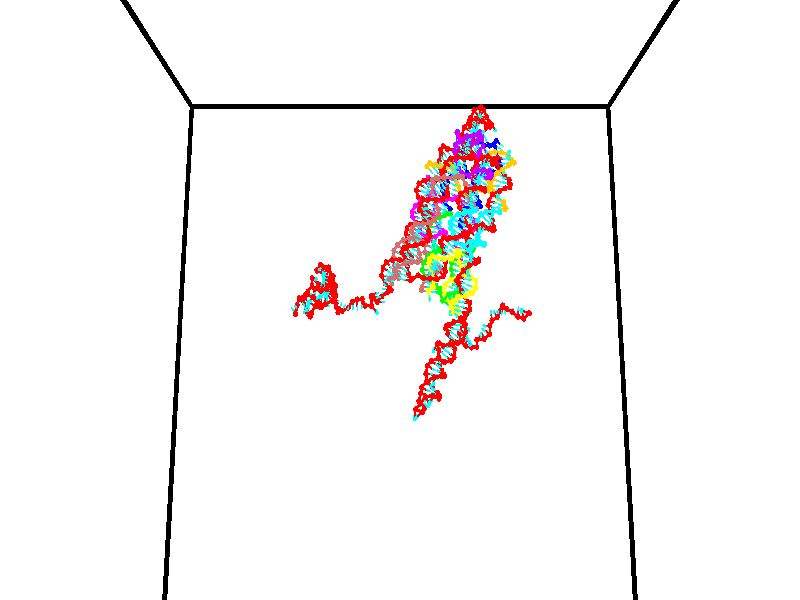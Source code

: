 // switches for output
#declare DRAW_BASES = 1; // possible values are 0, 1; only relevant for DNA ribbons
#declare DRAW_BASES_TYPE = 3; // possible values are 1, 2, 3; only relevant for DNA ribbons
#declare DRAW_FOG = 0; // set to 1 to enable fog

#include "colors.inc"

#include "transforms.inc"
background { rgb <1, 1, 1>}

#default {
   normal{
       ripples 0.25
       frequency 0.20
       turbulence 0.2
       lambda 5
   }
	finish {
		phong 0.1
		phong_size 40.
	}
}

// original window dimensions: 1024x640


// camera settings

camera {
	sky <0, 0.179814, -0.983701>
	up <0, 0.179814, -0.983701>
	right 1.6 * <1, 0, 0>
	location <35, 94.9851, 44.8844>
	look_at <35, 29.7336, 32.9568>
	direction <0, -65.2515, -11.9276>
	angle 67.0682
}


# declare cpy_camera_pos = <35, 94.9851, 44.8844>;
# if (DRAW_FOG = 1)
fog {
	fog_type 2
	up vnormalize(cpy_camera_pos)
	color rgbt<1,1,1,0.3>
	distance 1e-5
	fog_alt 3e-3
	fog_offset 56
}
# end


// LIGHTS

# declare lum = 6;
global_settings {
	ambient_light rgb lum * <0.05, 0.05, 0.05>
	max_trace_level 15
}# declare cpy_direct_light_amount = 0.25;
light_source
{	1000 * <-1, -1.16352, -0.803886>,
	rgb lum * cpy_direct_light_amount
	parallel
}

light_source
{	1000 * <1, 1.16352, 0.803886>,
	rgb lum * cpy_direct_light_amount
	parallel
}

// strand 0

// nucleotide -1

// particle -1
sphere {
	<24.456951, 34.797928, 35.083340> 0.250000
	pigment { color rgbt <1,0,0,0> }
	no_shadow
}
cylinder {
	<24.314949, 35.116745, 34.887913>,  <24.229748, 35.308037, 34.770657>, 0.100000
	pigment { color rgbt <1,0,0,0> }
	no_shadow
}
cylinder {
	<24.314949, 35.116745, 34.887913>,  <24.456951, 34.797928, 35.083340>, 0.100000
	pigment { color rgbt <1,0,0,0> }
	no_shadow
}

// particle -1
sphere {
	<24.314949, 35.116745, 34.887913> 0.100000
	pigment { color rgbt <1,0,0,0> }
	no_shadow
}
sphere {
	0, 1
	scale<0.080000,0.200000,0.300000>
	matrix <0.823512, 0.019254, -0.566972,
		-0.442493, -0.603617, -0.663209,
		-0.355003, 0.797042, -0.488566,
		24.208448, 35.355858, 34.741344>
	pigment { color rgbt <0,1,1,0> }
	no_shadow
}
cylinder {
	<24.585573, 34.797413, 34.328907>,  <24.456951, 34.797928, 35.083340>, 0.130000
	pigment { color rgbt <1,0,0,0> }
	no_shadow
}

// nucleotide -1

// particle -1
sphere {
	<24.585573, 34.797413, 34.328907> 0.250000
	pigment { color rgbt <1,0,0,0> }
	no_shadow
}
cylinder {
	<24.561651, 35.173595, 34.462757>,  <24.547298, 35.399303, 34.543068>, 0.100000
	pigment { color rgbt <1,0,0,0> }
	no_shadow
}
cylinder {
	<24.561651, 35.173595, 34.462757>,  <24.585573, 34.797413, 34.328907>, 0.100000
	pigment { color rgbt <1,0,0,0> }
	no_shadow
}

// particle -1
sphere {
	<24.561651, 35.173595, 34.462757> 0.100000
	pigment { color rgbt <1,0,0,0> }
	no_shadow
}
sphere {
	0, 1
	scale<0.080000,0.200000,0.300000>
	matrix <0.839380, 0.228806, -0.493041,
		-0.540245, 0.251388, -0.803081,
		-0.059806, 0.940453, 0.334621,
		24.543709, 35.455730, 34.563145>
	pigment { color rgbt <0,1,1,0> }
	no_shadow
}
cylinder {
	<24.845995, 35.155231, 33.803539>,  <24.585573, 34.797413, 34.328907>, 0.130000
	pigment { color rgbt <1,0,0,0> }
	no_shadow
}

// nucleotide -1

// particle -1
sphere {
	<24.845995, 35.155231, 33.803539> 0.250000
	pigment { color rgbt <1,0,0,0> }
	no_shadow
}
cylinder {
	<25.056772, 34.933029, 34.060833>,  <25.183239, 34.799709, 34.215210>, 0.100000
	pigment { color rgbt <1,0,0,0> }
	no_shadow
}
cylinder {
	<25.056772, 34.933029, 34.060833>,  <24.845995, 35.155231, 33.803539>, 0.100000
	pigment { color rgbt <1,0,0,0> }
	no_shadow
}

// particle -1
sphere {
	<25.056772, 34.933029, 34.060833> 0.100000
	pigment { color rgbt <1,0,0,0> }
	no_shadow
}
sphere {
	0, 1
	scale<0.080000,0.200000,0.300000>
	matrix <0.680768, -0.177215, -0.710739,
		0.508810, 0.812409, 0.284788,
		0.526942, -0.555506, 0.643230,
		25.214855, 34.766376, 34.253803>
	pigment { color rgbt <0,1,1,0> }
	no_shadow
}
cylinder {
	<25.431946, 35.053196, 33.465218>,  <24.845995, 35.155231, 33.803539>, 0.130000
	pigment { color rgbt <1,0,0,0> }
	no_shadow
}

// nucleotide -1

// particle -1
sphere {
	<25.431946, 35.053196, 33.465218> 0.250000
	pigment { color rgbt <1,0,0,0> }
	no_shadow
}
cylinder {
	<25.483793, 34.770447, 33.743366>,  <25.514902, 34.600800, 33.910255>, 0.100000
	pigment { color rgbt <1,0,0,0> }
	no_shadow
}
cylinder {
	<25.483793, 34.770447, 33.743366>,  <25.431946, 35.053196, 33.465218>, 0.100000
	pigment { color rgbt <1,0,0,0> }
	no_shadow
}

// particle -1
sphere {
	<25.483793, 34.770447, 33.743366> 0.100000
	pigment { color rgbt <1,0,0,0> }
	no_shadow
}
sphere {
	0, 1
	scale<0.080000,0.200000,0.300000>
	matrix <0.650833, -0.468425, -0.597490,
		0.748074, 0.530014, 0.399336,
		0.129619, -0.706868, 0.695368,
		25.522678, 34.558388, 33.951977>
	pigment { color rgbt <0,1,1,0> }
	no_shadow
}
cylinder {
	<26.204920, 34.934505, 33.644955>,  <25.431946, 35.053196, 33.465218>, 0.130000
	pigment { color rgbt <1,0,0,0> }
	no_shadow
}

// nucleotide -1

// particle -1
sphere {
	<26.204920, 34.934505, 33.644955> 0.250000
	pigment { color rgbt <1,0,0,0> }
	no_shadow
}
cylinder {
	<26.018085, 34.597031, 33.750801>,  <25.905985, 34.394547, 33.814308>, 0.100000
	pigment { color rgbt <1,0,0,0> }
	no_shadow
}
cylinder {
	<26.018085, 34.597031, 33.750801>,  <26.204920, 34.934505, 33.644955>, 0.100000
	pigment { color rgbt <1,0,0,0> }
	no_shadow
}

// particle -1
sphere {
	<26.018085, 34.597031, 33.750801> 0.100000
	pigment { color rgbt <1,0,0,0> }
	no_shadow
}
sphere {
	0, 1
	scale<0.080000,0.200000,0.300000>
	matrix <0.781965, -0.533840, -0.321785,
		0.412750, 0.056621, 0.909083,
		-0.467085, -0.843688, 0.264618,
		25.877960, 34.343925, 33.830185>
	pigment { color rgbt <0,1,1,0> }
	no_shadow
}
cylinder {
	<26.540094, 34.474026, 34.092422>,  <26.204920, 34.934505, 33.644955>, 0.130000
	pigment { color rgbt <1,0,0,0> }
	no_shadow
}

// nucleotide -1

// particle -1
sphere {
	<26.540094, 34.474026, 34.092422> 0.250000
	pigment { color rgbt <1,0,0,0> }
	no_shadow
}
cylinder {
	<26.311403, 34.241264, 33.861073>,  <26.174189, 34.101608, 33.722263>, 0.100000
	pigment { color rgbt <1,0,0,0> }
	no_shadow
}
cylinder {
	<26.311403, 34.241264, 33.861073>,  <26.540094, 34.474026, 34.092422>, 0.100000
	pigment { color rgbt <1,0,0,0> }
	no_shadow
}

// particle -1
sphere {
	<26.311403, 34.241264, 33.861073> 0.100000
	pigment { color rgbt <1,0,0,0> }
	no_shadow
}
sphere {
	0, 1
	scale<0.080000,0.200000,0.300000>
	matrix <0.795286, -0.566302, -0.216386,
		-0.201620, -0.583687, 0.786549,
		-0.571726, -0.581903, -0.578375,
		26.139885, 34.066692, 33.687561>
	pigment { color rgbt <0,1,1,0> }
	no_shadow
}
cylinder {
	<26.679132, 33.781319, 34.275146>,  <26.540094, 34.474026, 34.092422>, 0.130000
	pigment { color rgbt <1,0,0,0> }
	no_shadow
}

// nucleotide -1

// particle -1
sphere {
	<26.679132, 33.781319, 34.275146> 0.250000
	pigment { color rgbt <1,0,0,0> }
	no_shadow
}
cylinder {
	<26.526428, 33.724525, 33.909828>,  <26.434807, 33.690449, 33.690639>, 0.100000
	pigment { color rgbt <1,0,0,0> }
	no_shadow
}
cylinder {
	<26.526428, 33.724525, 33.909828>,  <26.679132, 33.781319, 34.275146>, 0.100000
	pigment { color rgbt <1,0,0,0> }
	no_shadow
}

// particle -1
sphere {
	<26.526428, 33.724525, 33.909828> 0.100000
	pigment { color rgbt <1,0,0,0> }
	no_shadow
}
sphere {
	0, 1
	scale<0.080000,0.200000,0.300000>
	matrix <0.717044, -0.668984, -0.195726,
		-0.583188, -0.729591, 0.357196,
		-0.381759, -0.141980, -0.913292,
		26.411901, 33.681931, 33.635841>
	pigment { color rgbt <0,1,1,0> }
	no_shadow
}
cylinder {
	<26.755054, 33.028221, 34.024830>,  <26.679132, 33.781319, 34.275146>, 0.130000
	pigment { color rgbt <1,0,0,0> }
	no_shadow
}

// nucleotide -1

// particle -1
sphere {
	<26.755054, 33.028221, 34.024830> 0.250000
	pigment { color rgbt <1,0,0,0> }
	no_shadow
}
cylinder {
	<26.711029, 33.249973, 33.694847>,  <26.684614, 33.383022, 33.496857>, 0.100000
	pigment { color rgbt <1,0,0,0> }
	no_shadow
}
cylinder {
	<26.711029, 33.249973, 33.694847>,  <26.755054, 33.028221, 34.024830>, 0.100000
	pigment { color rgbt <1,0,0,0> }
	no_shadow
}

// particle -1
sphere {
	<26.711029, 33.249973, 33.694847> 0.100000
	pigment { color rgbt <1,0,0,0> }
	no_shadow
}
sphere {
	0, 1
	scale<0.080000,0.200000,0.300000>
	matrix <0.589032, -0.632159, -0.503405,
		-0.800579, -0.541332, -0.256968,
		-0.110064, 0.554378, -0.824955,
		26.678009, 33.416286, 33.447361>
	pigment { color rgbt <0,1,1,0> }
	no_shadow
}
cylinder {
	<26.561640, 32.575066, 33.559776>,  <26.755054, 33.028221, 34.024830>, 0.130000
	pigment { color rgbt <1,0,0,0> }
	no_shadow
}

// nucleotide -1

// particle -1
sphere {
	<26.561640, 32.575066, 33.559776> 0.250000
	pigment { color rgbt <1,0,0,0> }
	no_shadow
}
cylinder {
	<26.711647, 32.895283, 33.372803>,  <26.801651, 33.087414, 33.260620>, 0.100000
	pigment { color rgbt <1,0,0,0> }
	no_shadow
}
cylinder {
	<26.711647, 32.895283, 33.372803>,  <26.561640, 32.575066, 33.559776>, 0.100000
	pigment { color rgbt <1,0,0,0> }
	no_shadow
}

// particle -1
sphere {
	<26.711647, 32.895283, 33.372803> 0.100000
	pigment { color rgbt <1,0,0,0> }
	no_shadow
}
sphere {
	0, 1
	scale<0.080000,0.200000,0.300000>
	matrix <0.539005, -0.598541, -0.592640,
		-0.754211, -0.029698, -0.655960,
		0.375019, 0.800541, -0.467434,
		26.824152, 33.135445, 33.232574>
	pigment { color rgbt <0,1,1,0> }
	no_shadow
}
cylinder {
	<26.644060, 32.344418, 32.879665>,  <26.561640, 32.575066, 33.559776>, 0.130000
	pigment { color rgbt <1,0,0,0> }
	no_shadow
}

// nucleotide -1

// particle -1
sphere {
	<26.644060, 32.344418, 32.879665> 0.250000
	pigment { color rgbt <1,0,0,0> }
	no_shadow
}
cylinder {
	<26.877941, 32.668839, 32.886723>,  <27.018270, 32.863491, 32.890957>, 0.100000
	pigment { color rgbt <1,0,0,0> }
	no_shadow
}
cylinder {
	<26.877941, 32.668839, 32.886723>,  <26.644060, 32.344418, 32.879665>, 0.100000
	pigment { color rgbt <1,0,0,0> }
	no_shadow
}

// particle -1
sphere {
	<26.877941, 32.668839, 32.886723> 0.100000
	pigment { color rgbt <1,0,0,0> }
	no_shadow
}
sphere {
	0, 1
	scale<0.080000,0.200000,0.300000>
	matrix <0.654655, -0.458881, -0.600712,
		-0.479113, 0.362790, -0.799271,
		0.584703, 0.811056, 0.017646,
		27.053352, 32.912155, 32.892017>
	pigment { color rgbt <0,1,1,0> }
	no_shadow
}
cylinder {
	<26.928469, 32.378944, 32.277985>,  <26.644060, 32.344418, 32.879665>, 0.130000
	pigment { color rgbt <1,0,0,0> }
	no_shadow
}

// nucleotide -1

// particle -1
sphere {
	<26.928469, 32.378944, 32.277985> 0.250000
	pigment { color rgbt <1,0,0,0> }
	no_shadow
}
cylinder {
	<27.174753, 32.592213, 32.510067>,  <27.322523, 32.720173, 32.649315>, 0.100000
	pigment { color rgbt <1,0,0,0> }
	no_shadow
}
cylinder {
	<27.174753, 32.592213, 32.510067>,  <26.928469, 32.378944, 32.277985>, 0.100000
	pigment { color rgbt <1,0,0,0> }
	no_shadow
}

// particle -1
sphere {
	<27.174753, 32.592213, 32.510067> 0.100000
	pigment { color rgbt <1,0,0,0> }
	no_shadow
}
sphere {
	0, 1
	scale<0.080000,0.200000,0.300000>
	matrix <0.742060, -0.640003, -0.199356,
		0.265041, 0.553290, -0.789698,
		0.615711, 0.533166, 0.580202,
		27.359467, 32.752163, 32.684128>
	pigment { color rgbt <0,1,1,0> }
	no_shadow
}
cylinder {
	<27.567743, 32.329395, 31.946632>,  <26.928469, 32.378944, 32.277985>, 0.130000
	pigment { color rgbt <1,0,0,0> }
	no_shadow
}

// nucleotide -1

// particle -1
sphere {
	<27.567743, 32.329395, 31.946632> 0.250000
	pigment { color rgbt <1,0,0,0> }
	no_shadow
}
cylinder {
	<27.641415, 32.419296, 32.329372>,  <27.685617, 32.473236, 32.559017>, 0.100000
	pigment { color rgbt <1,0,0,0> }
	no_shadow
}
cylinder {
	<27.641415, 32.419296, 32.329372>,  <27.567743, 32.329395, 31.946632>, 0.100000
	pigment { color rgbt <1,0,0,0> }
	no_shadow
}

// particle -1
sphere {
	<27.641415, 32.419296, 32.329372> 0.100000
	pigment { color rgbt <1,0,0,0> }
	no_shadow
}
sphere {
	0, 1
	scale<0.080000,0.200000,0.300000>
	matrix <0.847760, -0.528949, -0.038939,
		0.497374, 0.818352, -0.287958,
		0.184181, 0.224752, 0.956851,
		27.696669, 32.486721, 32.616428>
	pigment { color rgbt <0,1,1,0> }
	no_shadow
}
cylinder {
	<28.171509, 31.951838, 32.126995>,  <27.567743, 32.329395, 31.946632>, 0.130000
	pigment { color rgbt <1,0,0,0> }
	no_shadow
}

// nucleotide -1

// particle -1
sphere {
	<28.171509, 31.951838, 32.126995> 0.250000
	pigment { color rgbt <1,0,0,0> }
	no_shadow
}
cylinder {
	<27.818007, 31.792809, 32.225719>,  <27.605906, 31.697392, 32.284954>, 0.100000
	pigment { color rgbt <1,0,0,0> }
	no_shadow
}
cylinder {
	<27.818007, 31.792809, 32.225719>,  <28.171509, 31.951838, 32.126995>, 0.100000
	pigment { color rgbt <1,0,0,0> }
	no_shadow
}

// particle -1
sphere {
	<27.818007, 31.792809, 32.225719> 0.100000
	pigment { color rgbt <1,0,0,0> }
	no_shadow
}
sphere {
	0, 1
	scale<0.080000,0.200000,0.300000>
	matrix <0.447549, -0.872143, 0.197652,
		0.136669, 0.285134, 0.948694,
		-0.883754, -0.397574, 0.246807,
		27.552879, 31.673536, 32.299763>
	pigment { color rgbt <0,1,1,0> }
	no_shadow
}
cylinder {
	<28.175413, 31.609732, 32.879368>,  <28.171509, 31.951838, 32.126995>, 0.130000
	pigment { color rgbt <1,0,0,0> }
	no_shadow
}

// nucleotide -1

// particle -1
sphere {
	<28.175413, 31.609732, 32.879368> 0.250000
	pigment { color rgbt <1,0,0,0> }
	no_shadow
}
cylinder {
	<27.963991, 31.439539, 32.585541>,  <27.837137, 31.337423, 32.409245>, 0.100000
	pigment { color rgbt <1,0,0,0> }
	no_shadow
}
cylinder {
	<27.963991, 31.439539, 32.585541>,  <28.175413, 31.609732, 32.879368>, 0.100000
	pigment { color rgbt <1,0,0,0> }
	no_shadow
}

// particle -1
sphere {
	<27.963991, 31.439539, 32.585541> 0.100000
	pigment { color rgbt <1,0,0,0> }
	no_shadow
}
sphere {
	0, 1
	scale<0.080000,0.200000,0.300000>
	matrix <0.465163, -0.869012, 0.168648,
		-0.710108, -0.252556, 0.657238,
		-0.528555, -0.425481, -0.734572,
		27.805426, 31.311895, 32.365170>
	pigment { color rgbt <0,1,1,0> }
	no_shadow
}
cylinder {
	<28.112938, 32.141930, 33.494919>,  <28.175413, 31.609732, 32.879368>, 0.130000
	pigment { color rgbt <1,0,0,0> }
	no_shadow
}

// nucleotide -1

// particle -1
sphere {
	<28.112938, 32.141930, 33.494919> 0.250000
	pigment { color rgbt <1,0,0,0> }
	no_shadow
}
cylinder {
	<28.167648, 32.331356, 33.146889>,  <28.200474, 32.445011, 32.938072>, 0.100000
	pigment { color rgbt <1,0,0,0> }
	no_shadow
}
cylinder {
	<28.167648, 32.331356, 33.146889>,  <28.112938, 32.141930, 33.494919>, 0.100000
	pigment { color rgbt <1,0,0,0> }
	no_shadow
}

// particle -1
sphere {
	<28.167648, 32.331356, 33.146889> 0.100000
	pigment { color rgbt <1,0,0,0> }
	no_shadow
}
sphere {
	0, 1
	scale<0.080000,0.200000,0.300000>
	matrix <-0.781215, 0.591626, 0.199201,
		0.609094, 0.652471, 0.450874,
		0.136776, 0.473562, -0.870076,
		28.208681, 32.473423, 32.885868>
	pigment { color rgbt <0,1,1,0> }
	no_shadow
}
cylinder {
	<28.246376, 32.840145, 33.636112>,  <28.112938, 32.141930, 33.494919>, 0.130000
	pigment { color rgbt <1,0,0,0> }
	no_shadow
}

// nucleotide -1

// particle -1
sphere {
	<28.246376, 32.840145, 33.636112> 0.250000
	pigment { color rgbt <1,0,0,0> }
	no_shadow
}
cylinder {
	<28.096596, 32.810387, 33.266411>,  <28.006727, 32.792534, 33.044590>, 0.100000
	pigment { color rgbt <1,0,0,0> }
	no_shadow
}
cylinder {
	<28.096596, 32.810387, 33.266411>,  <28.246376, 32.840145, 33.636112>, 0.100000
	pigment { color rgbt <1,0,0,0> }
	no_shadow
}

// particle -1
sphere {
	<28.096596, 32.810387, 33.266411> 0.100000
	pigment { color rgbt <1,0,0,0> }
	no_shadow
}
sphere {
	0, 1
	scale<0.080000,0.200000,0.300000>
	matrix <-0.693129, 0.684562, 0.225713,
		0.615919, 0.725148, -0.307901,
		-0.374453, -0.074394, -0.924257,
		27.984261, 32.788067, 32.989132>
	pigment { color rgbt <0,1,1,0> }
	no_shadow
}
cylinder {
	<28.213301, 33.514385, 33.319630>,  <28.246376, 32.840145, 33.636112>, 0.130000
	pigment { color rgbt <1,0,0,0> }
	no_shadow
}

// nucleotide -1

// particle -1
sphere {
	<28.213301, 33.514385, 33.319630> 0.250000
	pigment { color rgbt <1,0,0,0> }
	no_shadow
}
cylinder {
	<27.964361, 33.283043, 33.108658>,  <27.814999, 33.144238, 32.982075>, 0.100000
	pigment { color rgbt <1,0,0,0> }
	no_shadow
}
cylinder {
	<27.964361, 33.283043, 33.108658>,  <28.213301, 33.514385, 33.319630>, 0.100000
	pigment { color rgbt <1,0,0,0> }
	no_shadow
}

// particle -1
sphere {
	<27.964361, 33.283043, 33.108658> 0.100000
	pigment { color rgbt <1,0,0,0> }
	no_shadow
}
sphere {
	0, 1
	scale<0.080000,0.200000,0.300000>
	matrix <-0.719233, 0.688410, 0.093785,
		0.308849, 0.437714, -0.844404,
		-0.622347, -0.578358, -0.527433,
		27.777657, 33.109535, 32.950428>
	pigment { color rgbt <0,1,1,0> }
	no_shadow
}
cylinder {
	<27.867235, 33.971825, 32.871281>,  <28.213301, 33.514385, 33.319630>, 0.130000
	pigment { color rgbt <1,0,0,0> }
	no_shadow
}

// nucleotide -1

// particle -1
sphere {
	<27.867235, 33.971825, 32.871281> 0.250000
	pigment { color rgbt <1,0,0,0> }
	no_shadow
}
cylinder {
	<27.642706, 33.640961, 32.882095>,  <27.507988, 33.442444, 32.888584>, 0.100000
	pigment { color rgbt <1,0,0,0> }
	no_shadow
}
cylinder {
	<27.642706, 33.640961, 32.882095>,  <27.867235, 33.971825, 32.871281>, 0.100000
	pigment { color rgbt <1,0,0,0> }
	no_shadow
}

// particle -1
sphere {
	<27.642706, 33.640961, 32.882095> 0.100000
	pigment { color rgbt <1,0,0,0> }
	no_shadow
}
sphere {
	0, 1
	scale<0.080000,0.200000,0.300000>
	matrix <-0.824550, 0.561758, 0.067424,
		-0.070961, 0.015550, -0.997358,
		-0.561322, -0.827156, 0.027041,
		27.474310, 33.392815, 32.890209>
	pigment { color rgbt <0,1,1,0> }
	no_shadow
}
cylinder {
	<27.256807, 34.170879, 32.576721>,  <27.867235, 33.971825, 32.871281>, 0.130000
	pigment { color rgbt <1,0,0,0> }
	no_shadow
}

// nucleotide -1

// particle -1
sphere {
	<27.256807, 34.170879, 32.576721> 0.250000
	pigment { color rgbt <1,0,0,0> }
	no_shadow
}
cylinder {
	<27.124779, 33.844765, 32.767033>,  <27.045561, 33.649097, 32.881218>, 0.100000
	pigment { color rgbt <1,0,0,0> }
	no_shadow
}
cylinder {
	<27.124779, 33.844765, 32.767033>,  <27.256807, 34.170879, 32.576721>, 0.100000
	pigment { color rgbt <1,0,0,0> }
	no_shadow
}

// particle -1
sphere {
	<27.124779, 33.844765, 32.767033> 0.100000
	pigment { color rgbt <1,0,0,0> }
	no_shadow
}
sphere {
	0, 1
	scale<0.080000,0.200000,0.300000>
	matrix <-0.905755, 0.415477, 0.083584,
		-0.265819, -0.403350, -0.875585,
		-0.330072, -0.815284, 0.475778,
		27.025757, 33.600178, 32.909767>
	pigment { color rgbt <0,1,1,0> }
	no_shadow
}
cylinder {
	<26.599569, 34.112560, 32.375137>,  <27.256807, 34.170879, 32.576721>, 0.130000
	pigment { color rgbt <1,0,0,0> }
	no_shadow
}

// nucleotide -1

// particle -1
sphere {
	<26.599569, 34.112560, 32.375137> 0.250000
	pigment { color rgbt <1,0,0,0> }
	no_shadow
}
cylinder {
	<26.630489, 33.898346, 32.711525>,  <26.649042, 33.769817, 32.913357>, 0.100000
	pigment { color rgbt <1,0,0,0> }
	no_shadow
}
cylinder {
	<26.630489, 33.898346, 32.711525>,  <26.599569, 34.112560, 32.375137>, 0.100000
	pigment { color rgbt <1,0,0,0> }
	no_shadow
}

// particle -1
sphere {
	<26.630489, 33.898346, 32.711525> 0.100000
	pigment { color rgbt <1,0,0,0> }
	no_shadow
}
sphere {
	0, 1
	scale<0.080000,0.200000,0.300000>
	matrix <-0.837779, 0.422394, 0.345992,
		-0.540510, -0.731288, -0.416012,
		0.077299, -0.535538, 0.840966,
		26.653679, 33.737686, 32.963814>
	pigment { color rgbt <0,1,1,0> }
	no_shadow
}
cylinder {
	<25.947058, 34.075607, 31.835381>,  <26.599569, 34.112560, 32.375137>, 0.130000
	pigment { color rgbt <1,0,0,0> }
	no_shadow
}

// nucleotide -1

// particle -1
sphere {
	<25.947058, 34.075607, 31.835381> 0.250000
	pigment { color rgbt <1,0,0,0> }
	no_shadow
}
cylinder {
	<26.208588, 34.356342, 31.948477>,  <26.365505, 34.524784, 32.016335>, 0.100000
	pigment { color rgbt <1,0,0,0> }
	no_shadow
}
cylinder {
	<26.208588, 34.356342, 31.948477>,  <25.947058, 34.075607, 31.835381>, 0.100000
	pigment { color rgbt <1,0,0,0> }
	no_shadow
}

// particle -1
sphere {
	<26.208588, 34.356342, 31.948477> 0.100000
	pigment { color rgbt <1,0,0,0> }
	no_shadow
}
sphere {
	0, 1
	scale<0.080000,0.200000,0.300000>
	matrix <0.633944, -0.712113, 0.301679,
		0.413072, -0.018003, -0.910521,
		0.653825, 0.701834, 0.282741,
		26.404736, 34.566891, 32.033298>
	pigment { color rgbt <0,1,1,0> }
	no_shadow
}
cylinder {
	<25.889132, 33.750980, 32.424335>,  <25.947058, 34.075607, 31.835381>, 0.130000
	pigment { color rgbt <1,0,0,0> }
	no_shadow
}

// nucleotide -1

// particle -1
sphere {
	<25.889132, 33.750980, 32.424335> 0.250000
	pigment { color rgbt <1,0,0,0> }
	no_shadow
}
cylinder {
	<26.053726, 33.720127, 32.787594>,  <26.152483, 33.701614, 33.005550>, 0.100000
	pigment { color rgbt <1,0,0,0> }
	no_shadow
}
cylinder {
	<26.053726, 33.720127, 32.787594>,  <25.889132, 33.750980, 32.424335>, 0.100000
	pigment { color rgbt <1,0,0,0> }
	no_shadow
}

// particle -1
sphere {
	<26.053726, 33.720127, 32.787594> 0.100000
	pigment { color rgbt <1,0,0,0> }
	no_shadow
}
sphere {
	0, 1
	scale<0.080000,0.200000,0.300000>
	matrix <-0.773290, 0.497835, 0.392662,
		-0.482392, -0.863836, 0.145209,
		0.411486, -0.077129, 0.908147,
		26.177172, 33.696987, 33.060040>
	pigment { color rgbt <0,1,1,0> }
	no_shadow
}
cylinder {
	<25.413813, 33.352592, 32.901180>,  <25.889132, 33.750980, 32.424335>, 0.130000
	pigment { color rgbt <1,0,0,0> }
	no_shadow
}

// nucleotide -1

// particle -1
sphere {
	<25.413813, 33.352592, 32.901180> 0.250000
	pigment { color rgbt <1,0,0,0> }
	no_shadow
}
cylinder {
	<25.642033, 33.603313, 33.113441>,  <25.778965, 33.753746, 33.240799>, 0.100000
	pigment { color rgbt <1,0,0,0> }
	no_shadow
}
cylinder {
	<25.642033, 33.603313, 33.113441>,  <25.413813, 33.352592, 32.901180>, 0.100000
	pigment { color rgbt <1,0,0,0> }
	no_shadow
}

// particle -1
sphere {
	<25.642033, 33.603313, 33.113441> 0.100000
	pigment { color rgbt <1,0,0,0> }
	no_shadow
}
sphere {
	0, 1
	scale<0.080000,0.200000,0.300000>
	matrix <-0.813791, 0.518454, 0.262581,
		-0.110534, -0.581657, 0.805889,
		0.570549, 0.626801, 0.530655,
		25.813198, 33.791355, 33.272636>
	pigment { color rgbt <0,1,1,0> }
	no_shadow
}
cylinder {
	<24.974997, 33.444302, 33.536098>,  <25.413813, 33.352592, 32.901180>, 0.130000
	pigment { color rgbt <1,0,0,0> }
	no_shadow
}

// nucleotide -1

// particle -1
sphere {
	<24.974997, 33.444302, 33.536098> 0.250000
	pigment { color rgbt <1,0,0,0> }
	no_shadow
}
cylinder {
	<25.245102, 33.728329, 33.456280>,  <25.407166, 33.898746, 33.408390>, 0.100000
	pigment { color rgbt <1,0,0,0> }
	no_shadow
}
cylinder {
	<25.245102, 33.728329, 33.456280>,  <24.974997, 33.444302, 33.536098>, 0.100000
	pigment { color rgbt <1,0,0,0> }
	no_shadow
}

// particle -1
sphere {
	<25.245102, 33.728329, 33.456280> 0.100000
	pigment { color rgbt <1,0,0,0> }
	no_shadow
}
sphere {
	0, 1
	scale<0.080000,0.200000,0.300000>
	matrix <-0.703996, 0.701188, 0.112805,
		0.220018, 0.064305, 0.973374,
		0.675264, 0.710070, -0.199544,
		25.447681, 33.941349, 33.396416>
	pigment { color rgbt <0,1,1,0> }
	no_shadow
}
cylinder {
	<25.260349, 33.310467, 34.303867>,  <24.974997, 33.444302, 33.536098>, 0.130000
	pigment { color rgbt <1,0,0,0> }
	no_shadow
}

// nucleotide -1

// particle -1
sphere {
	<25.260349, 33.310467, 34.303867> 0.250000
	pigment { color rgbt <1,0,0,0> }
	no_shadow
}
cylinder {
	<25.467218, 33.623352, 34.164913>,  <25.591339, 33.811085, 34.081539>, 0.100000
	pigment { color rgbt <1,0,0,0> }
	no_shadow
}
cylinder {
	<25.467218, 33.623352, 34.164913>,  <25.260349, 33.310467, 34.303867>, 0.100000
	pigment { color rgbt <1,0,0,0> }
	no_shadow
}

// particle -1
sphere {
	<25.467218, 33.623352, 34.164913> 0.100000
	pigment { color rgbt <1,0,0,0> }
	no_shadow
}
sphere {
	0, 1
	scale<0.080000,0.200000,0.300000>
	matrix <-0.338414, 0.559694, 0.756451,
		0.786135, -0.273655, 0.554170,
		0.517172, 0.782212, -0.347387,
		25.622370, 33.858017, 34.060696>
	pigment { color rgbt <0,1,1,0> }
	no_shadow
}
cylinder {
	<25.496206, 33.663177, 34.881638>,  <25.260349, 33.310467, 34.303867>, 0.130000
	pigment { color rgbt <1,0,0,0> }
	no_shadow
}

// nucleotide -1

// particle -1
sphere {
	<25.496206, 33.663177, 34.881638> 0.250000
	pigment { color rgbt <1,0,0,0> }
	no_shadow
}
cylinder {
	<25.543060, 33.943848, 34.600517>,  <25.571173, 34.112251, 34.431847>, 0.100000
	pigment { color rgbt <1,0,0,0> }
	no_shadow
}
cylinder {
	<25.543060, 33.943848, 34.600517>,  <25.496206, 33.663177, 34.881638>, 0.100000
	pigment { color rgbt <1,0,0,0> }
	no_shadow
}

// particle -1
sphere {
	<25.543060, 33.943848, 34.600517> 0.100000
	pigment { color rgbt <1,0,0,0> }
	no_shadow
}
sphere {
	0, 1
	scale<0.080000,0.200000,0.300000>
	matrix <-0.409072, 0.678937, 0.609676,
		0.904953, 0.216082, 0.366563,
		0.117133, 0.701678, -0.702800,
		25.578199, 34.154350, 34.389679>
	pigment { color rgbt <0,1,1,0> }
	no_shadow
}
cylinder {
	<25.857315, 34.257397, 35.219040>,  <25.496206, 33.663177, 34.881638>, 0.130000
	pigment { color rgbt <1,0,0,0> }
	no_shadow
}

// nucleotide -1

// particle -1
sphere {
	<25.857315, 34.257397, 35.219040> 0.250000
	pigment { color rgbt <1,0,0,0> }
	no_shadow
}
cylinder {
	<25.653391, 34.415836, 34.913570>,  <25.531036, 34.510899, 34.730289>, 0.100000
	pigment { color rgbt <1,0,0,0> }
	no_shadow
}
cylinder {
	<25.653391, 34.415836, 34.913570>,  <25.857315, 34.257397, 35.219040>, 0.100000
	pigment { color rgbt <1,0,0,0> }
	no_shadow
}

// particle -1
sphere {
	<25.653391, 34.415836, 34.913570> 0.100000
	pigment { color rgbt <1,0,0,0> }
	no_shadow
}
sphere {
	0, 1
	scale<0.080000,0.200000,0.300000>
	matrix <-0.467096, 0.618008, 0.632366,
		0.722438, 0.679096, -0.130050,
		-0.509809, 0.396100, -0.763675,
		25.500448, 34.534668, 34.684467>
	pigment { color rgbt <0,1,1,0> }
	no_shadow
}
cylinder {
	<26.070156, 34.985909, 35.034988>,  <25.857315, 34.257397, 35.219040>, 0.130000
	pigment { color rgbt <1,0,0,0> }
	no_shadow
}

// nucleotide -1

// particle -1
sphere {
	<26.070156, 34.985909, 35.034988> 0.250000
	pigment { color rgbt <1,0,0,0> }
	no_shadow
}
cylinder {
	<25.699501, 34.843060, 34.987988>,  <25.477108, 34.757351, 34.959785>, 0.100000
	pigment { color rgbt <1,0,0,0> }
	no_shadow
}
cylinder {
	<25.699501, 34.843060, 34.987988>,  <26.070156, 34.985909, 35.034988>, 0.100000
	pigment { color rgbt <1,0,0,0> }
	no_shadow
}

// particle -1
sphere {
	<25.699501, 34.843060, 34.987988> 0.100000
	pigment { color rgbt <1,0,0,0> }
	no_shadow
}
sphere {
	0, 1
	scale<0.080000,0.200000,0.300000>
	matrix <-0.336504, 0.648460, 0.682836,
		-0.167658, 0.672282, -0.721060,
		-0.926637, -0.357123, -0.117507,
		25.421511, 34.735924, 34.952736>
	pigment { color rgbt <0,1,1,0> }
	no_shadow
}
cylinder {
	<26.450567, 35.151978, 34.480129>,  <26.070156, 34.985909, 35.034988>, 0.130000
	pigment { color rgbt <1,0,0,0> }
	no_shadow
}

// nucleotide -1

// particle -1
sphere {
	<26.450567, 35.151978, 34.480129> 0.250000
	pigment { color rgbt <1,0,0,0> }
	no_shadow
}
cylinder {
	<26.181339, 35.412247, 34.339504>,  <26.019802, 35.568409, 34.255127>, 0.100000
	pigment { color rgbt <1,0,0,0> }
	no_shadow
}
cylinder {
	<26.181339, 35.412247, 34.339504>,  <26.450567, 35.151978, 34.480129>, 0.100000
	pigment { color rgbt <1,0,0,0> }
	no_shadow
}

// particle -1
sphere {
	<26.181339, 35.412247, 34.339504> 0.100000
	pigment { color rgbt <1,0,0,0> }
	no_shadow
}
sphere {
	0, 1
	scale<0.080000,0.200000,0.300000>
	matrix <-0.511730, -0.752927, -0.413804,
		-0.533954, -0.098613, 0.839743,
		-0.673071, 0.650674, -0.351565,
		25.979418, 35.607449, 34.234035>
	pigment { color rgbt <0,1,1,0> }
	no_shadow
}
cylinder {
	<26.989614, 35.661350, 34.553116>,  <26.450567, 35.151978, 34.480129>, 0.130000
	pigment { color rgbt <1,0,0,0> }
	no_shadow
}

// nucleotide -1

// particle -1
sphere {
	<26.989614, 35.661350, 34.553116> 0.250000
	pigment { color rgbt <1,0,0,0> }
	no_shadow
}
cylinder {
	<27.386826, 35.703777, 34.532524>,  <27.625153, 35.729233, 34.520168>, 0.100000
	pigment { color rgbt <1,0,0,0> }
	no_shadow
}
cylinder {
	<27.386826, 35.703777, 34.532524>,  <26.989614, 35.661350, 34.553116>, 0.100000
	pigment { color rgbt <1,0,0,0> }
	no_shadow
}

// particle -1
sphere {
	<27.386826, 35.703777, 34.532524> 0.100000
	pigment { color rgbt <1,0,0,0> }
	no_shadow
}
sphere {
	0, 1
	scale<0.080000,0.200000,0.300000>
	matrix <-0.113036, 0.732447, -0.671374,
		-0.033502, 0.672511, 0.739328,
		0.993026, 0.106063, -0.051479,
		27.684732, 35.735596, 34.517082>
	pigment { color rgbt <0,1,1,0> }
	no_shadow
}
cylinder {
	<27.274908, 36.366581, 34.763062>,  <26.989614, 35.661350, 34.553116>, 0.130000
	pigment { color rgbt <1,0,0,0> }
	no_shadow
}

// nucleotide -1

// particle -1
sphere {
	<27.274908, 36.366581, 34.763062> 0.250000
	pigment { color rgbt <1,0,0,0> }
	no_shadow
}
cylinder {
	<27.492537, 36.190544, 34.477318>,  <27.623114, 36.084923, 34.305870>, 0.100000
	pigment { color rgbt <1,0,0,0> }
	no_shadow
}
cylinder {
	<27.492537, 36.190544, 34.477318>,  <27.274908, 36.366581, 34.763062>, 0.100000
	pigment { color rgbt <1,0,0,0> }
	no_shadow
}

// particle -1
sphere {
	<27.492537, 36.190544, 34.477318> 0.100000
	pigment { color rgbt <1,0,0,0> }
	no_shadow
}
sphere {
	0, 1
	scale<0.080000,0.200000,0.300000>
	matrix <-0.149373, 0.786994, -0.598605,
		0.825635, 0.432390, 0.362443,
		0.544071, -0.440090, -0.714358,
		27.655758, 36.058517, 34.263012>
	pigment { color rgbt <0,1,1,0> }
	no_shadow
}
cylinder {
	<27.686321, 36.874805, 34.616501>,  <27.274908, 36.366581, 34.763062>, 0.130000
	pigment { color rgbt <1,0,0,0> }
	no_shadow
}

// nucleotide -1

// particle -1
sphere {
	<27.686321, 36.874805, 34.616501> 0.250000
	pigment { color rgbt <1,0,0,0> }
	no_shadow
}
cylinder {
	<27.674404, 36.623051, 34.305893>,  <27.667253, 36.471996, 34.119530>, 0.100000
	pigment { color rgbt <1,0,0,0> }
	no_shadow
}
cylinder {
	<27.674404, 36.623051, 34.305893>,  <27.686321, 36.874805, 34.616501>, 0.100000
	pigment { color rgbt <1,0,0,0> }
	no_shadow
}

// particle -1
sphere {
	<27.674404, 36.623051, 34.305893> 0.100000
	pigment { color rgbt <1,0,0,0> }
	no_shadow
}
sphere {
	0, 1
	scale<0.080000,0.200000,0.300000>
	matrix <0.004395, 0.776775, -0.629763,
		0.999546, -0.022176, -0.020377,
		-0.029794, -0.629388, -0.776520,
		27.665466, 36.434235, 34.072937>
	pigment { color rgbt <0,1,1,0> }
	no_shadow
}
cylinder {
	<28.377813, 36.770279, 34.303646>,  <27.686321, 36.874805, 34.616501>, 0.130000
	pigment { color rgbt <1,0,0,0> }
	no_shadow
}

// nucleotide -1

// particle -1
sphere {
	<28.377813, 36.770279, 34.303646> 0.250000
	pigment { color rgbt <1,0,0,0> }
	no_shadow
}
cylinder {
	<28.086823, 36.716053, 34.034603>,  <27.912228, 36.683517, 33.873177>, 0.100000
	pigment { color rgbt <1,0,0,0> }
	no_shadow
}
cylinder {
	<28.086823, 36.716053, 34.034603>,  <28.377813, 36.770279, 34.303646>, 0.100000
	pigment { color rgbt <1,0,0,0> }
	no_shadow
}

// particle -1
sphere {
	<28.086823, 36.716053, 34.034603> 0.100000
	pigment { color rgbt <1,0,0,0> }
	no_shadow
}
sphere {
	0, 1
	scale<0.080000,0.200000,0.300000>
	matrix <0.382943, 0.733187, -0.561953,
		0.569328, -0.666378, -0.481463,
		-0.727476, -0.135563, -0.672609,
		27.868580, 36.675385, 33.832821>
	pigment { color rgbt <0,1,1,0> }
	no_shadow
}
cylinder {
	<28.634418, 37.184288, 33.721905>,  <28.377813, 36.770279, 34.303646>, 0.130000
	pigment { color rgbt <1,0,0,0> }
	no_shadow
}

// nucleotide -1

// particle -1
sphere {
	<28.634418, 37.184288, 33.721905> 0.250000
	pigment { color rgbt <1,0,0,0> }
	no_shadow
}
cylinder {
	<28.242157, 37.134758, 33.661263>,  <28.006800, 37.105038, 33.624878>, 0.100000
	pigment { color rgbt <1,0,0,0> }
	no_shadow
}
cylinder {
	<28.242157, 37.134758, 33.661263>,  <28.634418, 37.184288, 33.721905>, 0.100000
	pigment { color rgbt <1,0,0,0> }
	no_shadow
}

// particle -1
sphere {
	<28.242157, 37.134758, 33.661263> 0.100000
	pigment { color rgbt <1,0,0,0> }
	no_shadow
}
sphere {
	0, 1
	scale<0.080000,0.200000,0.300000>
	matrix <-0.031413, 0.864004, -0.502504,
		0.193211, -0.488021, -0.851179,
		-0.980654, -0.123827, -0.151605,
		27.947960, 37.097610, 33.615780>
	pigment { color rgbt <0,1,1,0> }
	no_shadow
}
cylinder {
	<28.557901, 37.165359, 33.020344>,  <28.634418, 37.184288, 33.721905>, 0.130000
	pigment { color rgbt <1,0,0,0> }
	no_shadow
}

// nucleotide -1

// particle -1
sphere {
	<28.557901, 37.165359, 33.020344> 0.250000
	pigment { color rgbt <1,0,0,0> }
	no_shadow
}
cylinder {
	<28.216080, 37.279602, 33.193855>,  <28.010986, 37.348148, 33.297962>, 0.100000
	pigment { color rgbt <1,0,0,0> }
	no_shadow
}
cylinder {
	<28.216080, 37.279602, 33.193855>,  <28.557901, 37.165359, 33.020344>, 0.100000
	pigment { color rgbt <1,0,0,0> }
	no_shadow
}

// particle -1
sphere {
	<28.216080, 37.279602, 33.193855> 0.100000
	pigment { color rgbt <1,0,0,0> }
	no_shadow
}
sphere {
	0, 1
	scale<0.080000,0.200000,0.300000>
	matrix <-0.014150, 0.822100, -0.569167,
		-0.519167, -0.492523, -0.698489,
		-0.854556, 0.285609, 0.433776,
		27.959713, 37.365284, 33.323990>
	pigment { color rgbt <0,1,1,0> }
	no_shadow
}
cylinder {
	<28.445269, 37.151352, 32.343575>,  <28.557901, 37.165359, 33.020344>, 0.130000
	pigment { color rgbt <1,0,0,0> }
	no_shadow
}

// nucleotide -1

// particle -1
sphere {
	<28.445269, 37.151352, 32.343575> 0.250000
	pigment { color rgbt <1,0,0,0> }
	no_shadow
}
cylinder {
	<28.106409, 37.202576, 32.549850>,  <27.903093, 37.233311, 32.673618>, 0.100000
	pigment { color rgbt <1,0,0,0> }
	no_shadow
}
cylinder {
	<28.106409, 37.202576, 32.549850>,  <28.445269, 37.151352, 32.343575>, 0.100000
	pigment { color rgbt <1,0,0,0> }
	no_shadow
}

// particle -1
sphere {
	<28.106409, 37.202576, 32.549850> 0.100000
	pigment { color rgbt <1,0,0,0> }
	no_shadow
}
sphere {
	0, 1
	scale<0.080000,0.200000,0.300000>
	matrix <-0.093958, 0.919125, -0.382598,
		-0.522982, -0.372571, -0.766603,
		-0.847149, 0.128063, 0.515692,
		27.852264, 37.240993, 32.704559>
	pigment { color rgbt <0,1,1,0> }
	no_shadow
}
cylinder {
	<28.062962, 37.507797, 31.863544>,  <28.445269, 37.151352, 32.343575>, 0.130000
	pigment { color rgbt <1,0,0,0> }
	no_shadow
}

// nucleotide -1

// particle -1
sphere {
	<28.062962, 37.507797, 31.863544> 0.250000
	pigment { color rgbt <1,0,0,0> }
	no_shadow
}
cylinder {
	<27.904631, 37.558441, 32.227367>,  <27.809631, 37.588825, 32.445660>, 0.100000
	pigment { color rgbt <1,0,0,0> }
	no_shadow
}
cylinder {
	<27.904631, 37.558441, 32.227367>,  <28.062962, 37.507797, 31.863544>, 0.100000
	pigment { color rgbt <1,0,0,0> }
	no_shadow
}

// particle -1
sphere {
	<27.904631, 37.558441, 32.227367> 0.100000
	pigment { color rgbt <1,0,0,0> }
	no_shadow
}
sphere {
	0, 1
	scale<0.080000,0.200000,0.300000>
	matrix <-0.162699, 0.965114, -0.205145,
		-0.903798, -0.229185, -0.361420,
		-0.395827, 0.126607, 0.909556,
		27.785883, 37.596424, 32.500233>
	pigment { color rgbt <0,1,1,0> }
	no_shadow
}
cylinder {
	<27.395115, 37.843300, 31.784672>,  <28.062962, 37.507797, 31.863544>, 0.130000
	pigment { color rgbt <1,0,0,0> }
	no_shadow
}

// nucleotide -1

// particle -1
sphere {
	<27.395115, 37.843300, 31.784672> 0.250000
	pigment { color rgbt <1,0,0,0> }
	no_shadow
}
cylinder {
	<27.560547, 37.920975, 32.140480>,  <27.659805, 37.967579, 32.353966>, 0.100000
	pigment { color rgbt <1,0,0,0> }
	no_shadow
}
cylinder {
	<27.560547, 37.920975, 32.140480>,  <27.395115, 37.843300, 31.784672>, 0.100000
	pigment { color rgbt <1,0,0,0> }
	no_shadow
}

// particle -1
sphere {
	<27.560547, 37.920975, 32.140480> 0.100000
	pigment { color rgbt <1,0,0,0> }
	no_shadow
}
sphere {
	0, 1
	scale<0.080000,0.200000,0.300000>
	matrix <-0.198158, 0.972769, -0.120224,
		-0.888643, -0.126543, 0.440795,
		0.413579, 0.194184, 0.889520,
		27.684620, 37.979229, 32.407337>
	pigment { color rgbt <0,1,1,0> }
	no_shadow
}
cylinder {
	<27.014559, 38.307056, 32.117573>,  <27.395115, 37.843300, 31.784672>, 0.130000
	pigment { color rgbt <1,0,0,0> }
	no_shadow
}

// nucleotide -1

// particle -1
sphere {
	<27.014559, 38.307056, 32.117573> 0.250000
	pigment { color rgbt <1,0,0,0> }
	no_shadow
}
cylinder {
	<27.376541, 38.346584, 32.283123>,  <27.593731, 38.370300, 32.382454>, 0.100000
	pigment { color rgbt <1,0,0,0> }
	no_shadow
}
cylinder {
	<27.376541, 38.346584, 32.283123>,  <27.014559, 38.307056, 32.117573>, 0.100000
	pigment { color rgbt <1,0,0,0> }
	no_shadow
}

// particle -1
sphere {
	<27.376541, 38.346584, 32.283123> 0.100000
	pigment { color rgbt <1,0,0,0> }
	no_shadow
}
sphere {
	0, 1
	scale<0.080000,0.200000,0.300000>
	matrix <0.016615, 0.963713, -0.266422,
		-0.425185, 0.247976, 0.870475,
		0.904954, 0.098815, 0.413876,
		27.648027, 38.376228, 32.407288>
	pigment { color rgbt <0,1,1,0> }
	no_shadow
}
cylinder {
	<27.421459, 38.898609, 31.832075>,  <27.014559, 38.307056, 32.117573>, 0.130000
	pigment { color rgbt <1,0,0,0> }
	no_shadow
}

// nucleotide -1

// particle -1
sphere {
	<27.421459, 38.898609, 31.832075> 0.250000
	pigment { color rgbt <1,0,0,0> }
	no_shadow
}
cylinder {
	<27.421597, 39.210022, 32.083115>,  <27.421679, 39.396870, 32.233738>, 0.100000
	pigment { color rgbt <1,0,0,0> }
	no_shadow
}
cylinder {
	<27.421597, 39.210022, 32.083115>,  <27.421459, 38.898609, 31.832075>, 0.100000
	pigment { color rgbt <1,0,0,0> }
	no_shadow
}

// particle -1
sphere {
	<27.421597, 39.210022, 32.083115> 0.100000
	pigment { color rgbt <1,0,0,0> }
	no_shadow
}
sphere {
	0, 1
	scale<0.080000,0.200000,0.300000>
	matrix <0.353657, -0.587137, 0.728146,
		0.935375, 0.221704, -0.275538,
		0.000345, 0.778536, 0.627600,
		27.421700, 39.443584, 32.271397>
	pigment { color rgbt <0,1,1,0> }
	no_shadow
}
cylinder {
	<28.218554, 39.029427, 32.041119>,  <27.421459, 38.898609, 31.832075>, 0.130000
	pigment { color rgbt <1,0,0,0> }
	no_shadow
}

// nucleotide -1

// particle -1
sphere {
	<28.218554, 39.029427, 32.041119> 0.250000
	pigment { color rgbt <1,0,0,0> }
	no_shadow
}
cylinder {
	<27.962685, 39.110249, 32.337765>,  <27.809164, 39.158741, 32.515751>, 0.100000
	pigment { color rgbt <1,0,0,0> }
	no_shadow
}
cylinder {
	<27.962685, 39.110249, 32.337765>,  <28.218554, 39.029427, 32.041119>, 0.100000
	pigment { color rgbt <1,0,0,0> }
	no_shadow
}

// particle -1
sphere {
	<27.962685, 39.110249, 32.337765> 0.100000
	pigment { color rgbt <1,0,0,0> }
	no_shadow
}
sphere {
	0, 1
	scale<0.080000,0.200000,0.300000>
	matrix <0.355578, -0.777602, 0.518555,
		0.681457, 0.595408, 0.425566,
		-0.639673, 0.202051, 0.741616,
		27.770782, 39.170864, 32.560249>
	pigment { color rgbt <0,1,1,0> }
	no_shadow
}
cylinder {
	<28.502321, 38.990891, 32.783081>,  <28.218554, 39.029427, 32.041119>, 0.130000
	pigment { color rgbt <1,0,0,0> }
	no_shadow
}

// nucleotide -1

// particle -1
sphere {
	<28.502321, 38.990891, 32.783081> 0.250000
	pigment { color rgbt <1,0,0,0> }
	no_shadow
}
cylinder {
	<28.113865, 38.897221, 32.764973>,  <27.880791, 38.841019, 32.754108>, 0.100000
	pigment { color rgbt <1,0,0,0> }
	no_shadow
}
cylinder {
	<28.113865, 38.897221, 32.764973>,  <28.502321, 38.990891, 32.783081>, 0.100000
	pigment { color rgbt <1,0,0,0> }
	no_shadow
}

// particle -1
sphere {
	<28.113865, 38.897221, 32.764973> 0.100000
	pigment { color rgbt <1,0,0,0> }
	no_shadow
}
sphere {
	0, 1
	scale<0.080000,0.200000,0.300000>
	matrix <0.211343, -0.932856, 0.291743,
		-0.110553, 0.273755, 0.955425,
		-0.971140, -0.234175, -0.045274,
		27.822523, 38.826969, 32.751389>
	pigment { color rgbt <0,1,1,0> }
	no_shadow
}
cylinder {
	<28.424351, 38.412781, 33.122814>,  <28.502321, 38.990891, 32.783081>, 0.130000
	pigment { color rgbt <1,0,0,0> }
	no_shadow
}

// nucleotide -1

// particle -1
sphere {
	<28.424351, 38.412781, 33.122814> 0.250000
	pigment { color rgbt <1,0,0,0> }
	no_shadow
}
cylinder {
	<28.052521, 38.403423, 32.975658>,  <27.829422, 38.397808, 32.887363>, 0.100000
	pigment { color rgbt <1,0,0,0> }
	no_shadow
}
cylinder {
	<28.052521, 38.403423, 32.975658>,  <28.424351, 38.412781, 33.122814>, 0.100000
	pigment { color rgbt <1,0,0,0> }
	no_shadow
}

// particle -1
sphere {
	<28.052521, 38.403423, 32.975658> 0.100000
	pigment { color rgbt <1,0,0,0> }
	no_shadow
}
sphere {
	0, 1
	scale<0.080000,0.200000,0.300000>
	matrix <0.001780, -0.998258, 0.058970,
		-0.368631, 0.054162, 0.927997,
		-0.929574, -0.023390, -0.367892,
		27.773649, 38.396408, 32.865292>
	pigment { color rgbt <0,1,1,0> }
	no_shadow
}
cylinder {
	<27.990175, 38.217735, 33.607536>,  <28.424351, 38.412781, 33.122814>, 0.130000
	pigment { color rgbt <1,0,0,0> }
	no_shadow
}

// nucleotide -1

// particle -1
sphere {
	<27.990175, 38.217735, 33.607536> 0.250000
	pigment { color rgbt <1,0,0,0> }
	no_shadow
}
cylinder {
	<27.873526, 38.130638, 33.234970>,  <27.803535, 38.078381, 33.011429>, 0.100000
	pigment { color rgbt <1,0,0,0> }
	no_shadow
}
cylinder {
	<27.873526, 38.130638, 33.234970>,  <27.990175, 38.217735, 33.607536>, 0.100000
	pigment { color rgbt <1,0,0,0> }
	no_shadow
}

// particle -1
sphere {
	<27.873526, 38.130638, 33.234970> 0.100000
	pigment { color rgbt <1,0,0,0> }
	no_shadow
}
sphere {
	0, 1
	scale<0.080000,0.200000,0.300000>
	matrix <-0.049515, -0.969005, 0.242030,
		-0.955250, 0.116702, 0.271805,
		-0.291625, -0.217740, -0.931420,
		27.786037, 38.065315, 32.955544>
	pigment { color rgbt <0,1,1,0> }
	no_shadow
}
cylinder {
	<27.409117, 37.915649, 33.697479>,  <27.990175, 38.217735, 33.607536>, 0.130000
	pigment { color rgbt <1,0,0,0> }
	no_shadow
}

// nucleotide -1

// particle -1
sphere {
	<27.409117, 37.915649, 33.697479> 0.250000
	pigment { color rgbt <1,0,0,0> }
	no_shadow
}
cylinder {
	<27.514507, 37.796349, 33.330517>,  <27.577742, 37.724770, 33.110340>, 0.100000
	pigment { color rgbt <1,0,0,0> }
	no_shadow
}
cylinder {
	<27.514507, 37.796349, 33.330517>,  <27.409117, 37.915649, 33.697479>, 0.100000
	pigment { color rgbt <1,0,0,0> }
	no_shadow
}

// particle -1
sphere {
	<27.514507, 37.796349, 33.330517> 0.100000
	pigment { color rgbt <1,0,0,0> }
	no_shadow
}
sphere {
	0, 1
	scale<0.080000,0.200000,0.300000>
	matrix <-0.100458, -0.954317, 0.281404,
		-0.959421, 0.018018, -0.281400,
		0.263474, -0.298254, -0.917401,
		27.593550, 37.706871, 33.055298>
	pigment { color rgbt <0,1,1,0> }
	no_shadow
}
cylinder {
	<26.753263, 37.606579, 33.459377>,  <27.409117, 37.915649, 33.697479>, 0.130000
	pigment { color rgbt <1,0,0,0> }
	no_shadow
}

// nucleotide -1

// particle -1
sphere {
	<26.753263, 37.606579, 33.459377> 0.250000
	pigment { color rgbt <1,0,0,0> }
	no_shadow
}
cylinder {
	<27.115376, 37.482838, 33.342915>,  <27.332642, 37.408592, 33.273037>, 0.100000
	pigment { color rgbt <1,0,0,0> }
	no_shadow
}
cylinder {
	<27.115376, 37.482838, 33.342915>,  <26.753263, 37.606579, 33.459377>, 0.100000
	pigment { color rgbt <1,0,0,0> }
	no_shadow
}

// particle -1
sphere {
	<27.115376, 37.482838, 33.342915> 0.100000
	pigment { color rgbt <1,0,0,0> }
	no_shadow
}
sphere {
	0, 1
	scale<0.080000,0.200000,0.300000>
	matrix <-0.136876, -0.861214, 0.489465,
		-0.402165, -0.403250, -0.821981,
		0.905278, -0.309355, -0.291155,
		27.386959, 37.390030, 33.255569>
	pigment { color rgbt <0,1,1,0> }
	no_shadow
}
cylinder {
	<26.705141, 36.849079, 33.310997>,  <26.753263, 37.606579, 33.459377>, 0.130000
	pigment { color rgbt <1,0,0,0> }
	no_shadow
}

// nucleotide -1

// particle -1
sphere {
	<26.705141, 36.849079, 33.310997> 0.250000
	pigment { color rgbt <1,0,0,0> }
	no_shadow
}
cylinder {
	<27.100416, 36.887276, 33.358940>,  <27.337582, 36.910194, 33.387707>, 0.100000
	pigment { color rgbt <1,0,0,0> }
	no_shadow
}
cylinder {
	<27.100416, 36.887276, 33.358940>,  <26.705141, 36.849079, 33.310997>, 0.100000
	pigment { color rgbt <1,0,0,0> }
	no_shadow
}

// particle -1
sphere {
	<27.100416, 36.887276, 33.358940> 0.100000
	pigment { color rgbt <1,0,0,0> }
	no_shadow
}
sphere {
	0, 1
	scale<0.080000,0.200000,0.300000>
	matrix <0.038037, -0.910478, 0.411805,
		0.148452, -0.402382, -0.903355,
		0.988188, 0.095494, 0.119857,
		27.396873, 36.915924, 33.394897>
	pigment { color rgbt <0,1,1,0> }
	no_shadow
}
cylinder {
	<27.042713, 36.297146, 32.878277>,  <26.705141, 36.849079, 33.310997>, 0.130000
	pigment { color rgbt <1,0,0,0> }
	no_shadow
}

// nucleotide -1

// particle -1
sphere {
	<27.042713, 36.297146, 32.878277> 0.250000
	pigment { color rgbt <1,0,0,0> }
	no_shadow
}
cylinder {
	<27.303001, 36.410370, 33.160110>,  <27.459173, 36.478306, 33.329212>, 0.100000
	pigment { color rgbt <1,0,0,0> }
	no_shadow
}
cylinder {
	<27.303001, 36.410370, 33.160110>,  <27.042713, 36.297146, 32.878277>, 0.100000
	pigment { color rgbt <1,0,0,0> }
	no_shadow
}

// particle -1
sphere {
	<27.303001, 36.410370, 33.160110> 0.100000
	pigment { color rgbt <1,0,0,0> }
	no_shadow
}
sphere {
	0, 1
	scale<0.080000,0.200000,0.300000>
	matrix <0.034406, -0.937956, 0.345044,
		0.758539, -0.200285, -0.620084,
		0.650719, 0.283064, 0.704585,
		27.498217, 36.495289, 33.371487>
	pigment { color rgbt <0,1,1,0> }
	no_shadow
}
cylinder {
	<27.458347, 35.691086, 32.996223>,  <27.042713, 36.297146, 32.878277>, 0.130000
	pigment { color rgbt <1,0,0,0> }
	no_shadow
}

// nucleotide -1

// particle -1
sphere {
	<27.458347, 35.691086, 32.996223> 0.250000
	pigment { color rgbt <1,0,0,0> }
	no_shadow
}
cylinder {
	<27.524231, 35.912106, 33.323040>,  <27.563761, 36.044716, 33.519131>, 0.100000
	pigment { color rgbt <1,0,0,0> }
	no_shadow
}
cylinder {
	<27.524231, 35.912106, 33.323040>,  <27.458347, 35.691086, 32.996223>, 0.100000
	pigment { color rgbt <1,0,0,0> }
	no_shadow
}

// particle -1
sphere {
	<27.524231, 35.912106, 33.323040> 0.100000
	pigment { color rgbt <1,0,0,0> }
	no_shadow
}
sphere {
	0, 1
	scale<0.080000,0.200000,0.300000>
	matrix <0.054552, -0.832192, 0.551798,
		0.984833, -0.046315, -0.167212,
		0.164709, 0.552550, 0.817043,
		27.573643, 36.077869, 33.568153>
	pigment { color rgbt <0,1,1,0> }
	no_shadow
}
cylinder {
	<28.014326, 35.348217, 33.335392>,  <27.458347, 35.691086, 32.996223>, 0.130000
	pigment { color rgbt <1,0,0,0> }
	no_shadow
}

// nucleotide -1

// particle -1
sphere {
	<28.014326, 35.348217, 33.335392> 0.250000
	pigment { color rgbt <1,0,0,0> }
	no_shadow
}
cylinder {
	<27.780466, 35.553665, 33.586590>,  <27.640150, 35.676933, 33.737309>, 0.100000
	pigment { color rgbt <1,0,0,0> }
	no_shadow
}
cylinder {
	<27.780466, 35.553665, 33.586590>,  <28.014326, 35.348217, 33.335392>, 0.100000
	pigment { color rgbt <1,0,0,0> }
	no_shadow
}

// particle -1
sphere {
	<27.780466, 35.553665, 33.586590> 0.100000
	pigment { color rgbt <1,0,0,0> }
	no_shadow
}
sphere {
	0, 1
	scale<0.080000,0.200000,0.300000>
	matrix <0.032398, -0.758675, 0.650663,
		0.810640, 0.400755, 0.426918,
		-0.584648, 0.513621, 0.627996,
		27.605072, 35.707752, 33.774990>
	pigment { color rgbt <0,1,1,0> }
	no_shadow
}
cylinder {
	<28.456135, 35.463669, 34.008446>,  <28.014326, 35.348217, 33.335392>, 0.130000
	pigment { color rgbt <1,0,0,0> }
	no_shadow
}

// nucleotide -1

// particle -1
sphere {
	<28.456135, 35.463669, 34.008446> 0.250000
	pigment { color rgbt <1,0,0,0> }
	no_shadow
}
cylinder {
	<28.372082, 35.077961, 33.943905>,  <28.321650, 34.846539, 33.905178>, 0.100000
	pigment { color rgbt <1,0,0,0> }
	no_shadow
}
cylinder {
	<28.372082, 35.077961, 33.943905>,  <28.456135, 35.463669, 34.008446>, 0.100000
	pigment { color rgbt <1,0,0,0> }
	no_shadow
}

// particle -1
sphere {
	<28.372082, 35.077961, 33.943905> 0.100000
	pigment { color rgbt <1,0,0,0> }
	no_shadow
}
sphere {
	0, 1
	scale<0.080000,0.200000,0.300000>
	matrix <0.951460, -0.239654, 0.193104,
		-0.224873, -0.112946, 0.967820,
		-0.210131, -0.964266, -0.161355,
		28.309042, 34.788681, 33.895500>
	pigment { color rgbt <0,1,1,0> }
	no_shadow
}
cylinder {
	<28.610233, 35.201973, 34.576427>,  <28.456135, 35.463669, 34.008446>, 0.130000
	pigment { color rgbt <1,0,0,0> }
	no_shadow
}

// nucleotide -1

// particle -1
sphere {
	<28.610233, 35.201973, 34.576427> 0.250000
	pigment { color rgbt <1,0,0,0> }
	no_shadow
}
cylinder {
	<28.671749, 34.939487, 34.280933>,  <28.708658, 34.781994, 34.103638>, 0.100000
	pigment { color rgbt <1,0,0,0> }
	no_shadow
}
cylinder {
	<28.671749, 34.939487, 34.280933>,  <28.610233, 35.201973, 34.576427>, 0.100000
	pigment { color rgbt <1,0,0,0> }
	no_shadow
}

// particle -1
sphere {
	<28.671749, 34.939487, 34.280933> 0.100000
	pigment { color rgbt <1,0,0,0> }
	no_shadow
}
sphere {
	0, 1
	scale<0.080000,0.200000,0.300000>
	matrix <0.846547, -0.298088, 0.441023,
		-0.509615, -0.693198, 0.509676,
		0.153789, -0.656216, -0.738735,
		28.717886, 34.742622, 34.059315>
	pigment { color rgbt <0,1,1,0> }
	no_shadow
}
cylinder {
	<28.694450, 34.495922, 34.901604>,  <28.610233, 35.201973, 34.576427>, 0.130000
	pigment { color rgbt <1,0,0,0> }
	no_shadow
}

// nucleotide -1

// particle -1
sphere {
	<28.694450, 34.495922, 34.901604> 0.250000
	pigment { color rgbt <1,0,0,0> }
	no_shadow
}
cylinder {
	<28.861258, 34.537727, 34.540455>,  <28.961342, 34.562809, 34.323765>, 0.100000
	pigment { color rgbt <1,0,0,0> }
	no_shadow
}
cylinder {
	<28.861258, 34.537727, 34.540455>,  <28.694450, 34.495922, 34.901604>, 0.100000
	pigment { color rgbt <1,0,0,0> }
	no_shadow
}

// particle -1
sphere {
	<28.861258, 34.537727, 34.540455> 0.100000
	pigment { color rgbt <1,0,0,0> }
	no_shadow
}
sphere {
	0, 1
	scale<0.080000,0.200000,0.300000>
	matrix <0.900095, -0.185410, 0.394274,
		-0.126196, -0.977088, -0.171388,
		0.417017, 0.104509, -0.902870,
		28.986362, 34.569080, 34.269592>
	pigment { color rgbt <0,1,1,0> }
	no_shadow
}
cylinder {
	<29.077442, 33.949699, 34.704865>,  <28.694450, 34.495922, 34.901604>, 0.130000
	pigment { color rgbt <1,0,0,0> }
	no_shadow
}

// nucleotide -1

// particle -1
sphere {
	<29.077442, 33.949699, 34.704865> 0.250000
	pigment { color rgbt <1,0,0,0> }
	no_shadow
}
cylinder {
	<29.228142, 34.276600, 34.530434>,  <29.318562, 34.472740, 34.425774>, 0.100000
	pigment { color rgbt <1,0,0,0> }
	no_shadow
}
cylinder {
	<29.228142, 34.276600, 34.530434>,  <29.077442, 33.949699, 34.704865>, 0.100000
	pigment { color rgbt <1,0,0,0> }
	no_shadow
}

// particle -1
sphere {
	<29.228142, 34.276600, 34.530434> 0.100000
	pigment { color rgbt <1,0,0,0> }
	no_shadow
}
sphere {
	0, 1
	scale<0.080000,0.200000,0.300000>
	matrix <0.870933, -0.152176, 0.467246,
		0.315497, -0.555827, -0.769102,
		0.376747, 0.817251, -0.436077,
		29.341166, 34.521774, 34.399609>
	pigment { color rgbt <0,1,1,0> }
	no_shadow
}
cylinder {
	<29.673861, 33.893570, 34.398846>,  <29.077442, 33.949699, 34.704865>, 0.130000
	pigment { color rgbt <1,0,0,0> }
	no_shadow
}

// nucleotide -1

// particle -1
sphere {
	<29.673861, 33.893570, 34.398846> 0.250000
	pigment { color rgbt <1,0,0,0> }
	no_shadow
}
cylinder {
	<29.719883, 34.282356, 34.480858>,  <29.747498, 34.515629, 34.530064>, 0.100000
	pigment { color rgbt <1,0,0,0> }
	no_shadow
}
cylinder {
	<29.719883, 34.282356, 34.480858>,  <29.673861, 33.893570, 34.398846>, 0.100000
	pigment { color rgbt <1,0,0,0> }
	no_shadow
}

// particle -1
sphere {
	<29.719883, 34.282356, 34.480858> 0.100000
	pigment { color rgbt <1,0,0,0> }
	no_shadow
}
sphere {
	0, 1
	scale<0.080000,0.200000,0.300000>
	matrix <0.884337, -0.194235, 0.424525,
		0.452449, 0.132470, -0.881896,
		0.115058, 0.971969, 0.205029,
		29.754400, 34.573948, 34.542366>
	pigment { color rgbt <0,1,1,0> }
	no_shadow
}
cylinder {
	<30.131395, 34.149368, 33.891838>,  <29.673861, 33.893570, 34.398846>, 0.130000
	pigment { color rgbt <1,0,0,0> }
	no_shadow
}

// nucleotide -1

// particle -1
sphere {
	<30.131395, 34.149368, 33.891838> 0.250000
	pigment { color rgbt <1,0,0,0> }
	no_shadow
}
cylinder {
	<30.179335, 34.344006, 34.237988>,  <30.208097, 34.460789, 34.445675>, 0.100000
	pigment { color rgbt <1,0,0,0> }
	no_shadow
}
cylinder {
	<30.179335, 34.344006, 34.237988>,  <30.131395, 34.149368, 33.891838>, 0.100000
	pigment { color rgbt <1,0,0,0> }
	no_shadow
}

// particle -1
sphere {
	<30.179335, 34.344006, 34.237988> 0.100000
	pigment { color rgbt <1,0,0,0> }
	no_shadow
}
sphere {
	0, 1
	scale<0.080000,0.200000,0.300000>
	matrix <0.961133, -0.275235, 0.021653,
		0.248716, 0.829141, -0.500665,
		0.119847, 0.486591, 0.865370,
		30.215288, 34.489983, 34.497597>
	pigment { color rgbt <0,1,1,0> }
	no_shadow
}
cylinder {
	<30.650705, 34.624790, 33.801083>,  <30.131395, 34.149368, 33.891838>, 0.130000
	pigment { color rgbt <1,0,0,0> }
	no_shadow
}

// nucleotide -1

// particle -1
sphere {
	<30.650705, 34.624790, 33.801083> 0.250000
	pigment { color rgbt <1,0,0,0> }
	no_shadow
}
cylinder {
	<30.666222, 34.542824, 34.192287>,  <30.675531, 34.493645, 34.427010>, 0.100000
	pigment { color rgbt <1,0,0,0> }
	no_shadow
}
cylinder {
	<30.666222, 34.542824, 34.192287>,  <30.650705, 34.624790, 33.801083>, 0.100000
	pigment { color rgbt <1,0,0,0> }
	no_shadow
}

// particle -1
sphere {
	<30.666222, 34.542824, 34.192287> 0.100000
	pigment { color rgbt <1,0,0,0> }
	no_shadow
}
sphere {
	0, 1
	scale<0.080000,0.200000,0.300000>
	matrix <0.998635, -0.026313, -0.045121,
		0.034981, 0.978426, 0.203615,
		0.038790, -0.204915, 0.978011,
		30.677858, 34.481350, 34.485691>
	pigment { color rgbt <0,1,1,0> }
	no_shadow
}
cylinder {
	<31.188143, 34.995323, 33.825035>,  <30.650705, 34.624790, 33.801083>, 0.130000
	pigment { color rgbt <1,0,0,0> }
	no_shadow
}

// nucleotide -1

// particle -1
sphere {
	<31.188143, 34.995323, 33.825035> 0.250000
	pigment { color rgbt <1,0,0,0> }
	no_shadow
}
cylinder {
	<31.158300, 34.711868, 34.105682>,  <31.140394, 34.541798, 34.274071>, 0.100000
	pigment { color rgbt <1,0,0,0> }
	no_shadow
}
cylinder {
	<31.158300, 34.711868, 34.105682>,  <31.188143, 34.995323, 33.825035>, 0.100000
	pigment { color rgbt <1,0,0,0> }
	no_shadow
}

// particle -1
sphere {
	<31.158300, 34.711868, 34.105682> 0.100000
	pigment { color rgbt <1,0,0,0> }
	no_shadow
}
sphere {
	0, 1
	scale<0.080000,0.200000,0.300000>
	matrix <0.981354, 0.072808, 0.177887,
		-0.177140, 0.701810, 0.689989,
		-0.074606, -0.708634, 0.701621,
		31.135920, 34.499279, 34.316170>
	pigment { color rgbt <0,1,1,0> }
	no_shadow
}
cylinder {
	<31.488888, 35.266682, 34.454723>,  <31.188143, 34.995323, 33.825035>, 0.130000
	pigment { color rgbt <1,0,0,0> }
	no_shadow
}

// nucleotide -1

// particle -1
sphere {
	<31.488888, 35.266682, 34.454723> 0.250000
	pigment { color rgbt <1,0,0,0> }
	no_shadow
}
cylinder {
	<31.516462, 34.867752, 34.445057>,  <31.533007, 34.628395, 34.439259>, 0.100000
	pigment { color rgbt <1,0,0,0> }
	no_shadow
}
cylinder {
	<31.516462, 34.867752, 34.445057>,  <31.488888, 35.266682, 34.454723>, 0.100000
	pigment { color rgbt <1,0,0,0> }
	no_shadow
}

// particle -1
sphere {
	<31.516462, 34.867752, 34.445057> 0.100000
	pigment { color rgbt <1,0,0,0> }
	no_shadow
}
sphere {
	0, 1
	scale<0.080000,0.200000,0.300000>
	matrix <0.978700, 0.062915, 0.195418,
		-0.193375, -0.037119, 0.980422,
		0.068937, -0.997328, -0.024162,
		31.537144, 34.568554, 34.437809>
	pigment { color rgbt <0,1,1,0> }
	no_shadow
}
cylinder {
	<32.179413, 35.511749, 34.533718>,  <31.488888, 35.266682, 34.454723>, 0.130000
	pigment { color rgbt <1,0,0,0> }
	no_shadow
}

// nucleotide -1

// particle -1
sphere {
	<32.179413, 35.511749, 34.533718> 0.250000
	pigment { color rgbt <1,0,0,0> }
	no_shadow
}
cylinder {
	<32.435463, 35.347614, 34.793522>,  <32.589092, 35.249134, 34.949406>, 0.100000
	pigment { color rgbt <1,0,0,0> }
	no_shadow
}
cylinder {
	<32.435463, 35.347614, 34.793522>,  <32.179413, 35.511749, 34.533718>, 0.100000
	pigment { color rgbt <1,0,0,0> }
	no_shadow
}

// particle -1
sphere {
	<32.435463, 35.347614, 34.793522> 0.100000
	pigment { color rgbt <1,0,0,0> }
	no_shadow
}
sphere {
	0, 1
	scale<0.080000,0.200000,0.300000>
	matrix <0.509476, 0.859513, 0.040899,
		-0.575046, 0.304730, 0.759251,
		0.640122, -0.410339, 0.649512,
		32.627499, 35.224514, 34.988377>
	pigment { color rgbt <0,1,1,0> }
	no_shadow
}
cylinder {
	<32.117489, 35.522541, 33.662373>,  <32.179413, 35.511749, 34.533718>, 0.130000
	pigment { color rgbt <1,0,0,0> }
	no_shadow
}

// nucleotide -1

// particle -1
sphere {
	<32.117489, 35.522541, 33.662373> 0.250000
	pigment { color rgbt <1,0,0,0> }
	no_shadow
}
cylinder {
	<32.425552, 35.330128, 33.494823>,  <32.610390, 35.214680, 33.394295>, 0.100000
	pigment { color rgbt <1,0,0,0> }
	no_shadow
}
cylinder {
	<32.425552, 35.330128, 33.494823>,  <32.117489, 35.522541, 33.662373>, 0.100000
	pigment { color rgbt <1,0,0,0> }
	no_shadow
}

// particle -1
sphere {
	<32.425552, 35.330128, 33.494823> 0.100000
	pigment { color rgbt <1,0,0,0> }
	no_shadow
}
sphere {
	0, 1
	scale<0.080000,0.200000,0.300000>
	matrix <0.129960, -0.524584, 0.841381,
		-0.624467, -0.702437, -0.341501,
		0.770164, -0.481033, -0.418874,
		32.656601, 35.185818, 33.369160>
	pigment { color rgbt <0,1,1,0> }
	no_shadow
}
cylinder {
	<32.133068, 34.735302, 33.690350>,  <32.117489, 35.522541, 33.662373>, 0.130000
	pigment { color rgbt <1,0,0,0> }
	no_shadow
}

// nucleotide -1

// particle -1
sphere {
	<32.133068, 34.735302, 33.690350> 0.250000
	pigment { color rgbt <1,0,0,0> }
	no_shadow
}
cylinder {
	<32.507027, 34.877262, 33.689411>,  <32.731403, 34.962437, 33.688850>, 0.100000
	pigment { color rgbt <1,0,0,0> }
	no_shadow
}
cylinder {
	<32.507027, 34.877262, 33.689411>,  <32.133068, 34.735302, 33.690350>, 0.100000
	pigment { color rgbt <1,0,0,0> }
	no_shadow
}

// particle -1
sphere {
	<32.507027, 34.877262, 33.689411> 0.100000
	pigment { color rgbt <1,0,0,0> }
	no_shadow
}
sphere {
	0, 1
	scale<0.080000,0.200000,0.300000>
	matrix <0.178980, -0.465756, 0.866624,
		0.306474, -0.810627, -0.498956,
		0.934901, 0.354901, -0.002344,
		32.787498, 34.983734, 33.688709>
	pigment { color rgbt <0,1,1,0> }
	no_shadow
}
cylinder {
	<32.665905, 34.270889, 33.983807>,  <32.133068, 34.735302, 33.690350>, 0.130000
	pigment { color rgbt <1,0,0,0> }
	no_shadow
}

// nucleotide -1

// particle -1
sphere {
	<32.665905, 34.270889, 33.983807> 0.250000
	pigment { color rgbt <1,0,0,0> }
	no_shadow
}
cylinder {
	<32.984360, 34.034821, 33.930359>,  <33.175434, 33.893177, 33.898289>, 0.100000
	pigment { color rgbt <1,0,0,0> }
	no_shadow
}
cylinder {
	<32.984360, 34.034821, 33.930359>,  <32.665905, 34.270889, 33.983807>, 0.100000
	pigment { color rgbt <1,0,0,0> }
	no_shadow
}

// particle -1
sphere {
	<32.984360, 34.034821, 33.930359> 0.100000
	pigment { color rgbt <1,0,0,0> }
	no_shadow
}
sphere {
	0, 1
	scale<0.080000,0.200000,0.300000>
	matrix <-0.226254, -0.085530, -0.970306,
		0.561221, 0.802732, -0.201623,
		0.796141, -0.590174, -0.133620,
		33.223202, 33.857769, 33.890274>
	pigment { color rgbt <0,1,1,0> }
	no_shadow
}
cylinder {
	<33.143124, 34.547306, 33.538441>,  <32.665905, 34.270889, 33.983807>, 0.130000
	pigment { color rgbt <1,0,0,0> }
	no_shadow
}

// nucleotide -1

// particle -1
sphere {
	<33.143124, 34.547306, 33.538441> 0.250000
	pigment { color rgbt <1,0,0,0> }
	no_shadow
}
cylinder {
	<33.204029, 34.153152, 33.507889>,  <33.240574, 33.916660, 33.489559>, 0.100000
	pigment { color rgbt <1,0,0,0> }
	no_shadow
}
cylinder {
	<33.204029, 34.153152, 33.507889>,  <33.143124, 34.547306, 33.538441>, 0.100000
	pigment { color rgbt <1,0,0,0> }
	no_shadow
}

// particle -1
sphere {
	<33.204029, 34.153152, 33.507889> 0.100000
	pigment { color rgbt <1,0,0,0> }
	no_shadow
}
sphere {
	0, 1
	scale<0.080000,0.200000,0.300000>
	matrix <-0.029986, 0.072639, -0.996908,
		0.987885, 0.154085, -0.018488,
		0.152266, -0.985384, -0.076380,
		33.249710, 33.857536, 33.484974>
	pigment { color rgbt <0,1,1,0> }
	no_shadow
}
cylinder {
	<33.727123, 34.335453, 33.125034>,  <33.143124, 34.547306, 33.538441>, 0.130000
	pigment { color rgbt <1,0,0,0> }
	no_shadow
}

// nucleotide -1

// particle -1
sphere {
	<33.727123, 34.335453, 33.125034> 0.250000
	pigment { color rgbt <1,0,0,0> }
	no_shadow
}
cylinder {
	<33.472916, 34.026638, 33.121792>,  <33.320389, 33.841347, 33.119846>, 0.100000
	pigment { color rgbt <1,0,0,0> }
	no_shadow
}
cylinder {
	<33.472916, 34.026638, 33.121792>,  <33.727123, 34.335453, 33.125034>, 0.100000
	pigment { color rgbt <1,0,0,0> }
	no_shadow
}

// particle -1
sphere {
	<33.472916, 34.026638, 33.121792> 0.100000
	pigment { color rgbt <1,0,0,0> }
	no_shadow
}
sphere {
	0, 1
	scale<0.080000,0.200000,0.300000>
	matrix <0.184450, -0.141618, -0.972585,
		0.749727, -0.619595, 0.232405,
		-0.635521, -0.772040, -0.008109,
		33.282261, 33.795025, 33.119358>
	pigment { color rgbt <0,1,1,0> }
	no_shadow
}
cylinder {
	<34.097301, 33.869331, 32.854454>,  <33.727123, 34.335453, 33.125034>, 0.130000
	pigment { color rgbt <1,0,0,0> }
	no_shadow
}

// nucleotide -1

// particle -1
sphere {
	<34.097301, 33.869331, 32.854454> 0.250000
	pigment { color rgbt <1,0,0,0> }
	no_shadow
}
cylinder {
	<33.703766, 33.837440, 32.790329>,  <33.467644, 33.818306, 32.751854>, 0.100000
	pigment { color rgbt <1,0,0,0> }
	no_shadow
}
cylinder {
	<33.703766, 33.837440, 32.790329>,  <34.097301, 33.869331, 32.854454>, 0.100000
	pigment { color rgbt <1,0,0,0> }
	no_shadow
}

// particle -1
sphere {
	<33.703766, 33.837440, 32.790329> 0.100000
	pigment { color rgbt <1,0,0,0> }
	no_shadow
}
sphere {
	0, 1
	scale<0.080000,0.200000,0.300000>
	matrix <0.173951, -0.213513, -0.961329,
		0.042415, -0.973682, 0.223931,
		-0.983840, -0.079728, -0.160317,
		33.408615, 33.813522, 32.742233>
	pigment { color rgbt <0,1,1,0> }
	no_shadow
}
cylinder {
	<33.954193, 33.243214, 32.553818>,  <34.097301, 33.869331, 32.854454>, 0.130000
	pigment { color rgbt <1,0,0,0> }
	no_shadow
}

// nucleotide -1

// particle -1
sphere {
	<33.954193, 33.243214, 32.553818> 0.250000
	pigment { color rgbt <1,0,0,0> }
	no_shadow
}
cylinder {
	<33.664639, 33.494781, 32.440365>,  <33.490906, 33.645721, 32.372295>, 0.100000
	pigment { color rgbt <1,0,0,0> }
	no_shadow
}
cylinder {
	<33.664639, 33.494781, 32.440365>,  <33.954193, 33.243214, 32.553818>, 0.100000
	pigment { color rgbt <1,0,0,0> }
	no_shadow
}

// particle -1
sphere {
	<33.664639, 33.494781, 32.440365> 0.100000
	pigment { color rgbt <1,0,0,0> }
	no_shadow
}
sphere {
	0, 1
	scale<0.080000,0.200000,0.300000>
	matrix <0.258283, -0.134168, -0.956707,
		-0.639745, -0.765806, -0.065317,
		-0.723889, 0.628919, -0.283628,
		33.447472, 33.683456, 32.355278>
	pigment { color rgbt <0,1,1,0> }
	no_shadow
}
cylinder {
	<33.460739, 32.940815, 32.102573>,  <33.954193, 33.243214, 32.553818>, 0.130000
	pigment { color rgbt <1,0,0,0> }
	no_shadow
}

// nucleotide -1

// particle -1
sphere {
	<33.460739, 32.940815, 32.102573> 0.250000
	pigment { color rgbt <1,0,0,0> }
	no_shadow
}
cylinder {
	<33.502262, 33.334637, 32.046185>,  <33.527176, 33.570930, 32.012352>, 0.100000
	pigment { color rgbt <1,0,0,0> }
	no_shadow
}
cylinder {
	<33.502262, 33.334637, 32.046185>,  <33.460739, 32.940815, 32.102573>, 0.100000
	pigment { color rgbt <1,0,0,0> }
	no_shadow
}

// particle -1
sphere {
	<33.502262, 33.334637, 32.046185> 0.100000
	pigment { color rgbt <1,0,0,0> }
	no_shadow
}
sphere {
	0, 1
	scale<0.080000,0.200000,0.300000>
	matrix <0.422235, -0.171958, -0.890027,
		-0.900523, 0.032866, -0.433564,
		0.103806, 0.984556, -0.140975,
		33.533405, 33.630005, 32.003891>
	pigment { color rgbt <0,1,1,0> }
	no_shadow
}
cylinder {
	<33.056461, 33.256252, 31.421375>,  <33.460739, 32.940815, 32.102573>, 0.130000
	pigment { color rgbt <1,0,0,0> }
	no_shadow
}

// nucleotide -1

// particle -1
sphere {
	<33.056461, 33.256252, 31.421375> 0.250000
	pigment { color rgbt <1,0,0,0> }
	no_shadow
}
cylinder {
	<33.369286, 33.491982, 31.502447>,  <33.556980, 33.633419, 31.551090>, 0.100000
	pigment { color rgbt <1,0,0,0> }
	no_shadow
}
cylinder {
	<33.369286, 33.491982, 31.502447>,  <33.056461, 33.256252, 31.421375>, 0.100000
	pigment { color rgbt <1,0,0,0> }
	no_shadow
}

// particle -1
sphere {
	<33.369286, 33.491982, 31.502447> 0.100000
	pigment { color rgbt <1,0,0,0> }
	no_shadow
}
sphere {
	0, 1
	scale<0.080000,0.200000,0.300000>
	matrix <0.309035, -0.084311, -0.947306,
		-0.541180, 0.803487, -0.248058,
		0.782062, 0.589322, 0.202678,
		33.603905, 33.668777, 31.563251>
	pigment { color rgbt <0,1,1,0> }
	no_shadow
}
cylinder {
	<33.234856, 33.599716, 30.785854>,  <33.056461, 33.256252, 31.421375>, 0.130000
	pigment { color rgbt <1,0,0,0> }
	no_shadow
}

// nucleotide -1

// particle -1
sphere {
	<33.234856, 33.599716, 30.785854> 0.250000
	pigment { color rgbt <1,0,0,0> }
	no_shadow
}
cylinder {
	<33.561596, 33.647686, 31.011553>,  <33.757641, 33.676468, 31.146973>, 0.100000
	pigment { color rgbt <1,0,0,0> }
	no_shadow
}
cylinder {
	<33.561596, 33.647686, 31.011553>,  <33.234856, 33.599716, 30.785854>, 0.100000
	pigment { color rgbt <1,0,0,0> }
	no_shadow
}

// particle -1
sphere {
	<33.561596, 33.647686, 31.011553> 0.100000
	pigment { color rgbt <1,0,0,0> }
	no_shadow
}
sphere {
	0, 1
	scale<0.080000,0.200000,0.300000>
	matrix <0.567489, 0.008458, -0.823337,
		-0.103511, 0.992747, -0.061148,
		0.816848, 0.119926, 0.564248,
		33.806652, 33.683662, 31.180828>
	pigment { color rgbt <0,1,1,0> }
	no_shadow
}
cylinder {
	<33.549641, 33.982594, 30.397032>,  <33.234856, 33.599716, 30.785854>, 0.130000
	pigment { color rgbt <1,0,0,0> }
	no_shadow
}

// nucleotide -1

// particle -1
sphere {
	<33.549641, 33.982594, 30.397032> 0.250000
	pigment { color rgbt <1,0,0,0> }
	no_shadow
}
cylinder {
	<33.831348, 33.832481, 30.638086>,  <34.000374, 33.742413, 30.782719>, 0.100000
	pigment { color rgbt <1,0,0,0> }
	no_shadow
}
cylinder {
	<33.831348, 33.832481, 30.638086>,  <33.549641, 33.982594, 30.397032>, 0.100000
	pigment { color rgbt <1,0,0,0> }
	no_shadow
}

// particle -1
sphere {
	<33.831348, 33.832481, 30.638086> 0.100000
	pigment { color rgbt <1,0,0,0> }
	no_shadow
}
sphere {
	0, 1
	scale<0.080000,0.200000,0.300000>
	matrix <0.624404, -0.076508, -0.777346,
		0.337831, 0.923748, 0.180445,
		0.704266, -0.375282, 0.602638,
		34.042629, 33.719898, 30.818878>
	pigment { color rgbt <0,1,1,0> }
	no_shadow
}
cylinder {
	<34.190735, 34.414814, 30.316565>,  <33.549641, 33.982594, 30.397032>, 0.130000
	pigment { color rgbt <1,0,0,0> }
	no_shadow
}

// nucleotide -1

// particle -1
sphere {
	<34.190735, 34.414814, 30.316565> 0.250000
	pigment { color rgbt <1,0,0,0> }
	no_shadow
}
cylinder {
	<34.334301, 34.068604, 30.456301>,  <34.420441, 33.860878, 30.540142>, 0.100000
	pigment { color rgbt <1,0,0,0> }
	no_shadow
}
cylinder {
	<34.334301, 34.068604, 30.456301>,  <34.190735, 34.414814, 30.316565>, 0.100000
	pigment { color rgbt <1,0,0,0> }
	no_shadow
}

// particle -1
sphere {
	<34.334301, 34.068604, 30.456301> 0.100000
	pigment { color rgbt <1,0,0,0> }
	no_shadow
}
sphere {
	0, 1
	scale<0.080000,0.200000,0.300000>
	matrix <0.633383, -0.049053, -0.772282,
		0.685569, 0.498449, 0.530607,
		0.358915, -0.865530, 0.349338,
		34.441975, 33.808945, 30.561102>
	pigment { color rgbt <0,1,1,0> }
	no_shadow
}
cylinder {
	<34.980209, 34.427017, 30.319305>,  <34.190735, 34.414814, 30.316565>, 0.130000
	pigment { color rgbt <1,0,0,0> }
	no_shadow
}

// nucleotide -1

// particle -1
sphere {
	<34.980209, 34.427017, 30.319305> 0.250000
	pigment { color rgbt <1,0,0,0> }
	no_shadow
}
cylinder {
	<34.875549, 34.040985, 30.314213>,  <34.812756, 33.809364, 30.311157>, 0.100000
	pigment { color rgbt <1,0,0,0> }
	no_shadow
}
cylinder {
	<34.875549, 34.040985, 30.314213>,  <34.980209, 34.427017, 30.319305>, 0.100000
	pigment { color rgbt <1,0,0,0> }
	no_shadow
}

// particle -1
sphere {
	<34.875549, 34.040985, 30.314213> 0.100000
	pigment { color rgbt <1,0,0,0> }
	no_shadow
}
sphere {
	0, 1
	scale<0.080000,0.200000,0.300000>
	matrix <0.790412, -0.206685, -0.576654,
		0.553886, -0.160943, 0.816889,
		-0.261648, -0.965080, -0.012732,
		34.797054, 33.751461, 30.310392>
	pigment { color rgbt <0,1,1,0> }
	no_shadow
}
cylinder {
	<35.681385, 34.081657, 30.385592>,  <34.980209, 34.427017, 30.319305>, 0.130000
	pigment { color rgbt <1,0,0,0> }
	no_shadow
}

// nucleotide -1

// particle -1
sphere {
	<35.681385, 34.081657, 30.385592> 0.250000
	pigment { color rgbt <1,0,0,0> }
	no_shadow
}
cylinder {
	<35.399391, 33.837383, 30.241335>,  <35.230194, 33.690819, 30.154781>, 0.100000
	pigment { color rgbt <1,0,0,0> }
	no_shadow
}
cylinder {
	<35.399391, 33.837383, 30.241335>,  <35.681385, 34.081657, 30.385592>, 0.100000
	pigment { color rgbt <1,0,0,0> }
	no_shadow
}

// particle -1
sphere {
	<35.399391, 33.837383, 30.241335> 0.100000
	pigment { color rgbt <1,0,0,0> }
	no_shadow
}
sphere {
	0, 1
	scale<0.080000,0.200000,0.300000>
	matrix <0.634587, -0.316078, -0.705261,
		0.316705, -0.726054, 0.610364,
		-0.704980, -0.610689, -0.360641,
		35.187897, 33.654175, 30.133142>
	pigment { color rgbt <0,1,1,0> }
	no_shadow
}
cylinder {
	<36.058014, 33.456474, 30.215769>,  <35.681385, 34.081657, 30.385592>, 0.130000
	pigment { color rgbt <1,0,0,0> }
	no_shadow
}

// nucleotide -1

// particle -1
sphere {
	<36.058014, 33.456474, 30.215769> 0.250000
	pigment { color rgbt <1,0,0,0> }
	no_shadow
}
cylinder {
	<35.716209, 33.458656, 30.008005>,  <35.511127, 33.459965, 29.883347>, 0.100000
	pigment { color rgbt <1,0,0,0> }
	no_shadow
}
cylinder {
	<35.716209, 33.458656, 30.008005>,  <36.058014, 33.456474, 30.215769>, 0.100000
	pigment { color rgbt <1,0,0,0> }
	no_shadow
}

// particle -1
sphere {
	<35.716209, 33.458656, 30.008005> 0.100000
	pigment { color rgbt <1,0,0,0> }
	no_shadow
}
sphere {
	0, 1
	scale<0.080000,0.200000,0.300000>
	matrix <0.493098, -0.305871, -0.814431,
		-0.163317, -0.952057, 0.258679,
		-0.854507, 0.005456, -0.519411,
		35.459858, 33.460293, 29.852182>
	pigment { color rgbt <0,1,1,0> }
	no_shadow
}
cylinder {
	<36.253254, 32.971786, 29.771065>,  <36.058014, 33.456474, 30.215769>, 0.130000
	pigment { color rgbt <1,0,0,0> }
	no_shadow
}

// nucleotide -1

// particle -1
sphere {
	<36.253254, 32.971786, 29.771065> 0.250000
	pigment { color rgbt <1,0,0,0> }
	no_shadow
}
cylinder {
	<35.924946, 33.127220, 29.603571>,  <35.727962, 33.220482, 29.503075>, 0.100000
	pigment { color rgbt <1,0,0,0> }
	no_shadow
}
cylinder {
	<35.924946, 33.127220, 29.603571>,  <36.253254, 32.971786, 29.771065>, 0.100000
	pigment { color rgbt <1,0,0,0> }
	no_shadow
}

// particle -1
sphere {
	<35.924946, 33.127220, 29.603571> 0.100000
	pigment { color rgbt <1,0,0,0> }
	no_shadow
}
sphere {
	0, 1
	scale<0.080000,0.200000,0.300000>
	matrix <0.386919, -0.161127, -0.907927,
		-0.420275, -0.907216, -0.018102,
		-0.820770, 0.388583, -0.418736,
		35.678715, 33.243793, 29.477949>
	pigment { color rgbt <0,1,1,0> }
	no_shadow
}
cylinder {
	<36.060585, 32.542442, 29.409693>,  <36.253254, 32.971786, 29.771065>, 0.130000
	pigment { color rgbt <1,0,0,0> }
	no_shadow
}

// nucleotide -1

// particle -1
sphere {
	<36.060585, 32.542442, 29.409693> 0.250000
	pigment { color rgbt <1,0,0,0> }
	no_shadow
}
cylinder {
	<35.913528, 32.860157, 29.216223>,  <35.825294, 33.050789, 29.100142>, 0.100000
	pigment { color rgbt <1,0,0,0> }
	no_shadow
}
cylinder {
	<35.913528, 32.860157, 29.216223>,  <36.060585, 32.542442, 29.409693>, 0.100000
	pigment { color rgbt <1,0,0,0> }
	no_shadow
}

// particle -1
sphere {
	<35.913528, 32.860157, 29.216223> 0.100000
	pigment { color rgbt <1,0,0,0> }
	no_shadow
}
sphere {
	0, 1
	scale<0.080000,0.200000,0.300000>
	matrix <0.371587, -0.351309, -0.859363,
		-0.852504, -0.495664, -0.165994,
		-0.367640, 0.794292, -0.483675,
		35.803238, 33.098446, 29.071121>
	pigment { color rgbt <0,1,1,0> }
	no_shadow
}
cylinder {
	<35.753845, 32.312469, 28.768890>,  <36.060585, 32.542442, 29.409693>, 0.130000
	pigment { color rgbt <1,0,0,0> }
	no_shadow
}

// nucleotide -1

// particle -1
sphere {
	<35.753845, 32.312469, 28.768890> 0.250000
	pigment { color rgbt <1,0,0,0> }
	no_shadow
}
cylinder {
	<35.827404, 32.694870, 28.677456>,  <35.871540, 32.924309, 28.622595>, 0.100000
	pigment { color rgbt <1,0,0,0> }
	no_shadow
}
cylinder {
	<35.827404, 32.694870, 28.677456>,  <35.753845, 32.312469, 28.768890>, 0.100000
	pigment { color rgbt <1,0,0,0> }
	no_shadow
}

// particle -1
sphere {
	<35.827404, 32.694870, 28.677456> 0.100000
	pigment { color rgbt <1,0,0,0> }
	no_shadow
}
sphere {
	0, 1
	scale<0.080000,0.200000,0.300000>
	matrix <0.372115, -0.282953, -0.884007,
		-0.909788, 0.077503, -0.407774,
		0.183894, 0.955997, -0.228587,
		35.882572, 32.981670, 28.608879>
	pigment { color rgbt <0,1,1,0> }
	no_shadow
}
cylinder {
	<35.680336, 32.281124, 28.027094>,  <35.753845, 32.312469, 28.768890>, 0.130000
	pigment { color rgbt <1,0,0,0> }
	no_shadow
}

// nucleotide -1

// particle -1
sphere {
	<35.680336, 32.281124, 28.027094> 0.250000
	pigment { color rgbt <1,0,0,0> }
	no_shadow
}
cylinder {
	<35.848309, 32.633717, 28.113495>,  <35.949093, 32.845272, 28.165335>, 0.100000
	pigment { color rgbt <1,0,0,0> }
	no_shadow
}
cylinder {
	<35.848309, 32.633717, 28.113495>,  <35.680336, 32.281124, 28.027094>, 0.100000
	pigment { color rgbt <1,0,0,0> }
	no_shadow
}

// particle -1
sphere {
	<35.848309, 32.633717, 28.113495> 0.100000
	pigment { color rgbt <1,0,0,0> }
	no_shadow
}
sphere {
	0, 1
	scale<0.080000,0.200000,0.300000>
	matrix <0.531022, -0.045636, -0.846128,
		-0.735986, 0.470016, -0.487248,
		0.419930, 0.881477, 0.216001,
		35.974289, 32.898159, 28.178295>
	pigment { color rgbt <0,1,1,0> }
	no_shadow
}
cylinder {
	<35.631489, 32.606850, 27.449913>,  <35.680336, 32.281124, 28.027094>, 0.130000
	pigment { color rgbt <1,0,0,0> }
	no_shadow
}

// nucleotide -1

// particle -1
sphere {
	<35.631489, 32.606850, 27.449913> 0.250000
	pigment { color rgbt <1,0,0,0> }
	no_shadow
}
cylinder {
	<35.920158, 32.785824, 27.661190>,  <36.093361, 32.893208, 27.787956>, 0.100000
	pigment { color rgbt <1,0,0,0> }
	no_shadow
}
cylinder {
	<35.920158, 32.785824, 27.661190>,  <35.631489, 32.606850, 27.449913>, 0.100000
	pigment { color rgbt <1,0,0,0> }
	no_shadow
}

// particle -1
sphere {
	<35.920158, 32.785824, 27.661190> 0.100000
	pigment { color rgbt <1,0,0,0> }
	no_shadow
}
sphere {
	0, 1
	scale<0.080000,0.200000,0.300000>
	matrix <0.580992, 0.023325, -0.813575,
		-0.376345, 0.894010, -0.243126,
		0.721673, 0.447439, 0.528191,
		36.136662, 32.920055, 27.819647>
	pigment { color rgbt <0,1,1,0> }
	no_shadow
}
cylinder {
	<35.745705, 33.075665, 27.090019>,  <35.631489, 32.606850, 27.449913>, 0.130000
	pigment { color rgbt <1,0,0,0> }
	no_shadow
}

// nucleotide -1

// particle -1
sphere {
	<35.745705, 33.075665, 27.090019> 0.250000
	pigment { color rgbt <1,0,0,0> }
	no_shadow
}
cylinder {
	<36.068199, 33.069176, 27.326567>,  <36.261696, 33.065281, 27.468496>, 0.100000
	pigment { color rgbt <1,0,0,0> }
	no_shadow
}
cylinder {
	<36.068199, 33.069176, 27.326567>,  <35.745705, 33.075665, 27.090019>, 0.100000
	pigment { color rgbt <1,0,0,0> }
	no_shadow
}

// particle -1
sphere {
	<36.068199, 33.069176, 27.326567> 0.100000
	pigment { color rgbt <1,0,0,0> }
	no_shadow
}
sphere {
	0, 1
	scale<0.080000,0.200000,0.300000>
	matrix <0.577610, 0.237638, -0.780958,
		-0.127863, 0.971218, 0.200963,
		0.806237, -0.016222, 0.591371,
		36.310070, 33.064308, 27.503979>
	pigment { color rgbt <0,1,1,0> }
	no_shadow
}
cylinder {
	<36.082703, 33.762802, 26.970501>,  <35.745705, 33.075665, 27.090019>, 0.130000
	pigment { color rgbt <1,0,0,0> }
	no_shadow
}

// nucleotide -1

// particle -1
sphere {
	<36.082703, 33.762802, 26.970501> 0.250000
	pigment { color rgbt <1,0,0,0> }
	no_shadow
}
cylinder {
	<36.355766, 33.497509, 27.093204>,  <36.519604, 33.338333, 27.166826>, 0.100000
	pigment { color rgbt <1,0,0,0> }
	no_shadow
}
cylinder {
	<36.355766, 33.497509, 27.093204>,  <36.082703, 33.762802, 26.970501>, 0.100000
	pigment { color rgbt <1,0,0,0> }
	no_shadow
}

// particle -1
sphere {
	<36.355766, 33.497509, 27.093204> 0.100000
	pigment { color rgbt <1,0,0,0> }
	no_shadow
}
sphere {
	0, 1
	scale<0.080000,0.200000,0.300000>
	matrix <0.543777, 0.180643, -0.819558,
		0.488140, 0.726289, 0.483967,
		0.682661, -0.663229, 0.306760,
		36.560566, 33.298542, 27.185232>
	pigment { color rgbt <0,1,1,0> }
	no_shadow
}
cylinder {
	<36.745056, 34.126797, 26.913002>,  <36.082703, 33.762802, 26.970501>, 0.130000
	pigment { color rgbt <1,0,0,0> }
	no_shadow
}

// nucleotide -1

// particle -1
sphere {
	<36.745056, 34.126797, 26.913002> 0.250000
	pigment { color rgbt <1,0,0,0> }
	no_shadow
}
cylinder {
	<36.797634, 33.730309, 26.918732>,  <36.829182, 33.492416, 26.922169>, 0.100000
	pigment { color rgbt <1,0,0,0> }
	no_shadow
}
cylinder {
	<36.797634, 33.730309, 26.918732>,  <36.745056, 34.126797, 26.913002>, 0.100000
	pigment { color rgbt <1,0,0,0> }
	no_shadow
}

// particle -1
sphere {
	<36.797634, 33.730309, 26.918732> 0.100000
	pigment { color rgbt <1,0,0,0> }
	no_shadow
}
sphere {
	0, 1
	scale<0.080000,0.200000,0.300000>
	matrix <0.440997, 0.045526, -0.896353,
		0.887832, 0.124134, 0.443109,
		0.131441, -0.991221, 0.014323,
		36.837067, 33.432941, 26.923029>
	pigment { color rgbt <0,1,1,0> }
	no_shadow
}
cylinder {
	<37.484802, 34.038120, 26.814571>,  <36.745056, 34.126797, 26.913002>, 0.130000
	pigment { color rgbt <1,0,0,0> }
	no_shadow
}

// nucleotide -1

// particle -1
sphere {
	<37.484802, 34.038120, 26.814571> 0.250000
	pigment { color rgbt <1,0,0,0> }
	no_shadow
}
cylinder {
	<37.309582, 33.686977, 26.737137>,  <37.204449, 33.476292, 26.690676>, 0.100000
	pigment { color rgbt <1,0,0,0> }
	no_shadow
}
cylinder {
	<37.309582, 33.686977, 26.737137>,  <37.484802, 34.038120, 26.814571>, 0.100000
	pigment { color rgbt <1,0,0,0> }
	no_shadow
}

// particle -1
sphere {
	<37.309582, 33.686977, 26.737137> 0.100000
	pigment { color rgbt <1,0,0,0> }
	no_shadow
}
sphere {
	0, 1
	scale<0.080000,0.200000,0.300000>
	matrix <0.410702, -0.003879, -0.911761,
		0.799644, -0.478908, 0.362237,
		-0.438056, -0.877856, -0.193587,
		37.178165, 33.423622, 26.679060>
	pigment { color rgbt <0,1,1,0> }
	no_shadow
}
cylinder {
	<38.014149, 33.687981, 26.485718>,  <37.484802, 34.038120, 26.814571>, 0.130000
	pigment { color rgbt <1,0,0,0> }
	no_shadow
}

// nucleotide -1

// particle -1
sphere {
	<38.014149, 33.687981, 26.485718> 0.250000
	pigment { color rgbt <1,0,0,0> }
	no_shadow
}
cylinder {
	<37.687183, 33.483505, 26.379496>,  <37.491005, 33.360821, 26.315762>, 0.100000
	pigment { color rgbt <1,0,0,0> }
	no_shadow
}
cylinder {
	<37.687183, 33.483505, 26.379496>,  <38.014149, 33.687981, 26.485718>, 0.100000
	pigment { color rgbt <1,0,0,0> }
	no_shadow
}

// particle -1
sphere {
	<37.687183, 33.483505, 26.379496> 0.100000
	pigment { color rgbt <1,0,0,0> }
	no_shadow
}
sphere {
	0, 1
	scale<0.080000,0.200000,0.300000>
	matrix <0.258420, 0.086597, -0.962143,
		0.514838, -0.855092, 0.061317,
		-0.817411, -0.511194, -0.265557,
		37.441959, 33.330147, 26.299829>
	pigment { color rgbt <0,1,1,0> }
	no_shadow
}
cylinder {
	<38.284302, 33.236847, 26.035078>,  <38.014149, 33.687981, 26.485718>, 0.130000
	pigment { color rgbt <1,0,0,0> }
	no_shadow
}

// nucleotide -1

// particle -1
sphere {
	<38.284302, 33.236847, 26.035078> 0.250000
	pigment { color rgbt <1,0,0,0> }
	no_shadow
}
cylinder {
	<37.894962, 33.253250, 25.944832>,  <37.661358, 33.263092, 25.890684>, 0.100000
	pigment { color rgbt <1,0,0,0> }
	no_shadow
}
cylinder {
	<37.894962, 33.253250, 25.944832>,  <38.284302, 33.236847, 26.035078>, 0.100000
	pigment { color rgbt <1,0,0,0> }
	no_shadow
}

// particle -1
sphere {
	<37.894962, 33.253250, 25.944832> 0.100000
	pigment { color rgbt <1,0,0,0> }
	no_shadow
}
sphere {
	0, 1
	scale<0.080000,0.200000,0.300000>
	matrix <0.223443, -0.051544, -0.973353,
		-0.051544, -0.997828, 0.041008,
		0.973353, -0.041008, 0.225615,
		37.602955, 33.265553, 25.877148>
	pigment { color rgbt <0,1,1,0> }
	no_shadow
}
cylinder {
	<38.156757, 32.725395, 25.485781>,  <38.284302, 33.236847, 26.035078>, 0.130000
	pigment { color rgbt <1,0,0,0> }
	no_shadow
}

// nucleotide -1

// particle -1
sphere {
	<38.156757, 32.725395, 25.485781> 0.250000
	pigment { color rgbt <1,0,0,0> }
	no_shadow
}
cylinder {
	<37.838558, 32.964912, 25.448647>,  <37.647636, 33.108624, 25.426365>, 0.100000
	pigment { color rgbt <1,0,0,0> }
	no_shadow
}
cylinder {
	<37.838558, 32.964912, 25.448647>,  <38.156757, 32.725395, 25.485781>, 0.100000
	pigment { color rgbt <1,0,0,0> }
	no_shadow
}

// particle -1
sphere {
	<37.838558, 32.964912, 25.448647> 0.100000
	pigment { color rgbt <1,0,0,0> }
	no_shadow
}
sphere {
	0, 1
	scale<0.080000,0.200000,0.300000>
	matrix <-0.025174, -0.185734, -0.982277,
		-0.605428, -0.779067, 0.162826,
		-0.795502, 0.598797, -0.092836,
		37.599907, 33.144550, 25.420795>
	pigment { color rgbt <0,1,1,0> }
	no_shadow
}
cylinder {
	<37.755329, 32.463570, 24.927694>,  <38.156757, 32.725395, 25.485781>, 0.130000
	pigment { color rgbt <1,0,0,0> }
	no_shadow
}

// nucleotide -1

// particle -1
sphere {
	<37.755329, 32.463570, 24.927694> 0.250000
	pigment { color rgbt <1,0,0,0> }
	no_shadow
}
cylinder {
	<37.599335, 32.830196, 24.963074>,  <37.505737, 33.050171, 24.984301>, 0.100000
	pigment { color rgbt <1,0,0,0> }
	no_shadow
}
cylinder {
	<37.599335, 32.830196, 24.963074>,  <37.755329, 32.463570, 24.927694>, 0.100000
	pigment { color rgbt <1,0,0,0> }
	no_shadow
}

// particle -1
sphere {
	<37.599335, 32.830196, 24.963074> 0.100000
	pigment { color rgbt <1,0,0,0> }
	no_shadow
}
sphere {
	0, 1
	scale<0.080000,0.200000,0.300000>
	matrix <-0.152737, 0.030335, -0.987801,
		-0.908066, -0.398735, 0.128163,
		-0.389983, 0.916564, 0.088448,
		37.482338, 33.105167, 24.989609>
	pigment { color rgbt <0,1,1,0> }
	no_shadow
}
cylinder {
	<37.084812, 32.507538, 24.718523>,  <37.755329, 32.463570, 24.927694>, 0.130000
	pigment { color rgbt <1,0,0,0> }
	no_shadow
}

// nucleotide -1

// particle -1
sphere {
	<37.084812, 32.507538, 24.718523> 0.250000
	pigment { color rgbt <1,0,0,0> }
	no_shadow
}
cylinder {
	<37.268444, 32.857418, 24.656366>,  <37.378624, 33.067345, 24.619072>, 0.100000
	pigment { color rgbt <1,0,0,0> }
	no_shadow
}
cylinder {
	<37.268444, 32.857418, 24.656366>,  <37.084812, 32.507538, 24.718523>, 0.100000
	pigment { color rgbt <1,0,0,0> }
	no_shadow
}

// particle -1
sphere {
	<37.268444, 32.857418, 24.656366> 0.100000
	pigment { color rgbt <1,0,0,0> }
	no_shadow
}
sphere {
	0, 1
	scale<0.080000,0.200000,0.300000>
	matrix <-0.082485, -0.132190, -0.987786,
		-0.884557, 0.466291, 0.011464,
		0.459080, 0.874699, -0.155392,
		37.406170, 33.119827, 24.609749>
	pigment { color rgbt <0,1,1,0> }
	no_shadow
}
cylinder {
	<36.969929, 32.605656, 24.066923>,  <37.084812, 32.507538, 24.718523>, 0.130000
	pigment { color rgbt <1,0,0,0> }
	no_shadow
}

// nucleotide -1

// particle -1
sphere {
	<36.969929, 32.605656, 24.066923> 0.250000
	pigment { color rgbt <1,0,0,0> }
	no_shadow
}
cylinder {
	<37.200535, 32.922173, 24.148392>,  <37.338898, 33.112083, 24.197273>, 0.100000
	pigment { color rgbt <1,0,0,0> }
	no_shadow
}
cylinder {
	<37.200535, 32.922173, 24.148392>,  <36.969929, 32.605656, 24.066923>, 0.100000
	pigment { color rgbt <1,0,0,0> }
	no_shadow
}

// particle -1
sphere {
	<37.200535, 32.922173, 24.148392> 0.100000
	pigment { color rgbt <1,0,0,0> }
	no_shadow
}
sphere {
	0, 1
	scale<0.080000,0.200000,0.300000>
	matrix <0.066388, 0.203076, -0.976910,
		-0.814384, 0.576726, 0.064545,
		0.576517, 0.791294, 0.203670,
		37.373489, 33.159561, 24.209492>
	pigment { color rgbt <0,1,1,0> }
	no_shadow
}
cylinder {
	<36.743942, 33.141453, 23.625168>,  <36.969929, 32.605656, 24.066923>, 0.130000
	pigment { color rgbt <1,0,0,0> }
	no_shadow
}

// nucleotide -1

// particle -1
sphere {
	<36.743942, 33.141453, 23.625168> 0.250000
	pigment { color rgbt <1,0,0,0> }
	no_shadow
}
cylinder {
	<37.113922, 33.254337, 23.727013>,  <37.335911, 33.322067, 23.788120>, 0.100000
	pigment { color rgbt <1,0,0,0> }
	no_shadow
}
cylinder {
	<37.113922, 33.254337, 23.727013>,  <36.743942, 33.141453, 23.625168>, 0.100000
	pigment { color rgbt <1,0,0,0> }
	no_shadow
}

// particle -1
sphere {
	<37.113922, 33.254337, 23.727013> 0.100000
	pigment { color rgbt <1,0,0,0> }
	no_shadow
}
sphere {
	0, 1
	scale<0.080000,0.200000,0.300000>
	matrix <0.249453, 0.054706, -0.966840,
		-0.286781, 0.957792, -0.019798,
		0.924949, 0.282210, 0.254613,
		37.391407, 33.339001, 23.803396>
	pigment { color rgbt <0,1,1,0> }
	no_shadow
}
cylinder {
	<37.007244, 33.558094, 23.113739>,  <36.743942, 33.141453, 23.625168>, 0.130000
	pigment { color rgbt <1,0,0,0> }
	no_shadow
}

// nucleotide -1

// particle -1
sphere {
	<37.007244, 33.558094, 23.113739> 0.250000
	pigment { color rgbt <1,0,0,0> }
	no_shadow
}
cylinder {
	<37.347256, 33.439014, 23.287552>,  <37.551262, 33.367565, 23.391840>, 0.100000
	pigment { color rgbt <1,0,0,0> }
	no_shadow
}
cylinder {
	<37.347256, 33.439014, 23.287552>,  <37.007244, 33.558094, 23.113739>, 0.100000
	pigment { color rgbt <1,0,0,0> }
	no_shadow
}

// particle -1
sphere {
	<37.347256, 33.439014, 23.287552> 0.100000
	pigment { color rgbt <1,0,0,0> }
	no_shadow
}
sphere {
	0, 1
	scale<0.080000,0.200000,0.300000>
	matrix <0.492200, 0.155165, -0.856541,
		0.187570, 0.941965, 0.278424,
		0.850033, -0.297702, 0.434531,
		37.602264, 33.349705, 23.417912>
	pigment { color rgbt <0,1,1,0> }
	no_shadow
}
cylinder {
	<37.540905, 34.072803, 23.051474>,  <37.007244, 33.558094, 23.113739>, 0.130000
	pigment { color rgbt <1,0,0,0> }
	no_shadow
}

// nucleotide -1

// particle -1
sphere {
	<37.540905, 34.072803, 23.051474> 0.250000
	pigment { color rgbt <1,0,0,0> }
	no_shadow
}
cylinder {
	<37.747021, 33.736320, 23.117004>,  <37.870689, 33.534431, 23.156322>, 0.100000
	pigment { color rgbt <1,0,0,0> }
	no_shadow
}
cylinder {
	<37.747021, 33.736320, 23.117004>,  <37.540905, 34.072803, 23.051474>, 0.100000
	pigment { color rgbt <1,0,0,0> }
	no_shadow
}

// particle -1
sphere {
	<37.747021, 33.736320, 23.117004> 0.100000
	pigment { color rgbt <1,0,0,0> }
	no_shadow
}
sphere {
	0, 1
	scale<0.080000,0.200000,0.300000>
	matrix <0.609982, 0.225719, -0.759588,
		0.601995, 0.491339, 0.629434,
		0.515290, -0.841211, 0.163826,
		37.901608, 33.483955, 23.166153>
	pigment { color rgbt <0,1,1,0> }
	no_shadow
}
cylinder {
	<38.209927, 34.291748, 23.034582>,  <37.540905, 34.072803, 23.051474>, 0.130000
	pigment { color rgbt <1,0,0,0> }
	no_shadow
}

// nucleotide -1

// particle -1
sphere {
	<38.209927, 34.291748, 23.034582> 0.250000
	pigment { color rgbt <1,0,0,0> }
	no_shadow
}
cylinder {
	<38.192116, 33.901627, 22.948042>,  <38.181431, 33.667553, 22.896118>, 0.100000
	pigment { color rgbt <1,0,0,0> }
	no_shadow
}
cylinder {
	<38.192116, 33.901627, 22.948042>,  <38.209927, 34.291748, 23.034582>, 0.100000
	pigment { color rgbt <1,0,0,0> }
	no_shadow
}

// particle -1
sphere {
	<38.192116, 33.901627, 22.948042> 0.100000
	pigment { color rgbt <1,0,0,0> }
	no_shadow
}
sphere {
	0, 1
	scale<0.080000,0.200000,0.300000>
	matrix <0.679814, 0.129108, -0.721931,
		0.732031, -0.179223, 0.657274,
		-0.044527, -0.975300, -0.216349,
		38.178757, 33.609035, 22.883137>
	pigment { color rgbt <0,1,1,0> }
	no_shadow
}
cylinder {
	<38.904152, 34.164173, 22.998962>,  <38.209927, 34.291748, 23.034582>, 0.130000
	pigment { color rgbt <1,0,0,0> }
	no_shadow
}

// nucleotide -1

// particle -1
sphere {
	<38.904152, 34.164173, 22.998962> 0.250000
	pigment { color rgbt <1,0,0,0> }
	no_shadow
}
cylinder {
	<38.687428, 33.876255, 22.825371>,  <38.557392, 33.703506, 22.721216>, 0.100000
	pigment { color rgbt <1,0,0,0> }
	no_shadow
}
cylinder {
	<38.687428, 33.876255, 22.825371>,  <38.904152, 34.164173, 22.998962>, 0.100000
	pigment { color rgbt <1,0,0,0> }
	no_shadow
}

// particle -1
sphere {
	<38.687428, 33.876255, 22.825371> 0.100000
	pigment { color rgbt <1,0,0,0> }
	no_shadow
}
sphere {
	0, 1
	scale<0.080000,0.200000,0.300000>
	matrix <0.567598, 0.067474, -0.820536,
		0.619899, -0.690902, 0.371995,
		-0.541810, -0.719793, -0.433981,
		38.524883, 33.660316, 22.695177>
	pigment { color rgbt <0,1,1,0> }
	no_shadow
}
cylinder {
	<39.419182, 33.747757, 22.859701>,  <38.904152, 34.164173, 22.998962>, 0.130000
	pigment { color rgbt <1,0,0,0> }
	no_shadow
}

// nucleotide -1

// particle -1
sphere {
	<39.419182, 33.747757, 22.859701> 0.250000
	pigment { color rgbt <1,0,0,0> }
	no_shadow
}
cylinder {
	<39.083828, 33.701710, 22.646589>,  <38.882614, 33.674080, 22.518723>, 0.100000
	pigment { color rgbt <1,0,0,0> }
	no_shadow
}
cylinder {
	<39.083828, 33.701710, 22.646589>,  <39.419182, 33.747757, 22.859701>, 0.100000
	pigment { color rgbt <1,0,0,0> }
	no_shadow
}

// particle -1
sphere {
	<39.083828, 33.701710, 22.646589> 0.100000
	pigment { color rgbt <1,0,0,0> }
	no_shadow
}
sphere {
	0, 1
	scale<0.080000,0.200000,0.300000>
	matrix <0.532912, 0.032229, -0.845557,
		0.114511, -0.992829, 0.034328,
		-0.838387, -0.115119, -0.532781,
		38.832314, 33.667175, 22.486755>
	pigment { color rgbt <0,1,1,0> }
	no_shadow
}
cylinder {
	<39.553547, 33.235016, 22.353054>,  <39.419182, 33.747757, 22.859701>, 0.130000
	pigment { color rgbt <1,0,0,0> }
	no_shadow
}

// nucleotide -1

// particle -1
sphere {
	<39.553547, 33.235016, 22.353054> 0.250000
	pigment { color rgbt <1,0,0,0> }
	no_shadow
}
cylinder {
	<39.245056, 33.443035, 22.206215>,  <39.059963, 33.567848, 22.118111>, 0.100000
	pigment { color rgbt <1,0,0,0> }
	no_shadow
}
cylinder {
	<39.245056, 33.443035, 22.206215>,  <39.553547, 33.235016, 22.353054>, 0.100000
	pigment { color rgbt <1,0,0,0> }
	no_shadow
}

// particle -1
sphere {
	<39.245056, 33.443035, 22.206215> 0.100000
	pigment { color rgbt <1,0,0,0> }
	no_shadow
}
sphere {
	0, 1
	scale<0.080000,0.200000,0.300000>
	matrix <0.485670, 0.107915, -0.867455,
		-0.411504, -0.847292, -0.335800,
		-0.771225, 0.520049, -0.367097,
		39.013687, 33.599049, 22.096087>
	pigment { color rgbt <0,1,1,0> }
	no_shadow
}
cylinder {
	<39.387817, 33.019878, 21.606150>,  <39.553547, 33.235016, 22.353054>, 0.130000
	pigment { color rgbt <1,0,0,0> }
	no_shadow
}

// nucleotide -1

// particle -1
sphere {
	<39.387817, 33.019878, 21.606150> 0.250000
	pigment { color rgbt <1,0,0,0> }
	no_shadow
}
cylinder {
	<39.246731, 33.389091, 21.667601>,  <39.162079, 33.610619, 21.704472>, 0.100000
	pigment { color rgbt <1,0,0,0> }
	no_shadow
}
cylinder {
	<39.246731, 33.389091, 21.667601>,  <39.387817, 33.019878, 21.606150>, 0.100000
	pigment { color rgbt <1,0,0,0> }
	no_shadow
}

// particle -1
sphere {
	<39.246731, 33.389091, 21.667601> 0.100000
	pigment { color rgbt <1,0,0,0> }
	no_shadow
}
sphere {
	0, 1
	scale<0.080000,0.200000,0.300000>
	matrix <0.486040, 0.321018, -0.812842,
		-0.799597, -0.212034, -0.561859,
		-0.352717, 0.923033, 0.153628,
		39.140915, 33.666000, 21.713690>
	pigment { color rgbt <0,1,1,0> }
	no_shadow
}
cylinder {
	<39.247726, 33.250729, 20.914829>,  <39.387817, 33.019878, 21.606150>, 0.130000
	pigment { color rgbt <1,0,0,0> }
	no_shadow
}

// nucleotide -1

// particle -1
sphere {
	<39.247726, 33.250729, 20.914829> 0.250000
	pigment { color rgbt <1,0,0,0> }
	no_shadow
}
cylinder {
	<39.263435, 33.575504, 21.147799>,  <39.272861, 33.770370, 21.287580>, 0.100000
	pigment { color rgbt <1,0,0,0> }
	no_shadow
}
cylinder {
	<39.263435, 33.575504, 21.147799>,  <39.247726, 33.250729, 20.914829>, 0.100000
	pigment { color rgbt <1,0,0,0> }
	no_shadow
}

// particle -1
sphere {
	<39.263435, 33.575504, 21.147799> 0.100000
	pigment { color rgbt <1,0,0,0> }
	no_shadow
}
sphere {
	0, 1
	scale<0.080000,0.200000,0.300000>
	matrix <0.638698, 0.427861, -0.639531,
		-0.768454, 0.397110, -0.501778,
		0.039273, 0.811935, 0.582425,
		39.275219, 33.819084, 21.322527>
	pigment { color rgbt <0,1,1,0> }
	no_shadow
}
cylinder {
	<39.380436, 33.680862, 20.379805>,  <39.247726, 33.250729, 20.914829>, 0.130000
	pigment { color rgbt <1,0,0,0> }
	no_shadow
}

// nucleotide -1

// particle -1
sphere {
	<39.380436, 33.680862, 20.379805> 0.250000
	pigment { color rgbt <1,0,0,0> }
	no_shadow
}
cylinder {
	<39.459076, 33.887753, 20.712990>,  <39.506260, 34.011887, 20.912901>, 0.100000
	pigment { color rgbt <1,0,0,0> }
	no_shadow
}
cylinder {
	<39.459076, 33.887753, 20.712990>,  <39.380436, 33.680862, 20.379805>, 0.100000
	pigment { color rgbt <1,0,0,0> }
	no_shadow
}

// particle -1
sphere {
	<39.459076, 33.887753, 20.712990> 0.100000
	pigment { color rgbt <1,0,0,0> }
	no_shadow
}
sphere {
	0, 1
	scale<0.080000,0.200000,0.300000>
	matrix <0.520495, 0.664899, -0.535718,
		-0.830922, 0.538877, -0.138492,
		0.196603, 0.517225, 0.832962,
		39.518059, 34.042919, 20.962879>
	pigment { color rgbt <0,1,1,0> }
	no_shadow
}
cylinder {
	<39.282406, 34.408882, 20.285734>,  <39.380436, 33.680862, 20.379805>, 0.130000
	pigment { color rgbt <1,0,0,0> }
	no_shadow
}

// nucleotide -1

// particle -1
sphere {
	<39.282406, 34.408882, 20.285734> 0.250000
	pigment { color rgbt <1,0,0,0> }
	no_shadow
}
cylinder {
	<39.560238, 34.371811, 20.571104>,  <39.726936, 34.349567, 20.742325>, 0.100000
	pigment { color rgbt <1,0,0,0> }
	no_shadow
}
cylinder {
	<39.560238, 34.371811, 20.571104>,  <39.282406, 34.408882, 20.285734>, 0.100000
	pigment { color rgbt <1,0,0,0> }
	no_shadow
}

// particle -1
sphere {
	<39.560238, 34.371811, 20.571104> 0.100000
	pigment { color rgbt <1,0,0,0> }
	no_shadow
}
sphere {
	0, 1
	scale<0.080000,0.200000,0.300000>
	matrix <0.618603, 0.583207, -0.526498,
		-0.367278, 0.807019, 0.462414,
		0.694577, -0.092680, 0.713424,
		39.768612, 34.344006, 20.785131>
	pigment { color rgbt <0,1,1,0> }
	no_shadow
}
cylinder {
	<39.542828, 35.040462, 20.233084>,  <39.282406, 34.408882, 20.285734>, 0.130000
	pigment { color rgbt <1,0,0,0> }
	no_shadow
}

// nucleotide -1

// particle -1
sphere {
	<39.542828, 35.040462, 20.233084> 0.250000
	pigment { color rgbt <1,0,0,0> }
	no_shadow
}
cylinder {
	<39.815567, 34.832375, 20.438782>,  <39.979210, 34.707520, 20.562201>, 0.100000
	pigment { color rgbt <1,0,0,0> }
	no_shadow
}
cylinder {
	<39.815567, 34.832375, 20.438782>,  <39.542828, 35.040462, 20.233084>, 0.100000
	pigment { color rgbt <1,0,0,0> }
	no_shadow
}

// particle -1
sphere {
	<39.815567, 34.832375, 20.438782> 0.100000
	pigment { color rgbt <1,0,0,0> }
	no_shadow
}
sphere {
	0, 1
	scale<0.080000,0.200000,0.300000>
	matrix <0.718596, 0.607796, -0.337942,
		-0.136750, 0.599959, 0.788256,
		0.681850, -0.520224, 0.514245,
		40.020123, 34.676308, 20.593056>
	pigment { color rgbt <0,1,1,0> }
	no_shadow
}
cylinder {
	<39.976982, 35.438614, 20.658625>,  <39.542828, 35.040462, 20.233084>, 0.130000
	pigment { color rgbt <1,0,0,0> }
	no_shadow
}

// nucleotide -1

// particle -1
sphere {
	<39.976982, 35.438614, 20.658625> 0.250000
	pigment { color rgbt <1,0,0,0> }
	no_shadow
}
cylinder {
	<40.202492, 35.118870, 20.575504>,  <40.337799, 34.927025, 20.525631>, 0.100000
	pigment { color rgbt <1,0,0,0> }
	no_shadow
}
cylinder {
	<40.202492, 35.118870, 20.575504>,  <39.976982, 35.438614, 20.658625>, 0.100000
	pigment { color rgbt <1,0,0,0> }
	no_shadow
}

// particle -1
sphere {
	<40.202492, 35.118870, 20.575504> 0.100000
	pigment { color rgbt <1,0,0,0> }
	no_shadow
}
sphere {
	0, 1
	scale<0.080000,0.200000,0.300000>
	matrix <0.737703, 0.600497, -0.308542,
		0.371420, 0.020652, 0.928235,
		0.563774, -0.799360, -0.207802,
		40.371624, 34.879063, 20.513165>
	pigment { color rgbt <0,1,1,0> }
	no_shadow
}
cylinder {
	<40.637951, 35.678967, 20.894327>,  <39.976982, 35.438614, 20.658625>, 0.130000
	pigment { color rgbt <1,0,0,0> }
	no_shadow
}

// nucleotide -1

// particle -1
sphere {
	<40.637951, 35.678967, 20.894327> 0.250000
	pigment { color rgbt <1,0,0,0> }
	no_shadow
}
cylinder {
	<40.713814, 35.382076, 20.637226>,  <40.759331, 35.203941, 20.482965>, 0.100000
	pigment { color rgbt <1,0,0,0> }
	no_shadow
}
cylinder {
	<40.713814, 35.382076, 20.637226>,  <40.637951, 35.678967, 20.894327>, 0.100000
	pigment { color rgbt <1,0,0,0> }
	no_shadow
}

// particle -1
sphere {
	<40.713814, 35.382076, 20.637226> 0.100000
	pigment { color rgbt <1,0,0,0> }
	no_shadow
}
sphere {
	0, 1
	scale<0.080000,0.200000,0.300000>
	matrix <0.918587, 0.365318, -0.150799,
		0.346737, -0.561825, 0.751084,
		0.189662, -0.742223, -0.642754,
		40.770714, 35.159409, 20.444401>
	pigment { color rgbt <0,1,1,0> }
	no_shadow
}
cylinder {
	<41.233189, 35.408215, 21.096508>,  <40.637951, 35.678967, 20.894327>, 0.130000
	pigment { color rgbt <1,0,0,0> }
	no_shadow
}

// nucleotide -1

// particle -1
sphere {
	<41.233189, 35.408215, 21.096508> 0.250000
	pigment { color rgbt <1,0,0,0> }
	no_shadow
}
cylinder {
	<41.195641, 35.309486, 20.710707>,  <41.173111, 35.250252, 20.479225>, 0.100000
	pigment { color rgbt <1,0,0,0> }
	no_shadow
}
cylinder {
	<41.195641, 35.309486, 20.710707>,  <41.233189, 35.408215, 21.096508>, 0.100000
	pigment { color rgbt <1,0,0,0> }
	no_shadow
}

// particle -1
sphere {
	<41.195641, 35.309486, 20.710707> 0.100000
	pigment { color rgbt <1,0,0,0> }
	no_shadow
}
sphere {
	0, 1
	scale<0.080000,0.200000,0.300000>
	matrix <0.926669, 0.332507, -0.175279,
		0.363967, -0.910231, 0.197504,
		-0.093873, -0.246817, -0.964505,
		41.167480, 35.235443, 20.421356>
	pigment { color rgbt <0,1,1,0> }
	no_shadow
}
cylinder {
	<41.860077, 35.189884, 20.891043>,  <41.233189, 35.408215, 21.096508>, 0.130000
	pigment { color rgbt <1,0,0,0> }
	no_shadow
}

// nucleotide -1

// particle -1
sphere {
	<41.860077, 35.189884, 20.891043> 0.250000
	pigment { color rgbt <1,0,0,0> }
	no_shadow
}
cylinder {
	<41.679428, 35.251923, 20.539591>,  <41.571041, 35.289146, 20.328720>, 0.100000
	pigment { color rgbt <1,0,0,0> }
	no_shadow
}
cylinder {
	<41.679428, 35.251923, 20.539591>,  <41.860077, 35.189884, 20.891043>, 0.100000
	pigment { color rgbt <1,0,0,0> }
	no_shadow
}

// particle -1
sphere {
	<41.679428, 35.251923, 20.539591> 0.100000
	pigment { color rgbt <1,0,0,0> }
	no_shadow
}
sphere {
	0, 1
	scale<0.080000,0.200000,0.300000>
	matrix <0.868297, 0.302875, -0.392845,
		0.205187, -0.940326, -0.271452,
		-0.451618, 0.155094, -0.878628,
		41.543941, 35.298450, 20.276003>
	pigment { color rgbt <0,1,1,0> }
	no_shadow
}
cylinder {
	<42.321480, 35.083210, 20.392014>,  <41.860077, 35.189884, 20.891043>, 0.130000
	pigment { color rgbt <1,0,0,0> }
	no_shadow
}

// nucleotide -1

// particle -1
sphere {
	<42.321480, 35.083210, 20.392014> 0.250000
	pigment { color rgbt <1,0,0,0> }
	no_shadow
}
cylinder {
	<42.054840, 35.287796, 20.175106>,  <41.894855, 35.410549, 20.044962>, 0.100000
	pigment { color rgbt <1,0,0,0> }
	no_shadow
}
cylinder {
	<42.054840, 35.287796, 20.175106>,  <42.321480, 35.083210, 20.392014>, 0.100000
	pigment { color rgbt <1,0,0,0> }
	no_shadow
}

// particle -1
sphere {
	<42.054840, 35.287796, 20.175106> 0.100000
	pigment { color rgbt <1,0,0,0> }
	no_shadow
}
sphere {
	0, 1
	scale<0.080000,0.200000,0.300000>
	matrix <0.737358, 0.559134, -0.379041,
		0.109335, -0.652514, -0.749848,
		-0.666595, 0.511464, -0.542269,
		41.854862, 35.441235, 20.012424>
	pigment { color rgbt <0,1,1,0> }
	no_shadow
}
cylinder {
	<42.762768, 35.287014, 19.884834>,  <42.321480, 35.083210, 20.392014>, 0.130000
	pigment { color rgbt <1,0,0,0> }
	no_shadow
}

// nucleotide -1

// particle -1
sphere {
	<42.762768, 35.287014, 19.884834> 0.250000
	pigment { color rgbt <1,0,0,0> }
	no_shadow
}
cylinder {
	<42.434525, 35.512691, 19.848408>,  <42.237579, 35.648098, 19.826551>, 0.100000
	pigment { color rgbt <1,0,0,0> }
	no_shadow
}
cylinder {
	<42.434525, 35.512691, 19.848408>,  <42.762768, 35.287014, 19.884834>, 0.100000
	pigment { color rgbt <1,0,0,0> }
	no_shadow
}

// particle -1
sphere {
	<42.434525, 35.512691, 19.848408> 0.100000
	pigment { color rgbt <1,0,0,0> }
	no_shadow
}
sphere {
	0, 1
	scale<0.080000,0.200000,0.300000>
	matrix <0.549717, 0.735673, -0.395722,
		-0.156270, -0.374791, -0.913844,
		-0.820604, 0.564195, -0.091065,
		42.188343, 35.681950, 19.821089>
	pigment { color rgbt <0,1,1,0> }
	no_shadow
}
cylinder {
	<42.888275, 35.582024, 19.206930>,  <42.762768, 35.287014, 19.884834>, 0.130000
	pigment { color rgbt <1,0,0,0> }
	no_shadow
}

// nucleotide -1

// particle -1
sphere {
	<42.888275, 35.582024, 19.206930> 0.250000
	pigment { color rgbt <1,0,0,0> }
	no_shadow
}
cylinder {
	<42.631596, 35.806129, 19.416437>,  <42.477589, 35.940594, 19.542141>, 0.100000
	pigment { color rgbt <1,0,0,0> }
	no_shadow
}
cylinder {
	<42.631596, 35.806129, 19.416437>,  <42.888275, 35.582024, 19.206930>, 0.100000
	pigment { color rgbt <1,0,0,0> }
	no_shadow
}

// particle -1
sphere {
	<42.631596, 35.806129, 19.416437> 0.100000
	pigment { color rgbt <1,0,0,0> }
	no_shadow
}
sphere {
	0, 1
	scale<0.080000,0.200000,0.300000>
	matrix <0.449311, 0.828070, -0.335290,
		-0.621567, 0.020181, -0.783101,
		-0.641696, 0.560261, 0.523769,
		42.439087, 35.974209, 19.573568>
	pigment { color rgbt <0,1,1,0> }
	no_shadow
}
cylinder {
	<42.631393, 36.128334, 18.764561>,  <42.888275, 35.582024, 19.206930>, 0.130000
	pigment { color rgbt <1,0,0,0> }
	no_shadow
}

// nucleotide -1

// particle -1
sphere {
	<42.631393, 36.128334, 18.764561> 0.250000
	pigment { color rgbt <1,0,0,0> }
	no_shadow
}
cylinder {
	<42.575104, 36.243881, 19.143349>,  <42.541328, 36.313210, 19.370621>, 0.100000
	pigment { color rgbt <1,0,0,0> }
	no_shadow
}
cylinder {
	<42.575104, 36.243881, 19.143349>,  <42.631393, 36.128334, 18.764561>, 0.100000
	pigment { color rgbt <1,0,0,0> }
	no_shadow
}

// particle -1
sphere {
	<42.575104, 36.243881, 19.143349> 0.100000
	pigment { color rgbt <1,0,0,0> }
	no_shadow
}
sphere {
	0, 1
	scale<0.080000,0.200000,0.300000>
	matrix <0.473540, 0.859622, -0.191857,
		-0.869457, 0.421429, -0.257762,
		-0.140724, 0.288872, 0.946969,
		42.532887, 36.330544, 19.427439>
	pigment { color rgbt <0,1,1,0> }
	no_shadow
}
cylinder {
	<42.198238, 36.724102, 19.076952>,  <42.631393, 36.128334, 18.764561>, 0.130000
	pigment { color rgbt <1,0,0,0> }
	no_shadow
}

// nucleotide -1

// particle -1
sphere {
	<42.198238, 36.724102, 19.076952> 0.250000
	pigment { color rgbt <1,0,0,0> }
	no_shadow
}
cylinder {
	<42.423096, 37.046562, 19.150831>,  <42.558010, 37.240040, 19.195158>, 0.100000
	pigment { color rgbt <1,0,0,0> }
	no_shadow
}
cylinder {
	<42.423096, 37.046562, 19.150831>,  <42.198238, 36.724102, 19.076952>, 0.100000
	pigment { color rgbt <1,0,0,0> }
	no_shadow
}

// particle -1
sphere {
	<42.423096, 37.046562, 19.150831> 0.100000
	pigment { color rgbt <1,0,0,0> }
	no_shadow
}
sphere {
	0, 1
	scale<0.080000,0.200000,0.300000>
	matrix <0.408504, -0.076469, -0.909547,
		-0.719112, 0.586744, -0.372304,
		0.562141, 0.806154, 0.184697,
		42.591740, 37.288410, 19.206240>
	pigment { color rgbt <0,1,1,0> }
	no_shadow
}
cylinder {
	<42.227722, 37.006874, 18.480949>,  <42.198238, 36.724102, 19.076952>, 0.130000
	pigment { color rgbt <1,0,0,0> }
	no_shadow
}

// nucleotide -1

// particle -1
sphere {
	<42.227722, 37.006874, 18.480949> 0.250000
	pigment { color rgbt <1,0,0,0> }
	no_shadow
}
cylinder {
	<42.535912, 37.178238, 18.669771>,  <42.720825, 37.281055, 18.783064>, 0.100000
	pigment { color rgbt <1,0,0,0> }
	no_shadow
}
cylinder {
	<42.535912, 37.178238, 18.669771>,  <42.227722, 37.006874, 18.480949>, 0.100000
	pigment { color rgbt <1,0,0,0> }
	no_shadow
}

// particle -1
sphere {
	<42.535912, 37.178238, 18.669771> 0.100000
	pigment { color rgbt <1,0,0,0> }
	no_shadow
}
sphere {
	0, 1
	scale<0.080000,0.200000,0.300000>
	matrix <0.564601, -0.114802, -0.817341,
		-0.295966, 0.896261, -0.330334,
		0.770473, 0.428412, 0.472053,
		42.767056, 37.306763, 18.811386>
	pigment { color rgbt <0,1,1,0> }
	no_shadow
}
cylinder {
	<42.522682, 37.483128, 18.039257>,  <42.227722, 37.006874, 18.480949>, 0.130000
	pigment { color rgbt <1,0,0,0> }
	no_shadow
}

// nucleotide -1

// particle -1
sphere {
	<42.522682, 37.483128, 18.039257> 0.250000
	pigment { color rgbt <1,0,0,0> }
	no_shadow
}
cylinder {
	<42.808071, 37.369701, 18.295555>,  <42.979305, 37.301647, 18.449333>, 0.100000
	pigment { color rgbt <1,0,0,0> }
	no_shadow
}
cylinder {
	<42.808071, 37.369701, 18.295555>,  <42.522682, 37.483128, 18.039257>, 0.100000
	pigment { color rgbt <1,0,0,0> }
	no_shadow
}

// particle -1
sphere {
	<42.808071, 37.369701, 18.295555> 0.100000
	pigment { color rgbt <1,0,0,0> }
	no_shadow
}
sphere {
	0, 1
	scale<0.080000,0.200000,0.300000>
	matrix <0.412332, -0.569437, -0.711143,
		0.566519, 0.771577, -0.289352,
		0.713469, -0.283567, 0.640743,
		43.022114, 37.284630, 18.487778>
	pigment { color rgbt <0,1,1,0> }
	no_shadow
}
cylinder {
	<43.253426, 37.317978, 17.666279>,  <42.522682, 37.483128, 18.039257>, 0.130000
	pigment { color rgbt <1,0,0,0> }
	no_shadow
}

// nucleotide -1

// particle -1
sphere {
	<43.253426, 37.317978, 17.666279> 0.250000
	pigment { color rgbt <1,0,0,0> }
	no_shadow
}
cylinder {
	<43.193695, 37.091076, 17.990234>,  <43.157856, 36.954933, 18.184608>, 0.100000
	pigment { color rgbt <1,0,0,0> }
	no_shadow
}
cylinder {
	<43.193695, 37.091076, 17.990234>,  <43.253426, 37.317978, 17.666279>, 0.100000
	pigment { color rgbt <1,0,0,0> }
	no_shadow
}

// particle -1
sphere {
	<43.193695, 37.091076, 17.990234> 0.100000
	pigment { color rgbt <1,0,0,0> }
	no_shadow
}
sphere {
	0, 1
	scale<0.080000,0.200000,0.300000>
	matrix <0.526567, -0.738889, -0.420440,
		0.836917, 0.363681, 0.409031,
		-0.149322, -0.567256, 0.809891,
		43.148899, 36.920898, 18.233202>
	pigment { color rgbt <0,1,1,0> }
	no_shadow
}
cylinder {
	<43.640903, 36.752163, 17.686195>,  <43.253426, 37.317978, 17.666279>, 0.130000
	pigment { color rgbt <1,0,0,0> }
	no_shadow
}

// nucleotide -1

// particle -1
sphere {
	<43.640903, 36.752163, 17.686195> 0.250000
	pigment { color rgbt <1,0,0,0> }
	no_shadow
}
cylinder {
	<43.392475, 36.556366, 17.931034>,  <43.243420, 36.438889, 18.077938>, 0.100000
	pigment { color rgbt <1,0,0,0> }
	no_shadow
}
cylinder {
	<43.392475, 36.556366, 17.931034>,  <43.640903, 36.752163, 17.686195>, 0.100000
	pigment { color rgbt <1,0,0,0> }
	no_shadow
}

// particle -1
sphere {
	<43.392475, 36.556366, 17.931034> 0.100000
	pigment { color rgbt <1,0,0,0> }
	no_shadow
}
sphere {
	0, 1
	scale<0.080000,0.200000,0.300000>
	matrix <0.368926, -0.871636, -0.322715,
		0.691495, 0.025390, 0.721935,
		-0.621071, -0.489496, 0.612099,
		43.206154, 36.409515, 18.114664>
	pigment { color rgbt <0,1,1,0> }
	no_shadow
}
cylinder {
	<44.014954, 36.175171, 18.038465>,  <43.640903, 36.752163, 17.686195>, 0.130000
	pigment { color rgbt <1,0,0,0> }
	no_shadow
}

// nucleotide -1

// particle -1
sphere {
	<44.014954, 36.175171, 18.038465> 0.250000
	pigment { color rgbt <1,0,0,0> }
	no_shadow
}
cylinder {
	<43.623539, 36.093277, 18.029028>,  <43.388691, 36.044140, 18.023365>, 0.100000
	pigment { color rgbt <1,0,0,0> }
	no_shadow
}
cylinder {
	<43.623539, 36.093277, 18.029028>,  <44.014954, 36.175171, 18.038465>, 0.100000
	pigment { color rgbt <1,0,0,0> }
	no_shadow
}

// particle -1
sphere {
	<43.623539, 36.093277, 18.029028> 0.100000
	pigment { color rgbt <1,0,0,0> }
	no_shadow
}
sphere {
	0, 1
	scale<0.080000,0.200000,0.300000>
	matrix <0.203684, -0.943338, -0.261966,
		0.031374, -0.261149, 0.964789,
		-0.978534, -0.204731, -0.023596,
		43.329979, 36.031857, 18.021950>
	pigment { color rgbt <0,1,1,0> }
	no_shadow
}
cylinder {
	<44.500671, 36.039360, 18.646168>,  <44.014954, 36.175171, 18.038465>, 0.130000
	pigment { color rgbt <1,0,0,0> }
	no_shadow
}

// nucleotide -1

// particle -1
sphere {
	<44.500671, 36.039360, 18.646168> 0.250000
	pigment { color rgbt <1,0,0,0> }
	no_shadow
}
cylinder {
	<44.748867, 35.785717, 18.830734>,  <44.897785, 35.633533, 18.941475>, 0.100000
	pigment { color rgbt <1,0,0,0> }
	no_shadow
}
cylinder {
	<44.748867, 35.785717, 18.830734>,  <44.500671, 36.039360, 18.646168>, 0.100000
	pigment { color rgbt <1,0,0,0> }
	no_shadow
}

// particle -1
sphere {
	<44.748867, 35.785717, 18.830734> 0.100000
	pigment { color rgbt <1,0,0,0> }
	no_shadow
}
sphere {
	0, 1
	scale<0.080000,0.200000,0.300000>
	matrix <-0.324034, 0.328498, 0.887181,
		-0.714142, -0.699999, -0.001644,
		0.620486, -0.634106, 0.461418,
		44.935013, 35.595486, 18.969160>
	pigment { color rgbt <0,1,1,0> }
	no_shadow
}
cylinder {
	<44.245171, 36.697311, 19.179602>,  <44.500671, 36.039360, 18.646168>, 0.130000
	pigment { color rgbt <1,0,0,0> }
	no_shadow
}

// nucleotide -1

// particle -1
sphere {
	<44.245171, 36.697311, 19.179602> 0.250000
	pigment { color rgbt <1,0,0,0> }
	no_shadow
}
cylinder {
	<43.920536, 36.514984, 19.325783>,  <43.725754, 36.405590, 19.413492>, 0.100000
	pigment { color rgbt <1,0,0,0> }
	no_shadow
}
cylinder {
	<43.920536, 36.514984, 19.325783>,  <44.245171, 36.697311, 19.179602>, 0.100000
	pigment { color rgbt <1,0,0,0> }
	no_shadow
}

// particle -1
sphere {
	<43.920536, 36.514984, 19.325783> 0.100000
	pigment { color rgbt <1,0,0,0> }
	no_shadow
}
sphere {
	0, 1
	scale<0.080000,0.200000,0.300000>
	matrix <-0.138849, -0.457120, -0.878500,
		0.567489, -0.763724, 0.307704,
		-0.811589, -0.455815, 0.365452,
		43.677059, 36.378239, 19.435419>
	pigment { color rgbt <0,1,1,0> }
	no_shadow
}
cylinder {
	<43.781788, 37.136097, 19.406914>,  <44.245171, 36.697311, 19.179602>, 0.130000
	pigment { color rgbt <1,0,0,0> }
	no_shadow
}

// nucleotide -1

// particle -1
sphere {
	<43.781788, 37.136097, 19.406914> 0.250000
	pigment { color rgbt <1,0,0,0> }
	no_shadow
}
cylinder {
	<43.587566, 37.260044, 19.079935>,  <43.471031, 37.334412, 18.883747>, 0.100000
	pigment { color rgbt <1,0,0,0> }
	no_shadow
}
cylinder {
	<43.587566, 37.260044, 19.079935>,  <43.781788, 37.136097, 19.406914>, 0.100000
	pigment { color rgbt <1,0,0,0> }
	no_shadow
}

// particle -1
sphere {
	<43.587566, 37.260044, 19.079935> 0.100000
	pigment { color rgbt <1,0,0,0> }
	no_shadow
}
sphere {
	0, 1
	scale<0.080000,0.200000,0.300000>
	matrix <-0.707515, 0.409936, 0.575651,
		0.513474, 0.857867, 0.020185,
		-0.485558, 0.309863, -0.817446,
		43.441898, 37.353004, 18.834702>
	pigment { color rgbt <0,1,1,0> }
	no_shadow
}
cylinder {
	<43.808247, 37.826679, 19.454338>,  <43.781788, 37.136097, 19.406914>, 0.130000
	pigment { color rgbt <1,0,0,0> }
	no_shadow
}

// nucleotide -1

// particle -1
sphere {
	<43.808247, 37.826679, 19.454338> 0.250000
	pigment { color rgbt <1,0,0,0> }
	no_shadow
}
cylinder {
	<43.480927, 37.703587, 19.260151>,  <43.284534, 37.629730, 19.143639>, 0.100000
	pigment { color rgbt <1,0,0,0> }
	no_shadow
}
cylinder {
	<43.480927, 37.703587, 19.260151>,  <43.808247, 37.826679, 19.454338>, 0.100000
	pigment { color rgbt <1,0,0,0> }
	no_shadow
}

// particle -1
sphere {
	<43.480927, 37.703587, 19.260151> 0.100000
	pigment { color rgbt <1,0,0,0> }
	no_shadow
}
sphere {
	0, 1
	scale<0.080000,0.200000,0.300000>
	matrix <-0.565243, 0.277563, 0.776826,
		-0.104307, 0.910087, -0.401075,
		-0.818304, -0.307733, -0.485468,
		43.235435, 37.611267, 19.114510>
	pigment { color rgbt <0,1,1,0> }
	no_shadow
}
cylinder {
	<43.256100, 38.368153, 19.396734>,  <43.808247, 37.826679, 19.454338>, 0.130000
	pigment { color rgbt <1,0,0,0> }
	no_shadow
}

// nucleotide -1

// particle -1
sphere {
	<43.256100, 38.368153, 19.396734> 0.250000
	pigment { color rgbt <1,0,0,0> }
	no_shadow
}
cylinder {
	<43.050850, 38.030594, 19.334068>,  <42.927700, 37.828060, 19.296469>, 0.100000
	pigment { color rgbt <1,0,0,0> }
	no_shadow
}
cylinder {
	<43.050850, 38.030594, 19.334068>,  <43.256100, 38.368153, 19.396734>, 0.100000
	pigment { color rgbt <1,0,0,0> }
	no_shadow
}

// particle -1
sphere {
	<43.050850, 38.030594, 19.334068> 0.100000
	pigment { color rgbt <1,0,0,0> }
	no_shadow
}
sphere {
	0, 1
	scale<0.080000,0.200000,0.300000>
	matrix <-0.489854, 0.138049, 0.860805,
		-0.704803, 0.518441, -0.484222,
		-0.513123, -0.843897, -0.156663,
		42.896912, 37.777424, 19.287069>
	pigment { color rgbt <0,1,1,0> }
	no_shadow
}
cylinder {
	<42.586678, 38.553932, 19.264847>,  <43.256100, 38.368153, 19.396734>, 0.130000
	pigment { color rgbt <1,0,0,0> }
	no_shadow
}

// nucleotide -1

// particle -1
sphere {
	<42.586678, 38.553932, 19.264847> 0.250000
	pigment { color rgbt <1,0,0,0> }
	no_shadow
}
cylinder {
	<42.663433, 38.207912, 19.450262>,  <42.709484, 38.000301, 19.561512>, 0.100000
	pigment { color rgbt <1,0,0,0> }
	no_shadow
}
cylinder {
	<42.663433, 38.207912, 19.450262>,  <42.586678, 38.553932, 19.264847>, 0.100000
	pigment { color rgbt <1,0,0,0> }
	no_shadow
}

// particle -1
sphere {
	<42.663433, 38.207912, 19.450262> 0.100000
	pigment { color rgbt <1,0,0,0> }
	no_shadow
}
sphere {
	0, 1
	scale<0.080000,0.200000,0.300000>
	matrix <-0.603559, 0.268424, 0.750776,
		-0.773884, -0.423837, -0.470602,
		0.191886, -0.865049, 0.463540,
		42.721001, 37.948399, 19.589325>
	pigment { color rgbt <0,1,1,0> }
	no_shadow
}
cylinder {
	<41.931961, 38.161339, 19.321911>,  <42.586678, 38.553932, 19.264847>, 0.130000
	pigment { color rgbt <1,0,0,0> }
	no_shadow
}

// nucleotide -1

// particle -1
sphere {
	<41.931961, 38.161339, 19.321911> 0.250000
	pigment { color rgbt <1,0,0,0> }
	no_shadow
}
cylinder {
	<42.186893, 38.035648, 19.603355>,  <42.339851, 37.960232, 19.772223>, 0.100000
	pigment { color rgbt <1,0,0,0> }
	no_shadow
}
cylinder {
	<42.186893, 38.035648, 19.603355>,  <41.931961, 38.161339, 19.321911>, 0.100000
	pigment { color rgbt <1,0,0,0> }
	no_shadow
}

// particle -1
sphere {
	<42.186893, 38.035648, 19.603355> 0.100000
	pigment { color rgbt <1,0,0,0> }
	no_shadow
}
sphere {
	0, 1
	scale<0.080000,0.200000,0.300000>
	matrix <-0.673973, 0.215363, 0.706668,
		-0.373588, -0.924596, -0.074524,
		0.637332, -0.314230, 0.703610,
		42.378094, 37.941380, 19.814438>
	pigment { color rgbt <0,1,1,0> }
	no_shadow
}
cylinder {
	<41.471622, 37.904690, 19.755358>,  <41.931961, 38.161339, 19.321911>, 0.130000
	pigment { color rgbt <1,0,0,0> }
	no_shadow
}

// nucleotide -1

// particle -1
sphere {
	<41.471622, 37.904690, 19.755358> 0.250000
	pigment { color rgbt <1,0,0,0> }
	no_shadow
}
cylinder {
	<41.812912, 37.962662, 19.955759>,  <42.017685, 37.997444, 20.076000>, 0.100000
	pigment { color rgbt <1,0,0,0> }
	no_shadow
}
cylinder {
	<41.812912, 37.962662, 19.955759>,  <41.471622, 37.904690, 19.755358>, 0.100000
	pigment { color rgbt <1,0,0,0> }
	no_shadow
}

// particle -1
sphere {
	<41.812912, 37.962662, 19.955759> 0.100000
	pigment { color rgbt <1,0,0,0> }
	no_shadow
}
sphere {
	0, 1
	scale<0.080000,0.200000,0.300000>
	matrix <-0.508788, 0.020140, 0.860656,
		0.114647, -0.989237, 0.090924,
		0.853224, 0.144932, 0.501003,
		42.068878, 38.006142, 20.106060>
	pigment { color rgbt <0,1,1,0> }
	no_shadow
}
cylinder {
	<41.251442, 37.636028, 20.315838>,  <41.471622, 37.904690, 19.755358>, 0.130000
	pigment { color rgbt <1,0,0,0> }
	no_shadow
}

// nucleotide -1

// particle -1
sphere {
	<41.251442, 37.636028, 20.315838> 0.250000
	pigment { color rgbt <1,0,0,0> }
	no_shadow
}
cylinder {
	<41.589863, 37.818798, 20.425686>,  <41.792915, 37.928459, 20.491594>, 0.100000
	pigment { color rgbt <1,0,0,0> }
	no_shadow
}
cylinder {
	<41.589863, 37.818798, 20.425686>,  <41.251442, 37.636028, 20.315838>, 0.100000
	pigment { color rgbt <1,0,0,0> }
	no_shadow
}

// particle -1
sphere {
	<41.589863, 37.818798, 20.425686> 0.100000
	pigment { color rgbt <1,0,0,0> }
	no_shadow
}
sphere {
	0, 1
	scale<0.080000,0.200000,0.300000>
	matrix <-0.367047, 0.125688, 0.921672,
		0.386622, -0.880579, 0.274053,
		0.846050, 0.456929, 0.274620,
		41.843678, 37.955875, 20.508072>
	pigment { color rgbt <0,1,1,0> }
	no_shadow
}
cylinder {
	<41.374760, 37.312256, 20.957687>,  <41.251442, 37.636028, 20.315838>, 0.130000
	pigment { color rgbt <1,0,0,0> }
	no_shadow
}

// nucleotide -1

// particle -1
sphere {
	<41.374760, 37.312256, 20.957687> 0.250000
	pigment { color rgbt <1,0,0,0> }
	no_shadow
}
cylinder {
	<41.578163, 37.656567, 20.948954>,  <41.700207, 37.863155, 20.943714>, 0.100000
	pigment { color rgbt <1,0,0,0> }
	no_shadow
}
cylinder {
	<41.578163, 37.656567, 20.948954>,  <41.374760, 37.312256, 20.957687>, 0.100000
	pigment { color rgbt <1,0,0,0> }
	no_shadow
}

// particle -1
sphere {
	<41.578163, 37.656567, 20.948954> 0.100000
	pigment { color rgbt <1,0,0,0> }
	no_shadow
}
sphere {
	0, 1
	scale<0.080000,0.200000,0.300000>
	matrix <-0.217381, 0.152873, 0.964041,
		0.833165, -0.485477, 0.264854,
		0.508509, 0.860780, -0.021835,
		41.730717, 37.914799, 20.942404>
	pigment { color rgbt <0,1,1,0> }
	no_shadow
}
cylinder {
	<41.897076, 37.346951, 21.354458>,  <41.374760, 37.312256, 20.957687>, 0.130000
	pigment { color rgbt <1,0,0,0> }
	no_shadow
}

// nucleotide -1

// particle -1
sphere {
	<41.897076, 37.346951, 21.354458> 0.250000
	pigment { color rgbt <1,0,0,0> }
	no_shadow
}
cylinder {
	<41.820694, 37.739159, 21.336073>,  <41.774864, 37.974483, 21.325041>, 0.100000
	pigment { color rgbt <1,0,0,0> }
	no_shadow
}
cylinder {
	<41.820694, 37.739159, 21.336073>,  <41.897076, 37.346951, 21.354458>, 0.100000
	pigment { color rgbt <1,0,0,0> }
	no_shadow
}

// particle -1
sphere {
	<41.820694, 37.739159, 21.336073> 0.100000
	pigment { color rgbt <1,0,0,0> }
	no_shadow
}
sphere {
	0, 1
	scale<0.080000,0.200000,0.300000>
	matrix <-0.174435, 0.012184, 0.984593,
		0.965975, 0.196033, 0.168711,
		-0.190957, 0.980522, -0.045965,
		41.763409, 38.033314, 21.322283>
	pigment { color rgbt <0,1,1,0> }
	no_shadow
}
cylinder {
	<42.270500, 37.638493, 21.957722>,  <41.897076, 37.346951, 21.354458>, 0.130000
	pigment { color rgbt <1,0,0,0> }
	no_shadow
}

// nucleotide -1

// particle -1
sphere {
	<42.270500, 37.638493, 21.957722> 0.250000
	pigment { color rgbt <1,0,0,0> }
	no_shadow
}
cylinder {
	<41.998718, 37.907787, 21.841042>,  <41.835651, 38.069366, 21.771032>, 0.100000
	pigment { color rgbt <1,0,0,0> }
	no_shadow
}
cylinder {
	<41.998718, 37.907787, 21.841042>,  <42.270500, 37.638493, 21.957722>, 0.100000
	pigment { color rgbt <1,0,0,0> }
	no_shadow
}

// particle -1
sphere {
	<41.998718, 37.907787, 21.841042> 0.100000
	pigment { color rgbt <1,0,0,0> }
	no_shadow
}
sphere {
	0, 1
	scale<0.080000,0.200000,0.300000>
	matrix <-0.252747, 0.158472, 0.954466,
		0.688812, 0.722242, 0.062486,
		-0.679453, 0.673241, -0.291702,
		41.794884, 38.109760, 21.753531>
	pigment { color rgbt <0,1,1,0> }
	no_shadow
}
cylinder {
	<42.245419, 38.200275, 22.498026>,  <42.270500, 37.638493, 21.957722>, 0.130000
	pigment { color rgbt <1,0,0,0> }
	no_shadow
}

// nucleotide -1

// particle -1
sphere {
	<42.245419, 38.200275, 22.498026> 0.250000
	pigment { color rgbt <1,0,0,0> }
	no_shadow
}
cylinder {
	<41.902451, 38.253143, 22.299082>,  <41.696671, 38.284863, 22.179714>, 0.100000
	pigment { color rgbt <1,0,0,0> }
	no_shadow
}
cylinder {
	<41.902451, 38.253143, 22.299082>,  <42.245419, 38.200275, 22.498026>, 0.100000
	pigment { color rgbt <1,0,0,0> }
	no_shadow
}

// particle -1
sphere {
	<41.902451, 38.253143, 22.299082> 0.100000
	pigment { color rgbt <1,0,0,0> }
	no_shadow
}
sphere {
	0, 1
	scale<0.080000,0.200000,0.300000>
	matrix <-0.465226, 0.214101, 0.858910,
		0.220006, 0.967829, -0.122085,
		-0.857416, 0.132168, -0.497362,
		41.645226, 38.292793, 22.149874>
	pigment { color rgbt <0,1,1,0> }
	no_shadow
}
cylinder {
	<41.984020, 38.823349, 22.836231>,  <42.245419, 38.200275, 22.498026>, 0.130000
	pigment { color rgbt <1,0,0,0> }
	no_shadow
}

// nucleotide -1

// particle -1
sphere {
	<41.984020, 38.823349, 22.836231> 0.250000
	pigment { color rgbt <1,0,0,0> }
	no_shadow
}
cylinder {
	<41.673908, 38.648319, 22.654034>,  <41.487843, 38.543301, 22.544716>, 0.100000
	pigment { color rgbt <1,0,0,0> }
	no_shadow
}
cylinder {
	<41.673908, 38.648319, 22.654034>,  <41.984020, 38.823349, 22.836231>, 0.100000
	pigment { color rgbt <1,0,0,0> }
	no_shadow
}

// particle -1
sphere {
	<41.673908, 38.648319, 22.654034> 0.100000
	pigment { color rgbt <1,0,0,0> }
	no_shadow
}
sphere {
	0, 1
	scale<0.080000,0.200000,0.300000>
	matrix <-0.509527, 0.007103, 0.860425,
		-0.373263, 0.899155, -0.228462,
		-0.775279, -0.437572, -0.455492,
		41.441326, 38.517048, 22.517385>
	pigment { color rgbt <0,1,1,0> }
	no_shadow
}
cylinder {
	<41.263741, 39.199005, 23.016012>,  <41.984020, 38.823349, 22.836231>, 0.130000
	pigment { color rgbt <1,0,0,0> }
	no_shadow
}

// nucleotide -1

// particle -1
sphere {
	<41.263741, 39.199005, 23.016012> 0.250000
	pigment { color rgbt <1,0,0,0> }
	no_shadow
}
cylinder {
	<41.176247, 38.832413, 22.882017>,  <41.123749, 38.612457, 22.801620>, 0.100000
	pigment { color rgbt <1,0,0,0> }
	no_shadow
}
cylinder {
	<41.176247, 38.832413, 22.882017>,  <41.263741, 39.199005, 23.016012>, 0.100000
	pigment { color rgbt <1,0,0,0> }
	no_shadow
}

// particle -1
sphere {
	<41.176247, 38.832413, 22.882017> 0.100000
	pigment { color rgbt <1,0,0,0> }
	no_shadow
}
sphere {
	0, 1
	scale<0.080000,0.200000,0.300000>
	matrix <-0.618190, -0.135461, 0.774269,
		-0.754980, 0.376447, -0.536929,
		-0.218738, -0.916481, -0.334986,
		41.110626, 38.557468, 22.781521>
	pigment { color rgbt <0,1,1,0> }
	no_shadow
}
cylinder {
	<40.568073, 39.255653, 22.874475>,  <41.263741, 39.199005, 23.016012>, 0.130000
	pigment { color rgbt <1,0,0,0> }
	no_shadow
}

// nucleotide -1

// particle -1
sphere {
	<40.568073, 39.255653, 22.874475> 0.250000
	pigment { color rgbt <1,0,0,0> }
	no_shadow
}
cylinder {
	<40.659203, 38.868210, 22.914259>,  <40.713882, 38.635742, 22.938129>, 0.100000
	pigment { color rgbt <1,0,0,0> }
	no_shadow
}
cylinder {
	<40.659203, 38.868210, 22.914259>,  <40.568073, 39.255653, 22.874475>, 0.100000
	pigment { color rgbt <1,0,0,0> }
	no_shadow
}

// particle -1
sphere {
	<40.659203, 38.868210, 22.914259> 0.100000
	pigment { color rgbt <1,0,0,0> }
	no_shadow
}
sphere {
	0, 1
	scale<0.080000,0.200000,0.300000>
	matrix <-0.569615, -0.049739, 0.820406,
		-0.789706, -0.243562, -0.563066,
		0.227826, -0.968609, 0.099457,
		40.727551, 38.577625, 22.944096>
	pigment { color rgbt <0,1,1,0> }
	no_shadow
}
cylinder {
	<39.933243, 39.022125, 22.944618>,  <40.568073, 39.255653, 22.874475>, 0.130000
	pigment { color rgbt <1,0,0,0> }
	no_shadow
}

// nucleotide -1

// particle -1
sphere {
	<39.933243, 39.022125, 22.944618> 0.250000
	pigment { color rgbt <1,0,0,0> }
	no_shadow
}
cylinder {
	<40.155033, 38.718868, 23.081898>,  <40.288105, 38.536915, 23.164265>, 0.100000
	pigment { color rgbt <1,0,0,0> }
	no_shadow
}
cylinder {
	<40.155033, 38.718868, 23.081898>,  <39.933243, 39.022125, 22.944618>, 0.100000
	pigment { color rgbt <1,0,0,0> }
	no_shadow
}

// particle -1
sphere {
	<40.155033, 38.718868, 23.081898> 0.100000
	pigment { color rgbt <1,0,0,0> }
	no_shadow
}
sphere {
	0, 1
	scale<0.080000,0.200000,0.300000>
	matrix <-0.490747, 0.035191, 0.870591,
		-0.672106, -0.651143, -0.352542,
		0.554473, -0.758138, 0.343199,
		40.321377, 38.491428, 23.184858>
	pigment { color rgbt <0,1,1,0> }
	no_shadow
}
cylinder {
	<39.528770, 38.438599, 23.078314>,  <39.933243, 39.022125, 22.944618>, 0.130000
	pigment { color rgbt <1,0,0,0> }
	no_shadow
}

// nucleotide -1

// particle -1
sphere {
	<39.528770, 38.438599, 23.078314> 0.250000
	pigment { color rgbt <1,0,0,0> }
	no_shadow
}
cylinder {
	<39.850552, 38.408981, 23.314070>,  <40.043621, 38.391209, 23.455523>, 0.100000
	pigment { color rgbt <1,0,0,0> }
	no_shadow
}
cylinder {
	<39.850552, 38.408981, 23.314070>,  <39.528770, 38.438599, 23.078314>, 0.100000
	pigment { color rgbt <1,0,0,0> }
	no_shadow
}

// particle -1
sphere {
	<39.850552, 38.408981, 23.314070> 0.100000
	pigment { color rgbt <1,0,0,0> }
	no_shadow
}
sphere {
	0, 1
	scale<0.080000,0.200000,0.300000>
	matrix <-0.589270, -0.224739, 0.776050,
		0.074996, -0.971602, -0.224423,
		0.804448, -0.074045, 0.589390,
		40.091885, 38.386768, 23.490887>
	pigment { color rgbt <0,1,1,0> }
	no_shadow
}
cylinder {
	<39.321178, 37.937149, 23.560925>,  <39.528770, 38.438599, 23.078314>, 0.130000
	pigment { color rgbt <1,0,0,0> }
	no_shadow
}

// nucleotide -1

// particle -1
sphere {
	<39.321178, 37.937149, 23.560925> 0.250000
	pigment { color rgbt <1,0,0,0> }
	no_shadow
}
cylinder {
	<39.635891, 38.110733, 23.736496>,  <39.824718, 38.214882, 23.841839>, 0.100000
	pigment { color rgbt <1,0,0,0> }
	no_shadow
}
cylinder {
	<39.635891, 38.110733, 23.736496>,  <39.321178, 37.937149, 23.560925>, 0.100000
	pigment { color rgbt <1,0,0,0> }
	no_shadow
}

// particle -1
sphere {
	<39.635891, 38.110733, 23.736496> 0.100000
	pigment { color rgbt <1,0,0,0> }
	no_shadow
}
sphere {
	0, 1
	scale<0.080000,0.200000,0.300000>
	matrix <-0.347559, -0.276188, 0.896060,
		0.510078, -0.857556, -0.066473,
		0.786780, 0.433957, 0.438928,
		39.871925, 38.240921, 23.868174>
	pigment { color rgbt <0,1,1,0> }
	no_shadow
}
cylinder {
	<39.467300, 37.453472, 24.050756>,  <39.321178, 37.937149, 23.560925>, 0.130000
	pigment { color rgbt <1,0,0,0> }
	no_shadow
}

// nucleotide -1

// particle -1
sphere {
	<39.467300, 37.453472, 24.050756> 0.250000
	pigment { color rgbt <1,0,0,0> }
	no_shadow
}
cylinder {
	<39.591846, 37.819561, 24.153072>,  <39.666573, 38.039215, 24.214462>, 0.100000
	pigment { color rgbt <1,0,0,0> }
	no_shadow
}
cylinder {
	<39.591846, 37.819561, 24.153072>,  <39.467300, 37.453472, 24.050756>, 0.100000
	pigment { color rgbt <1,0,0,0> }
	no_shadow
}

// particle -1
sphere {
	<39.591846, 37.819561, 24.153072> 0.100000
	pigment { color rgbt <1,0,0,0> }
	no_shadow
}
sphere {
	0, 1
	scale<0.080000,0.200000,0.300000>
	matrix <-0.439686, -0.099878, 0.892581,
		0.842454, -0.390385, 0.371310,
		0.311364, 0.915218, 0.255789,
		39.685257, 38.094128, 24.229809>
	pigment { color rgbt <0,1,1,0> }
	no_shadow
}
cylinder {
	<39.693172, 37.352627, 24.763437>,  <39.467300, 37.453472, 24.050756>, 0.130000
	pigment { color rgbt <1,0,0,0> }
	no_shadow
}

// nucleotide -1

// particle -1
sphere {
	<39.693172, 37.352627, 24.763437> 0.250000
	pigment { color rgbt <1,0,0,0> }
	no_shadow
}
cylinder {
	<39.624752, 37.746296, 24.744883>,  <39.583698, 37.982498, 24.733749>, 0.100000
	pigment { color rgbt <1,0,0,0> }
	no_shadow
}
cylinder {
	<39.624752, 37.746296, 24.744883>,  <39.693172, 37.352627, 24.763437>, 0.100000
	pigment { color rgbt <1,0,0,0> }
	no_shadow
}

// particle -1
sphere {
	<39.624752, 37.746296, 24.744883> 0.100000
	pigment { color rgbt <1,0,0,0> }
	no_shadow
}
sphere {
	0, 1
	scale<0.080000,0.200000,0.300000>
	matrix <-0.510832, -0.048328, 0.858321,
		0.842491, 0.170516, 0.511012,
		-0.171053, 0.984169, -0.046389,
		39.573437, 38.041546, 24.730967>
	pigment { color rgbt <0,1,1,0> }
	no_shadow
}
cylinder {
	<39.754742, 37.672821, 25.481094>,  <39.693172, 37.352627, 24.763437>, 0.130000
	pigment { color rgbt <1,0,0,0> }
	no_shadow
}

// nucleotide -1

// particle -1
sphere {
	<39.754742, 37.672821, 25.481094> 0.250000
	pigment { color rgbt <1,0,0,0> }
	no_shadow
}
cylinder {
	<39.536598, 37.929359, 25.265219>,  <39.405712, 38.083282, 25.135695>, 0.100000
	pigment { color rgbt <1,0,0,0> }
	no_shadow
}
cylinder {
	<39.536598, 37.929359, 25.265219>,  <39.754742, 37.672821, 25.481094>, 0.100000
	pigment { color rgbt <1,0,0,0> }
	no_shadow
}

// particle -1
sphere {
	<39.536598, 37.929359, 25.265219> 0.100000
	pigment { color rgbt <1,0,0,0> }
	no_shadow
}
sphere {
	0, 1
	scale<0.080000,0.200000,0.300000>
	matrix <-0.596637, 0.155216, 0.787358,
		0.588735, 0.751390, 0.298002,
		-0.545358, 0.641344, -0.539688,
		39.372990, 38.121761, 25.103312>
	pigment { color rgbt <0,1,1,0> }
	no_shadow
}
cylinder {
	<39.695789, 38.324966, 25.853500>,  <39.754742, 37.672821, 25.481094>, 0.130000
	pigment { color rgbt <1,0,0,0> }
	no_shadow
}

// nucleotide -1

// particle -1
sphere {
	<39.695789, 38.324966, 25.853500> 0.250000
	pigment { color rgbt <1,0,0,0> }
	no_shadow
}
cylinder {
	<39.388203, 38.285099, 25.600914>,  <39.203651, 38.261177, 25.449362>, 0.100000
	pigment { color rgbt <1,0,0,0> }
	no_shadow
}
cylinder {
	<39.388203, 38.285099, 25.600914>,  <39.695789, 38.324966, 25.853500>, 0.100000
	pigment { color rgbt <1,0,0,0> }
	no_shadow
}

// particle -1
sphere {
	<39.388203, 38.285099, 25.600914> 0.100000
	pigment { color rgbt <1,0,0,0> }
	no_shadow
}
sphere {
	0, 1
	scale<0.080000,0.200000,0.300000>
	matrix <-0.638901, 0.085614, 0.764510,
		-0.022135, 0.991331, -0.129513,
		-0.768970, -0.099669, -0.631467,
		39.157513, 38.255199, 25.411474>
	pigment { color rgbt <0,1,1,0> }
	no_shadow
}
cylinder {
	<39.160679, 38.558537, 26.227865>,  <39.695789, 38.324966, 25.853500>, 0.130000
	pigment { color rgbt <1,0,0,0> }
	no_shadow
}

// nucleotide -1

// particle -1
sphere {
	<39.160679, 38.558537, 26.227865> 0.250000
	pigment { color rgbt <1,0,0,0> }
	no_shadow
}
cylinder {
	<38.955666, 38.387051, 25.930271>,  <38.832657, 38.284157, 25.751715>, 0.100000
	pigment { color rgbt <1,0,0,0> }
	no_shadow
}
cylinder {
	<38.955666, 38.387051, 25.930271>,  <39.160679, 38.558537, 26.227865>, 0.100000
	pigment { color rgbt <1,0,0,0> }
	no_shadow
}

// particle -1
sphere {
	<38.955666, 38.387051, 25.930271> 0.100000
	pigment { color rgbt <1,0,0,0> }
	no_shadow
}
sphere {
	0, 1
	scale<0.080000,0.200000,0.300000>
	matrix <-0.808158, -0.051947, 0.586671,
		-0.290164, 0.901944, -0.319846,
		-0.512529, -0.428716, -0.743987,
		38.801907, 38.258434, 25.707075>
	pigment { color rgbt <0,1,1,0> }
	no_shadow
}
cylinder {
	<38.478512, 38.798946, 26.376364>,  <39.160679, 38.558537, 26.227865>, 0.130000
	pigment { color rgbt <1,0,0,0> }
	no_shadow
}

// nucleotide -1

// particle -1
sphere {
	<38.478512, 38.798946, 26.376364> 0.250000
	pigment { color rgbt <1,0,0,0> }
	no_shadow
}
cylinder {
	<38.491581, 38.465893, 26.155218>,  <38.499420, 38.266060, 26.022532>, 0.100000
	pigment { color rgbt <1,0,0,0> }
	no_shadow
}
cylinder {
	<38.491581, 38.465893, 26.155218>,  <38.478512, 38.798946, 26.376364>, 0.100000
	pigment { color rgbt <1,0,0,0> }
	no_shadow
}

// particle -1
sphere {
	<38.491581, 38.465893, 26.155218> 0.100000
	pigment { color rgbt <1,0,0,0> }
	no_shadow
}
sphere {
	0, 1
	scale<0.080000,0.200000,0.300000>
	matrix <-0.663609, -0.431703, 0.610946,
		-0.747366, 0.346926, -0.566645,
		0.032669, -0.832631, -0.552864,
		38.501381, 38.216103, 25.989359>
	pigment { color rgbt <0,1,1,0> }
	no_shadow
}
cylinder {
	<37.744251, 38.627647, 26.311157>,  <38.478512, 38.798946, 26.376364>, 0.130000
	pigment { color rgbt <1,0,0,0> }
	no_shadow
}

// nucleotide -1

// particle -1
sphere {
	<37.744251, 38.627647, 26.311157> 0.250000
	pigment { color rgbt <1,0,0,0> }
	no_shadow
}
cylinder {
	<37.934113, 38.292484, 26.203375>,  <38.048031, 38.091385, 26.138706>, 0.100000
	pigment { color rgbt <1,0,0,0> }
	no_shadow
}
cylinder {
	<37.934113, 38.292484, 26.203375>,  <37.744251, 38.627647, 26.311157>, 0.100000
	pigment { color rgbt <1,0,0,0> }
	no_shadow
}

// particle -1
sphere {
	<37.934113, 38.292484, 26.203375> 0.100000
	pigment { color rgbt <1,0,0,0> }
	no_shadow
}
sphere {
	0, 1
	scale<0.080000,0.200000,0.300000>
	matrix <-0.591659, -0.530405, 0.607133,
		-0.651644, -0.128753, -0.747517,
		0.474657, -0.837911, -0.269458,
		38.076511, 38.041111, 26.122538>
	pigment { color rgbt <0,1,1,0> }
	no_shadow
}
cylinder {
	<37.244297, 38.179581, 26.108109>,  <37.744251, 38.627647, 26.311157>, 0.130000
	pigment { color rgbt <1,0,0,0> }
	no_shadow
}

// nucleotide -1

// particle -1
sphere {
	<37.244297, 38.179581, 26.108109> 0.250000
	pigment { color rgbt <1,0,0,0> }
	no_shadow
}
cylinder {
	<37.565201, 37.982494, 26.242931>,  <37.757744, 37.864243, 26.323826>, 0.100000
	pigment { color rgbt <1,0,0,0> }
	no_shadow
}
cylinder {
	<37.565201, 37.982494, 26.242931>,  <37.244297, 38.179581, 26.108109>, 0.100000
	pigment { color rgbt <1,0,0,0> }
	no_shadow
}

// particle -1
sphere {
	<37.565201, 37.982494, 26.242931> 0.100000
	pigment { color rgbt <1,0,0,0> }
	no_shadow
}
sphere {
	0, 1
	scale<0.080000,0.200000,0.300000>
	matrix <-0.538926, -0.354914, 0.763934,
		-0.256773, -0.794525, -0.550271,
		0.802263, -0.492713, 0.337058,
		37.805882, 37.834679, 26.344049>
	pigment { color rgbt <0,1,1,0> }
	no_shadow
}
cylinder {
	<37.009583, 37.551083, 26.376081>,  <37.244297, 38.179581, 26.108109>, 0.130000
	pigment { color rgbt <1,0,0,0> }
	no_shadow
}

// nucleotide -1

// particle -1
sphere {
	<37.009583, 37.551083, 26.376081> 0.250000
	pigment { color rgbt <1,0,0,0> }
	no_shadow
}
cylinder {
	<37.374214, 37.523819, 26.538254>,  <37.592995, 37.507462, 26.635557>, 0.100000
	pigment { color rgbt <1,0,0,0> }
	no_shadow
}
cylinder {
	<37.374214, 37.523819, 26.538254>,  <37.009583, 37.551083, 26.376081>, 0.100000
	pigment { color rgbt <1,0,0,0> }
	no_shadow
}

// particle -1
sphere {
	<37.374214, 37.523819, 26.538254> 0.100000
	pigment { color rgbt <1,0,0,0> }
	no_shadow
}
sphere {
	0, 1
	scale<0.080000,0.200000,0.300000>
	matrix <-0.371767, -0.557690, 0.742139,
		0.175523, -0.827246, -0.533719,
		0.911582, -0.068157, 0.405430,
		37.647690, 37.503372, 26.659883>
	pigment { color rgbt <0,1,1,0> }
	no_shadow
}
cylinder {
	<36.962479, 36.902912, 26.629902>,  <37.009583, 37.551083, 26.376081>, 0.130000
	pigment { color rgbt <1,0,0,0> }
	no_shadow
}

// nucleotide -1

// particle -1
sphere {
	<36.962479, 36.902912, 26.629902> 0.250000
	pigment { color rgbt <1,0,0,0> }
	no_shadow
}
cylinder {
	<37.279823, 37.056160, 26.819130>,  <37.470230, 37.148109, 26.932667>, 0.100000
	pigment { color rgbt <1,0,0,0> }
	no_shadow
}
cylinder {
	<37.279823, 37.056160, 26.819130>,  <36.962479, 36.902912, 26.629902>, 0.100000
	pigment { color rgbt <1,0,0,0> }
	no_shadow
}

// particle -1
sphere {
	<37.279823, 37.056160, 26.819130> 0.100000
	pigment { color rgbt <1,0,0,0> }
	no_shadow
}
sphere {
	0, 1
	scale<0.080000,0.200000,0.300000>
	matrix <-0.099208, -0.685354, 0.721421,
		0.600612, -0.619280, -0.505725,
		0.793362, 0.383122, 0.473069,
		37.517834, 37.171097, 26.961050>
	pigment { color rgbt <0,1,1,0> }
	no_shadow
}
cylinder {
	<37.378605, 36.259102, 26.804647>,  <36.962479, 36.902912, 26.629902>, 0.130000
	pigment { color rgbt <1,0,0,0> }
	no_shadow
}

// nucleotide -1

// particle -1
sphere {
	<37.378605, 36.259102, 26.804647> 0.250000
	pigment { color rgbt <1,0,0,0> }
	no_shadow
}
cylinder {
	<37.481720, 36.559231, 27.048143>,  <37.543587, 36.739307, 27.194241>, 0.100000
	pigment { color rgbt <1,0,0,0> }
	no_shadow
}
cylinder {
	<37.481720, 36.559231, 27.048143>,  <37.378605, 36.259102, 26.804647>, 0.100000
	pigment { color rgbt <1,0,0,0> }
	no_shadow
}

// particle -1
sphere {
	<37.481720, 36.559231, 27.048143> 0.100000
	pigment { color rgbt <1,0,0,0> }
	no_shadow
}
sphere {
	0, 1
	scale<0.080000,0.200000,0.300000>
	matrix <-0.171626, -0.584454, 0.793069,
		0.950837, -0.308917, -0.021889,
		0.257785, 0.750323, 0.608739,
		37.559055, 36.784328, 27.230764>
	pigment { color rgbt <0,1,1,0> }
	no_shadow
}
cylinder {
	<37.718388, 36.010777, 27.395155>,  <37.378605, 36.259102, 26.804647>, 0.130000
	pigment { color rgbt <1,0,0,0> }
	no_shadow
}

// nucleotide -1

// particle -1
sphere {
	<37.718388, 36.010777, 27.395155> 0.250000
	pigment { color rgbt <1,0,0,0> }
	no_shadow
}
cylinder {
	<37.624157, 36.368759, 27.546707>,  <37.567619, 36.583549, 27.637638>, 0.100000
	pigment { color rgbt <1,0,0,0> }
	no_shadow
}
cylinder {
	<37.624157, 36.368759, 27.546707>,  <37.718388, 36.010777, 27.395155>, 0.100000
	pigment { color rgbt <1,0,0,0> }
	no_shadow
}

// particle -1
sphere {
	<37.624157, 36.368759, 27.546707> 0.100000
	pigment { color rgbt <1,0,0,0> }
	no_shadow
}
sphere {
	0, 1
	scale<0.080000,0.200000,0.300000>
	matrix <-0.177950, -0.422982, 0.888493,
		0.955425, 0.141887, 0.258903,
		-0.235577, 0.894961, 0.378878,
		37.553482, 36.637249, 27.660370>
	pigment { color rgbt <0,1,1,0> }
	no_shadow
}
cylinder {
	<37.886715, 35.956768, 28.136213>,  <37.718388, 36.010777, 27.395155>, 0.130000
	pigment { color rgbt <1,0,0,0> }
	no_shadow
}

// nucleotide -1

// particle -1
sphere {
	<37.886715, 35.956768, 28.136213> 0.250000
	pigment { color rgbt <1,0,0,0> }
	no_shadow
}
cylinder {
	<37.651886, 36.279545, 28.110312>,  <37.510990, 36.473209, 28.094770>, 0.100000
	pigment { color rgbt <1,0,0,0> }
	no_shadow
}
cylinder {
	<37.651886, 36.279545, 28.110312>,  <37.886715, 35.956768, 28.136213>, 0.100000
	pigment { color rgbt <1,0,0,0> }
	no_shadow
}

// particle -1
sphere {
	<37.651886, 36.279545, 28.110312> 0.100000
	pigment { color rgbt <1,0,0,0> }
	no_shadow
}
sphere {
	0, 1
	scale<0.080000,0.200000,0.300000>
	matrix <-0.341733, -0.174513, 0.923452,
		0.733872, 0.564260, 0.378210,
		-0.587070, 0.806942, -0.064756,
		37.475765, 36.521629, 28.090885>
	pigment { color rgbt <0,1,1,0> }
	no_shadow
}
cylinder {
	<38.028030, 36.422783, 28.725931>,  <37.886715, 35.956768, 28.136213>, 0.130000
	pigment { color rgbt <1,0,0,0> }
	no_shadow
}

// nucleotide -1

// particle -1
sphere {
	<38.028030, 36.422783, 28.725931> 0.250000
	pigment { color rgbt <1,0,0,0> }
	no_shadow
}
cylinder {
	<37.663647, 36.525375, 28.596701>,  <37.445019, 36.586929, 28.519161>, 0.100000
	pigment { color rgbt <1,0,0,0> }
	no_shadow
}
cylinder {
	<37.663647, 36.525375, 28.596701>,  <38.028030, 36.422783, 28.725931>, 0.100000
	pigment { color rgbt <1,0,0,0> }
	no_shadow
}

// particle -1
sphere {
	<37.663647, 36.525375, 28.596701> 0.100000
	pigment { color rgbt <1,0,0,0> }
	no_shadow
}
sphere {
	0, 1
	scale<0.080000,0.200000,0.300000>
	matrix <-0.373504, -0.180413, 0.909916,
		0.175088, 0.949563, 0.260144,
		-0.910955, 0.256480, -0.323077,
		37.390362, 36.602318, 28.499777>
	pigment { color rgbt <0,1,1,0> }
	no_shadow
}
cylinder {
	<37.771282, 36.896694, 29.264389>,  <38.028030, 36.422783, 28.725931>, 0.130000
	pigment { color rgbt <1,0,0,0> }
	no_shadow
}

// nucleotide -1

// particle -1
sphere {
	<37.771282, 36.896694, 29.264389> 0.250000
	pigment { color rgbt <1,0,0,0> }
	no_shadow
}
cylinder {
	<37.467045, 36.728157, 29.066818>,  <37.284500, 36.627033, 28.948277>, 0.100000
	pigment { color rgbt <1,0,0,0> }
	no_shadow
}
cylinder {
	<37.467045, 36.728157, 29.066818>,  <37.771282, 36.896694, 29.264389>, 0.100000
	pigment { color rgbt <1,0,0,0> }
	no_shadow
}

// particle -1
sphere {
	<37.467045, 36.728157, 29.066818> 0.100000
	pigment { color rgbt <1,0,0,0> }
	no_shadow
}
sphere {
	0, 1
	scale<0.080000,0.200000,0.300000>
	matrix <-0.497410, -0.110728, 0.860420,
		-0.417225, 0.900116, -0.125361,
		-0.760597, -0.421345, -0.493925,
		37.238865, 36.601753, 28.918640>
	pigment { color rgbt <0,1,1,0> }
	no_shadow
}
cylinder {
	<37.243702, 37.182705, 29.610374>,  <37.771282, 36.896694, 29.264389>, 0.130000
	pigment { color rgbt <1,0,0,0> }
	no_shadow
}

// nucleotide -1

// particle -1
sphere {
	<37.243702, 37.182705, 29.610374> 0.250000
	pigment { color rgbt <1,0,0,0> }
	no_shadow
}
cylinder {
	<37.084106, 36.871368, 29.416468>,  <36.988350, 36.684566, 29.300123>, 0.100000
	pigment { color rgbt <1,0,0,0> }
	no_shadow
}
cylinder {
	<37.084106, 36.871368, 29.416468>,  <37.243702, 37.182705, 29.610374>, 0.100000
	pigment { color rgbt <1,0,0,0> }
	no_shadow
}

// particle -1
sphere {
	<37.084106, 36.871368, 29.416468> 0.100000
	pigment { color rgbt <1,0,0,0> }
	no_shadow
}
sphere {
	0, 1
	scale<0.080000,0.200000,0.300000>
	matrix <-0.617882, -0.162408, 0.769315,
		-0.677517, 0.606476, -0.416122,
		-0.398990, -0.778338, -0.484765,
		36.964409, 36.637867, 29.271038>
	pigment { color rgbt <0,1,1,0> }
	no_shadow
}
cylinder {
	<36.500591, 37.252106, 29.772034>,  <37.243702, 37.182705, 29.610374>, 0.130000
	pigment { color rgbt <1,0,0,0> }
	no_shadow
}

// nucleotide -1

// particle -1
sphere {
	<36.500591, 37.252106, 29.772034> 0.250000
	pigment { color rgbt <1,0,0,0> }
	no_shadow
}
cylinder {
	<36.521393, 36.872829, 29.646666>,  <36.533875, 36.645264, 29.571444>, 0.100000
	pigment { color rgbt <1,0,0,0> }
	no_shadow
}
cylinder {
	<36.521393, 36.872829, 29.646666>,  <36.500591, 37.252106, 29.772034>, 0.100000
	pigment { color rgbt <1,0,0,0> }
	no_shadow
}

// particle -1
sphere {
	<36.521393, 36.872829, 29.646666> 0.100000
	pigment { color rgbt <1,0,0,0> }
	no_shadow
}
sphere {
	0, 1
	scale<0.080000,0.200000,0.300000>
	matrix <-0.573955, -0.285210, 0.767613,
		-0.817234, 0.139972, -0.559050,
		0.052003, -0.948189, -0.313421,
		36.536995, 36.588371, 29.552639>
	pigment { color rgbt <0,1,1,0> }
	no_shadow
}
cylinder {
	<35.816063, 37.000404, 29.736628>,  <36.500591, 37.252106, 29.772034>, 0.130000
	pigment { color rgbt <1,0,0,0> }
	no_shadow
}

// nucleotide -1

// particle -1
sphere {
	<35.816063, 37.000404, 29.736628> 0.250000
	pigment { color rgbt <1,0,0,0> }
	no_shadow
}
cylinder {
	<36.064335, 36.689560, 29.778299>,  <36.213299, 36.503052, 29.803303>, 0.100000
	pigment { color rgbt <1,0,0,0> }
	no_shadow
}
cylinder {
	<36.064335, 36.689560, 29.778299>,  <35.816063, 37.000404, 29.736628>, 0.100000
	pigment { color rgbt <1,0,0,0> }
	no_shadow
}

// particle -1
sphere {
	<36.064335, 36.689560, 29.778299> 0.100000
	pigment { color rgbt <1,0,0,0> }
	no_shadow
}
sphere {
	0, 1
	scale<0.080000,0.200000,0.300000>
	matrix <-0.637470, -0.422799, 0.644106,
		-0.456500, -0.466190, -0.757809,
		0.620677, -0.777115, 0.104175,
		36.250538, 36.456425, 29.809553>
	pigment { color rgbt <0,1,1,0> }
	no_shadow
}
cylinder {
	<35.383682, 36.384880, 29.735003>,  <35.816063, 37.000404, 29.736628>, 0.130000
	pigment { color rgbt <1,0,0,0> }
	no_shadow
}

// nucleotide -1

// particle -1
sphere {
	<35.383682, 36.384880, 29.735003> 0.250000
	pigment { color rgbt <1,0,0,0> }
	no_shadow
}
cylinder {
	<35.730713, 36.306217, 29.917706>,  <35.938931, 36.259018, 30.027328>, 0.100000
	pigment { color rgbt <1,0,0,0> }
	no_shadow
}
cylinder {
	<35.730713, 36.306217, 29.917706>,  <35.383682, 36.384880, 29.735003>, 0.100000
	pigment { color rgbt <1,0,0,0> }
	no_shadow
}

// particle -1
sphere {
	<35.730713, 36.306217, 29.917706> 0.100000
	pigment { color rgbt <1,0,0,0> }
	no_shadow
}
sphere {
	0, 1
	scale<0.080000,0.200000,0.300000>
	matrix <-0.496208, -0.281602, 0.821266,
		-0.032884, -0.939162, -0.341896,
		0.867581, -0.196658, 0.456760,
		35.990986, 36.247219, 30.054733>
	pigment { color rgbt <0,1,1,0> }
	no_shadow
}
cylinder {
	<35.184052, 35.733654, 29.978800>,  <35.383682, 36.384880, 29.735003>, 0.130000
	pigment { color rgbt <1,0,0,0> }
	no_shadow
}

// nucleotide -1

// particle -1
sphere {
	<35.184052, 35.733654, 29.978800> 0.250000
	pigment { color rgbt <1,0,0,0> }
	no_shadow
}
cylinder {
	<35.509079, 35.870422, 30.167620>,  <35.704094, 35.952484, 30.280910>, 0.100000
	pigment { color rgbt <1,0,0,0> }
	no_shadow
}
cylinder {
	<35.509079, 35.870422, 30.167620>,  <35.184052, 35.733654, 29.978800>, 0.100000
	pigment { color rgbt <1,0,0,0> }
	no_shadow
}

// particle -1
sphere {
	<35.509079, 35.870422, 30.167620> 0.100000
	pigment { color rgbt <1,0,0,0> }
	no_shadow
}
sphere {
	0, 1
	scale<0.080000,0.200000,0.300000>
	matrix <-0.393905, -0.274813, 0.877107,
		0.429624, -0.898649, -0.088620,
		0.812565, 0.341918, 0.472048,
		35.752850, 35.973000, 30.309235>
	pigment { color rgbt <0,1,1,0> }
	no_shadow
}
cylinder {
	<35.540318, 35.220230, 30.419685>,  <35.184052, 35.733654, 29.978800>, 0.130000
	pigment { color rgbt <1,0,0,0> }
	no_shadow
}

// nucleotide -1

// particle -1
sphere {
	<35.540318, 35.220230, 30.419685> 0.250000
	pigment { color rgbt <1,0,0,0> }
	no_shadow
}
cylinder {
	<35.637802, 35.570705, 30.586012>,  <35.696293, 35.780991, 30.685808>, 0.100000
	pigment { color rgbt <1,0,0,0> }
	no_shadow
}
cylinder {
	<35.637802, 35.570705, 30.586012>,  <35.540318, 35.220230, 30.419685>, 0.100000
	pigment { color rgbt <1,0,0,0> }
	no_shadow
}

// particle -1
sphere {
	<35.637802, 35.570705, 30.586012> 0.100000
	pigment { color rgbt <1,0,0,0> }
	no_shadow
}
sphere {
	0, 1
	scale<0.080000,0.200000,0.300000>
	matrix <-0.299201, -0.339906, 0.891596,
		0.922542, -0.341704, 0.179317,
		0.243711, 0.876186, 0.415816,
		35.710915, 35.833561, 30.710756>
	pigment { color rgbt <0,1,1,0> }
	no_shadow
}
cylinder {
	<35.748703, 35.087902, 31.039429>,  <35.540318, 35.220230, 30.419685>, 0.130000
	pigment { color rgbt <1,0,0,0> }
	no_shadow
}

// nucleotide -1

// particle -1
sphere {
	<35.748703, 35.087902, 31.039429> 0.250000
	pigment { color rgbt <1,0,0,0> }
	no_shadow
}
cylinder {
	<35.706882, 35.480904, 31.101072>,  <35.681789, 35.716705, 31.138058>, 0.100000
	pigment { color rgbt <1,0,0,0> }
	no_shadow
}
cylinder {
	<35.706882, 35.480904, 31.101072>,  <35.748703, 35.087902, 31.039429>, 0.100000
	pigment { color rgbt <1,0,0,0> }
	no_shadow
}

// particle -1
sphere {
	<35.706882, 35.480904, 31.101072> 0.100000
	pigment { color rgbt <1,0,0,0> }
	no_shadow
}
sphere {
	0, 1
	scale<0.080000,0.200000,0.300000>
	matrix <-0.348116, -0.181309, 0.919751,
		0.931603, 0.042517, 0.360983,
		-0.104554, 0.982507, 0.154107,
		35.675518, 35.775654, 31.147305>
	pigment { color rgbt <0,1,1,0> }
	no_shadow
}
cylinder {
	<35.873146, 35.096180, 31.707394>,  <35.748703, 35.087902, 31.039429>, 0.130000
	pigment { color rgbt <1,0,0,0> }
	no_shadow
}

// nucleotide -1

// particle -1
sphere {
	<35.873146, 35.096180, 31.707394> 0.250000
	pigment { color rgbt <1,0,0,0> }
	no_shadow
}
cylinder {
	<35.713882, 35.458744, 31.650993>,  <35.618324, 35.676285, 31.617153>, 0.100000
	pigment { color rgbt <1,0,0,0> }
	no_shadow
}
cylinder {
	<35.713882, 35.458744, 31.650993>,  <35.873146, 35.096180, 31.707394>, 0.100000
	pigment { color rgbt <1,0,0,0> }
	no_shadow
}

// particle -1
sphere {
	<35.713882, 35.458744, 31.650993> 0.100000
	pigment { color rgbt <1,0,0,0> }
	no_shadow
}
sphere {
	0, 1
	scale<0.080000,0.200000,0.300000>
	matrix <-0.249253, 0.041025, 0.967569,
		0.882803, 0.420392, 0.209592,
		-0.398159, 0.906415, -0.141001,
		35.594433, 35.730667, 31.608692>
	pigment { color rgbt <0,1,1,0> }
	no_shadow
}
cylinder {
	<36.212360, 35.631279, 32.235455>,  <35.873146, 35.096180, 31.707394>, 0.130000
	pigment { color rgbt <1,0,0,0> }
	no_shadow
}

// nucleotide -1

// particle -1
sphere {
	<36.212360, 35.631279, 32.235455> 0.250000
	pigment { color rgbt <1,0,0,0> }
	no_shadow
}
cylinder {
	<35.849815, 35.742886, 32.108547>,  <35.632290, 35.809849, 32.032402>, 0.100000
	pigment { color rgbt <1,0,0,0> }
	no_shadow
}
cylinder {
	<35.849815, 35.742886, 32.108547>,  <36.212360, 35.631279, 32.235455>, 0.100000
	pigment { color rgbt <1,0,0,0> }
	no_shadow
}

// particle -1
sphere {
	<35.849815, 35.742886, 32.108547> 0.100000
	pigment { color rgbt <1,0,0,0> }
	no_shadow
}
sphere {
	0, 1
	scale<0.080000,0.200000,0.300000>
	matrix <-0.335152, -0.017571, 0.942000,
		0.257260, 0.960125, 0.109439,
		-0.906361, 0.279018, -0.317268,
		35.577908, 35.826591, 32.013367>
	pigment { color rgbt <0,1,1,0> }
	no_shadow
}
cylinder {
	<36.052109, 36.321255, 32.502190>,  <36.212360, 35.631279, 32.235455>, 0.130000
	pigment { color rgbt <1,0,0,0> }
	no_shadow
}

// nucleotide -1

// particle -1
sphere {
	<36.052109, 36.321255, 32.502190> 0.250000
	pigment { color rgbt <1,0,0,0> }
	no_shadow
}
cylinder {
	<35.725121, 36.099625, 32.439270>,  <35.528927, 35.966648, 32.401520>, 0.100000
	pigment { color rgbt <1,0,0,0> }
	no_shadow
}
cylinder {
	<35.725121, 36.099625, 32.439270>,  <36.052109, 36.321255, 32.502190>, 0.100000
	pigment { color rgbt <1,0,0,0> }
	no_shadow
}

// particle -1
sphere {
	<35.725121, 36.099625, 32.439270> 0.100000
	pigment { color rgbt <1,0,0,0> }
	no_shadow
}
sphere {
	0, 1
	scale<0.080000,0.200000,0.300000>
	matrix <-0.209115, 0.031044, 0.977398,
		-0.536668, 0.831888, -0.141242,
		-0.817470, -0.554075, -0.157300,
		35.479881, 35.933403, 32.392078>
	pigment { color rgbt <0,1,1,0> }
	no_shadow
}
cylinder {
	<36.809448, 36.310326, 32.092098>,  <36.052109, 36.321255, 32.502190>, 0.130000
	pigment { color rgbt <1,0,0,0> }
	no_shadow
}

// nucleotide -1

// particle -1
sphere {
	<36.809448, 36.310326, 32.092098> 0.250000
	pigment { color rgbt <1,0,0,0> }
	no_shadow
}
cylinder {
	<37.093510, 36.078014, 32.251286>,  <37.263947, 35.938625, 32.346798>, 0.100000
	pigment { color rgbt <1,0,0,0> }
	no_shadow
}
cylinder {
	<37.093510, 36.078014, 32.251286>,  <36.809448, 36.310326, 32.092098>, 0.100000
	pigment { color rgbt <1,0,0,0> }
	no_shadow
}

// particle -1
sphere {
	<37.093510, 36.078014, 32.251286> 0.100000
	pigment { color rgbt <1,0,0,0> }
	no_shadow
}
sphere {
	0, 1
	scale<0.080000,0.200000,0.300000>
	matrix <0.704048, 0.586973, -0.399724,
		-0.001444, 0.564053, 0.825738,
		0.710151, -0.580782, 0.397968,
		37.306557, 35.903778, 32.370674>
	pigment { color rgbt <0,1,1,0> }
	no_shadow
}
cylinder {
	<37.284981, 36.755848, 32.406719>,  <36.809448, 36.310326, 32.092098>, 0.130000
	pigment { color rgbt <1,0,0,0> }
	no_shadow
}

// nucleotide -1

// particle -1
sphere {
	<37.284981, 36.755848, 32.406719> 0.250000
	pigment { color rgbt <1,0,0,0> }
	no_shadow
}
cylinder {
	<37.467140, 36.414879, 32.303967>,  <37.576435, 36.210297, 32.242313>, 0.100000
	pigment { color rgbt <1,0,0,0> }
	no_shadow
}
cylinder {
	<37.467140, 36.414879, 32.303967>,  <37.284981, 36.755848, 32.406719>, 0.100000
	pigment { color rgbt <1,0,0,0> }
	no_shadow
}

// particle -1
sphere {
	<37.467140, 36.414879, 32.303967> 0.100000
	pigment { color rgbt <1,0,0,0> }
	no_shadow
}
sphere {
	0, 1
	scale<0.080000,0.200000,0.300000>
	matrix <0.658766, 0.516732, -0.546822,
		0.598861, 0.079800, 0.796867,
		0.455403, -0.852420, -0.256882,
		37.603760, 36.159153, 32.226902>
	pigment { color rgbt <0,1,1,0> }
	no_shadow
}
cylinder {
	<37.953136, 36.868328, 32.476021>,  <37.284981, 36.755848, 32.406719>, 0.130000
	pigment { color rgbt <1,0,0,0> }
	no_shadow
}

// nucleotide -1

// particle -1
sphere {
	<37.953136, 36.868328, 32.476021> 0.250000
	pigment { color rgbt <1,0,0,0> }
	no_shadow
}
cylinder {
	<37.974098, 36.541332, 32.246597>,  <37.986675, 36.345135, 32.108944>, 0.100000
	pigment { color rgbt <1,0,0,0> }
	no_shadow
}
cylinder {
	<37.974098, 36.541332, 32.246597>,  <37.953136, 36.868328, 32.476021>, 0.100000
	pigment { color rgbt <1,0,0,0> }
	no_shadow
}

// particle -1
sphere {
	<37.974098, 36.541332, 32.246597> 0.100000
	pigment { color rgbt <1,0,0,0> }
	no_shadow
}
sphere {
	0, 1
	scale<0.080000,0.200000,0.300000>
	matrix <0.746078, 0.413819, -0.521653,
		0.663794, -0.400582, 0.631594,
		0.052401, -0.817489, -0.573556,
		37.989819, 36.296085, 32.074532>
	pigment { color rgbt <0,1,1,0> }
	no_shadow
}
cylinder {
	<38.648800, 36.677029, 32.494301>,  <37.953136, 36.868328, 32.476021>, 0.130000
	pigment { color rgbt <1,0,0,0> }
	no_shadow
}

// nucleotide -1

// particle -1
sphere {
	<38.648800, 36.677029, 32.494301> 0.250000
	pigment { color rgbt <1,0,0,0> }
	no_shadow
}
cylinder {
	<38.523319, 36.501907, 32.157272>,  <38.448032, 36.396835, 31.955055>, 0.100000
	pigment { color rgbt <1,0,0,0> }
	no_shadow
}
cylinder {
	<38.523319, 36.501907, 32.157272>,  <38.648800, 36.677029, 32.494301>, 0.100000
	pigment { color rgbt <1,0,0,0> }
	no_shadow
}

// particle -1
sphere {
	<38.523319, 36.501907, 32.157272> 0.100000
	pigment { color rgbt <1,0,0,0> }
	no_shadow
}
sphere {
	0, 1
	scale<0.080000,0.200000,0.300000>
	matrix <0.864506, 0.235313, -0.444136,
		0.392712, -0.867730, 0.304667,
		-0.313698, -0.437804, -0.842568,
		38.429211, 36.370567, 31.904501>
	pigment { color rgbt <0,1,1,0> }
	no_shadow
}
cylinder {
	<39.292850, 36.465469, 32.160076>,  <38.648800, 36.677029, 32.494301>, 0.130000
	pigment { color rgbt <1,0,0,0> }
	no_shadow
}

// nucleotide -1

// particle -1
sphere {
	<39.292850, 36.465469, 32.160076> 0.250000
	pigment { color rgbt <1,0,0,0> }
	no_shadow
}
cylinder {
	<39.030445, 36.429840, 31.860285>,  <38.873001, 36.408463, 31.680410>, 0.100000
	pigment { color rgbt <1,0,0,0> }
	no_shadow
}
cylinder {
	<39.030445, 36.429840, 31.860285>,  <39.292850, 36.465469, 32.160076>, 0.100000
	pigment { color rgbt <1,0,0,0> }
	no_shadow
}

// particle -1
sphere {
	<39.030445, 36.429840, 31.860285> 0.100000
	pigment { color rgbt <1,0,0,0> }
	no_shadow
}
sphere {
	0, 1
	scale<0.080000,0.200000,0.300000>
	matrix <0.744875, 0.083689, -0.661934,
		0.121687, -0.992503, 0.011452,
		-0.656013, -0.089079, -0.749474,
		38.833641, 36.403118, 31.635443>
	pigment { color rgbt <0,1,1,0> }
	no_shadow
}
cylinder {
	<39.533554, 35.941925, 31.667788>,  <39.292850, 36.465469, 32.160076>, 0.130000
	pigment { color rgbt <1,0,0,0> }
	no_shadow
}

// nucleotide -1

// particle -1
sphere {
	<39.533554, 35.941925, 31.667788> 0.250000
	pigment { color rgbt <1,0,0,0> }
	no_shadow
}
cylinder {
	<39.280869, 36.163742, 31.451115>,  <39.129257, 36.296833, 31.321112>, 0.100000
	pigment { color rgbt <1,0,0,0> }
	no_shadow
}
cylinder {
	<39.280869, 36.163742, 31.451115>,  <39.533554, 35.941925, 31.667788>, 0.100000
	pigment { color rgbt <1,0,0,0> }
	no_shadow
}

// particle -1
sphere {
	<39.280869, 36.163742, 31.451115> 0.100000
	pigment { color rgbt <1,0,0,0> }
	no_shadow
}
sphere {
	0, 1
	scale<0.080000,0.200000,0.300000>
	matrix <0.721677, 0.165551, -0.672143,
		-0.283056, -0.815521, -0.504782,
		-0.631714, 0.554543, -0.541682,
		39.091354, 36.330105, 31.288610>
	pigment { color rgbt <0,1,1,0> }
	no_shadow
}
cylinder {
	<39.590099, 35.816204, 30.841160>,  <39.533554, 35.941925, 31.667788>, 0.130000
	pigment { color rgbt <1,0,0,0> }
	no_shadow
}

// nucleotide -1

// particle -1
sphere {
	<39.590099, 35.816204, 30.841160> 0.250000
	pigment { color rgbt <1,0,0,0> }
	no_shadow
}
cylinder {
	<39.395210, 36.165493, 30.845161>,  <39.278278, 36.375065, 30.847563>, 0.100000
	pigment { color rgbt <1,0,0,0> }
	no_shadow
}
cylinder {
	<39.395210, 36.165493, 30.845161>,  <39.590099, 35.816204, 30.841160>, 0.100000
	pigment { color rgbt <1,0,0,0> }
	no_shadow
}

// particle -1
sphere {
	<39.395210, 36.165493, 30.845161> 0.100000
	pigment { color rgbt <1,0,0,0> }
	no_shadow
}
sphere {
	0, 1
	scale<0.080000,0.200000,0.300000>
	matrix <0.490462, 0.283101, -0.824197,
		-0.722537, -0.396661, -0.566215,
		-0.487223, 0.873220, 0.010004,
		39.249043, 36.427460, 30.848162>
	pigment { color rgbt <0,1,1,0> }
	no_shadow
}
cylinder {
	<39.459843, 35.955971, 30.110491>,  <39.590099, 35.816204, 30.841160>, 0.130000
	pigment { color rgbt <1,0,0,0> }
	no_shadow
}

// nucleotide -1

// particle -1
sphere {
	<39.459843, 35.955971, 30.110491> 0.250000
	pigment { color rgbt <1,0,0,0> }
	no_shadow
}
cylinder {
	<39.442726, 36.305599, 30.304052>,  <39.432457, 36.515377, 30.420189>, 0.100000
	pigment { color rgbt <1,0,0,0> }
	no_shadow
}
cylinder {
	<39.442726, 36.305599, 30.304052>,  <39.459843, 35.955971, 30.110491>, 0.100000
	pigment { color rgbt <1,0,0,0> }
	no_shadow
}

// particle -1
sphere {
	<39.442726, 36.305599, 30.304052> 0.100000
	pigment { color rgbt <1,0,0,0> }
	no_shadow
}
sphere {
	0, 1
	scale<0.080000,0.200000,0.300000>
	matrix <0.363821, 0.464723, -0.807259,
		-0.930486, 0.141508, -0.337894,
		-0.042793, 0.874075, 0.483902,
		39.429890, 36.567822, 30.449223>
	pigment { color rgbt <0,1,1,0> }
	no_shadow
}
cylinder {
	<39.262726, 36.454041, 29.611870>,  <39.459843, 35.955971, 30.110491>, 0.130000
	pigment { color rgbt <1,0,0,0> }
	no_shadow
}

// nucleotide -1

// particle -1
sphere {
	<39.262726, 36.454041, 29.611870> 0.250000
	pigment { color rgbt <1,0,0,0> }
	no_shadow
}
cylinder {
	<39.367725, 36.715126, 29.896139>,  <39.430725, 36.871777, 30.066700>, 0.100000
	pigment { color rgbt <1,0,0,0> }
	no_shadow
}
cylinder {
	<39.367725, 36.715126, 29.896139>,  <39.262726, 36.454041, 29.611870>, 0.100000
	pigment { color rgbt <1,0,0,0> }
	no_shadow
}

// particle -1
sphere {
	<39.367725, 36.715126, 29.896139> 0.100000
	pigment { color rgbt <1,0,0,0> }
	no_shadow
}
sphere {
	0, 1
	scale<0.080000,0.200000,0.300000>
	matrix <0.357965, 0.618075, -0.699888,
		-0.896078, 0.438116, -0.071405,
		0.262499, 0.652715, 0.710674,
		39.446476, 36.910942, 30.109341>
	pigment { color rgbt <0,1,1,0> }
	no_shadow
}
cylinder {
	<38.953625, 37.213604, 29.457762>,  <39.262726, 36.454041, 29.611870>, 0.130000
	pigment { color rgbt <1,0,0,0> }
	no_shadow
}

// nucleotide -1

// particle -1
sphere {
	<38.953625, 37.213604, 29.457762> 0.250000
	pigment { color rgbt <1,0,0,0> }
	no_shadow
}
cylinder {
	<39.283699, 37.207340, 29.683620>,  <39.481743, 37.203583, 29.819136>, 0.100000
	pigment { color rgbt <1,0,0,0> }
	no_shadow
}
cylinder {
	<39.283699, 37.207340, 29.683620>,  <38.953625, 37.213604, 29.457762>, 0.100000
	pigment { color rgbt <1,0,0,0> }
	no_shadow
}

// particle -1
sphere {
	<39.283699, 37.207340, 29.683620> 0.100000
	pigment { color rgbt <1,0,0,0> }
	no_shadow
}
sphere {
	0, 1
	scale<0.080000,0.200000,0.300000>
	matrix <0.473021, 0.565522, -0.675600,
		-0.308744, 0.824585, 0.474065,
		0.825184, -0.015655, 0.564648,
		39.531254, 37.202644, 29.853014>
	pigment { color rgbt <0,1,1,0> }
	no_shadow
}
cylinder {
	<39.267143, 37.844677, 29.262396>,  <38.953625, 37.213604, 29.457762>, 0.130000
	pigment { color rgbt <1,0,0,0> }
	no_shadow
}

// nucleotide -1

// particle -1
sphere {
	<39.267143, 37.844677, 29.262396> 0.250000
	pigment { color rgbt <1,0,0,0> }
	no_shadow
}
cylinder {
	<39.553928, 37.669079, 29.479006>,  <39.725998, 37.563721, 29.608973>, 0.100000
	pigment { color rgbt <1,0,0,0> }
	no_shadow
}
cylinder {
	<39.553928, 37.669079, 29.479006>,  <39.267143, 37.844677, 29.262396>, 0.100000
	pigment { color rgbt <1,0,0,0> }
	no_shadow
}

// particle -1
sphere {
	<39.553928, 37.669079, 29.479006> 0.100000
	pigment { color rgbt <1,0,0,0> }
	no_shadow
}
sphere {
	0, 1
	scale<0.080000,0.200000,0.300000>
	matrix <0.693930, 0.523579, -0.494294,
		-0.066539, 0.730171, 0.680017,
		0.716962, -0.438994, 0.541526,
		39.769016, 37.537380, 29.641464>
	pigment { color rgbt <0,1,1,0> }
	no_shadow
}
cylinder {
	<39.765446, 38.321159, 29.436663>,  <39.267143, 37.844677, 29.262396>, 0.130000
	pigment { color rgbt <1,0,0,0> }
	no_shadow
}

// nucleotide -1

// particle -1
sphere {
	<39.765446, 38.321159, 29.436663> 0.250000
	pigment { color rgbt <1,0,0,0> }
	no_shadow
}
cylinder {
	<39.937557, 37.960255, 29.447863>,  <40.040825, 37.743713, 29.454582>, 0.100000
	pigment { color rgbt <1,0,0,0> }
	no_shadow
}
cylinder {
	<39.937557, 37.960255, 29.447863>,  <39.765446, 38.321159, 29.436663>, 0.100000
	pigment { color rgbt <1,0,0,0> }
	no_shadow
}

// particle -1
sphere {
	<39.937557, 37.960255, 29.447863> 0.100000
	pigment { color rgbt <1,0,0,0> }
	no_shadow
}
sphere {
	0, 1
	scale<0.080000,0.200000,0.300000>
	matrix <0.782853, 0.357531, -0.509228,
		0.449446, 0.241031, 0.860176,
		0.430279, -0.902261, 0.028001,
		40.066643, 37.689575, 29.456263>
	pigment { color rgbt <0,1,1,0> }
	no_shadow
}
cylinder {
	<40.359215, 38.541607, 29.480375>,  <39.765446, 38.321159, 29.436663>, 0.130000
	pigment { color rgbt <1,0,0,0> }
	no_shadow
}

// nucleotide -1

// particle -1
sphere {
	<40.359215, 38.541607, 29.480375> 0.250000
	pigment { color rgbt <1,0,0,0> }
	no_shadow
}
cylinder {
	<40.375931, 38.166103, 29.343561>,  <40.385960, 37.940800, 29.261473>, 0.100000
	pigment { color rgbt <1,0,0,0> }
	no_shadow
}
cylinder {
	<40.375931, 38.166103, 29.343561>,  <40.359215, 38.541607, 29.480375>, 0.100000
	pigment { color rgbt <1,0,0,0> }
	no_shadow
}

// particle -1
sphere {
	<40.375931, 38.166103, 29.343561> 0.100000
	pigment { color rgbt <1,0,0,0> }
	no_shadow
}
sphere {
	0, 1
	scale<0.080000,0.200000,0.300000>
	matrix <0.690390, 0.274592, -0.669298,
		0.722229, -0.208166, 0.659585,
		0.041792, -0.938758, -0.342034,
		40.388470, 37.884476, 29.240952>
	pigment { color rgbt <0,1,1,0> }
	no_shadow
}
cylinder {
	<41.005932, 38.477036, 29.263920>,  <40.359215, 38.541607, 29.480375>, 0.130000
	pigment { color rgbt <1,0,0,0> }
	no_shadow
}

// nucleotide -1

// particle -1
sphere {
	<41.005932, 38.477036, 29.263920> 0.250000
	pigment { color rgbt <1,0,0,0> }
	no_shadow
}
cylinder {
	<40.841297, 38.155949, 29.091295>,  <40.742516, 37.963299, 28.987720>, 0.100000
	pigment { color rgbt <1,0,0,0> }
	no_shadow
}
cylinder {
	<40.841297, 38.155949, 29.091295>,  <41.005932, 38.477036, 29.263920>, 0.100000
	pigment { color rgbt <1,0,0,0> }
	no_shadow
}

// particle -1
sphere {
	<40.841297, 38.155949, 29.091295> 0.100000
	pigment { color rgbt <1,0,0,0> }
	no_shadow
}
sphere {
	0, 1
	scale<0.080000,0.200000,0.300000>
	matrix <0.651188, 0.072268, -0.755468,
		0.637613, -0.591970, 0.492973,
		-0.411588, -0.802714, -0.431562,
		40.717819, 37.915134, 28.961826>
	pigment { color rgbt <0,1,1,0> }
	no_shadow
}
cylinder {
	<41.606274, 38.080799, 29.005465>,  <41.005932, 38.477036, 29.263920>, 0.130000
	pigment { color rgbt <1,0,0,0> }
	no_shadow
}

// nucleotide -1

// particle -1
sphere {
	<41.606274, 38.080799, 29.005465> 0.250000
	pigment { color rgbt <1,0,0,0> }
	no_shadow
}
cylinder {
	<41.269390, 37.997757, 28.806435>,  <41.067261, 37.947933, 28.687017>, 0.100000
	pigment { color rgbt <1,0,0,0> }
	no_shadow
}
cylinder {
	<41.269390, 37.997757, 28.806435>,  <41.606274, 38.080799, 29.005465>, 0.100000
	pigment { color rgbt <1,0,0,0> }
	no_shadow
}

// particle -1
sphere {
	<41.269390, 37.997757, 28.806435> 0.100000
	pigment { color rgbt <1,0,0,0> }
	no_shadow
}
sphere {
	0, 1
	scale<0.080000,0.200000,0.300000>
	matrix <0.459182, 0.207452, -0.863780,
		0.282549, -0.955962, -0.079389,
		-0.842210, -0.207606, -0.497575,
		41.016727, 37.935474, 28.657162>
	pigment { color rgbt <0,1,1,0> }
	no_shadow
}
cylinder {
	<41.867184, 37.687572, 28.350256>,  <41.606274, 38.080799, 29.005465>, 0.130000
	pigment { color rgbt <1,0,0,0> }
	no_shadow
}

// nucleotide -1

// particle -1
sphere {
	<41.867184, 37.687572, 28.350256> 0.250000
	pigment { color rgbt <1,0,0,0> }
	no_shadow
}
cylinder {
	<41.495243, 37.795483, 28.250179>,  <41.272079, 37.860229, 28.190134>, 0.100000
	pigment { color rgbt <1,0,0,0> }
	no_shadow
}
cylinder {
	<41.495243, 37.795483, 28.250179>,  <41.867184, 37.687572, 28.350256>, 0.100000
	pigment { color rgbt <1,0,0,0> }
	no_shadow
}

// particle -1
sphere {
	<41.495243, 37.795483, 28.250179> 0.100000
	pigment { color rgbt <1,0,0,0> }
	no_shadow
}
sphere {
	0, 1
	scale<0.080000,0.200000,0.300000>
	matrix <0.280829, 0.081041, -0.956330,
		-0.237721, -0.959507, -0.151118,
		-0.929852, 0.269778, -0.250192,
		41.216286, 37.876415, 28.175121>
	pigment { color rgbt <0,1,1,0> }
	no_shadow
}
cylinder {
	<41.524799, 37.201981, 27.832996>,  <41.867184, 37.687572, 28.350256>, 0.130000
	pigment { color rgbt <1,0,0,0> }
	no_shadow
}

// nucleotide -1

// particle -1
sphere {
	<41.524799, 37.201981, 27.832996> 0.250000
	pigment { color rgbt <1,0,0,0> }
	no_shadow
}
cylinder {
	<41.359234, 37.564735, 27.801401>,  <41.259895, 37.782387, 27.782444>, 0.100000
	pigment { color rgbt <1,0,0,0> }
	no_shadow
}
cylinder {
	<41.359234, 37.564735, 27.801401>,  <41.524799, 37.201981, 27.832996>, 0.100000
	pigment { color rgbt <1,0,0,0> }
	no_shadow
}

// particle -1
sphere {
	<41.359234, 37.564735, 27.801401> 0.100000
	pigment { color rgbt <1,0,0,0> }
	no_shadow
}
sphere {
	0, 1
	scale<0.080000,0.200000,0.300000>
	matrix <0.331571, 0.069384, -0.940875,
		-0.847783, -0.415632, -0.329415,
		-0.413914, 0.906882, -0.078989,
		41.235058, 37.836800, 27.777704>
	pigment { color rgbt <0,1,1,0> }
	no_shadow
}
cylinder {
	<41.418736, 37.290318, 27.159218>,  <41.524799, 37.201981, 27.832996>, 0.130000
	pigment { color rgbt <1,0,0,0> }
	no_shadow
}

// nucleotide -1

// particle -1
sphere {
	<41.418736, 37.290318, 27.159218> 0.250000
	pigment { color rgbt <1,0,0,0> }
	no_shadow
}
cylinder {
	<41.321835, 37.666622, 27.254114>,  <41.263695, 37.892406, 27.311052>, 0.100000
	pigment { color rgbt <1,0,0,0> }
	no_shadow
}
cylinder {
	<41.321835, 37.666622, 27.254114>,  <41.418736, 37.290318, 27.159218>, 0.100000
	pigment { color rgbt <1,0,0,0> }
	no_shadow
}

// particle -1
sphere {
	<41.321835, 37.666622, 27.254114> 0.100000
	pigment { color rgbt <1,0,0,0> }
	no_shadow
}
sphere {
	0, 1
	scale<0.080000,0.200000,0.300000>
	matrix <0.290810, 0.303688, -0.907305,
		-0.925604, -0.150805, -0.347152,
		-0.242252, 0.940761, 0.237240,
		41.249161, 37.948849, 27.325287>
	pigment { color rgbt <0,1,1,0> }
	no_shadow
}
cylinder {
	<40.916771, 37.601505, 26.642441>,  <41.418736, 37.290318, 27.159218>, 0.130000
	pigment { color rgbt <1,0,0,0> }
	no_shadow
}

// nucleotide -1

// particle -1
sphere {
	<40.916771, 37.601505, 26.642441> 0.250000
	pigment { color rgbt <1,0,0,0> }
	no_shadow
}
cylinder {
	<41.130245, 37.893353, 26.813477>,  <41.258327, 38.068462, 26.916098>, 0.100000
	pigment { color rgbt <1,0,0,0> }
	no_shadow
}
cylinder {
	<41.130245, 37.893353, 26.813477>,  <40.916771, 37.601505, 26.642441>, 0.100000
	pigment { color rgbt <1,0,0,0> }
	no_shadow
}

// particle -1
sphere {
	<41.130245, 37.893353, 26.813477> 0.100000
	pigment { color rgbt <1,0,0,0> }
	no_shadow
}
sphere {
	0, 1
	scale<0.080000,0.200000,0.300000>
	matrix <0.098506, 0.448540, -0.888318,
		-0.839928, 0.516201, 0.167506,
		0.533683, 0.729622, 0.427590,
		41.290352, 38.112240, 26.941753>
	pigment { color rgbt <0,1,1,0> }
	no_shadow
}
cylinder {
	<40.676655, 38.141075, 26.259396>,  <40.916771, 37.601505, 26.642441>, 0.130000
	pigment { color rgbt <1,0,0,0> }
	no_shadow
}

// nucleotide -1

// particle -1
sphere {
	<40.676655, 38.141075, 26.259396> 0.250000
	pigment { color rgbt <1,0,0,0> }
	no_shadow
}
cylinder {
	<41.043537, 38.202721, 26.406353>,  <41.263668, 38.239708, 26.494528>, 0.100000
	pigment { color rgbt <1,0,0,0> }
	no_shadow
}
cylinder {
	<41.043537, 38.202721, 26.406353>,  <40.676655, 38.141075, 26.259396>, 0.100000
	pigment { color rgbt <1,0,0,0> }
	no_shadow
}

// particle -1
sphere {
	<41.043537, 38.202721, 26.406353> 0.100000
	pigment { color rgbt <1,0,0,0> }
	no_shadow
}
sphere {
	0, 1
	scale<0.080000,0.200000,0.300000>
	matrix <0.331672, 0.215544, -0.918441,
		-0.220735, 0.964256, 0.146583,
		0.917208, 0.154114, 0.367394,
		41.318699, 38.248955, 26.516571>
	pigment { color rgbt <0,1,1,0> }
	no_shadow
}
cylinder {
	<40.927219, 38.555885, 25.783686>,  <40.676655, 38.141075, 26.259396>, 0.130000
	pigment { color rgbt <1,0,0,0> }
	no_shadow
}

// nucleotide -1

// particle -1
sphere {
	<40.927219, 38.555885, 25.783686> 0.250000
	pigment { color rgbt <1,0,0,0> }
	no_shadow
}
cylinder {
	<41.250401, 38.453480, 25.995977>,  <41.444309, 38.392036, 26.123352>, 0.100000
	pigment { color rgbt <1,0,0,0> }
	no_shadow
}
cylinder {
	<41.250401, 38.453480, 25.995977>,  <40.927219, 38.555885, 25.783686>, 0.100000
	pigment { color rgbt <1,0,0,0> }
	no_shadow
}

// particle -1
sphere {
	<41.250401, 38.453480, 25.995977> 0.100000
	pigment { color rgbt <1,0,0,0> }
	no_shadow
}
sphere {
	0, 1
	scale<0.080000,0.200000,0.300000>
	matrix <0.546058, -0.013171, -0.837644,
		0.221436, 0.966584, 0.129155,
		0.807953, -0.256010, 0.530727,
		41.492786, 38.376678, 26.155195>
	pigment { color rgbt <0,1,1,0> }
	no_shadow
}
cylinder {
	<41.443283, 38.960743, 25.549938>,  <40.927219, 38.555885, 25.783686>, 0.130000
	pigment { color rgbt <1,0,0,0> }
	no_shadow
}

// nucleotide -1

// particle -1
sphere {
	<41.443283, 38.960743, 25.549938> 0.250000
	pigment { color rgbt <1,0,0,0> }
	no_shadow
}
cylinder {
	<41.626049, 38.642281, 25.708618>,  <41.735710, 38.451202, 25.803825>, 0.100000
	pigment { color rgbt <1,0,0,0> }
	no_shadow
}
cylinder {
	<41.626049, 38.642281, 25.708618>,  <41.443283, 38.960743, 25.549938>, 0.100000
	pigment { color rgbt <1,0,0,0> }
	no_shadow
}

// particle -1
sphere {
	<41.626049, 38.642281, 25.708618> 0.100000
	pigment { color rgbt <1,0,0,0> }
	no_shadow
}
sphere {
	0, 1
	scale<0.080000,0.200000,0.300000>
	matrix <0.616966, -0.037608, -0.786090,
		0.640767, 0.603926, 0.474016,
		0.456914, -0.796153, 0.396700,
		41.763123, 38.403435, 25.827629>
	pigment { color rgbt <0,1,1,0> }
	no_shadow
}
cylinder {
	<42.196411, 39.066525, 25.467167>,  <41.443283, 38.960743, 25.549938>, 0.130000
	pigment { color rgbt <1,0,0,0> }
	no_shadow
}

// nucleotide -1

// particle -1
sphere {
	<42.196411, 39.066525, 25.467167> 0.250000
	pigment { color rgbt <1,0,0,0> }
	no_shadow
}
cylinder {
	<42.149666, 38.673840, 25.527285>,  <42.121620, 38.438229, 25.563354>, 0.100000
	pigment { color rgbt <1,0,0,0> }
	no_shadow
}
cylinder {
	<42.149666, 38.673840, 25.527285>,  <42.196411, 39.066525, 25.467167>, 0.100000
	pigment { color rgbt <1,0,0,0> }
	no_shadow
}

// particle -1
sphere {
	<42.149666, 38.673840, 25.527285> 0.100000
	pigment { color rgbt <1,0,0,0> }
	no_shadow
}
sphere {
	0, 1
	scale<0.080000,0.200000,0.300000>
	matrix <0.599702, -0.190377, -0.777247,
		0.791645, -0.000698, 0.610982,
		-0.116859, -0.981711, 0.150293,
		42.114609, 38.379326, 25.572372>
	pigment { color rgbt <0,1,1,0> }
	no_shadow
}
cylinder {
	<42.834843, 38.798618, 25.368383>,  <42.196411, 39.066525, 25.467167>, 0.130000
	pigment { color rgbt <1,0,0,0> }
	no_shadow
}

// nucleotide -1

// particle -1
sphere {
	<42.834843, 38.798618, 25.368383> 0.250000
	pigment { color rgbt <1,0,0,0> }
	no_shadow
}
cylinder {
	<42.615513, 38.465275, 25.340509>,  <42.483913, 38.265270, 25.323786>, 0.100000
	pigment { color rgbt <1,0,0,0> }
	no_shadow
}
cylinder {
	<42.615513, 38.465275, 25.340509>,  <42.834843, 38.798618, 25.368383>, 0.100000
	pigment { color rgbt <1,0,0,0> }
	no_shadow
}

// particle -1
sphere {
	<42.615513, 38.465275, 25.340509> 0.100000
	pigment { color rgbt <1,0,0,0> }
	no_shadow
}
sphere {
	0, 1
	scale<0.080000,0.200000,0.300000>
	matrix <0.545981, -0.293630, -0.784657,
		0.633438, -0.468293, 0.616002,
		-0.548326, -0.833357, -0.069683,
		42.451015, 38.215267, 25.319605>
	pigment { color rgbt <0,1,1,0> }
	no_shadow
}
cylinder {
	<43.301270, 38.213322, 25.235897>,  <42.834843, 38.798618, 25.368383>, 0.130000
	pigment { color rgbt <1,0,0,0> }
	no_shadow
}

// nucleotide -1

// particle -1
sphere {
	<43.301270, 38.213322, 25.235897> 0.250000
	pigment { color rgbt <1,0,0,0> }
	no_shadow
}
cylinder {
	<42.958607, 38.038601, 25.126102>,  <42.753010, 37.933769, 25.060226>, 0.100000
	pigment { color rgbt <1,0,0,0> }
	no_shadow
}
cylinder {
	<42.958607, 38.038601, 25.126102>,  <43.301270, 38.213322, 25.235897>, 0.100000
	pigment { color rgbt <1,0,0,0> }
	no_shadow
}

// particle -1
sphere {
	<42.958607, 38.038601, 25.126102> 0.100000
	pigment { color rgbt <1,0,0,0> }
	no_shadow
}
sphere {
	0, 1
	scale<0.080000,0.200000,0.300000>
	matrix <0.475018, -0.460339, -0.749964,
		0.201227, -0.772849, 0.601841,
		-0.856660, -0.436798, -0.274484,
		42.701611, 37.907562, 25.043756>
	pigment { color rgbt <0,1,1,0> }
	no_shadow
}
cylinder {
	<43.448887, 37.484482, 25.142885>,  <43.301270, 38.213322, 25.235897>, 0.130000
	pigment { color rgbt <1,0,0,0> }
	no_shadow
}

// nucleotide -1

// particle -1
sphere {
	<43.448887, 37.484482, 25.142885> 0.250000
	pigment { color rgbt <1,0,0,0> }
	no_shadow
}
cylinder {
	<43.118862, 37.554848, 24.928097>,  <42.920849, 37.597065, 24.799225>, 0.100000
	pigment { color rgbt <1,0,0,0> }
	no_shadow
}
cylinder {
	<43.118862, 37.554848, 24.928097>,  <43.448887, 37.484482, 25.142885>, 0.100000
	pigment { color rgbt <1,0,0,0> }
	no_shadow
}

// particle -1
sphere {
	<43.118862, 37.554848, 24.928097> 0.100000
	pigment { color rgbt <1,0,0,0> }
	no_shadow
}
sphere {
	0, 1
	scale<0.080000,0.200000,0.300000>
	matrix <0.382862, -0.524867, -0.760218,
		-0.415569, -0.832808, 0.365696,
		-0.825057, 0.175912, -0.536969,
		42.871346, 37.607620, 24.767006>
	pigment { color rgbt <0,1,1,0> }
	no_shadow
}
cylinder {
	<43.303780, 36.837166, 24.822563>,  <43.448887, 37.484482, 25.142885>, 0.130000
	pigment { color rgbt <1,0,0,0> }
	no_shadow
}

// nucleotide -1

// particle -1
sphere {
	<43.303780, 36.837166, 24.822563> 0.250000
	pigment { color rgbt <1,0,0,0> }
	no_shadow
}
cylinder {
	<43.082111, 37.084316, 24.599451>,  <42.949108, 37.232609, 24.465584>, 0.100000
	pigment { color rgbt <1,0,0,0> }
	no_shadow
}
cylinder {
	<43.082111, 37.084316, 24.599451>,  <43.303780, 36.837166, 24.822563>, 0.100000
	pigment { color rgbt <1,0,0,0> }
	no_shadow
}

// particle -1
sphere {
	<43.082111, 37.084316, 24.599451> 0.100000
	pigment { color rgbt <1,0,0,0> }
	no_shadow
}
sphere {
	0, 1
	scale<0.080000,0.200000,0.300000>
	matrix <0.357321, -0.428625, -0.829821,
		-0.751806, -0.659171, 0.016752,
		-0.554175, 0.617878, -0.557778,
		42.915859, 37.269680, 24.432117>
	pigment { color rgbt <0,1,1,0> }
	no_shadow
}
cylinder {
	<42.782551, 36.411301, 24.431946>,  <43.303780, 36.837166, 24.822563>, 0.130000
	pigment { color rgbt <1,0,0,0> }
	no_shadow
}

// nucleotide -1

// particle -1
sphere {
	<42.782551, 36.411301, 24.431946> 0.250000
	pigment { color rgbt <1,0,0,0> }
	no_shadow
}
cylinder {
	<42.875122, 36.758770, 24.256744>,  <42.930664, 36.967251, 24.151623>, 0.100000
	pigment { color rgbt <1,0,0,0> }
	no_shadow
}
cylinder {
	<42.875122, 36.758770, 24.256744>,  <42.782551, 36.411301, 24.431946>, 0.100000
	pigment { color rgbt <1,0,0,0> }
	no_shadow
}

// particle -1
sphere {
	<42.875122, 36.758770, 24.256744> 0.100000
	pigment { color rgbt <1,0,0,0> }
	no_shadow
}
sphere {
	0, 1
	scale<0.080000,0.200000,0.300000>
	matrix <0.242460, -0.487519, -0.838772,
		-0.942155, 0.087914, -0.323442,
		0.231424, 0.868675, -0.438003,
		42.944550, 37.019371, 24.125343>
	pigment { color rgbt <0,1,1,0> }
	no_shadow
}
cylinder {
	<42.472683, 36.441509, 23.736506>,  <42.782551, 36.411301, 24.431946>, 0.130000
	pigment { color rgbt <1,0,0,0> }
	no_shadow
}

// nucleotide -1

// particle -1
sphere {
	<42.472683, 36.441509, 23.736506> 0.250000
	pigment { color rgbt <1,0,0,0> }
	no_shadow
}
cylinder {
	<42.768284, 36.708988, 23.703745>,  <42.945644, 36.869476, 23.684088>, 0.100000
	pigment { color rgbt <1,0,0,0> }
	no_shadow
}
cylinder {
	<42.768284, 36.708988, 23.703745>,  <42.472683, 36.441509, 23.736506>, 0.100000
	pigment { color rgbt <1,0,0,0> }
	no_shadow
}

// particle -1
sphere {
	<42.768284, 36.708988, 23.703745> 0.100000
	pigment { color rgbt <1,0,0,0> }
	no_shadow
}
sphere {
	0, 1
	scale<0.080000,0.200000,0.300000>
	matrix <0.217292, -0.351664, -0.910558,
		-0.637695, 0.655111, -0.405186,
		0.739006, 0.668702, -0.081904,
		42.989986, 36.909599, 23.679174>
	pigment { color rgbt <0,1,1,0> }
	no_shadow
}
cylinder {
	<42.364662, 36.866299, 23.109877>,  <42.472683, 36.441509, 23.736506>, 0.130000
	pigment { color rgbt <1,0,0,0> }
	no_shadow
}

// nucleotide -1

// particle -1
sphere {
	<42.364662, 36.866299, 23.109877> 0.250000
	pigment { color rgbt <1,0,0,0> }
	no_shadow
}
cylinder {
	<42.749584, 36.883389, 23.217314>,  <42.980537, 36.893642, 23.281776>, 0.100000
	pigment { color rgbt <1,0,0,0> }
	no_shadow
}
cylinder {
	<42.749584, 36.883389, 23.217314>,  <42.364662, 36.866299, 23.109877>, 0.100000
	pigment { color rgbt <1,0,0,0> }
	no_shadow
}

// particle -1
sphere {
	<42.749584, 36.883389, 23.217314> 0.100000
	pigment { color rgbt <1,0,0,0> }
	no_shadow
}
sphere {
	0, 1
	scale<0.080000,0.200000,0.300000>
	matrix <0.270469, -0.253881, -0.928650,
		0.028513, 0.966291, -0.255867,
		0.962306, 0.042726, 0.268591,
		43.038277, 36.896206, 23.297892>
	pigment { color rgbt <0,1,1,0> }
	no_shadow
}
cylinder {
	<42.736889, 37.191254, 22.536037>,  <42.364662, 36.866299, 23.109877>, 0.130000
	pigment { color rgbt <1,0,0,0> }
	no_shadow
}

// nucleotide -1

// particle -1
sphere {
	<42.736889, 37.191254, 22.536037> 0.250000
	pigment { color rgbt <1,0,0,0> }
	no_shadow
}
cylinder {
	<43.016350, 37.002926, 22.751520>,  <43.184029, 36.889931, 22.880810>, 0.100000
	pigment { color rgbt <1,0,0,0> }
	no_shadow
}
cylinder {
	<43.016350, 37.002926, 22.751520>,  <42.736889, 37.191254, 22.536037>, 0.100000
	pigment { color rgbt <1,0,0,0> }
	no_shadow
}

// particle -1
sphere {
	<43.016350, 37.002926, 22.751520> 0.100000
	pigment { color rgbt <1,0,0,0> }
	no_shadow
}
sphere {
	0, 1
	scale<0.080000,0.200000,0.300000>
	matrix <0.423300, -0.335011, -0.841775,
		0.576798, 0.816147, -0.034760,
		0.698657, -0.470820, 0.538709,
		43.225948, 36.861679, 22.913134>
	pigment { color rgbt <0,1,1,0> }
	no_shadow
}
cylinder {
	<43.288254, 37.198647, 22.129715>,  <42.736889, 37.191254, 22.536037>, 0.130000
	pigment { color rgbt <1,0,0,0> }
	no_shadow
}

// nucleotide -1

// particle -1
sphere {
	<43.288254, 37.198647, 22.129715> 0.250000
	pigment { color rgbt <1,0,0,0> }
	no_shadow
}
cylinder {
	<43.365700, 36.907154, 22.392458>,  <43.412167, 36.732258, 22.550104>, 0.100000
	pigment { color rgbt <1,0,0,0> }
	no_shadow
}
cylinder {
	<43.365700, 36.907154, 22.392458>,  <43.288254, 37.198647, 22.129715>, 0.100000
	pigment { color rgbt <1,0,0,0> }
	no_shadow
}

// particle -1
sphere {
	<43.365700, 36.907154, 22.392458> 0.100000
	pigment { color rgbt <1,0,0,0> }
	no_shadow
}
sphere {
	0, 1
	scale<0.080000,0.200000,0.300000>
	matrix <0.522069, -0.490330, -0.697869,
		0.830636, 0.478044, 0.285512,
		0.193616, -0.728732, 0.656858,
		43.423786, 36.688534, 22.589516>
	pigment { color rgbt <0,1,1,0> }
	no_shadow
}
cylinder {
	<43.898571, 37.049625, 21.977755>,  <43.288254, 37.198647, 22.129715>, 0.130000
	pigment { color rgbt <1,0,0,0> }
	no_shadow
}

// nucleotide -1

// particle -1
sphere {
	<43.898571, 37.049625, 21.977755> 0.250000
	pigment { color rgbt <1,0,0,0> }
	no_shadow
}
cylinder {
	<43.810375, 36.720917, 22.187927>,  <43.757458, 36.523693, 22.314032>, 0.100000
	pigment { color rgbt <1,0,0,0> }
	no_shadow
}
cylinder {
	<43.810375, 36.720917, 22.187927>,  <43.898571, 37.049625, 21.977755>, 0.100000
	pigment { color rgbt <1,0,0,0> }
	no_shadow
}

// particle -1
sphere {
	<43.810375, 36.720917, 22.187927> 0.100000
	pigment { color rgbt <1,0,0,0> }
	no_shadow
}
sphere {
	0, 1
	scale<0.080000,0.200000,0.300000>
	matrix <0.478361, -0.560560, -0.675975,
		0.850033, 0.102302, 0.516700,
		-0.220488, -0.821770, 0.525432,
		43.744228, 36.474384, 22.345556>
	pigment { color rgbt <0,1,1,0> }
	no_shadow
}
cylinder {
	<44.541950, 36.695446, 22.083870>,  <43.898571, 37.049625, 21.977755>, 0.130000
	pigment { color rgbt <1,0,0,0> }
	no_shadow
}

// nucleotide -1

// particle -1
sphere {
	<44.541950, 36.695446, 22.083870> 0.250000
	pigment { color rgbt <1,0,0,0> }
	no_shadow
}
cylinder {
	<44.239075, 36.434853, 22.102793>,  <44.057350, 36.278496, 22.114145>, 0.100000
	pigment { color rgbt <1,0,0,0> }
	no_shadow
}
cylinder {
	<44.239075, 36.434853, 22.102793>,  <44.541950, 36.695446, 22.083870>, 0.100000
	pigment { color rgbt <1,0,0,0> }
	no_shadow
}

// particle -1
sphere {
	<44.239075, 36.434853, 22.102793> 0.100000
	pigment { color rgbt <1,0,0,0> }
	no_shadow
}
sphere {
	0, 1
	scale<0.080000,0.200000,0.300000>
	matrix <0.434543, -0.556472, -0.708175,
		0.487687, -0.515665, 0.704451,
		-0.757188, -0.651482, 0.047305,
		44.011917, 36.239407, 22.116983>
	pigment { color rgbt <0,1,1,0> }
	no_shadow
}
cylinder {
	<44.832584, 36.138416, 21.837227>,  <44.541950, 36.695446, 22.083870>, 0.130000
	pigment { color rgbt <1,0,0,0> }
	no_shadow
}

// nucleotide -1

// particle -1
sphere {
	<44.832584, 36.138416, 21.837227> 0.250000
	pigment { color rgbt <1,0,0,0> }
	no_shadow
}
cylinder {
	<44.464111, 35.982857, 21.842478>,  <44.243027, 35.889519, 21.845629>, 0.100000
	pigment { color rgbt <1,0,0,0> }
	no_shadow
}
cylinder {
	<44.464111, 35.982857, 21.842478>,  <44.832584, 36.138416, 21.837227>, 0.100000
	pigment { color rgbt <1,0,0,0> }
	no_shadow
}

// particle -1
sphere {
	<44.464111, 35.982857, 21.842478> 0.100000
	pigment { color rgbt <1,0,0,0> }
	no_shadow
}
sphere {
	0, 1
	scale<0.080000,0.200000,0.300000>
	matrix <0.318847, -0.773726, -0.547435,
		0.223058, -0.500103, 0.836745,
		-0.921185, -0.388903, 0.013129,
		44.187756, 35.866184, 21.846416>
	pigment { color rgbt <0,1,1,0> }
	no_shadow
}
cylinder {
	<44.925728, 35.380070, 21.977842>,  <44.832584, 36.138416, 21.837227>, 0.130000
	pigment { color rgbt <1,0,0,0> }
	no_shadow
}

// nucleotide -1

// particle -1
sphere {
	<44.925728, 35.380070, 21.977842> 0.250000
	pigment { color rgbt <1,0,0,0> }
	no_shadow
}
cylinder {
	<44.569355, 35.439560, 21.806208>,  <44.355530, 35.475254, 21.703228>, 0.100000
	pigment { color rgbt <1,0,0,0> }
	no_shadow
}
cylinder {
	<44.569355, 35.439560, 21.806208>,  <44.925728, 35.380070, 21.977842>, 0.100000
	pigment { color rgbt <1,0,0,0> }
	no_shadow
}

// particle -1
sphere {
	<44.569355, 35.439560, 21.806208> 0.100000
	pigment { color rgbt <1,0,0,0> }
	no_shadow
}
sphere {
	0, 1
	scale<0.080000,0.200000,0.300000>
	matrix <0.170569, -0.766087, -0.619691,
		-0.420879, -0.625294, 0.657167,
		-0.890936, 0.148723, -0.429085,
		44.302074, 35.484177, 21.677483>
	pigment { color rgbt <0,1,1,0> }
	no_shadow
}
cylinder {
	<44.715900, 34.731091, 21.811289>,  <44.925728, 35.380070, 21.977842>, 0.130000
	pigment { color rgbt <1,0,0,0> }
	no_shadow
}

// nucleotide -1

// particle -1
sphere {
	<44.715900, 34.731091, 21.811289> 0.250000
	pigment { color rgbt <1,0,0,0> }
	no_shadow
}
cylinder {
	<44.504398, 34.961975, 21.562372>,  <44.377499, 35.100506, 21.413021>, 0.100000
	pigment { color rgbt <1,0,0,0> }
	no_shadow
}
cylinder {
	<44.504398, 34.961975, 21.562372>,  <44.715900, 34.731091, 21.811289>, 0.100000
	pigment { color rgbt <1,0,0,0> }
	no_shadow
}

// particle -1
sphere {
	<44.504398, 34.961975, 21.562372> 0.100000
	pigment { color rgbt <1,0,0,0> }
	no_shadow
}
sphere {
	0, 1
	scale<0.080000,0.200000,0.300000>
	matrix <0.345393, -0.523392, -0.778951,
		-0.775322, -0.626808, 0.077380,
		-0.528753, 0.577211, -0.622292,
		44.345772, 35.135139, 21.375685>
	pigment { color rgbt <0,1,1,0> }
	no_shadow
}
cylinder {
	<45.242939, 34.875797, 21.212885>,  <44.715900, 34.731091, 21.811289>, 0.130000
	pigment { color rgbt <1,0,0,0> }
	no_shadow
}

// nucleotide -1

// particle -1
sphere {
	<45.242939, 34.875797, 21.212885> 0.250000
	pigment { color rgbt <1,0,0,0> }
	no_shadow
}
cylinder {
	<45.616924, 34.736679, 21.240843>,  <45.841316, 34.653206, 21.257618>, 0.100000
	pigment { color rgbt <1,0,0,0> }
	no_shadow
}
cylinder {
	<45.616924, 34.736679, 21.240843>,  <45.242939, 34.875797, 21.212885>, 0.100000
	pigment { color rgbt <1,0,0,0> }
	no_shadow
}

// particle -1
sphere {
	<45.616924, 34.736679, 21.240843> 0.100000
	pigment { color rgbt <1,0,0,0> }
	no_shadow
}
sphere {
	0, 1
	scale<0.080000,0.200000,0.300000>
	matrix <-0.144341, -0.192985, 0.970527,
		-0.324061, -0.917492, -0.230635,
		0.934960, -0.347800, 0.069893,
		45.897411, 34.632339, 21.261810>
	pigment { color rgbt <0,1,1,0> }
	no_shadow
}
cylinder {
	<45.216064, 34.256527, 21.529745>,  <45.242939, 34.875797, 21.212885>, 0.130000
	pigment { color rgbt <1,0,0,0> }
	no_shadow
}

// nucleotide -1

// particle -1
sphere {
	<45.216064, 34.256527, 21.529745> 0.250000
	pigment { color rgbt <1,0,0,0> }
	no_shadow
}
cylinder {
	<45.574909, 34.414574, 21.608807>,  <45.790218, 34.509403, 21.656242>, 0.100000
	pigment { color rgbt <1,0,0,0> }
	no_shadow
}
cylinder {
	<45.574909, 34.414574, 21.608807>,  <45.216064, 34.256527, 21.529745>, 0.100000
	pigment { color rgbt <1,0,0,0> }
	no_shadow
}

// particle -1
sphere {
	<45.574909, 34.414574, 21.608807> 0.100000
	pigment { color rgbt <1,0,0,0> }
	no_shadow
}
sphere {
	0, 1
	scale<0.080000,0.200000,0.300000>
	matrix <-0.155717, -0.135880, 0.978411,
		0.413447, -0.908524, -0.060373,
		0.897114, 0.395120, 0.197652,
		45.844044, 34.533108, 21.668102>
	pigment { color rgbt <0,1,1,0> }
	no_shadow
}
cylinder {
	<45.623878, 33.765083, 21.899780>,  <45.216064, 34.256527, 21.529745>, 0.130000
	pigment { color rgbt <1,0,0,0> }
	no_shadow
}

// nucleotide -1

// particle -1
sphere {
	<45.623878, 33.765083, 21.899780> 0.250000
	pigment { color rgbt <1,0,0,0> }
	no_shadow
}
cylinder {
	<45.749821, 34.137253, 21.974812>,  <45.825386, 34.360554, 22.019831>, 0.100000
	pigment { color rgbt <1,0,0,0> }
	no_shadow
}
cylinder {
	<45.749821, 34.137253, 21.974812>,  <45.623878, 33.765083, 21.899780>, 0.100000
	pigment { color rgbt <1,0,0,0> }
	no_shadow
}

// particle -1
sphere {
	<45.749821, 34.137253, 21.974812> 0.100000
	pigment { color rgbt <1,0,0,0> }
	no_shadow
}
sphere {
	0, 1
	scale<0.080000,0.200000,0.300000>
	matrix <-0.016444, -0.192254, 0.981207,
		0.948998, -0.312021, -0.045232,
		0.314854, 0.930420, 0.187579,
		45.844276, 34.416378, 22.031086>
	pigment { color rgbt <0,1,1,0> }
	no_shadow
}
cylinder {
	<46.129627, 33.632259, 22.422163>,  <45.623878, 33.765083, 21.899780>, 0.130000
	pigment { color rgbt <1,0,0,0> }
	no_shadow
}

// nucleotide -1

// particle -1
sphere {
	<46.129627, 33.632259, 22.422163> 0.250000
	pigment { color rgbt <1,0,0,0> }
	no_shadow
}
cylinder {
	<46.029999, 34.018475, 22.452362>,  <45.970222, 34.250202, 22.470482>, 0.100000
	pigment { color rgbt <1,0,0,0> }
	no_shadow
}
cylinder {
	<46.029999, 34.018475, 22.452362>,  <46.129627, 33.632259, 22.422163>, 0.100000
	pigment { color rgbt <1,0,0,0> }
	no_shadow
}

// particle -1
sphere {
	<46.029999, 34.018475, 22.452362> 0.100000
	pigment { color rgbt <1,0,0,0> }
	no_shadow
}
sphere {
	0, 1
	scale<0.080000,0.200000,0.300000>
	matrix <0.020379, -0.072710, 0.997145,
		0.968270, 0.249900, -0.001566,
		-0.249072, 0.965538, 0.075496,
		45.955276, 34.308136, 22.475010>
	pigment { color rgbt <0,1,1,0> }
	no_shadow
}
cylinder {
	<46.598820, 33.898323, 22.933256>,  <46.129627, 33.632259, 22.422163>, 0.130000
	pigment { color rgbt <1,0,0,0> }
	no_shadow
}

// nucleotide -1

// particle -1
sphere {
	<46.598820, 33.898323, 22.933256> 0.250000
	pigment { color rgbt <1,0,0,0> }
	no_shadow
}
cylinder {
	<46.270123, 34.126144, 22.925871>,  <46.072903, 34.262836, 22.921440>, 0.100000
	pigment { color rgbt <1,0,0,0> }
	no_shadow
}
cylinder {
	<46.270123, 34.126144, 22.925871>,  <46.598820, 33.898323, 22.933256>, 0.100000
	pigment { color rgbt <1,0,0,0> }
	no_shadow
}

// particle -1
sphere {
	<46.270123, 34.126144, 22.925871> 0.100000
	pigment { color rgbt <1,0,0,0> }
	no_shadow
}
sphere {
	0, 1
	scale<0.080000,0.200000,0.300000>
	matrix <0.036968, 0.085608, 0.995643,
		0.568657, 0.817481, -0.091403,
		-0.821744, 0.569558, -0.018461,
		46.023598, 34.297012, 22.920332>
	pigment { color rgbt <0,1,1,0> }
	no_shadow
}
cylinder {
	<46.659866, 34.259144, 23.481600>,  <46.598820, 33.898323, 22.933256>, 0.130000
	pigment { color rgbt <1,0,0,0> }
	no_shadow
}

// nucleotide -1

// particle -1
sphere {
	<46.659866, 34.259144, 23.481600> 0.250000
	pigment { color rgbt <1,0,0,0> }
	no_shadow
}
cylinder {
	<46.276180, 34.349792, 23.414013>,  <46.045967, 34.404182, 23.373461>, 0.100000
	pigment { color rgbt <1,0,0,0> }
	no_shadow
}
cylinder {
	<46.276180, 34.349792, 23.414013>,  <46.659866, 34.259144, 23.481600>, 0.100000
	pigment { color rgbt <1,0,0,0> }
	no_shadow
}

// particle -1
sphere {
	<46.276180, 34.349792, 23.414013> 0.100000
	pigment { color rgbt <1,0,0,0> }
	no_shadow
}
sphere {
	0, 1
	scale<0.080000,0.200000,0.300000>
	matrix <-0.187502, -0.062759, 0.980257,
		0.211545, 0.971958, 0.102691,
		-0.959214, 0.226623, -0.168968,
		45.988415, 34.417778, 23.363323>
	pigment { color rgbt <0,1,1,0> }
	no_shadow
}
cylinder {
	<46.470139, 34.819481, 23.938822>,  <46.659866, 34.259144, 23.481600>, 0.130000
	pigment { color rgbt <1,0,0,0> }
	no_shadow
}

// nucleotide -1

// particle -1
sphere {
	<46.470139, 34.819481, 23.938822> 0.250000
	pigment { color rgbt <1,0,0,0> }
	no_shadow
}
cylinder {
	<46.124073, 34.642605, 23.844200>,  <45.916431, 34.536480, 23.787428>, 0.100000
	pigment { color rgbt <1,0,0,0> }
	no_shadow
}
cylinder {
	<46.124073, 34.642605, 23.844200>,  <46.470139, 34.819481, 23.938822>, 0.100000
	pigment { color rgbt <1,0,0,0> }
	no_shadow
}

// particle -1
sphere {
	<46.124073, 34.642605, 23.844200> 0.100000
	pigment { color rgbt <1,0,0,0> }
	no_shadow
}
sphere {
	0, 1
	scale<0.080000,0.200000,0.300000>
	matrix <-0.218931, -0.091338, 0.971456,
		-0.451172, 0.892260, -0.017786,
		-0.865166, -0.442188, -0.236552,
		45.864525, 34.509949, 23.773235>
	pigment { color rgbt <0,1,1,0> }
	no_shadow
}
cylinder {
	<45.887878, 35.292683, 24.186110>,  <46.470139, 34.819481, 23.938822>, 0.130000
	pigment { color rgbt <1,0,0,0> }
	no_shadow
}

// nucleotide -1

// particle -1
sphere {
	<45.887878, 35.292683, 24.186110> 0.250000
	pigment { color rgbt <1,0,0,0> }
	no_shadow
}
cylinder {
	<45.723053, 34.931145, 24.140039>,  <45.624157, 34.714222, 24.112398>, 0.100000
	pigment { color rgbt <1,0,0,0> }
	no_shadow
}
cylinder {
	<45.723053, 34.931145, 24.140039>,  <45.887878, 35.292683, 24.186110>, 0.100000
	pigment { color rgbt <1,0,0,0> }
	no_shadow
}

// particle -1
sphere {
	<45.723053, 34.931145, 24.140039> 0.100000
	pigment { color rgbt <1,0,0,0> }
	no_shadow
}
sphere {
	0, 1
	scale<0.080000,0.200000,0.300000>
	matrix <-0.330344, 0.030395, 0.943371,
		-0.849161, 0.426777, -0.311105,
		-0.412066, -0.903846, -0.115173,
		45.599434, 34.659992, 24.105488>
	pigment { color rgbt <0,1,1,0> }
	no_shadow
}
cylinder {
	<45.321083, 35.456287, 24.448338>,  <45.887878, 35.292683, 24.186110>, 0.130000
	pigment { color rgbt <1,0,0,0> }
	no_shadow
}

// nucleotide -1

// particle -1
sphere {
	<45.321083, 35.456287, 24.448338> 0.250000
	pigment { color rgbt <1,0,0,0> }
	no_shadow
}
cylinder {
	<45.313282, 35.056408, 24.442360>,  <45.308601, 34.816479, 24.438772>, 0.100000
	pigment { color rgbt <1,0,0,0> }
	no_shadow
}
cylinder {
	<45.313282, 35.056408, 24.442360>,  <45.321083, 35.456287, 24.448338>, 0.100000
	pigment { color rgbt <1,0,0,0> }
	no_shadow
}

// particle -1
sphere {
	<45.313282, 35.056408, 24.442360> 0.100000
	pigment { color rgbt <1,0,0,0> }
	no_shadow
}
sphere {
	0, 1
	scale<0.080000,0.200000,0.300000>
	matrix <-0.422347, -0.005313, 0.906419,
		-0.906224, 0.023990, -0.422116,
		-0.019502, -0.999698, -0.014946,
		45.307430, 34.756500, 24.437876>
	pigment { color rgbt <0,1,1,0> }
	no_shadow
}
cylinder {
	<44.532349, 35.176960, 24.691744>,  <45.321083, 35.456287, 24.448338>, 0.130000
	pigment { color rgbt <1,0,0,0> }
	no_shadow
}

// nucleotide -1

// particle -1
sphere {
	<44.532349, 35.176960, 24.691744> 0.250000
	pigment { color rgbt <1,0,0,0> }
	no_shadow
}
cylinder {
	<44.827641, 34.912262, 24.744072>,  <45.004814, 34.753445, 24.775469>, 0.100000
	pigment { color rgbt <1,0,0,0> }
	no_shadow
}
cylinder {
	<44.827641, 34.912262, 24.744072>,  <44.532349, 35.176960, 24.691744>, 0.100000
	pigment { color rgbt <1,0,0,0> }
	no_shadow
}

// particle -1
sphere {
	<44.827641, 34.912262, 24.744072> 0.100000
	pigment { color rgbt <1,0,0,0> }
	no_shadow
}
sphere {
	0, 1
	scale<0.080000,0.200000,0.300000>
	matrix <-0.295977, -0.143496, 0.944355,
		-0.606148, -0.735870, -0.301794,
		0.738229, -0.661743, 0.130821,
		45.049110, 34.713737, 24.783318>
	pigment { color rgbt <0,1,1,0> }
	no_shadow
}
cylinder {
	<44.253922, 34.731262, 25.148420>,  <44.532349, 35.176960, 24.691744>, 0.130000
	pigment { color rgbt <1,0,0,0> }
	no_shadow
}

// nucleotide -1

// particle -1
sphere {
	<44.253922, 34.731262, 25.148420> 0.250000
	pigment { color rgbt <1,0,0,0> }
	no_shadow
}
cylinder {
	<44.627495, 34.593193, 25.185587>,  <44.851639, 34.510353, 25.207888>, 0.100000
	pigment { color rgbt <1,0,0,0> }
	no_shadow
}
cylinder {
	<44.627495, 34.593193, 25.185587>,  <44.253922, 34.731262, 25.148420>, 0.100000
	pigment { color rgbt <1,0,0,0> }
	no_shadow
}

// particle -1
sphere {
	<44.627495, 34.593193, 25.185587> 0.100000
	pigment { color rgbt <1,0,0,0> }
	no_shadow
}
sphere {
	0, 1
	scale<0.080000,0.200000,0.300000>
	matrix <-0.204087, -0.301475, 0.931376,
		-0.293444, -0.888813, -0.351998,
		0.933938, -0.345145, 0.092929,
		44.907673, 34.489643, 25.213463>
	pigment { color rgbt <0,1,1,0> }
	no_shadow
}
cylinder {
	<44.255848, 33.925106, 25.251413>,  <44.253922, 34.731262, 25.148420>, 0.130000
	pigment { color rgbt <1,0,0,0> }
	no_shadow
}

// nucleotide -1

// particle -1
sphere {
	<44.255848, 33.925106, 25.251413> 0.250000
	pigment { color rgbt <1,0,0,0> }
	no_shadow
}
cylinder {
	<44.570599, 34.107349, 25.417908>,  <44.759449, 34.216694, 25.517805>, 0.100000
	pigment { color rgbt <1,0,0,0> }
	no_shadow
}
cylinder {
	<44.570599, 34.107349, 25.417908>,  <44.255848, 33.925106, 25.251413>, 0.100000
	pigment { color rgbt <1,0,0,0> }
	no_shadow
}

// particle -1
sphere {
	<44.570599, 34.107349, 25.417908> 0.100000
	pigment { color rgbt <1,0,0,0> }
	no_shadow
}
sphere {
	0, 1
	scale<0.080000,0.200000,0.300000>
	matrix <-0.351318, -0.223796, 0.909115,
		0.507349, -0.861591, -0.016037,
		0.786875, 0.455605, 0.416235,
		44.806660, 34.244030, 25.542778>
	pigment { color rgbt <0,1,1,0> }
	no_shadow
}
cylinder {
	<44.583752, 33.504681, 25.773235>,  <44.255848, 33.925106, 25.251413>, 0.130000
	pigment { color rgbt <1,0,0,0> }
	no_shadow
}

// nucleotide -1

// particle -1
sphere {
	<44.583752, 33.504681, 25.773235> 0.250000
	pigment { color rgbt <1,0,0,0> }
	no_shadow
}
cylinder {
	<44.683281, 33.878838, 25.873734>,  <44.743000, 34.103333, 25.934032>, 0.100000
	pigment { color rgbt <1,0,0,0> }
	no_shadow
}
cylinder {
	<44.683281, 33.878838, 25.873734>,  <44.583752, 33.504681, 25.773235>, 0.100000
	pigment { color rgbt <1,0,0,0> }
	no_shadow
}

// particle -1
sphere {
	<44.683281, 33.878838, 25.873734> 0.100000
	pigment { color rgbt <1,0,0,0> }
	no_shadow
}
sphere {
	0, 1
	scale<0.080000,0.200000,0.300000>
	matrix <-0.370581, -0.147723, 0.916978,
		0.894850, -0.321274, 0.309882,
		0.248825, 0.935393, 0.251248,
		44.757927, 34.159454, 25.949108>
	pigment { color rgbt <0,1,1,0> }
	no_shadow
}
cylinder {
	<44.786934, 33.464573, 26.489803>,  <44.583752, 33.504681, 25.773235>, 0.130000
	pigment { color rgbt <1,0,0,0> }
	no_shadow
}

// nucleotide -1

// particle -1
sphere {
	<44.786934, 33.464573, 26.489803> 0.250000
	pigment { color rgbt <1,0,0,0> }
	no_shadow
}
cylinder {
	<44.701214, 33.849983, 26.425692>,  <44.649780, 34.081230, 26.387224>, 0.100000
	pigment { color rgbt <1,0,0,0> }
	no_shadow
}
cylinder {
	<44.701214, 33.849983, 26.425692>,  <44.786934, 33.464573, 26.489803>, 0.100000
	pigment { color rgbt <1,0,0,0> }
	no_shadow
}

// particle -1
sphere {
	<44.701214, 33.849983, 26.425692> 0.100000
	pigment { color rgbt <1,0,0,0> }
	no_shadow
}
sphere {
	0, 1
	scale<0.080000,0.200000,0.300000>
	matrix <-0.523969, 0.025084, 0.851368,
		0.824337, 0.266431, 0.499483,
		-0.214302, 0.963528, -0.160279,
		44.636925, 34.139042, 26.377607>
	pigment { color rgbt <0,1,1,0> }
	no_shadow
}
cylinder {
	<44.815144, 33.744804, 27.145384>,  <44.786934, 33.464573, 26.489803>, 0.130000
	pigment { color rgbt <1,0,0,0> }
	no_shadow
}

// nucleotide -1

// particle -1
sphere {
	<44.815144, 33.744804, 27.145384> 0.250000
	pigment { color rgbt <1,0,0,0> }
	no_shadow
}
cylinder {
	<44.650150, 34.055935, 26.955709>,  <44.551155, 34.242611, 26.841906>, 0.100000
	pigment { color rgbt <1,0,0,0> }
	no_shadow
}
cylinder {
	<44.650150, 34.055935, 26.955709>,  <44.815144, 33.744804, 27.145384>, 0.100000
	pigment { color rgbt <1,0,0,0> }
	no_shadow
}

// particle -1
sphere {
	<44.650150, 34.055935, 26.955709> 0.100000
	pigment { color rgbt <1,0,0,0> }
	no_shadow
}
sphere {
	0, 1
	scale<0.080000,0.200000,0.300000>
	matrix <-0.583513, 0.174132, 0.793216,
		0.699552, 0.603878, 0.382044,
		-0.412480, 0.777823, -0.474185,
		44.526405, 34.289284, 26.813454>
	pigment { color rgbt <0,1,1,0> }
	no_shadow
}
cylinder {
	<44.798306, 34.297527, 27.627811>,  <44.815144, 33.744804, 27.145384>, 0.130000
	pigment { color rgbt <1,0,0,0> }
	no_shadow
}

// nucleotide -1

// particle -1
sphere {
	<44.798306, 34.297527, 27.627811> 0.250000
	pigment { color rgbt <1,0,0,0> }
	no_shadow
}
cylinder {
	<44.534554, 34.397926, 27.344343>,  <44.376301, 34.458164, 27.174263>, 0.100000
	pigment { color rgbt <1,0,0,0> }
	no_shadow
}
cylinder {
	<44.534554, 34.397926, 27.344343>,  <44.798306, 34.297527, 27.627811>, 0.100000
	pigment { color rgbt <1,0,0,0> }
	no_shadow
}

// particle -1
sphere {
	<44.534554, 34.397926, 27.344343> 0.100000
	pigment { color rgbt <1,0,0,0> }
	no_shadow
}
sphere {
	0, 1
	scale<0.080000,0.200000,0.300000>
	matrix <-0.660321, 0.257306, 0.705528,
		0.359430, 0.933164, -0.003926,
		-0.659384, 0.250995, -0.708671,
		44.336739, 34.473225, 27.131742>
	pigment { color rgbt <0,1,1,0> }
	no_shadow
}
cylinder {
	<44.529491, 34.932014, 27.834326>,  <44.798306, 34.297527, 27.627811>, 0.130000
	pigment { color rgbt <1,0,0,0> }
	no_shadow
}

// nucleotide -1

// particle -1
sphere {
	<44.529491, 34.932014, 27.834326> 0.250000
	pigment { color rgbt <1,0,0,0> }
	no_shadow
}
cylinder {
	<44.244366, 34.782211, 27.597130>,  <44.073292, 34.692329, 27.454813>, 0.100000
	pigment { color rgbt <1,0,0,0> }
	no_shadow
}
cylinder {
	<44.244366, 34.782211, 27.597130>,  <44.529491, 34.932014, 27.834326>, 0.100000
	pigment { color rgbt <1,0,0,0> }
	no_shadow
}

// particle -1
sphere {
	<44.244366, 34.782211, 27.597130> 0.100000
	pigment { color rgbt <1,0,0,0> }
	no_shadow
}
sphere {
	0, 1
	scale<0.080000,0.200000,0.300000>
	matrix <-0.680443, 0.164373, 0.714128,
		-0.169978, 0.912536, -0.372002,
		-0.712815, -0.374512, -0.592989,
		44.030521, 34.669857, 27.419233>
	pigment { color rgbt <0,1,1,0> }
	no_shadow
}
cylinder {
	<44.038368, 35.467434, 27.826160>,  <44.529491, 34.932014, 27.834326>, 0.130000
	pigment { color rgbt <1,0,0,0> }
	no_shadow
}

// nucleotide -1

// particle -1
sphere {
	<44.038368, 35.467434, 27.826160> 0.250000
	pigment { color rgbt <1,0,0,0> }
	no_shadow
}
cylinder {
	<43.880833, 35.107666, 27.750332>,  <43.786312, 34.891804, 27.704834>, 0.100000
	pigment { color rgbt <1,0,0,0> }
	no_shadow
}
cylinder {
	<43.880833, 35.107666, 27.750332>,  <44.038368, 35.467434, 27.826160>, 0.100000
	pigment { color rgbt <1,0,0,0> }
	no_shadow
}

// particle -1
sphere {
	<43.880833, 35.107666, 27.750332> 0.100000
	pigment { color rgbt <1,0,0,0> }
	no_shadow
}
sphere {
	0, 1
	scale<0.080000,0.200000,0.300000>
	matrix <-0.737541, 0.186133, 0.649144,
		-0.548567, 0.395474, -0.736665,
		-0.393838, -0.899419, -0.189572,
		43.762680, 34.837841, 27.693460>
	pigment { color rgbt <0,1,1,0> }
	no_shadow
}
cylinder {
	<43.401188, 35.664776, 27.508169>,  <44.038368, 35.467434, 27.826160>, 0.130000
	pigment { color rgbt <1,0,0,0> }
	no_shadow
}

// nucleotide -1

// particle -1
sphere {
	<43.401188, 35.664776, 27.508169> 0.250000
	pigment { color rgbt <1,0,0,0> }
	no_shadow
}
cylinder {
	<43.386196, 35.303749, 27.679737>,  <43.377201, 35.087132, 27.782677>, 0.100000
	pigment { color rgbt <1,0,0,0> }
	no_shadow
}
cylinder {
	<43.386196, 35.303749, 27.679737>,  <43.401188, 35.664776, 27.508169>, 0.100000
	pigment { color rgbt <1,0,0,0> }
	no_shadow
}

// particle -1
sphere {
	<43.386196, 35.303749, 27.679737> 0.100000
	pigment { color rgbt <1,0,0,0> }
	no_shadow
}
sphere {
	0, 1
	scale<0.080000,0.200000,0.300000>
	matrix <-0.821755, 0.272063, 0.500701,
		-0.568608, -0.333701, -0.751883,
		-0.037475, -0.902566, 0.428917,
		43.374954, 35.032978, 27.808413>
	pigment { color rgbt <0,1,1,0> }
	no_shadow
}
cylinder {
	<42.754829, 35.633583, 27.634809>,  <43.401188, 35.664776, 27.508169>, 0.130000
	pigment { color rgbt <1,0,0,0> }
	no_shadow
}

// nucleotide -1

// particle -1
sphere {
	<42.754829, 35.633583, 27.634809> 0.250000
	pigment { color rgbt <1,0,0,0> }
	no_shadow
}
cylinder {
	<42.884499, 35.306896, 27.825758>,  <42.962299, 35.110886, 27.940327>, 0.100000
	pigment { color rgbt <1,0,0,0> }
	no_shadow
}
cylinder {
	<42.884499, 35.306896, 27.825758>,  <42.754829, 35.633583, 27.634809>, 0.100000
	pigment { color rgbt <1,0,0,0> }
	no_shadow
}

// particle -1
sphere {
	<42.884499, 35.306896, 27.825758> 0.100000
	pigment { color rgbt <1,0,0,0> }
	no_shadow
}
sphere {
	0, 1
	scale<0.080000,0.200000,0.300000>
	matrix <-0.693739, 0.137832, 0.706914,
		-0.643147, -0.560333, -0.521908,
		0.324172, -0.816718, 0.477372,
		42.981750, 35.061882, 27.968969>
	pigment { color rgbt <0,1,1,0> }
	no_shadow
}
cylinder {
	<42.145374, 35.213432, 27.950058>,  <42.754829, 35.633583, 27.634809>, 0.130000
	pigment { color rgbt <1,0,0,0> }
	no_shadow
}

// nucleotide -1

// particle -1
sphere {
	<42.145374, 35.213432, 27.950058> 0.250000
	pigment { color rgbt <1,0,0,0> }
	no_shadow
}
cylinder {
	<42.468864, 35.131454, 28.170589>,  <42.662960, 35.082268, 28.302908>, 0.100000
	pigment { color rgbt <1,0,0,0> }
	no_shadow
}
cylinder {
	<42.468864, 35.131454, 28.170589>,  <42.145374, 35.213432, 27.950058>, 0.100000
	pigment { color rgbt <1,0,0,0> }
	no_shadow
}

// particle -1
sphere {
	<42.468864, 35.131454, 28.170589> 0.100000
	pigment { color rgbt <1,0,0,0> }
	no_shadow
}
sphere {
	0, 1
	scale<0.080000,0.200000,0.300000>
	matrix <-0.569406, -0.037814, 0.821187,
		-0.147455, -0.978041, -0.147281,
		0.808724, -0.204951, 0.551326,
		42.711483, 35.069969, 28.335987>
	pigment { color rgbt <0,1,1,0> }
	no_shadow
}
cylinder {
	<41.870953, 34.859909, 28.439318>,  <42.145374, 35.213432, 27.950058>, 0.130000
	pigment { color rgbt <1,0,0,0> }
	no_shadow
}

// nucleotide -1

// particle -1
sphere {
	<41.870953, 34.859909, 28.439318> 0.250000
	pigment { color rgbt <1,0,0,0> }
	no_shadow
}
cylinder {
	<42.220993, 34.951778, 28.609701>,  <42.431019, 35.006901, 28.711931>, 0.100000
	pigment { color rgbt <1,0,0,0> }
	no_shadow
}
cylinder {
	<42.220993, 34.951778, 28.609701>,  <41.870953, 34.859909, 28.439318>, 0.100000
	pigment { color rgbt <1,0,0,0> }
	no_shadow
}

// particle -1
sphere {
	<42.220993, 34.951778, 28.609701> 0.100000
	pigment { color rgbt <1,0,0,0> }
	no_shadow
}
sphere {
	0, 1
	scale<0.080000,0.200000,0.300000>
	matrix <-0.453072, 0.079535, 0.887919,
		0.170056, -0.970012, 0.173662,
		0.875104, 0.229678, 0.425959,
		42.483524, 35.020679, 28.737490>
	pigment { color rgbt <0,1,1,0> }
	no_shadow
}
cylinder {
	<41.767326, 34.648582, 29.115599>,  <41.870953, 34.859909, 28.439318>, 0.130000
	pigment { color rgbt <1,0,0,0> }
	no_shadow
}

// nucleotide -1

// particle -1
sphere {
	<41.767326, 34.648582, 29.115599> 0.250000
	pigment { color rgbt <1,0,0,0> }
	no_shadow
}
cylinder {
	<42.086815, 34.884556, 29.162975>,  <42.278507, 35.026138, 29.191401>, 0.100000
	pigment { color rgbt <1,0,0,0> }
	no_shadow
}
cylinder {
	<42.086815, 34.884556, 29.162975>,  <41.767326, 34.648582, 29.115599>, 0.100000
	pigment { color rgbt <1,0,0,0> }
	no_shadow
}

// particle -1
sphere {
	<42.086815, 34.884556, 29.162975> 0.100000
	pigment { color rgbt <1,0,0,0> }
	no_shadow
}
sphere {
	0, 1
	scale<0.080000,0.200000,0.300000>
	matrix <-0.289207, 0.203779, 0.935326,
		0.527644, -0.781315, 0.333374,
		0.798719, 0.589933, 0.118439,
		42.326431, 35.061535, 29.198507>
	pigment { color rgbt <0,1,1,0> }
	no_shadow
}
cylinder {
	<41.986389, 34.539917, 29.793970>,  <41.767326, 34.648582, 29.115599>, 0.130000
	pigment { color rgbt <1,0,0,0> }
	no_shadow
}

// nucleotide -1

// particle -1
sphere {
	<41.986389, 34.539917, 29.793970> 0.250000
	pigment { color rgbt <1,0,0,0> }
	no_shadow
}
cylinder {
	<42.139202, 34.894497, 29.689468>,  <42.230888, 35.107246, 29.626768>, 0.100000
	pigment { color rgbt <1,0,0,0> }
	no_shadow
}
cylinder {
	<42.139202, 34.894497, 29.689468>,  <41.986389, 34.539917, 29.793970>, 0.100000
	pigment { color rgbt <1,0,0,0> }
	no_shadow
}

// particle -1
sphere {
	<42.139202, 34.894497, 29.689468> 0.100000
	pigment { color rgbt <1,0,0,0> }
	no_shadow
}
sphere {
	0, 1
	scale<0.080000,0.200000,0.300000>
	matrix <-0.328701, 0.394548, 0.858072,
		0.863718, -0.241935, 0.442107,
		0.382030, 0.886453, -0.261254,
		42.253811, 35.160435, 29.611092>
	pigment { color rgbt <0,1,1,0> }
	no_shadow
}
cylinder {
	<42.334171, 34.790436, 30.410530>,  <41.986389, 34.539917, 29.793970>, 0.130000
	pigment { color rgbt <1,0,0,0> }
	no_shadow
}

// nucleotide -1

// particle -1
sphere {
	<42.334171, 34.790436, 30.410530> 0.250000
	pigment { color rgbt <1,0,0,0> }
	no_shadow
}
cylinder {
	<42.261185, 35.111473, 30.183357>,  <42.217392, 35.304096, 30.047054>, 0.100000
	pigment { color rgbt <1,0,0,0> }
	no_shadow
}
cylinder {
	<42.261185, 35.111473, 30.183357>,  <42.334171, 34.790436, 30.410530>, 0.100000
	pigment { color rgbt <1,0,0,0> }
	no_shadow
}

// particle -1
sphere {
	<42.261185, 35.111473, 30.183357> 0.100000
	pigment { color rgbt <1,0,0,0> }
	no_shadow
}
sphere {
	0, 1
	scale<0.080000,0.200000,0.300000>
	matrix <-0.305039, 0.502915, 0.808720,
		0.934697, 0.320803, 0.153060,
		-0.182463, 0.802597, -0.567931,
		42.206444, 35.352253, 30.012978>
	pigment { color rgbt <0,1,1,0> }
	no_shadow
}
cylinder {
	<42.710491, 35.380619, 30.665380>,  <42.334171, 34.790436, 30.410530>, 0.130000
	pigment { color rgbt <1,0,0,0> }
	no_shadow
}

// nucleotide -1

// particle -1
sphere {
	<42.710491, 35.380619, 30.665380> 0.250000
	pigment { color rgbt <1,0,0,0> }
	no_shadow
}
cylinder {
	<42.417686, 35.562172, 30.462147>,  <42.242004, 35.671104, 30.340206>, 0.100000
	pigment { color rgbt <1,0,0,0> }
	no_shadow
}
cylinder {
	<42.417686, 35.562172, 30.462147>,  <42.710491, 35.380619, 30.665380>, 0.100000
	pigment { color rgbt <1,0,0,0> }
	no_shadow
}

// particle -1
sphere {
	<42.417686, 35.562172, 30.462147> 0.100000
	pigment { color rgbt <1,0,0,0> }
	no_shadow
}
sphere {
	0, 1
	scale<0.080000,0.200000,0.300000>
	matrix <-0.177879, 0.592571, 0.785632,
		0.657664, 0.665467, -0.353031,
		-0.732009, 0.453886, -0.508086,
		42.198082, 35.698338, 30.309721>
	pigment { color rgbt <0,1,1,0> }
	no_shadow
}
cylinder {
	<42.890003, 36.074127, 30.666527>,  <42.710491, 35.380619, 30.665380>, 0.130000
	pigment { color rgbt <1,0,0,0> }
	no_shadow
}

// nucleotide -1

// particle -1
sphere {
	<42.890003, 36.074127, 30.666527> 0.250000
	pigment { color rgbt <1,0,0,0> }
	no_shadow
}
cylinder {
	<42.493855, 36.083038, 30.611872>,  <42.256165, 36.088387, 30.579079>, 0.100000
	pigment { color rgbt <1,0,0,0> }
	no_shadow
}
cylinder {
	<42.493855, 36.083038, 30.611872>,  <42.890003, 36.074127, 30.666527>, 0.100000
	pigment { color rgbt <1,0,0,0> }
	no_shadow
}

// particle -1
sphere {
	<42.493855, 36.083038, 30.611872> 0.100000
	pigment { color rgbt <1,0,0,0> }
	no_shadow
}
sphere {
	0, 1
	scale<0.080000,0.200000,0.300000>
	matrix <-0.082916, 0.694909, 0.714301,
		0.110862, 0.718753, -0.686370,
		-0.990371, 0.022278, -0.136635,
		42.196743, 36.089722, 30.570881>
	pigment { color rgbt <0,1,1,0> }
	no_shadow
}
cylinder {
	<42.801659, 36.701714, 30.969408>,  <42.890003, 36.074127, 30.666527>, 0.130000
	pigment { color rgbt <1,0,0,0> }
	no_shadow
}

// nucleotide -1

// particle -1
sphere {
	<42.801659, 36.701714, 30.969408> 0.250000
	pigment { color rgbt <1,0,0,0> }
	no_shadow
}
cylinder {
	<42.443001, 36.529716, 30.927208>,  <42.227806, 36.426517, 30.901888>, 0.100000
	pigment { color rgbt <1,0,0,0> }
	no_shadow
}
cylinder {
	<42.443001, 36.529716, 30.927208>,  <42.801659, 36.701714, 30.969408>, 0.100000
	pigment { color rgbt <1,0,0,0> }
	no_shadow
}

// particle -1
sphere {
	<42.443001, 36.529716, 30.927208> 0.100000
	pigment { color rgbt <1,0,0,0> }
	no_shadow
}
sphere {
	0, 1
	scale<0.080000,0.200000,0.300000>
	matrix <-0.310168, 0.440013, 0.842724,
		-0.315947, 0.788348, -0.527907,
		-0.896646, -0.429996, -0.105499,
		42.174007, 36.400719, 30.895557>
	pigment { color rgbt <0,1,1,0> }
	no_shadow
}
cylinder {
	<42.405342, 37.194386, 31.244753>,  <42.801659, 36.701714, 30.969408>, 0.130000
	pigment { color rgbt <1,0,0,0> }
	no_shadow
}

// nucleotide -1

// particle -1
sphere {
	<42.405342, 37.194386, 31.244753> 0.250000
	pigment { color rgbt <1,0,0,0> }
	no_shadow
}
cylinder {
	<42.175758, 36.867378, 31.225798>,  <42.038010, 36.671173, 31.214424>, 0.100000
	pigment { color rgbt <1,0,0,0> }
	no_shadow
}
cylinder {
	<42.175758, 36.867378, 31.225798>,  <42.405342, 37.194386, 31.244753>, 0.100000
	pigment { color rgbt <1,0,0,0> }
	no_shadow
}

// particle -1
sphere {
	<42.175758, 36.867378, 31.225798> 0.100000
	pigment { color rgbt <1,0,0,0> }
	no_shadow
}
sphere {
	0, 1
	scale<0.080000,0.200000,0.300000>
	matrix <-0.387704, 0.220314, 0.895069,
		-0.721291, 0.532102, -0.443404,
		-0.573956, -0.817514, -0.047388,
		42.003571, 36.622124, 31.211582>
	pigment { color rgbt <0,1,1,0> }
	no_shadow
}
cylinder {
	<41.767792, 37.426949, 31.494781>,  <42.405342, 37.194386, 31.244753>, 0.130000
	pigment { color rgbt <1,0,0,0> }
	no_shadow
}

// nucleotide -1

// particle -1
sphere {
	<41.767792, 37.426949, 31.494781> 0.250000
	pigment { color rgbt <1,0,0,0> }
	no_shadow
}
cylinder {
	<41.736626, 37.034832, 31.567408>,  <41.717926, 36.799564, 31.610983>, 0.100000
	pigment { color rgbt <1,0,0,0> }
	no_shadow
}
cylinder {
	<41.736626, 37.034832, 31.567408>,  <41.767792, 37.426949, 31.494781>, 0.100000
	pigment { color rgbt <1,0,0,0> }
	no_shadow
}

// particle -1
sphere {
	<41.736626, 37.034832, 31.567408> 0.100000
	pigment { color rgbt <1,0,0,0> }
	no_shadow
}
sphere {
	0, 1
	scale<0.080000,0.200000,0.300000>
	matrix <-0.100031, 0.188885, 0.976891,
		-0.991929, 0.057956, -0.112777,
		-0.077919, -0.980287, 0.181563,
		41.713249, 36.740746, 31.621876>
	pigment { color rgbt <0,1,1,0> }
	no_shadow
}
cylinder {
	<41.186466, 37.439091, 31.930716>,  <41.767792, 37.426949, 31.494781>, 0.130000
	pigment { color rgbt <1,0,0,0> }
	no_shadow
}

// nucleotide -1

// particle -1
sphere {
	<41.186466, 37.439091, 31.930716> 0.250000
	pigment { color rgbt <1,0,0,0> }
	no_shadow
}
cylinder {
	<41.387680, 37.098114, 31.987703>,  <41.508408, 36.893528, 32.021896>, 0.100000
	pigment { color rgbt <1,0,0,0> }
	no_shadow
}
cylinder {
	<41.387680, 37.098114, 31.987703>,  <41.186466, 37.439091, 31.930716>, 0.100000
	pigment { color rgbt <1,0,0,0> }
	no_shadow
}

// particle -1
sphere {
	<41.387680, 37.098114, 31.987703> 0.100000
	pigment { color rgbt <1,0,0,0> }
	no_shadow
}
sphere {
	0, 1
	scale<0.080000,0.200000,0.300000>
	matrix <-0.131273, 0.087571, 0.987471,
		-0.854238, -0.515436, -0.067851,
		0.503036, -0.852442, 0.142469,
		41.538589, 36.842381, 32.030445>
	pigment { color rgbt <0,1,1,0> }
	no_shadow
}
cylinder {
	<40.775631, 37.129017, 32.361172>,  <41.186466, 37.439091, 31.930716>, 0.130000
	pigment { color rgbt <1,0,0,0> }
	no_shadow
}

// nucleotide -1

// particle -1
sphere {
	<40.775631, 37.129017, 32.361172> 0.250000
	pigment { color rgbt <1,0,0,0> }
	no_shadow
}
cylinder {
	<41.092747, 36.888763, 32.402596>,  <41.283016, 36.744610, 32.427452>, 0.100000
	pigment { color rgbt <1,0,0,0> }
	no_shadow
}
cylinder {
	<41.092747, 36.888763, 32.402596>,  <40.775631, 37.129017, 32.361172>, 0.100000
	pigment { color rgbt <1,0,0,0> }
	no_shadow
}

// particle -1
sphere {
	<41.092747, 36.888763, 32.402596> 0.100000
	pigment { color rgbt <1,0,0,0> }
	no_shadow
}
sphere {
	0, 1
	scale<0.080000,0.200000,0.300000>
	matrix <-0.276686, -0.203262, 0.939217,
		-0.543077, -0.773255, -0.327331,
		0.792788, -0.600635, 0.103562,
		41.330582, 36.708572, 32.433662>
	pigment { color rgbt <0,1,1,0> }
	no_shadow
}
cylinder {
	<40.599762, 36.355732, 32.524643>,  <40.775631, 37.129017, 32.361172>, 0.130000
	pigment { color rgbt <1,0,0,0> }
	no_shadow
}

// nucleotide -1

// particle -1
sphere {
	<40.599762, 36.355732, 32.524643> 0.250000
	pigment { color rgbt <1,0,0,0> }
	no_shadow
}
cylinder {
	<40.975742, 36.407104, 32.651127>,  <41.201332, 36.437927, 32.727016>, 0.100000
	pigment { color rgbt <1,0,0,0> }
	no_shadow
}
cylinder {
	<40.975742, 36.407104, 32.651127>,  <40.599762, 36.355732, 32.524643>, 0.100000
	pigment { color rgbt <1,0,0,0> }
	no_shadow
}

// particle -1
sphere {
	<40.975742, 36.407104, 32.651127> 0.100000
	pigment { color rgbt <1,0,0,0> }
	no_shadow
}
sphere {
	0, 1
	scale<0.080000,0.200000,0.300000>
	matrix <-0.231682, -0.440228, 0.867481,
		0.250615, -0.888654, -0.384040,
		0.939955, 0.128428, 0.316213,
		41.257729, 36.445633, 32.745991>
	pigment { color rgbt <0,1,1,0> }
	no_shadow
}
cylinder {
	<40.906139, 35.646500, 32.705074>,  <40.599762, 36.355732, 32.524643>, 0.130000
	pigment { color rgbt <1,0,0,0> }
	no_shadow
}

// nucleotide -1

// particle -1
sphere {
	<40.906139, 35.646500, 32.705074> 0.250000
	pigment { color rgbt <1,0,0,0> }
	no_shadow
}
cylinder {
	<41.103874, 35.928200, 32.908905>,  <41.222515, 36.097218, 33.031204>, 0.100000
	pigment { color rgbt <1,0,0,0> }
	no_shadow
}
cylinder {
	<41.103874, 35.928200, 32.908905>,  <40.906139, 35.646500, 32.705074>, 0.100000
	pigment { color rgbt <1,0,0,0> }
	no_shadow
}

// particle -1
sphere {
	<41.103874, 35.928200, 32.908905> 0.100000
	pigment { color rgbt <1,0,0,0> }
	no_shadow
}
sphere {
	0, 1
	scale<0.080000,0.200000,0.300000>
	matrix <-0.321284, -0.396681, 0.859896,
		0.807719, -0.588796, 0.030170,
		0.494335, 0.704247, 0.509577,
		41.252174, 36.139473, 33.061779>
	pigment { color rgbt <0,1,1,0> }
	no_shadow
}
cylinder {
	<41.198601, 35.280315, 33.209667>,  <40.906139, 35.646500, 32.705074>, 0.130000
	pigment { color rgbt <1,0,0,0> }
	no_shadow
}

// nucleotide -1

// particle -1
sphere {
	<41.198601, 35.280315, 33.209667> 0.250000
	pigment { color rgbt <1,0,0,0> }
	no_shadow
}
cylinder {
	<41.217262, 35.659115, 33.336796>,  <41.228458, 35.886395, 33.413074>, 0.100000
	pigment { color rgbt <1,0,0,0> }
	no_shadow
}
cylinder {
	<41.217262, 35.659115, 33.336796>,  <41.198601, 35.280315, 33.209667>, 0.100000
	pigment { color rgbt <1,0,0,0> }
	no_shadow
}

// particle -1
sphere {
	<41.217262, 35.659115, 33.336796> 0.100000
	pigment { color rgbt <1,0,0,0> }
	no_shadow
}
sphere {
	0, 1
	scale<0.080000,0.200000,0.300000>
	matrix <-0.116228, -0.310861, 0.943322,
		0.992126, -0.080950, 0.095565,
		0.046655, 0.947002, 0.317822,
		41.231258, 35.943214, 33.432144>
	pigment { color rgbt <0,1,1,0> }
	no_shadow
}
cylinder {
	<41.575562, 35.286503, 33.749058>,  <41.198601, 35.280315, 33.209667>, 0.130000
	pigment { color rgbt <1,0,0,0> }
	no_shadow
}

// nucleotide -1

// particle -1
sphere {
	<41.575562, 35.286503, 33.749058> 0.250000
	pigment { color rgbt <1,0,0,0> }
	no_shadow
}
cylinder {
	<41.414257, 35.646828, 33.813450>,  <41.317474, 35.863022, 33.852085>, 0.100000
	pigment { color rgbt <1,0,0,0> }
	no_shadow
}
cylinder {
	<41.414257, 35.646828, 33.813450>,  <41.575562, 35.286503, 33.749058>, 0.100000
	pigment { color rgbt <1,0,0,0> }
	no_shadow
}

// particle -1
sphere {
	<41.414257, 35.646828, 33.813450> 0.100000
	pigment { color rgbt <1,0,0,0> }
	no_shadow
}
sphere {
	0, 1
	scale<0.080000,0.200000,0.300000>
	matrix <-0.105274, -0.220414, 0.969709,
		0.909010, 0.374097, 0.183717,
		-0.403259, 0.900816, 0.160976,
		41.293278, 35.917072, 33.861744>
	pigment { color rgbt <0,1,1,0> }
	no_shadow
}
cylinder {
	<41.981777, 35.581192, 34.250278>,  <41.575562, 35.286503, 33.749058>, 0.130000
	pigment { color rgbt <1,0,0,0> }
	no_shadow
}

// nucleotide -1

// particle -1
sphere {
	<41.981777, 35.581192, 34.250278> 0.250000
	pigment { color rgbt <1,0,0,0> }
	no_shadow
}
cylinder {
	<41.612411, 35.734287, 34.261715>,  <41.390793, 35.826145, 34.268578>, 0.100000
	pigment { color rgbt <1,0,0,0> }
	no_shadow
}
cylinder {
	<41.612411, 35.734287, 34.261715>,  <41.981777, 35.581192, 34.250278>, 0.100000
	pigment { color rgbt <1,0,0,0> }
	no_shadow
}

// particle -1
sphere {
	<41.612411, 35.734287, 34.261715> 0.100000
	pigment { color rgbt <1,0,0,0> }
	no_shadow
}
sphere {
	0, 1
	scale<0.080000,0.200000,0.300000>
	matrix <-0.036160, -0.160915, 0.986306,
		0.382096, 0.909736, 0.162431,
		-0.923415, 0.382737, 0.028588,
		41.335388, 35.849110, 34.270290>
	pigment { color rgbt <0,1,1,0> }
	no_shadow
}
cylinder {
	<41.902065, 35.965092, 34.893986>,  <41.981777, 35.581192, 34.250278>, 0.130000
	pigment { color rgbt <1,0,0,0> }
	no_shadow
}

// nucleotide -1

// particle -1
sphere {
	<41.902065, 35.965092, 34.893986> 0.250000
	pigment { color rgbt <1,0,0,0> }
	no_shadow
}
cylinder {
	<41.523716, 35.915405, 34.774059>,  <41.296707, 35.885593, 34.702103>, 0.100000
	pigment { color rgbt <1,0,0,0> }
	no_shadow
}
cylinder {
	<41.523716, 35.915405, 34.774059>,  <41.902065, 35.965092, 34.893986>, 0.100000
	pigment { color rgbt <1,0,0,0> }
	no_shadow
}

// particle -1
sphere {
	<41.523716, 35.915405, 34.774059> 0.100000
	pigment { color rgbt <1,0,0,0> }
	no_shadow
}
sphere {
	0, 1
	scale<0.080000,0.200000,0.300000>
	matrix <-0.266505, -0.229881, 0.936018,
		-0.185189, 0.965260, 0.184335,
		-0.945875, -0.124214, -0.299818,
		41.239952, 35.878139, 34.684113>
	pigment { color rgbt <0,1,1,0> }
	no_shadow
}
cylinder {
	<41.495564, 36.347679, 35.326077>,  <41.902065, 35.965092, 34.893986>, 0.130000
	pigment { color rgbt <1,0,0,0> }
	no_shadow
}

// nucleotide -1

// particle -1
sphere {
	<41.495564, 36.347679, 35.326077> 0.250000
	pigment { color rgbt <1,0,0,0> }
	no_shadow
}
cylinder {
	<41.268375, 36.055275, 35.174793>,  <41.132065, 35.879833, 35.084023>, 0.100000
	pigment { color rgbt <1,0,0,0> }
	no_shadow
}
cylinder {
	<41.268375, 36.055275, 35.174793>,  <41.495564, 36.347679, 35.326077>, 0.100000
	pigment { color rgbt <1,0,0,0> }
	no_shadow
}

// particle -1
sphere {
	<41.268375, 36.055275, 35.174793> 0.100000
	pigment { color rgbt <1,0,0,0> }
	no_shadow
}
sphere {
	0, 1
	scale<0.080000,0.200000,0.300000>
	matrix <-0.255306, -0.280378, 0.925315,
		-0.782453, 0.622107, -0.027385,
		-0.567966, -0.731007, -0.378210,
		41.097984, 35.835972, 35.061329>
	pigment { color rgbt <0,1,1,0> }
	no_shadow
}
cylinder {
	<40.985249, 36.371231, 35.876854>,  <41.495564, 36.347679, 35.326077>, 0.130000
	pigment { color rgbt <1,0,0,0> }
	no_shadow
}

// nucleotide -1

// particle -1
sphere {
	<40.985249, 36.371231, 35.876854> 0.250000
	pigment { color rgbt <1,0,0,0> }
	no_shadow
}
cylinder {
	<40.859398, 36.049709, 35.674900>,  <40.783886, 35.856796, 35.553730>, 0.100000
	pigment { color rgbt <1,0,0,0> }
	no_shadow
}
cylinder {
	<40.859398, 36.049709, 35.674900>,  <40.985249, 36.371231, 35.876854>, 0.100000
	pigment { color rgbt <1,0,0,0> }
	no_shadow
}

// particle -1
sphere {
	<40.859398, 36.049709, 35.674900> 0.100000
	pigment { color rgbt <1,0,0,0> }
	no_shadow
}
sphere {
	0, 1
	scale<0.080000,0.200000,0.300000>
	matrix <-0.264753, -0.436474, 0.859882,
		-0.911545, 0.404213, -0.075482,
		-0.314630, -0.803805, -0.504882,
		40.765011, 35.808567, 35.523434>
	pigment { color rgbt <0,1,1,0> }
	no_shadow
}
cylinder {
	<40.308685, 36.086475, 35.946388>,  <40.985249, 36.371231, 35.876854>, 0.130000
	pigment { color rgbt <1,0,0,0> }
	no_shadow
}

// nucleotide -1

// particle -1
sphere {
	<40.308685, 36.086475, 35.946388> 0.250000
	pigment { color rgbt <1,0,0,0> }
	no_shadow
}
cylinder {
	<40.530621, 35.765888, 35.857117>,  <40.663780, 35.573536, 35.803555>, 0.100000
	pigment { color rgbt <1,0,0,0> }
	no_shadow
}
cylinder {
	<40.530621, 35.765888, 35.857117>,  <40.308685, 36.086475, 35.946388>, 0.100000
	pigment { color rgbt <1,0,0,0> }
	no_shadow
}

// particle -1
sphere {
	<40.530621, 35.765888, 35.857117> 0.100000
	pigment { color rgbt <1,0,0,0> }
	no_shadow
}
sphere {
	0, 1
	scale<0.080000,0.200000,0.300000>
	matrix <-0.334508, -0.460526, 0.822204,
		-0.761749, -0.381534, -0.523613,
		0.554836, -0.801466, -0.223179,
		40.697071, 35.525448, 35.790161>
	pigment { color rgbt <0,1,1,0> }
	no_shadow
}
cylinder {
	<39.869865, 35.564049, 36.116489>,  <40.308685, 36.086475, 35.946388>, 0.130000
	pigment { color rgbt <1,0,0,0> }
	no_shadow
}

// nucleotide -1

// particle -1
sphere {
	<39.869865, 35.564049, 36.116489> 0.250000
	pigment { color rgbt <1,0,0,0> }
	no_shadow
}
cylinder {
	<40.215374, 35.363312, 36.098385>,  <40.422680, 35.242870, 36.087521>, 0.100000
	pigment { color rgbt <1,0,0,0> }
	no_shadow
}
cylinder {
	<40.215374, 35.363312, 36.098385>,  <39.869865, 35.564049, 36.116489>, 0.100000
	pigment { color rgbt <1,0,0,0> }
	no_shadow
}

// particle -1
sphere {
	<40.215374, 35.363312, 36.098385> 0.100000
	pigment { color rgbt <1,0,0,0> }
	no_shadow
}
sphere {
	0, 1
	scale<0.080000,0.200000,0.300000>
	matrix <-0.229284, -0.471449, 0.851566,
		-0.448686, -0.725186, -0.522290,
		0.863777, -0.501838, -0.045259,
		40.474506, 35.212761, 36.084808>
	pigment { color rgbt <0,1,1,0> }
	no_shadow
}
cylinder {
	<39.670685, 34.970692, 36.128086>,  <39.869865, 35.564049, 36.116489>, 0.130000
	pigment { color rgbt <1,0,0,0> }
	no_shadow
}

// nucleotide -1

// particle -1
sphere {
	<39.670685, 34.970692, 36.128086> 0.250000
	pigment { color rgbt <1,0,0,0> }
	no_shadow
}
cylinder {
	<40.051628, 34.928234, 36.242451>,  <40.280193, 34.902760, 36.311069>, 0.100000
	pigment { color rgbt <1,0,0,0> }
	no_shadow
}
cylinder {
	<40.051628, 34.928234, 36.242451>,  <39.670685, 34.970692, 36.128086>, 0.100000
	pigment { color rgbt <1,0,0,0> }
	no_shadow
}

// particle -1
sphere {
	<40.051628, 34.928234, 36.242451> 0.100000
	pigment { color rgbt <1,0,0,0> }
	no_shadow
}
sphere {
	0, 1
	scale<0.080000,0.200000,0.300000>
	matrix <-0.298165, -0.521143, 0.799692,
		0.064122, -0.846844, -0.527962,
		0.952358, -0.106142, 0.285916,
		40.337334, 34.896393, 36.328224>
	pigment { color rgbt <0,1,1,0> }
	no_shadow
}
cylinder {
	<39.636005, 34.343510, 36.239616>,  <39.670685, 34.970692, 36.128086>, 0.130000
	pigment { color rgbt <1,0,0,0> }
	no_shadow
}

// nucleotide -1

// particle -1
sphere {
	<39.636005, 34.343510, 36.239616> 0.250000
	pigment { color rgbt <1,0,0,0> }
	no_shadow
}
cylinder {
	<39.923119, 34.525948, 36.450050>,  <40.095387, 34.635410, 36.576309>, 0.100000
	pigment { color rgbt <1,0,0,0> }
	no_shadow
}
cylinder {
	<39.923119, 34.525948, 36.450050>,  <39.636005, 34.343510, 36.239616>, 0.100000
	pigment { color rgbt <1,0,0,0> }
	no_shadow
}

// particle -1
sphere {
	<39.923119, 34.525948, 36.450050> 0.100000
	pigment { color rgbt <1,0,0,0> }
	no_shadow
}
sphere {
	0, 1
	scale<0.080000,0.200000,0.300000>
	matrix <-0.360807, -0.402558, 0.841288,
		0.595487, -0.793677, -0.124388,
		0.717784, 0.456096, 0.526082,
		40.138454, 34.662777, 36.607876>
	pigment { color rgbt <0,1,1,0> }
	no_shadow
}
cylinder {
	<39.879452, 33.891247, 36.637268>,  <39.636005, 34.343510, 36.239616>, 0.130000
	pigment { color rgbt <1,0,0,0> }
	no_shadow
}

// nucleotide -1

// particle -1
sphere {
	<39.879452, 33.891247, 36.637268> 0.250000
	pigment { color rgbt <1,0,0,0> }
	no_shadow
}
cylinder {
	<40.012268, 34.213387, 36.833702>,  <40.091957, 34.406670, 36.951565>, 0.100000
	pigment { color rgbt <1,0,0,0> }
	no_shadow
}
cylinder {
	<40.012268, 34.213387, 36.833702>,  <39.879452, 33.891247, 36.637268>, 0.100000
	pigment { color rgbt <1,0,0,0> }
	no_shadow
}

// particle -1
sphere {
	<40.012268, 34.213387, 36.833702> 0.100000
	pigment { color rgbt <1,0,0,0> }
	no_shadow
}
sphere {
	0, 1
	scale<0.080000,0.200000,0.300000>
	matrix <-0.261671, -0.421550, 0.868230,
		0.906245, -0.416789, 0.070765,
		0.332038, 0.805346, 0.491089,
		40.111881, 34.454990, 36.981030>
	pigment { color rgbt <0,1,1,0> }
	no_shadow
}
cylinder {
	<40.310108, 33.582848, 37.202286>,  <39.879452, 33.891247, 36.637268>, 0.130000
	pigment { color rgbt <1,0,0,0> }
	no_shadow
}

// nucleotide -1

// particle -1
sphere {
	<40.310108, 33.582848, 37.202286> 0.250000
	pigment { color rgbt <1,0,0,0> }
	no_shadow
}
cylinder {
	<40.286674, 33.958752, 37.337002>,  <40.272614, 34.184292, 37.417831>, 0.100000
	pigment { color rgbt <1,0,0,0> }
	no_shadow
}
cylinder {
	<40.286674, 33.958752, 37.337002>,  <40.310108, 33.582848, 37.202286>, 0.100000
	pigment { color rgbt <1,0,0,0> }
	no_shadow
}

// particle -1
sphere {
	<40.286674, 33.958752, 37.337002> 0.100000
	pigment { color rgbt <1,0,0,0> }
	no_shadow
}
sphere {
	0, 1
	scale<0.080000,0.200000,0.300000>
	matrix <-0.274564, -0.339523, 0.899633,
		0.959783, -0.039770, 0.277913,
		-0.058580, 0.939757, 0.336787,
		40.269100, 34.240677, 37.438038>
	pigment { color rgbt <0,1,1,0> }
	no_shadow
}
cylinder {
	<40.589020, 33.601887, 37.900017>,  <40.310108, 33.582848, 37.202286>, 0.130000
	pigment { color rgbt <1,0,0,0> }
	no_shadow
}

// nucleotide -1

// particle -1
sphere {
	<40.589020, 33.601887, 37.900017> 0.250000
	pigment { color rgbt <1,0,0,0> }
	no_shadow
}
cylinder {
	<40.318562, 33.891815, 37.847172>,  <40.156284, 34.065773, 37.815464>, 0.100000
	pigment { color rgbt <1,0,0,0> }
	no_shadow
}
cylinder {
	<40.318562, 33.891815, 37.847172>,  <40.589020, 33.601887, 37.900017>, 0.100000
	pigment { color rgbt <1,0,0,0> }
	no_shadow
}

// particle -1
sphere {
	<40.318562, 33.891815, 37.847172> 0.100000
	pigment { color rgbt <1,0,0,0> }
	no_shadow
}
sphere {
	0, 1
	scale<0.080000,0.200000,0.300000>
	matrix <-0.442802, -0.256471, 0.859156,
		0.588853, 0.639417, 0.494365,
		-0.676150, 0.724823, -0.132111,
		40.115715, 34.109261, 37.807537>
	pigment { color rgbt <0,1,1,0> }
	no_shadow
}
cylinder {
	<40.499264, 33.755783, 38.615513>,  <40.589020, 33.601887, 37.900017>, 0.130000
	pigment { color rgbt <1,0,0,0> }
	no_shadow
}

// nucleotide -1

// particle -1
sphere {
	<40.499264, 33.755783, 38.615513> 0.250000
	pigment { color rgbt <1,0,0,0> }
	no_shadow
}
cylinder {
	<40.185154, 33.894138, 38.410103>,  <39.996689, 33.977150, 38.286858>, 0.100000
	pigment { color rgbt <1,0,0,0> }
	no_shadow
}
cylinder {
	<40.185154, 33.894138, 38.410103>,  <40.499264, 33.755783, 38.615513>, 0.100000
	pigment { color rgbt <1,0,0,0> }
	no_shadow
}

// particle -1
sphere {
	<40.185154, 33.894138, 38.410103> 0.100000
	pigment { color rgbt <1,0,0,0> }
	no_shadow
}
sphere {
	0, 1
	scale<0.080000,0.200000,0.300000>
	matrix <-0.575387, -0.101393, 0.811572,
		0.228642, 0.932782, 0.278639,
		-0.785273, 0.345885, -0.513528,
		39.949574, 33.997902, 38.256046>
	pigment { color rgbt <0,1,1,0> }
	no_shadow
}
cylinder {
	<40.162361, 34.348518, 38.971313>,  <40.499264, 33.755783, 38.615513>, 0.130000
	pigment { color rgbt <1,0,0,0> }
	no_shadow
}

// nucleotide -1

// particle -1
sphere {
	<40.162361, 34.348518, 38.971313> 0.250000
	pigment { color rgbt <1,0,0,0> }
	no_shadow
}
cylinder {
	<39.895283, 34.143944, 38.754936>,  <39.735035, 34.021198, 38.625111>, 0.100000
	pigment { color rgbt <1,0,0,0> }
	no_shadow
}
cylinder {
	<39.895283, 34.143944, 38.754936>,  <40.162361, 34.348518, 38.971313>, 0.100000
	pigment { color rgbt <1,0,0,0> }
	no_shadow
}

// particle -1
sphere {
	<39.895283, 34.143944, 38.754936> 0.100000
	pigment { color rgbt <1,0,0,0> }
	no_shadow
}
sphere {
	0, 1
	scale<0.080000,0.200000,0.300000>
	matrix <-0.627295, -0.004744, 0.778767,
		-0.400859, 0.859306, -0.317656,
		-0.667692, -0.511440, -0.540940,
		39.694977, 33.990513, 38.592655>
	pigment { color rgbt <0,1,1,0> }
	no_shadow
}
cylinder {
	<39.449635, 34.679249, 39.093056>,  <40.162361, 34.348518, 38.971313>, 0.130000
	pigment { color rgbt <1,0,0,0> }
	no_shadow
}

// nucleotide -1

// particle -1
sphere {
	<39.449635, 34.679249, 39.093056> 0.250000
	pigment { color rgbt <1,0,0,0> }
	no_shadow
}
cylinder {
	<39.380676, 34.308693, 38.959141>,  <39.339302, 34.086361, 38.878792>, 0.100000
	pigment { color rgbt <1,0,0,0> }
	no_shadow
}
cylinder {
	<39.380676, 34.308693, 38.959141>,  <39.449635, 34.679249, 39.093056>, 0.100000
	pigment { color rgbt <1,0,0,0> }
	no_shadow
}

// particle -1
sphere {
	<39.380676, 34.308693, 38.959141> 0.100000
	pigment { color rgbt <1,0,0,0> }
	no_shadow
}
sphere {
	0, 1
	scale<0.080000,0.200000,0.300000>
	matrix <-0.736555, -0.104433, 0.668267,
		-0.654038, 0.361796, -0.664332,
		-0.172398, -0.926389, -0.334786,
		39.328957, 34.030777, 38.858704>
	pigment { color rgbt <0,1,1,0> }
	no_shadow
}
cylinder {
	<38.815342, 34.700439, 38.819725>,  <39.449635, 34.679249, 39.093056>, 0.130000
	pigment { color rgbt <1,0,0,0> }
	no_shadow
}

// nucleotide -1

// particle -1
sphere {
	<38.815342, 34.700439, 38.819725> 0.250000
	pigment { color rgbt <1,0,0,0> }
	no_shadow
}
cylinder {
	<38.889362, 34.320385, 38.920120>,  <38.933773, 34.092350, 38.980358>, 0.100000
	pigment { color rgbt <1,0,0,0> }
	no_shadow
}
cylinder {
	<38.889362, 34.320385, 38.920120>,  <38.815342, 34.700439, 38.819725>, 0.100000
	pigment { color rgbt <1,0,0,0> }
	no_shadow
}

// particle -1
sphere {
	<38.889362, 34.320385, 38.920120> 0.100000
	pigment { color rgbt <1,0,0,0> }
	no_shadow
}
sphere {
	0, 1
	scale<0.080000,0.200000,0.300000>
	matrix <-0.614943, 0.087263, 0.783728,
		-0.766552, -0.299372, -0.568133,
		0.185049, -0.950138, 0.250988,
		38.944878, 34.035343, 38.995415>
	pigment { color rgbt <0,1,1,0> }
	no_shadow
}
cylinder {
	<38.154858, 34.446583, 39.000977>,  <38.815342, 34.700439, 38.819725>, 0.130000
	pigment { color rgbt <1,0,0,0> }
	no_shadow
}

// nucleotide -1

// particle -1
sphere {
	<38.154858, 34.446583, 39.000977> 0.250000
	pigment { color rgbt <1,0,0,0> }
	no_shadow
}
cylinder {
	<38.437870, 34.199497, 39.138279>,  <38.607677, 34.051247, 39.220661>, 0.100000
	pigment { color rgbt <1,0,0,0> }
	no_shadow
}
cylinder {
	<38.437870, 34.199497, 39.138279>,  <38.154858, 34.446583, 39.000977>, 0.100000
	pigment { color rgbt <1,0,0,0> }
	no_shadow
}

// particle -1
sphere {
	<38.437870, 34.199497, 39.138279> 0.100000
	pigment { color rgbt <1,0,0,0> }
	no_shadow
}
sphere {
	0, 1
	scale<0.080000,0.200000,0.300000>
	matrix <-0.498671, -0.092254, 0.861868,
		-0.500724, -0.780971, -0.373310,
		0.707533, -0.617717, 0.343253,
		38.650131, 34.014183, 39.241257>
	pigment { color rgbt <0,1,1,0> }
	no_shadow
}
cylinder {
	<37.761242, 34.091629, 39.373016>,  <38.154858, 34.446583, 39.000977>, 0.130000
	pigment { color rgbt <1,0,0,0> }
	no_shadow
}

// nucleotide -1

// particle -1
sphere {
	<37.761242, 34.091629, 39.373016> 0.250000
	pigment { color rgbt <1,0,0,0> }
	no_shadow
}
cylinder {
	<38.115314, 34.036736, 39.550831>,  <38.327759, 34.003799, 39.657520>, 0.100000
	pigment { color rgbt <1,0,0,0> }
	no_shadow
}
cylinder {
	<38.115314, 34.036736, 39.550831>,  <37.761242, 34.091629, 39.373016>, 0.100000
	pigment { color rgbt <1,0,0,0> }
	no_shadow
}

// particle -1
sphere {
	<38.115314, 34.036736, 39.550831> 0.100000
	pigment { color rgbt <1,0,0,0> }
	no_shadow
}
sphere {
	0, 1
	scale<0.080000,0.200000,0.300000>
	matrix <-0.414106, 0.203093, 0.887282,
		-0.212046, -0.969495, 0.122946,
		0.885185, -0.137232, 0.444539,
		38.380871, 33.995567, 39.684193>
	pigment { color rgbt <0,1,1,0> }
	no_shadow
}
cylinder {
	<37.616295, 33.750492, 40.004242>,  <37.761242, 34.091629, 39.373016>, 0.130000
	pigment { color rgbt <1,0,0,0> }
	no_shadow
}

// nucleotide -1

// particle -1
sphere {
	<37.616295, 33.750492, 40.004242> 0.250000
	pigment { color rgbt <1,0,0,0> }
	no_shadow
}
cylinder {
	<37.985466, 33.895844, 40.055080>,  <38.206970, 33.983055, 40.085583>, 0.100000
	pigment { color rgbt <1,0,0,0> }
	no_shadow
}
cylinder {
	<37.985466, 33.895844, 40.055080>,  <37.616295, 33.750492, 40.004242>, 0.100000
	pigment { color rgbt <1,0,0,0> }
	no_shadow
}

// particle -1
sphere {
	<37.985466, 33.895844, 40.055080> 0.100000
	pigment { color rgbt <1,0,0,0> }
	no_shadow
}
sphere {
	0, 1
	scale<0.080000,0.200000,0.300000>
	matrix <-0.218653, 0.223091, 0.949959,
		0.316841, -0.904537, 0.285351,
		0.922932, 0.363379, 0.127096,
		38.262344, 34.004856, 40.093208>
	pigment { color rgbt <0,1,1,0> }
	no_shadow
}
cylinder {
	<37.772079, 33.453308, 40.680126>,  <37.616295, 33.750492, 40.004242>, 0.130000
	pigment { color rgbt <1,0,0,0> }
	no_shadow
}

// nucleotide -1

// particle -1
sphere {
	<37.772079, 33.453308, 40.680126> 0.250000
	pigment { color rgbt <1,0,0,0> }
	no_shadow
}
cylinder {
	<38.013847, 33.759483, 40.591785>,  <38.158909, 33.943188, 40.538780>, 0.100000
	pigment { color rgbt <1,0,0,0> }
	no_shadow
}
cylinder {
	<38.013847, 33.759483, 40.591785>,  <37.772079, 33.453308, 40.680126>, 0.100000
	pigment { color rgbt <1,0,0,0> }
	no_shadow
}

// particle -1
sphere {
	<38.013847, 33.759483, 40.591785> 0.100000
	pigment { color rgbt <1,0,0,0> }
	no_shadow
}
sphere {
	0, 1
	scale<0.080000,0.200000,0.300000>
	matrix <-0.099701, 0.347717, 0.932284,
		0.790401, -0.541475, 0.286483,
		0.604423, 0.765440, -0.220850,
		38.195175, 33.989117, 40.525532>
	pigment { color rgbt <0,1,1,0> }
	no_shadow
}
cylinder {
	<38.335949, 33.482330, 41.197342>,  <37.772079, 33.453308, 40.680126>, 0.130000
	pigment { color rgbt <1,0,0,0> }
	no_shadow
}

// nucleotide -1

// particle -1
sphere {
	<38.335949, 33.482330, 41.197342> 0.250000
	pigment { color rgbt <1,0,0,0> }
	no_shadow
}
cylinder {
	<38.331188, 33.862061, 41.071709>,  <38.328331, 34.089897, 40.996330>, 0.100000
	pigment { color rgbt <1,0,0,0> }
	no_shadow
}
cylinder {
	<38.331188, 33.862061, 41.071709>,  <38.335949, 33.482330, 41.197342>, 0.100000
	pigment { color rgbt <1,0,0,0> }
	no_shadow
}

// particle -1
sphere {
	<38.331188, 33.862061, 41.071709> 0.100000
	pigment { color rgbt <1,0,0,0> }
	no_shadow
}
sphere {
	0, 1
	scale<0.080000,0.200000,0.300000>
	matrix <-0.042477, 0.313341, 0.948690,
		0.999026, 0.024630, 0.036595,
		-0.011900, 0.949321, -0.314082,
		38.327618, 34.146858, 40.977486>
	pigment { color rgbt <0,1,1,0> }
	no_shadow
}
cylinder {
	<38.776409, 33.818390, 41.641819>,  <38.335949, 33.482330, 41.197342>, 0.130000
	pigment { color rgbt <1,0,0,0> }
	no_shadow
}

// nucleotide -1

// particle -1
sphere {
	<38.776409, 33.818390, 41.641819> 0.250000
	pigment { color rgbt <1,0,0,0> }
	no_shadow
}
cylinder {
	<38.535736, 34.097115, 41.485645>,  <38.391331, 34.264347, 41.391941>, 0.100000
	pigment { color rgbt <1,0,0,0> }
	no_shadow
}
cylinder {
	<38.535736, 34.097115, 41.485645>,  <38.776409, 33.818390, 41.641819>, 0.100000
	pigment { color rgbt <1,0,0,0> }
	no_shadow
}

// particle -1
sphere {
	<38.535736, 34.097115, 41.485645> 0.100000
	pigment { color rgbt <1,0,0,0> }
	no_shadow
}
sphere {
	0, 1
	scale<0.080000,0.200000,0.300000>
	matrix <-0.139636, 0.389519, 0.910372,
		0.786436, 0.602272, -0.137067,
		-0.601682, 0.696809, -0.390431,
		38.355232, 34.306156, 41.368515>
	pigment { color rgbt <0,1,1,0> }
	no_shadow
}
cylinder {
	<38.978050, 34.419788, 41.944057>,  <38.776409, 33.818390, 41.641819>, 0.130000
	pigment { color rgbt <1,0,0,0> }
	no_shadow
}

// nucleotide -1

// particle -1
sphere {
	<38.978050, 34.419788, 41.944057> 0.250000
	pigment { color rgbt <1,0,0,0> }
	no_shadow
}
cylinder {
	<38.606613, 34.505520, 41.822880>,  <38.383751, 34.556961, 41.750172>, 0.100000
	pigment { color rgbt <1,0,0,0> }
	no_shadow
}
cylinder {
	<38.606613, 34.505520, 41.822880>,  <38.978050, 34.419788, 41.944057>, 0.100000
	pigment { color rgbt <1,0,0,0> }
	no_shadow
}

// particle -1
sphere {
	<38.606613, 34.505520, 41.822880> 0.100000
	pigment { color rgbt <1,0,0,0> }
	no_shadow
}
sphere {
	0, 1
	scale<0.080000,0.200000,0.300000>
	matrix <-0.175497, 0.465661, 0.867387,
		0.326980, 0.858616, -0.394795,
		-0.928593, 0.214333, -0.302947,
		38.328033, 34.569820, 41.731995>
	pigment { color rgbt <0,1,1,0> }
	no_shadow
}
cylinder {
	<38.829845, 35.097733, 42.150696>,  <38.978050, 34.419788, 41.944057>, 0.130000
	pigment { color rgbt <1,0,0,0> }
	no_shadow
}

// nucleotide -1

// particle -1
sphere {
	<38.829845, 35.097733, 42.150696> 0.250000
	pigment { color rgbt <1,0,0,0> }
	no_shadow
}
cylinder {
	<38.462341, 34.947971, 42.100567>,  <38.241840, 34.858116, 42.070488>, 0.100000
	pigment { color rgbt <1,0,0,0> }
	no_shadow
}
cylinder {
	<38.462341, 34.947971, 42.100567>,  <38.829845, 35.097733, 42.150696>, 0.100000
	pigment { color rgbt <1,0,0,0> }
	no_shadow
}

// particle -1
sphere {
	<38.462341, 34.947971, 42.100567> 0.100000
	pigment { color rgbt <1,0,0,0> }
	no_shadow
}
sphere {
	0, 1
	scale<0.080000,0.200000,0.300000>
	matrix <-0.289742, 0.423742, 0.858191,
		-0.268205, 0.824782, -0.497797,
		-0.918758, -0.374403, -0.125324,
		38.186714, 34.835651, 42.062969>
	pigment { color rgbt <0,1,1,0> }
	no_shadow
}
cylinder {
	<38.225090, 35.619305, 41.948627>,  <38.829845, 35.097733, 42.150696>, 0.130000
	pigment { color rgbt <1,0,0,0> }
	no_shadow
}

// nucleotide -1

// particle -1
sphere {
	<38.225090, 35.619305, 41.948627> 0.250000
	pigment { color rgbt <1,0,0,0> }
	no_shadow
}
cylinder {
	<38.107113, 35.313316, 42.177654>,  <38.036327, 35.129723, 42.315071>, 0.100000
	pigment { color rgbt <1,0,0,0> }
	no_shadow
}
cylinder {
	<38.107113, 35.313316, 42.177654>,  <38.225090, 35.619305, 41.948627>, 0.100000
	pigment { color rgbt <1,0,0,0> }
	no_shadow
}

// particle -1
sphere {
	<38.107113, 35.313316, 42.177654> 0.100000
	pigment { color rgbt <1,0,0,0> }
	no_shadow
}
sphere {
	0, 1
	scale<0.080000,0.200000,0.300000>
	matrix <-0.384945, 0.643569, 0.661540,
		-0.874543, -0.025288, -0.484288,
		-0.294944, -0.764970, 0.572563,
		38.018631, 35.083824, 42.349422>
	pigment { color rgbt <0,1,1,0> }
	no_shadow
}
cylinder {
	<37.487362, 35.623383, 42.007286>,  <38.225090, 35.619305, 41.948627>, 0.130000
	pigment { color rgbt <1,0,0,0> }
	no_shadow
}

// nucleotide -1

// particle -1
sphere {
	<37.487362, 35.623383, 42.007286> 0.250000
	pigment { color rgbt <1,0,0,0> }
	no_shadow
}
cylinder {
	<37.674072, 35.447369, 42.314137>,  <37.786098, 35.341759, 42.498249>, 0.100000
	pigment { color rgbt <1,0,0,0> }
	no_shadow
}
cylinder {
	<37.674072, 35.447369, 42.314137>,  <37.487362, 35.623383, 42.007286>, 0.100000
	pigment { color rgbt <1,0,0,0> }
	no_shadow
}

// particle -1
sphere {
	<37.674072, 35.447369, 42.314137> 0.100000
	pigment { color rgbt <1,0,0,0> }
	no_shadow
}
sphere {
	0, 1
	scale<0.080000,0.200000,0.300000>
	matrix <-0.578557, 0.504111, 0.641204,
		-0.668873, -0.743127, -0.019280,
		0.466777, -0.440039, 0.767128,
		37.814106, 35.315357, 42.544273>
	pigment { color rgbt <0,1,1,0> }
	no_shadow
}
cylinder {
	<36.988926, 35.363369, 42.578220>,  <37.487362, 35.623383, 42.007286>, 0.130000
	pigment { color rgbt <1,0,0,0> }
	no_shadow
}

// nucleotide -1

// particle -1
sphere {
	<36.988926, 35.363369, 42.578220> 0.250000
	pigment { color rgbt <1,0,0,0> }
	no_shadow
}
cylinder {
	<37.344826, 35.500134, 42.699177>,  <37.558365, 35.582191, 42.771751>, 0.100000
	pigment { color rgbt <1,0,0,0> }
	no_shadow
}
cylinder {
	<37.344826, 35.500134, 42.699177>,  <36.988926, 35.363369, 42.578220>, 0.100000
	pigment { color rgbt <1,0,0,0> }
	no_shadow
}

// particle -1
sphere {
	<37.344826, 35.500134, 42.699177> 0.100000
	pigment { color rgbt <1,0,0,0> }
	no_shadow
}
sphere {
	0, 1
	scale<0.080000,0.200000,0.300000>
	matrix <-0.451524, 0.562244, 0.692826,
		0.066864, -0.752981, 0.654636,
		0.889750, 0.341909, 0.302395,
		37.611752, 35.602707, 42.789894>
	pigment { color rgbt <0,1,1,0> }
	no_shadow
}
cylinder {
	<36.553116, 35.117321, 43.028202>,  <36.988926, 35.363369, 42.578220>, 0.130000
	pigment { color rgbt <1,0,0,0> }
	no_shadow
}

// nucleotide -1

// particle -1
sphere {
	<36.553116, 35.117321, 43.028202> 0.250000
	pigment { color rgbt <1,0,0,0> }
	no_shadow
}
cylinder {
	<36.487579, 34.994308, 43.403133>,  <36.448257, 34.920502, 43.628090>, 0.100000
	pigment { color rgbt <1,0,0,0> }
	no_shadow
}
cylinder {
	<36.487579, 34.994308, 43.403133>,  <36.553116, 35.117321, 43.028202>, 0.100000
	pigment { color rgbt <1,0,0,0> }
	no_shadow
}

// particle -1
sphere {
	<36.487579, 34.994308, 43.403133> 0.100000
	pigment { color rgbt <1,0,0,0> }
	no_shadow
}
sphere {
	0, 1
	scale<0.080000,0.200000,0.300000>
	matrix <0.401132, -0.888835, -0.221509,
		0.901249, 0.339700, 0.268986,
		-0.163837, -0.307533, 0.937326,
		36.438427, 34.902050, 43.684330>
	pigment { color rgbt <0,1,1,0> }
	no_shadow
}
cylinder {
	<37.192436, 34.865807, 43.267738>,  <36.553116, 35.117321, 43.028202>, 0.130000
	pigment { color rgbt <1,0,0,0> }
	no_shadow
}

// nucleotide -1

// particle -1
sphere {
	<37.192436, 34.865807, 43.267738> 0.250000
	pigment { color rgbt <1,0,0,0> }
	no_shadow
}
cylinder {
	<36.887897, 34.704830, 43.471069>,  <36.705173, 34.608246, 43.593067>, 0.100000
	pigment { color rgbt <1,0,0,0> }
	no_shadow
}
cylinder {
	<36.887897, 34.704830, 43.471069>,  <37.192436, 34.865807, 43.267738>, 0.100000
	pigment { color rgbt <1,0,0,0> }
	no_shadow
}

// particle -1
sphere {
	<36.887897, 34.704830, 43.471069> 0.100000
	pigment { color rgbt <1,0,0,0> }
	no_shadow
}
sphere {
	0, 1
	scale<0.080000,0.200000,0.300000>
	matrix <0.367281, -0.913810, -0.173366,
		0.534287, 0.054709, 0.843531,
		-0.761343, -0.402440, 0.508330,
		36.659496, 34.584099, 43.623569>
	pigment { color rgbt <0,1,1,0> }
	no_shadow
}
cylinder {
	<37.462200, 34.291580, 42.888779>,  <37.192436, 34.865807, 43.267738>, 0.130000
	pigment { color rgbt <1,0,0,0> }
	no_shadow
}

// nucleotide -1

// particle -1
sphere {
	<37.462200, 34.291580, 42.888779> 0.250000
	pigment { color rgbt <1,0,0,0> }
	no_shadow
}
cylinder {
	<37.456661, 34.666332, 42.749031>,  <37.453339, 34.891186, 42.665184>, 0.100000
	pigment { color rgbt <1,0,0,0> }
	no_shadow
}
cylinder {
	<37.456661, 34.666332, 42.749031>,  <37.462200, 34.291580, 42.888779>, 0.100000
	pigment { color rgbt <1,0,0,0> }
	no_shadow
}

// particle -1
sphere {
	<37.456661, 34.666332, 42.749031> 0.100000
	pigment { color rgbt <1,0,0,0> }
	no_shadow
}
sphere {
	0, 1
	scale<0.080000,0.200000,0.300000>
	matrix <0.050583, -0.348294, -0.936019,
		-0.998624, -0.030635, -0.042567,
		-0.013849, 0.936884, -0.349365,
		37.452507, 34.947399, 42.644222>
	pigment { color rgbt <0,1,1,0> }
	no_shadow
}
cylinder {
	<36.876728, 34.366474, 42.346527>,  <37.462200, 34.291580, 42.888779>, 0.130000
	pigment { color rgbt <1,0,0,0> }
	no_shadow
}

// nucleotide -1

// particle -1
sphere {
	<36.876728, 34.366474, 42.346527> 0.250000
	pigment { color rgbt <1,0,0,0> }
	no_shadow
}
cylinder {
	<37.190609, 34.611439, 42.308174>,  <37.378937, 34.758415, 42.285160>, 0.100000
	pigment { color rgbt <1,0,0,0> }
	no_shadow
}
cylinder {
	<37.190609, 34.611439, 42.308174>,  <36.876728, 34.366474, 42.346527>, 0.100000
	pigment { color rgbt <1,0,0,0> }
	no_shadow
}

// particle -1
sphere {
	<37.190609, 34.611439, 42.308174> 0.100000
	pigment { color rgbt <1,0,0,0> }
	no_shadow
}
sphere {
	0, 1
	scale<0.080000,0.200000,0.300000>
	matrix <0.159572, -0.349049, -0.923418,
		-0.598979, 0.709310, -0.371623,
		0.784705, 0.612409, -0.095887,
		37.426022, 34.795162, 42.279408>
	pigment { color rgbt <0,1,1,0> }
	no_shadow
}
cylinder {
	<37.070026, 34.286743, 41.679592>,  <36.876728, 34.366474, 42.346527>, 0.130000
	pigment { color rgbt <1,0,0,0> }
	no_shadow
}

// nucleotide -1

// particle -1
sphere {
	<37.070026, 34.286743, 41.679592> 0.250000
	pigment { color rgbt <1,0,0,0> }
	no_shadow
}
cylinder {
	<37.377594, 34.523037, 41.777405>,  <37.562134, 34.664814, 41.836094>, 0.100000
	pigment { color rgbt <1,0,0,0> }
	no_shadow
}
cylinder {
	<37.377594, 34.523037, 41.777405>,  <37.070026, 34.286743, 41.679592>, 0.100000
	pigment { color rgbt <1,0,0,0> }
	no_shadow
}

// particle -1
sphere {
	<37.377594, 34.523037, 41.777405> 0.100000
	pigment { color rgbt <1,0,0,0> }
	no_shadow
}
sphere {
	0, 1
	scale<0.080000,0.200000,0.300000>
	matrix <0.330480, -0.039821, -0.942973,
		-0.547306, 0.805885, -0.225844,
		0.768921, 0.590731, 0.244535,
		37.608269, 34.700256, 41.850765>
	pigment { color rgbt <0,1,1,0> }
	no_shadow
}
cylinder {
	<37.145302, 34.915844, 41.238590>,  <37.070026, 34.286743, 41.679592>, 0.130000
	pigment { color rgbt <1,0,0,0> }
	no_shadow
}

// nucleotide -1

// particle -1
sphere {
	<37.145302, 34.915844, 41.238590> 0.250000
	pigment { color rgbt <1,0,0,0> }
	no_shadow
}
cylinder {
	<37.503452, 34.812267, 41.383507>,  <37.718342, 34.750122, 41.470455>, 0.100000
	pigment { color rgbt <1,0,0,0> }
	no_shadow
}
cylinder {
	<37.503452, 34.812267, 41.383507>,  <37.145302, 34.915844, 41.238590>, 0.100000
	pigment { color rgbt <1,0,0,0> }
	no_shadow
}

// particle -1
sphere {
	<37.503452, 34.812267, 41.383507> 0.100000
	pigment { color rgbt <1,0,0,0> }
	no_shadow
}
sphere {
	0, 1
	scale<0.080000,0.200000,0.300000>
	matrix <0.297022, -0.258892, -0.919104,
		0.331791, 0.930550, -0.154893,
		0.895373, -0.258943, 0.362292,
		37.772064, 34.734585, 41.492195>
	pigment { color rgbt <0,1,1,0> }
	no_shadow
}
cylinder {
	<37.640842, 35.221889, 40.760380>,  <37.145302, 34.915844, 41.238590>, 0.130000
	pigment { color rgbt <1,0,0,0> }
	no_shadow
}

// nucleotide -1

// particle -1
sphere {
	<37.640842, 35.221889, 40.760380> 0.250000
	pigment { color rgbt <1,0,0,0> }
	no_shadow
}
cylinder {
	<37.859314, 34.950077, 40.956310>,  <37.990398, 34.786991, 41.073868>, 0.100000
	pigment { color rgbt <1,0,0,0> }
	no_shadow
}
cylinder {
	<37.859314, 34.950077, 40.956310>,  <37.640842, 35.221889, 40.760380>, 0.100000
	pigment { color rgbt <1,0,0,0> }
	no_shadow
}

// particle -1
sphere {
	<37.859314, 34.950077, 40.956310> 0.100000
	pigment { color rgbt <1,0,0,0> }
	no_shadow
}
sphere {
	0, 1
	scale<0.080000,0.200000,0.300000>
	matrix <0.447276, -0.257832, -0.856427,
		0.708259, 0.686850, 0.163114,
		0.546181, -0.679529, 0.489823,
		38.023167, 34.746220, 41.103256>
	pigment { color rgbt <0,1,1,0> }
	no_shadow
}
cylinder {
	<38.363068, 35.237995, 40.408085>,  <37.640842, 35.221889, 40.760380>, 0.130000
	pigment { color rgbt <1,0,0,0> }
	no_shadow
}

// nucleotide -1

// particle -1
sphere {
	<38.363068, 35.237995, 40.408085> 0.250000
	pigment { color rgbt <1,0,0,0> }
	no_shadow
}
cylinder {
	<38.355976, 34.893299, 40.610901>,  <38.351723, 34.686481, 40.732590>, 0.100000
	pigment { color rgbt <1,0,0,0> }
	no_shadow
}
cylinder {
	<38.355976, 34.893299, 40.610901>,  <38.363068, 35.237995, 40.408085>, 0.100000
	pigment { color rgbt <1,0,0,0> }
	no_shadow
}

// particle -1
sphere {
	<38.355976, 34.893299, 40.610901> 0.100000
	pigment { color rgbt <1,0,0,0> }
	no_shadow
}
sphere {
	0, 1
	scale<0.080000,0.200000,0.300000>
	matrix <0.521832, -0.440543, -0.730488,
		0.852864, 0.251641, 0.457493,
		-0.017724, -0.861742, 0.507038,
		38.350658, 34.634777, 40.763012>
	pigment { color rgbt <0,1,1,0> }
	no_shadow
}
cylinder {
	<39.088707, 34.983742, 40.325623>,  <38.363068, 35.237995, 40.408085>, 0.130000
	pigment { color rgbt <1,0,0,0> }
	no_shadow
}

// nucleotide -1

// particle -1
sphere {
	<39.088707, 34.983742, 40.325623> 0.250000
	pigment { color rgbt <1,0,0,0> }
	no_shadow
}
cylinder {
	<38.836357, 34.683147, 40.402851>,  <38.684948, 34.502792, 40.449188>, 0.100000
	pigment { color rgbt <1,0,0,0> }
	no_shadow
}
cylinder {
	<38.836357, 34.683147, 40.402851>,  <39.088707, 34.983742, 40.325623>, 0.100000
	pigment { color rgbt <1,0,0,0> }
	no_shadow
}

// particle -1
sphere {
	<38.836357, 34.683147, 40.402851> 0.100000
	pigment { color rgbt <1,0,0,0> }
	no_shadow
}
sphere {
	0, 1
	scale<0.080000,0.200000,0.300000>
	matrix <0.283117, -0.454644, -0.844479,
		0.722390, -0.478095, 0.499579,
		-0.630871, -0.751482, 0.193073,
		38.647095, 34.457703, 40.460773>
	pigment { color rgbt <0,1,1,0> }
	no_shadow
}
cylinder {
	<39.494476, 34.323170, 40.249809>,  <39.088707, 34.983742, 40.325623>, 0.130000
	pigment { color rgbt <1,0,0,0> }
	no_shadow
}

// nucleotide -1

// particle -1
sphere {
	<39.494476, 34.323170, 40.249809> 0.250000
	pigment { color rgbt <1,0,0,0> }
	no_shadow
}
cylinder {
	<39.108665, 34.228100, 40.203854>,  <38.877178, 34.171059, 40.176281>, 0.100000
	pigment { color rgbt <1,0,0,0> }
	no_shadow
}
cylinder {
	<39.108665, 34.228100, 40.203854>,  <39.494476, 34.323170, 40.249809>, 0.100000
	pigment { color rgbt <1,0,0,0> }
	no_shadow
}

// particle -1
sphere {
	<39.108665, 34.228100, 40.203854> 0.100000
	pigment { color rgbt <1,0,0,0> }
	no_shadow
}
sphere {
	0, 1
	scale<0.080000,0.200000,0.300000>
	matrix <0.219733, -0.481620, -0.848387,
		0.146308, -0.843536, 0.516760,
		-0.964526, -0.237675, -0.114888,
		38.819309, 34.156796, 40.169388>
	pigment { color rgbt <0,1,1,0> }
	no_shadow
}
cylinder {
	<39.495453, 33.599018, 40.106571>,  <39.494476, 34.323170, 40.249809>, 0.130000
	pigment { color rgbt <1,0,0,0> }
	no_shadow
}

// nucleotide -1

// particle -1
sphere {
	<39.495453, 33.599018, 40.106571> 0.250000
	pigment { color rgbt <1,0,0,0> }
	no_shadow
}
cylinder {
	<39.169632, 33.764450, 39.943867>,  <38.974140, 33.863708, 39.846245>, 0.100000
	pigment { color rgbt <1,0,0,0> }
	no_shadow
}
cylinder {
	<39.169632, 33.764450, 39.943867>,  <39.495453, 33.599018, 40.106571>, 0.100000
	pigment { color rgbt <1,0,0,0> }
	no_shadow
}

// particle -1
sphere {
	<39.169632, 33.764450, 39.943867> 0.100000
	pigment { color rgbt <1,0,0,0> }
	no_shadow
}
sphere {
	0, 1
	scale<0.080000,0.200000,0.300000>
	matrix <0.242895, -0.393611, -0.886607,
		-0.526794, -0.820987, 0.220158,
		-0.814549, 0.413583, -0.406766,
		38.925266, 33.888523, 39.821838>
	pigment { color rgbt <0,1,1,0> }
	no_shadow
}
cylinder {
	<39.301437, 33.078419, 39.701992>,  <39.495453, 33.599018, 40.106571>, 0.130000
	pigment { color rgbt <1,0,0,0> }
	no_shadow
}

// nucleotide -1

// particle -1
sphere {
	<39.301437, 33.078419, 39.701992> 0.250000
	pigment { color rgbt <1,0,0,0> }
	no_shadow
}
cylinder {
	<39.135567, 33.410179, 39.552250>,  <39.036045, 33.609234, 39.462406>, 0.100000
	pigment { color rgbt <1,0,0,0> }
	no_shadow
}
cylinder {
	<39.135567, 33.410179, 39.552250>,  <39.301437, 33.078419, 39.701992>, 0.100000
	pigment { color rgbt <1,0,0,0> }
	no_shadow
}

// particle -1
sphere {
	<39.135567, 33.410179, 39.552250> 0.100000
	pigment { color rgbt <1,0,0,0> }
	no_shadow
}
sphere {
	0, 1
	scale<0.080000,0.200000,0.300000>
	matrix <0.271753, -0.279743, -0.920812,
		-0.868441, -0.483575, -0.109387,
		-0.414681, 0.829397, -0.374353,
		39.011162, 33.658997, 39.439945>
	pigment { color rgbt <0,1,1,0> }
	no_shadow
}
cylinder {
	<39.093201, 32.826195, 39.148918>,  <39.301437, 33.078419, 39.701992>, 0.130000
	pigment { color rgbt <1,0,0,0> }
	no_shadow
}

// nucleotide -1

// particle -1
sphere {
	<39.093201, 32.826195, 39.148918> 0.250000
	pigment { color rgbt <1,0,0,0> }
	no_shadow
}
cylinder {
	<39.051125, 33.219028, 39.086384>,  <39.025879, 33.454731, 39.048862>, 0.100000
	pigment { color rgbt <1,0,0,0> }
	no_shadow
}
cylinder {
	<39.051125, 33.219028, 39.086384>,  <39.093201, 32.826195, 39.148918>, 0.100000
	pigment { color rgbt <1,0,0,0> }
	no_shadow
}

// particle -1
sphere {
	<39.051125, 33.219028, 39.086384> 0.100000
	pigment { color rgbt <1,0,0,0> }
	no_shadow
}
sphere {
	0, 1
	scale<0.080000,0.200000,0.300000>
	matrix <0.333381, -0.113281, -0.935962,
		-0.936906, -0.150571, -0.315494,
		-0.105189, 0.982087, -0.156331,
		39.019569, 33.513657, 39.039486>
	pigment { color rgbt <0,1,1,0> }
	no_shadow
}
cylinder {
	<39.001228, 32.823334, 38.500965>,  <39.093201, 32.826195, 39.148918>, 0.130000
	pigment { color rgbt <1,0,0,0> }
	no_shadow
}

// nucleotide -1

// particle -1
sphere {
	<39.001228, 32.823334, 38.500965> 0.250000
	pigment { color rgbt <1,0,0,0> }
	no_shadow
}
cylinder {
	<39.085419, 33.206619, 38.578442>,  <39.135933, 33.436592, 38.624928>, 0.100000
	pigment { color rgbt <1,0,0,0> }
	no_shadow
}
cylinder {
	<39.085419, 33.206619, 38.578442>,  <39.001228, 32.823334, 38.500965>, 0.100000
	pigment { color rgbt <1,0,0,0> }
	no_shadow
}

// particle -1
sphere {
	<39.085419, 33.206619, 38.578442> 0.100000
	pigment { color rgbt <1,0,0,0> }
	no_shadow
}
sphere {
	0, 1
	scale<0.080000,0.200000,0.300000>
	matrix <0.526632, 0.055789, -0.848261,
		-0.823625, 0.280546, -0.492886,
		0.210478, 0.958218, 0.193694,
		39.148563, 33.494083, 38.636551>
	pigment { color rgbt <0,1,1,0> }
	no_shadow
}
cylinder {
	<38.984489, 33.128311, 37.905777>,  <39.001228, 32.823334, 38.500965>, 0.130000
	pigment { color rgbt <1,0,0,0> }
	no_shadow
}

// nucleotide -1

// particle -1
sphere {
	<38.984489, 33.128311, 37.905777> 0.250000
	pigment { color rgbt <1,0,0,0> }
	no_shadow
}
cylinder {
	<39.199684, 33.401733, 38.103088>,  <39.328800, 33.565788, 38.221474>, 0.100000
	pigment { color rgbt <1,0,0,0> }
	no_shadow
}
cylinder {
	<39.199684, 33.401733, 38.103088>,  <38.984489, 33.128311, 37.905777>, 0.100000
	pigment { color rgbt <1,0,0,0> }
	no_shadow
}

// particle -1
sphere {
	<39.199684, 33.401733, 38.103088> 0.100000
	pigment { color rgbt <1,0,0,0> }
	no_shadow
}
sphere {
	0, 1
	scale<0.080000,0.200000,0.300000>
	matrix <0.564390, 0.142567, -0.813104,
		-0.626126, 0.715841, -0.309091,
		0.537987, 0.683554, 0.493279,
		39.361080, 33.606800, 38.251072>
	pigment { color rgbt <0,1,1,0> }
	no_shadow
}
cylinder {
	<38.834042, 33.559052, 37.409100>,  <38.984489, 33.128311, 37.905777>, 0.130000
	pigment { color rgbt <1,0,0,0> }
	no_shadow
}

// nucleotide -1

// particle -1
sphere {
	<38.834042, 33.559052, 37.409100> 0.250000
	pigment { color rgbt <1,0,0,0> }
	no_shadow
}
cylinder {
	<38.636948, 33.403725, 37.720592>,  <38.518692, 33.310528, 37.907486>, 0.100000
	pigment { color rgbt <1,0,0,0> }
	no_shadow
}
cylinder {
	<38.636948, 33.403725, 37.720592>,  <38.834042, 33.559052, 37.409100>, 0.100000
	pigment { color rgbt <1,0,0,0> }
	no_shadow
}

// particle -1
sphere {
	<38.636948, 33.403725, 37.720592> 0.100000
	pigment { color rgbt <1,0,0,0> }
	no_shadow
}
sphere {
	0, 1
	scale<0.080000,0.200000,0.300000>
	matrix <-0.470691, 0.871626, 0.136817,
		-0.731889, -0.299126, -0.612260,
		-0.492736, -0.388320, 0.778729,
		38.489128, 33.287228, 37.954212>
	pigment { color rgbt <0,1,1,0> }
	no_shadow
}
cylinder {
	<38.981403, 34.382687, 37.517246>,  <38.834042, 33.559052, 37.409100>, 0.130000
	pigment { color rgbt <1,0,0,0> }
	no_shadow
}

// nucleotide -1

// particle -1
sphere {
	<38.981403, 34.382687, 37.517246> 0.250000
	pigment { color rgbt <1,0,0,0> }
	no_shadow
}
cylinder {
	<39.270107, 34.301899, 37.782055>,  <39.443329, 34.253426, 37.940941>, 0.100000
	pigment { color rgbt <1,0,0,0> }
	no_shadow
}
cylinder {
	<39.270107, 34.301899, 37.782055>,  <38.981403, 34.382687, 37.517246>, 0.100000
	pigment { color rgbt <1,0,0,0> }
	no_shadow
}

// particle -1
sphere {
	<39.270107, 34.301899, 37.782055> 0.100000
	pigment { color rgbt <1,0,0,0> }
	no_shadow
}
sphere {
	0, 1
	scale<0.080000,0.200000,0.300000>
	matrix <0.654473, 0.510406, -0.557808,
		-0.225241, 0.835879, 0.500573,
		0.721756, -0.201970, 0.662025,
		39.486633, 34.241306, 37.980663>
	pigment { color rgbt <0,1,1,0> }
	no_shadow
}
cylinder {
	<39.306488, 35.065205, 37.783211>,  <38.981403, 34.382687, 37.517246>, 0.130000
	pigment { color rgbt <1,0,0,0> }
	no_shadow
}

// nucleotide -1

// particle -1
sphere {
	<39.306488, 35.065205, 37.783211> 0.250000
	pigment { color rgbt <1,0,0,0> }
	no_shadow
}
cylinder {
	<39.555447, 34.752125, 37.782429>,  <39.704823, 34.564278, 37.781960>, 0.100000
	pigment { color rgbt <1,0,0,0> }
	no_shadow
}
cylinder {
	<39.555447, 34.752125, 37.782429>,  <39.306488, 35.065205, 37.783211>, 0.100000
	pigment { color rgbt <1,0,0,0> }
	no_shadow
}

// particle -1
sphere {
	<39.555447, 34.752125, 37.782429> 0.100000
	pigment { color rgbt <1,0,0,0> }
	no_shadow
}
sphere {
	0, 1
	scale<0.080000,0.200000,0.300000>
	matrix <0.602660, 0.480823, -0.636875,
		0.499424, 0.395208, 0.770964,
		0.622396, -0.782700, -0.001959,
		39.742165, 34.517315, 37.781841>
	pigment { color rgbt <0,1,1,0> }
	no_shadow
}
cylinder {
	<39.988342, 35.411484, 37.732239>,  <39.306488, 35.065205, 37.783211>, 0.130000
	pigment { color rgbt <1,0,0,0> }
	no_shadow
}

// nucleotide -1

// particle -1
sphere {
	<39.988342, 35.411484, 37.732239> 0.250000
	pigment { color rgbt <1,0,0,0> }
	no_shadow
}
cylinder {
	<40.053497, 35.026604, 37.644939>,  <40.092590, 34.795673, 37.592560>, 0.100000
	pigment { color rgbt <1,0,0,0> }
	no_shadow
}
cylinder {
	<40.053497, 35.026604, 37.644939>,  <39.988342, 35.411484, 37.732239>, 0.100000
	pigment { color rgbt <1,0,0,0> }
	no_shadow
}

// particle -1
sphere {
	<40.053497, 35.026604, 37.644939> 0.100000
	pigment { color rgbt <1,0,0,0> }
	no_shadow
}
sphere {
	0, 1
	scale<0.080000,0.200000,0.300000>
	matrix <0.501963, 0.271250, -0.821253,
		0.849413, 0.024217, 0.527173,
		0.162884, -0.962204, -0.218247,
		40.102364, 34.737942, 37.579464>
	pigment { color rgbt <0,1,1,0> }
	no_shadow
}
cylinder {
	<40.744789, 35.447598, 37.616455>,  <39.988342, 35.411484, 37.732239>, 0.130000
	pigment { color rgbt <1,0,0,0> }
	no_shadow
}

// nucleotide -1

// particle -1
sphere {
	<40.744789, 35.447598, 37.616455> 0.250000
	pigment { color rgbt <1,0,0,0> }
	no_shadow
}
cylinder {
	<40.581261, 35.130623, 37.435387>,  <40.483143, 34.940437, 37.326744>, 0.100000
	pigment { color rgbt <1,0,0,0> }
	no_shadow
}
cylinder {
	<40.581261, 35.130623, 37.435387>,  <40.744789, 35.447598, 37.616455>, 0.100000
	pigment { color rgbt <1,0,0,0> }
	no_shadow
}

// particle -1
sphere {
	<40.581261, 35.130623, 37.435387> 0.100000
	pigment { color rgbt <1,0,0,0> }
	no_shadow
}
sphere {
	0, 1
	scale<0.080000,0.200000,0.300000>
	matrix <0.564136, 0.170465, -0.807894,
		0.717369, -0.585652, 0.377351,
		-0.408820, -0.792435, -0.452674,
		40.458614, 34.892891, 37.299583>
	pigment { color rgbt <0,1,1,0> }
	no_shadow
}
cylinder {
	<41.287594, 35.007439, 37.320133>,  <40.744789, 35.447598, 37.616455>, 0.130000
	pigment { color rgbt <1,0,0,0> }
	no_shadow
}

// nucleotide -1

// particle -1
sphere {
	<41.287594, 35.007439, 37.320133> 0.250000
	pigment { color rgbt <1,0,0,0> }
	no_shadow
}
cylinder {
	<40.948936, 34.960300, 37.112553>,  <40.745743, 34.932018, 36.988003>, 0.100000
	pigment { color rgbt <1,0,0,0> }
	no_shadow
}
cylinder {
	<40.948936, 34.960300, 37.112553>,  <41.287594, 35.007439, 37.320133>, 0.100000
	pigment { color rgbt <1,0,0,0> }
	no_shadow
}

// particle -1
sphere {
	<40.948936, 34.960300, 37.112553> 0.100000
	pigment { color rgbt <1,0,0,0> }
	no_shadow
}
sphere {
	0, 1
	scale<0.080000,0.200000,0.300000>
	matrix <0.509285, 0.103460, -0.854356,
		0.154376, -0.987627, -0.027575,
		-0.846638, -0.117849, -0.518956,
		40.694946, 34.924946, 36.956867>
	pigment { color rgbt <0,1,1,0> }
	no_shadow
}
cylinder {
	<41.593422, 34.781006, 36.636257>,  <41.287594, 35.007439, 37.320133>, 0.130000
	pigment { color rgbt <1,0,0,0> }
	no_shadow
}

// nucleotide -1

// particle -1
sphere {
	<41.593422, 34.781006, 36.636257> 0.250000
	pigment { color rgbt <1,0,0,0> }
	no_shadow
}
cylinder {
	<41.206230, 34.819466, 36.543503>,  <40.973915, 34.842541, 36.487850>, 0.100000
	pigment { color rgbt <1,0,0,0> }
	no_shadow
}
cylinder {
	<41.206230, 34.819466, 36.543503>,  <41.593422, 34.781006, 36.636257>, 0.100000
	pigment { color rgbt <1,0,0,0> }
	no_shadow
}

// particle -1
sphere {
	<41.206230, 34.819466, 36.543503> 0.100000
	pigment { color rgbt <1,0,0,0> }
	no_shadow
}
sphere {
	0, 1
	scale<0.080000,0.200000,0.300000>
	matrix <0.250343, 0.301532, -0.920004,
		-0.018536, -0.948596, -0.315947,
		-0.967980, 0.096148, -0.231885,
		40.915836, 34.848309, 36.473938>
	pigment { color rgbt <0,1,1,0> }
	no_shadow
}
cylinder {
	<41.613483, 34.634300, 35.923786>,  <41.593422, 34.781006, 36.636257>, 0.130000
	pigment { color rgbt <1,0,0,0> }
	no_shadow
}

// nucleotide -1

// particle -1
sphere {
	<41.613483, 34.634300, 35.923786> 0.250000
	pigment { color rgbt <1,0,0,0> }
	no_shadow
}
cylinder {
	<41.255333, 34.801926, 35.984035>,  <41.040443, 34.902500, 36.020184>, 0.100000
	pigment { color rgbt <1,0,0,0> }
	no_shadow
}
cylinder {
	<41.255333, 34.801926, 35.984035>,  <41.613483, 34.634300, 35.923786>, 0.100000
	pigment { color rgbt <1,0,0,0> }
	no_shadow
}

// particle -1
sphere {
	<41.255333, 34.801926, 35.984035> 0.100000
	pigment { color rgbt <1,0,0,0> }
	no_shadow
}
sphere {
	0, 1
	scale<0.080000,0.200000,0.300000>
	matrix <-0.008129, 0.322802, -0.946432,
		-0.445239, -0.848635, -0.285622,
		-0.895374, 0.419067, 0.150622,
		40.986721, 34.927647, 36.029221>
	pigment { color rgbt <0,1,1,0> }
	no_shadow
}
cylinder {
	<41.206757, 34.418812, 35.364017>,  <41.613483, 34.634300, 35.923786>, 0.130000
	pigment { color rgbt <1,0,0,0> }
	no_shadow
}

// nucleotide -1

// particle -1
sphere {
	<41.206757, 34.418812, 35.364017> 0.250000
	pigment { color rgbt <1,0,0,0> }
	no_shadow
}
cylinder {
	<41.051994, 34.760208, 35.503658>,  <40.959137, 34.965046, 35.587440>, 0.100000
	pigment { color rgbt <1,0,0,0> }
	no_shadow
}
cylinder {
	<41.051994, 34.760208, 35.503658>,  <41.206757, 34.418812, 35.364017>, 0.100000
	pigment { color rgbt <1,0,0,0> }
	no_shadow
}

// particle -1
sphere {
	<41.051994, 34.760208, 35.503658> 0.100000
	pigment { color rgbt <1,0,0,0> }
	no_shadow
}
sphere {
	0, 1
	scale<0.080000,0.200000,0.300000>
	matrix <-0.196460, 0.293594, -0.935524,
		-0.900950, -0.430539, 0.054084,
		-0.386901, 0.853486, 0.349097,
		40.935925, 35.016254, 35.608387>
	pigment { color rgbt <0,1,1,0> }
	no_shadow
}
cylinder {
	<41.633595, 33.817440, 35.305088>,  <41.206757, 34.418812, 35.364017>, 0.130000
	pigment { color rgbt <1,0,0,0> }
	no_shadow
}

// nucleotide -1

// particle -1
sphere {
	<41.633595, 33.817440, 35.305088> 0.250000
	pigment { color rgbt <1,0,0,0> }
	no_shadow
}
cylinder {
	<41.868359, 34.065365, 35.096710>,  <42.009216, 34.214119, 34.971684>, 0.100000
	pigment { color rgbt <1,0,0,0> }
	no_shadow
}
cylinder {
	<41.868359, 34.065365, 35.096710>,  <41.633595, 33.817440, 35.305088>, 0.100000
	pigment { color rgbt <1,0,0,0> }
	no_shadow
}

// particle -1
sphere {
	<41.868359, 34.065365, 35.096710> 0.100000
	pigment { color rgbt <1,0,0,0> }
	no_shadow
}
sphere {
	0, 1
	scale<0.080000,0.200000,0.300000>
	matrix <0.415368, 0.321797, 0.850833,
		0.694990, -0.715741, -0.068584,
		0.586905, 0.619808, -0.520941,
		42.044430, 34.251308, 34.940430>
	pigment { color rgbt <0,1,1,0> }
	no_shadow
}
cylinder {
	<41.427456, 33.268105, 35.842308>,  <41.633595, 33.817440, 35.305088>, 0.130000
	pigment { color rgbt <1,0,0,0> }
	no_shadow
}

// nucleotide -1

// particle -1
sphere {
	<41.427456, 33.268105, 35.842308> 0.250000
	pigment { color rgbt <1,0,0,0> }
	no_shadow
}
cylinder {
	<41.731346, 33.428364, 36.047173>,  <41.913681, 33.524517, 36.170090>, 0.100000
	pigment { color rgbt <1,0,0,0> }
	no_shadow
}
cylinder {
	<41.731346, 33.428364, 36.047173>,  <41.427456, 33.268105, 35.842308>, 0.100000
	pigment { color rgbt <1,0,0,0> }
	no_shadow
}

// particle -1
sphere {
	<41.731346, 33.428364, 36.047173> 0.100000
	pigment { color rgbt <1,0,0,0> }
	no_shadow
}
sphere {
	0, 1
	scale<0.080000,0.200000,0.300000>
	matrix <0.494970, -0.867109, -0.055916,
		0.421693, 0.295983, -0.857070,
		0.759723, 0.400645, 0.512157,
		41.959263, 33.548557, 36.200821>
	pigment { color rgbt <0,1,1,0> }
	no_shadow
}
cylinder {
	<41.088840, 33.160652, 36.483894>,  <41.427456, 33.268105, 35.842308>, 0.130000
	pigment { color rgbt <1,0,0,0> }
	no_shadow
}

// nucleotide -1

// particle -1
sphere {
	<41.088840, 33.160652, 36.483894> 0.250000
	pigment { color rgbt <1,0,0,0> }
	no_shadow
}
cylinder {
	<41.383572, 32.909969, 36.585335>,  <41.560410, 32.759560, 36.646202>, 0.100000
	pigment { color rgbt <1,0,0,0> }
	no_shadow
}
cylinder {
	<41.383572, 32.909969, 36.585335>,  <41.088840, 33.160652, 36.483894>, 0.100000
	pigment { color rgbt <1,0,0,0> }
	no_shadow
}

// particle -1
sphere {
	<41.383572, 32.909969, 36.585335> 0.100000
	pigment { color rgbt <1,0,0,0> }
	no_shadow
}
sphere {
	0, 1
	scale<0.080000,0.200000,0.300000>
	matrix <0.474252, 0.746467, 0.466767,
		-0.481836, -0.223655, 0.847238,
		0.736830, -0.626709, 0.253606,
		41.604622, 32.721958, 36.661415>
	pigment { color rgbt <0,1,1,0> }
	no_shadow
}
cylinder {
	<41.254845, 33.206886, 37.217407>,  <41.088840, 33.160652, 36.483894>, 0.130000
	pigment { color rgbt <1,0,0,0> }
	no_shadow
}

// nucleotide -1

// particle -1
sphere {
	<41.254845, 33.206886, 37.217407> 0.250000
	pigment { color rgbt <1,0,0,0> }
	no_shadow
}
cylinder {
	<41.580387, 33.105682, 37.008171>,  <41.775715, 33.044960, 36.882629>, 0.100000
	pigment { color rgbt <1,0,0,0> }
	no_shadow
}
cylinder {
	<41.580387, 33.105682, 37.008171>,  <41.254845, 33.206886, 37.217407>, 0.100000
	pigment { color rgbt <1,0,0,0> }
	no_shadow
}

// particle -1
sphere {
	<41.580387, 33.105682, 37.008171> 0.100000
	pigment { color rgbt <1,0,0,0> }
	no_shadow
}
sphere {
	0, 1
	scale<0.080000,0.200000,0.300000>
	matrix <0.556631, 0.597771, 0.576916,
		0.166720, -0.760695, 0.627334,
		0.813859, -0.253010, -0.523086,
		41.824547, 33.029778, 36.851246>
	pigment { color rgbt <0,1,1,0> }
	no_shadow
}
cylinder {
	<41.811279, 32.779747, 37.535973>,  <41.254845, 33.206886, 37.217407>, 0.130000
	pigment { color rgbt <1,0,0,0> }
	no_shadow
}

// nucleotide -1

// particle -1
sphere {
	<41.811279, 32.779747, 37.535973> 0.250000
	pigment { color rgbt <1,0,0,0> }
	no_shadow
}
cylinder {
	<41.851971, 33.085281, 37.281036>,  <41.876385, 33.268604, 37.128075>, 0.100000
	pigment { color rgbt <1,0,0,0> }
	no_shadow
}
cylinder {
	<41.851971, 33.085281, 37.281036>,  <41.811279, 32.779747, 37.535973>, 0.100000
	pigment { color rgbt <1,0,0,0> }
	no_shadow
}

// particle -1
sphere {
	<41.851971, 33.085281, 37.281036> 0.100000
	pigment { color rgbt <1,0,0,0> }
	no_shadow
}
sphere {
	0, 1
	scale<0.080000,0.200000,0.300000>
	matrix <0.332188, 0.577807, 0.745514,
		0.937711, -0.287557, -0.194958,
		0.101729, 0.763839, -0.637339,
		41.882488, 33.314434, 37.089836>
	pigment { color rgbt <0,1,1,0> }
	no_shadow
}
cylinder {
	<42.359421, 33.073360, 37.731735>,  <41.811279, 32.779747, 37.535973>, 0.130000
	pigment { color rgbt <1,0,0,0> }
	no_shadow
}

// nucleotide -1

// particle -1
sphere {
	<42.359421, 33.073360, 37.731735> 0.250000
	pigment { color rgbt <1,0,0,0> }
	no_shadow
}
cylinder {
	<42.214092, 33.360966, 37.494747>,  <42.126896, 33.533527, 37.352554>, 0.100000
	pigment { color rgbt <1,0,0,0> }
	no_shadow
}
cylinder {
	<42.214092, 33.360966, 37.494747>,  <42.359421, 33.073360, 37.731735>, 0.100000
	pigment { color rgbt <1,0,0,0> }
	no_shadow
}

// particle -1
sphere {
	<42.214092, 33.360966, 37.494747> 0.100000
	pigment { color rgbt <1,0,0,0> }
	no_shadow
}
sphere {
	0, 1
	scale<0.080000,0.200000,0.300000>
	matrix <0.318826, 0.693487, 0.646085,
		0.875412, 0.045843, -0.481200,
		-0.363324, 0.719009, -0.592471,
		42.105095, 33.576668, 37.317005>
	pigment { color rgbt <0,1,1,0> }
	no_shadow
}
cylinder {
	<42.871746, 33.564945, 37.719975>,  <42.359421, 33.073360, 37.731735>, 0.130000
	pigment { color rgbt <1,0,0,0> }
	no_shadow
}

// nucleotide -1

// particle -1
sphere {
	<42.871746, 33.564945, 37.719975> 0.250000
	pigment { color rgbt <1,0,0,0> }
	no_shadow
}
cylinder {
	<42.502430, 33.707794, 37.663406>,  <42.280842, 33.793503, 37.629467>, 0.100000
	pigment { color rgbt <1,0,0,0> }
	no_shadow
}
cylinder {
	<42.502430, 33.707794, 37.663406>,  <42.871746, 33.564945, 37.719975>, 0.100000
	pigment { color rgbt <1,0,0,0> }
	no_shadow
}

// particle -1
sphere {
	<42.502430, 33.707794, 37.663406> 0.100000
	pigment { color rgbt <1,0,0,0> }
	no_shadow
}
sphere {
	0, 1
	scale<0.080000,0.200000,0.300000>
	matrix <0.163653, 0.698840, 0.696305,
		0.347494, 0.619748, -0.703676,
		-0.923291, 0.357120, -0.141419,
		42.225441, 33.814930, 37.620979>
	pigment { color rgbt <0,1,1,0> }
	no_shadow
}
cylinder {
	<42.808075, 34.029942, 37.183949>,  <42.871746, 33.564945, 37.719975>, 0.130000
	pigment { color rgbt <1,0,0,0> }
	no_shadow
}

// nucleotide -1

// particle -1
sphere {
	<42.808075, 34.029942, 37.183949> 0.250000
	pigment { color rgbt <1,0,0,0> }
	no_shadow
}
cylinder {
	<43.022541, 33.756878, 36.985355>,  <43.151222, 33.593040, 36.866199>, 0.100000
	pigment { color rgbt <1,0,0,0> }
	no_shadow
}
cylinder {
	<43.022541, 33.756878, 36.985355>,  <42.808075, 34.029942, 37.183949>, 0.100000
	pigment { color rgbt <1,0,0,0> }
	no_shadow
}

// particle -1
sphere {
	<43.022541, 33.756878, 36.985355> 0.100000
	pigment { color rgbt <1,0,0,0> }
	no_shadow
}
sphere {
	0, 1
	scale<0.080000,0.200000,0.300000>
	matrix <0.429064, 0.726932, -0.536165,
		0.726932, 0.074448, 0.682662,
		0.536165, -0.682662, -0.496487,
		43.183392, 33.552078, 36.836411>
	pigment { color rgbt <0,1,1,0> }
	no_shadow
}
cylinder {
	<43.512062, 34.362473, 37.154606>,  <42.808075, 34.029942, 37.183949>, 0.130000
	pigment { color rgbt <1,0,0,0> }
	no_shadow
}

// nucleotide -1

// particle -1
sphere {
	<43.512062, 34.362473, 37.154606> 0.250000
	pigment { color rgbt <1,0,0,0> }
	no_shadow
}
cylinder {
	<43.437817, 34.095818, 36.865845>,  <43.393269, 33.935825, 36.692589>, 0.100000
	pigment { color rgbt <1,0,0,0> }
	no_shadow
}
cylinder {
	<43.437817, 34.095818, 36.865845>,  <43.512062, 34.362473, 37.154606>, 0.100000
	pigment { color rgbt <1,0,0,0> }
	no_shadow
}

// particle -1
sphere {
	<43.437817, 34.095818, 36.865845> 0.100000
	pigment { color rgbt <1,0,0,0> }
	no_shadow
}
sphere {
	0, 1
	scale<0.080000,0.200000,0.300000>
	matrix <0.463877, 0.588204, -0.662445,
		0.866235, -0.457836, 0.200056,
		-0.185618, -0.666635, -0.721903,
		43.382130, 33.895828, 36.649273>
	pigment { color rgbt <0,1,1,0> }
	no_shadow
}
cylinder {
	<44.129791, 34.182323, 36.700691>,  <43.512062, 34.362473, 37.154606>, 0.130000
	pigment { color rgbt <1,0,0,0> }
	no_shadow
}

// nucleotide -1

// particle -1
sphere {
	<44.129791, 34.182323, 36.700691> 0.250000
	pigment { color rgbt <1,0,0,0> }
	no_shadow
}
cylinder {
	<43.792923, 34.121414, 36.493786>,  <43.590801, 34.084869, 36.369640>, 0.100000
	pigment { color rgbt <1,0,0,0> }
	no_shadow
}
cylinder {
	<43.792923, 34.121414, 36.493786>,  <44.129791, 34.182323, 36.700691>, 0.100000
	pigment { color rgbt <1,0,0,0> }
	no_shadow
}

// particle -1
sphere {
	<43.792923, 34.121414, 36.493786> 0.100000
	pigment { color rgbt <1,0,0,0> }
	no_shadow
}
sphere {
	0, 1
	scale<0.080000,0.200000,0.300000>
	matrix <0.342239, 0.590361, -0.730990,
		0.416681, -0.792646, -0.445072,
		-0.842169, -0.152269, -0.517267,
		43.540272, 34.075733, 36.338604>
	pigment { color rgbt <0,1,1,0> }
	no_shadow
}
cylinder {
	<44.182430, 33.911209, 35.968105>,  <44.129791, 34.182323, 36.700691>, 0.130000
	pigment { color rgbt <1,0,0,0> }
	no_shadow
}

// nucleotide -1

// particle -1
sphere {
	<44.182430, 33.911209, 35.968105> 0.250000
	pigment { color rgbt <1,0,0,0> }
	no_shadow
}
cylinder {
	<43.859447, 34.145256, 35.998169>,  <43.665657, 34.285683, 36.016209>, 0.100000
	pigment { color rgbt <1,0,0,0> }
	no_shadow
}
cylinder {
	<43.859447, 34.145256, 35.998169>,  <44.182430, 33.911209, 35.968105>, 0.100000
	pigment { color rgbt <1,0,0,0> }
	no_shadow
}

// particle -1
sphere {
	<43.859447, 34.145256, 35.998169> 0.100000
	pigment { color rgbt <1,0,0,0> }
	no_shadow
}
sphere {
	0, 1
	scale<0.080000,0.200000,0.300000>
	matrix <0.378268, 0.611298, -0.695146,
		-0.452687, -0.532871, -0.714929,
		-0.807458, 0.585118, 0.075159,
		43.617210, 34.320793, 36.020718>
	pigment { color rgbt <0,1,1,0> }
	no_shadow
}
cylinder {
	<44.486591, 33.359646, 35.431252>,  <44.182430, 33.911209, 35.968105>, 0.130000
	pigment { color rgbt <1,0,0,0> }
	no_shadow
}

// nucleotide -1

// particle -1
sphere {
	<44.486591, 33.359646, 35.431252> 0.250000
	pigment { color rgbt <1,0,0,0> }
	no_shadow
}
cylinder {
	<44.461468, 33.333141, 35.032921>,  <44.446392, 33.317238, 34.793922>, 0.100000
	pigment { color rgbt <1,0,0,0> }
	no_shadow
}
cylinder {
	<44.461468, 33.333141, 35.032921>,  <44.486591, 33.359646, 35.431252>, 0.100000
	pigment { color rgbt <1,0,0,0> }
	no_shadow
}

// particle -1
sphere {
	<44.461468, 33.333141, 35.032921> 0.100000
	pigment { color rgbt <1,0,0,0> }
	no_shadow
}
sphere {
	0, 1
	scale<0.080000,0.200000,0.300000>
	matrix <0.782243, 0.616386, -0.090355,
		0.619799, -0.784651, 0.013118,
		-0.062812, -0.066264, -0.995823,
		44.442623, 33.313263, 34.734173>
	pigment { color rgbt <0,1,1,0> }
	no_shadow
}
cylinder {
	<45.100094, 33.035122, 35.085300>,  <44.486591, 33.359646, 35.431252>, 0.130000
	pigment { color rgbt <1,0,0,0> }
	no_shadow
}

// nucleotide -1

// particle -1
sphere {
	<45.100094, 33.035122, 35.085300> 0.250000
	pigment { color rgbt <1,0,0,0> }
	no_shadow
}
cylinder {
	<44.886295, 33.311874, 34.891136>,  <44.758018, 33.477924, 34.774639>, 0.100000
	pigment { color rgbt <1,0,0,0> }
	no_shadow
}
cylinder {
	<44.886295, 33.311874, 34.891136>,  <45.100094, 33.035122, 35.085300>, 0.100000
	pigment { color rgbt <1,0,0,0> }
	no_shadow
}

// particle -1
sphere {
	<44.886295, 33.311874, 34.891136> 0.100000
	pigment { color rgbt <1,0,0,0> }
	no_shadow
}
sphere {
	0, 1
	scale<0.080000,0.200000,0.300000>
	matrix <0.783263, 0.621263, 0.023051,
		0.317514, -0.367881, -0.873984,
		-0.534494, 0.691878, -0.485407,
		44.725948, 33.519440, 34.745514>
	pigment { color rgbt <0,1,1,0> }
	no_shadow
}
cylinder {
	<45.469341, 33.175205, 34.496292>,  <45.100094, 33.035122, 35.085300>, 0.130000
	pigment { color rgbt <1,0,0,0> }
	no_shadow
}

// nucleotide -1

// particle -1
sphere {
	<45.469341, 33.175205, 34.496292> 0.250000
	pigment { color rgbt <1,0,0,0> }
	no_shadow
}
cylinder {
	<45.235317, 33.474545, 34.621307>,  <45.094902, 33.654148, 34.696316>, 0.100000
	pigment { color rgbt <1,0,0,0> }
	no_shadow
}
cylinder {
	<45.235317, 33.474545, 34.621307>,  <45.469341, 33.175205, 34.496292>, 0.100000
	pigment { color rgbt <1,0,0,0> }
	no_shadow
}

// particle -1
sphere {
	<45.235317, 33.474545, 34.621307> 0.100000
	pigment { color rgbt <1,0,0,0> }
	no_shadow
}
sphere {
	0, 1
	scale<0.080000,0.200000,0.300000>
	matrix <0.793879, 0.607225, 0.032165,
		-0.165710, 0.266936, -0.949360,
		-0.585061, 0.748347, 0.312538,
		45.059799, 33.699047, 34.715069>
	pigment { color rgbt <0,1,1,0> }
	no_shadow
}
cylinder {
	<45.537807, 33.844975, 34.172611>,  <45.469341, 33.175205, 34.496292>, 0.130000
	pigment { color rgbt <1,0,0,0> }
	no_shadow
}

// nucleotide -1

// particle -1
sphere {
	<45.537807, 33.844975, 34.172611> 0.250000
	pigment { color rgbt <1,0,0,0> }
	no_shadow
}
cylinder {
	<45.469677, 33.947567, 34.553181>,  <45.428799, 34.009125, 34.781521>, 0.100000
	pigment { color rgbt <1,0,0,0> }
	no_shadow
}
cylinder {
	<45.469677, 33.947567, 34.553181>,  <45.537807, 33.844975, 34.172611>, 0.100000
	pigment { color rgbt <1,0,0,0> }
	no_shadow
}

// particle -1
sphere {
	<45.469677, 33.947567, 34.553181> 0.100000
	pigment { color rgbt <1,0,0,0> }
	no_shadow
}
sphere {
	0, 1
	scale<0.080000,0.200000,0.300000>
	matrix <0.915213, 0.399021, 0.056275,
		-0.365204, 0.880340, -0.302702,
		-0.170326, 0.256485, 0.951422,
		45.418579, 34.024513, 34.838608>
	pigment { color rgbt <0,1,1,0> }
	no_shadow
}
cylinder {
	<45.466522, 34.552483, 34.308315>,  <45.537807, 33.844975, 34.172611>, 0.130000
	pigment { color rgbt <1,0,0,0> }
	no_shadow
}

// nucleotide -1

// particle -1
sphere {
	<45.466522, 34.552483, 34.308315> 0.250000
	pigment { color rgbt <1,0,0,0> }
	no_shadow
}
cylinder {
	<45.629997, 34.310265, 34.581455>,  <45.728081, 34.164932, 34.745338>, 0.100000
	pigment { color rgbt <1,0,0,0> }
	no_shadow
}
cylinder {
	<45.629997, 34.310265, 34.581455>,  <45.466522, 34.552483, 34.308315>, 0.100000
	pigment { color rgbt <1,0,0,0> }
	no_shadow
}

// particle -1
sphere {
	<45.629997, 34.310265, 34.581455> 0.100000
	pigment { color rgbt <1,0,0,0> }
	no_shadow
}
sphere {
	0, 1
	scale<0.080000,0.200000,0.300000>
	matrix <0.890999, 0.426811, -0.154769,
		-0.197729, 0.671673, 0.713974,
		0.408686, -0.605548, 0.682852,
		45.752602, 34.128601, 34.786312>
	pigment { color rgbt <0,1,1,0> }
	no_shadow
}
cylinder {
	<45.757240, 35.022743, 34.683151>,  <45.466522, 34.552483, 34.308315>, 0.130000
	pigment { color rgbt <1,0,0,0> }
	no_shadow
}

// nucleotide -1

// particle -1
sphere {
	<45.757240, 35.022743, 34.683151> 0.250000
	pigment { color rgbt <1,0,0,0> }
	no_shadow
}
cylinder {
	<45.969303, 34.685196, 34.716194>,  <46.096542, 34.482670, 34.736019>, 0.100000
	pigment { color rgbt <1,0,0,0> }
	no_shadow
}
cylinder {
	<45.969303, 34.685196, 34.716194>,  <45.757240, 35.022743, 34.683151>, 0.100000
	pigment { color rgbt <1,0,0,0> }
	no_shadow
}

// particle -1
sphere {
	<45.969303, 34.685196, 34.716194> 0.100000
	pigment { color rgbt <1,0,0,0> }
	no_shadow
}
sphere {
	0, 1
	scale<0.080000,0.200000,0.300000>
	matrix <0.844225, 0.516286, -0.143987,
		0.078854, 0.146078, 0.986125,
		0.530156, -0.843866, 0.082612,
		46.128349, 34.432037, 34.740978>
	pigment { color rgbt <0,1,1,0> }
	no_shadow
}
cylinder {
	<46.234837, 35.279469, 34.991787>,  <45.757240, 35.022743, 34.683151>, 0.130000
	pigment { color rgbt <1,0,0,0> }
	no_shadow
}

// nucleotide -1

// particle -1
sphere {
	<46.234837, 35.279469, 34.991787> 0.250000
	pigment { color rgbt <1,0,0,0> }
	no_shadow
}
cylinder {
	<46.365158, 34.940018, 34.825081>,  <46.443352, 34.736347, 34.725060>, 0.100000
	pigment { color rgbt <1,0,0,0> }
	no_shadow
}
cylinder {
	<46.365158, 34.940018, 34.825081>,  <46.234837, 35.279469, 34.991787>, 0.100000
	pigment { color rgbt <1,0,0,0> }
	no_shadow
}

// particle -1
sphere {
	<46.365158, 34.940018, 34.825081> 0.100000
	pigment { color rgbt <1,0,0,0> }
	no_shadow
}
sphere {
	0, 1
	scale<0.080000,0.200000,0.300000>
	matrix <0.907606, 0.404188, -0.113501,
		0.264770, -0.341277, 0.901902,
		0.325803, -0.848624, -0.416762,
		46.462898, 34.685432, 34.700050>
	pigment { color rgbt <0,1,1,0> }
	no_shadow
}
cylinder {
	<46.850441, 35.021797, 35.345833>,  <46.234837, 35.279469, 34.991787>, 0.130000
	pigment { color rgbt <1,0,0,0> }
	no_shadow
}

// nucleotide -1

// particle -1
sphere {
	<46.850441, 35.021797, 35.345833> 0.250000
	pigment { color rgbt <1,0,0,0> }
	no_shadow
}
cylinder {
	<46.917511, 34.896080, 34.972073>,  <46.957752, 34.820648, 34.747818>, 0.100000
	pigment { color rgbt <1,0,0,0> }
	no_shadow
}
cylinder {
	<46.917511, 34.896080, 34.972073>,  <46.850441, 35.021797, 35.345833>, 0.100000
	pigment { color rgbt <1,0,0,0> }
	no_shadow
}

// particle -1
sphere {
	<46.917511, 34.896080, 34.972073> 0.100000
	pigment { color rgbt <1,0,0,0> }
	no_shadow
}
sphere {
	0, 1
	scale<0.080000,0.200000,0.300000>
	matrix <0.925475, 0.376758, 0.039350,
		0.339675, -0.871362, 0.354048,
		0.167679, -0.314296, -0.934399,
		46.967815, 34.801792, 34.691753>
	pigment { color rgbt <0,1,1,0> }
	no_shadow
}
cylinder {
	<47.495705, 34.748093, 35.485451>,  <46.850441, 35.021797, 35.345833>, 0.130000
	pigment { color rgbt <1,0,0,0> }
	no_shadow
}

// nucleotide -1

// particle -1
sphere {
	<47.495705, 34.748093, 35.485451> 0.250000
	pigment { color rgbt <1,0,0,0> }
	no_shadow
}
cylinder {
	<47.404018, 34.719067, 35.097183>,  <47.349007, 34.701653, 34.864223>, 0.100000
	pigment { color rgbt <1,0,0,0> }
	no_shadow
}
cylinder {
	<47.404018, 34.719067, 35.097183>,  <47.495705, 34.748093, 35.485451>, 0.100000
	pigment { color rgbt <1,0,0,0> }
	no_shadow
}

// particle -1
sphere {
	<47.404018, 34.719067, 35.097183> 0.100000
	pigment { color rgbt <1,0,0,0> }
	no_shadow
}
sphere {
	0, 1
	scale<0.080000,0.200000,0.300000>
	matrix <0.005326, 0.997109, -0.075795,
		0.973362, -0.022543, -0.228164,
		-0.229213, -0.072560, -0.970668,
		47.335255, 34.697300, 34.805984>
	pigment { color rgbt <0,1,1,0> }
	no_shadow
}
cylinder {
	<47.988308, 35.120037, 35.064217>,  <47.495705, 34.748093, 35.485451>, 0.130000
	pigment { color rgbt <1,0,0,0> }
	no_shadow
}

// nucleotide -1

// particle -1
sphere {
	<47.988308, 35.120037, 35.064217> 0.250000
	pigment { color rgbt <1,0,0,0> }
	no_shadow
}
cylinder {
	<47.606483, 35.093441, 34.948021>,  <47.377388, 35.077484, 34.878304>, 0.100000
	pigment { color rgbt <1,0,0,0> }
	no_shadow
}
cylinder {
	<47.606483, 35.093441, 34.948021>,  <47.988308, 35.120037, 35.064217>, 0.100000
	pigment { color rgbt <1,0,0,0> }
	no_shadow
}

// particle -1
sphere {
	<47.606483, 35.093441, 34.948021> 0.100000
	pigment { color rgbt <1,0,0,0> }
	no_shadow
}
sphere {
	0, 1
	scale<0.080000,0.200000,0.300000>
	matrix <-0.024153, 0.988845, -0.146975,
		0.297025, -0.133281, -0.945522,
		-0.954564, -0.066492, -0.290493,
		47.320114, 35.073494, 34.860874>
	pigment { color rgbt <0,1,1,0> }
	no_shadow
}
// strand 1

// nucleotide -1

// particle -1
sphere {
	<40.565399, 31.505213, 25.279301> 0.250000
	pigment { color rgbt <0,1,0,0> }
	no_shadow
}
cylinder {
	<40.194382, 31.535921, 25.133003>,  <39.971771, 31.554346, 25.045225>, 0.100000
	pigment { color rgbt <0,1,0,0> }
	no_shadow
}
cylinder {
	<40.194382, 31.535921, 25.133003>,  <40.565399, 31.505213, 25.279301>, 0.100000
	pigment { color rgbt <0,1,0,0> }
	no_shadow
}

// particle -1
sphere {
	<40.194382, 31.535921, 25.133003> 0.100000
	pigment { color rgbt <0,1,0,0> }
	no_shadow
}
sphere {
	0, 1
	scale<0.080000,0.200000,0.300000>
	matrix <-0.314097, 0.370156, 0.874258,
		0.202502, 0.925792, -0.319221,
		-0.927543, 0.076773, -0.365746,
		39.916119, 31.558952, 25.023279>
	pigment { color rgbt <0,1,1,0> }
	no_shadow
}
cylinder {
	<40.336536, 32.155533, 25.494434>,  <40.565399, 31.505213, 25.279301>, 0.130000
	pigment { color rgbt <0,1,0,0> }
	no_shadow
}

// nucleotide -1

// particle -1
sphere {
	<40.336536, 32.155533, 25.494434> 0.250000
	pigment { color rgbt <0,1,0,0> }
	no_shadow
}
cylinder {
	<40.008358, 31.936909, 25.427330>,  <39.811451, 31.805735, 25.387068>, 0.100000
	pigment { color rgbt <0,1,0,0> }
	no_shadow
}
cylinder {
	<40.008358, 31.936909, 25.427330>,  <40.336536, 32.155533, 25.494434>, 0.100000
	pigment { color rgbt <0,1,0,0> }
	no_shadow
}

// particle -1
sphere {
	<40.008358, 31.936909, 25.427330> 0.100000
	pigment { color rgbt <0,1,0,0> }
	no_shadow
}
sphere {
	0, 1
	scale<0.080000,0.200000,0.300000>
	matrix <-0.393057, 0.326138, 0.859733,
		-0.415184, 0.771301, -0.482408,
		-0.820444, -0.546561, -0.167759,
		39.762226, 31.772940, 25.377003>
	pigment { color rgbt <0,1,1,0> }
	no_shadow
}
cylinder {
	<39.827419, 32.568169, 25.765718>,  <40.336536, 32.155533, 25.494434>, 0.130000
	pigment { color rgbt <0,1,0,0> }
	no_shadow
}

// nucleotide -1

// particle -1
sphere {
	<39.827419, 32.568169, 25.765718> 0.250000
	pigment { color rgbt <0,1,0,0> }
	no_shadow
}
cylinder {
	<39.667690, 32.202297, 25.740744>,  <39.571854, 31.982773, 25.725760>, 0.100000
	pigment { color rgbt <0,1,0,0> }
	no_shadow
}
cylinder {
	<39.667690, 32.202297, 25.740744>,  <39.827419, 32.568169, 25.765718>, 0.100000
	pigment { color rgbt <0,1,0,0> }
	no_shadow
}

// particle -1
sphere {
	<39.667690, 32.202297, 25.740744> 0.100000
	pigment { color rgbt <0,1,0,0> }
	no_shadow
}
sphere {
	0, 1
	scale<0.080000,0.200000,0.300000>
	matrix <-0.246222, 0.041397, 0.968329,
		-0.883128, 0.402050, -0.241745,
		-0.399324, -0.914681, -0.062435,
		39.547894, 31.927893, 25.722013>
	pigment { color rgbt <0,1,1,0> }
	no_shadow
}
cylinder {
	<39.223732, 32.647408, 26.005243>,  <39.827419, 32.568169, 25.765718>, 0.130000
	pigment { color rgbt <0,1,0,0> }
	no_shadow
}

// nucleotide -1

// particle -1
sphere {
	<39.223732, 32.647408, 26.005243> 0.250000
	pigment { color rgbt <0,1,0,0> }
	no_shadow
}
cylinder {
	<39.270191, 32.250828, 26.029036>,  <39.298069, 32.012878, 26.043312>, 0.100000
	pigment { color rgbt <0,1,0,0> }
	no_shadow
}
cylinder {
	<39.270191, 32.250828, 26.029036>,  <39.223732, 32.647408, 26.005243>, 0.100000
	pigment { color rgbt <0,1,0,0> }
	no_shadow
}

// particle -1
sphere {
	<39.270191, 32.250828, 26.029036> 0.100000
	pigment { color rgbt <0,1,0,0> }
	no_shadow
}
sphere {
	0, 1
	scale<0.080000,0.200000,0.300000>
	matrix <-0.535669, -0.012099, 0.844341,
		-0.836402, -0.129932, -0.532494,
		0.116150, -0.991449, 0.059481,
		39.305035, 31.953394, 26.046881>
	pigment { color rgbt <0,1,1,0> }
	no_shadow
}
cylinder {
	<38.537746, 32.443203, 26.181755>,  <39.223732, 32.647408, 26.005243>, 0.130000
	pigment { color rgbt <0,1,0,0> }
	no_shadow
}

// nucleotide -1

// particle -1
sphere {
	<38.537746, 32.443203, 26.181755> 0.250000
	pigment { color rgbt <0,1,0,0> }
	no_shadow
}
cylinder {
	<38.768986, 32.130821, 26.276339>,  <38.907730, 31.943392, 26.333090>, 0.100000
	pigment { color rgbt <0,1,0,0> }
	no_shadow
}
cylinder {
	<38.768986, 32.130821, 26.276339>,  <38.537746, 32.443203, 26.181755>, 0.100000
	pigment { color rgbt <0,1,0,0> }
	no_shadow
}

// particle -1
sphere {
	<38.768986, 32.130821, 26.276339> 0.100000
	pigment { color rgbt <0,1,0,0> }
	no_shadow
}
sphere {
	0, 1
	scale<0.080000,0.200000,0.300000>
	matrix <-0.409343, -0.026879, 0.911985,
		-0.705863, -0.624009, -0.335217,
		0.578097, -0.780955, 0.236460,
		38.942413, 31.896534, 26.347277>
	pigment { color rgbt <0,1,1,0> }
	no_shadow
}
cylinder {
	<38.128315, 31.929871, 26.544802>,  <38.537746, 32.443203, 26.181755>, 0.130000
	pigment { color rgbt <0,1,0,0> }
	no_shadow
}

// nucleotide -1

// particle -1
sphere {
	<38.128315, 31.929871, 26.544802> 0.250000
	pigment { color rgbt <0,1,0,0> }
	no_shadow
}
cylinder {
	<38.510464, 31.857107, 26.637899>,  <38.739754, 31.813450, 26.693758>, 0.100000
	pigment { color rgbt <0,1,0,0> }
	no_shadow
}
cylinder {
	<38.510464, 31.857107, 26.637899>,  <38.128315, 31.929871, 26.544802>, 0.100000
	pigment { color rgbt <0,1,0,0> }
	no_shadow
}

// particle -1
sphere {
	<38.510464, 31.857107, 26.637899> 0.100000
	pigment { color rgbt <0,1,0,0> }
	no_shadow
}
sphere {
	0, 1
	scale<0.080000,0.200000,0.300000>
	matrix <-0.255903, -0.116079, 0.959708,
		-0.147573, -0.976438, -0.157452,
		0.955372, -0.181919, 0.232743,
		38.797077, 31.802534, 26.707724>
	pigment { color rgbt <0,1,1,0> }
	no_shadow
}
cylinder {
	<38.110447, 31.312740, 26.890764>,  <38.128315, 31.929871, 26.544802>, 0.130000
	pigment { color rgbt <0,1,0,0> }
	no_shadow
}

// nucleotide -1

// particle -1
sphere {
	<38.110447, 31.312740, 26.890764> 0.250000
	pigment { color rgbt <0,1,0,0> }
	no_shadow
}
cylinder {
	<38.455475, 31.491339, 26.985935>,  <38.662491, 31.598497, 27.043037>, 0.100000
	pigment { color rgbt <0,1,0,0> }
	no_shadow
}
cylinder {
	<38.455475, 31.491339, 26.985935>,  <38.110447, 31.312740, 26.890764>, 0.100000
	pigment { color rgbt <0,1,0,0> }
	no_shadow
}

// particle -1
sphere {
	<38.455475, 31.491339, 26.985935> 0.100000
	pigment { color rgbt <0,1,0,0> }
	no_shadow
}
sphere {
	0, 1
	scale<0.080000,0.200000,0.300000>
	matrix <-0.237778, -0.057332, 0.969626,
		0.446575, -0.892947, 0.056714,
		0.862573, 0.446496, 0.237926,
		38.714249, 31.625288, 27.057314>
	pigment { color rgbt <0,1,1,0> }
	no_shadow
}
cylinder {
	<38.430252, 30.946463, 27.403696>,  <38.110447, 31.312740, 26.890764>, 0.130000
	pigment { color rgbt <0,1,0,0> }
	no_shadow
}

// nucleotide -1

// particle -1
sphere {
	<38.430252, 30.946463, 27.403696> 0.250000
	pigment { color rgbt <0,1,0,0> }
	no_shadow
}
cylinder {
	<38.598778, 31.306707, 27.446394>,  <38.699894, 31.522854, 27.472013>, 0.100000
	pigment { color rgbt <0,1,0,0> }
	no_shadow
}
cylinder {
	<38.598778, 31.306707, 27.446394>,  <38.430252, 30.946463, 27.403696>, 0.100000
	pigment { color rgbt <0,1,0,0> }
	no_shadow
}

// particle -1
sphere {
	<38.598778, 31.306707, 27.446394> 0.100000
	pigment { color rgbt <0,1,0,0> }
	no_shadow
}
sphere {
	0, 1
	scale<0.080000,0.200000,0.300000>
	matrix <-0.211371, -0.016947, 0.977259,
		0.881938, -0.434297, 0.183224,
		0.421316, 0.900610, 0.106744,
		38.725174, 31.576891, 27.478416>
	pigment { color rgbt <0,1,1,0> }
	no_shadow
}
cylinder {
	<38.777458, 30.947348, 28.079323>,  <38.430252, 30.946463, 27.403696>, 0.130000
	pigment { color rgbt <0,1,0,0> }
	no_shadow
}

// nucleotide -1

// particle -1
sphere {
	<38.777458, 30.947348, 28.079323> 0.250000
	pigment { color rgbt <0,1,0,0> }
	no_shadow
}
cylinder {
	<38.780590, 31.339138, 27.998760>,  <38.782471, 31.574213, 27.950422>, 0.100000
	pigment { color rgbt <0,1,0,0> }
	no_shadow
}
cylinder {
	<38.780590, 31.339138, 27.998760>,  <38.777458, 30.947348, 28.079323>, 0.100000
	pigment { color rgbt <0,1,0,0> }
	no_shadow
}

// particle -1
sphere {
	<38.780590, 31.339138, 27.998760> 0.100000
	pigment { color rgbt <0,1,0,0> }
	no_shadow
}
sphere {
	0, 1
	scale<0.080000,0.200000,0.300000>
	matrix <0.016688, 0.201256, 0.979397,
		0.999830, -0.011030, -0.014770,
		0.007830, 0.979477, -0.201406,
		38.782940, 31.632980, 27.938339>
	pigment { color rgbt <0,1,1,0> }
	no_shadow
}
cylinder {
	<39.381134, 31.245951, 28.495802>,  <38.777458, 30.947348, 28.079323>, 0.130000
	pigment { color rgbt <0,1,0,0> }
	no_shadow
}

// nucleotide -1

// particle -1
sphere {
	<39.381134, 31.245951, 28.495802> 0.250000
	pigment { color rgbt <0,1,0,0> }
	no_shadow
}
cylinder {
	<39.119431, 31.537128, 28.413792>,  <38.962406, 31.711836, 28.364586>, 0.100000
	pigment { color rgbt <0,1,0,0> }
	no_shadow
}
cylinder {
	<39.119431, 31.537128, 28.413792>,  <39.381134, 31.245951, 28.495802>, 0.100000
	pigment { color rgbt <0,1,0,0> }
	no_shadow
}

// particle -1
sphere {
	<39.119431, 31.537128, 28.413792> 0.100000
	pigment { color rgbt <0,1,0,0> }
	no_shadow
}
sphere {
	0, 1
	scale<0.080000,0.200000,0.300000>
	matrix <0.029430, 0.295406, 0.954919,
		0.755695, 0.618733, -0.214696,
		-0.654262, 0.727946, -0.205027,
		38.923153, 31.755512, 28.352283>
	pigment { color rgbt <0,1,1,0> }
	no_shadow
}
cylinder {
	<39.632278, 31.799929, 28.937561>,  <39.381134, 31.245951, 28.495802>, 0.130000
	pigment { color rgbt <0,1,0,0> }
	no_shadow
}

// nucleotide -1

// particle -1
sphere {
	<39.632278, 31.799929, 28.937561> 0.250000
	pigment { color rgbt <0,1,0,0> }
	no_shadow
}
cylinder {
	<39.252605, 31.874681, 28.836271>,  <39.024799, 31.919533, 28.775497>, 0.100000
	pigment { color rgbt <0,1,0,0> }
	no_shadow
}
cylinder {
	<39.252605, 31.874681, 28.836271>,  <39.632278, 31.799929, 28.937561>, 0.100000
	pigment { color rgbt <0,1,0,0> }
	no_shadow
}

// particle -1
sphere {
	<39.252605, 31.874681, 28.836271> 0.100000
	pigment { color rgbt <0,1,0,0> }
	no_shadow
}
sphere {
	0, 1
	scale<0.080000,0.200000,0.300000>
	matrix <-0.156928, 0.416396, 0.895538,
		0.272799, 0.889770, -0.365910,
		-0.949186, 0.186880, -0.253222,
		38.967850, 31.930746, 28.760305>
	pigment { color rgbt <0,1,1,0> }
	no_shadow
}
cylinder {
	<39.560204, 32.498829, 29.191086>,  <39.632278, 31.799929, 28.937561>, 0.130000
	pigment { color rgbt <0,1,0,0> }
	no_shadow
}

// nucleotide -1

// particle -1
sphere {
	<39.560204, 32.498829, 29.191086> 0.250000
	pigment { color rgbt <0,1,0,0> }
	no_shadow
}
cylinder {
	<39.180763, 32.392040, 29.123116>,  <38.953098, 32.327969, 29.082335>, 0.100000
	pigment { color rgbt <0,1,0,0> }
	no_shadow
}
cylinder {
	<39.180763, 32.392040, 29.123116>,  <39.560204, 32.498829, 29.191086>, 0.100000
	pigment { color rgbt <0,1,0,0> }
	no_shadow
}

// particle -1
sphere {
	<39.180763, 32.392040, 29.123116> 0.100000
	pigment { color rgbt <0,1,0,0> }
	no_shadow
}
sphere {
	0, 1
	scale<0.080000,0.200000,0.300000>
	matrix <-0.276955, 0.440560, 0.853934,
		-0.153115, 0.857107, -0.491857,
		-0.948605, -0.266973, -0.169924,
		38.896183, 32.311947, 29.072138>
	pigment { color rgbt <0,1,1,0> }
	no_shadow
}
cylinder {
	<39.219528, 33.148415, 29.118719>,  <39.560204, 32.498829, 29.191086>, 0.130000
	pigment { color rgbt <0,1,0,0> }
	no_shadow
}

// nucleotide -1

// particle -1
sphere {
	<39.219528, 33.148415, 29.118719> 0.250000
	pigment { color rgbt <0,1,0,0> }
	no_shadow
}
cylinder {
	<38.964962, 32.858257, 29.223621>,  <38.812222, 32.684162, 29.286562>, 0.100000
	pigment { color rgbt <0,1,0,0> }
	no_shadow
}
cylinder {
	<38.964962, 32.858257, 29.223621>,  <39.219528, 33.148415, 29.118719>, 0.100000
	pigment { color rgbt <0,1,0,0> }
	no_shadow
}

// particle -1
sphere {
	<38.964962, 32.858257, 29.223621> 0.100000
	pigment { color rgbt <0,1,0,0> }
	no_shadow
}
sphere {
	0, 1
	scale<0.080000,0.200000,0.300000>
	matrix <-0.243396, 0.511484, 0.824101,
		-0.731935, 0.460641, -0.502076,
		-0.636419, -0.725392, 0.262255,
		38.774036, 32.640640, 29.302298>
	pigment { color rgbt <0,1,1,0> }
	no_shadow
}
cylinder {
	<38.571262, 33.507565, 29.370676>,  <39.219528, 33.148415, 29.118719>, 0.130000
	pigment { color rgbt <0,1,0,0> }
	no_shadow
}

// nucleotide -1

// particle -1
sphere {
	<38.571262, 33.507565, 29.370676> 0.250000
	pigment { color rgbt <0,1,0,0> }
	no_shadow
}
cylinder {
	<38.522434, 33.139393, 29.519217>,  <38.493137, 32.918488, 29.608341>, 0.100000
	pigment { color rgbt <0,1,0,0> }
	no_shadow
}
cylinder {
	<38.522434, 33.139393, 29.519217>,  <38.571262, 33.507565, 29.370676>, 0.100000
	pigment { color rgbt <0,1,0,0> }
	no_shadow
}

// particle -1
sphere {
	<38.522434, 33.139393, 29.519217> 0.100000
	pigment { color rgbt <0,1,0,0> }
	no_shadow
}
sphere {
	0, 1
	scale<0.080000,0.200000,0.300000>
	matrix <-0.351515, 0.389992, 0.851084,
		-0.928190, -0.026644, -0.371152,
		-0.122070, -0.920433, 0.371352,
		38.485813, 32.863262, 29.630623>
	pigment { color rgbt <0,1,1,0> }
	no_shadow
}
cylinder {
	<37.937683, 33.534836, 29.725887>,  <38.571262, 33.507565, 29.370676>, 0.130000
	pigment { color rgbt <0,1,0,0> }
	no_shadow
}

// nucleotide -1

// particle -1
sphere {
	<37.937683, 33.534836, 29.725887> 0.250000
	pigment { color rgbt <0,1,0,0> }
	no_shadow
}
cylinder {
	<38.149975, 33.231049, 29.876373>,  <38.277351, 33.048775, 29.966665>, 0.100000
	pigment { color rgbt <0,1,0,0> }
	no_shadow
}
cylinder {
	<38.149975, 33.231049, 29.876373>,  <37.937683, 33.534836, 29.725887>, 0.100000
	pigment { color rgbt <0,1,0,0> }
	no_shadow
}

// particle -1
sphere {
	<38.149975, 33.231049, 29.876373> 0.100000
	pigment { color rgbt <0,1,0,0> }
	no_shadow
}
sphere {
	0, 1
	scale<0.080000,0.200000,0.300000>
	matrix <-0.320157, 0.231354, 0.918681,
		-0.784747, -0.608017, -0.120363,
		0.530728, -0.759467, 0.376215,
		38.309193, 33.003208, 29.989237>
	pigment { color rgbt <0,1,1,0> }
	no_shadow
}
cylinder {
	<37.448658, 33.150436, 30.263971>,  <37.937683, 33.534836, 29.725887>, 0.130000
	pigment { color rgbt <0,1,0,0> }
	no_shadow
}

// nucleotide -1

// particle -1
sphere {
	<37.448658, 33.150436, 30.263971> 0.250000
	pigment { color rgbt <0,1,0,0> }
	no_shadow
}
cylinder {
	<37.828342, 33.048252, 30.337435>,  <38.056152, 32.986942, 30.381514>, 0.100000
	pigment { color rgbt <0,1,0,0> }
	no_shadow
}
cylinder {
	<37.828342, 33.048252, 30.337435>,  <37.448658, 33.150436, 30.263971>, 0.100000
	pigment { color rgbt <0,1,0,0> }
	no_shadow
}

// particle -1
sphere {
	<37.828342, 33.048252, 30.337435> 0.100000
	pigment { color rgbt <0,1,0,0> }
	no_shadow
}
sphere {
	0, 1
	scale<0.080000,0.200000,0.300000>
	matrix <-0.159434, 0.112693, 0.980755,
		-0.271245, -0.960228, 0.066241,
		0.949214, -0.255464, 0.183660,
		38.113106, 32.971615, 30.392532>
	pigment { color rgbt <0,1,1,0> }
	no_shadow
}
cylinder {
	<37.358322, 32.733318, 30.847506>,  <37.448658, 33.150436, 30.263971>, 0.130000
	pigment { color rgbt <0,1,0,0> }
	no_shadow
}

// nucleotide -1

// particle -1
sphere {
	<37.358322, 32.733318, 30.847506> 0.250000
	pigment { color rgbt <0,1,0,0> }
	no_shadow
}
cylinder {
	<37.749268, 32.817944, 30.846283>,  <37.983833, 32.868717, 30.845549>, 0.100000
	pigment { color rgbt <0,1,0,0> }
	no_shadow
}
cylinder {
	<37.749268, 32.817944, 30.846283>,  <37.358322, 32.733318, 30.847506>, 0.100000
	pigment { color rgbt <0,1,0,0> }
	no_shadow
}

// particle -1
sphere {
	<37.749268, 32.817944, 30.846283> 0.100000
	pigment { color rgbt <0,1,0,0> }
	no_shadow
}
sphere {
	0, 1
	scale<0.080000,0.200000,0.300000>
	matrix <0.038247, -0.162441, 0.985977,
		0.208098, -0.963771, -0.166855,
		0.977360, 0.211562, -0.003058,
		38.042477, 32.881413, 30.845366>
	pigment { color rgbt <0,1,1,0> }
	no_shadow
}
cylinder {
	<37.655807, 32.201050, 31.295023>,  <37.358322, 32.733318, 30.847506>, 0.130000
	pigment { color rgbt <0,1,0,0> }
	no_shadow
}

// nucleotide -1

// particle -1
sphere {
	<37.655807, 32.201050, 31.295023> 0.250000
	pigment { color rgbt <0,1,0,0> }
	no_shadow
}
cylinder {
	<37.901711, 32.516315, 31.283192>,  <38.049252, 32.705475, 31.276093>, 0.100000
	pigment { color rgbt <0,1,0,0> }
	no_shadow
}
cylinder {
	<37.901711, 32.516315, 31.283192>,  <37.655807, 32.201050, 31.295023>, 0.100000
	pigment { color rgbt <0,1,0,0> }
	no_shadow
}

// particle -1
sphere {
	<37.901711, 32.516315, 31.283192> 0.100000
	pigment { color rgbt <0,1,0,0> }
	no_shadow
}
sphere {
	0, 1
	scale<0.080000,0.200000,0.300000>
	matrix <0.145864, -0.076760, 0.986322,
		0.775112, -0.610661, -0.162154,
		0.614756, 0.788163, -0.029576,
		38.086136, 32.752766, 31.274319>
	pigment { color rgbt <0,1,1,0> }
	no_shadow
}
cylinder {
	<38.300690, 32.016048, 31.646078>,  <37.655807, 32.201050, 31.295023>, 0.130000
	pigment { color rgbt <0,1,0,0> }
	no_shadow
}

// nucleotide -1

// particle -1
sphere {
	<38.300690, 32.016048, 31.646078> 0.250000
	pigment { color rgbt <0,1,0,0> }
	no_shadow
}
cylinder {
	<38.285263, 32.415722, 31.650761>,  <38.276005, 32.655525, 31.653570>, 0.100000
	pigment { color rgbt <0,1,0,0> }
	no_shadow
}
cylinder {
	<38.285263, 32.415722, 31.650761>,  <38.300690, 32.016048, 31.646078>, 0.100000
	pigment { color rgbt <0,1,0,0> }
	no_shadow
}

// particle -1
sphere {
	<38.285263, 32.415722, 31.650761> 0.100000
	pigment { color rgbt <0,1,0,0> }
	no_shadow
}
sphere {
	0, 1
	scale<0.080000,0.200000,0.300000>
	matrix <0.254636, -0.001498, 0.967036,
		0.966267, 0.040279, -0.254372,
		-0.038570, 0.999187, 0.011704,
		38.273693, 32.715477, 31.654272>
	pigment { color rgbt <0,1,1,0> }
	no_shadow
}
cylinder {
	<38.828243, 32.276505, 32.140388>,  <38.300690, 32.016048, 31.646078>, 0.130000
	pigment { color rgbt <0,1,0,0> }
	no_shadow
}

// nucleotide -1

// particle -1
sphere {
	<38.828243, 32.276505, 32.140388> 0.250000
	pigment { color rgbt <0,1,0,0> }
	no_shadow
}
cylinder {
	<38.585327, 32.592258, 32.104485>,  <38.439575, 32.781712, 32.082943>, 0.100000
	pigment { color rgbt <0,1,0,0> }
	no_shadow
}
cylinder {
	<38.585327, 32.592258, 32.104485>,  <38.828243, 32.276505, 32.140388>, 0.100000
	pigment { color rgbt <0,1,0,0> }
	no_shadow
}

// particle -1
sphere {
	<38.585327, 32.592258, 32.104485> 0.100000
	pigment { color rgbt <0,1,0,0> }
	no_shadow
}
sphere {
	0, 1
	scale<0.080000,0.200000,0.300000>
	matrix <0.087088, 0.178448, 0.980088,
		0.789689, 0.587385, -0.177117,
		-0.607295, 0.789389, -0.089764,
		38.403137, 32.829075, 32.077557>
	pigment { color rgbt <0,1,1,0> }
	no_shadow
}
cylinder {
	<39.207436, 32.787884, 32.511810>,  <38.828243, 32.276505, 32.140388>, 0.130000
	pigment { color rgbt <0,1,0,0> }
	no_shadow
}

// nucleotide -1

// particle -1
sphere {
	<39.207436, 32.787884, 32.511810> 0.250000
	pigment { color rgbt <0,1,0,0> }
	no_shadow
}
cylinder {
	<38.822205, 32.895569, 32.511086>,  <38.591064, 32.960182, 32.510651>, 0.100000
	pigment { color rgbt <0,1,0,0> }
	no_shadow
}
cylinder {
	<38.822205, 32.895569, 32.511086>,  <39.207436, 32.787884, 32.511810>, 0.100000
	pigment { color rgbt <0,1,0,0> }
	no_shadow
}

// particle -1
sphere {
	<38.822205, 32.895569, 32.511086> 0.100000
	pigment { color rgbt <0,1,0,0> }
	no_shadow
}
sphere {
	0, 1
	scale<0.080000,0.200000,0.300000>
	matrix <0.033703, 0.127222, 0.991302,
		0.267104, 0.954640, -0.131598,
		-0.963078, 0.269216, -0.001807,
		38.533279, 32.976334, 32.510544>
	pigment { color rgbt <0,1,1,0> }
	no_shadow
}
cylinder {
	<39.179169, 33.344101, 32.975109>,  <39.207436, 32.787884, 32.511810>, 0.130000
	pigment { color rgbt <0,1,0,0> }
	no_shadow
}

// nucleotide -1

// particle -1
sphere {
	<39.179169, 33.344101, 32.975109> 0.250000
	pigment { color rgbt <0,1,0,0> }
	no_shadow
}
cylinder {
	<38.798485, 33.231808, 32.925423>,  <38.570072, 33.164433, 32.895611>, 0.100000
	pigment { color rgbt <0,1,0,0> }
	no_shadow
}
cylinder {
	<38.798485, 33.231808, 32.925423>,  <39.179169, 33.344101, 32.975109>, 0.100000
	pigment { color rgbt <0,1,0,0> }
	no_shadow
}

// particle -1
sphere {
	<38.798485, 33.231808, 32.925423> 0.100000
	pigment { color rgbt <0,1,0,0> }
	no_shadow
}
sphere {
	0, 1
	scale<0.080000,0.200000,0.300000>
	matrix <-0.110318, -0.064847, 0.991779,
		-0.286479, 0.957593, 0.030746,
		-0.951714, -0.280732, -0.124217,
		38.512970, 33.147587, 32.888157>
	pigment { color rgbt <0,1,1,0> }
	no_shadow
}
cylinder {
	<39.418835, 33.362804, 33.689445>,  <39.179169, 33.344101, 32.975109>, 0.130000
	pigment { color rgbt <0,1,0,0> }
	no_shadow
}

// nucleotide -1

// particle -1
sphere {
	<39.418835, 33.362804, 33.689445> 0.250000
	pigment { color rgbt <0,1,0,0> }
	no_shadow
}
cylinder {
	<39.775551, 33.261818, 33.839630>,  <39.989582, 33.201225, 33.929741>, 0.100000
	pigment { color rgbt <0,1,0,0> }
	no_shadow
}
cylinder {
	<39.775551, 33.261818, 33.839630>,  <39.418835, 33.362804, 33.689445>, 0.100000
	pigment { color rgbt <0,1,0,0> }
	no_shadow
}

// particle -1
sphere {
	<39.775551, 33.261818, 33.839630> 0.100000
	pigment { color rgbt <0,1,0,0> }
	no_shadow
}
sphere {
	0, 1
	scale<0.080000,0.200000,0.300000>
	matrix <0.189032, -0.546045, -0.816151,
		0.411065, 0.798811, -0.439235,
		0.891792, -0.252462, 0.375461,
		40.043087, 33.186081, 33.952267>
	pigment { color rgbt <0,1,1,0> }
	no_shadow
}
cylinder {
	<39.993286, 33.508537, 33.175335>,  <39.418835, 33.362804, 33.689445>, 0.130000
	pigment { color rgbt <0,1,0,0> }
	no_shadow
}

// nucleotide -1

// particle -1
sphere {
	<39.993286, 33.508537, 33.175335> 0.250000
	pigment { color rgbt <0,1,0,0> }
	no_shadow
}
cylinder {
	<40.161800, 33.240166, 33.419422>,  <40.262909, 33.079144, 33.565876>, 0.100000
	pigment { color rgbt <0,1,0,0> }
	no_shadow
}
cylinder {
	<40.161800, 33.240166, 33.419422>,  <39.993286, 33.508537, 33.175335>, 0.100000
	pigment { color rgbt <0,1,0,0> }
	no_shadow
}

// particle -1
sphere {
	<40.161800, 33.240166, 33.419422> 0.100000
	pigment { color rgbt <0,1,0,0> }
	no_shadow
}
sphere {
	0, 1
	scale<0.080000,0.200000,0.300000>
	matrix <0.439669, -0.437398, -0.784458,
		0.793228, 0.598775, 0.110719,
		0.421286, -0.670933, 0.610219,
		40.288185, 33.038887, 33.602489>
	pigment { color rgbt <0,1,1,0> }
	no_shadow
}
cylinder {
	<40.693420, 33.577164, 33.080528>,  <39.993286, 33.508537, 33.175335>, 0.130000
	pigment { color rgbt <0,1,0,0> }
	no_shadow
}

// nucleotide -1

// particle -1
sphere {
	<40.693420, 33.577164, 33.080528> 0.250000
	pigment { color rgbt <0,1,0,0> }
	no_shadow
}
cylinder {
	<40.630695, 33.210621, 33.227882>,  <40.593060, 32.990696, 33.316296>, 0.100000
	pigment { color rgbt <0,1,0,0> }
	no_shadow
}
cylinder {
	<40.630695, 33.210621, 33.227882>,  <40.693420, 33.577164, 33.080528>, 0.100000
	pigment { color rgbt <0,1,0,0> }
	no_shadow
}

// particle -1
sphere {
	<40.630695, 33.210621, 33.227882> 0.100000
	pigment { color rgbt <0,1,0,0> }
	no_shadow
}
sphere {
	0, 1
	scale<0.080000,0.200000,0.300000>
	matrix <0.338384, -0.400271, -0.851633,
		0.927850, -0.008894, 0.372847,
		-0.156814, -0.916354, 0.368382,
		40.583652, 32.935715, 33.338398>
	pigment { color rgbt <0,1,1,0> }
	no_shadow
}
cylinder {
	<41.273724, 33.275341, 32.928127>,  <40.693420, 33.577164, 33.080528>, 0.130000
	pigment { color rgbt <0,1,0,0> }
	no_shadow
}

// nucleotide -1

// particle -1
sphere {
	<41.273724, 33.275341, 32.928127> 0.250000
	pigment { color rgbt <0,1,0,0> }
	no_shadow
}
cylinder {
	<40.997780, 32.991276, 32.984348>,  <40.832214, 32.820835, 33.018082>, 0.100000
	pigment { color rgbt <0,1,0,0> }
	no_shadow
}
cylinder {
	<40.997780, 32.991276, 32.984348>,  <41.273724, 33.275341, 32.928127>, 0.100000
	pigment { color rgbt <0,1,0,0> }
	no_shadow
}

// particle -1
sphere {
	<40.997780, 32.991276, 32.984348> 0.100000
	pigment { color rgbt <0,1,0,0> }
	no_shadow
}
sphere {
	0, 1
	scale<0.080000,0.200000,0.300000>
	matrix <0.362440, -0.506873, -0.782124,
		0.626681, -0.488614, 0.607064,
		-0.689861, -0.710166, 0.140554,
		40.790821, 32.778225, 33.026516>
	pigment { color rgbt <0,1,1,0> }
	no_shadow
}
cylinder {
	<41.587486, 32.627720, 32.747829>,  <41.273724, 33.275341, 32.928127>, 0.130000
	pigment { color rgbt <0,1,0,0> }
	no_shadow
}

// nucleotide -1

// particle -1
sphere {
	<41.587486, 32.627720, 32.747829> 0.250000
	pigment { color rgbt <0,1,0,0> }
	no_shadow
}
cylinder {
	<41.202644, 32.518658, 32.746330>,  <40.971741, 32.453220, 32.745430>, 0.100000
	pigment { color rgbt <0,1,0,0> }
	no_shadow
}
cylinder {
	<41.202644, 32.518658, 32.746330>,  <41.587486, 32.627720, 32.747829>, 0.100000
	pigment { color rgbt <0,1,0,0> }
	no_shadow
}

// particle -1
sphere {
	<41.202644, 32.518658, 32.746330> 0.100000
	pigment { color rgbt <0,1,0,0> }
	no_shadow
}
sphere {
	0, 1
	scale<0.080000,0.200000,0.300000>
	matrix <0.132297, -0.454720, -0.880754,
		0.238441, -0.847872, 0.473560,
		-0.962104, -0.272659, -0.003747,
		40.914013, 32.436859, 32.745205>
	pigment { color rgbt <0,1,1,0> }
	no_shadow
}
cylinder {
	<41.636971, 31.939194, 32.684288>,  <41.587486, 32.627720, 32.747829>, 0.130000
	pigment { color rgbt <0,1,0,0> }
	no_shadow
}

// nucleotide -1

// particle -1
sphere {
	<41.636971, 31.939194, 32.684288> 0.250000
	pigment { color rgbt <0,1,0,0> }
	no_shadow
}
cylinder {
	<41.268890, 32.054062, 32.577877>,  <41.048042, 32.122982, 32.514030>, 0.100000
	pigment { color rgbt <0,1,0,0> }
	no_shadow
}
cylinder {
	<41.268890, 32.054062, 32.577877>,  <41.636971, 31.939194, 32.684288>, 0.100000
	pigment { color rgbt <0,1,0,0> }
	no_shadow
}

// particle -1
sphere {
	<41.268890, 32.054062, 32.577877> 0.100000
	pigment { color rgbt <0,1,0,0> }
	no_shadow
}
sphere {
	0, 1
	scale<0.080000,0.200000,0.300000>
	matrix <0.102013, -0.480178, -0.871219,
		-0.377928, -0.828831, 0.412564,
		-0.920198, 0.287171, -0.266024,
		40.992832, 32.140213, 32.498070>
	pigment { color rgbt <0,1,1,0> }
	no_shadow
}
cylinder {
	<41.399197, 31.422359, 32.271370>,  <41.636971, 31.939194, 32.684288>, 0.130000
	pigment { color rgbt <0,1,0,0> }
	no_shadow
}

// nucleotide -1

// particle -1
sphere {
	<41.399197, 31.422359, 32.271370> 0.250000
	pigment { color rgbt <0,1,0,0> }
	no_shadow
}
cylinder {
	<41.185192, 31.746567, 32.176018>,  <41.056789, 31.941092, 32.118809>, 0.100000
	pigment { color rgbt <0,1,0,0> }
	no_shadow
}
cylinder {
	<41.185192, 31.746567, 32.176018>,  <41.399197, 31.422359, 32.271370>, 0.100000
	pigment { color rgbt <0,1,0,0> }
	no_shadow
}

// particle -1
sphere {
	<41.185192, 31.746567, 32.176018> 0.100000
	pigment { color rgbt <0,1,0,0> }
	no_shadow
}
sphere {
	0, 1
	scale<0.080000,0.200000,0.300000>
	matrix <0.161834, -0.178611, -0.970520,
		-0.829201, -0.557815, -0.035611,
		-0.535010, 0.810519, -0.238377,
		41.024689, 31.989723, 32.104504>
	pigment { color rgbt <0,1,1,0> }
	no_shadow
}
cylinder {
	<40.841854, 31.174427, 31.732285>,  <41.399197, 31.422359, 32.271370>, 0.130000
	pigment { color rgbt <0,1,0,0> }
	no_shadow
}

// nucleotide -1

// particle -1
sphere {
	<40.841854, 31.174427, 31.732285> 0.250000
	pigment { color rgbt <0,1,0,0> }
	no_shadow
}
cylinder {
	<40.877464, 31.569944, 31.684351>,  <40.898830, 31.807255, 31.655590>, 0.100000
	pigment { color rgbt <0,1,0,0> }
	no_shadow
}
cylinder {
	<40.877464, 31.569944, 31.684351>,  <40.841854, 31.174427, 31.732285>, 0.100000
	pigment { color rgbt <0,1,0,0> }
	no_shadow
}

// particle -1
sphere {
	<40.877464, 31.569944, 31.684351> 0.100000
	pigment { color rgbt <0,1,0,0> }
	no_shadow
}
sphere {
	0, 1
	scale<0.080000,0.200000,0.300000>
	matrix <0.087373, -0.127600, -0.987970,
		-0.992189, 0.077489, -0.097754,
		0.089030, 0.988794, -0.119833,
		40.904175, 31.866583, 31.648401>
	pigment { color rgbt <0,1,1,0> }
	no_shadow
}
cylinder {
	<40.660275, 31.239038, 30.993902>,  <40.841854, 31.174427, 31.732285>, 0.130000
	pigment { color rgbt <0,1,0,0> }
	no_shadow
}

// nucleotide -1

// particle -1
sphere {
	<40.660275, 31.239038, 30.993902> 0.250000
	pigment { color rgbt <0,1,0,0> }
	no_shadow
}
cylinder {
	<40.817841, 31.597549, 31.075407>,  <40.912380, 31.812656, 31.124310>, 0.100000
	pigment { color rgbt <0,1,0,0> }
	no_shadow
}
cylinder {
	<40.817841, 31.597549, 31.075407>,  <40.660275, 31.239038, 30.993902>, 0.100000
	pigment { color rgbt <0,1,0,0> }
	no_shadow
}

// particle -1
sphere {
	<40.817841, 31.597549, 31.075407> 0.100000
	pigment { color rgbt <0,1,0,0> }
	no_shadow
}
sphere {
	0, 1
	scale<0.080000,0.200000,0.300000>
	matrix <0.159003, 0.151899, -0.975523,
		-0.905291, 0.416669, -0.082676,
		0.393912, 0.896278, 0.203764,
		40.936012, 31.866432, 31.136536>
	pigment { color rgbt <0,1,1,0> }
	no_shadow
}
cylinder {
	<40.488956, 31.713011, 30.507090>,  <40.660275, 31.239038, 30.993902>, 0.130000
	pigment { color rgbt <0,1,0,0> }
	no_shadow
}

// nucleotide -1

// particle -1
sphere {
	<40.488956, 31.713011, 30.507090> 0.250000
	pigment { color rgbt <0,1,0,0> }
	no_shadow
}
cylinder {
	<40.799984, 31.926552, 30.639986>,  <40.986599, 32.054676, 30.719725>, 0.100000
	pigment { color rgbt <0,1,0,0> }
	no_shadow
}
cylinder {
	<40.799984, 31.926552, 30.639986>,  <40.488956, 31.713011, 30.507090>, 0.100000
	pigment { color rgbt <0,1,0,0> }
	no_shadow
}

// particle -1
sphere {
	<40.799984, 31.926552, 30.639986> 0.100000
	pigment { color rgbt <0,1,0,0> }
	no_shadow
}
sphere {
	0, 1
	scale<0.080000,0.200000,0.300000>
	matrix <0.281299, 0.177226, -0.943113,
		-0.562367, 0.826795, -0.012367,
		0.777569, 0.533854, 0.332243,
		41.033257, 32.086708, 30.739658>
	pigment { color rgbt <0,1,1,0> }
	no_shadow
}
cylinder {
	<40.479534, 32.343182, 30.060781>,  <40.488956, 31.713011, 30.507090>, 0.130000
	pigment { color rgbt <0,1,0,0> }
	no_shadow
}

// nucleotide -1

// particle -1
sphere {
	<40.479534, 32.343182, 30.060781> 0.250000
	pigment { color rgbt <0,1,0,0> }
	no_shadow
}
cylinder {
	<40.846539, 32.261124, 30.197065>,  <41.066742, 32.211887, 30.278835>, 0.100000
	pigment { color rgbt <0,1,0,0> }
	no_shadow
}
cylinder {
	<40.846539, 32.261124, 30.197065>,  <40.479534, 32.343182, 30.060781>, 0.100000
	pigment { color rgbt <0,1,0,0> }
	no_shadow
}

// particle -1
sphere {
	<40.846539, 32.261124, 30.197065> 0.100000
	pigment { color rgbt <0,1,0,0> }
	no_shadow
}
sphere {
	0, 1
	scale<0.080000,0.200000,0.300000>
	matrix <0.368770, 0.118070, -0.921992,
		0.148916, 0.971584, 0.183982,
		0.917515, -0.205146, 0.340708,
		41.121792, 32.199581, 30.299278>
	pigment { color rgbt <0,1,1,0> }
	no_shadow
}
cylinder {
	<40.837223, 32.919464, 29.828636>,  <40.479534, 32.343182, 30.060781>, 0.130000
	pigment { color rgbt <0,1,0,0> }
	no_shadow
}

// nucleotide -1

// particle -1
sphere {
	<40.837223, 32.919464, 29.828636> 0.250000
	pigment { color rgbt <0,1,0,0> }
	no_shadow
}
cylinder {
	<41.111164, 32.631641, 29.874617>,  <41.275528, 32.458950, 29.902205>, 0.100000
	pigment { color rgbt <0,1,0,0> }
	no_shadow
}
cylinder {
	<41.111164, 32.631641, 29.874617>,  <40.837223, 32.919464, 29.828636>, 0.100000
	pigment { color rgbt <0,1,0,0> }
	no_shadow
}

// particle -1
sphere {
	<41.111164, 32.631641, 29.874617> 0.100000
	pigment { color rgbt <0,1,0,0> }
	no_shadow
}
sphere {
	0, 1
	scale<0.080000,0.200000,0.300000>
	matrix <0.311927, 0.146928, -0.938677,
		0.658540, 0.678714, 0.325073,
		0.684855, -0.719555, 0.114952,
		41.316620, 32.415775, 29.909101>
	pigment { color rgbt <0,1,1,0> }
	no_shadow
}
cylinder {
	<41.497608, 33.261345, 29.514137>,  <40.837223, 32.919464, 29.828636>, 0.130000
	pigment { color rgbt <0,1,0,0> }
	no_shadow
}

// nucleotide -1

// particle -1
sphere {
	<41.497608, 33.261345, 29.514137> 0.250000
	pigment { color rgbt <0,1,0,0> }
	no_shadow
}
cylinder {
	<41.512512, 32.862034, 29.496000>,  <41.521454, 32.622448, 29.485117>, 0.100000
	pigment { color rgbt <0,1,0,0> }
	no_shadow
}
cylinder {
	<41.512512, 32.862034, 29.496000>,  <41.497608, 33.261345, 29.514137>, 0.100000
	pigment { color rgbt <0,1,0,0> }
	no_shadow
}

// particle -1
sphere {
	<41.512512, 32.862034, 29.496000> 0.100000
	pigment { color rgbt <0,1,0,0> }
	no_shadow
}
sphere {
	0, 1
	scale<0.080000,0.200000,0.300000>
	matrix <0.446007, 0.057220, -0.893199,
		0.894254, 0.013060, 0.447370,
		0.037264, -0.998276, -0.045345,
		41.523693, 32.562550, 29.482397>
	pigment { color rgbt <0,1,1,0> }
	no_shadow
}
cylinder {
	<42.156326, 33.083870, 29.331448>,  <41.497608, 33.261345, 29.514137>, 0.130000
	pigment { color rgbt <0,1,0,0> }
	no_shadow
}

// nucleotide -1

// particle -1
sphere {
	<42.156326, 33.083870, 29.331448> 0.250000
	pigment { color rgbt <0,1,0,0> }
	no_shadow
}
cylinder {
	<41.969769, 32.740841, 29.244686>,  <41.857834, 32.535023, 29.192629>, 0.100000
	pigment { color rgbt <0,1,0,0> }
	no_shadow
}
cylinder {
	<41.969769, 32.740841, 29.244686>,  <42.156326, 33.083870, 29.331448>, 0.100000
	pigment { color rgbt <0,1,0,0> }
	no_shadow
}

// particle -1
sphere {
	<41.969769, 32.740841, 29.244686> 0.100000
	pigment { color rgbt <0,1,0,0> }
	no_shadow
}
sphere {
	0, 1
	scale<0.080000,0.200000,0.300000>
	matrix <0.449587, -0.018631, -0.893042,
		0.761808, -0.514025, 0.394243,
		-0.466391, -0.857573, -0.216906,
		41.829849, 32.483570, 29.179615>
	pigment { color rgbt <0,1,1,0> }
	no_shadow
}
cylinder {
	<42.690613, 32.728001, 29.023458>,  <42.156326, 33.083870, 29.331448>, 0.130000
	pigment { color rgbt <0,1,0,0> }
	no_shadow
}

// nucleotide -1

// particle -1
sphere {
	<42.690613, 32.728001, 29.023458> 0.250000
	pigment { color rgbt <0,1,0,0> }
	no_shadow
}
cylinder {
	<42.361767, 32.529503, 28.911840>,  <42.164459, 32.410404, 28.844870>, 0.100000
	pigment { color rgbt <0,1,0,0> }
	no_shadow
}
cylinder {
	<42.361767, 32.529503, 28.911840>,  <42.690613, 32.728001, 29.023458>, 0.100000
	pigment { color rgbt <0,1,0,0> }
	no_shadow
}

// particle -1
sphere {
	<42.361767, 32.529503, 28.911840> 0.100000
	pigment { color rgbt <0,1,0,0> }
	no_shadow
}
sphere {
	0, 1
	scale<0.080000,0.200000,0.300000>
	matrix <0.415757, -0.188469, -0.889733,
		0.388932, -0.847480, 0.361260,
		-0.822118, -0.496242, -0.279044,
		42.115131, 32.380630, 28.828127>
	pigment { color rgbt <0,1,1,0> }
	no_shadow
}
cylinder {
	<42.914894, 32.124519, 28.664547>,  <42.690613, 32.728001, 29.023458>, 0.130000
	pigment { color rgbt <0,1,0,0> }
	no_shadow
}

// nucleotide -1

// particle -1
sphere {
	<42.914894, 32.124519, 28.664547> 0.250000
	pigment { color rgbt <0,1,0,0> }
	no_shadow
}
cylinder {
	<42.538437, 32.173138, 28.538389>,  <42.312561, 32.202309, 28.462694>, 0.100000
	pigment { color rgbt <0,1,0,0> }
	no_shadow
}
cylinder {
	<42.538437, 32.173138, 28.538389>,  <42.914894, 32.124519, 28.664547>, 0.100000
	pigment { color rgbt <0,1,0,0> }
	no_shadow
}

// particle -1
sphere {
	<42.538437, 32.173138, 28.538389> 0.100000
	pigment { color rgbt <0,1,0,0> }
	no_shadow
}
sphere {
	0, 1
	scale<0.080000,0.200000,0.300000>
	matrix <0.314278, -0.028738, -0.948896,
		-0.124402, -0.992169, -0.011153,
		-0.941145, 0.121549, -0.315392,
		42.256092, 32.209602, 28.443771>
	pigment { color rgbt <0,1,1,0> }
	no_shadow
}
cylinder {
	<42.866692, 31.716877, 28.138433>,  <42.914894, 32.124519, 28.664547>, 0.130000
	pigment { color rgbt <0,1,0,0> }
	no_shadow
}

// nucleotide -1

// particle -1
sphere {
	<42.866692, 31.716877, 28.138433> 0.250000
	pigment { color rgbt <0,1,0,0> }
	no_shadow
}
cylinder {
	<42.554913, 31.959837, 28.077070>,  <42.367847, 32.105614, 28.040253>, 0.100000
	pigment { color rgbt <0,1,0,0> }
	no_shadow
}
cylinder {
	<42.554913, 31.959837, 28.077070>,  <42.866692, 31.716877, 28.138433>, 0.100000
	pigment { color rgbt <0,1,0,0> }
	no_shadow
}

// particle -1
sphere {
	<42.554913, 31.959837, 28.077070> 0.100000
	pigment { color rgbt <0,1,0,0> }
	no_shadow
}
sphere {
	0, 1
	scale<0.080000,0.200000,0.300000>
	matrix <0.132424, -0.079597, -0.987992,
		-0.612317, -0.790398, -0.018393,
		-0.779443, 0.607400, -0.153407,
		42.321079, 32.142056, 28.031048>
	pigment { color rgbt <0,1,1,0> }
	no_shadow
}
cylinder {
	<42.519711, 31.384275, 27.665228>,  <42.866692, 31.716877, 28.138433>, 0.130000
	pigment { color rgbt <0,1,0,0> }
	no_shadow
}

// nucleotide -1

// particle -1
sphere {
	<42.519711, 31.384275, 27.665228> 0.250000
	pigment { color rgbt <0,1,0,0> }
	no_shadow
}
cylinder {
	<42.404160, 31.764919, 27.623301>,  <42.334827, 31.993305, 27.598145>, 0.100000
	pigment { color rgbt <0,1,0,0> }
	no_shadow
}
cylinder {
	<42.404160, 31.764919, 27.623301>,  <42.519711, 31.384275, 27.665228>, 0.100000
	pigment { color rgbt <0,1,0,0> }
	no_shadow
}

// particle -1
sphere {
	<42.404160, 31.764919, 27.623301> 0.100000
	pigment { color rgbt <0,1,0,0> }
	no_shadow
}
sphere {
	0, 1
	scale<0.080000,0.200000,0.300000>
	matrix <-0.052745, -0.125139, -0.990736,
		-0.955912, -0.280671, 0.086343,
		-0.288876, 0.951611, -0.104818,
		42.317497, 32.050404, 27.591856>
	pigment { color rgbt <0,1,1,0> }
	no_shadow
}
// strand 2

// nucleotide -1

// particle -1
sphere {
	<41.907837, 31.270071, 27.045277> 0.250000
	pigment { color rgbt <0,0,1,0> }
	no_shadow
}
cylinder {
	<42.027359, 31.645607, 27.113745>,  <42.099072, 31.870928, 27.154825>, 0.100000
	pigment { color rgbt <0,0,1,0> }
	no_shadow
}
cylinder {
	<42.027359, 31.645607, 27.113745>,  <41.907837, 31.270071, 27.045277>, 0.100000
	pigment { color rgbt <0,0,1,0> }
	no_shadow
}

// particle -1
sphere {
	<42.027359, 31.645607, 27.113745> 0.100000
	pigment { color rgbt <0,0,1,0> }
	no_shadow
}
sphere {
	0, 1
	scale<0.080000,0.200000,0.300000>
	matrix <0.106686, 0.145379, -0.983607,
		-0.948333, 0.312166, -0.056721,
		0.298803, 0.938838, 0.171172,
		42.117001, 31.927258, 27.165096>
	pigment { color rgbt <0,1,1,0> }
	no_shadow
}
cylinder {
	<41.542259, 31.589985, 26.512043>,  <41.907837, 31.270071, 27.045277>, 0.130000
	pigment { color rgbt <0,0,1,0> }
	no_shadow
}

// nucleotide -1

// particle -1
sphere {
	<41.542259, 31.589985, 26.512043> 0.250000
	pigment { color rgbt <0,0,1,0> }
	no_shadow
}
cylinder {
	<41.843895, 31.826891, 26.625584>,  <42.024876, 31.969034, 26.693708>, 0.100000
	pigment { color rgbt <0,0,1,0> }
	no_shadow
}
cylinder {
	<41.843895, 31.826891, 26.625584>,  <41.542259, 31.589985, 26.512043>, 0.100000
	pigment { color rgbt <0,0,1,0> }
	no_shadow
}

// particle -1
sphere {
	<41.843895, 31.826891, 26.625584> 0.100000
	pigment { color rgbt <0,0,1,0> }
	no_shadow
}
sphere {
	0, 1
	scale<0.080000,0.200000,0.300000>
	matrix <0.133863, 0.284516, -0.949279,
		-0.642986, 0.753838, 0.135268,
		0.754089, 0.592266, 0.283851,
		42.070122, 32.004570, 26.710739>
	pigment { color rgbt <0,1,1,0> }
	no_shadow
}
cylinder {
	<41.451832, 32.263180, 26.300493>,  <41.542259, 31.589985, 26.512043>, 0.130000
	pigment { color rgbt <0,0,1,0> }
	no_shadow
}

// nucleotide -1

// particle -1
sphere {
	<41.451832, 32.263180, 26.300493> 0.250000
	pigment { color rgbt <0,0,1,0> }
	no_shadow
}
cylinder {
	<41.848789, 32.220463, 26.324976>,  <42.086964, 32.194832, 26.339666>, 0.100000
	pigment { color rgbt <0,0,1,0> }
	no_shadow
}
cylinder {
	<41.848789, 32.220463, 26.324976>,  <41.451832, 32.263180, 26.300493>, 0.100000
	pigment { color rgbt <0,0,1,0> }
	no_shadow
}

// particle -1
sphere {
	<41.848789, 32.220463, 26.324976> 0.100000
	pigment { color rgbt <0,0,1,0> }
	no_shadow
}
sphere {
	0, 1
	scale<0.080000,0.200000,0.300000>
	matrix <0.080593, 0.187906, -0.978875,
		0.093032, 0.976364, 0.195084,
		0.992396, -0.106789, 0.061207,
		42.146507, 32.188427, 26.343338>
	pigment { color rgbt <0,1,1,0> }
	no_shadow
}
cylinder {
	<41.598866, 32.742893, 25.806618>,  <41.451832, 32.263180, 26.300493>, 0.130000
	pigment { color rgbt <0,0,1,0> }
	no_shadow
}

// nucleotide -1

// particle -1
sphere {
	<41.598866, 32.742893, 25.806618> 0.250000
	pigment { color rgbt <0,0,1,0> }
	no_shadow
}
cylinder {
	<41.931992, 32.529621, 25.866148>,  <42.131866, 32.401657, 25.901865>, 0.100000
	pigment { color rgbt <0,0,1,0> }
	no_shadow
}
cylinder {
	<41.931992, 32.529621, 25.866148>,  <41.598866, 32.742893, 25.806618>, 0.100000
	pigment { color rgbt <0,0,1,0> }
	no_shadow
}

// particle -1
sphere {
	<41.931992, 32.529621, 25.866148> 0.100000
	pigment { color rgbt <0,0,1,0> }
	no_shadow
}
sphere {
	0, 1
	scale<0.080000,0.200000,0.300000>
	matrix <0.306393, 0.220076, -0.926115,
		0.461030, 0.816878, 0.346643,
		0.832811, -0.533176, 0.148824,
		42.181835, 32.369667, 25.910795>
	pigment { color rgbt <0,1,1,0> }
	no_shadow
}
cylinder {
	<41.997269, 32.866226, 25.269268>,  <41.598866, 32.742893, 25.806618>, 0.130000
	pigment { color rgbt <0,0,1,0> }
	no_shadow
}

// nucleotide -1

// particle -1
sphere {
	<41.997269, 32.866226, 25.269268> 0.250000
	pigment { color rgbt <0,0,1,0> }
	no_shadow
}
cylinder {
	<42.207973, 32.558361, 25.413568>,  <42.334396, 32.373642, 25.500149>, 0.100000
	pigment { color rgbt <0,0,1,0> }
	no_shadow
}
cylinder {
	<42.207973, 32.558361, 25.413568>,  <41.997269, 32.866226, 25.269268>, 0.100000
	pigment { color rgbt <0,0,1,0> }
	no_shadow
}

// particle -1
sphere {
	<42.207973, 32.558361, 25.413568> 0.100000
	pigment { color rgbt <0,0,1,0> }
	no_shadow
}
sphere {
	0, 1
	scale<0.080000,0.200000,0.300000>
	matrix <0.578421, 0.013581, -0.815625,
		0.622858, 0.638304, 0.452344,
		0.526760, -0.769664, 0.360750,
		42.366001, 32.327461, 25.521793>
	pigment { color rgbt <0,1,1,0> }
	no_shadow
}
cylinder {
	<42.570900, 33.039684, 25.009336>,  <41.997269, 32.866226, 25.269268>, 0.130000
	pigment { color rgbt <0,0,1,0> }
	no_shadow
}

// nucleotide -1

// particle -1
sphere {
	<42.570900, 33.039684, 25.009336> 0.250000
	pigment { color rgbt <0,0,1,0> }
	no_shadow
}
cylinder {
	<42.590137, 32.650955, 25.101645>,  <42.601681, 32.417717, 25.157028>, 0.100000
	pigment { color rgbt <0,0,1,0> }
	no_shadow
}
cylinder {
	<42.590137, 32.650955, 25.101645>,  <42.570900, 33.039684, 25.009336>, 0.100000
	pigment { color rgbt <0,0,1,0> }
	no_shadow
}

// particle -1
sphere {
	<42.590137, 32.650955, 25.101645> 0.100000
	pigment { color rgbt <0,0,1,0> }
	no_shadow
}
sphere {
	0, 1
	scale<0.080000,0.200000,0.300000>
	matrix <0.470538, -0.181753, -0.863458,
		0.881068, 0.150109, 0.448537,
		0.048090, -0.971819, 0.230769,
		42.604565, 32.359409, 25.170876>
	pigment { color rgbt <0,1,1,0> }
	no_shadow
}
cylinder {
	<43.211365, 32.902901, 24.908848>,  <42.570900, 33.039684, 25.009336>, 0.130000
	pigment { color rgbt <0,0,1,0> }
	no_shadow
}

// nucleotide -1

// particle -1
sphere {
	<43.211365, 32.902901, 24.908848> 0.250000
	pigment { color rgbt <0,0,1,0> }
	no_shadow
}
cylinder {
	<43.006054, 32.560341, 24.886469>,  <42.882866, 32.354805, 24.873041>, 0.100000
	pigment { color rgbt <0,0,1,0> }
	no_shadow
}
cylinder {
	<43.006054, 32.560341, 24.886469>,  <43.211365, 32.902901, 24.908848>, 0.100000
	pigment { color rgbt <0,0,1,0> }
	no_shadow
}

// particle -1
sphere {
	<43.006054, 32.560341, 24.886469> 0.100000
	pigment { color rgbt <0,0,1,0> }
	no_shadow
}
sphere {
	0, 1
	scale<0.080000,0.200000,0.300000>
	matrix <0.455832, -0.216805, -0.863257,
		0.727160, -0.468595, 0.501654,
		-0.513279, -0.856396, -0.055949,
		42.852070, 32.303421, 24.869684>
	pigment { color rgbt <0,1,1,0> }
	no_shadow
}
cylinder {
	<43.740143, 32.229626, 24.851656>,  <43.211365, 32.902901, 24.908848>, 0.130000
	pigment { color rgbt <0,0,1,0> }
	no_shadow
}

// nucleotide -1

// particle -1
sphere {
	<43.740143, 32.229626, 24.851656> 0.250000
	pigment { color rgbt <0,0,1,0> }
	no_shadow
}
cylinder {
	<43.382977, 32.119892, 24.708857>,  <43.168678, 32.054050, 24.623177>, 0.100000
	pigment { color rgbt <0,0,1,0> }
	no_shadow
}
cylinder {
	<43.382977, 32.119892, 24.708857>,  <43.740143, 32.229626, 24.851656>, 0.100000
	pigment { color rgbt <0,0,1,0> }
	no_shadow
}

// particle -1
sphere {
	<43.382977, 32.119892, 24.708857> 0.100000
	pigment { color rgbt <0,0,1,0> }
	no_shadow
}
sphere {
	0, 1
	scale<0.080000,0.200000,0.300000>
	matrix <0.441638, -0.379499, -0.812980,
		0.087547, -0.883584, 0.460016,
		-0.892912, -0.274334, -0.357000,
		43.115105, 32.037590, 24.601757>
	pigment { color rgbt <0,1,1,0> }
	no_shadow
}
cylinder {
	<43.839985, 31.520647, 24.602871>,  <43.740143, 32.229626, 24.851656>, 0.130000
	pigment { color rgbt <0,0,1,0> }
	no_shadow
}

// nucleotide -1

// particle -1
sphere {
	<43.839985, 31.520647, 24.602871> 0.250000
	pigment { color rgbt <0,0,1,0> }
	no_shadow
}
cylinder {
	<43.514477, 31.662621, 24.418787>,  <43.319172, 31.747805, 24.308336>, 0.100000
	pigment { color rgbt <0,0,1,0> }
	no_shadow
}
cylinder {
	<43.514477, 31.662621, 24.418787>,  <43.839985, 31.520647, 24.602871>, 0.100000
	pigment { color rgbt <0,0,1,0> }
	no_shadow
}

// particle -1
sphere {
	<43.514477, 31.662621, 24.418787> 0.100000
	pigment { color rgbt <0,0,1,0> }
	no_shadow
}
sphere {
	0, 1
	scale<0.080000,0.200000,0.300000>
	matrix <0.354551, -0.324248, -0.877016,
		-0.460504, -0.876861, 0.138023,
		-0.813775, 0.354933, -0.460210,
		43.270344, 31.769100, 24.280724>
	pigment { color rgbt <0,1,1,0> }
	no_shadow
}
cylinder {
	<43.741142, 31.166176, 24.088531>,  <43.839985, 31.520647, 24.602871>, 0.130000
	pigment { color rgbt <0,0,1,0> }
	no_shadow
}

// nucleotide -1

// particle -1
sphere {
	<43.741142, 31.166176, 24.088531> 0.250000
	pigment { color rgbt <0,0,1,0> }
	no_shadow
}
cylinder {
	<43.513180, 31.477491, 23.983097>,  <43.376404, 31.664280, 23.919836>, 0.100000
	pigment { color rgbt <0,0,1,0> }
	no_shadow
}
cylinder {
	<43.513180, 31.477491, 23.983097>,  <43.741142, 31.166176, 24.088531>, 0.100000
	pigment { color rgbt <0,0,1,0> }
	no_shadow
}

// particle -1
sphere {
	<43.513180, 31.477491, 23.983097> 0.100000
	pigment { color rgbt <0,0,1,0> }
	no_shadow
}
sphere {
	0, 1
	scale<0.080000,0.200000,0.300000>
	matrix <0.319148, -0.085943, -0.943800,
		-0.757200, -0.622000, -0.199410,
		-0.569905, 0.778287, -0.263585,
		43.342209, 31.710978, 23.904022>
	pigment { color rgbt <0,1,1,0> }
	no_shadow
}
cylinder {
	<43.501602, 30.965075, 23.485840>,  <43.741142, 31.166176, 24.088531>, 0.130000
	pigment { color rgbt <0,0,1,0> }
	no_shadow
}

// nucleotide -1

// particle -1
sphere {
	<43.501602, 30.965075, 23.485840> 0.250000
	pigment { color rgbt <0,0,1,0> }
	no_shadow
}
cylinder {
	<43.437447, 31.359879, 23.489552>,  <43.398952, 31.596762, 23.491779>, 0.100000
	pigment { color rgbt <0,0,1,0> }
	no_shadow
}
cylinder {
	<43.437447, 31.359879, 23.489552>,  <43.501602, 30.965075, 23.485840>, 0.100000
	pigment { color rgbt <0,0,1,0> }
	no_shadow
}

// particle -1
sphere {
	<43.437447, 31.359879, 23.489552> 0.100000
	pigment { color rgbt <0,0,1,0> }
	no_shadow
}
sphere {
	0, 1
	scale<0.080000,0.200000,0.300000>
	matrix <0.337879, 0.063734, -0.939029,
		-0.927423, -0.147474, -0.343713,
		-0.160388, 0.987010, 0.009280,
		43.389332, 31.655981, 23.492336>
	pigment { color rgbt <0,1,1,0> }
	no_shadow
}
cylinder {
	<43.145638, 31.134794, 22.795086>,  <43.501602, 30.965075, 23.485840>, 0.130000
	pigment { color rgbt <0,0,1,0> }
	no_shadow
}

// nucleotide -1

// particle -1
sphere {
	<43.145638, 31.134794, 22.795086> 0.250000
	pigment { color rgbt <0,0,1,0> }
	no_shadow
}
cylinder {
	<43.325932, 31.458321, 22.946163>,  <43.434109, 31.652437, 23.036810>, 0.100000
	pigment { color rgbt <0,0,1,0> }
	no_shadow
}
cylinder {
	<43.325932, 31.458321, 22.946163>,  <43.145638, 31.134794, 22.795086>, 0.100000
	pigment { color rgbt <0,0,1,0> }
	no_shadow
}

// particle -1
sphere {
	<43.325932, 31.458321, 22.946163> 0.100000
	pigment { color rgbt <0,0,1,0> }
	no_shadow
}
sphere {
	0, 1
	scale<0.080000,0.200000,0.300000>
	matrix <0.283534, 0.271482, -0.919731,
		-0.846430, 0.521647, -0.106959,
		0.450737, 0.808815, 0.377695,
		43.461151, 31.700966, 23.059471>
	pigment { color rgbt <0,1,1,0> }
	no_shadow
}
cylinder {
	<43.021313, 31.705593, 22.362717>,  <43.145638, 31.134794, 22.795086>, 0.130000
	pigment { color rgbt <0,0,1,0> }
	no_shadow
}

// nucleotide -1

// particle -1
sphere {
	<43.021313, 31.705593, 22.362717> 0.250000
	pigment { color rgbt <0,0,1,0> }
	no_shadow
}
cylinder {
	<43.337181, 31.846615, 22.563562>,  <43.526703, 31.931229, 22.684071>, 0.100000
	pigment { color rgbt <0,0,1,0> }
	no_shadow
}
cylinder {
	<43.337181, 31.846615, 22.563562>,  <43.021313, 31.705593, 22.362717>, 0.100000
	pigment { color rgbt <0,0,1,0> }
	no_shadow
}

// particle -1
sphere {
	<43.337181, 31.846615, 22.563562> 0.100000
	pigment { color rgbt <0,0,1,0> }
	no_shadow
}
sphere {
	0, 1
	scale<0.080000,0.200000,0.300000>
	matrix <0.328943, 0.447544, -0.831565,
		-0.517891, 0.821833, 0.237443,
		0.789674, 0.352555, 0.502115,
		43.574081, 31.952381, 22.714197>
	pigment { color rgbt <0,1,1,0> }
	no_shadow
}
cylinder {
	<43.054955, 32.405228, 22.199530>,  <43.021313, 31.705593, 22.362717>, 0.130000
	pigment { color rgbt <0,0,1,0> }
	no_shadow
}

// nucleotide -1

// particle -1
sphere {
	<43.054955, 32.405228, 22.199530> 0.250000
	pigment { color rgbt <0,0,1,0> }
	no_shadow
}
cylinder {
	<43.423176, 32.305275, 22.319624>,  <43.644108, 32.245304, 22.391682>, 0.100000
	pigment { color rgbt <0,0,1,0> }
	no_shadow
}
cylinder {
	<43.423176, 32.305275, 22.319624>,  <43.054955, 32.405228, 22.199530>, 0.100000
	pigment { color rgbt <0,0,1,0> }
	no_shadow
}

// particle -1
sphere {
	<43.423176, 32.305275, 22.319624> 0.100000
	pigment { color rgbt <0,0,1,0> }
	no_shadow
}
sphere {
	0, 1
	scale<0.080000,0.200000,0.300000>
	matrix <0.383982, 0.437796, -0.812953,
		0.071697, 0.863652, 0.498963,
		0.920553, -0.249879, 0.300238,
		43.699341, 32.230312, 22.409695>
	pigment { color rgbt <0,1,1,0> }
	no_shadow
}
cylinder {
	<43.479496, 32.993923, 22.039297>,  <43.054955, 32.405228, 22.199530>, 0.130000
	pigment { color rgbt <0,0,1,0> }
	no_shadow
}

// nucleotide -1

// particle -1
sphere {
	<43.479496, 32.993923, 22.039297> 0.250000
	pigment { color rgbt <0,0,1,0> }
	no_shadow
}
cylinder {
	<43.728001, 32.685204, 22.093506>,  <43.877102, 32.499973, 22.126032>, 0.100000
	pigment { color rgbt <0,0,1,0> }
	no_shadow
}
cylinder {
	<43.728001, 32.685204, 22.093506>,  <43.479496, 32.993923, 22.039297>, 0.100000
	pigment { color rgbt <0,0,1,0> }
	no_shadow
}

// particle -1
sphere {
	<43.728001, 32.685204, 22.093506> 0.100000
	pigment { color rgbt <0,0,1,0> }
	no_shadow
}
sphere {
	0, 1
	scale<0.080000,0.200000,0.300000>
	matrix <0.541492, 0.297827, -0.786184,
		0.566412, 0.561809, 0.602949,
		0.621260, -0.771796, 0.135522,
		43.914379, 32.453663, 22.134163>
	pigment { color rgbt <0,1,1,0> }
	no_shadow
}
cylinder {
	<44.132187, 33.273663, 22.111362>,  <43.479496, 32.993923, 22.039297>, 0.130000
	pigment { color rgbt <0,0,1,0> }
	no_shadow
}

// nucleotide -1

// particle -1
sphere {
	<44.132187, 33.273663, 22.111362> 0.250000
	pigment { color rgbt <0,0,1,0> }
	no_shadow
}
cylinder {
	<44.202312, 32.893448, 22.008802>,  <44.244389, 32.665318, 21.947266>, 0.100000
	pigment { color rgbt <0,0,1,0> }
	no_shadow
}
cylinder {
	<44.202312, 32.893448, 22.008802>,  <44.132187, 33.273663, 22.111362>, 0.100000
	pigment { color rgbt <0,0,1,0> }
	no_shadow
}

// particle -1
sphere {
	<44.202312, 32.893448, 22.008802> 0.100000
	pigment { color rgbt <0,0,1,0> }
	no_shadow
}
sphere {
	0, 1
	scale<0.080000,0.200000,0.300000>
	matrix <0.729228, 0.300345, -0.614833,
		0.661431, -0.079183, 0.745815,
		0.175317, -0.950538, -0.256400,
		44.254906, 32.608288, 21.931883>
	pigment { color rgbt <0,1,1,0> }
	no_shadow
}
cylinder {
	<44.814499, 33.220322, 22.065247>,  <44.132187, 33.273663, 22.111362>, 0.130000
	pigment { color rgbt <0,0,1,0> }
	no_shadow
}

// nucleotide -1

// particle -1
sphere {
	<44.814499, 33.220322, 22.065247> 0.250000
	pigment { color rgbt <0,0,1,0> }
	no_shadow
}
cylinder {
	<44.756798, 32.873718, 21.874098>,  <44.722176, 32.665756, 21.759409>, 0.100000
	pigment { color rgbt <0,0,1,0> }
	no_shadow
}
cylinder {
	<44.756798, 32.873718, 21.874098>,  <44.814499, 33.220322, 22.065247>, 0.100000
	pigment { color rgbt <0,0,1,0> }
	no_shadow
}

// particle -1
sphere {
	<44.756798, 32.873718, 21.874098> 0.100000
	pigment { color rgbt <0,0,1,0> }
	no_shadow
}
sphere {
	0, 1
	scale<0.080000,0.200000,0.300000>
	matrix <0.756135, 0.214992, -0.618092,
		0.638318, -0.450498, 0.624181,
		-0.144255, -0.866504, -0.477871,
		44.713520, 32.613766, 21.730736>
	pigment { color rgbt <0,1,1,0> }
	no_shadow
}
cylinder {
	<45.380722, 32.925079, 21.897892>,  <44.814499, 33.220322, 22.065247>, 0.130000
	pigment { color rgbt <0,0,1,0> }
	no_shadow
}

// nucleotide -1

// particle -1
sphere {
	<45.380722, 32.925079, 21.897892> 0.250000
	pigment { color rgbt <0,0,1,0> }
	no_shadow
}
cylinder {
	<45.145996, 32.746178, 21.627893>,  <45.005161, 32.638836, 21.465895>, 0.100000
	pigment { color rgbt <0,0,1,0> }
	no_shadow
}
cylinder {
	<45.145996, 32.746178, 21.627893>,  <45.380722, 32.925079, 21.897892>, 0.100000
	pigment { color rgbt <0,0,1,0> }
	no_shadow
}

// particle -1
sphere {
	<45.145996, 32.746178, 21.627893> 0.100000
	pigment { color rgbt <0,0,1,0> }
	no_shadow
}
sphere {
	0, 1
	scale<0.080000,0.200000,0.300000>
	matrix <0.658511, 0.221488, -0.719240,
		0.471184, -0.866550, 0.164547,
		-0.586813, -0.447251, -0.674994,
		44.969952, 32.612003, 21.425396>
	pigment { color rgbt <0,1,1,0> }
	no_shadow
}
cylinder {
	<45.803879, 32.544548, 21.507391>,  <45.380722, 32.925079, 21.897892>, 0.130000
	pigment { color rgbt <0,0,1,0> }
	no_shadow
}

// nucleotide -1

// particle -1
sphere {
	<45.803879, 32.544548, 21.507391> 0.250000
	pigment { color rgbt <0,0,1,0> }
	no_shadow
}
cylinder {
	<45.477840, 32.606419, 21.284073>,  <45.282219, 32.643539, 21.150082>, 0.100000
	pigment { color rgbt <0,0,1,0> }
	no_shadow
}
cylinder {
	<45.477840, 32.606419, 21.284073>,  <45.803879, 32.544548, 21.507391>, 0.100000
	pigment { color rgbt <0,0,1,0> }
	no_shadow
}

// particle -1
sphere {
	<45.477840, 32.606419, 21.284073> 0.100000
	pigment { color rgbt <0,0,1,0> }
	no_shadow
}
sphere {
	0, 1
	scale<0.080000,0.200000,0.300000>
	matrix <0.577840, 0.286054, -0.764378,
		0.041474, -0.945647, -0.322538,
		-0.815096, 0.154673, -0.558297,
		45.233311, 32.652821, 21.116585>
	pigment { color rgbt <0,1,1,0> }
	no_shadow
}
cylinder {
	<46.039192, 32.232944, 20.913691>,  <45.803879, 32.544548, 21.507391>, 0.130000
	pigment { color rgbt <0,0,1,0> }
	no_shadow
}

// nucleotide -1

// particle -1
sphere {
	<46.039192, 32.232944, 20.913691> 0.250000
	pigment { color rgbt <0,0,1,0> }
	no_shadow
}
cylinder {
	<45.723194, 32.455158, 20.809937>,  <45.533596, 32.588486, 20.747684>, 0.100000
	pigment { color rgbt <0,0,1,0> }
	no_shadow
}
cylinder {
	<45.723194, 32.455158, 20.809937>,  <46.039192, 32.232944, 20.913691>, 0.100000
	pigment { color rgbt <0,0,1,0> }
	no_shadow
}

// particle -1
sphere {
	<45.723194, 32.455158, 20.809937> 0.100000
	pigment { color rgbt <0,0,1,0> }
	no_shadow
}
sphere {
	0, 1
	scale<0.080000,0.200000,0.300000>
	matrix <0.416351, 0.175545, -0.892096,
		-0.450060, -0.812749, -0.369979,
		-0.789998, 0.555539, -0.259384,
		45.486195, 32.621819, 20.732121>
	pigment { color rgbt <0,1,1,0> }
	no_shadow
}
cylinder {
	<45.818424, 31.997715, 20.291788>,  <46.039192, 32.232944, 20.913691>, 0.130000
	pigment { color rgbt <0,0,1,0> }
	no_shadow
}

// nucleotide -1

// particle -1
sphere {
	<45.818424, 31.997715, 20.291788> 0.250000
	pigment { color rgbt <0,0,1,0> }
	no_shadow
}
cylinder {
	<45.712078, 32.381676, 20.327351>,  <45.648270, 32.612053, 20.348688>, 0.100000
	pigment { color rgbt <0,0,1,0> }
	no_shadow
}
cylinder {
	<45.712078, 32.381676, 20.327351>,  <45.818424, 31.997715, 20.291788>, 0.100000
	pigment { color rgbt <0,0,1,0> }
	no_shadow
}

// particle -1
sphere {
	<45.712078, 32.381676, 20.327351> 0.100000
	pigment { color rgbt <0,0,1,0> }
	no_shadow
}
sphere {
	0, 1
	scale<0.080000,0.200000,0.300000>
	matrix <0.456404, 0.206573, -0.865461,
		-0.849122, -0.189522, -0.493024,
		-0.265869, 0.959900, 0.088907,
		45.632317, 32.669647, 20.354023>
	pigment { color rgbt <0,1,1,0> }
	no_shadow
}
cylinder {
	<45.620518, 32.084473, 19.600397>,  <45.818424, 31.997715, 20.291788>, 0.130000
	pigment { color rgbt <0,0,1,0> }
	no_shadow
}

// nucleotide -1

// particle -1
sphere {
	<45.620518, 32.084473, 19.600397> 0.250000
	pigment { color rgbt <0,0,1,0> }
	no_shadow
}
cylinder {
	<45.672016, 32.448921, 19.757006>,  <45.702915, 32.667591, 19.850971>, 0.100000
	pigment { color rgbt <0,0,1,0> }
	no_shadow
}
cylinder {
	<45.672016, 32.448921, 19.757006>,  <45.620518, 32.084473, 19.600397>, 0.100000
	pigment { color rgbt <0,0,1,0> }
	no_shadow
}

// particle -1
sphere {
	<45.672016, 32.448921, 19.757006> 0.100000
	pigment { color rgbt <0,0,1,0> }
	no_shadow
}
sphere {
	0, 1
	scale<0.080000,0.200000,0.300000>
	matrix <0.553635, 0.261518, -0.790630,
		-0.822748, 0.318549, -0.470758,
		0.128743, 0.911117, 0.391523,
		45.710640, 32.722256, 19.874462>
	pigment { color rgbt <0,1,1,0> }
	no_shadow
}
cylinder {
	<45.322578, 32.489079, 19.094017>,  <45.620518, 32.084473, 19.600397>, 0.130000
	pigment { color rgbt <0,0,1,0> }
	no_shadow
}

// nucleotide -1

// particle -1
sphere {
	<45.322578, 32.489079, 19.094017> 0.250000
	pigment { color rgbt <0,0,1,0> }
	no_shadow
}
cylinder {
	<45.584549, 32.674660, 19.332619>,  <45.741734, 32.786007, 19.475779>, 0.100000
	pigment { color rgbt <0,0,1,0> }
	no_shadow
}
cylinder {
	<45.584549, 32.674660, 19.332619>,  <45.322578, 32.489079, 19.094017>, 0.100000
	pigment { color rgbt <0,0,1,0> }
	no_shadow
}

// particle -1
sphere {
	<45.584549, 32.674660, 19.332619> 0.100000
	pigment { color rgbt <0,0,1,0> }
	no_shadow
}
sphere {
	0, 1
	scale<0.080000,0.200000,0.300000>
	matrix <0.525723, 0.287296, -0.800673,
		-0.542846, 0.837980, -0.055751,
		0.654930, 0.463951, 0.596503,
		45.781029, 32.813847, 19.511570>
	pigment { color rgbt <0,1,1,0> }
	no_shadow
}
cylinder {
	<45.424706, 33.309494, 19.015627>,  <45.322578, 32.489079, 19.094017>, 0.130000
	pigment { color rgbt <0,0,1,0> }
	no_shadow
}

// nucleotide -1

// particle -1
sphere {
	<45.424706, 33.309494, 19.015627> 0.250000
	pigment { color rgbt <0,0,1,0> }
	no_shadow
}
cylinder {
	<45.757675, 33.142170, 19.161003>,  <45.957455, 33.041775, 19.248230>, 0.100000
	pigment { color rgbt <0,0,1,0> }
	no_shadow
}
cylinder {
	<45.757675, 33.142170, 19.161003>,  <45.424706, 33.309494, 19.015627>, 0.100000
	pigment { color rgbt <0,0,1,0> }
	no_shadow
}

// particle -1
sphere {
	<45.757675, 33.142170, 19.161003> 0.100000
	pigment { color rgbt <0,0,1,0> }
	no_shadow
}
sphere {
	0, 1
	scale<0.080000,0.200000,0.300000>
	matrix <0.506707, 0.309075, -0.804811,
		0.224333, 0.854100, 0.469242,
		0.832420, -0.418314, 0.363442,
		46.007401, 33.016674, 19.270037>
	pigment { color rgbt <0,1,1,0> }
	no_shadow
}
cylinder {
	<44.709625, 33.250935, 19.463518>,  <45.424706, 33.309494, 19.015627>, 0.130000
	pigment { color rgbt <0,0,1,0> }
	no_shadow
}

// nucleotide -1

// particle -1
sphere {
	<44.709625, 33.250935, 19.463518> 0.250000
	pigment { color rgbt <0,0,1,0> }
	no_shadow
}
cylinder {
	<44.519539, 33.133358, 19.131790>,  <44.405487, 33.062813, 18.932753>, 0.100000
	pigment { color rgbt <0,0,1,0> }
	no_shadow
}
cylinder {
	<44.519539, 33.133358, 19.131790>,  <44.709625, 33.250935, 19.463518>, 0.100000
	pigment { color rgbt <0,0,1,0> }
	no_shadow
}

// particle -1
sphere {
	<44.519539, 33.133358, 19.131790> 0.100000
	pigment { color rgbt <0,0,1,0> }
	no_shadow
}
sphere {
	0, 1
	scale<0.080000,0.200000,0.300000>
	matrix <-0.842834, -0.118515, 0.524963,
		-0.252593, 0.948449, -0.191420,
		-0.475214, -0.293937, -0.829321,
		44.376976, 33.045177, 18.882994>
	pigment { color rgbt <0,1,1,0> }
	no_shadow
}
cylinder {
	<44.122292, 33.458908, 19.560795>,  <44.709625, 33.250935, 19.463518>, 0.130000
	pigment { color rgbt <0,0,1,0> }
	no_shadow
}

// nucleotide -1

// particle -1
sphere {
	<44.122292, 33.458908, 19.560795> 0.250000
	pigment { color rgbt <0,0,1,0> }
	no_shadow
}
cylinder {
	<44.048901, 33.226002, 19.243986>,  <44.004864, 33.086258, 19.053902>, 0.100000
	pigment { color rgbt <0,0,1,0> }
	no_shadow
}
cylinder {
	<44.048901, 33.226002, 19.243986>,  <44.122292, 33.458908, 19.560795>, 0.100000
	pigment { color rgbt <0,0,1,0> }
	no_shadow
}

// particle -1
sphere {
	<44.048901, 33.226002, 19.243986> 0.100000
	pigment { color rgbt <0,0,1,0> }
	no_shadow
}
sphere {
	0, 1
	scale<0.080000,0.200000,0.300000>
	matrix <-0.901983, -0.220625, 0.371149,
		-0.390848, 0.782488, -0.484717,
		-0.183479, -0.582269, -0.792022,
		43.993858, 33.051319, 19.006380>
	pigment { color rgbt <0,1,1,0> }
	no_shadow
}
cylinder {
	<43.455875, 33.680389, 19.206884>,  <44.122292, 33.458908, 19.560795>, 0.130000
	pigment { color rgbt <0,0,1,0> }
	no_shadow
}

// nucleotide -1

// particle -1
sphere {
	<43.455875, 33.680389, 19.206884> 0.250000
	pigment { color rgbt <0,0,1,0> }
	no_shadow
}
cylinder {
	<43.537434, 33.297314, 19.125628>,  <43.586369, 33.067471, 19.076874>, 0.100000
	pigment { color rgbt <0,0,1,0> }
	no_shadow
}
cylinder {
	<43.537434, 33.297314, 19.125628>,  <43.455875, 33.680389, 19.206884>, 0.100000
	pigment { color rgbt <0,0,1,0> }
	no_shadow
}

// particle -1
sphere {
	<43.537434, 33.297314, 19.125628> 0.100000
	pigment { color rgbt <0,0,1,0> }
	no_shadow
}
sphere {
	0, 1
	scale<0.080000,0.200000,0.300000>
	matrix <-0.944074, -0.247268, 0.218134,
		-0.259134, 0.147307, -0.954542,
		0.203895, -0.957684, -0.203144,
		43.598602, 33.010010, 19.064686>
	pigment { color rgbt <0,1,1,0> }
	no_shadow
}
cylinder {
	<42.892788, 33.511551, 18.914293>,  <43.455875, 33.680389, 19.206884>, 0.130000
	pigment { color rgbt <0,0,1,0> }
	no_shadow
}

// nucleotide -1

// particle -1
sphere {
	<42.892788, 33.511551, 18.914293> 0.250000
	pigment { color rgbt <0,0,1,0> }
	no_shadow
}
cylinder {
	<43.064594, 33.164219, 19.013508>,  <43.167679, 32.955822, 19.073036>, 0.100000
	pigment { color rgbt <0,0,1,0> }
	no_shadow
}
cylinder {
	<43.064594, 33.164219, 19.013508>,  <42.892788, 33.511551, 18.914293>, 0.100000
	pigment { color rgbt <0,0,1,0> }
	no_shadow
}

// particle -1
sphere {
	<43.064594, 33.164219, 19.013508> 0.100000
	pigment { color rgbt <0,0,1,0> }
	no_shadow
}
sphere {
	0, 1
	scale<0.080000,0.200000,0.300000>
	matrix <-0.887826, -0.355795, 0.291847,
		-0.165169, -0.345566, -0.923744,
		0.429516, -0.868328, 0.248036,
		43.193451, 32.903721, 19.087919>
	pigment { color rgbt <0,1,1,0> }
	no_shadow
}
cylinder {
	<42.446968, 33.085888, 18.712011>,  <42.892788, 33.511551, 18.914293>, 0.130000
	pigment { color rgbt <0,0,1,0> }
	no_shadow
}

// nucleotide -1

// particle -1
sphere {
	<42.446968, 33.085888, 18.712011> 0.250000
	pigment { color rgbt <0,0,1,0> }
	no_shadow
}
cylinder {
	<42.685135, 32.916817, 18.985310>,  <42.828033, 32.815372, 19.149288>, 0.100000
	pigment { color rgbt <0,0,1,0> }
	no_shadow
}
cylinder {
	<42.685135, 32.916817, 18.985310>,  <42.446968, 33.085888, 18.712011>, 0.100000
	pigment { color rgbt <0,0,1,0> }
	no_shadow
}

// particle -1
sphere {
	<42.685135, 32.916817, 18.985310> 0.100000
	pigment { color rgbt <0,0,1,0> }
	no_shadow
}
sphere {
	0, 1
	scale<0.080000,0.200000,0.300000>
	matrix <-0.795996, -0.195020, 0.573025,
		-0.108959, -0.885048, -0.452568,
		0.595415, -0.422679, 0.683245,
		42.863758, 32.790012, 19.190283>
	pigment { color rgbt <0,1,1,0> }
	no_shadow
}
cylinder {
	<42.154964, 32.393440, 18.903515>,  <42.446968, 33.085888, 18.712011>, 0.130000
	pigment { color rgbt <0,0,1,0> }
	no_shadow
}

// nucleotide -1

// particle -1
sphere {
	<42.154964, 32.393440, 18.903515> 0.250000
	pigment { color rgbt <0,0,1,0> }
	no_shadow
}
cylinder {
	<42.396130, 32.496296, 19.205606>,  <42.540829, 32.558010, 19.386862>, 0.100000
	pigment { color rgbt <0,0,1,0> }
	no_shadow
}
cylinder {
	<42.396130, 32.496296, 19.205606>,  <42.154964, 32.393440, 18.903515>, 0.100000
	pigment { color rgbt <0,0,1,0> }
	no_shadow
}

// particle -1
sphere {
	<42.396130, 32.496296, 19.205606> 0.100000
	pigment { color rgbt <0,0,1,0> }
	no_shadow
}
sphere {
	0, 1
	scale<0.080000,0.200000,0.300000>
	matrix <-0.641638, -0.406284, 0.650565,
		0.474122, -0.876820, -0.079966,
		0.602917, 0.257138, 0.755229,
		42.577003, 32.573437, 19.432175>
	pigment { color rgbt <0,1,1,0> }
	no_shadow
}
cylinder {
	<41.931095, 31.952297, 19.388454>,  <42.154964, 32.393440, 18.903515>, 0.130000
	pigment { color rgbt <0,0,1,0> }
	no_shadow
}

// nucleotide -1

// particle -1
sphere {
	<41.931095, 31.952297, 19.388454> 0.250000
	pigment { color rgbt <0,0,1,0> }
	no_shadow
}
cylinder {
	<42.164001, 32.175327, 19.625124>,  <42.303745, 32.309147, 19.767126>, 0.100000
	pigment { color rgbt <0,0,1,0> }
	no_shadow
}
cylinder {
	<42.164001, 32.175327, 19.625124>,  <41.931095, 31.952297, 19.388454>, 0.100000
	pigment { color rgbt <0,0,1,0> }
	no_shadow
}

// particle -1
sphere {
	<42.164001, 32.175327, 19.625124> 0.100000
	pigment { color rgbt <0,0,1,0> }
	no_shadow
}
sphere {
	0, 1
	scale<0.080000,0.200000,0.300000>
	matrix <-0.597455, -0.200109, 0.776533,
		0.551375, -0.805646, 0.216610,
		0.582265, 0.557576, 0.591673,
		42.338680, 32.342602, 19.802626>
	pigment { color rgbt <0,1,1,0> }
	no_shadow
}
cylinder {
	<42.138119, 31.627693, 20.028374>,  <41.931095, 31.952297, 19.388454>, 0.130000
	pigment { color rgbt <0,0,1,0> }
	no_shadow
}

// nucleotide -1

// particle -1
sphere {
	<42.138119, 31.627693, 20.028374> 0.250000
	pigment { color rgbt <0,0,1,0> }
	no_shadow
}
cylinder {
	<42.198921, 31.997032, 20.169415>,  <42.235401, 32.218636, 20.254040>, 0.100000
	pigment { color rgbt <0,0,1,0> }
	no_shadow
}
cylinder {
	<42.198921, 31.997032, 20.169415>,  <42.138119, 31.627693, 20.028374>, 0.100000
	pigment { color rgbt <0,0,1,0> }
	no_shadow
}

// particle -1
sphere {
	<42.198921, 31.997032, 20.169415> 0.100000
	pigment { color rgbt <0,0,1,0> }
	no_shadow
}
sphere {
	0, 1
	scale<0.080000,0.200000,0.300000>
	matrix <-0.504776, -0.234193, 0.830876,
		0.849762, -0.304282, 0.430485,
		0.152004, 0.923345, 0.352602,
		42.244522, 32.274036, 20.275196>
	pigment { color rgbt <0,1,1,0> }
	no_shadow
}
cylinder {
	<42.127934, 31.555834, 20.809956>,  <42.138119, 31.627693, 20.028374>, 0.130000
	pigment { color rgbt <0,0,1,0> }
	no_shadow
}

// nucleotide -1

// particle -1
sphere {
	<42.127934, 31.555834, 20.809956> 0.250000
	pigment { color rgbt <0,0,1,0> }
	no_shadow
}
cylinder {
	<42.068333, 31.945671, 20.743067>,  <42.032574, 32.179573, 20.702932>, 0.100000
	pigment { color rgbt <0,0,1,0> }
	no_shadow
}
cylinder {
	<42.068333, 31.945671, 20.743067>,  <42.127934, 31.555834, 20.809956>, 0.100000
	pigment { color rgbt <0,0,1,0> }
	no_shadow
}

// particle -1
sphere {
	<42.068333, 31.945671, 20.743067> 0.100000
	pigment { color rgbt <0,0,1,0> }
	no_shadow
}
sphere {
	0, 1
	scale<0.080000,0.200000,0.300000>
	matrix <-0.513045, 0.068373, 0.855634,
		0.845330, 0.213285, 0.489823,
		-0.149003, 0.974595, -0.167223,
		42.023632, 32.238049, 20.692900>
	pigment { color rgbt <0,1,1,0> }
	no_shadow
}
cylinder {
	<42.421371, 31.769463, 21.489960>,  <42.127934, 31.555834, 20.809956>, 0.130000
	pigment { color rgbt <0,0,1,0> }
	no_shadow
}

// nucleotide -1

// particle -1
sphere {
	<42.421371, 31.769463, 21.489960> 0.250000
	pigment { color rgbt <0,0,1,0> }
	no_shadow
}
cylinder {
	<42.189266, 32.019520, 21.281158>,  <42.050003, 32.169556, 21.155878>, 0.100000
	pigment { color rgbt <0,0,1,0> }
	no_shadow
}
cylinder {
	<42.189266, 32.019520, 21.281158>,  <42.421371, 31.769463, 21.489960>, 0.100000
	pigment { color rgbt <0,0,1,0> }
	no_shadow
}

// particle -1
sphere {
	<42.189266, 32.019520, 21.281158> 0.100000
	pigment { color rgbt <0,0,1,0> }
	no_shadow
}
sphere {
	0, 1
	scale<0.080000,0.200000,0.300000>
	matrix <-0.612247, 0.087834, 0.785773,
		0.537070, 0.775552, 0.331775,
		-0.580267, 0.625143, -0.522003,
		42.015186, 32.207062, 21.124557>
	pigment { color rgbt <0,1,1,0> }
	no_shadow
}
cylinder {
	<42.286385, 32.310883, 21.960468>,  <42.421371, 31.769463, 21.489960>, 0.130000
	pigment { color rgbt <0,0,1,0> }
	no_shadow
}

// nucleotide -1

// particle -1
sphere {
	<42.286385, 32.310883, 21.960468> 0.250000
	pigment { color rgbt <0,0,1,0> }
	no_shadow
}
cylinder {
	<41.991543, 32.358292, 21.694347>,  <41.814636, 32.386738, 21.534676>, 0.100000
	pigment { color rgbt <0,0,1,0> }
	no_shadow
}
cylinder {
	<41.991543, 32.358292, 21.694347>,  <42.286385, 32.310883, 21.960468>, 0.100000
	pigment { color rgbt <0,0,1,0> }
	no_shadow
}

// particle -1
sphere {
	<41.991543, 32.358292, 21.694347> 0.100000
	pigment { color rgbt <0,0,1,0> }
	no_shadow
}
sphere {
	0, 1
	scale<0.080000,0.200000,0.300000>
	matrix <-0.674111, -0.059876, 0.736199,
		0.047418, 0.991145, 0.124030,
		-0.737106, 0.118520, -0.665303,
		41.770412, 32.393848, 21.494757>
	pigment { color rgbt <0,1,1,0> }
	no_shadow
}
cylinder {
	<41.876503, 32.789581, 22.248869>,  <42.286385, 32.310883, 21.960468>, 0.130000
	pigment { color rgbt <0,0,1,0> }
	no_shadow
}

// nucleotide -1

// particle -1
sphere {
	<41.876503, 32.789581, 22.248869> 0.250000
	pigment { color rgbt <0,0,1,0> }
	no_shadow
}
cylinder {
	<41.661907, 32.580402, 21.983931>,  <41.533150, 32.454895, 21.824968>, 0.100000
	pigment { color rgbt <0,0,1,0> }
	no_shadow
}
cylinder {
	<41.661907, 32.580402, 21.983931>,  <41.876503, 32.789581, 22.248869>, 0.100000
	pigment { color rgbt <0,0,1,0> }
	no_shadow
}

// particle -1
sphere {
	<41.661907, 32.580402, 21.983931> 0.100000
	pigment { color rgbt <0,0,1,0> }
	no_shadow
}
sphere {
	0, 1
	scale<0.080000,0.200000,0.300000>
	matrix <-0.694424, -0.172419, 0.698604,
		-0.479536, 0.834743, -0.270649,
		-0.536489, -0.522950, -0.662346,
		41.500961, 32.423519, 21.785227>
	pigment { color rgbt <0,1,1,0> }
	no_shadow
}
cylinder {
	<41.243031, 33.082809, 22.336643>,  <41.876503, 32.789581, 22.248869>, 0.130000
	pigment { color rgbt <0,0,1,0> }
	no_shadow
}

// nucleotide -1

// particle -1
sphere {
	<41.243031, 33.082809, 22.336643> 0.250000
	pigment { color rgbt <0,0,1,0> }
	no_shadow
}
cylinder {
	<41.177113, 32.728836, 22.162409>,  <41.137562, 32.516453, 22.057867>, 0.100000
	pigment { color rgbt <0,0,1,0> }
	no_shadow
}
cylinder {
	<41.177113, 32.728836, 22.162409>,  <41.243031, 33.082809, 22.336643>, 0.100000
	pigment { color rgbt <0,0,1,0> }
	no_shadow
}

// particle -1
sphere {
	<41.177113, 32.728836, 22.162409> 0.100000
	pigment { color rgbt <0,0,1,0> }
	no_shadow
}
sphere {
	0, 1
	scale<0.080000,0.200000,0.300000>
	matrix <-0.664181, -0.226928, 0.712298,
		-0.729183, 0.406691, -0.550359,
		-0.164793, -0.884933, -0.435588,
		41.127674, 32.463356, 22.031733>
	pigment { color rgbt <0,1,1,0> }
	no_shadow
}
cylinder {
	<40.496670, 33.018105, 22.352531>,  <41.243031, 33.082809, 22.336643>, 0.130000
	pigment { color rgbt <0,0,1,0> }
	no_shadow
}

// nucleotide -1

// particle -1
sphere {
	<40.496670, 33.018105, 22.352531> 0.250000
	pigment { color rgbt <0,0,1,0> }
	no_shadow
}
cylinder {
	<40.666756, 32.657574, 22.319550>,  <40.768806, 32.441254, 22.299761>, 0.100000
	pigment { color rgbt <0,0,1,0> }
	no_shadow
}
cylinder {
	<40.666756, 32.657574, 22.319550>,  <40.496670, 33.018105, 22.352531>, 0.100000
	pigment { color rgbt <0,0,1,0> }
	no_shadow
}

// particle -1
sphere {
	<40.666756, 32.657574, 22.319550> 0.100000
	pigment { color rgbt <0,0,1,0> }
	no_shadow
}
sphere {
	0, 1
	scale<0.080000,0.200000,0.300000>
	matrix <-0.535238, -0.323876, 0.780144,
		-0.729872, -0.287594, -0.620142,
		0.425214, -0.901329, -0.082457,
		40.794319, 32.387177, 22.294813>
	pigment { color rgbt <0,1,1,0> }
	no_shadow
}
cylinder {
	<40.006474, 32.632412, 22.576984>,  <40.496670, 33.018105, 22.352531>, 0.130000
	pigment { color rgbt <0,0,1,0> }
	no_shadow
}

// nucleotide -1

// particle -1
sphere {
	<40.006474, 32.632412, 22.576984> 0.250000
	pigment { color rgbt <0,0,1,0> }
	no_shadow
}
cylinder {
	<40.324112, 32.392494, 22.616302>,  <40.514694, 32.248543, 22.639893>, 0.100000
	pigment { color rgbt <0,0,1,0> }
	no_shadow
}
cylinder {
	<40.324112, 32.392494, 22.616302>,  <40.006474, 32.632412, 22.576984>, 0.100000
	pigment { color rgbt <0,0,1,0> }
	no_shadow
}

// particle -1
sphere {
	<40.324112, 32.392494, 22.616302> 0.100000
	pigment { color rgbt <0,0,1,0> }
	no_shadow
}
sphere {
	0, 1
	scale<0.080000,0.200000,0.300000>
	matrix <-0.370417, -0.349369, 0.860658,
		-0.481874, -0.719856, -0.499605,
		0.794097, -0.599791, 0.098295,
		40.562340, 32.212559, 22.645792>
	pigment { color rgbt <0,1,1,0> }
	no_shadow
}
cylinder {
	<39.612141, 31.992222, 22.754799>,  <40.006474, 32.632412, 22.576984>, 0.130000
	pigment { color rgbt <0,0,1,0> }
	no_shadow
}

// nucleotide -1

// particle -1
sphere {
	<39.612141, 31.992222, 22.754799> 0.250000
	pigment { color rgbt <0,0,1,0> }
	no_shadow
}
cylinder {
	<39.995354, 31.986013, 22.869297>,  <40.225281, 31.982288, 22.937996>, 0.100000
	pigment { color rgbt <0,0,1,0> }
	no_shadow
}
cylinder {
	<39.995354, 31.986013, 22.869297>,  <39.612141, 31.992222, 22.754799>, 0.100000
	pigment { color rgbt <0,0,1,0> }
	no_shadow
}

// particle -1
sphere {
	<39.995354, 31.986013, 22.869297> 0.100000
	pigment { color rgbt <0,0,1,0> }
	no_shadow
}
sphere {
	0, 1
	scale<0.080000,0.200000,0.300000>
	matrix <-0.267844, -0.404322, 0.874519,
		0.102160, -0.914485, -0.391511,
		0.958031, -0.015523, 0.286244,
		40.282764, 31.981356, 22.955170>
	pigment { color rgbt <0,1,1,0> }
	no_shadow
}
cylinder {
	<39.653034, 31.398674, 23.053818>,  <39.612141, 31.992222, 22.754799>, 0.130000
	pigment { color rgbt <0,0,1,0> }
	no_shadow
}

// nucleotide -1

// particle -1
sphere {
	<39.653034, 31.398674, 23.053818> 0.250000
	pigment { color rgbt <0,0,1,0> }
	no_shadow
}
cylinder {
	<39.981243, 31.565193, 23.210505>,  <40.178169, 31.665106, 23.304516>, 0.100000
	pigment { color rgbt <0,0,1,0> }
	no_shadow
}
cylinder {
	<39.981243, 31.565193, 23.210505>,  <39.653034, 31.398674, 23.053818>, 0.100000
	pigment { color rgbt <0,0,1,0> }
	no_shadow
}

// particle -1
sphere {
	<39.981243, 31.565193, 23.210505> 0.100000
	pigment { color rgbt <0,0,1,0> }
	no_shadow
}
sphere {
	0, 1
	scale<0.080000,0.200000,0.300000>
	matrix <-0.218557, -0.404728, 0.887935,
		0.528185, -0.814181, -0.241102,
		0.820520, 0.416299, 0.391716,
		40.227398, 31.690083, 23.328020>
	pigment { color rgbt <0,1,1,0> }
	no_shadow
}
cylinder {
	<39.884735, 30.861303, 23.402273>,  <39.653034, 31.398674, 23.053818>, 0.130000
	pigment { color rgbt <0,0,1,0> }
	no_shadow
}

// nucleotide -1

// particle -1
sphere {
	<39.884735, 30.861303, 23.402273> 0.250000
	pigment { color rgbt <0,0,1,0> }
	no_shadow
}
cylinder {
	<40.034561, 31.197418, 23.559050>,  <40.124458, 31.399088, 23.653116>, 0.100000
	pigment { color rgbt <0,0,1,0> }
	no_shadow
}
cylinder {
	<40.034561, 31.197418, 23.559050>,  <39.884735, 30.861303, 23.402273>, 0.100000
	pigment { color rgbt <0,0,1,0> }
	no_shadow
}

// particle -1
sphere {
	<40.034561, 31.197418, 23.559050> 0.100000
	pigment { color rgbt <0,0,1,0> }
	no_shadow
}
sphere {
	0, 1
	scale<0.080000,0.200000,0.300000>
	matrix <-0.319532, -0.279839, 0.905312,
		0.870403, -0.464336, 0.163681,
		0.374564, 0.840287, 0.391943,
		40.146931, 31.449505, 23.676632>
	pigment { color rgbt <0,1,1,0> }
	no_shadow
}
cylinder {
	<40.015358, 30.573648, 24.059097>,  <39.884735, 30.861303, 23.402273>, 0.130000
	pigment { color rgbt <0,0,1,0> }
	no_shadow
}

// nucleotide -1

// particle -1
sphere {
	<40.015358, 30.573648, 24.059097> 0.250000
	pigment { color rgbt <0,0,1,0> }
	no_shadow
}
cylinder {
	<40.051392, 30.969208, 24.106373>,  <40.073013, 31.206543, 24.134739>, 0.100000
	pigment { color rgbt <0,0,1,0> }
	no_shadow
}
cylinder {
	<40.051392, 30.969208, 24.106373>,  <40.015358, 30.573648, 24.059097>, 0.100000
	pigment { color rgbt <0,0,1,0> }
	no_shadow
}

// particle -1
sphere {
	<40.051392, 30.969208, 24.106373> 0.100000
	pigment { color rgbt <0,0,1,0> }
	no_shadow
}
sphere {
	0, 1
	scale<0.080000,0.200000,0.300000>
	matrix <-0.077581, -0.111345, 0.990749,
		0.992908, -0.098421, 0.066689,
		0.090085, 0.988896, 0.118191,
		40.078419, 31.265877, 24.141830>
	pigment { color rgbt <0,1,1,0> }
	no_shadow
}
cylinder {
	<40.583130, 30.707161, 24.600403>,  <40.015358, 30.573648, 24.059097>, 0.130000
	pigment { color rgbt <0,0,1,0> }
	no_shadow
}

// nucleotide -1

// particle -1
sphere {
	<40.583130, 30.707161, 24.600403> 0.250000
	pigment { color rgbt <0,0,1,0> }
	no_shadow
}
cylinder {
	<40.301208, 30.989738, 24.574532>,  <40.132053, 31.159285, 24.559008>, 0.100000
	pigment { color rgbt <0,0,1,0> }
	no_shadow
}
cylinder {
	<40.301208, 30.989738, 24.574532>,  <40.583130, 30.707161, 24.600403>, 0.100000
	pigment { color rgbt <0,0,1,0> }
	no_shadow
}

// particle -1
sphere {
	<40.301208, 30.989738, 24.574532> 0.100000
	pigment { color rgbt <0,0,1,0> }
	no_shadow
}
sphere {
	0, 1
	scale<0.080000,0.200000,0.300000>
	matrix <-0.267326, -0.180035, 0.946638,
		0.657102, 0.684489, 0.315741,
		-0.704808, 0.706444, -0.064680,
		40.089767, 31.201672, 24.555128>
	pigment { color rgbt <0,1,1,0> }
	no_shadow
}
// strand 3

// nucleotide -1

// particle -1
sphere {
	<42.170742, 31.425520, 30.081799> 0.250000
	pigment { color rgbt <1,1,0,0> }
	no_shadow
}
cylinder {
	<41.912495, 31.727991, 30.039152>,  <41.757545, 31.909473, 30.013563>, 0.100000
	pigment { color rgbt <1,1,0,0> }
	no_shadow
}
cylinder {
	<41.912495, 31.727991, 30.039152>,  <42.170742, 31.425520, 30.081799>, 0.100000
	pigment { color rgbt <1,1,0,0> }
	no_shadow
}

// particle -1
sphere {
	<41.912495, 31.727991, 30.039152> 0.100000
	pigment { color rgbt <1,1,0,0> }
	no_shadow
}
sphere {
	0, 1
	scale<0.080000,0.200000,0.300000>
	matrix <-0.053096, 0.094827, 0.994077,
		0.761811, 0.647457, -0.021072,
		-0.645620, 0.756180, -0.106618,
		41.718807, 31.954845, 30.007166>
	pigment { color rgbt <0,1,1,0> }
	no_shadow
}
cylinder {
	<42.399200, 31.932829, 30.624863>,  <42.170742, 31.425520, 30.081799>, 0.130000
	pigment { color rgbt <1,1,0,0> }
	no_shadow
}

// nucleotide -1

// particle -1
sphere {
	<42.399200, 31.932829, 30.624863> 0.250000
	pigment { color rgbt <1,1,0,0> }
	no_shadow
}
cylinder {
	<42.026573, 32.040977, 30.527641>,  <41.802998, 32.105865, 30.469309>, 0.100000
	pigment { color rgbt <1,1,0,0> }
	no_shadow
}
cylinder {
	<42.026573, 32.040977, 30.527641>,  <42.399200, 31.932829, 30.624863>, 0.100000
	pigment { color rgbt <1,1,0,0> }
	no_shadow
}

// particle -1
sphere {
	<42.026573, 32.040977, 30.527641> 0.100000
	pigment { color rgbt <1,1,0,0> }
	no_shadow
}
sphere {
	0, 1
	scale<0.080000,0.200000,0.300000>
	matrix <-0.183398, 0.227765, 0.956289,
		0.313911, 0.935427, -0.162593,
		-0.931571, 0.270371, -0.243054,
		41.747101, 32.122089, 30.454725>
	pigment { color rgbt <0,1,1,0> }
	no_shadow
}
cylinder {
	<42.213066, 32.594196, 30.979635>,  <42.399200, 31.932829, 30.624863>, 0.130000
	pigment { color rgbt <1,1,0,0> }
	no_shadow
}

// nucleotide -1

// particle -1
sphere {
	<42.213066, 32.594196, 30.979635> 0.250000
	pigment { color rgbt <1,1,0,0> }
	no_shadow
}
cylinder {
	<41.868671, 32.398243, 30.924906>,  <41.662037, 32.280670, 30.892069>, 0.100000
	pigment { color rgbt <1,1,0,0> }
	no_shadow
}
cylinder {
	<41.868671, 32.398243, 30.924906>,  <42.213066, 32.594196, 30.979635>, 0.100000
	pigment { color rgbt <1,1,0,0> }
	no_shadow
}

// particle -1
sphere {
	<41.868671, 32.398243, 30.924906> 0.100000
	pigment { color rgbt <1,1,0,0> }
	no_shadow
}
sphere {
	0, 1
	scale<0.080000,0.200000,0.300000>
	matrix <-0.249197, 0.171774, 0.953097,
		-0.443408, 0.854696, -0.269972,
		-0.860982, -0.489887, -0.136822,
		41.610378, 32.251278, 30.883860>
	pigment { color rgbt <0,1,1,0> }
	no_shadow
}
cylinder {
	<41.738068, 32.909748, 31.450407>,  <42.213066, 32.594196, 30.979635>, 0.130000
	pigment { color rgbt <1,1,0,0> }
	no_shadow
}

// nucleotide -1

// particle -1
sphere {
	<41.738068, 32.909748, 31.450407> 0.250000
	pigment { color rgbt <1,1,0,0> }
	no_shadow
}
cylinder {
	<41.490391, 32.609131, 31.359385>,  <41.341785, 32.428761, 31.304771>, 0.100000
	pigment { color rgbt <1,1,0,0> }
	no_shadow
}
cylinder {
	<41.490391, 32.609131, 31.359385>,  <41.738068, 32.909748, 31.450407>, 0.100000
	pigment { color rgbt <1,1,0,0> }
	no_shadow
}

// particle -1
sphere {
	<41.490391, 32.609131, 31.359385> 0.100000
	pigment { color rgbt <1,1,0,0> }
	no_shadow
}
sphere {
	0, 1
	scale<0.080000,0.200000,0.300000>
	matrix <-0.464308, 0.116710, 0.877950,
		-0.633260, 0.649277, -0.421214,
		-0.619193, -0.751544, -0.227557,
		41.304634, 32.383667, 31.291117>
	pigment { color rgbt <0,1,1,0> }
	no_shadow
}
cylinder {
	<41.058460, 33.144985, 31.488251>,  <41.738068, 32.909748, 31.450407>, 0.130000
	pigment { color rgbt <1,1,0,0> }
	no_shadow
}

// nucleotide -1

// particle -1
sphere {
	<41.058460, 33.144985, 31.488251> 0.250000
	pigment { color rgbt <1,1,0,0> }
	no_shadow
}
cylinder {
	<41.007694, 32.752209, 31.544367>,  <40.977234, 32.516541, 31.578035>, 0.100000
	pigment { color rgbt <1,1,0,0> }
	no_shadow
}
cylinder {
	<41.007694, 32.752209, 31.544367>,  <41.058460, 33.144985, 31.488251>, 0.100000
	pigment { color rgbt <1,1,0,0> }
	no_shadow
}

// particle -1
sphere {
	<41.007694, 32.752209, 31.544367> 0.100000
	pigment { color rgbt <1,1,0,0> }
	no_shadow
}
sphere {
	0, 1
	scale<0.080000,0.200000,0.300000>
	matrix <-0.258401, 0.169278, 0.951091,
		-0.957665, 0.084455, -0.275218,
		-0.126913, -0.981943, 0.140288,
		40.969620, 32.457626, 31.586452>
	pigment { color rgbt <0,1,1,0> }
	no_shadow
}
cylinder {
	<40.339508, 32.972809, 31.732347>,  <41.058460, 33.144985, 31.488251>, 0.130000
	pigment { color rgbt <1,1,0,0> }
	no_shadow
}

// nucleotide -1

// particle -1
sphere {
	<40.339508, 32.972809, 31.732347> 0.250000
	pigment { color rgbt <1,1,0,0> }
	no_shadow
}
cylinder {
	<40.559635, 32.663933, 31.859392>,  <40.691711, 32.478607, 31.935619>, 0.100000
	pigment { color rgbt <1,1,0,0> }
	no_shadow
}
cylinder {
	<40.559635, 32.663933, 31.859392>,  <40.339508, 32.972809, 31.732347>, 0.100000
	pigment { color rgbt <1,1,0,0> }
	no_shadow
}

// particle -1
sphere {
	<40.559635, 32.663933, 31.859392> 0.100000
	pigment { color rgbt <1,1,0,0> }
	no_shadow
}
sphere {
	0, 1
	scale<0.080000,0.200000,0.300000>
	matrix <-0.391653, 0.097217, 0.914963,
		-0.737402, -0.627910, -0.248931,
		0.550314, -0.772190, 0.317611,
		40.724731, 32.432278, 31.954676>
	pigment { color rgbt <0,1,1,0> }
	no_shadow
}
cylinder {
	<39.739552, 32.511612, 32.084240>,  <40.339508, 32.972809, 31.732347>, 0.130000
	pigment { color rgbt <1,1,0,0> }
	no_shadow
}

// nucleotide -1

// particle -1
sphere {
	<39.739552, 32.511612, 32.084240> 0.250000
	pigment { color rgbt <1,1,0,0> }
	no_shadow
}
cylinder {
	<40.107231, 32.417328, 32.210426>,  <40.327839, 32.360760, 32.286137>, 0.100000
	pigment { color rgbt <1,1,0,0> }
	no_shadow
}
cylinder {
	<40.107231, 32.417328, 32.210426>,  <39.739552, 32.511612, 32.084240>, 0.100000
	pigment { color rgbt <1,1,0,0> }
	no_shadow
}

// particle -1
sphere {
	<40.107231, 32.417328, 32.210426> 0.100000
	pigment { color rgbt <1,1,0,0> }
	no_shadow
}
sphere {
	0, 1
	scale<0.080000,0.200000,0.300000>
	matrix <-0.302150, 0.091609, 0.948848,
		-0.252551, -0.967496, 0.012987,
		0.919197, -0.235708, 0.315465,
		40.382992, 32.346615, 32.305065>
	pigment { color rgbt <0,1,1,0> }
	no_shadow
}
cylinder {
	<39.651928, 32.295918, 32.786732>,  <39.739552, 32.511612, 32.084240>, 0.130000
	pigment { color rgbt <1,1,0,0> }
	no_shadow
}

// nucleotide -1

// particle -1
sphere {
	<39.651928, 32.295918, 32.786732> 0.250000
	pigment { color rgbt <1,1,0,0> }
	no_shadow
}
cylinder {
	<40.051094, 32.305542, 32.762787>,  <40.290596, 32.311317, 32.748421>, 0.100000
	pigment { color rgbt <1,1,0,0> }
	no_shadow
}
cylinder {
	<40.051094, 32.305542, 32.762787>,  <39.651928, 32.295918, 32.786732>, 0.100000
	pigment { color rgbt <1,1,0,0> }
	no_shadow
}

// particle -1
sphere {
	<40.051094, 32.305542, 32.762787> 0.100000
	pigment { color rgbt <1,1,0,0> }
	no_shadow
}
sphere {
	0, 1
	scale<0.080000,0.200000,0.300000>
	matrix <0.054026, 0.195519, 0.979211,
		0.035259, -0.980405, 0.193812,
		0.997917, 0.024055, -0.059861,
		40.350468, 32.312759, 32.744827>
	pigment { color rgbt <0,1,1,0> }
	no_shadow
}
cylinder {
	<39.883648, 31.943460, 33.384621>,  <39.651928, 32.295918, 32.786732>, 0.130000
	pigment { color rgbt <1,1,0,0> }
	no_shadow
}

// nucleotide -1

// particle -1
sphere {
	<39.883648, 31.943460, 33.384621> 0.250000
	pigment { color rgbt <1,1,0,0> }
	no_shadow
}
cylinder {
	<40.183941, 32.183800, 33.274792>,  <40.364117, 32.328003, 33.208897>, 0.100000
	pigment { color rgbt <1,1,0,0> }
	no_shadow
}
cylinder {
	<40.183941, 32.183800, 33.274792>,  <39.883648, 31.943460, 33.384621>, 0.100000
	pigment { color rgbt <1,1,0,0> }
	no_shadow
}

// particle -1
sphere {
	<40.183941, 32.183800, 33.274792> 0.100000
	pigment { color rgbt <1,1,0,0> }
	no_shadow
}
sphere {
	0, 1
	scale<0.080000,0.200000,0.300000>
	matrix <0.277360, 0.090541, 0.956490,
		0.599565, -0.794219, -0.098679,
		0.750728, 0.600848, -0.274570,
		40.409161, 32.364056, 33.192421>
	pigment { color rgbt <0,1,1,0> }
	no_shadow
}
cylinder {
	<40.418690, 31.755823, 33.800732>,  <39.883648, 31.943460, 33.384621>, 0.130000
	pigment { color rgbt <1,1,0,0> }
	no_shadow
}

// nucleotide -1

// particle -1
sphere {
	<40.418690, 31.755823, 33.800732> 0.250000
	pigment { color rgbt <1,1,0,0> }
	no_shadow
}
cylinder {
	<40.445702, 32.131638, 33.666443>,  <40.461910, 32.357128, 33.585869>, 0.100000
	pigment { color rgbt <1,1,0,0> }
	no_shadow
}
cylinder {
	<40.445702, 32.131638, 33.666443>,  <40.418690, 31.755823, 33.800732>, 0.100000
	pigment { color rgbt <1,1,0,0> }
	no_shadow
}

// particle -1
sphere {
	<40.445702, 32.131638, 33.666443> 0.100000
	pigment { color rgbt <1,1,0,0> }
	no_shadow
}
sphere {
	0, 1
	scale<0.080000,0.200000,0.300000>
	matrix <0.137373, 0.324531, 0.935846,
		0.988215, -0.109320, -0.107150,
		0.067533, 0.939537, -0.335724,
		40.465961, 32.413498, 33.565727>
	pigment { color rgbt <0,1,1,0> }
	no_shadow
}
cylinder {
	<40.753189, 32.136932, 34.357525>,  <40.418690, 31.755823, 33.800732>, 0.130000
	pigment { color rgbt <1,1,0,0> }
	no_shadow
}

// nucleotide -1

// particle -1
sphere {
	<40.753189, 32.136932, 34.357525> 0.250000
	pigment { color rgbt <1,1,0,0> }
	no_shadow
}
cylinder {
	<40.607059, 32.423870, 34.120220>,  <40.519382, 32.596031, 33.977837>, 0.100000
	pigment { color rgbt <1,1,0,0> }
	no_shadow
}
cylinder {
	<40.607059, 32.423870, 34.120220>,  <40.753189, 32.136932, 34.357525>, 0.100000
	pigment { color rgbt <1,1,0,0> }
	no_shadow
}

// particle -1
sphere {
	<40.607059, 32.423870, 34.120220> 0.100000
	pigment { color rgbt <1,1,0,0> }
	no_shadow
}
sphere {
	0, 1
	scale<0.080000,0.200000,0.300000>
	matrix <0.017653, 0.642536, 0.766052,
		0.930712, 0.269387, -0.247400,
		-0.365328, 0.717341, -0.593260,
		40.497459, 32.639072, 33.942242>
	pigment { color rgbt <0,1,1,0> }
	no_shadow
}
cylinder {
	<41.133129, 32.787018, 34.571850>,  <40.753189, 32.136932, 34.357525>, 0.130000
	pigment { color rgbt <1,1,0,0> }
	no_shadow
}

// nucleotide -1

// particle -1
sphere {
	<41.133129, 32.787018, 34.571850> 0.250000
	pigment { color rgbt <1,1,0,0> }
	no_shadow
}
cylinder {
	<40.797855, 32.871853, 34.370865>,  <40.596691, 32.922756, 34.250275>, 0.100000
	pigment { color rgbt <1,1,0,0> }
	no_shadow
}
cylinder {
	<40.797855, 32.871853, 34.370865>,  <41.133129, 32.787018, 34.571850>, 0.100000
	pigment { color rgbt <1,1,0,0> }
	no_shadow
}

// particle -1
sphere {
	<40.797855, 32.871853, 34.370865> 0.100000
	pigment { color rgbt <1,1,0,0> }
	no_shadow
}
sphere {
	0, 1
	scale<0.080000,0.200000,0.300000>
	matrix <-0.253770, 0.663816, 0.703526,
		0.482755, 0.717192, -0.502576,
		-0.838181, 0.212092, -0.502463,
		40.546402, 32.935482, 34.220127>
	pigment { color rgbt <0,1,1,0> }
	no_shadow
}
cylinder {
	<40.937199, 33.538212, 34.386684>,  <41.133129, 32.787018, 34.571850>, 0.130000
	pigment { color rgbt <1,1,0,0> }
	no_shadow
}

// nucleotide -1

// particle -1
sphere {
	<40.937199, 33.538212, 34.386684> 0.250000
	pigment { color rgbt <1,1,0,0> }
	no_shadow
}
cylinder {
	<40.611984, 33.317215, 34.460144>,  <40.416855, 33.184616, 34.504219>, 0.100000
	pigment { color rgbt <1,1,0,0> }
	no_shadow
}
cylinder {
	<40.611984, 33.317215, 34.460144>,  <40.937199, 33.538212, 34.386684>, 0.100000
	pigment { color rgbt <1,1,0,0> }
	no_shadow
}

// particle -1
sphere {
	<40.611984, 33.317215, 34.460144> 0.100000
	pigment { color rgbt <1,1,0,0> }
	no_shadow
}
sphere {
	0, 1
	scale<0.080000,0.200000,0.300000>
	matrix <-0.186799, 0.546299, 0.816495,
		-0.551435, 0.629533, -0.547365,
		-0.813035, -0.552491, 0.183652,
		40.368073, 33.151466, 34.515240>
	pigment { color rgbt <0,1,1,0> }
	no_shadow
}
cylinder {
	<40.470024, 34.017487, 34.549286>,  <40.937199, 33.538212, 34.386684>, 0.130000
	pigment { color rgbt <1,1,0,0> }
	no_shadow
}

// nucleotide -1

// particle -1
sphere {
	<40.470024, 34.017487, 34.549286> 0.250000
	pigment { color rgbt <1,1,0,0> }
	no_shadow
}
cylinder {
	<40.342869, 33.683983, 34.729858>,  <40.266575, 33.483879, 34.838203>, 0.100000
	pigment { color rgbt <1,1,0,0> }
	no_shadow
}
cylinder {
	<40.342869, 33.683983, 34.729858>,  <40.470024, 34.017487, 34.549286>, 0.100000
	pigment { color rgbt <1,1,0,0> }
	no_shadow
}

// particle -1
sphere {
	<40.342869, 33.683983, 34.729858> 0.100000
	pigment { color rgbt <1,1,0,0> }
	no_shadow
}
sphere {
	0, 1
	scale<0.080000,0.200000,0.300000>
	matrix <-0.361633, 0.546758, 0.755167,
		-0.876453, 0.076803, -0.475321,
		-0.317885, -0.833761, 0.451433,
		40.247505, 33.433853, 34.865288>
	pigment { color rgbt <0,1,1,0> }
	no_shadow
}
cylinder {
	<40.385662, 34.732746, 34.871037>,  <40.470024, 34.017487, 34.549286>, 0.130000
	pigment { color rgbt <1,1,0,0> }
	no_shadow
}

// nucleotide -1

// particle -1
sphere {
	<40.385662, 34.732746, 34.871037> 0.250000
	pigment { color rgbt <1,1,0,0> }
	no_shadow
}
cylinder {
	<40.490326, 35.069065, 35.060604>,  <40.553123, 35.270855, 35.174343>, 0.100000
	pigment { color rgbt <1,1,0,0> }
	no_shadow
}
cylinder {
	<40.490326, 35.069065, 35.060604>,  <40.385662, 34.732746, 34.871037>, 0.100000
	pigment { color rgbt <1,1,0,0> }
	no_shadow
}

// particle -1
sphere {
	<40.490326, 35.069065, 35.060604> 0.100000
	pigment { color rgbt <1,1,0,0> }
	no_shadow
}
sphere {
	0, 1
	scale<0.080000,0.200000,0.300000>
	matrix <0.181240, 0.439488, -0.879774,
		-0.947990, 0.316097, -0.037388,
		0.261663, 0.840793, 0.473919,
		40.568825, 35.321304, 35.202782>
	pigment { color rgbt <0,1,1,0> }
	no_shadow
}
cylinder {
	<40.115627, 35.270004, 34.555607>,  <40.385662, 34.732746, 34.871037>, 0.130000
	pigment { color rgbt <1,1,0,0> }
	no_shadow
}

// nucleotide -1

// particle -1
sphere {
	<40.115627, 35.270004, 34.555607> 0.250000
	pigment { color rgbt <1,1,0,0> }
	no_shadow
}
cylinder {
	<40.422707, 35.453457, 34.734623>,  <40.606956, 35.563530, 34.842033>, 0.100000
	pigment { color rgbt <1,1,0,0> }
	no_shadow
}
cylinder {
	<40.422707, 35.453457, 34.734623>,  <40.115627, 35.270004, 34.555607>, 0.100000
	pigment { color rgbt <1,1,0,0> }
	no_shadow
}

// particle -1
sphere {
	<40.422707, 35.453457, 34.734623> 0.100000
	pigment { color rgbt <1,1,0,0> }
	no_shadow
}
sphere {
	0, 1
	scale<0.080000,0.200000,0.300000>
	matrix <0.163265, 0.535358, -0.828696,
		-0.619662, 0.709257, 0.336115,
		0.767700, 0.458635, 0.447538,
		40.653015, 35.591049, 34.868885>
	pigment { color rgbt <0,1,1,0> }
	no_shadow
}
cylinder {
	<40.049526, 35.821781, 34.325142>,  <40.115627, 35.270004, 34.555607>, 0.130000
	pigment { color rgbt <1,1,0,0> }
	no_shadow
}

// nucleotide -1

// particle -1
sphere {
	<40.049526, 35.821781, 34.325142> 0.250000
	pigment { color rgbt <1,1,0,0> }
	no_shadow
}
cylinder {
	<40.422192, 35.864559, 34.464027>,  <40.645790, 35.890228, 34.547359>, 0.100000
	pigment { color rgbt <1,1,0,0> }
	no_shadow
}
cylinder {
	<40.422192, 35.864559, 34.464027>,  <40.049526, 35.821781, 34.325142>, 0.100000
	pigment { color rgbt <1,1,0,0> }
	no_shadow
}

// particle -1
sphere {
	<40.422192, 35.864559, 34.464027> 0.100000
	pigment { color rgbt <1,1,0,0> }
	no_shadow
}
sphere {
	0, 1
	scale<0.080000,0.200000,0.300000>
	matrix <0.227265, 0.574076, -0.786630,
		-0.283459, 0.811787, 0.510542,
		0.931666, 0.106949, 0.347217,
		40.701691, 35.896645, 34.568192>
	pigment { color rgbt <0,1,1,0> }
	no_shadow
}
cylinder {
	<40.260258, 36.535603, 34.313049>,  <40.049526, 35.821781, 34.325142>, 0.130000
	pigment { color rgbt <1,1,0,0> }
	no_shadow
}

// nucleotide -1

// particle -1
sphere {
	<40.260258, 36.535603, 34.313049> 0.250000
	pigment { color rgbt <1,1,0,0> }
	no_shadow
}
cylinder {
	<40.584724, 36.304684, 34.275665>,  <40.779404, 36.166130, 34.253235>, 0.100000
	pigment { color rgbt <1,1,0,0> }
	no_shadow
}
cylinder {
	<40.584724, 36.304684, 34.275665>,  <40.260258, 36.535603, 34.313049>, 0.100000
	pigment { color rgbt <1,1,0,0> }
	no_shadow
}

// particle -1
sphere {
	<40.584724, 36.304684, 34.275665> 0.100000
	pigment { color rgbt <1,1,0,0> }
	no_shadow
}
sphere {
	0, 1
	scale<0.080000,0.200000,0.300000>
	matrix <0.256319, 0.494603, -0.830463,
		0.525653, 0.649687, 0.549178,
		0.811166, -0.577300, -0.093462,
		40.828075, 36.131493, 34.247627>
	pigment { color rgbt <0,1,1,0> }
	no_shadow
}
cylinder {
	<40.654045, 37.058403, 34.010906>,  <40.260258, 36.535603, 34.313049>, 0.130000
	pigment { color rgbt <1,1,0,0> }
	no_shadow
}

// nucleotide -1

// particle -1
sphere {
	<40.654045, 37.058403, 34.010906> 0.250000
	pigment { color rgbt <1,1,0,0> }
	no_shadow
}
cylinder {
	<40.850998, 36.712650, 33.970108>,  <40.969170, 36.505199, 33.945629>, 0.100000
	pigment { color rgbt <1,1,0,0> }
	no_shadow
}
cylinder {
	<40.850998, 36.712650, 33.970108>,  <40.654045, 37.058403, 34.010906>, 0.100000
	pigment { color rgbt <1,1,0,0> }
	no_shadow
}

// particle -1
sphere {
	<40.850998, 36.712650, 33.970108> 0.100000
	pigment { color rgbt <1,1,0,0> }
	no_shadow
}
sphere {
	0, 1
	scale<0.080000,0.200000,0.300000>
	matrix <0.399689, 0.328650, -0.855709,
		0.773181, 0.380568, 0.507305,
		0.492382, -0.864382, -0.101997,
		40.998711, 36.453335, 33.939510>
	pigment { color rgbt <0,1,1,0> }
	no_shadow
}
cylinder {
	<41.430668, 37.179111, 33.994534>,  <40.654045, 37.058403, 34.010906>, 0.130000
	pigment { color rgbt <1,1,0,0> }
	no_shadow
}

// nucleotide -1

// particle -1
sphere {
	<41.430668, 37.179111, 33.994534> 0.250000
	pigment { color rgbt <1,1,0,0> }
	no_shadow
}
cylinder {
	<41.358032, 36.829712, 33.813854>,  <41.314449, 36.620071, 33.705448>, 0.100000
	pigment { color rgbt <1,1,0,0> }
	no_shadow
}
cylinder {
	<41.358032, 36.829712, 33.813854>,  <41.430668, 37.179111, 33.994534>, 0.100000
	pigment { color rgbt <1,1,0,0> }
	no_shadow
}

// particle -1
sphere {
	<41.358032, 36.829712, 33.813854> 0.100000
	pigment { color rgbt <1,1,0,0> }
	no_shadow
}
sphere {
	0, 1
	scale<0.080000,0.200000,0.300000>
	matrix <0.499983, 0.313523, -0.807292,
		0.846784, -0.372437, 0.379800,
		-0.181589, -0.873496, -0.451698,
		41.303555, 36.567665, 33.678345>
	pigment { color rgbt <0,1,1,0> }
	no_shadow
}
cylinder {
	<42.081600, 36.888016, 33.703304>,  <41.430668, 37.179111, 33.994534>, 0.130000
	pigment { color rgbt <1,1,0,0> }
	no_shadow
}

// nucleotide -1

// particle -1
sphere {
	<42.081600, 36.888016, 33.703304> 0.250000
	pigment { color rgbt <1,1,0,0> }
	no_shadow
}
cylinder {
	<41.800747, 36.691280, 33.497349>,  <41.632236, 36.573238, 33.373775>, 0.100000
	pigment { color rgbt <1,1,0,0> }
	no_shadow
}
cylinder {
	<41.800747, 36.691280, 33.497349>,  <42.081600, 36.888016, 33.703304>, 0.100000
	pigment { color rgbt <1,1,0,0> }
	no_shadow
}

// particle -1
sphere {
	<41.800747, 36.691280, 33.497349> 0.100000
	pigment { color rgbt <1,1,0,0> }
	no_shadow
}
sphere {
	0, 1
	scale<0.080000,0.200000,0.300000>
	matrix <0.471335, 0.220980, -0.853821,
		0.533720, -0.842179, 0.076662,
		-0.702130, -0.491835, -0.514890,
		41.590107, 36.543732, 33.342880>
	pigment { color rgbt <0,1,1,0> }
	no_shadow
}
cylinder {
	<42.492577, 36.530170, 33.199093>,  <42.081600, 36.888016, 33.703304>, 0.130000
	pigment { color rgbt <1,1,0,0> }
	no_shadow
}

// nucleotide -1

// particle -1
sphere {
	<42.492577, 36.530170, 33.199093> 0.250000
	pigment { color rgbt <1,1,0,0> }
	no_shadow
}
cylinder {
	<42.112202, 36.536987, 33.075523>,  <41.883976, 36.541077, 33.001381>, 0.100000
	pigment { color rgbt <1,1,0,0> }
	no_shadow
}
cylinder {
	<42.112202, 36.536987, 33.075523>,  <42.492577, 36.530170, 33.199093>, 0.100000
	pigment { color rgbt <1,1,0,0> }
	no_shadow
}

// particle -1
sphere {
	<42.112202, 36.536987, 33.075523> 0.100000
	pigment { color rgbt <1,1,0,0> }
	no_shadow
}
sphere {
	0, 1
	scale<0.080000,0.200000,0.300000>
	matrix <0.300631, 0.286815, -0.909592,
		0.073099, -0.957834, -0.277867,
		-0.950935, 0.017045, -0.308920,
		41.826920, 36.542099, 32.982845>
	pigment { color rgbt <0,1,1,0> }
	no_shadow
}
cylinder {
	<42.545555, 36.258392, 32.536625>,  <42.492577, 36.530170, 33.199093>, 0.130000
	pigment { color rgbt <1,1,0,0> }
	no_shadow
}

// nucleotide -1

// particle -1
sphere {
	<42.545555, 36.258392, 32.536625> 0.250000
	pigment { color rgbt <1,1,0,0> }
	no_shadow
}
cylinder {
	<42.167656, 36.387028, 32.511242>,  <41.940914, 36.464211, 32.496010>, 0.100000
	pigment { color rgbt <1,1,0,0> }
	no_shadow
}
cylinder {
	<42.167656, 36.387028, 32.511242>,  <42.545555, 36.258392, 32.536625>, 0.100000
	pigment { color rgbt <1,1,0,0> }
	no_shadow
}

// particle -1
sphere {
	<42.167656, 36.387028, 32.511242> 0.100000
	pigment { color rgbt <1,1,0,0> }
	no_shadow
}
sphere {
	0, 1
	scale<0.080000,0.200000,0.300000>
	matrix <0.059039, -0.023491, -0.997979,
		-0.322433, -0.946587, 0.003207,
		-0.944749, 0.321592, -0.063460,
		41.884232, 36.483505, 32.492203>
	pigment { color rgbt <0,1,1,0> }
	no_shadow
}
cylinder {
	<42.201134, 35.713047, 32.178535>,  <42.545555, 36.258392, 32.536625>, 0.130000
	pigment { color rgbt <1,1,0,0> }
	no_shadow
}

// nucleotide -1

// particle -1
sphere {
	<42.201134, 35.713047, 32.178535> 0.250000
	pigment { color rgbt <1,1,0,0> }
	no_shadow
}
cylinder {
	<42.005920, 36.059879, 32.138542>,  <41.888794, 36.267979, 32.114544>, 0.100000
	pigment { color rgbt <1,1,0,0> }
	no_shadow
}
cylinder {
	<42.005920, 36.059879, 32.138542>,  <42.201134, 35.713047, 32.178535>, 0.100000
	pigment { color rgbt <1,1,0,0> }
	no_shadow
}

// particle -1
sphere {
	<42.005920, 36.059879, 32.138542> 0.100000
	pigment { color rgbt <1,1,0,0> }
	no_shadow
}
sphere {
	0, 1
	scale<0.080000,0.200000,0.300000>
	matrix <-0.113137, -0.176430, -0.977790,
		-0.865463, -0.465879, 0.184202,
		-0.488031, 0.867081, -0.099986,
		41.859512, 36.320004, 32.108547>
	pigment { color rgbt <0,1,1,0> }
	no_shadow
}
cylinder {
	<41.706013, 35.467606, 31.838522>,  <42.201134, 35.713047, 32.178535>, 0.130000
	pigment { color rgbt <1,1,0,0> }
	no_shadow
}

// nucleotide -1

// particle -1
sphere {
	<41.706013, 35.467606, 31.838522> 0.250000
	pigment { color rgbt <1,1,0,0> }
	no_shadow
}
cylinder {
	<41.713619, 35.862053, 31.772539>,  <41.718182, 36.098721, 31.732948>, 0.100000
	pigment { color rgbt <1,1,0,0> }
	no_shadow
}
cylinder {
	<41.713619, 35.862053, 31.772539>,  <41.706013, 35.467606, 31.838522>, 0.100000
	pigment { color rgbt <1,1,0,0> }
	no_shadow
}

// particle -1
sphere {
	<41.713619, 35.862053, 31.772539> 0.100000
	pigment { color rgbt <1,1,0,0> }
	no_shadow
}
sphere {
	0, 1
	scale<0.080000,0.200000,0.300000>
	matrix <-0.144745, -0.160535, -0.976359,
		-0.989286, 0.042442, 0.139683,
		0.019015, 0.986117, -0.164959,
		41.719322, 36.157887, 31.723051>
	pigment { color rgbt <0,1,1,0> }
	no_shadow
}
cylinder {
	<41.174118, 35.661678, 31.368792>,  <41.706013, 35.467606, 31.838522>, 0.130000
	pigment { color rgbt <1,1,0,0> }
	no_shadow
}

// nucleotide -1

// particle -1
sphere {
	<41.174118, 35.661678, 31.368792> 0.250000
	pigment { color rgbt <1,1,0,0> }
	no_shadow
}
cylinder {
	<41.445286, 35.952515, 31.325430>,  <41.607986, 36.127018, 31.299412>, 0.100000
	pigment { color rgbt <1,1,0,0> }
	no_shadow
}
cylinder {
	<41.445286, 35.952515, 31.325430>,  <41.174118, 35.661678, 31.368792>, 0.100000
	pigment { color rgbt <1,1,0,0> }
	no_shadow
}

// particle -1
sphere {
	<41.445286, 35.952515, 31.325430> 0.100000
	pigment { color rgbt <1,1,0,0> }
	no_shadow
}
sphere {
	0, 1
	scale<0.080000,0.200000,0.300000>
	matrix <0.009201, -0.155845, -0.987739,
		-0.735075, 0.668614, -0.112341,
		0.677924, 0.727095, -0.108406,
		41.648663, 36.170643, 31.292908>
	pigment { color rgbt <0,1,1,0> }
	no_shadow
}
cylinder {
	<40.923588, 35.897736, 30.847067>,  <41.174118, 35.661678, 31.368792>, 0.130000
	pigment { color rgbt <1,1,0,0> }
	no_shadow
}

// nucleotide -1

// particle -1
sphere {
	<40.923588, 35.897736, 30.847067> 0.250000
	pigment { color rgbt <1,1,0,0> }
	no_shadow
}
cylinder {
	<41.308029, 36.008053, 30.853001>,  <41.538692, 36.074242, 30.856562>, 0.100000
	pigment { color rgbt <1,1,0,0> }
	no_shadow
}
cylinder {
	<41.308029, 36.008053, 30.853001>,  <40.923588, 35.897736, 30.847067>, 0.100000
	pigment { color rgbt <1,1,0,0> }
	no_shadow
}

// particle -1
sphere {
	<41.308029, 36.008053, 30.853001> 0.100000
	pigment { color rgbt <1,1,0,0> }
	no_shadow
}
sphere {
	0, 1
	scale<0.080000,0.200000,0.300000>
	matrix <0.051526, -0.126277, -0.990656,
		-0.271344, 0.952886, -0.135575,
		0.961102, 0.275794, 0.014834,
		41.596359, 36.090790, 30.857450>
	pigment { color rgbt <0,1,1,0> }
	no_shadow
}
cylinder {
	<40.974609, 36.076290, 30.143255>,  <40.923588, 35.897736, 30.847067>, 0.130000
	pigment { color rgbt <1,1,0,0> }
	no_shadow
}

// nucleotide -1

// particle -1
sphere {
	<40.974609, 36.076290, 30.143255> 0.250000
	pigment { color rgbt <1,1,0,0> }
	no_shadow
}
cylinder {
	<41.349964, 36.088535, 30.280941>,  <41.575176, 36.095882, 30.363552>, 0.100000
	pigment { color rgbt <1,1,0,0> }
	no_shadow
}
cylinder {
	<41.349964, 36.088535, 30.280941>,  <40.974609, 36.076290, 30.143255>, 0.100000
	pigment { color rgbt <1,1,0,0> }
	no_shadow
}

// particle -1
sphere {
	<41.349964, 36.088535, 30.280941> 0.100000
	pigment { color rgbt <1,1,0,0> }
	no_shadow
}
sphere {
	0, 1
	scale<0.080000,0.200000,0.300000>
	matrix <0.341133, -0.241238, -0.908533,
		0.055223, 0.969983, -0.236819,
		0.938391, 0.030615, 0.344215,
		41.631481, 36.097721, 30.384205>
	pigment { color rgbt <0,1,1,0> }
	no_shadow
}
cylinder {
	<40.708542, 36.777027, 30.142843>,  <40.974609, 36.076290, 30.143255>, 0.130000
	pigment { color rgbt <1,1,0,0> }
	no_shadow
}

// nucleotide -1

// particle -1
sphere {
	<40.708542, 36.777027, 30.142843> 0.250000
	pigment { color rgbt <1,1,0,0> }
	no_shadow
}
cylinder {
	<40.423904, 37.010025, 29.985704>,  <40.253120, 37.149822, 29.891422>, 0.100000
	pigment { color rgbt <1,1,0,0> }
	no_shadow
}
cylinder {
	<40.423904, 37.010025, 29.985704>,  <40.708542, 36.777027, 30.142843>, 0.100000
	pigment { color rgbt <1,1,0,0> }
	no_shadow
}

// particle -1
sphere {
	<40.423904, 37.010025, 29.985704> 0.100000
	pigment { color rgbt <1,1,0,0> }
	no_shadow
}
sphere {
	0, 1
	scale<0.080000,0.200000,0.300000>
	matrix <-0.657239, -0.354262, 0.665233,
		0.248326, 0.731572, 0.634931,
		-0.711598, 0.582496, -0.392845,
		40.210426, 37.184772, 29.867851>
	pigment { color rgbt <0,1,1,0> }
	no_shadow
}
cylinder {
	<40.582031, 37.265240, 30.644030>,  <40.708542, 36.777027, 30.142843>, 0.130000
	pigment { color rgbt <1,1,0,0> }
	no_shadow
}

// nucleotide -1

// particle -1
sphere {
	<40.582031, 37.265240, 30.644030> 0.250000
	pigment { color rgbt <1,1,0,0> }
	no_shadow
}
cylinder {
	<40.269535, 37.221077, 30.398273>,  <40.082039, 37.194580, 30.250820>, 0.100000
	pigment { color rgbt <1,1,0,0> }
	no_shadow
}
cylinder {
	<40.269535, 37.221077, 30.398273>,  <40.582031, 37.265240, 30.644030>, 0.100000
	pigment { color rgbt <1,1,0,0> }
	no_shadow
}

// particle -1
sphere {
	<40.269535, 37.221077, 30.398273> 0.100000
	pigment { color rgbt <1,1,0,0> }
	no_shadow
}
sphere {
	0, 1
	scale<0.080000,0.200000,0.300000>
	matrix <-0.593957, -0.171315, 0.786045,
		-0.192035, 0.979011, 0.068264,
		-0.781241, -0.110402, -0.614389,
		40.035164, 37.187958, 30.213957>
	pigment { color rgbt <0,1,1,0> }
	no_shadow
}
cylinder {
	<40.047703, 37.609062, 30.989611>,  <40.582031, 37.265240, 30.644030>, 0.130000
	pigment { color rgbt <1,1,0,0> }
	no_shadow
}

// nucleotide -1

// particle -1
sphere {
	<40.047703, 37.609062, 30.989611> 0.250000
	pigment { color rgbt <1,1,0,0> }
	no_shadow
}
cylinder {
	<39.862587, 37.396763, 30.705601>,  <39.751518, 37.269382, 30.535194>, 0.100000
	pigment { color rgbt <1,1,0,0> }
	no_shadow
}
cylinder {
	<39.862587, 37.396763, 30.705601>,  <40.047703, 37.609062, 30.989611>, 0.100000
	pigment { color rgbt <1,1,0,0> }
	no_shadow
}

// particle -1
sphere {
	<39.862587, 37.396763, 30.705601> 0.100000
	pigment { color rgbt <1,1,0,0> }
	no_shadow
}
sphere {
	0, 1
	scale<0.080000,0.200000,0.300000>
	matrix <-0.638086, -0.356560, 0.682431,
		-0.615362, 0.768880, -0.173647,
		-0.462791, -0.530744, -0.710025,
		39.723751, 37.237541, 30.492594>
	pigment { color rgbt <0,1,1,0> }
	no_shadow
}
cylinder {
	<39.325645, 37.711975, 31.011366>,  <40.047703, 37.609062, 30.989611>, 0.130000
	pigment { color rgbt <1,1,0,0> }
	no_shadow
}

// nucleotide -1

// particle -1
sphere {
	<39.325645, 37.711975, 31.011366> 0.250000
	pigment { color rgbt <1,1,0,0> }
	no_shadow
}
cylinder {
	<39.358238, 37.359993, 30.824158>,  <39.377792, 37.148804, 30.711834>, 0.100000
	pigment { color rgbt <1,1,0,0> }
	no_shadow
}
cylinder {
	<39.358238, 37.359993, 30.824158>,  <39.325645, 37.711975, 31.011366>, 0.100000
	pigment { color rgbt <1,1,0,0> }
	no_shadow
}

// particle -1
sphere {
	<39.358238, 37.359993, 30.824158> 0.100000
	pigment { color rgbt <1,1,0,0> }
	no_shadow
}
sphere {
	0, 1
	scale<0.080000,0.200000,0.300000>
	matrix <-0.581916, -0.423233, 0.694441,
		-0.809157, 0.215764, -0.546545,
		0.081480, -0.879955, -0.468018,
		39.382683, 37.096008, 30.683752>
	pigment { color rgbt <0,1,1,0> }
	no_shadow
}
cylinder {
	<38.683430, 37.582508, 30.918941>,  <39.325645, 37.711975, 31.011366>, 0.130000
	pigment { color rgbt <1,1,0,0> }
	no_shadow
}

// nucleotide -1

// particle -1
sphere {
	<38.683430, 37.582508, 30.918941> 0.250000
	pigment { color rgbt <1,1,0,0> }
	no_shadow
}
cylinder {
	<38.859642, 37.225746, 30.878059>,  <38.965370, 37.011688, 30.853529>, 0.100000
	pigment { color rgbt <1,1,0,0> }
	no_shadow
}
cylinder {
	<38.859642, 37.225746, 30.878059>,  <38.683430, 37.582508, 30.918941>, 0.100000
	pigment { color rgbt <1,1,0,0> }
	no_shadow
}

// particle -1
sphere {
	<38.859642, 37.225746, 30.878059> 0.100000
	pigment { color rgbt <1,1,0,0> }
	no_shadow
}
sphere {
	0, 1
	scale<0.080000,0.200000,0.300000>
	matrix <-0.715090, -0.417451, 0.560698,
		-0.542753, -0.173916, -0.821689,
		0.440529, -0.891901, -0.102207,
		38.991802, 36.958176, 30.847397>
	pigment { color rgbt <0,1,1,0> }
	no_shadow
}
cylinder {
	<38.229942, 37.128197, 30.616114>,  <38.683430, 37.582508, 30.918941>, 0.130000
	pigment { color rgbt <1,1,0,0> }
	no_shadow
}

// nucleotide -1

// particle -1
sphere {
	<38.229942, 37.128197, 30.616114> 0.250000
	pigment { color rgbt <1,1,0,0> }
	no_shadow
}
cylinder {
	<38.473377, 36.890636, 30.826603>,  <38.619438, 36.748100, 30.952896>, 0.100000
	pigment { color rgbt <1,1,0,0> }
	no_shadow
}
cylinder {
	<38.473377, 36.890636, 30.826603>,  <38.229942, 37.128197, 30.616114>, 0.100000
	pigment { color rgbt <1,1,0,0> }
	no_shadow
}

// particle -1
sphere {
	<38.473377, 36.890636, 30.826603> 0.100000
	pigment { color rgbt <1,1,0,0> }
	no_shadow
}
sphere {
	0, 1
	scale<0.080000,0.200000,0.300000>
	matrix <-0.784702, -0.352031, 0.510212,
		-0.117766, -0.723437, -0.680272,
		0.608584, -0.593897, 0.526225,
		38.655952, 36.712467, 30.984470>
	pigment { color rgbt <0,1,1,0> }
	no_shadow
}
cylinder {
	<37.899982, 36.450260, 30.713739>,  <38.229942, 37.128197, 30.616114>, 0.130000
	pigment { color rgbt <1,1,0,0> }
	no_shadow
}

// nucleotide -1

// particle -1
sphere {
	<37.899982, 36.450260, 30.713739> 0.250000
	pigment { color rgbt <1,1,0,0> }
	no_shadow
}
cylinder {
	<38.185093, 36.446205, 30.994265>,  <38.356159, 36.443771, 31.162580>, 0.100000
	pigment { color rgbt <1,1,0,0> }
	no_shadow
}
cylinder {
	<38.185093, 36.446205, 30.994265>,  <37.899982, 36.450260, 30.713739>, 0.100000
	pigment { color rgbt <1,1,0,0> }
	no_shadow
}

// particle -1
sphere {
	<38.185093, 36.446205, 30.994265> 0.100000
	pigment { color rgbt <1,1,0,0> }
	no_shadow
}
sphere {
	0, 1
	scale<0.080000,0.200000,0.300000>
	matrix <-0.584568, -0.561127, 0.586018,
		0.387588, -0.827668, -0.405884,
		0.712780, -0.010133, 0.701314,
		38.398926, 36.443165, 31.204659>
	pigment { color rgbt <0,1,1,0> }
	no_shadow
}
cylinder {
	<37.898972, 35.779125, 30.904610>,  <37.899982, 36.450260, 30.713739>, 0.130000
	pigment { color rgbt <1,1,0,0> }
	no_shadow
}

// nucleotide -1

// particle -1
sphere {
	<37.898972, 35.779125, 30.904610> 0.250000
	pigment { color rgbt <1,1,0,0> }
	no_shadow
}
cylinder {
	<38.078751, 35.960835, 31.212278>,  <38.186619, 36.069862, 31.396879>, 0.100000
	pigment { color rgbt <1,1,0,0> }
	no_shadow
}
cylinder {
	<38.078751, 35.960835, 31.212278>,  <37.898972, 35.779125, 30.904610>, 0.100000
	pigment { color rgbt <1,1,0,0> }
	no_shadow
}

// particle -1
sphere {
	<38.078751, 35.960835, 31.212278> 0.100000
	pigment { color rgbt <1,1,0,0> }
	no_shadow
}
sphere {
	0, 1
	scale<0.080000,0.200000,0.300000>
	matrix <-0.501909, -0.583866, 0.638113,
		0.738973, -0.672855, -0.034414,
		0.449451, 0.454276, 0.769173,
		38.213585, 36.097118, 31.443029>
	pigment { color rgbt <0,1,1,0> }
	no_shadow
}
cylinder {
	<38.192108, 35.206760, 31.408022>,  <37.898972, 35.779125, 30.904610>, 0.130000
	pigment { color rgbt <1,1,0,0> }
	no_shadow
}

// nucleotide -1

// particle -1
sphere {
	<38.192108, 35.206760, 31.408022> 0.250000
	pigment { color rgbt <1,1,0,0> }
	no_shadow
}
cylinder {
	<38.116295, 35.540344, 31.615324>,  <38.070808, 35.740494, 31.739706>, 0.100000
	pigment { color rgbt <1,1,0,0> }
	no_shadow
}
cylinder {
	<38.116295, 35.540344, 31.615324>,  <38.192108, 35.206760, 31.408022>, 0.100000
	pigment { color rgbt <1,1,0,0> }
	no_shadow
}

// particle -1
sphere {
	<38.116295, 35.540344, 31.615324> 0.100000
	pigment { color rgbt <1,1,0,0> }
	no_shadow
}
sphere {
	0, 1
	scale<0.080000,0.200000,0.300000>
	matrix <-0.286108, -0.551826, 0.783346,
		0.939266, 0.000191, 0.343191,
		-0.189531, 0.833959, 0.518256,
		38.059437, 35.790531, 31.770802>
	pigment { color rgbt <0,1,1,0> }
	no_shadow
}
cylinder {
	<38.357719, 35.090851, 32.116203>,  <38.192108, 35.206760, 31.408022>, 0.130000
	pigment { color rgbt <1,1,0,0> }
	no_shadow
}

// nucleotide -1

// particle -1
sphere {
	<38.357719, 35.090851, 32.116203> 0.250000
	pigment { color rgbt <1,1,0,0> }
	no_shadow
}
cylinder {
	<38.109871, 35.404213, 32.135571>,  <37.961163, 35.592232, 32.147190>, 0.100000
	pigment { color rgbt <1,1,0,0> }
	no_shadow
}
cylinder {
	<38.109871, 35.404213, 32.135571>,  <38.357719, 35.090851, 32.116203>, 0.100000
	pigment { color rgbt <1,1,0,0> }
	no_shadow
}

// particle -1
sphere {
	<38.109871, 35.404213, 32.135571> 0.100000
	pigment { color rgbt <1,1,0,0> }
	no_shadow
}
sphere {
	0, 1
	scale<0.080000,0.200000,0.300000>
	matrix <-0.411062, -0.376434, 0.830256,
		0.668657, 0.494538, 0.555275,
		-0.619618, 0.783409, 0.048419,
		37.923985, 35.639236, 32.150097>
	pigment { color rgbt <0,1,1,0> }
	no_shadow
}
cylinder {
	<38.387222, 35.440380, 32.892262>,  <38.357719, 35.090851, 32.116203>, 0.130000
	pigment { color rgbt <1,1,0,0> }
	no_shadow
}

// nucleotide -1

// particle -1
sphere {
	<38.387222, 35.440380, 32.892262> 0.250000
	pigment { color rgbt <1,1,0,0> }
	no_shadow
}
cylinder {
	<38.039883, 35.488182, 32.699726>,  <37.831478, 35.516865, 32.584206>, 0.100000
	pigment { color rgbt <1,1,0,0> }
	no_shadow
}
cylinder {
	<38.039883, 35.488182, 32.699726>,  <38.387222, 35.440380, 32.892262>, 0.100000
	pigment { color rgbt <1,1,0,0> }
	no_shadow
}

// particle -1
sphere {
	<38.039883, 35.488182, 32.699726> 0.100000
	pigment { color rgbt <1,1,0,0> }
	no_shadow
}
sphere {
	0, 1
	scale<0.080000,0.200000,0.300000>
	matrix <-0.492427, -0.092164, 0.865460,
		0.059065, 0.988547, 0.138878,
		-0.868347, 0.119506, -0.481343,
		37.779377, 35.524033, 32.555325>
	pigment { color rgbt <0,1,1,0> }
	no_shadow
}
cylinder {
	<37.853020, 34.917221, 33.126408>,  <38.387222, 35.440380, 32.892262>, 0.130000
	pigment { color rgbt <1,1,0,0> }
	no_shadow
}

// nucleotide -1

// particle -1
sphere {
	<37.853020, 34.917221, 33.126408> 0.250000
	pigment { color rgbt <1,1,0,0> }
	no_shadow
}
cylinder {
	<37.929199, 35.001793, 33.509872>,  <37.974907, 35.052536, 33.739952>, 0.100000
	pigment { color rgbt <1,1,0,0> }
	no_shadow
}
cylinder {
	<37.929199, 35.001793, 33.509872>,  <37.853020, 34.917221, 33.126408>, 0.100000
	pigment { color rgbt <1,1,0,0> }
	no_shadow
}

// particle -1
sphere {
	<37.929199, 35.001793, 33.509872> 0.100000
	pigment { color rgbt <1,1,0,0> }
	no_shadow
}
sphere {
	0, 1
	scale<0.080000,0.200000,0.300000>
	matrix <0.918499, -0.383092, -0.097982,
		0.346539, 0.899188, -0.267156,
		0.190450, 0.211428, 0.958659,
		37.986336, 35.065220, 33.797470>
	pigment { color rgbt <0,1,1,0> }
	no_shadow
}
// strand 4

// nucleotide -1

// particle -1
sphere {
	<42.364059, 38.613998, 27.159031> 0.250000
	pigment { color rgbt <0,1,1,0> }
	no_shadow
}
cylinder {
	<42.036430, 38.531094, 26.945051>,  <41.839855, 38.481350, 26.816664>, 0.100000
	pigment { color rgbt <0,1,1,0> }
	no_shadow
}
cylinder {
	<42.036430, 38.531094, 26.945051>,  <42.364059, 38.613998, 27.159031>, 0.100000
	pigment { color rgbt <0,1,1,0> }
	no_shadow
}

// particle -1
sphere {
	<42.036430, 38.531094, 26.945051> 0.100000
	pigment { color rgbt <0,1,1,0> }
	no_shadow
}
sphere {
	0, 1
	scale<0.080000,0.200000,0.300000>
	matrix <-0.502533, -0.190606, 0.843285,
		-0.276741, 0.959538, 0.051966,
		-0.819069, -0.207257, -0.534948,
		41.790710, 38.468918, 26.784567>
	pigment { color rgbt <0,1,1,0> }
	no_shadow
}
cylinder {
	<41.894730, 39.113594, 27.451944>,  <42.364059, 38.613998, 27.159031>, 0.130000
	pigment { color rgbt <0,1,1,0> }
	no_shadow
}

// nucleotide -1

// particle -1
sphere {
	<41.894730, 39.113594, 27.451944> 0.250000
	pigment { color rgbt <0,1,1,0> }
	no_shadow
}
cylinder {
	<41.684246, 38.808941, 27.300676>,  <41.557957, 38.626148, 27.209915>, 0.100000
	pigment { color rgbt <0,1,1,0> }
	no_shadow
}
cylinder {
	<41.684246, 38.808941, 27.300676>,  <41.894730, 39.113594, 27.451944>, 0.100000
	pigment { color rgbt <0,1,1,0> }
	no_shadow
}

// particle -1
sphere {
	<41.684246, 38.808941, 27.300676> 0.100000
	pigment { color rgbt <0,1,1,0> }
	no_shadow
}
sphere {
	0, 1
	scale<0.080000,0.200000,0.300000>
	matrix <-0.575915, -0.007997, 0.817470,
		-0.625640, 0.647955, -0.434430,
		-0.526210, -0.761637, -0.378170,
		41.526382, 38.580448, 27.187225>
	pigment { color rgbt <0,1,1,0> }
	no_shadow
}
cylinder {
	<41.156422, 39.201515, 27.642382>,  <41.894730, 39.113594, 27.451944>, 0.130000
	pigment { color rgbt <0,1,1,0> }
	no_shadow
}

// nucleotide -1

// particle -1
sphere {
	<41.156422, 39.201515, 27.642382> 0.250000
	pigment { color rgbt <0,1,1,0> }
	no_shadow
}
cylinder {
	<41.218086, 38.814724, 27.561207>,  <41.255085, 38.582649, 27.512501>, 0.100000
	pigment { color rgbt <0,1,1,0> }
	no_shadow
}
cylinder {
	<41.218086, 38.814724, 27.561207>,  <41.156422, 39.201515, 27.642382>, 0.100000
	pigment { color rgbt <0,1,1,0> }
	no_shadow
}

// particle -1
sphere {
	<41.218086, 38.814724, 27.561207> 0.100000
	pigment { color rgbt <0,1,1,0> }
	no_shadow
}
sphere {
	0, 1
	scale<0.080000,0.200000,0.300000>
	matrix <-0.576551, -0.254840, 0.776303,
		-0.802385, -0.002674, -0.596800,
		0.154165, -0.966980, -0.202938,
		41.264336, 38.524632, 27.500326>
	pigment { color rgbt <0,1,1,0> }
	no_shadow
}
cylinder {
	<40.584553, 38.942879, 27.640478>,  <41.156422, 39.201515, 27.642382>, 0.130000
	pigment { color rgbt <0,1,1,0> }
	no_shadow
}

// nucleotide -1

// particle -1
sphere {
	<40.584553, 38.942879, 27.640478> 0.250000
	pigment { color rgbt <0,1,1,0> }
	no_shadow
}
cylinder {
	<40.808254, 38.615826, 27.695204>,  <40.942474, 38.419594, 27.728039>, 0.100000
	pigment { color rgbt <0,1,1,0> }
	no_shadow
}
cylinder {
	<40.808254, 38.615826, 27.695204>,  <40.584553, 38.942879, 27.640478>, 0.100000
	pigment { color rgbt <0,1,1,0> }
	no_shadow
}

// particle -1
sphere {
	<40.808254, 38.615826, 27.695204> 0.100000
	pigment { color rgbt <0,1,1,0> }
	no_shadow
}
sphere {
	0, 1
	scale<0.080000,0.200000,0.300000>
	matrix <-0.608655, -0.292927, 0.737382,
		-0.562829, -0.495655, -0.661475,
		0.559252, -0.817630, 0.136815,
		40.976028, 38.370537, 27.736248>
	pigment { color rgbt <0,1,1,0> }
	no_shadow
}
cylinder {
	<40.117390, 38.446739, 27.831816>,  <40.584553, 38.942879, 27.640478>, 0.130000
	pigment { color rgbt <0,1,1,0> }
	no_shadow
}

// nucleotide -1

// particle -1
sphere {
	<40.117390, 38.446739, 27.831816> 0.250000
	pigment { color rgbt <0,1,1,0> }
	no_shadow
}
cylinder {
	<40.446480, 38.241962, 27.930647>,  <40.643932, 38.119095, 27.989944>, 0.100000
	pigment { color rgbt <0,1,1,0> }
	no_shadow
}
cylinder {
	<40.446480, 38.241962, 27.930647>,  <40.117390, 38.446739, 27.831816>, 0.100000
	pigment { color rgbt <0,1,1,0> }
	no_shadow
}

// particle -1
sphere {
	<40.446480, 38.241962, 27.930647> 0.100000
	pigment { color rgbt <0,1,1,0> }
	no_shadow
}
sphere {
	0, 1
	scale<0.080000,0.200000,0.300000>
	matrix <-0.463936, -0.353558, 0.812256,
		-0.328463, -0.782892, -0.528385,
		0.822724, -0.511933, 0.247082,
		40.693295, 38.088379, 28.004770>
	pigment { color rgbt <0,1,1,0> }
	no_shadow
}
cylinder {
	<39.931541, 37.626732, 27.964172>,  <40.117390, 38.446739, 27.831816>, 0.130000
	pigment { color rgbt <0,1,1,0> }
	no_shadow
}

// nucleotide -1

// particle -1
sphere {
	<39.931541, 37.626732, 27.964172> 0.250000
	pigment { color rgbt <0,1,1,0> }
	no_shadow
}
cylinder {
	<40.256306, 37.748009, 28.163719>,  <40.451164, 37.820774, 28.283447>, 0.100000
	pigment { color rgbt <0,1,1,0> }
	no_shadow
}
cylinder {
	<40.256306, 37.748009, 28.163719>,  <39.931541, 37.626732, 27.964172>, 0.100000
	pigment { color rgbt <0,1,1,0> }
	no_shadow
}

// particle -1
sphere {
	<40.256306, 37.748009, 28.163719> 0.100000
	pigment { color rgbt <0,1,1,0> }
	no_shadow
}
sphere {
	0, 1
	scale<0.080000,0.200000,0.300000>
	matrix <-0.356529, -0.419137, 0.834992,
		0.462261, -0.855802, -0.232204,
		0.811912, 0.303196, 0.498869,
		40.499878, 37.838966, 28.313379>
	pigment { color rgbt <0,1,1,0> }
	no_shadow
}
cylinder {
	<40.030716, 37.082104, 28.266088>,  <39.931541, 37.626732, 27.964172>, 0.130000
	pigment { color rgbt <0,1,1,0> }
	no_shadow
}

// nucleotide -1

// particle -1
sphere {
	<40.030716, 37.082104, 28.266088> 0.250000
	pigment { color rgbt <0,1,1,0> }
	no_shadow
}
cylinder {
	<40.247410, 37.345142, 28.475506>,  <40.377426, 37.502964, 28.601156>, 0.100000
	pigment { color rgbt <0,1,1,0> }
	no_shadow
}
cylinder {
	<40.247410, 37.345142, 28.475506>,  <40.030716, 37.082104, 28.266088>, 0.100000
	pigment { color rgbt <0,1,1,0> }
	no_shadow
}

// particle -1
sphere {
	<40.247410, 37.345142, 28.475506> 0.100000
	pigment { color rgbt <0,1,1,0> }
	no_shadow
}
sphere {
	0, 1
	scale<0.080000,0.200000,0.300000>
	matrix <-0.467678, -0.281733, 0.837797,
		0.698431, -0.698709, 0.154920,
		0.541731, 0.657596, 0.523541,
		40.409927, 37.542419, 28.632568>
	pigment { color rgbt <0,1,1,0> }
	no_shadow
}
cylinder {
	<40.354801, 36.670959, 28.746958>,  <40.030716, 37.082104, 28.266088>, 0.130000
	pigment { color rgbt <0,1,1,0> }
	no_shadow
}

// nucleotide -1

// particle -1
sphere {
	<40.354801, 36.670959, 28.746958> 0.250000
	pigment { color rgbt <0,1,1,0> }
	no_shadow
}
cylinder {
	<40.349133, 37.049412, 28.876348>,  <40.345730, 37.276482, 28.953983>, 0.100000
	pigment { color rgbt <0,1,1,0> }
	no_shadow
}
cylinder {
	<40.349133, 37.049412, 28.876348>,  <40.354801, 36.670959, 28.746958>, 0.100000
	pigment { color rgbt <0,1,1,0> }
	no_shadow
}

// particle -1
sphere {
	<40.349133, 37.049412, 28.876348> 0.100000
	pigment { color rgbt <0,1,1,0> }
	no_shadow
}
sphere {
	0, 1
	scale<0.080000,0.200000,0.300000>
	matrix <-0.460208, -0.293381, 0.837935,
		0.887698, -0.136989, 0.439575,
		-0.014175, 0.946130, 0.323477,
		40.344879, 37.333252, 28.973392>
	pigment { color rgbt <0,1,1,0> }
	no_shadow
}
cylinder {
	<40.655033, 36.538673, 29.375181>,  <40.354801, 36.670959, 28.746958>, 0.130000
	pigment { color rgbt <0,1,1,0> }
	no_shadow
}

// nucleotide -1

// particle -1
sphere {
	<40.655033, 36.538673, 29.375181> 0.250000
	pigment { color rgbt <0,1,1,0> }
	no_shadow
}
cylinder {
	<40.446896, 36.879578, 29.396700>,  <40.322014, 37.084122, 29.409611>, 0.100000
	pigment { color rgbt <0,1,1,0> }
	no_shadow
}
cylinder {
	<40.446896, 36.879578, 29.396700>,  <40.655033, 36.538673, 29.375181>, 0.100000
	pigment { color rgbt <0,1,1,0> }
	no_shadow
}

// particle -1
sphere {
	<40.446896, 36.879578, 29.396700> 0.100000
	pigment { color rgbt <0,1,1,0> }
	no_shadow
}
sphere {
	0, 1
	scale<0.080000,0.200000,0.300000>
	matrix <-0.549467, -0.382370, 0.742886,
		0.653702, 0.356998, 0.667253,
		-0.520346, 0.852259, 0.053797,
		40.290791, 37.135254, 29.412840>
	pigment { color rgbt <0,1,1,0> }
	no_shadow
}
cylinder {
	<41.389629, 36.420982, 29.579138>,  <40.655033, 36.538673, 29.375181>, 0.130000
	pigment { color rgbt <0,1,1,0> }
	no_shadow
}

// nucleotide -1

// particle -1
sphere {
	<41.389629, 36.420982, 29.579138> 0.250000
	pigment { color rgbt <0,1,1,0> }
	no_shadow
}
cylinder {
	<41.657166, 36.216213, 29.794764>,  <41.817688, 36.093353, 29.924139>, 0.100000
	pigment { color rgbt <0,1,1,0> }
	no_shadow
}
cylinder {
	<41.657166, 36.216213, 29.794764>,  <41.389629, 36.420982, 29.579138>, 0.100000
	pigment { color rgbt <0,1,1,0> }
	no_shadow
}

// particle -1
sphere {
	<41.657166, 36.216213, 29.794764> 0.100000
	pigment { color rgbt <0,1,1,0> }
	no_shadow
}
sphere {
	0, 1
	scale<0.080000,0.200000,0.300000>
	matrix <0.305179, -0.472137, -0.827015,
		0.677875, 0.717653, -0.159559,
		0.668843, -0.511919, 0.539062,
		41.857819, 36.062637, 29.956482>
	pigment { color rgbt <0,1,1,0> }
	no_shadow
}
cylinder {
	<41.984913, 36.348373, 29.217665>,  <41.389629, 36.420982, 29.579138>, 0.130000
	pigment { color rgbt <0,1,1,0> }
	no_shadow
}

// nucleotide -1

// particle -1
sphere {
	<41.984913, 36.348373, 29.217665> 0.250000
	pigment { color rgbt <0,1,1,0> }
	no_shadow
}
cylinder {
	<42.039768, 36.047836, 29.475866>,  <42.072681, 35.867512, 29.630787>, 0.100000
	pigment { color rgbt <0,1,1,0> }
	no_shadow
}
cylinder {
	<42.039768, 36.047836, 29.475866>,  <41.984913, 36.348373, 29.217665>, 0.100000
	pigment { color rgbt <0,1,1,0> }
	no_shadow
}

// particle -1
sphere {
	<42.039768, 36.047836, 29.475866> 0.100000
	pigment { color rgbt <0,1,1,0> }
	no_shadow
}
sphere {
	0, 1
	scale<0.080000,0.200000,0.300000>
	matrix <0.412625, -0.549099, -0.726794,
		0.900519, 0.366019, 0.234724,
		0.137134, -0.751345, 0.645503,
		42.080910, 35.822433, 29.669518>
	pigment { color rgbt <0,1,1,0> }
	no_shadow
}
cylinder {
	<42.703739, 36.276283, 29.197441>,  <41.984913, 36.348373, 29.217665>, 0.130000
	pigment { color rgbt <0,1,1,0> }
	no_shadow
}

// nucleotide -1

// particle -1
sphere {
	<42.703739, 36.276283, 29.197441> 0.250000
	pigment { color rgbt <0,1,1,0> }
	no_shadow
}
cylinder {
	<42.569366, 35.920929, 29.322609>,  <42.488743, 35.707714, 29.397709>, 0.100000
	pigment { color rgbt <0,1,1,0> }
	no_shadow
}
cylinder {
	<42.569366, 35.920929, 29.322609>,  <42.703739, 36.276283, 29.197441>, 0.100000
	pigment { color rgbt <0,1,1,0> }
	no_shadow
}

// particle -1
sphere {
	<42.569366, 35.920929, 29.322609> 0.100000
	pigment { color rgbt <0,1,1,0> }
	no_shadow
}
sphere {
	0, 1
	scale<0.080000,0.200000,0.300000>
	matrix <0.598000, -0.457841, -0.657858,
		0.727700, -0.033868, 0.685058,
		-0.335928, -0.888389, 0.312918,
		42.468590, 35.654411, 29.416485>
	pigment { color rgbt <0,1,1,0> }
	no_shadow
}
cylinder {
	<43.308632, 35.994404, 29.315126>,  <42.703739, 36.276283, 29.197441>, 0.130000
	pigment { color rgbt <0,1,1,0> }
	no_shadow
}

// nucleotide -1

// particle -1
sphere {
	<43.308632, 35.994404, 29.315126> 0.250000
	pigment { color rgbt <0,1,1,0> }
	no_shadow
}
cylinder {
	<43.037739, 35.701191, 29.289755>,  <42.875202, 35.525265, 29.274532>, 0.100000
	pigment { color rgbt <0,1,1,0> }
	no_shadow
}
cylinder {
	<43.037739, 35.701191, 29.289755>,  <43.308632, 35.994404, 29.315126>, 0.100000
	pigment { color rgbt <0,1,1,0> }
	no_shadow
}

// particle -1
sphere {
	<43.037739, 35.701191, 29.289755> 0.100000
	pigment { color rgbt <0,1,1,0> }
	no_shadow
}
sphere {
	0, 1
	scale<0.080000,0.200000,0.300000>
	matrix <0.523543, -0.419523, -0.741554,
		0.516972, -0.535412, 0.667888,
		-0.677232, -0.733031, -0.063430,
		42.834568, 35.481281, 29.270725>
	pigment { color rgbt <0,1,1,0> }
	no_shadow
}
cylinder {
	<43.639511, 35.348335, 29.154881>,  <43.308632, 35.994404, 29.315126>, 0.130000
	pigment { color rgbt <0,1,1,0> }
	no_shadow
}

// nucleotide -1

// particle -1
sphere {
	<43.639511, 35.348335, 29.154881> 0.250000
	pigment { color rgbt <0,1,1,0> }
	no_shadow
}
cylinder {
	<43.269253, 35.233391, 29.056412>,  <43.047096, 35.164425, 28.997332>, 0.100000
	pigment { color rgbt <0,1,1,0> }
	no_shadow
}
cylinder {
	<43.269253, 35.233391, 29.056412>,  <43.639511, 35.348335, 29.154881>, 0.100000
	pigment { color rgbt <0,1,1,0> }
	no_shadow
}

// particle -1
sphere {
	<43.269253, 35.233391, 29.056412> 0.100000
	pigment { color rgbt <0,1,1,0> }
	no_shadow
}
sphere {
	0, 1
	scale<0.080000,0.200000,0.300000>
	matrix <0.364888, -0.505698, -0.781746,
		0.100153, -0.813447, 0.572952,
		-0.925649, -0.287358, -0.246170,
		42.991558, 35.147182, 28.982561>
	pigment { color rgbt <0,1,1,0> }
	no_shadow
}
cylinder {
	<43.656864, 34.629261, 29.041080>,  <43.639511, 35.348335, 29.154881>, 0.130000
	pigment { color rgbt <0,1,1,0> }
	no_shadow
}

// nucleotide -1

// particle -1
sphere {
	<43.656864, 34.629261, 29.041080> 0.250000
	pigment { color rgbt <0,1,1,0> }
	no_shadow
}
cylinder {
	<43.365654, 34.785084, 28.815435>,  <43.190929, 34.878578, 28.680048>, 0.100000
	pigment { color rgbt <0,1,1,0> }
	no_shadow
}
cylinder {
	<43.365654, 34.785084, 28.815435>,  <43.656864, 34.629261, 29.041080>, 0.100000
	pigment { color rgbt <0,1,1,0> }
	no_shadow
}

// particle -1
sphere {
	<43.365654, 34.785084, 28.815435> 0.100000
	pigment { color rgbt <0,1,1,0> }
	no_shadow
}
sphere {
	0, 1
	scale<0.080000,0.200000,0.300000>
	matrix <0.413316, -0.407083, -0.814526,
		-0.546944, -0.826154, 0.135358,
		-0.728026, 0.389555, -0.564115,
		43.147247, 34.901951, 28.646200>
	pigment { color rgbt <0,1,1,0> }
	no_shadow
}
cylinder {
	<43.361580, 34.038033, 28.635454>,  <43.656864, 34.629261, 29.041080>, 0.130000
	pigment { color rgbt <0,1,1,0> }
	no_shadow
}

// nucleotide -1

// particle -1
sphere {
	<43.361580, 34.038033, 28.635454> 0.250000
	pigment { color rgbt <0,1,1,0> }
	no_shadow
}
cylinder {
	<43.234364, 34.363384, 28.440615>,  <43.158035, 34.558594, 28.323711>, 0.100000
	pigment { color rgbt <0,1,1,0> }
	no_shadow
}
cylinder {
	<43.234364, 34.363384, 28.440615>,  <43.361580, 34.038033, 28.635454>, 0.100000
	pigment { color rgbt <0,1,1,0> }
	no_shadow
}

// particle -1
sphere {
	<43.234364, 34.363384, 28.440615> 0.100000
	pigment { color rgbt <0,1,1,0> }
	no_shadow
}
sphere {
	0, 1
	scale<0.080000,0.200000,0.300000>
	matrix <0.308278, -0.397134, -0.864436,
		-0.896558, -0.425086, -0.124443,
		-0.318039, 0.813380, -0.487098,
		43.138950, 34.607399, 28.294485>
	pigment { color rgbt <0,1,1,0> }
	no_shadow
}
cylinder {
	<43.068226, 33.796238, 28.069353>,  <43.361580, 34.038033, 28.635454>, 0.130000
	pigment { color rgbt <0,1,1,0> }
	no_shadow
}

// nucleotide -1

// particle -1
sphere {
	<43.068226, 33.796238, 28.069353> 0.250000
	pigment { color rgbt <0,1,1,0> }
	no_shadow
}
cylinder {
	<43.154858, 34.175014, 27.974365>,  <43.206837, 34.402279, 27.917374>, 0.100000
	pigment { color rgbt <0,1,1,0> }
	no_shadow
}
cylinder {
	<43.154858, 34.175014, 27.974365>,  <43.068226, 33.796238, 28.069353>, 0.100000
	pigment { color rgbt <0,1,1,0> }
	no_shadow
}

// particle -1
sphere {
	<43.154858, 34.175014, 27.974365> 0.100000
	pigment { color rgbt <0,1,1,0> }
	no_shadow
}
sphere {
	0, 1
	scale<0.080000,0.200000,0.300000>
	matrix <0.367436, -0.304423, -0.878816,
		-0.904479, 0.103083, -0.413874,
		0.216584, 0.946943, -0.237468,
		43.219833, 34.459099, 27.903124>
	pigment { color rgbt <0,1,1,0> }
	no_shadow
}
cylinder {
	<43.146008, 33.815250, 27.305176>,  <43.068226, 33.796238, 28.069353>, 0.130000
	pigment { color rgbt <0,1,1,0> }
	no_shadow
}

// nucleotide -1

// particle -1
sphere {
	<43.146008, 33.815250, 27.305176> 0.250000
	pigment { color rgbt <0,1,1,0> }
	no_shadow
}
cylinder {
	<43.343010, 34.130951, 27.451880>,  <43.461212, 34.320374, 27.539902>, 0.100000
	pigment { color rgbt <0,1,1,0> }
	no_shadow
}
cylinder {
	<43.343010, 34.130951, 27.451880>,  <43.146008, 33.815250, 27.305176>, 0.100000
	pigment { color rgbt <0,1,1,0> }
	no_shadow
}

// particle -1
sphere {
	<43.343010, 34.130951, 27.451880> 0.100000
	pigment { color rgbt <0,1,1,0> }
	no_shadow
}
sphere {
	0, 1
	scale<0.080000,0.200000,0.300000>
	matrix <0.575539, 0.020743, -0.817511,
		-0.652831, 0.613717, -0.444030,
		0.492510, 0.789253, 0.366760,
		43.490765, 34.367725, 27.561907>
	pigment { color rgbt <0,1,1,0> }
	no_shadow
}
cylinder {
	<43.079483, 34.201057, 26.767351>,  <43.146008, 33.815250, 27.305176>, 0.130000
	pigment { color rgbt <0,1,1,0> }
	no_shadow
}

// nucleotide -1

// particle -1
sphere {
	<43.079483, 34.201057, 26.767351> 0.250000
	pigment { color rgbt <0,1,1,0> }
	no_shadow
}
cylinder {
	<43.396866, 34.339367, 26.967699>,  <43.587296, 34.422352, 27.087908>, 0.100000
	pigment { color rgbt <0,1,1,0> }
	no_shadow
}
cylinder {
	<43.396866, 34.339367, 26.967699>,  <43.079483, 34.201057, 26.767351>, 0.100000
	pigment { color rgbt <0,1,1,0> }
	no_shadow
}

// particle -1
sphere {
	<43.396866, 34.339367, 26.967699> 0.100000
	pigment { color rgbt <0,1,1,0> }
	no_shadow
}
sphere {
	0, 1
	scale<0.080000,0.200000,0.300000>
	matrix <0.545776, -0.040011, -0.836975,
		-0.269365, 0.937464, -0.220463,
		0.793455, 0.345776, 0.500868,
		43.634903, 34.443100, 27.117960>
	pigment { color rgbt <0,1,1,0> }
	no_shadow
}
cylinder {
	<43.382275, 34.744804, 26.331408>,  <43.079483, 34.201057, 26.767351>, 0.130000
	pigment { color rgbt <0,1,1,0> }
	no_shadow
}

// nucleotide -1

// particle -1
sphere {
	<43.382275, 34.744804, 26.331408> 0.250000
	pigment { color rgbt <0,1,1,0> }
	no_shadow
}
cylinder {
	<43.683739, 34.658516, 26.579750>,  <43.864616, 34.606743, 26.728756>, 0.100000
	pigment { color rgbt <0,1,1,0> }
	no_shadow
}
cylinder {
	<43.683739, 34.658516, 26.579750>,  <43.382275, 34.744804, 26.331408>, 0.100000
	pigment { color rgbt <0,1,1,0> }
	no_shadow
}

// particle -1
sphere {
	<43.683739, 34.658516, 26.579750> 0.100000
	pigment { color rgbt <0,1,1,0> }
	no_shadow
}
sphere {
	0, 1
	scale<0.080000,0.200000,0.300000>
	matrix <0.651380, 0.118979, -0.749365,
		0.087787, 0.969179, 0.230188,
		0.753657, -0.215724, 0.620858,
		43.909836, 34.593800, 26.766008>
	pigment { color rgbt <0,1,1,0> }
	no_shadow
}
cylinder {
	<43.846409, 35.316616, 26.305714>,  <43.382275, 34.744804, 26.331408>, 0.130000
	pigment { color rgbt <0,1,1,0> }
	no_shadow
}

// nucleotide -1

// particle -1
sphere {
	<43.846409, 35.316616, 26.305714> 0.250000
	pigment { color rgbt <0,1,1,0> }
	no_shadow
}
cylinder {
	<44.052372, 35.002457, 26.443129>,  <44.175949, 34.813961, 26.525578>, 0.100000
	pigment { color rgbt <0,1,1,0> }
	no_shadow
}
cylinder {
	<44.052372, 35.002457, 26.443129>,  <43.846409, 35.316616, 26.305714>, 0.100000
	pigment { color rgbt <0,1,1,0> }
	no_shadow
}

// particle -1
sphere {
	<44.052372, 35.002457, 26.443129> 0.100000
	pigment { color rgbt <0,1,1,0> }
	no_shadow
}
sphere {
	0, 1
	scale<0.080000,0.200000,0.300000>
	matrix <0.741094, 0.206403, -0.638888,
		0.430877, 0.583559, 0.688334,
		0.514903, -0.785402, 0.343537,
		44.206844, 34.766834, 26.546190>
	pigment { color rgbt <0,1,1,0> }
	no_shadow
}
cylinder {
	<44.510841, 35.405876, 26.251856>,  <43.846409, 35.316616, 26.305714>, 0.130000
	pigment { color rgbt <0,1,1,0> }
	no_shadow
}

// nucleotide -1

// particle -1
sphere {
	<44.510841, 35.405876, 26.251856> 0.250000
	pigment { color rgbt <0,1,1,0> }
	no_shadow
}
cylinder {
	<44.541706, 35.009193, 26.292952>,  <44.560226, 34.771183, 26.317610>, 0.100000
	pigment { color rgbt <0,1,1,0> }
	no_shadow
}
cylinder {
	<44.541706, 35.009193, 26.292952>,  <44.510841, 35.405876, 26.251856>, 0.100000
	pigment { color rgbt <0,1,1,0> }
	no_shadow
}

// particle -1
sphere {
	<44.541706, 35.009193, 26.292952> 0.100000
	pigment { color rgbt <0,1,1,0> }
	no_shadow
}
sphere {
	0, 1
	scale<0.080000,0.200000,0.300000>
	matrix <0.785052, -0.003088, -0.619422,
		0.614604, 0.128454, 0.778307,
		0.077164, -0.991711, 0.102742,
		44.564854, 34.711681, 26.323774>
	pigment { color rgbt <0,1,1,0> }
	no_shadow
}
cylinder {
	<45.269653, 35.292587, 26.338306>,  <44.510841, 35.405876, 26.251856>, 0.130000
	pigment { color rgbt <0,1,1,0> }
	no_shadow
}

// nucleotide -1

// particle -1
sphere {
	<45.269653, 35.292587, 26.338306> 0.250000
	pigment { color rgbt <0,1,1,0> }
	no_shadow
}
cylinder {
	<45.098274, 34.954716, 26.209961>,  <44.995445, 34.751995, 26.132954>, 0.100000
	pigment { color rgbt <0,1,1,0> }
	no_shadow
}
cylinder {
	<45.098274, 34.954716, 26.209961>,  <45.269653, 35.292587, 26.338306>, 0.100000
	pigment { color rgbt <0,1,1,0> }
	no_shadow
}

// particle -1
sphere {
	<45.098274, 34.954716, 26.209961> 0.100000
	pigment { color rgbt <0,1,1,0> }
	no_shadow
}
sphere {
	0, 1
	scale<0.080000,0.200000,0.300000>
	matrix <0.605185, -0.004568, -0.796072,
		0.670958, -0.535256, 0.513144,
		-0.428447, -0.844677, -0.320864,
		44.969742, 34.701313, 26.113701>
	pigment { color rgbt <0,1,1,0> }
	no_shadow
}
// strand 5

// nucleotide -1

// particle -1
sphere {
	<38.041897, 32.639160, 22.227865> 0.250000
	pigment { color rgbt <1,0,1,0> }
	no_shadow
}
cylinder {
	<38.288784, 32.904587, 22.396971>,  <38.436916, 33.063843, 22.498434>, 0.100000
	pigment { color rgbt <1,0,1,0> }
	no_shadow
}
cylinder {
	<38.288784, 32.904587, 22.396971>,  <38.041897, 32.639160, 22.227865>, 0.100000
	pigment { color rgbt <1,0,1,0> }
	no_shadow
}

// particle -1
sphere {
	<38.288784, 32.904587, 22.396971> 0.100000
	pigment { color rgbt <1,0,1,0> }
	no_shadow
}
sphere {
	0, 1
	scale<0.080000,0.200000,0.300000>
	matrix <-0.453292, -0.139292, 0.880411,
		0.643096, -0.735039, 0.214815,
		0.617214, 0.663563, 0.422766,
		38.473949, 33.103657, 22.523800>
	pigment { color rgbt <0,1,1,0> }
	no_shadow
}
cylinder {
	<38.201523, 32.328159, 22.879417>,  <38.041897, 32.639160, 22.227865>, 0.130000
	pigment { color rgbt <1,0,1,0> }
	no_shadow
}

// nucleotide -1

// particle -1
sphere {
	<38.201523, 32.328159, 22.879417> 0.250000
	pigment { color rgbt <1,0,1,0> }
	no_shadow
}
cylinder {
	<38.199684, 32.727962, 22.867014>,  <38.198582, 32.967846, 22.859571>, 0.100000
	pigment { color rgbt <1,0,1,0> }
	no_shadow
}
cylinder {
	<38.199684, 32.727962, 22.867014>,  <38.201523, 32.328159, 22.879417>, 0.100000
	pigment { color rgbt <1,0,1,0> }
	no_shadow
}

// particle -1
sphere {
	<38.199684, 32.727962, 22.867014> 0.100000
	pigment { color rgbt <1,0,1,0> }
	no_shadow
}
sphere {
	0, 1
	scale<0.080000,0.200000,0.300000>
	matrix <-0.351340, 0.027419, 0.935846,
		0.936237, 0.015196, 0.351041,
		-0.004596, 0.999508, -0.031009,
		38.198307, 33.027817, 22.857712>
	pigment { color rgbt <0,1,1,0> }
	no_shadow
}
cylinder {
	<38.694981, 32.488480, 23.368191>,  <38.201523, 32.328159, 22.879417>, 0.130000
	pigment { color rgbt <1,0,1,0> }
	no_shadow
}

// nucleotide -1

// particle -1
sphere {
	<38.694981, 32.488480, 23.368191> 0.250000
	pigment { color rgbt <1,0,1,0> }
	no_shadow
}
cylinder {
	<38.437260, 32.786072, 23.297337>,  <38.282627, 32.964626, 23.254824>, 0.100000
	pigment { color rgbt <1,0,1,0> }
	no_shadow
}
cylinder {
	<38.437260, 32.786072, 23.297337>,  <38.694981, 32.488480, 23.368191>, 0.100000
	pigment { color rgbt <1,0,1,0> }
	no_shadow
}

// particle -1
sphere {
	<38.437260, 32.786072, 23.297337> 0.100000
	pigment { color rgbt <1,0,1,0> }
	no_shadow
}
sphere {
	0, 1
	scale<0.080000,0.200000,0.300000>
	matrix <-0.195005, 0.064147, 0.978702,
		0.739495, 0.665118, 0.103750,
		-0.644298, 0.743978, -0.177138,
		38.243969, 33.009266, 23.244196>
	pigment { color rgbt <0,1,1,0> }
	no_shadow
}
cylinder {
	<38.717804, 32.887650, 23.931293>,  <38.694981, 32.488480, 23.368191>, 0.130000
	pigment { color rgbt <1,0,1,0> }
	no_shadow
}

// nucleotide -1

// particle -1
sphere {
	<38.717804, 32.887650, 23.931293> 0.250000
	pigment { color rgbt <1,0,1,0> }
	no_shadow
}
cylinder {
	<38.380863, 33.036308, 23.775183>,  <38.178699, 33.125504, 23.681517>, 0.100000
	pigment { color rgbt <1,0,1,0> }
	no_shadow
}
cylinder {
	<38.380863, 33.036308, 23.775183>,  <38.717804, 32.887650, 23.931293>, 0.100000
	pigment { color rgbt <1,0,1,0> }
	no_shadow
}

// particle -1
sphere {
	<38.380863, 33.036308, 23.775183> 0.100000
	pigment { color rgbt <1,0,1,0> }
	no_shadow
}
sphere {
	0, 1
	scale<0.080000,0.200000,0.300000>
	matrix <-0.374631, 0.116772, 0.919791,
		0.387413, 0.921000, 0.040868,
		-0.842355, 0.371650, -0.390275,
		38.128155, 33.147804, 23.658100>
	pigment { color rgbt <0,1,1,0> }
	no_shadow
}
cylinder {
	<38.627087, 33.526562, 24.222343>,  <38.717804, 32.887650, 23.931293>, 0.130000
	pigment { color rgbt <1,0,1,0> }
	no_shadow
}

// nucleotide -1

// particle -1
sphere {
	<38.627087, 33.526562, 24.222343> 0.250000
	pigment { color rgbt <1,0,1,0> }
	no_shadow
}
cylinder {
	<38.250851, 33.488377, 24.092001>,  <38.025108, 33.465466, 24.013796>, 0.100000
	pigment { color rgbt <1,0,1,0> }
	no_shadow
}
cylinder {
	<38.250851, 33.488377, 24.092001>,  <38.627087, 33.526562, 24.222343>, 0.100000
	pigment { color rgbt <1,0,1,0> }
	no_shadow
}

// particle -1
sphere {
	<38.250851, 33.488377, 24.092001> 0.100000
	pigment { color rgbt <1,0,1,0> }
	no_shadow
}
sphere {
	0, 1
	scale<0.080000,0.200000,0.300000>
	matrix <-0.339542, 0.257167, 0.904752,
		-0.002573, 0.961640, -0.274303,
		-0.940587, -0.095465, -0.325855,
		37.968674, 33.459736, 23.994244>
	pigment { color rgbt <0,1,1,0> }
	no_shadow
}
cylinder {
	<38.247910, 34.158337, 24.323643>,  <38.627087, 33.526562, 24.222343>, 0.130000
	pigment { color rgbt <1,0,1,0> }
	no_shadow
}

// nucleotide -1

// particle -1
sphere {
	<38.247910, 34.158337, 24.323643> 0.250000
	pigment { color rgbt <1,0,1,0> }
	no_shadow
}
cylinder {
	<37.995819, 33.848820, 24.298168>,  <37.844563, 33.663109, 24.282883>, 0.100000
	pigment { color rgbt <1,0,1,0> }
	no_shadow
}
cylinder {
	<37.995819, 33.848820, 24.298168>,  <38.247910, 34.158337, 24.323643>, 0.100000
	pigment { color rgbt <1,0,1,0> }
	no_shadow
}

// particle -1
sphere {
	<37.995819, 33.848820, 24.298168> 0.100000
	pigment { color rgbt <1,0,1,0> }
	no_shadow
}
sphere {
	0, 1
	scale<0.080000,0.200000,0.300000>
	matrix <-0.401415, 0.254527, 0.879819,
		-0.664588, 0.580052, -0.471022,
		-0.630229, -0.773793, -0.063686,
		37.806751, 33.616680, 24.279062>
	pigment { color rgbt <0,1,1,0> }
	no_shadow
}
cylinder {
	<37.899212, 34.151798, 24.927586>,  <38.247910, 34.158337, 24.323643>, 0.130000
	pigment { color rgbt <1,0,1,0> }
	no_shadow
}

// nucleotide -1

// particle -1
sphere {
	<37.899212, 34.151798, 24.927586> 0.250000
	pigment { color rgbt <1,0,1,0> }
	no_shadow
}
cylinder {
	<37.666302, 33.855553, 24.793455>,  <37.526554, 33.677807, 24.712976>, 0.100000
	pigment { color rgbt <1,0,1,0> }
	no_shadow
}
cylinder {
	<37.666302, 33.855553, 24.793455>,  <37.899212, 34.151798, 24.927586>, 0.100000
	pigment { color rgbt <1,0,1,0> }
	no_shadow
}

// particle -1
sphere {
	<37.666302, 33.855553, 24.793455> 0.100000
	pigment { color rgbt <1,0,1,0> }
	no_shadow
}
sphere {
	0, 1
	scale<0.080000,0.200000,0.300000>
	matrix <-0.489515, -0.009927, 0.871938,
		-0.649100, 0.671856, -0.356762,
		-0.582276, -0.740615, -0.335327,
		37.491619, 33.633369, 24.692858>
	pigment { color rgbt <0,1,1,0> }
	no_shadow
}
cylinder {
	<37.130775, 34.343361, 25.043715>,  <37.899212, 34.151798, 24.927586>, 0.130000
	pigment { color rgbt <1,0,1,0> }
	no_shadow
}

// nucleotide -1

// particle -1
sphere {
	<37.130775, 34.343361, 25.043715> 0.250000
	pigment { color rgbt <1,0,1,0> }
	no_shadow
}
cylinder {
	<37.208904, 33.951077, 25.040777>,  <37.255779, 33.715706, 25.039015>, 0.100000
	pigment { color rgbt <1,0,1,0> }
	no_shadow
}
cylinder {
	<37.208904, 33.951077, 25.040777>,  <37.130775, 34.343361, 25.043715>, 0.100000
	pigment { color rgbt <1,0,1,0> }
	no_shadow
}

// particle -1
sphere {
	<37.208904, 33.951077, 25.040777> 0.100000
	pigment { color rgbt <1,0,1,0> }
	no_shadow
}
sphere {
	0, 1
	scale<0.080000,0.200000,0.300000>
	matrix <-0.364945, -0.079626, 0.927618,
		-0.910311, -0.178502, -0.373459,
		0.195318, -0.980712, -0.007341,
		37.267498, 33.656864, 25.038574>
	pigment { color rgbt <0,1,1,0> }
	no_shadow
}
cylinder {
	<36.563873, 33.990582, 25.355730>,  <37.130775, 34.343361, 25.043715>, 0.130000
	pigment { color rgbt <1,0,1,0> }
	no_shadow
}

// nucleotide -1

// particle -1
sphere {
	<36.563873, 33.990582, 25.355730> 0.250000
	pigment { color rgbt <1,0,1,0> }
	no_shadow
}
cylinder {
	<36.873978, 33.738152, 25.366411>,  <37.060040, 33.586693, 25.372820>, 0.100000
	pigment { color rgbt <1,0,1,0> }
	no_shadow
}
cylinder {
	<36.873978, 33.738152, 25.366411>,  <36.563873, 33.990582, 25.355730>, 0.100000
	pigment { color rgbt <1,0,1,0> }
	no_shadow
}

// particle -1
sphere {
	<36.873978, 33.738152, 25.366411> 0.100000
	pigment { color rgbt <1,0,1,0> }
	no_shadow
}
sphere {
	0, 1
	scale<0.080000,0.200000,0.300000>
	matrix <-0.190267, -0.193011, 0.962572,
		-0.602298, -0.751329, -0.269707,
		0.775265, -0.631072, 0.026703,
		37.106556, 33.548832, 25.374422>
	pigment { color rgbt <0,1,1,0> }
	no_shadow
}
cylinder {
	<36.277863, 33.393234, 25.703608>,  <36.563873, 33.990582, 25.355730>, 0.130000
	pigment { color rgbt <1,0,1,0> }
	no_shadow
}

// nucleotide -1

// particle -1
sphere {
	<36.277863, 33.393234, 25.703608> 0.250000
	pigment { color rgbt <1,0,1,0> }
	no_shadow
}
cylinder {
	<36.670444, 33.330456, 25.747635>,  <36.905994, 33.292789, 25.774052>, 0.100000
	pigment { color rgbt <1,0,1,0> }
	no_shadow
}
cylinder {
	<36.670444, 33.330456, 25.747635>,  <36.277863, 33.393234, 25.703608>, 0.100000
	pigment { color rgbt <1,0,1,0> }
	no_shadow
}

// particle -1
sphere {
	<36.670444, 33.330456, 25.747635> 0.100000
	pigment { color rgbt <1,0,1,0> }
	no_shadow
}
sphere {
	0, 1
	scale<0.080000,0.200000,0.300000>
	matrix <-0.163943, -0.389644, 0.906256,
		-0.099343, -0.907494, -0.408148,
		0.981455, -0.156943, 0.110069,
		36.964882, 33.283371, 25.780655>
	pigment { color rgbt <0,1,1,0> }
	no_shadow
}
cylinder {
	<36.310627, 32.753765, 25.944212>,  <36.277863, 33.393234, 25.703608>, 0.130000
	pigment { color rgbt <1,0,1,0> }
	no_shadow
}

// nucleotide -1

// particle -1
sphere {
	<36.310627, 32.753765, 25.944212> 0.250000
	pigment { color rgbt <1,0,1,0> }
	no_shadow
}
cylinder {
	<36.667549, 32.904373, 26.043833>,  <36.881702, 32.994736, 26.103605>, 0.100000
	pigment { color rgbt <1,0,1,0> }
	no_shadow
}
cylinder {
	<36.667549, 32.904373, 26.043833>,  <36.310627, 32.753765, 25.944212>, 0.100000
	pigment { color rgbt <1,0,1,0> }
	no_shadow
}

// particle -1
sphere {
	<36.667549, 32.904373, 26.043833> 0.100000
	pigment { color rgbt <1,0,1,0> }
	no_shadow
}
sphere {
	0, 1
	scale<0.080000,0.200000,0.300000>
	matrix <-0.148796, -0.275561, 0.949698,
		0.426208, -0.884477, -0.189860,
		0.892304, 0.376518, 0.249053,
		36.935242, 33.017330, 26.118549>
	pigment { color rgbt <0,1,1,0> }
	no_shadow
}
cylinder {
	<36.685360, 32.274044, 26.361555>,  <36.310627, 32.753765, 25.944212>, 0.130000
	pigment { color rgbt <1,0,1,0> }
	no_shadow
}

// nucleotide -1

// particle -1
sphere {
	<36.685360, 32.274044, 26.361555> 0.250000
	pigment { color rgbt <1,0,1,0> }
	no_shadow
}
cylinder {
	<36.830578, 32.631657, 26.466549>,  <36.917709, 32.846226, 26.529545>, 0.100000
	pigment { color rgbt <1,0,1,0> }
	no_shadow
}
cylinder {
	<36.830578, 32.631657, 26.466549>,  <36.685360, 32.274044, 26.361555>, 0.100000
	pigment { color rgbt <1,0,1,0> }
	no_shadow
}

// particle -1
sphere {
	<36.830578, 32.631657, 26.466549> 0.100000
	pigment { color rgbt <1,0,1,0> }
	no_shadow
}
sphere {
	0, 1
	scale<0.080000,0.200000,0.300000>
	matrix <-0.217371, -0.192670, 0.956885,
		0.906062, -0.404450, 0.124389,
		0.363046, 0.894035, 0.262487,
		36.939491, 32.899868, 26.545296>
	pigment { color rgbt <0,1,1,0> }
	no_shadow
}
cylinder {
	<37.123039, 32.125984, 26.970558>,  <36.685360, 32.274044, 26.361555>, 0.130000
	pigment { color rgbt <1,0,1,0> }
	no_shadow
}

// nucleotide -1

// particle -1
sphere {
	<37.123039, 32.125984, 26.970558> 0.250000
	pigment { color rgbt <1,0,1,0> }
	no_shadow
}
cylinder {
	<37.054317, 32.520012, 26.966106>,  <37.013084, 32.756428, 26.963434>, 0.100000
	pigment { color rgbt <1,0,1,0> }
	no_shadow
}
cylinder {
	<37.054317, 32.520012, 26.966106>,  <37.123039, 32.125984, 26.970558>, 0.100000
	pigment { color rgbt <1,0,1,0> }
	no_shadow
}

// particle -1
sphere {
	<37.054317, 32.520012, 26.966106> 0.100000
	pigment { color rgbt <1,0,1,0> }
	no_shadow
}
sphere {
	0, 1
	scale<0.080000,0.200000,0.300000>
	matrix <-0.211923, -0.025922, 0.976942,
		0.962066, 0.170205, 0.213212,
		-0.171808, 0.985068, -0.011132,
		37.002773, 32.815533, 26.962767>
	pigment { color rgbt <0,1,1,0> }
	no_shadow
}
cylinder {
	<37.458553, 32.350609, 27.540163>,  <37.123039, 32.125984, 26.970558>, 0.130000
	pigment { color rgbt <1,0,1,0> }
	no_shadow
}

// nucleotide -1

// particle -1
sphere {
	<37.458553, 32.350609, 27.540163> 0.250000
	pigment { color rgbt <1,0,1,0> }
	no_shadow
}
cylinder {
	<37.155735, 32.592422, 27.441027>,  <36.974045, 32.737511, 27.381544>, 0.100000
	pigment { color rgbt <1,0,1,0> }
	no_shadow
}
cylinder {
	<37.155735, 32.592422, 27.441027>,  <37.458553, 32.350609, 27.540163>, 0.100000
	pigment { color rgbt <1,0,1,0> }
	no_shadow
}

// particle -1
sphere {
	<37.155735, 32.592422, 27.441027> 0.100000
	pigment { color rgbt <1,0,1,0> }
	no_shadow
}
sphere {
	0, 1
	scale<0.080000,0.200000,0.300000>
	matrix <-0.269431, 0.056722, 0.961348,
		0.595223, 0.794559, 0.119938,
		-0.757044, 0.604532, -0.247841,
		36.928623, 32.773781, 27.366674>
	pigment { color rgbt <0,1,1,0> }
	no_shadow
}
cylinder {
	<38.118393, 32.620502, 27.914270>,  <37.458553, 32.350609, 27.540163>, 0.130000
	pigment { color rgbt <1,0,1,0> }
	no_shadow
}

// nucleotide -1

// particle -1
sphere {
	<38.118393, 32.620502, 27.914270> 0.250000
	pigment { color rgbt <1,0,1,0> }
	no_shadow
}
cylinder {
	<38.358994, 32.343819, 28.074137>,  <38.503353, 32.177807, 28.170057>, 0.100000
	pigment { color rgbt <1,0,1,0> }
	no_shadow
}
cylinder {
	<38.358994, 32.343819, 28.074137>,  <38.118393, 32.620502, 27.914270>, 0.100000
	pigment { color rgbt <1,0,1,0> }
	no_shadow
}

// particle -1
sphere {
	<38.358994, 32.343819, 28.074137> 0.100000
	pigment { color rgbt <1,0,1,0> }
	no_shadow
}
sphere {
	0, 1
	scale<0.080000,0.200000,0.300000>
	matrix <0.458852, -0.110388, -0.881628,
		0.653949, 0.713689, 0.250994,
		0.601502, -0.691710, 0.399666,
		38.539444, 32.136307, 28.194036>
	pigment { color rgbt <0,1,1,0> }
	no_shadow
}
cylinder {
	<38.758541, 32.909325, 27.808136>,  <38.118393, 32.620502, 27.914270>, 0.130000
	pigment { color rgbt <1,0,1,0> }
	no_shadow
}

// nucleotide -1

// particle -1
sphere {
	<38.758541, 32.909325, 27.808136> 0.250000
	pigment { color rgbt <1,0,1,0> }
	no_shadow
}
cylinder {
	<38.777546, 32.510727, 27.835665>,  <38.788948, 32.271568, 27.852182>, 0.100000
	pigment { color rgbt <1,0,1,0> }
	no_shadow
}
cylinder {
	<38.777546, 32.510727, 27.835665>,  <38.758541, 32.909325, 27.808136>, 0.100000
	pigment { color rgbt <1,0,1,0> }
	no_shadow
}

// particle -1
sphere {
	<38.777546, 32.510727, 27.835665> 0.100000
	pigment { color rgbt <1,0,1,0> }
	no_shadow
}
sphere {
	0, 1
	scale<0.080000,0.200000,0.300000>
	matrix <0.366558, -0.046697, -0.929223,
		0.929181, 0.069380, 0.363055,
		0.047516, -0.996497, 0.068822,
		38.791801, 32.211777, 27.856312>
	pigment { color rgbt <0,1,1,0> }
	no_shadow
}
cylinder {
	<39.283096, 32.731884, 27.451063>,  <38.758541, 32.909325, 27.808136>, 0.130000
	pigment { color rgbt <1,0,1,0> }
	no_shadow
}

// nucleotide -1

// particle -1
sphere {
	<39.283096, 32.731884, 27.451063> 0.250000
	pigment { color rgbt <1,0,1,0> }
	no_shadow
}
cylinder {
	<39.121933, 32.366287, 27.470179>,  <39.025234, 32.146931, 27.481647>, 0.100000
	pigment { color rgbt <1,0,1,0> }
	no_shadow
}
cylinder {
	<39.121933, 32.366287, 27.470179>,  <39.283096, 32.731884, 27.451063>, 0.100000
	pigment { color rgbt <1,0,1,0> }
	no_shadow
}

// particle -1
sphere {
	<39.121933, 32.366287, 27.470179> 0.100000
	pigment { color rgbt <1,0,1,0> }
	no_shadow
}
sphere {
	0, 1
	scale<0.080000,0.200000,0.300000>
	matrix <0.501514, -0.264154, -0.823837,
		0.765602, -0.307967, 0.564810,
		-0.402911, -0.913991, 0.047787,
		39.001060, 32.092091, 27.484514>
	pigment { color rgbt <0,1,1,0> }
	no_shadow
}
cylinder {
	<39.838234, 32.263275, 27.426544>,  <39.283096, 32.731884, 27.451063>, 0.130000
	pigment { color rgbt <1,0,1,0> }
	no_shadow
}

// nucleotide -1

// particle -1
sphere {
	<39.838234, 32.263275, 27.426544> 0.250000
	pigment { color rgbt <1,0,1,0> }
	no_shadow
}
cylinder {
	<39.519173, 32.048290, 27.317091>,  <39.327736, 31.919298, 27.251419>, 0.100000
	pigment { color rgbt <1,0,1,0> }
	no_shadow
}
cylinder {
	<39.519173, 32.048290, 27.317091>,  <39.838234, 32.263275, 27.426544>, 0.100000
	pigment { color rgbt <1,0,1,0> }
	no_shadow
}

// particle -1
sphere {
	<39.519173, 32.048290, 27.317091> 0.100000
	pigment { color rgbt <1,0,1,0> }
	no_shadow
}
sphere {
	0, 1
	scale<0.080000,0.200000,0.300000>
	matrix <0.385994, -0.106324, -0.916354,
		0.463416, -0.836555, 0.292269,
		-0.797656, -0.537467, -0.273633,
		39.279877, 31.887051, 27.235001>
	pigment { color rgbt <0,1,1,0> }
	no_shadow
}
cylinder {
	<39.986938, 31.581257, 27.133169>,  <39.838234, 32.263275, 27.426544>, 0.130000
	pigment { color rgbt <1,0,1,0> }
	no_shadow
}

// nucleotide -1

// particle -1
sphere {
	<39.986938, 31.581257, 27.133169> 0.250000
	pigment { color rgbt <1,0,1,0> }
	no_shadow
}
cylinder {
	<39.611546, 31.631231, 27.004393>,  <39.386311, 31.661215, 26.927126>, 0.100000
	pigment { color rgbt <1,0,1,0> }
	no_shadow
}
cylinder {
	<39.611546, 31.631231, 27.004393>,  <39.986938, 31.581257, 27.133169>, 0.100000
	pigment { color rgbt <1,0,1,0> }
	no_shadow
}

// particle -1
sphere {
	<39.611546, 31.631231, 27.004393> 0.100000
	pigment { color rgbt <1,0,1,0> }
	no_shadow
}
sphere {
	0, 1
	scale<0.080000,0.200000,0.300000>
	matrix <0.257652, -0.367425, -0.893652,
		-0.229937, -0.921624, 0.312632,
		-0.938480, 0.124934, -0.321943,
		39.330002, 31.668713, 26.907810>
	pigment { color rgbt <0,1,1,0> }
	no_shadow
}
cylinder {
	<39.731815, 30.966272, 26.769245>,  <39.986938, 31.581257, 27.133169>, 0.130000
	pigment { color rgbt <1,0,1,0> }
	no_shadow
}

// nucleotide -1

// particle -1
sphere {
	<39.731815, 30.966272, 26.769245> 0.250000
	pigment { color rgbt <1,0,1,0> }
	no_shadow
}
cylinder {
	<39.527210, 31.284550, 26.639492>,  <39.404446, 31.475517, 26.561640>, 0.100000
	pigment { color rgbt <1,0,1,0> }
	no_shadow
}
cylinder {
	<39.527210, 31.284550, 26.639492>,  <39.731815, 30.966272, 26.769245>, 0.100000
	pigment { color rgbt <1,0,1,0> }
	no_shadow
}

// particle -1
sphere {
	<39.527210, 31.284550, 26.639492> 0.100000
	pigment { color rgbt <1,0,1,0> }
	no_shadow
}
sphere {
	0, 1
	scale<0.080000,0.200000,0.300000>
	matrix <0.265209, -0.212884, -0.940396,
		-0.817324, -0.567055, -0.102132,
		-0.511514, 0.795695, -0.324383,
		39.373756, 31.523258, 26.542177>
	pigment { color rgbt <0,1,1,0> }
	no_shadow
}
cylinder {
	<39.162811, 30.736481, 26.290066>,  <39.731815, 30.966272, 26.769245>, 0.130000
	pigment { color rgbt <1,0,1,0> }
	no_shadow
}

// nucleotide -1

// particle -1
sphere {
	<39.162811, 30.736481, 26.290066> 0.250000
	pigment { color rgbt <1,0,1,0> }
	no_shadow
}
cylinder {
	<39.274166, 31.109806, 26.199354>,  <39.340981, 31.333801, 26.144928>, 0.100000
	pigment { color rgbt <1,0,1,0> }
	no_shadow
}
cylinder {
	<39.274166, 31.109806, 26.199354>,  <39.162811, 30.736481, 26.290066>, 0.100000
	pigment { color rgbt <1,0,1,0> }
	no_shadow
}

// particle -1
sphere {
	<39.274166, 31.109806, 26.199354> 0.100000
	pigment { color rgbt <1,0,1,0> }
	no_shadow
}
sphere {
	0, 1
	scale<0.080000,0.200000,0.300000>
	matrix <0.155071, -0.276691, -0.948364,
		-0.947867, 0.228849, -0.221757,
		0.278391, 0.933311, -0.226778,
		39.357685, 31.389799, 26.131321>
	pigment { color rgbt <0,1,1,0> }
	no_shadow
}
cylinder {
	<38.889511, 30.806370, 25.566351>,  <39.162811, 30.736481, 26.290066>, 0.130000
	pigment { color rgbt <1,0,1,0> }
	no_shadow
}

// nucleotide -1

// particle -1
sphere {
	<38.889511, 30.806370, 25.566351> 0.250000
	pigment { color rgbt <1,0,1,0> }
	no_shadow
}
cylinder {
	<39.083031, 31.153728, 25.609842>,  <39.199142, 31.362144, 25.635937>, 0.100000
	pigment { color rgbt <1,0,1,0> }
	no_shadow
}
cylinder {
	<39.083031, 31.153728, 25.609842>,  <38.889511, 30.806370, 25.566351>, 0.100000
	pigment { color rgbt <1,0,1,0> }
	no_shadow
}

// particle -1
sphere {
	<39.083031, 31.153728, 25.609842> 0.100000
	pigment { color rgbt <1,0,1,0> }
	no_shadow
}
sphere {
	0, 1
	scale<0.080000,0.200000,0.300000>
	matrix <0.113938, 0.060679, -0.991633,
		-0.867730, 0.492140, -0.069587,
		0.483800, 0.868399, 0.108726,
		39.228172, 31.414248, 25.642460>
	pigment { color rgbt <0,1,1,0> }
	no_shadow
}
cylinder {
	<38.698654, 31.161547, 25.052692>,  <38.889511, 30.806370, 25.566351>, 0.130000
	pigment { color rgbt <1,0,1,0> }
	no_shadow
}

// nucleotide -1

// particle -1
sphere {
	<38.698654, 31.161547, 25.052692> 0.250000
	pigment { color rgbt <1,0,1,0> }
	no_shadow
}
cylinder {
	<39.036770, 31.343380, 25.165001>,  <39.239639, 31.452480, 25.232386>, 0.100000
	pigment { color rgbt <1,0,1,0> }
	no_shadow
}
cylinder {
	<39.036770, 31.343380, 25.165001>,  <38.698654, 31.161547, 25.052692>, 0.100000
	pigment { color rgbt <1,0,1,0> }
	no_shadow
}

// particle -1
sphere {
	<39.036770, 31.343380, 25.165001> 0.100000
	pigment { color rgbt <1,0,1,0> }
	no_shadow
}
sphere {
	0, 1
	scale<0.080000,0.200000,0.300000>
	matrix <0.288160, 0.054656, -0.956021,
		-0.449936, 0.889026, -0.084792,
		0.845294, 0.454582, 0.280773,
		39.290359, 31.479755, 25.249233>
	pigment { color rgbt <0,1,1,0> }
	no_shadow
}
cylinder {
	<38.763168, 31.725000, 24.541622>,  <38.698654, 31.161547, 25.052692>, 0.130000
	pigment { color rgbt <1,0,1,0> }
	no_shadow
}

// nucleotide -1

// particle -1
sphere {
	<38.763168, 31.725000, 24.541622> 0.250000
	pigment { color rgbt <1,0,1,0> }
	no_shadow
}
cylinder {
	<39.124176, 31.665119, 24.703136>,  <39.340782, 31.629190, 24.800045>, 0.100000
	pigment { color rgbt <1,0,1,0> }
	no_shadow
}
cylinder {
	<39.124176, 31.665119, 24.703136>,  <38.763168, 31.725000, 24.541622>, 0.100000
	pigment { color rgbt <1,0,1,0> }
	no_shadow
}

// particle -1
sphere {
	<39.124176, 31.665119, 24.703136> 0.100000
	pigment { color rgbt <1,0,1,0> }
	no_shadow
}
sphere {
	0, 1
	scale<0.080000,0.200000,0.300000>
	matrix <0.420528, 0.104364, -0.901257,
		0.092782, 0.983207, 0.157146,
		0.902523, -0.149705, 0.403783,
		39.394932, 31.620209, 24.824272>
	pigment { color rgbt <0,1,1,0> }
	no_shadow
}
cylinder {
	<39.278797, 32.249683, 24.297211>,  <38.763168, 31.725000, 24.541622>, 0.130000
	pigment { color rgbt <1,0,1,0> }
	no_shadow
}

// nucleotide -1

// particle -1
sphere {
	<39.278797, 32.249683, 24.297211> 0.250000
	pigment { color rgbt <1,0,1,0> }
	no_shadow
}
cylinder {
	<39.530991, 31.963467, 24.417536>,  <39.682304, 31.791735, 24.489731>, 0.100000
	pigment { color rgbt <1,0,1,0> }
	no_shadow
}
cylinder {
	<39.530991, 31.963467, 24.417536>,  <39.278797, 32.249683, 24.297211>, 0.100000
	pigment { color rgbt <1,0,1,0> }
	no_shadow
}

// particle -1
sphere {
	<39.530991, 31.963467, 24.417536> 0.100000
	pigment { color rgbt <1,0,1,0> }
	no_shadow
}
sphere {
	0, 1
	scale<0.080000,0.200000,0.300000>
	matrix <0.617336, 0.227329, -0.753138,
		0.470522, 0.660542, 0.585059,
		0.630480, -0.715546, 0.300813,
		39.720135, 31.748802, 24.507780>
	pigment { color rgbt <0,1,1,0> }
	no_shadow
}
cylinder {
	<40.022667, 32.507225, 24.229565>,  <39.278797, 32.249683, 24.297211>, 0.130000
	pigment { color rgbt <1,0,1,0> }
	no_shadow
}

// nucleotide -1

// particle -1
sphere {
	<40.022667, 32.507225, 24.229565> 0.250000
	pigment { color rgbt <1,0,1,0> }
	no_shadow
}
cylinder {
	<40.073818, 32.110641, 24.219330>,  <40.104507, 31.872690, 24.213188>, 0.100000
	pigment { color rgbt <1,0,1,0> }
	no_shadow
}
cylinder {
	<40.073818, 32.110641, 24.219330>,  <40.022667, 32.507225, 24.229565>, 0.100000
	pigment { color rgbt <1,0,1,0> }
	no_shadow
}

// particle -1
sphere {
	<40.073818, 32.110641, 24.219330> 0.100000
	pigment { color rgbt <1,0,1,0> }
	no_shadow
}
sphere {
	0, 1
	scale<0.080000,0.200000,0.300000>
	matrix <0.521144, 0.089122, -0.848803,
		0.843835, 0.095207, 0.528090,
		0.127876, -0.991460, -0.025587,
		40.112183, 31.813204, 24.211653>
	pigment { color rgbt <0,1,1,0> }
	no_shadow
}
cylinder {
	<40.702229, 32.456306, 24.245625>,  <40.022667, 32.507225, 24.229565>, 0.130000
	pigment { color rgbt <1,0,1,0> }
	no_shadow
}

// nucleotide -1

// particle -1
sphere {
	<40.702229, 32.456306, 24.245625> 0.250000
	pigment { color rgbt <1,0,1,0> }
	no_shadow
}
cylinder {
	<40.544926, 32.126896, 24.082085>,  <40.450542, 31.929251, 23.983961>, 0.100000
	pigment { color rgbt <1,0,1,0> }
	no_shadow
}
cylinder {
	<40.544926, 32.126896, 24.082085>,  <40.702229, 32.456306, 24.245625>, 0.100000
	pigment { color rgbt <1,0,1,0> }
	no_shadow
}

// particle -1
sphere {
	<40.544926, 32.126896, 24.082085> 0.100000
	pigment { color rgbt <1,0,1,0> }
	no_shadow
}
sphere {
	0, 1
	scale<0.080000,0.200000,0.300000>
	matrix <0.522956, 0.165395, -0.836159,
		0.756219, -0.542635, 0.365624,
		-0.393257, -0.823524, -0.408849,
		40.426949, 31.879839, 23.959431>
	pigment { color rgbt <0,1,1,0> }
	no_shadow
}
cylinder {
	<41.312004, 32.097748, 23.939226>,  <40.702229, 32.456306, 24.245625>, 0.130000
	pigment { color rgbt <1,0,1,0> }
	no_shadow
}

// nucleotide -1

// particle -1
sphere {
	<41.312004, 32.097748, 23.939226> 0.250000
	pigment { color rgbt <1,0,1,0> }
	no_shadow
}
cylinder {
	<40.970219, 32.016750, 23.747856>,  <40.765148, 31.968151, 23.633034>, 0.100000
	pigment { color rgbt <1,0,1,0> }
	no_shadow
}
cylinder {
	<40.970219, 32.016750, 23.747856>,  <41.312004, 32.097748, 23.939226>, 0.100000
	pigment { color rgbt <1,0,1,0> }
	no_shadow
}

// particle -1
sphere {
	<40.970219, 32.016750, 23.747856> 0.100000
	pigment { color rgbt <1,0,1,0> }
	no_shadow
}
sphere {
	0, 1
	scale<0.080000,0.200000,0.300000>
	matrix <0.478268, 0.053012, -0.876613,
		0.202875, -0.977847, 0.051552,
		-0.854460, -0.202499, -0.478427,
		40.713882, 31.956001, 23.604328>
	pigment { color rgbt <0,1,1,0> }
	no_shadow
}
cylinder {
	<41.875744, 31.627024, 24.245007>,  <41.312004, 32.097748, 23.939226>, 0.130000
	pigment { color rgbt <1,0,1,0> }
	no_shadow
}

// nucleotide -1

// particle -1
sphere {
	<41.875744, 31.627024, 24.245007> 0.250000
	pigment { color rgbt <1,0,1,0> }
	no_shadow
}
cylinder {
	<42.246632, 31.746889, 24.334867>,  <42.469166, 31.818808, 24.388784>, 0.100000
	pigment { color rgbt <1,0,1,0> }
	no_shadow
}
cylinder {
	<42.246632, 31.746889, 24.334867>,  <41.875744, 31.627024, 24.245007>, 0.100000
	pigment { color rgbt <1,0,1,0> }
	no_shadow
}

// particle -1
sphere {
	<42.246632, 31.746889, 24.334867> 0.100000
	pigment { color rgbt <1,0,1,0> }
	no_shadow
}
sphere {
	0, 1
	scale<0.080000,0.200000,0.300000>
	matrix <-0.269148, 0.116046, 0.956082,
		0.260432, -0.946961, 0.188254,
		0.927218, 0.299663, 0.224651,
		42.524796, 31.836788, 24.402264>
	pigment { color rgbt <0,1,1,0> }
	no_shadow
}
cylinder {
	<42.091663, 31.228102, 24.751978>,  <41.875744, 31.627024, 24.245007>, 0.130000
	pigment { color rgbt <1,0,1,0> }
	no_shadow
}

// nucleotide -1

// particle -1
sphere {
	<42.091663, 31.228102, 24.751978> 0.250000
	pigment { color rgbt <1,0,1,0> }
	no_shadow
}
cylinder {
	<42.335178, 31.544016, 24.781952>,  <42.481289, 31.733564, 24.799936>, 0.100000
	pigment { color rgbt <1,0,1,0> }
	no_shadow
}
cylinder {
	<42.335178, 31.544016, 24.781952>,  <42.091663, 31.228102, 24.751978>, 0.100000
	pigment { color rgbt <1,0,1,0> }
	no_shadow
}

// particle -1
sphere {
	<42.335178, 31.544016, 24.781952> 0.100000
	pigment { color rgbt <1,0,1,0> }
	no_shadow
}
sphere {
	0, 1
	scale<0.080000,0.200000,0.300000>
	matrix <-0.175348, 0.041840, 0.983617,
		0.773709, -0.611957, 0.163959,
		0.608792, 0.789783, 0.074933,
		42.517815, 31.780951, 24.804432>
	pigment { color rgbt <0,1,1,0> }
	no_shadow
}
cylinder {
	<42.611012, 31.089191, 25.300661>,  <42.091663, 31.228102, 24.751978>, 0.130000
	pigment { color rgbt <1,0,1,0> }
	no_shadow
}

// nucleotide -1

// particle -1
sphere {
	<42.611012, 31.089191, 25.300661> 0.250000
	pigment { color rgbt <1,0,1,0> }
	no_shadow
}
cylinder {
	<42.599636, 31.487152, 25.261953>,  <42.592812, 31.725927, 25.238728>, 0.100000
	pigment { color rgbt <1,0,1,0> }
	no_shadow
}
cylinder {
	<42.599636, 31.487152, 25.261953>,  <42.611012, 31.089191, 25.300661>, 0.100000
	pigment { color rgbt <1,0,1,0> }
	no_shadow
}

// particle -1
sphere {
	<42.599636, 31.487152, 25.261953> 0.100000
	pigment { color rgbt <1,0,1,0> }
	no_shadow
}
sphere {
	0, 1
	scale<0.080000,0.200000,0.300000>
	matrix <-0.062722, 0.094843, 0.993515,
		0.997626, 0.034326, 0.059704,
		-0.028441, 0.994900, -0.096770,
		42.591103, 31.785622, 25.232922>
	pigment { color rgbt <0,1,1,0> }
	no_shadow
}
cylinder {
	<43.062904, 31.322659, 25.842335>,  <42.611012, 31.089191, 25.300661>, 0.130000
	pigment { color rgbt <1,0,1,0> }
	no_shadow
}

// nucleotide -1

// particle -1
sphere {
	<43.062904, 31.322659, 25.842335> 0.250000
	pigment { color rgbt <1,0,1,0> }
	no_shadow
}
cylinder {
	<42.854347, 31.644106, 25.727551>,  <42.729214, 31.836975, 25.658680>, 0.100000
	pigment { color rgbt <1,0,1,0> }
	no_shadow
}
cylinder {
	<42.854347, 31.644106, 25.727551>,  <43.062904, 31.322659, 25.842335>, 0.100000
	pigment { color rgbt <1,0,1,0> }
	no_shadow
}

// particle -1
sphere {
	<42.854347, 31.644106, 25.727551> 0.100000
	pigment { color rgbt <1,0,1,0> }
	no_shadow
}
sphere {
	0, 1
	scale<0.080000,0.200000,0.300000>
	matrix <-0.187430, 0.220225, 0.957273,
		0.832479, 0.552899, 0.035799,
		-0.521391, 0.803619, -0.286963,
		42.697929, 31.885191, 25.641462>
	pigment { color rgbt <0,1,1,0> }
	no_shadow
}
cylinder {
	<43.406109, 31.847832, 26.082661>,  <43.062904, 31.322659, 25.842335>, 0.130000
	pigment { color rgbt <1,0,1,0> }
	no_shadow
}

// nucleotide -1

// particle -1
sphere {
	<43.406109, 31.847832, 26.082661> 0.250000
	pigment { color rgbt <1,0,1,0> }
	no_shadow
}
cylinder {
	<43.035400, 31.995087, 26.052816>,  <42.812973, 32.083439, 26.034910>, 0.100000
	pigment { color rgbt <1,0,1,0> }
	no_shadow
}
cylinder {
	<43.035400, 31.995087, 26.052816>,  <43.406109, 31.847832, 26.082661>, 0.100000
	pigment { color rgbt <1,0,1,0> }
	no_shadow
}

// particle -1
sphere {
	<43.035400, 31.995087, 26.052816> 0.100000
	pigment { color rgbt <1,0,1,0> }
	no_shadow
}
sphere {
	0, 1
	scale<0.080000,0.200000,0.300000>
	matrix <0.037749, 0.288907, 0.956613,
		0.373721, 0.883746, -0.281648,
		-0.926773, 0.368138, -0.074610,
		42.757370, 32.105530, 26.030434>
	pigment { color rgbt <0,1,1,0> }
	no_shadow
}
cylinder {
	<43.420204, 32.302711, 26.559484>,  <43.406109, 31.847832, 26.082661>, 0.130000
	pigment { color rgbt <1,0,1,0> }
	no_shadow
}

// nucleotide -1

// particle -1
sphere {
	<43.420204, 32.302711, 26.559484> 0.250000
	pigment { color rgbt <1,0,1,0> }
	no_shadow
}
cylinder {
	<43.025650, 32.264305, 26.506086>,  <42.788918, 32.241261, 26.474049>, 0.100000
	pigment { color rgbt <1,0,1,0> }
	no_shadow
}
cylinder {
	<43.025650, 32.264305, 26.506086>,  <43.420204, 32.302711, 26.559484>, 0.100000
	pigment { color rgbt <1,0,1,0> }
	no_shadow
}

// particle -1
sphere {
	<43.025650, 32.264305, 26.506086> 0.100000
	pigment { color rgbt <1,0,1,0> }
	no_shadow
}
sphere {
	0, 1
	scale<0.080000,0.200000,0.300000>
	matrix <-0.153710, 0.249935, 0.955984,
		-0.058429, 0.963490, -0.261292,
		-0.986387, -0.096020, -0.133494,
		42.729733, 32.235500, 26.466038>
	pigment { color rgbt <0,1,1,0> }
	no_shadow
}
cylinder {
	<43.143879, 32.793709, 27.040110>,  <43.420204, 32.302711, 26.559484>, 0.130000
	pigment { color rgbt <1,0,1,0> }
	no_shadow
}

// nucleotide -1

// particle -1
sphere {
	<43.143879, 32.793709, 27.040110> 0.250000
	pigment { color rgbt <1,0,1,0> }
	no_shadow
}
cylinder {
	<42.834965, 32.558907, 26.942947>,  <42.649616, 32.418026, 26.884651>, 0.100000
	pigment { color rgbt <1,0,1,0> }
	no_shadow
}
cylinder {
	<42.834965, 32.558907, 26.942947>,  <43.143879, 32.793709, 27.040110>, 0.100000
	pigment { color rgbt <1,0,1,0> }
	no_shadow
}

// particle -1
sphere {
	<42.834965, 32.558907, 26.942947> 0.100000
	pigment { color rgbt <1,0,1,0> }
	no_shadow
}
sphere {
	0, 1
	scale<0.080000,0.200000,0.300000>
	matrix <-0.241542, -0.082322, 0.966892,
		-0.587566, 0.805387, -0.078210,
		-0.772285, -0.587004, -0.242905,
		42.603279, 32.382805, 26.870075>
	pigment { color rgbt <0,1,1,0> }
	no_shadow
}
cylinder {
	<42.667534, 33.141598, 27.357704>,  <43.143879, 32.793709, 27.040110>, 0.130000
	pigment { color rgbt <1,0,1,0> }
	no_shadow
}

// nucleotide -1

// particle -1
sphere {
	<42.667534, 33.141598, 27.357704> 0.250000
	pigment { color rgbt <1,0,1,0> }
	no_shadow
}
cylinder {
	<42.490562, 32.791664, 27.278782>,  <42.384380, 32.581703, 27.231428>, 0.100000
	pigment { color rgbt <1,0,1,0> }
	no_shadow
}
cylinder {
	<42.490562, 32.791664, 27.278782>,  <42.667534, 33.141598, 27.357704>, 0.100000
	pigment { color rgbt <1,0,1,0> }
	no_shadow
}

// particle -1
sphere {
	<42.490562, 32.791664, 27.278782> 0.100000
	pigment { color rgbt <1,0,1,0> }
	no_shadow
}
sphere {
	0, 1
	scale<0.080000,0.200000,0.300000>
	matrix <-0.314449, -0.054713, 0.947697,
		-0.839870, 0.481327, -0.250883,
		-0.442426, -0.874832, -0.197305,
		42.357834, 32.529213, 27.219591>
	pigment { color rgbt <0,1,1,0> }
	no_shadow
}
cylinder {
	<41.861946, 33.267029, 27.483166>,  <42.667534, 33.141598, 27.357704>, 0.130000
	pigment { color rgbt <1,0,1,0> }
	no_shadow
}

// nucleotide -1

// particle -1
sphere {
	<41.861946, 33.267029, 27.483166> 0.250000
	pigment { color rgbt <1,0,1,0> }
	no_shadow
}
cylinder {
	<41.964462, 32.880779, 27.500528>,  <42.025974, 32.649029, 27.510946>, 0.100000
	pigment { color rgbt <1,0,1,0> }
	no_shadow
}
cylinder {
	<41.964462, 32.880779, 27.500528>,  <41.861946, 33.267029, 27.483166>, 0.100000
	pigment { color rgbt <1,0,1,0> }
	no_shadow
}

// particle -1
sphere {
	<41.964462, 32.880779, 27.500528> 0.100000
	pigment { color rgbt <1,0,1,0> }
	no_shadow
}
sphere {
	0, 1
	scale<0.080000,0.200000,0.300000>
	matrix <-0.429204, -0.073450, 0.900216,
		-0.866081, -0.249351, -0.433275,
		0.256293, -0.965624, 0.043409,
		42.041351, 32.591091, 27.513552>
	pigment { color rgbt <0,1,1,0> }
	no_shadow
}
cylinder {
	<41.349785, 32.961819, 27.779005>,  <41.861946, 33.267029, 27.483166>, 0.130000
	pigment { color rgbt <1,0,1,0> }
	no_shadow
}

// nucleotide -1

// particle -1
sphere {
	<41.349785, 32.961819, 27.779005> 0.250000
	pigment { color rgbt <1,0,1,0> }
	no_shadow
}
cylinder {
	<41.641052, 32.697979, 27.853514>,  <41.815815, 32.539677, 27.898218>, 0.100000
	pigment { color rgbt <1,0,1,0> }
	no_shadow
}
cylinder {
	<41.641052, 32.697979, 27.853514>,  <41.349785, 32.961819, 27.779005>, 0.100000
	pigment { color rgbt <1,0,1,0> }
	no_shadow
}

// particle -1
sphere {
	<41.641052, 32.697979, 27.853514> 0.100000
	pigment { color rgbt <1,0,1,0> }
	no_shadow
}
sphere {
	0, 1
	scale<0.080000,0.200000,0.300000>
	matrix <-0.351014, -0.125461, 0.927927,
		-0.588688, -0.741075, -0.322885,
		0.728173, -0.659597, 0.186270,
		41.859505, 32.500099, 27.909395>
	pigment { color rgbt <0,1,1,0> }
	no_shadow
}
cylinder {
	<41.043686, 32.579231, 28.246983>,  <41.349785, 32.961819, 27.779005>, 0.130000
	pigment { color rgbt <1,0,1,0> }
	no_shadow
}

// nucleotide -1

// particle -1
sphere {
	<41.043686, 32.579231, 28.246983> 0.250000
	pigment { color rgbt <1,0,1,0> }
	no_shadow
}
cylinder {
	<41.420204, 32.449219, 28.283480>,  <41.646114, 32.371212, 28.305378>, 0.100000
	pigment { color rgbt <1,0,1,0> }
	no_shadow
}
cylinder {
	<41.420204, 32.449219, 28.283480>,  <41.043686, 32.579231, 28.246983>, 0.100000
	pigment { color rgbt <1,0,1,0> }
	no_shadow
}

// particle -1
sphere {
	<41.420204, 32.449219, 28.283480> 0.100000
	pigment { color rgbt <1,0,1,0> }
	no_shadow
}
sphere {
	0, 1
	scale<0.080000,0.200000,0.300000>
	matrix <-0.131461, -0.103964, 0.985855,
		-0.310946, -0.939972, -0.140590,
		0.941292, -0.325030, 0.091243,
		41.702591, 32.351711, 28.310852>
	pigment { color rgbt <0,1,1,0> }
	no_shadow
}
cylinder {
	<40.938881, 31.959887, 28.554644>,  <41.043686, 32.579231, 28.246983>, 0.130000
	pigment { color rgbt <1,0,1,0> }
	no_shadow
}

// nucleotide -1

// particle -1
sphere {
	<40.938881, 31.959887, 28.554644> 0.250000
	pigment { color rgbt <1,0,1,0> }
	no_shadow
}
cylinder {
	<41.319256, 32.047356, 28.642185>,  <41.547482, 32.099838, 28.694710>, 0.100000
	pigment { color rgbt <1,0,1,0> }
	no_shadow
}
cylinder {
	<41.319256, 32.047356, 28.642185>,  <40.938881, 31.959887, 28.554644>, 0.100000
	pigment { color rgbt <1,0,1,0> }
	no_shadow
}

// particle -1
sphere {
	<41.319256, 32.047356, 28.642185> 0.100000
	pigment { color rgbt <1,0,1,0> }
	no_shadow
}
sphere {
	0, 1
	scale<0.080000,0.200000,0.300000>
	matrix <-0.155877, -0.272395, 0.949475,
		0.267237, -0.937008, -0.224946,
		0.950940, 0.218671, 0.218852,
		41.604538, 32.112957, 28.707840>
	pigment { color rgbt <0,1,1,0> }
	no_shadow
}
cylinder {
	<41.173740, 31.397156, 28.955172>,  <40.938881, 31.959887, 28.554644>, 0.130000
	pigment { color rgbt <1,0,1,0> }
	no_shadow
}

// nucleotide -1

// particle -1
sphere {
	<41.173740, 31.397156, 28.955172> 0.250000
	pigment { color rgbt <1,0,1,0> }
	no_shadow
}
cylinder {
	<41.368839, 31.736137, 29.039005>,  <41.485897, 31.939528, 29.089306>, 0.100000
	pigment { color rgbt <1,0,1,0> }
	no_shadow
}
cylinder {
	<41.368839, 31.736137, 29.039005>,  <41.173740, 31.397156, 28.955172>, 0.100000
	pigment { color rgbt <1,0,1,0> }
	no_shadow
}

// particle -1
sphere {
	<41.368839, 31.736137, 29.039005> 0.100000
	pigment { color rgbt <1,0,1,0> }
	no_shadow
}
sphere {
	0, 1
	scale<0.080000,0.200000,0.300000>
	matrix <-0.128669, -0.167667, 0.977411,
		0.863452, -0.503694, 0.027262,
		0.487745, 0.847455, 0.209582,
		41.515163, 31.990374, 29.101879>
	pigment { color rgbt <0,1,1,0> }
	no_shadow
}
cylinder {
	<41.567097, 31.270662, 29.565294>,  <41.173740, 31.397156, 28.955172>, 0.130000
	pigment { color rgbt <1,0,1,0> }
	no_shadow
}

// nucleotide -1

// particle -1
sphere {
	<41.567097, 31.270662, 29.565294> 0.250000
	pigment { color rgbt <1,0,1,0> }
	no_shadow
}
cylinder {
	<41.563503, 31.669239, 29.531769>,  <41.561348, 31.908384, 29.511654>, 0.100000
	pigment { color rgbt <1,0,1,0> }
	no_shadow
}
cylinder {
	<41.563503, 31.669239, 29.531769>,  <41.567097, 31.270662, 29.565294>, 0.100000
	pigment { color rgbt <1,0,1,0> }
	no_shadow
}

// particle -1
sphere {
	<41.563503, 31.669239, 29.531769> 0.100000
	pigment { color rgbt <1,0,1,0> }
	no_shadow
}
sphere {
	0, 1
	scale<0.080000,0.200000,0.300000>
	matrix <-0.100992, 0.082483, 0.991462,
		0.994847, 0.017370, 0.099891,
		-0.008982, 0.996441, -0.083812,
		41.560810, 31.968172, 29.506626>
	pigment { color rgbt <0,1,1,0> }
	no_shadow
}
// strand 6

// nucleotide -1

// particle -1
sphere {
	<45.870346, 34.851505, 25.943026> 0.250000
	pigment { color rgbt <1,0.6,0,0> }
	no_shadow
}
cylinder {
	<45.554596, 34.646263, 25.808201>,  <45.365147, 34.523117, 25.727306>, 0.100000
	pigment { color rgbt <1,0.6,0,0> }
	no_shadow
}
cylinder {
	<45.554596, 34.646263, 25.808201>,  <45.870346, 34.851505, 25.943026>, 0.100000
	pigment { color rgbt <1,0.6,0,0> }
	no_shadow
}

// particle -1
sphere {
	<45.554596, 34.646263, 25.808201> 0.100000
	pigment { color rgbt <1,0.6,0,0> }
	no_shadow
}
sphere {
	0, 1
	scale<0.080000,0.200000,0.300000>
	matrix <0.480966, -0.175676, -0.858959,
		0.381523, -0.840155, 0.385461,
		-0.789374, -0.513106, -0.337061,
		45.317783, 34.492332, 25.707083>
	pigment { color rgbt <0,1,1,0> }
	no_shadow
}
cylinder {
	<46.129963, 34.152454, 25.602718>,  <45.870346, 34.851505, 25.943026>, 0.130000
	pigment { color rgbt <1,0.6,0,0> }
	no_shadow
}

// nucleotide -1

// particle -1
sphere {
	<46.129963, 34.152454, 25.602718> 0.250000
	pigment { color rgbt <1,0.6,0,0> }
	no_shadow
}
cylinder {
	<45.764427, 34.241764, 25.467043>,  <45.545105, 34.295349, 25.385637>, 0.100000
	pigment { color rgbt <1,0.6,0,0> }
	no_shadow
}
cylinder {
	<45.764427, 34.241764, 25.467043>,  <46.129963, 34.152454, 25.602718>, 0.100000
	pigment { color rgbt <1,0.6,0,0> }
	no_shadow
}

// particle -1
sphere {
	<45.764427, 34.241764, 25.467043> 0.100000
	pigment { color rgbt <1,0.6,0,0> }
	no_shadow
}
sphere {
	0, 1
	scale<0.080000,0.200000,0.300000>
	matrix <0.341993, -0.027217, -0.939308,
		-0.218956, -0.974375, -0.051487,
		-0.913838, 0.223276, -0.339189,
		45.490276, 34.308746, 25.365286>
	pigment { color rgbt <0,1,1,0> }
	no_shadow
}
cylinder {
	<45.948071, 33.753658, 24.923010>,  <46.129963, 34.152454, 25.602718>, 0.130000
	pigment { color rgbt <1,0.6,0,0> }
	no_shadow
}

// nucleotide -1

// particle -1
sphere {
	<45.948071, 33.753658, 24.923010> 0.250000
	pigment { color rgbt <1,0.6,0,0> }
	no_shadow
}
cylinder {
	<45.670330, 34.036873, 24.871538>,  <45.503685, 34.206802, 24.840656>, 0.100000
	pigment { color rgbt <1,0.6,0,0> }
	no_shadow
}
cylinder {
	<45.670330, 34.036873, 24.871538>,  <45.948071, 33.753658, 24.923010>, 0.100000
	pigment { color rgbt <1,0.6,0,0> }
	no_shadow
}

// particle -1
sphere {
	<45.670330, 34.036873, 24.871538> 0.100000
	pigment { color rgbt <1,0.6,0,0> }
	no_shadow
}
sphere {
	0, 1
	scale<0.080000,0.200000,0.300000>
	matrix <0.194613, 0.012604, -0.980799,
		-0.692819, -0.706065, -0.146544,
		-0.694355, 0.708035, -0.128677,
		45.462025, 34.249283, 24.832935>
	pigment { color rgbt <0,1,1,0> }
	no_shadow
}
cylinder {
	<45.410618, 33.439510, 24.443069>,  <45.948071, 33.753658, 24.923010>, 0.130000
	pigment { color rgbt <1,0.6,0,0> }
	no_shadow
}

// nucleotide -1

// particle -1
sphere {
	<45.410618, 33.439510, 24.443069> 0.250000
	pigment { color rgbt <1,0.6,0,0> }
	no_shadow
}
cylinder {
	<45.341076, 33.833408, 24.439985>,  <45.299351, 34.069748, 24.438135>, 0.100000
	pigment { color rgbt <1,0.6,0,0> }
	no_shadow
}
cylinder {
	<45.341076, 33.833408, 24.439985>,  <45.410618, 33.439510, 24.443069>, 0.100000
	pigment { color rgbt <1,0.6,0,0> }
	no_shadow
}

// particle -1
sphere {
	<45.341076, 33.833408, 24.439985> 0.100000
	pigment { color rgbt <1,0.6,0,0> }
	no_shadow
}
sphere {
	0, 1
	scale<0.080000,0.200000,0.300000>
	matrix <0.161205, 0.020736, -0.986703,
		-0.971487, -0.172788, -0.162351,
		-0.173857, 0.984741, -0.007710,
		45.288918, 34.128830, 24.437672>
	pigment { color rgbt <0,1,1,0> }
	no_shadow
}
cylinder {
	<44.971230, 33.554520, 23.884411>,  <45.410618, 33.439510, 24.443069>, 0.130000
	pigment { color rgbt <1,0.6,0,0> }
	no_shadow
}

// nucleotide -1

// particle -1
sphere {
	<44.971230, 33.554520, 23.884411> 0.250000
	pigment { color rgbt <1,0.6,0,0> }
	no_shadow
}
cylinder {
	<45.153114, 33.906445, 23.939785>,  <45.262245, 34.117599, 23.973009>, 0.100000
	pigment { color rgbt <1,0.6,0,0> }
	no_shadow
}
cylinder {
	<45.153114, 33.906445, 23.939785>,  <44.971230, 33.554520, 23.884411>, 0.100000
	pigment { color rgbt <1,0.6,0,0> }
	no_shadow
}

// particle -1
sphere {
	<45.153114, 33.906445, 23.939785> 0.100000
	pigment { color rgbt <1,0.6,0,0> }
	no_shadow
}
sphere {
	0, 1
	scale<0.080000,0.200000,0.300000>
	matrix <0.342332, -0.029159, -0.939126,
		-0.822217, 0.474428, -0.314447,
		0.454716, 0.879811, 0.138437,
		45.289528, 34.170387, 23.981316>
	pigment { color rgbt <0,1,1,0> }
	no_shadow
}
cylinder {
	<44.638165, 33.992287, 23.517006>,  <44.971230, 33.554520, 23.884411>, 0.130000
	pigment { color rgbt <1,0.6,0,0> }
	no_shadow
}

// nucleotide -1

// particle -1
sphere {
	<44.638165, 33.992287, 23.517006> 0.250000
	pigment { color rgbt <1,0.6,0,0> }
	no_shadow
}
cylinder {
	<45.015827, 34.114590, 23.566113>,  <45.242424, 34.187973, 23.595577>, 0.100000
	pigment { color rgbt <1,0.6,0,0> }
	no_shadow
}
cylinder {
	<45.015827, 34.114590, 23.566113>,  <44.638165, 33.992287, 23.517006>, 0.100000
	pigment { color rgbt <1,0.6,0,0> }
	no_shadow
}

// particle -1
sphere {
	<45.015827, 34.114590, 23.566113> 0.100000
	pigment { color rgbt <1,0.6,0,0> }
	no_shadow
}
sphere {
	0, 1
	scale<0.080000,0.200000,0.300000>
	matrix <0.075307, 0.162484, -0.983833,
		-0.320762, 0.938142, 0.130385,
		0.944161, 0.305758, 0.122767,
		45.299076, 34.206318, 23.602943>
	pigment { color rgbt <0,1,1,0> }
	no_shadow
}
cylinder {
	<44.734417, 34.584866, 23.079163>,  <44.638165, 33.992287, 23.517006>, 0.130000
	pigment { color rgbt <1,0.6,0,0> }
	no_shadow
}

// nucleotide -1

// particle -1
sphere {
	<44.734417, 34.584866, 23.079163> 0.250000
	pigment { color rgbt <1,0.6,0,0> }
	no_shadow
}
cylinder {
	<45.114822, 34.510429, 23.177916>,  <45.343063, 34.465767, 23.237167>, 0.100000
	pigment { color rgbt <1,0.6,0,0> }
	no_shadow
}
cylinder {
	<45.114822, 34.510429, 23.177916>,  <44.734417, 34.584866, 23.079163>, 0.100000
	pigment { color rgbt <1,0.6,0,0> }
	no_shadow
}

// particle -1
sphere {
	<45.114822, 34.510429, 23.177916> 0.100000
	pigment { color rgbt <1,0.6,0,0> }
	no_shadow
}
sphere {
	0, 1
	scale<0.080000,0.200000,0.300000>
	matrix <0.292260, 0.280732, -0.914206,
		0.100819, 0.941573, 0.321367,
		0.951010, -0.186092, 0.246881,
		45.400124, 34.454601, 23.251980>
	pigment { color rgbt <0,1,1,0> }
	no_shadow
}
cylinder {
	<45.076900, 35.211735, 22.765223>,  <44.734417, 34.584866, 23.079163>, 0.130000
	pigment { color rgbt <1,0.6,0,0> }
	no_shadow
}

// nucleotide -1

// particle -1
sphere {
	<45.076900, 35.211735, 22.765223> 0.250000
	pigment { color rgbt <1,0.6,0,0> }
	no_shadow
}
cylinder {
	<45.360470, 34.934155, 22.815590>,  <45.530613, 34.767605, 22.845810>, 0.100000
	pigment { color rgbt <1,0.6,0,0> }
	no_shadow
}
cylinder {
	<45.360470, 34.934155, 22.815590>,  <45.076900, 35.211735, 22.765223>, 0.100000
	pigment { color rgbt <1,0.6,0,0> }
	no_shadow
}

// particle -1
sphere {
	<45.360470, 34.934155, 22.815590> 0.100000
	pigment { color rgbt <1,0.6,0,0> }
	no_shadow
}
sphere {
	0, 1
	scale<0.080000,0.200000,0.300000>
	matrix <0.401713, 0.250553, -0.880823,
		0.579698, 0.675023, 0.456392,
		0.708927, -0.693950, 0.125921,
		45.573147, 34.725971, 22.853367>
	pigment { color rgbt <0,1,1,0> }
	no_shadow
}
cylinder {
	<45.613140, 35.593891, 22.601646>,  <45.076900, 35.211735, 22.765223>, 0.130000
	pigment { color rgbt <1,0.6,0,0> }
	no_shadow
}

// nucleotide -1

// particle -1
sphere {
	<45.613140, 35.593891, 22.601646> 0.250000
	pigment { color rgbt <1,0.6,0,0> }
	no_shadow
}
cylinder {
	<45.729347, 35.213913, 22.555681>,  <45.799072, 34.985928, 22.528101>, 0.100000
	pigment { color rgbt <1,0.6,0,0> }
	no_shadow
}
cylinder {
	<45.729347, 35.213913, 22.555681>,  <45.613140, 35.593891, 22.601646>, 0.100000
	pigment { color rgbt <1,0.6,0,0> }
	no_shadow
}

// particle -1
sphere {
	<45.729347, 35.213913, 22.555681> 0.100000
	pigment { color rgbt <1,0.6,0,0> }
	no_shadow
}
sphere {
	0, 1
	scale<0.080000,0.200000,0.300000>
	matrix <0.293975, 0.202897, -0.934029,
		0.910591, 0.237574, 0.338206,
		0.290522, -0.949943, -0.114915,
		45.816505, 34.928928, 22.521206>
	pigment { color rgbt <0,1,1,0> }
	no_shadow
}
cylinder {
	<46.259674, 35.635559, 22.229050>,  <45.613140, 35.593891, 22.601646>, 0.130000
	pigment { color rgbt <1,0.6,0,0> }
	no_shadow
}

// nucleotide -1

// particle -1
sphere {
	<46.259674, 35.635559, 22.229050> 0.250000
	pigment { color rgbt <1,0.6,0,0> }
	no_shadow
}
cylinder {
	<46.156174, 35.254169, 22.167173>,  <46.094074, 35.025333, 22.130047>, 0.100000
	pigment { color rgbt <1,0.6,0,0> }
	no_shadow
}
cylinder {
	<46.156174, 35.254169, 22.167173>,  <46.259674, 35.635559, 22.229050>, 0.100000
	pigment { color rgbt <1,0.6,0,0> }
	no_shadow
}

// particle -1
sphere {
	<46.156174, 35.254169, 22.167173> 0.100000
	pigment { color rgbt <1,0.6,0,0> }
	no_shadow
}
sphere {
	0, 1
	scale<0.080000,0.200000,0.300000>
	matrix <0.254995, 0.087038, -0.963017,
		0.931679, -0.288628, 0.220611,
		-0.258752, -0.953477, -0.154690,
		46.078548, 34.968128, 22.120766>
	pigment { color rgbt <0,1,1,0> }
	no_shadow
}
cylinder {
	<46.875298, 35.253273, 21.876554>,  <46.259674, 35.635559, 22.229050>, 0.130000
	pigment { color rgbt <1,0.6,0,0> }
	no_shadow
}

// nucleotide -1

// particle -1
sphere {
	<46.875298, 35.253273, 21.876554> 0.250000
	pigment { color rgbt <1,0.6,0,0> }
	no_shadow
}
cylinder {
	<46.543346, 35.036873, 21.821966>,  <46.344177, 34.907032, 21.789213>, 0.100000
	pigment { color rgbt <1,0.6,0,0> }
	no_shadow
}
cylinder {
	<46.543346, 35.036873, 21.821966>,  <46.875298, 35.253273, 21.876554>, 0.100000
	pigment { color rgbt <1,0.6,0,0> }
	no_shadow
}

// particle -1
sphere {
	<46.543346, 35.036873, 21.821966> 0.100000
	pigment { color rgbt <1,0.6,0,0> }
	no_shadow
}
sphere {
	0, 1
	scale<0.080000,0.200000,0.300000>
	matrix <0.144606, 0.027688, -0.989102,
		0.538880, -0.840568, 0.055254,
		-0.829878, -0.540998, -0.136472,
		46.294384, 34.874573, 21.781025>
	pigment { color rgbt <0,1,1,0> }
	no_shadow
}
cylinder {
	<47.051296, 34.560238, 21.604824>,  <46.875298, 35.253273, 21.876554>, 0.130000
	pigment { color rgbt <1,0.6,0,0> }
	no_shadow
}

// nucleotide -1

// particle -1
sphere {
	<47.051296, 34.560238, 21.604824> 0.250000
	pigment { color rgbt <1,0.6,0,0> }
	no_shadow
}
cylinder {
	<46.695965, 34.642235, 21.440458>,  <46.482765, 34.691433, 21.341839>, 0.100000
	pigment { color rgbt <1,0.6,0,0> }
	no_shadow
}
cylinder {
	<46.695965, 34.642235, 21.440458>,  <47.051296, 34.560238, 21.604824>, 0.100000
	pigment { color rgbt <1,0.6,0,0> }
	no_shadow
}

// particle -1
sphere {
	<46.695965, 34.642235, 21.440458> 0.100000
	pigment { color rgbt <1,0.6,0,0> }
	no_shadow
}
sphere {
	0, 1
	scale<0.080000,0.200000,0.300000>
	matrix <0.399077, -0.098063, -0.911658,
		-0.227174, -0.973840, 0.005306,
		-0.888330, 0.204988, -0.410915,
		46.429466, 34.703732, 21.317184>
	pigment { color rgbt <0,1,1,0> }
	no_shadow
}
cylinder {
	<46.893105, 33.985859, 21.062580>,  <47.051296, 34.560238, 21.604824>, 0.130000
	pigment { color rgbt <1,0.6,0,0> }
	no_shadow
}

// nucleotide -1

// particle -1
sphere {
	<46.893105, 33.985859, 21.062580> 0.250000
	pigment { color rgbt <1,0.6,0,0> }
	no_shadow
}
cylinder {
	<46.666443, 34.304024, 20.976578>,  <46.530445, 34.494923, 20.924976>, 0.100000
	pigment { color rgbt <1,0.6,0,0> }
	no_shadow
}
cylinder {
	<46.666443, 34.304024, 20.976578>,  <46.893105, 33.985859, 21.062580>, 0.100000
	pigment { color rgbt <1,0.6,0,0> }
	no_shadow
}

// particle -1
sphere {
	<46.666443, 34.304024, 20.976578> 0.100000
	pigment { color rgbt <1,0.6,0,0> }
	no_shadow
}
sphere {
	0, 1
	scale<0.080000,0.200000,0.300000>
	matrix <0.213324, -0.110422, -0.970721,
		-0.795861, -0.595931, -0.107108,
		-0.566656, 0.795408, -0.215007,
		46.496445, 34.542645, 20.912075>
	pigment { color rgbt <0,1,1,0> }
	no_shadow
}
cylinder {
	<46.449799, 33.821709, 20.547405>,  <46.893105, 33.985859, 21.062580>, 0.130000
	pigment { color rgbt <1,0.6,0,0> }
	no_shadow
}

// nucleotide -1

// particle -1
sphere {
	<46.449799, 33.821709, 20.547405> 0.250000
	pigment { color rgbt <1,0.6,0,0> }
	no_shadow
}
cylinder {
	<46.518909, 34.215675, 20.543713>,  <46.560375, 34.452057, 20.541496>, 0.100000
	pigment { color rgbt <1,0.6,0,0> }
	no_shadow
}
cylinder {
	<46.518909, 34.215675, 20.543713>,  <46.449799, 33.821709, 20.547405>, 0.100000
	pigment { color rgbt <1,0.6,0,0> }
	no_shadow
}

// particle -1
sphere {
	<46.518909, 34.215675, 20.543713> 0.100000
	pigment { color rgbt <1,0.6,0,0> }
	no_shadow
}
sphere {
	0, 1
	scale<0.080000,0.200000,0.300000>
	matrix <0.376945, -0.074778, -0.923212,
		-0.909979, 0.156026, -0.384180,
		0.172773, 0.984918, -0.009233,
		46.570740, 34.511150, 20.540943>
	pigment { color rgbt <0,1,1,0> }
	no_shadow
}
cylinder {
	<45.828571, 33.975906, 20.377113>,  <46.449799, 33.821709, 20.547405>, 0.130000
	pigment { color rgbt <1,0.6,0,0> }
	no_shadow
}

// nucleotide -1

// particle -1
sphere {
	<45.828571, 33.975906, 20.377113> 0.250000
	pigment { color rgbt <1,0.6,0,0> }
	no_shadow
}
cylinder {
	<45.811420, 33.599377, 20.243208>,  <45.801128, 33.373459, 20.162865>, 0.100000
	pigment { color rgbt <1,0.6,0,0> }
	no_shadow
}
cylinder {
	<45.811420, 33.599377, 20.243208>,  <45.828571, 33.975906, 20.377113>, 0.100000
	pigment { color rgbt <1,0.6,0,0> }
	no_shadow
}

// particle -1
sphere {
	<45.811420, 33.599377, 20.243208> 0.100000
	pigment { color rgbt <1,0.6,0,0> }
	no_shadow
}
sphere {
	0, 1
	scale<0.080000,0.200000,0.300000>
	matrix <-0.775214, -0.180026, 0.605503,
		-0.630242, 0.285477, -0.722010,
		-0.042877, -0.941326, -0.334766,
		45.798557, 33.316978, 20.142778>
	pigment { color rgbt <0,1,1,0> }
	no_shadow
}
cylinder {
	<45.120148, 33.864613, 20.275082>,  <45.828571, 33.975906, 20.377113>, 0.130000
	pigment { color rgbt <1,0.6,0,0> }
	no_shadow
}

// nucleotide -1

// particle -1
sphere {
	<45.120148, 33.864613, 20.275082> 0.250000
	pigment { color rgbt <1,0.6,0,0> }
	no_shadow
}
cylinder {
	<45.281139, 33.498775, 20.290739>,  <45.377735, 33.279274, 20.300133>, 0.100000
	pigment { color rgbt <1,0.6,0,0> }
	no_shadow
}
cylinder {
	<45.281139, 33.498775, 20.290739>,  <45.120148, 33.864613, 20.275082>, 0.100000
	pigment { color rgbt <1,0.6,0,0> }
	no_shadow
}

// particle -1
sphere {
	<45.281139, 33.498775, 20.290739> 0.100000
	pigment { color rgbt <1,0.6,0,0> }
	no_shadow
}
sphere {
	0, 1
	scale<0.080000,0.200000,0.300000>
	matrix <-0.677501, -0.268847, 0.684626,
		-0.615629, -0.302070, -0.727842,
		0.402483, -0.914590, 0.039143,
		45.401886, 33.224400, 20.302483>
	pigment { color rgbt <0,1,1,0> }
	no_shadow
}
cylinder {
	<44.600933, 33.462936, 20.264919>,  <45.120148, 33.864613, 20.275082>, 0.130000
	pigment { color rgbt <1,0.6,0,0> }
	no_shadow
}

// nucleotide -1

// particle -1
sphere {
	<44.600933, 33.462936, 20.264919> 0.250000
	pigment { color rgbt <1,0.6,0,0> }
	no_shadow
}
cylinder {
	<44.868702, 33.211437, 20.423187>,  <45.029362, 33.060539, 20.518148>, 0.100000
	pigment { color rgbt <1,0.6,0,0> }
	no_shadow
}
cylinder {
	<44.868702, 33.211437, 20.423187>,  <44.600933, 33.462936, 20.264919>, 0.100000
	pigment { color rgbt <1,0.6,0,0> }
	no_shadow
}

// particle -1
sphere {
	<44.868702, 33.211437, 20.423187> 0.100000
	pigment { color rgbt <1,0.6,0,0> }
	no_shadow
}
sphere {
	0, 1
	scale<0.080000,0.200000,0.300000>
	matrix <-0.696778, -0.346696, 0.627935,
		-0.257633, -0.696049, -0.670180,
		0.669422, -0.628744, 0.395671,
		45.069527, 33.022816, 20.541887>
	pigment { color rgbt <0,1,1,0> }
	no_shadow
}
cylinder {
	<44.228191, 32.873299, 20.397461>,  <44.600933, 33.462936, 20.264919>, 0.130000
	pigment { color rgbt <1,0.6,0,0> }
	no_shadow
}

// nucleotide -1

// particle -1
sphere {
	<44.228191, 32.873299, 20.397461> 0.250000
	pigment { color rgbt <1,0.6,0,0> }
	no_shadow
}
cylinder {
	<44.560791, 32.787045, 20.602249>,  <44.760349, 32.735291, 20.725122>, 0.100000
	pigment { color rgbt <1,0.6,0,0> }
	no_shadow
}
cylinder {
	<44.560791, 32.787045, 20.602249>,  <44.228191, 32.873299, 20.397461>, 0.100000
	pigment { color rgbt <1,0.6,0,0> }
	no_shadow
}

// particle -1
sphere {
	<44.560791, 32.787045, 20.602249> 0.100000
	pigment { color rgbt <1,0.6,0,0> }
	no_shadow
}
sphere {
	0, 1
	scale<0.080000,0.200000,0.300000>
	matrix <-0.544516, -0.498954, 0.674201,
		0.110065, -0.839372, -0.532298,
		0.831497, -0.215639, 0.511969,
		44.810242, 32.722351, 20.755840>
	pigment { color rgbt <0,1,1,0> }
	no_shadow
}
cylinder {
	<44.201225, 32.049339, 20.524519>,  <44.228191, 32.873299, 20.397461>, 0.130000
	pigment { color rgbt <1,0.6,0,0> }
	no_shadow
}

// nucleotide -1

// particle -1
sphere {
	<44.201225, 32.049339, 20.524519> 0.250000
	pigment { color rgbt <1,0.6,0,0> }
	no_shadow
}
cylinder {
	<44.448120, 32.196003, 20.802967>,  <44.596256, 32.284000, 20.970036>, 0.100000
	pigment { color rgbt <1,0.6,0,0> }
	no_shadow
}
cylinder {
	<44.448120, 32.196003, 20.802967>,  <44.201225, 32.049339, 20.524519>, 0.100000
	pigment { color rgbt <1,0.6,0,0> }
	no_shadow
}

// particle -1
sphere {
	<44.448120, 32.196003, 20.802967> 0.100000
	pigment { color rgbt <1,0.6,0,0> }
	no_shadow
}
sphere {
	0, 1
	scale<0.080000,0.200000,0.300000>
	matrix <-0.601902, -0.349740, 0.717910,
		0.506692, -0.862113, 0.004825,
		0.617233, 0.366664, 0.696119,
		44.633289, 32.306004, 21.011803>
	pigment { color rgbt <0,1,1,0> }
	no_shadow
}
cylinder {
	<44.086067, 31.634865, 21.095442>,  <44.201225, 32.049339, 20.524519>, 0.130000
	pigment { color rgbt <1,0.6,0,0> }
	no_shadow
}

// nucleotide -1

// particle -1
sphere {
	<44.086067, 31.634865, 21.095442> 0.250000
	pigment { color rgbt <1,0.6,0,0> }
	no_shadow
}
cylinder {
	<44.287983, 31.934441, 21.267151>,  <44.409134, 32.114185, 21.370176>, 0.100000
	pigment { color rgbt <1,0.6,0,0> }
	no_shadow
}
cylinder {
	<44.287983, 31.934441, 21.267151>,  <44.086067, 31.634865, 21.095442>, 0.100000
	pigment { color rgbt <1,0.6,0,0> }
	no_shadow
}

// particle -1
sphere {
	<44.287983, 31.934441, 21.267151> 0.100000
	pigment { color rgbt <1,0.6,0,0> }
	no_shadow
}
sphere {
	0, 1
	scale<0.080000,0.200000,0.300000>
	matrix <-0.409757, -0.229800, 0.882775,
		0.759791, -0.621515, 0.190882,
		0.504793, 0.748940, 0.429270,
		44.439423, 32.159122, 21.395931>
	pigment { color rgbt <0,1,1,0> }
	no_shadow
}
cylinder {
	<44.443180, 31.349968, 21.646585>,  <44.086067, 31.634865, 21.095442>, 0.130000
	pigment { color rgbt <1,0.6,0,0> }
	no_shadow
}

// nucleotide -1

// particle -1
sphere {
	<44.443180, 31.349968, 21.646585> 0.250000
	pigment { color rgbt <1,0.6,0,0> }
	no_shadow
}
cylinder {
	<44.397915, 31.734755, 21.746033>,  <44.370754, 31.965628, 21.805700>, 0.100000
	pigment { color rgbt <1,0.6,0,0> }
	no_shadow
}
cylinder {
	<44.397915, 31.734755, 21.746033>,  <44.443180, 31.349968, 21.646585>, 0.100000
	pigment { color rgbt <1,0.6,0,0> }
	no_shadow
}

// particle -1
sphere {
	<44.397915, 31.734755, 21.746033> 0.100000
	pigment { color rgbt <1,0.6,0,0> }
	no_shadow
}
sphere {
	0, 1
	scale<0.080000,0.200000,0.300000>
	matrix <-0.344092, -0.272685, 0.898468,
		0.932091, 0.016130, 0.361865,
		-0.113167, 0.961968, 0.248617,
		44.363964, 32.023346, 21.820618>
	pigment { color rgbt <0,1,1,0> }
	no_shadow
}
cylinder {
	<44.811954, 31.504667, 22.300905>,  <44.443180, 31.349968, 21.646585>, 0.130000
	pigment { color rgbt <1,0.6,0,0> }
	no_shadow
}

// nucleotide -1

// particle -1
sphere {
	<44.811954, 31.504667, 22.300905> 0.250000
	pigment { color rgbt <1,0.6,0,0> }
	no_shadow
}
cylinder {
	<44.524960, 31.778454, 22.249178>,  <44.352764, 31.942726, 22.218142>, 0.100000
	pigment { color rgbt <1,0.6,0,0> }
	no_shadow
}
cylinder {
	<44.524960, 31.778454, 22.249178>,  <44.811954, 31.504667, 22.300905>, 0.100000
	pigment { color rgbt <1,0.6,0,0> }
	no_shadow
}

// particle -1
sphere {
	<44.524960, 31.778454, 22.249178> 0.100000
	pigment { color rgbt <1,0.6,0,0> }
	no_shadow
}
sphere {
	0, 1
	scale<0.080000,0.200000,0.300000>
	matrix <-0.338030, -0.179803, 0.923800,
		0.609058, 0.706525, 0.360375,
		-0.717484, 0.684466, -0.129316,
		44.309715, 31.983793, 22.210382>
	pigment { color rgbt <0,1,1,0> }
	no_shadow
}
cylinder {
	<44.814175, 31.864548, 22.973852>,  <44.811954, 31.504667, 22.300905>, 0.130000
	pigment { color rgbt <1,0.6,0,0> }
	no_shadow
}

// nucleotide -1

// particle -1
sphere {
	<44.814175, 31.864548, 22.973852> 0.250000
	pigment { color rgbt <1,0.6,0,0> }
	no_shadow
}
cylinder {
	<44.481705, 32.012310, 22.807625>,  <44.282223, 32.100967, 22.707890>, 0.100000
	pigment { color rgbt <1,0.6,0,0> }
	no_shadow
}
cylinder {
	<44.481705, 32.012310, 22.807625>,  <44.814175, 31.864548, 22.973852>, 0.100000
	pigment { color rgbt <1,0.6,0,0> }
	no_shadow
}

// particle -1
sphere {
	<44.481705, 32.012310, 22.807625> 0.100000
	pigment { color rgbt <1,0.6,0,0> }
	no_shadow
}
sphere {
	0, 1
	scale<0.080000,0.200000,0.300000>
	matrix <-0.433591, 0.037259, 0.900339,
		0.348073, 0.928521, 0.129202,
		-0.831170, 0.369405, -0.415567,
		44.232353, 32.123131, 22.682955>
	pigment { color rgbt <0,1,1,0> }
	no_shadow
}
cylinder {
	<44.584843, 32.399307, 23.416523>,  <44.814175, 31.864548, 22.973852>, 0.130000
	pigment { color rgbt <1,0.6,0,0> }
	no_shadow
}

// nucleotide -1

// particle -1
sphere {
	<44.584843, 32.399307, 23.416523> 0.250000
	pigment { color rgbt <1,0.6,0,0> }
	no_shadow
}
cylinder {
	<44.276730, 32.243641, 23.214445>,  <44.091862, 32.150242, 23.093199>, 0.100000
	pigment { color rgbt <1,0.6,0,0> }
	no_shadow
}
cylinder {
	<44.276730, 32.243641, 23.214445>,  <44.584843, 32.399307, 23.416523>, 0.100000
	pigment { color rgbt <1,0.6,0,0> }
	no_shadow
}

// particle -1
sphere {
	<44.276730, 32.243641, 23.214445> 0.100000
	pigment { color rgbt <1,0.6,0,0> }
	no_shadow
}
sphere {
	0, 1
	scale<0.080000,0.200000,0.300000>
	matrix <-0.514095, -0.089792, 0.853020,
		-0.377325, 0.916783, -0.130902,
		-0.770280, -0.389162, -0.505194,
		44.045647, 32.126892, 23.062887>
	pigment { color rgbt <0,1,1,0> }
	no_shadow
}
cylinder {
	<43.924454, 32.814774, 23.547922>,  <44.584843, 32.399307, 23.416523>, 0.130000
	pigment { color rgbt <1,0.6,0,0> }
	no_shadow
}

// nucleotide -1

// particle -1
sphere {
	<43.924454, 32.814774, 23.547922> 0.250000
	pigment { color rgbt <1,0.6,0,0> }
	no_shadow
}
cylinder {
	<43.792450, 32.465904, 23.403471>,  <43.713249, 32.256584, 23.316799>, 0.100000
	pigment { color rgbt <1,0.6,0,0> }
	no_shadow
}
cylinder {
	<43.792450, 32.465904, 23.403471>,  <43.924454, 32.814774, 23.547922>, 0.100000
	pigment { color rgbt <1,0.6,0,0> }
	no_shadow
}

// particle -1
sphere {
	<43.792450, 32.465904, 23.403471> 0.100000
	pigment { color rgbt <1,0.6,0,0> }
	no_shadow
}
sphere {
	0, 1
	scale<0.080000,0.200000,0.300000>
	matrix <-0.573819, -0.118424, 0.810375,
		-0.749551, 0.474652, -0.461387,
		-0.330007, -0.872170, -0.361129,
		43.693447, 32.204254, 23.295132>
	pigment { color rgbt <0,1,1,0> }
	no_shadow
}
cylinder {
	<43.206318, 32.957722, 23.523067>,  <43.924454, 32.814774, 23.547922>, 0.130000
	pigment { color rgbt <1,0.6,0,0> }
	no_shadow
}

// nucleotide -1

// particle -1
sphere {
	<43.206318, 32.957722, 23.523067> 0.250000
	pigment { color rgbt <1,0.6,0,0> }
	no_shadow
}
cylinder {
	<43.251781, 32.560547, 23.509436>,  <43.279060, 32.322243, 23.501257>, 0.100000
	pigment { color rgbt <1,0.6,0,0> }
	no_shadow
}
cylinder {
	<43.251781, 32.560547, 23.509436>,  <43.206318, 32.957722, 23.523067>, 0.100000
	pigment { color rgbt <1,0.6,0,0> }
	no_shadow
}

// particle -1
sphere {
	<43.251781, 32.560547, 23.509436> 0.100000
	pigment { color rgbt <1,0.6,0,0> }
	no_shadow
}
sphere {
	0, 1
	scale<0.080000,0.200000,0.300000>
	matrix <-0.598077, -0.095767, 0.795696,
		-0.793338, -0.070054, -0.604737,
		0.113655, -0.992936, -0.034078,
		43.285877, 32.262665, 23.499212>
	pigment { color rgbt <0,1,1,0> }
	no_shadow
}
cylinder {
	<42.598892, 32.739250, 23.668890>,  <43.206318, 32.957722, 23.523067>, 0.130000
	pigment { color rgbt <1,0.6,0,0> }
	no_shadow
}

// nucleotide -1

// particle -1
sphere {
	<42.598892, 32.739250, 23.668890> 0.250000
	pigment { color rgbt <1,0.6,0,0> }
	no_shadow
}
cylinder {
	<42.833572, 32.420605, 23.727129>,  <42.974380, 32.229420, 23.762072>, 0.100000
	pigment { color rgbt <1,0.6,0,0> }
	no_shadow
}
cylinder {
	<42.833572, 32.420605, 23.727129>,  <42.598892, 32.739250, 23.668890>, 0.100000
	pigment { color rgbt <1,0.6,0,0> }
	no_shadow
}

// particle -1
sphere {
	<42.833572, 32.420605, 23.727129> 0.100000
	pigment { color rgbt <1,0.6,0,0> }
	no_shadow
}
sphere {
	0, 1
	scale<0.080000,0.200000,0.300000>
	matrix <-0.526415, -0.238546, 0.816078,
		-0.615366, -0.555433, -0.559302,
		0.586696, -0.796612, 0.145595,
		43.009583, 32.181622, 23.770807>
	pigment { color rgbt <0,1,1,0> }
	no_shadow
}
cylinder {
	<42.132931, 32.202084, 23.774860>,  <42.598892, 32.739250, 23.668890>, 0.130000
	pigment { color rgbt <1,0.6,0,0> }
	no_shadow
}

// nucleotide -1

// particle -1
sphere {
	<42.132931, 32.202084, 23.774860> 0.250000
	pigment { color rgbt <1,0.6,0,0> }
	no_shadow
}
cylinder {
	<42.480114, 32.078163, 23.930126>,  <42.688423, 32.003811, 24.023287>, 0.100000
	pigment { color rgbt <1,0.6,0,0> }
	no_shadow
}
cylinder {
	<42.480114, 32.078163, 23.930126>,  <42.132931, 32.202084, 23.774860>, 0.100000
	pigment { color rgbt <1,0.6,0,0> }
	no_shadow
}

// particle -1
sphere {
	<42.480114, 32.078163, 23.930126> 0.100000
	pigment { color rgbt <1,0.6,0,0> }
	no_shadow
}
sphere {
	0, 1
	scale<0.080000,0.200000,0.300000>
	matrix <-0.433966, -0.093044, 0.896111,
		-0.241497, -0.946239, -0.215200,
		0.867959, -0.309798, 0.388166,
		42.740501, 31.985224, 24.046576>
	pigment { color rgbt <0,1,1,0> }
	no_shadow
}
cylinder {
	<41.596249, 31.814751, 23.340115>,  <42.132931, 32.202084, 23.774860>, 0.130000
	pigment { color rgbt <1,0.6,0,0> }
	no_shadow
}

// nucleotide -1

// particle -1
sphere {
	<41.596249, 31.814751, 23.340115> 0.250000
	pigment { color rgbt <1,0.6,0,0> }
	no_shadow
}
cylinder {
	<41.214851, 31.893339, 23.248682>,  <40.986012, 31.940493, 23.193823>, 0.100000
	pigment { color rgbt <1,0.6,0,0> }
	no_shadow
}
cylinder {
	<41.214851, 31.893339, 23.248682>,  <41.596249, 31.814751, 23.340115>, 0.100000
	pigment { color rgbt <1,0.6,0,0> }
	no_shadow
}

// particle -1
sphere {
	<41.214851, 31.893339, 23.248682> 0.100000
	pigment { color rgbt <1,0.6,0,0> }
	no_shadow
}
sphere {
	0, 1
	scale<0.080000,0.200000,0.300000>
	matrix <0.249860, 0.091044, -0.963992,
		-0.168585, -0.976274, -0.135900,
		-0.953493, 0.196471, -0.228583,
		40.928802, 31.952280, 23.180107>
	pigment { color rgbt <0,1,1,0> }
	no_shadow
}
cylinder {
	<41.499504, 31.381655, 22.706997>,  <41.596249, 31.814751, 23.340115>, 0.130000
	pigment { color rgbt <1,0.6,0,0> }
	no_shadow
}

// nucleotide -1

// particle -1
sphere {
	<41.499504, 31.381655, 22.706997> 0.250000
	pigment { color rgbt <1,0.6,0,0> }
	no_shadow
}
cylinder {
	<41.208420, 31.656010, 22.707201>,  <41.033772, 31.820623, 22.707323>, 0.100000
	pigment { color rgbt <1,0.6,0,0> }
	no_shadow
}
cylinder {
	<41.208420, 31.656010, 22.707201>,  <41.499504, 31.381655, 22.706997>, 0.100000
	pigment { color rgbt <1,0.6,0,0> }
	no_shadow
}

// particle -1
sphere {
	<41.208420, 31.656010, 22.707201> 0.100000
	pigment { color rgbt <1,0.6,0,0> }
	no_shadow
}
sphere {
	0, 1
	scale<0.080000,0.200000,0.300000>
	matrix <0.125081, 0.133440, -0.983132,
		-0.674386, -0.715369, -0.182897,
		-0.727708, 0.685887, 0.000511,
		40.990108, 31.861776, 22.707354>
	pigment { color rgbt <0,1,1,0> }
	no_shadow
}
cylinder {
	<41.247776, 31.172945, 22.124573>,  <41.499504, 31.381655, 22.706997>, 0.130000
	pigment { color rgbt <1,0.6,0,0> }
	no_shadow
}

// nucleotide -1

// particle -1
sphere {
	<41.247776, 31.172945, 22.124573> 0.250000
	pigment { color rgbt <1,0.6,0,0> }
	no_shadow
}
cylinder {
	<41.109734, 31.541847, 22.194256>,  <41.026909, 31.763189, 22.236065>, 0.100000
	pigment { color rgbt <1,0.6,0,0> }
	no_shadow
}
cylinder {
	<41.109734, 31.541847, 22.194256>,  <41.247776, 31.172945, 22.124573>, 0.100000
	pigment { color rgbt <1,0.6,0,0> }
	no_shadow
}

// particle -1
sphere {
	<41.109734, 31.541847, 22.194256> 0.100000
	pigment { color rgbt <1,0.6,0,0> }
	no_shadow
}
sphere {
	0, 1
	scale<0.080000,0.200000,0.300000>
	matrix <0.276321, 0.277220, -0.920215,
		-0.896967, -0.269433, -0.350508,
		-0.345104, 0.922255, 0.174207,
		41.006203, 31.818523, 22.246517>
	pigment { color rgbt <0,1,1,0> }
	no_shadow
}
cylinder {
	<40.943020, 31.330708, 21.467415>,  <41.247776, 31.172945, 22.124573>, 0.130000
	pigment { color rgbt <1,0.6,0,0> }
	no_shadow
}

// nucleotide -1

// particle -1
sphere {
	<40.943020, 31.330708, 21.467415> 0.250000
	pigment { color rgbt <1,0.6,0,0> }
	no_shadow
}
cylinder {
	<40.966263, 31.686668, 21.648390>,  <40.980209, 31.900244, 21.756975>, 0.100000
	pigment { color rgbt <1,0.6,0,0> }
	no_shadow
}
cylinder {
	<40.966263, 31.686668, 21.648390>,  <40.943020, 31.330708, 21.467415>, 0.100000
	pigment { color rgbt <1,0.6,0,0> }
	no_shadow
}

// particle -1
sphere {
	<40.966263, 31.686668, 21.648390> 0.100000
	pigment { color rgbt <1,0.6,0,0> }
	no_shadow
}
sphere {
	0, 1
	scale<0.080000,0.200000,0.300000>
	matrix <0.268094, 0.422644, -0.865735,
		-0.961639, 0.171605, -0.214017,
		0.058111, 0.889901, 0.452437,
		40.983696, 31.953638, 21.784121>
	pigment { color rgbt <0,1,1,0> }
	no_shadow
}
cylinder {
	<40.638790, 31.857973, 21.013884>,  <40.943020, 31.330708, 21.467415>, 0.130000
	pigment { color rgbt <1,0.6,0,0> }
	no_shadow
}

// nucleotide -1

// particle -1
sphere {
	<40.638790, 31.857973, 21.013884> 0.250000
	pigment { color rgbt <1,0.6,0,0> }
	no_shadow
}
cylinder {
	<40.898518, 32.056107, 21.244717>,  <41.054356, 32.174988, 21.383217>, 0.100000
	pigment { color rgbt <1,0.6,0,0> }
	no_shadow
}
cylinder {
	<40.898518, 32.056107, 21.244717>,  <40.638790, 31.857973, 21.013884>, 0.100000
	pigment { color rgbt <1,0.6,0,0> }
	no_shadow
}

// particle -1
sphere {
	<40.898518, 32.056107, 21.244717> 0.100000
	pigment { color rgbt <1,0.6,0,0> }
	no_shadow
}
sphere {
	0, 1
	scale<0.080000,0.200000,0.300000>
	matrix <0.331511, 0.498570, -0.800955,
		-0.684457, 0.711387, 0.159523,
		0.649322, 0.495336, 0.577082,
		41.093315, 32.204708, 21.417841>
	pigment { color rgbt <0,1,1,0> }
	no_shadow
}
cylinder {
	<40.719273, 32.510246, 20.675932>,  <40.638790, 31.857973, 21.013884>, 0.130000
	pigment { color rgbt <1,0.6,0,0> }
	no_shadow
}

// nucleotide -1

// particle -1
sphere {
	<40.719273, 32.510246, 20.675932> 0.250000
	pigment { color rgbt <1,0.6,0,0> }
	no_shadow
}
cylinder {
	<41.038254, 32.485977, 20.916061>,  <41.229641, 32.471416, 21.060139>, 0.100000
	pigment { color rgbt <1,0.6,0,0> }
	no_shadow
}
cylinder {
	<41.038254, 32.485977, 20.916061>,  <40.719273, 32.510246, 20.675932>, 0.100000
	pigment { color rgbt <1,0.6,0,0> }
	no_shadow
}

// particle -1
sphere {
	<41.038254, 32.485977, 20.916061> 0.100000
	pigment { color rgbt <1,0.6,0,0> }
	no_shadow
}
sphere {
	0, 1
	scale<0.080000,0.200000,0.300000>
	matrix <0.573421, 0.385823, -0.722723,
		-0.187768, 0.920575, 0.342468,
		0.797453, -0.060674, 0.600323,
		41.277489, 32.467773, 21.096159>
	pigment { color rgbt <0,1,1,0> }
	no_shadow
}
cylinder {
	<41.094479, 33.142506, 20.740509>,  <40.719273, 32.510246, 20.675932>, 0.130000
	pigment { color rgbt <1,0.6,0,0> }
	no_shadow
}

// nucleotide -1

// particle -1
sphere {
	<41.094479, 33.142506, 20.740509> 0.250000
	pigment { color rgbt <1,0.6,0,0> }
	no_shadow
}
cylinder {
	<41.364029, 32.864956, 20.842043>,  <41.525757, 32.698425, 20.902964>, 0.100000
	pigment { color rgbt <1,0.6,0,0> }
	no_shadow
}
cylinder {
	<41.364029, 32.864956, 20.842043>,  <41.094479, 33.142506, 20.740509>, 0.100000
	pigment { color rgbt <1,0.6,0,0> }
	no_shadow
}

// particle -1
sphere {
	<41.364029, 32.864956, 20.842043> 0.100000
	pigment { color rgbt <1,0.6,0,0> }
	no_shadow
}
sphere {
	0, 1
	scale<0.080000,0.200000,0.300000>
	matrix <0.627645, 0.356345, -0.692156,
		0.389816, 0.625745, 0.675638,
		0.673873, -0.693874, 0.253837,
		41.566193, 32.656792, 20.918194>
	pigment { color rgbt <0,1,1,0> }
	no_shadow
}
cylinder {
	<40.784348, 33.778008, 21.121189>,  <41.094479, 33.142506, 20.740509>, 0.130000
	pigment { color rgbt <1,0.6,0,0> }
	no_shadow
}

// nucleotide -1

// particle -1
sphere {
	<40.784348, 33.778008, 21.121189> 0.250000
	pigment { color rgbt <1,0.6,0,0> }
	no_shadow
}
cylinder {
	<40.568607, 34.093384, 21.002897>,  <40.439163, 34.282608, 20.931921>, 0.100000
	pigment { color rgbt <1,0.6,0,0> }
	no_shadow
}
cylinder {
	<40.568607, 34.093384, 21.002897>,  <40.784348, 33.778008, 21.121189>, 0.100000
	pigment { color rgbt <1,0.6,0,0> }
	no_shadow
}

// particle -1
sphere {
	<40.568607, 34.093384, 21.002897> 0.100000
	pigment { color rgbt <1,0.6,0,0> }
	no_shadow
}
sphere {
	0, 1
	scale<0.080000,0.200000,0.300000>
	matrix <-0.779273, -0.334250, 0.530104,
		0.319108, 0.516369, 0.794690,
		-0.539355, 0.788441, -0.295731,
		40.406799, 34.329918, 20.914179>
	pigment { color rgbt <0,1,1,0> }
	no_shadow
}
cylinder {
	<40.554775, 34.158813, 21.808689>,  <40.784348, 33.778008, 21.121189>, 0.130000
	pigment { color rgbt <1,0.6,0,0> }
	no_shadow
}

// nucleotide -1

// particle -1
sphere {
	<40.554775, 34.158813, 21.808689> 0.250000
	pigment { color rgbt <1,0.6,0,0> }
	no_shadow
}
cylinder {
	<40.315594, 34.212189, 21.492552>,  <40.172085, 34.244213, 21.302868>, 0.100000
	pigment { color rgbt <1,0.6,0,0> }
	no_shadow
}
cylinder {
	<40.315594, 34.212189, 21.492552>,  <40.554775, 34.158813, 21.808689>, 0.100000
	pigment { color rgbt <1,0.6,0,0> }
	no_shadow
}

// particle -1
sphere {
	<40.315594, 34.212189, 21.492552> 0.100000
	pigment { color rgbt <1,0.6,0,0> }
	no_shadow
}
sphere {
	0, 1
	scale<0.080000,0.200000,0.300000>
	matrix <-0.789169, -0.270513, 0.551393,
		-0.140224, 0.953425, 0.267057,
		-0.597954, 0.133434, -0.790346,
		40.136208, 34.252220, 21.255447>
	pigment { color rgbt <0,1,1,0> }
	no_shadow
}
cylinder {
	<40.014061, 34.727135, 22.010862>,  <40.554775, 34.158813, 21.808689>, 0.130000
	pigment { color rgbt <1,0.6,0,0> }
	no_shadow
}

// nucleotide -1

// particle -1
sphere {
	<40.014061, 34.727135, 22.010862> 0.250000
	pigment { color rgbt <1,0.6,0,0> }
	no_shadow
}
cylinder {
	<39.871696, 34.500462, 21.713623>,  <39.786278, 34.364456, 21.535280>, 0.100000
	pigment { color rgbt <1,0.6,0,0> }
	no_shadow
}
cylinder {
	<39.871696, 34.500462, 21.713623>,  <40.014061, 34.727135, 22.010862>, 0.100000
	pigment { color rgbt <1,0.6,0,0> }
	no_shadow
}

// particle -1
sphere {
	<39.871696, 34.500462, 21.713623> 0.100000
	pigment { color rgbt <1,0.6,0,0> }
	no_shadow
}
sphere {
	0, 1
	scale<0.080000,0.200000,0.300000>
	matrix <-0.854377, -0.124862, 0.504430,
		-0.378638, 0.814418, -0.439723,
		-0.355912, -0.566686, -0.743098,
		39.764923, 34.330456, 21.490694>
	pigment { color rgbt <0,1,1,0> }
	no_shadow
}
cylinder {
	<39.333248, 34.866535, 22.029530>,  <40.014061, 34.727135, 22.010862>, 0.130000
	pigment { color rgbt <1,0.6,0,0> }
	no_shadow
}

// nucleotide -1

// particle -1
sphere {
	<39.333248, 34.866535, 22.029530> 0.250000
	pigment { color rgbt <1,0.6,0,0> }
	no_shadow
}
cylinder {
	<39.340836, 34.528156, 21.816357>,  <39.345387, 34.325130, 21.688452>, 0.100000
	pigment { color rgbt <1,0.6,0,0> }
	no_shadow
}
cylinder {
	<39.340836, 34.528156, 21.816357>,  <39.333248, 34.866535, 22.029530>, 0.100000
	pigment { color rgbt <1,0.6,0,0> }
	no_shadow
}

// particle -1
sphere {
	<39.340836, 34.528156, 21.816357> 0.100000
	pigment { color rgbt <1,0.6,0,0> }
	no_shadow
}
sphere {
	0, 1
	scale<0.080000,0.200000,0.300000>
	matrix <-0.814992, -0.321848, 0.481874,
		-0.579162, 0.425198, -0.695542,
		0.018967, -0.845944, -0.532934,
		39.346527, 34.274372, 21.656477>
	pigment { color rgbt <0,1,1,0> }
	no_shadow
}
cylinder {
	<38.698357, 34.863350, 21.904524>,  <39.333248, 34.866535, 22.029530>, 0.130000
	pigment { color rgbt <1,0.6,0,0> }
	no_shadow
}

// nucleotide -1

// particle -1
sphere {
	<38.698357, 34.863350, 21.904524> 0.250000
	pigment { color rgbt <1,0.6,0,0> }
	no_shadow
}
cylinder {
	<38.834164, 34.490730, 21.852448>,  <38.915649, 34.267159, 21.821201>, 0.100000
	pigment { color rgbt <1,0.6,0,0> }
	no_shadow
}
cylinder {
	<38.834164, 34.490730, 21.852448>,  <38.698357, 34.863350, 21.904524>, 0.100000
	pigment { color rgbt <1,0.6,0,0> }
	no_shadow
}

// particle -1
sphere {
	<38.834164, 34.490730, 21.852448> 0.100000
	pigment { color rgbt <1,0.6,0,0> }
	no_shadow
}
sphere {
	0, 1
	scale<0.080000,0.200000,0.300000>
	matrix <-0.778919, -0.356041, 0.516255,
		-0.527270, -0.073868, -0.846481,
		0.339517, -0.931546, -0.130193,
		38.936020, 34.211266, 21.813391>
	pigment { color rgbt <0,1,1,0> }
	no_shadow
}
cylinder {
	<38.142033, 34.468803, 21.553013>,  <38.698357, 34.863350, 21.904524>, 0.130000
	pigment { color rgbt <1,0.6,0,0> }
	no_shadow
}

// nucleotide -1

// particle -1
sphere {
	<38.142033, 34.468803, 21.553013> 0.250000
	pigment { color rgbt <1,0.6,0,0> }
	no_shadow
}
cylinder {
	<38.398140, 34.219704, 21.732899>,  <38.551804, 34.070244, 21.840830>, 0.100000
	pigment { color rgbt <1,0.6,0,0> }
	no_shadow
}
cylinder {
	<38.398140, 34.219704, 21.732899>,  <38.142033, 34.468803, 21.553013>, 0.100000
	pigment { color rgbt <1,0.6,0,0> }
	no_shadow
}

// particle -1
sphere {
	<38.398140, 34.219704, 21.732899> 0.100000
	pigment { color rgbt <1,0.6,0,0> }
	no_shadow
}
sphere {
	0, 1
	scale<0.080000,0.200000,0.300000>
	matrix <-0.747452, -0.370076, 0.551687,
		-0.177136, -0.689365, -0.702423,
		0.640264, -0.622751, 0.449714,
		38.590218, 34.032879, 21.867813>
	pigment { color rgbt <0,1,1,0> }
	no_shadow
}
cylinder {
	<37.859875, 33.777554, 21.616995>,  <38.142033, 34.468803, 21.553013>, 0.130000
	pigment { color rgbt <1,0.6,0,0> }
	no_shadow
}

// nucleotide -1

// particle -1
sphere {
	<37.859875, 33.777554, 21.616995> 0.250000
	pigment { color rgbt <1,0.6,0,0> }
	no_shadow
}
cylinder {
	<38.141888, 33.749737, 21.899296>,  <38.311096, 33.733047, 22.068676>, 0.100000
	pigment { color rgbt <1,0.6,0,0> }
	no_shadow
}
cylinder {
	<38.141888, 33.749737, 21.899296>,  <37.859875, 33.777554, 21.616995>, 0.100000
	pigment { color rgbt <1,0.6,0,0> }
	no_shadow
}

// particle -1
sphere {
	<38.141888, 33.749737, 21.899296> 0.100000
	pigment { color rgbt <1,0.6,0,0> }
	no_shadow
}
sphere {
	0, 1
	scale<0.080000,0.200000,0.300000>
	matrix <-0.657611, -0.436646, 0.613912,
		0.265470, -0.896941, -0.353585,
		0.705035, -0.069546, 0.705755,
		38.353397, 33.728874, 22.111023>
	pigment { color rgbt <0,1,1,0> }
	no_shadow
}
// strand 7

// nucleotide -1

// particle -1
sphere {
	<43.601582, 35.851463, 20.560278> 0.250000
	pigment { color rgbt <0.56,0,1,0> }
	no_shadow
}
cylinder {
	<43.826099, 35.629086, 20.805510>,  <43.960812, 35.495659, 20.952648>, 0.100000
	pigment { color rgbt <0.56,0,1,0> }
	no_shadow
}
cylinder {
	<43.826099, 35.629086, 20.805510>,  <43.601582, 35.851463, 20.560278>, 0.100000
	pigment { color rgbt <0.56,0,1,0> }
	no_shadow
}

// particle -1
sphere {
	<43.826099, 35.629086, 20.805510> 0.100000
	pigment { color rgbt <0.56,0,1,0> }
	no_shadow
}
sphere {
	0, 1
	scale<0.080000,0.200000,0.300000>
	matrix <-0.415750, 0.451117, 0.789713,
		-0.715609, -0.698152, 0.022076,
		0.561299, -0.555947, 0.613080,
		43.994488, 35.462303, 20.989433>
	pigment { color rgbt <0,1,1,0> }
	no_shadow
}
cylinder {
	<43.207169, 35.533619, 21.013220>,  <43.601582, 35.851463, 20.560278>, 0.130000
	pigment { color rgbt <0.56,0,1,0> }
	no_shadow
}

// nucleotide -1

// particle -1
sphere {
	<43.207169, 35.533619, 21.013220> 0.250000
	pigment { color rgbt <0.56,0,1,0> }
	no_shadow
}
cylinder {
	<43.553471, 35.531384, 21.213392>,  <43.761253, 35.530045, 21.333496>, 0.100000
	pigment { color rgbt <0.56,0,1,0> }
	no_shadow
}
cylinder {
	<43.553471, 35.531384, 21.213392>,  <43.207169, 35.533619, 21.013220>, 0.100000
	pigment { color rgbt <0.56,0,1,0> }
	no_shadow
}

// particle -1
sphere {
	<43.553471, 35.531384, 21.213392> 0.100000
	pigment { color rgbt <0.56,0,1,0> }
	no_shadow
}
sphere {
	0, 1
	scale<0.080000,0.200000,0.300000>
	matrix <-0.457275, 0.397518, 0.795537,
		-0.203373, -0.917578, 0.341601,
		0.865759, -0.005585, 0.500430,
		43.813198, 35.529709, 21.363522>
	pigment { color rgbt <0,1,1,0> }
	no_shadow
}
cylinder {
	<42.938637, 35.573654, 21.614109>,  <43.207169, 35.533619, 21.013220>, 0.130000
	pigment { color rgbt <0.56,0,1,0> }
	no_shadow
}

// nucleotide -1

// particle -1
sphere {
	<42.938637, 35.573654, 21.614109> 0.250000
	pigment { color rgbt <0.56,0,1,0> }
	no_shadow
}
cylinder {
	<43.323593, 35.654705, 21.686497>,  <43.554565, 35.703335, 21.729929>, 0.100000
	pigment { color rgbt <0.56,0,1,0> }
	no_shadow
}
cylinder {
	<43.323593, 35.654705, 21.686497>,  <42.938637, 35.573654, 21.614109>, 0.100000
	pigment { color rgbt <0.56,0,1,0> }
	no_shadow
}

// particle -1
sphere {
	<43.323593, 35.654705, 21.686497> 0.100000
	pigment { color rgbt <0.56,0,1,0> }
	no_shadow
}
sphere {
	0, 1
	scale<0.080000,0.200000,0.300000>
	matrix <-0.236315, 0.295764, 0.925570,
		0.134017, -0.933525, 0.332523,
		0.962390, 0.202622, 0.180969,
		43.612309, 35.715492, 21.740788>
	pigment { color rgbt <0,1,1,0> }
	no_shadow
}
cylinder {
	<43.043285, 35.409592, 22.290268>,  <42.938637, 35.573654, 21.614109>, 0.130000
	pigment { color rgbt <0.56,0,1,0> }
	no_shadow
}

// nucleotide -1

// particle -1
sphere {
	<43.043285, 35.409592, 22.290268> 0.250000
	pigment { color rgbt <0.56,0,1,0> }
	no_shadow
}
cylinder {
	<43.356461, 35.651688, 22.232729>,  <43.544365, 35.796944, 22.198206>, 0.100000
	pigment { color rgbt <0.56,0,1,0> }
	no_shadow
}
cylinder {
	<43.356461, 35.651688, 22.232729>,  <43.043285, 35.409592, 22.290268>, 0.100000
	pigment { color rgbt <0.56,0,1,0> }
	no_shadow
}

// particle -1
sphere {
	<43.356461, 35.651688, 22.232729> 0.100000
	pigment { color rgbt <0.56,0,1,0> }
	no_shadow
}
sphere {
	0, 1
	scale<0.080000,0.200000,0.300000>
	matrix <-0.155923, 0.414768, 0.896468,
		0.602244, -0.679448, 0.419109,
		0.782937, 0.605241, -0.143850,
		43.591343, 35.833260, 22.189573>
	pigment { color rgbt <0,1,1,0> }
	no_shadow
}
cylinder {
	<43.468987, 35.347950, 22.843407>,  <43.043285, 35.409592, 22.290268>, 0.130000
	pigment { color rgbt <0.56,0,1,0> }
	no_shadow
}

// nucleotide -1

// particle -1
sphere {
	<43.468987, 35.347950, 22.843407> 0.250000
	pigment { color rgbt <0.56,0,1,0> }
	no_shadow
}
cylinder {
	<43.561111, 35.708111, 22.695768>,  <43.616386, 35.924206, 22.607185>, 0.100000
	pigment { color rgbt <0.56,0,1,0> }
	no_shadow
}
cylinder {
	<43.561111, 35.708111, 22.695768>,  <43.468987, 35.347950, 22.843407>, 0.100000
	pigment { color rgbt <0.56,0,1,0> }
	no_shadow
}

// particle -1
sphere {
	<43.561111, 35.708111, 22.695768> 0.100000
	pigment { color rgbt <0.56,0,1,0> }
	no_shadow
}
sphere {
	0, 1
	scale<0.080000,0.200000,0.300000>
	matrix <-0.133058, 0.404869, 0.904642,
		0.963976, -0.159241, 0.213053,
		0.230315, 0.900402, -0.369096,
		43.630207, 35.978230, 22.585039>
	pigment { color rgbt <0,1,1,0> }
	no_shadow
}
cylinder {
	<43.897060, 35.741417, 23.342739>,  <43.468987, 35.347950, 22.843407>, 0.130000
	pigment { color rgbt <0.56,0,1,0> }
	no_shadow
}

// nucleotide -1

// particle -1
sphere {
	<43.897060, 35.741417, 23.342739> 0.250000
	pigment { color rgbt <0.56,0,1,0> }
	no_shadow
}
cylinder {
	<43.747154, 36.039852, 23.122593>,  <43.657211, 36.218914, 22.990505>, 0.100000
	pigment { color rgbt <0.56,0,1,0> }
	no_shadow
}
cylinder {
	<43.747154, 36.039852, 23.122593>,  <43.897060, 35.741417, 23.342739>, 0.100000
	pigment { color rgbt <0.56,0,1,0> }
	no_shadow
}

// particle -1
sphere {
	<43.747154, 36.039852, 23.122593> 0.100000
	pigment { color rgbt <0.56,0,1,0> }
	no_shadow
}
sphere {
	0, 1
	scale<0.080000,0.200000,0.300000>
	matrix <-0.133469, 0.544027, 0.828384,
		0.917463, 0.383904, -0.104301,
		-0.374762, 0.746092, -0.550364,
		43.634727, 36.263680, 22.957483>
	pigment { color rgbt <0,1,1,0> }
	no_shadow
}
cylinder {
	<44.188465, 36.397987, 23.618828>,  <43.897060, 35.741417, 23.342739>, 0.130000
	pigment { color rgbt <0.56,0,1,0> }
	no_shadow
}

// nucleotide -1

// particle -1
sphere {
	<44.188465, 36.397987, 23.618828> 0.250000
	pigment { color rgbt <0.56,0,1,0> }
	no_shadow
}
cylinder {
	<43.877415, 36.521648, 23.399841>,  <43.690784, 36.595844, 23.268450>, 0.100000
	pigment { color rgbt <0.56,0,1,0> }
	no_shadow
}
cylinder {
	<43.877415, 36.521648, 23.399841>,  <44.188465, 36.397987, 23.618828>, 0.100000
	pigment { color rgbt <0.56,0,1,0> }
	no_shadow
}

// particle -1
sphere {
	<43.877415, 36.521648, 23.399841> 0.100000
	pigment { color rgbt <0.56,0,1,0> }
	no_shadow
}
sphere {
	0, 1
	scale<0.080000,0.200000,0.300000>
	matrix <-0.208521, 0.694655, 0.688457,
		0.593137, 0.649523, -0.475720,
		-0.777630, 0.309152, -0.547464,
		43.644127, 36.614395, 23.235601>
	pigment { color rgbt <0,1,1,0> }
	no_shadow
}
cylinder {
	<44.230656, 37.122471, 23.681229>,  <44.188465, 36.397987, 23.618828>, 0.130000
	pigment { color rgbt <0.56,0,1,0> }
	no_shadow
}

// nucleotide -1

// particle -1
sphere {
	<44.230656, 37.122471, 23.681229> 0.250000
	pigment { color rgbt <0.56,0,1,0> }
	no_shadow
}
cylinder {
	<43.861156, 37.023071, 23.564655>,  <43.639458, 36.963432, 23.494711>, 0.100000
	pigment { color rgbt <0.56,0,1,0> }
	no_shadow
}
cylinder {
	<43.861156, 37.023071, 23.564655>,  <44.230656, 37.122471, 23.681229>, 0.100000
	pigment { color rgbt <0.56,0,1,0> }
	no_shadow
}

// particle -1
sphere {
	<43.861156, 37.023071, 23.564655> 0.100000
	pigment { color rgbt <0.56,0,1,0> }
	no_shadow
}
sphere {
	0, 1
	scale<0.080000,0.200000,0.300000>
	matrix <-0.382754, 0.625920, 0.679502,
		0.013561, 0.739238, -0.673308,
		-0.923750, -0.248497, -0.291435,
		43.584030, 36.948521, 23.477224>
	pigment { color rgbt <0,1,1,0> }
	no_shadow
}
cylinder {
	<43.917072, 37.799599, 23.569700>,  <44.230656, 37.122471, 23.681229>, 0.130000
	pigment { color rgbt <0.56,0,1,0> }
	no_shadow
}

// nucleotide -1

// particle -1
sphere {
	<43.917072, 37.799599, 23.569700> 0.250000
	pigment { color rgbt <0.56,0,1,0> }
	no_shadow
}
cylinder {
	<43.623791, 37.529804, 23.604292>,  <43.447823, 37.367928, 23.625048>, 0.100000
	pigment { color rgbt <0.56,0,1,0> }
	no_shadow
}
cylinder {
	<43.623791, 37.529804, 23.604292>,  <43.917072, 37.799599, 23.569700>, 0.100000
	pigment { color rgbt <0.56,0,1,0> }
	no_shadow
}

// particle -1
sphere {
	<43.623791, 37.529804, 23.604292> 0.100000
	pigment { color rgbt <0.56,0,1,0> }
	no_shadow
}
sphere {
	0, 1
	scale<0.080000,0.200000,0.300000>
	matrix <-0.559846, 0.670924, 0.486244,
		-0.385988, 0.308100, -0.869533,
		-0.733202, -0.674490, 0.086480,
		43.403831, 37.327457, 23.630236>
	pigment { color rgbt <0,1,1,0> }
	no_shadow
}
cylinder {
	<43.234703, 38.180870, 23.585560>,  <43.917072, 37.799599, 23.569700>, 0.130000
	pigment { color rgbt <0.56,0,1,0> }
	no_shadow
}

// nucleotide -1

// particle -1
sphere {
	<43.234703, 38.180870, 23.585560> 0.250000
	pigment { color rgbt <0.56,0,1,0> }
	no_shadow
}
cylinder {
	<43.149345, 37.821461, 23.738987>,  <43.098129, 37.605816, 23.831043>, 0.100000
	pigment { color rgbt <0.56,0,1,0> }
	no_shadow
}
cylinder {
	<43.149345, 37.821461, 23.738987>,  <43.234703, 38.180870, 23.585560>, 0.100000
	pigment { color rgbt <0.56,0,1,0> }
	no_shadow
}

// particle -1
sphere {
	<43.149345, 37.821461, 23.738987> 0.100000
	pigment { color rgbt <0.56,0,1,0> }
	no_shadow
}
sphere {
	0, 1
	scale<0.080000,0.200000,0.300000>
	matrix <-0.518260, 0.436928, 0.735187,
		-0.828171, -0.041899, -0.558906,
		-0.213398, -0.898520, 0.383566,
		43.085327, 37.551903, 23.854057>
	pigment { color rgbt <0,1,1,0> }
	no_shadow
}
cylinder {
	<42.496601, 38.257446, 23.721186>,  <43.234703, 38.180870, 23.585560>, 0.130000
	pigment { color rgbt <0.56,0,1,0> }
	no_shadow
}

// nucleotide -1

// particle -1
sphere {
	<42.496601, 38.257446, 23.721186> 0.250000
	pigment { color rgbt <0.56,0,1,0> }
	no_shadow
}
cylinder {
	<42.610905, 37.930756, 23.921703>,  <42.679485, 37.734741, 24.042013>, 0.100000
	pigment { color rgbt <0.56,0,1,0> }
	no_shadow
}
cylinder {
	<42.610905, 37.930756, 23.921703>,  <42.496601, 38.257446, 23.721186>, 0.100000
	pigment { color rgbt <0.56,0,1,0> }
	no_shadow
}

// particle -1
sphere {
	<42.610905, 37.930756, 23.921703> 0.100000
	pigment { color rgbt <0.56,0,1,0> }
	no_shadow
}
sphere {
	0, 1
	scale<0.080000,0.200000,0.300000>
	matrix <-0.591975, 0.260919, 0.762553,
		-0.753597, -0.514658, -0.408924,
		0.285758, -0.816730, 0.501292,
		42.696632, 37.685738, 24.072090>
	pigment { color rgbt <0,1,1,0> }
	no_shadow
}
cylinder {
	<41.834774, 37.926414, 24.009907>,  <42.496601, 38.257446, 23.721186>, 0.130000
	pigment { color rgbt <0.56,0,1,0> }
	no_shadow
}

// nucleotide -1

// particle -1
sphere {
	<41.834774, 37.926414, 24.009907> 0.250000
	pigment { color rgbt <0.56,0,1,0> }
	no_shadow
}
cylinder {
	<42.153969, 37.834042, 24.232578>,  <42.345486, 37.778618, 24.366180>, 0.100000
	pigment { color rgbt <0.56,0,1,0> }
	no_shadow
}
cylinder {
	<42.153969, 37.834042, 24.232578>,  <41.834774, 37.926414, 24.009907>, 0.100000
	pigment { color rgbt <0.56,0,1,0> }
	no_shadow
}

// particle -1
sphere {
	<42.153969, 37.834042, 24.232578> 0.100000
	pigment { color rgbt <0.56,0,1,0> }
	no_shadow
}
sphere {
	0, 1
	scale<0.080000,0.200000,0.300000>
	matrix <-0.486431, 0.298540, 0.821132,
		-0.355821, -0.926036, 0.125895,
		0.797983, -0.230937, 0.556680,
		42.393364, 37.764759, 24.399582>
	pigment { color rgbt <0,1,1,0> }
	no_shadow
}
cylinder {
	<41.168156, 37.690529, 23.673792>,  <41.834774, 37.926414, 24.009907>, 0.130000
	pigment { color rgbt <0.56,0,1,0> }
	no_shadow
}

// nucleotide -1

// particle -1
sphere {
	<41.168156, 37.690529, 23.673792> 0.250000
	pigment { color rgbt <0.56,0,1,0> }
	no_shadow
}
cylinder {
	<40.880131, 37.921585, 23.519993>,  <40.707317, 38.060219, 23.427713>, 0.100000
	pigment { color rgbt <0.56,0,1,0> }
	no_shadow
}
cylinder {
	<40.880131, 37.921585, 23.519993>,  <41.168156, 37.690529, 23.673792>, 0.100000
	pigment { color rgbt <0.56,0,1,0> }
	no_shadow
}

// particle -1
sphere {
	<40.880131, 37.921585, 23.519993> 0.100000
	pigment { color rgbt <0.56,0,1,0> }
	no_shadow
}
sphere {
	0, 1
	scale<0.080000,0.200000,0.300000>
	matrix <0.350167, -0.175894, -0.920024,
		-0.599076, -0.797114, -0.075617,
		-0.720063, 0.577643, -0.384497,
		40.664112, 38.094879, 23.404644>
	pigment { color rgbt <0,1,1,0> }
	no_shadow
}
cylinder {
	<40.898151, 37.249996, 23.089983>,  <41.168156, 37.690529, 23.673792>, 0.130000
	pigment { color rgbt <0.56,0,1,0> }
	no_shadow
}

// nucleotide -1

// particle -1
sphere {
	<40.898151, 37.249996, 23.089983> 0.250000
	pigment { color rgbt <0.56,0,1,0> }
	no_shadow
}
cylinder {
	<40.857063, 37.646828, 23.061033>,  <40.832413, 37.884926, 23.043663>, 0.100000
	pigment { color rgbt <0.56,0,1,0> }
	no_shadow
}
cylinder {
	<40.857063, 37.646828, 23.061033>,  <40.898151, 37.249996, 23.089983>, 0.100000
	pigment { color rgbt <0.56,0,1,0> }
	no_shadow
}

// particle -1
sphere {
	<40.857063, 37.646828, 23.061033> 0.100000
	pigment { color rgbt <0.56,0,1,0> }
	no_shadow
}
sphere {
	0, 1
	scale<0.080000,0.200000,0.300000>
	matrix <0.327529, -0.034969, -0.944194,
		-0.939241, -0.120689, -0.321341,
		-0.102717, 0.992074, -0.072373,
		40.826248, 37.944450, 23.039322>
	pigment { color rgbt <0,1,1,0> }
	no_shadow
}
cylinder {
	<40.621170, 37.445217, 22.404263>,  <40.898151, 37.249996, 23.089983>, 0.130000
	pigment { color rgbt <0.56,0,1,0> }
	no_shadow
}

// nucleotide -1

// particle -1
sphere {
	<40.621170, 37.445217, 22.404263> 0.250000
	pigment { color rgbt <0.56,0,1,0> }
	no_shadow
}
cylinder {
	<40.775257, 37.796600, 22.517340>,  <40.867710, 38.007431, 22.585186>, 0.100000
	pigment { color rgbt <0.56,0,1,0> }
	no_shadow
}
cylinder {
	<40.775257, 37.796600, 22.517340>,  <40.621170, 37.445217, 22.404263>, 0.100000
	pigment { color rgbt <0.56,0,1,0> }
	no_shadow
}

// particle -1
sphere {
	<40.775257, 37.796600, 22.517340> 0.100000
	pigment { color rgbt <0.56,0,1,0> }
	no_shadow
}
sphere {
	0, 1
	scale<0.080000,0.200000,0.300000>
	matrix <0.448779, 0.089343, -0.889165,
		-0.806355, 0.469385, -0.359819,
		0.385213, 0.878462, 0.282693,
		40.890820, 38.060139, 22.602148>
	pigment { color rgbt <0,1,1,0> }
	no_shadow
}
cylinder {
	<40.463203, 37.866402, 21.894701>,  <40.621170, 37.445217, 22.404263>, 0.130000
	pigment { color rgbt <0.56,0,1,0> }
	no_shadow
}

// nucleotide -1

// particle -1
sphere {
	<40.463203, 37.866402, 21.894701> 0.250000
	pigment { color rgbt <0.56,0,1,0> }
	no_shadow
}
cylinder {
	<40.739944, 38.070026, 22.099520>,  <40.905991, 38.192200, 22.222410>, 0.100000
	pigment { color rgbt <0.56,0,1,0> }
	no_shadow
}
cylinder {
	<40.739944, 38.070026, 22.099520>,  <40.463203, 37.866402, 21.894701>, 0.100000
	pigment { color rgbt <0.56,0,1,0> }
	no_shadow
}

// particle -1
sphere {
	<40.739944, 38.070026, 22.099520> 0.100000
	pigment { color rgbt <0.56,0,1,0> }
	no_shadow
}
sphere {
	0, 1
	scale<0.080000,0.200000,0.300000>
	matrix <0.462949, 0.231460, -0.855631,
		-0.554087, 0.829025, -0.075533,
		0.691857, 0.509062, 0.512045,
		40.947502, 38.222744, 22.253134>
	pigment { color rgbt <0,1,1,0> }
	no_shadow
}
cylinder {
	<40.493839, 38.493217, 21.563967>,  <40.463203, 37.866402, 21.894701>, 0.130000
	pigment { color rgbt <0.56,0,1,0> }
	no_shadow
}

// nucleotide -1

// particle -1
sphere {
	<40.493839, 38.493217, 21.563967> 0.250000
	pigment { color rgbt <0.56,0,1,0> }
	no_shadow
}
cylinder {
	<40.845661, 38.416157, 21.737988>,  <41.056755, 38.369919, 21.842400>, 0.100000
	pigment { color rgbt <0.56,0,1,0> }
	no_shadow
}
cylinder {
	<40.845661, 38.416157, 21.737988>,  <40.493839, 38.493217, 21.563967>, 0.100000
	pigment { color rgbt <0.56,0,1,0> }
	no_shadow
}

// particle -1
sphere {
	<40.845661, 38.416157, 21.737988> 0.100000
	pigment { color rgbt <0.56,0,1,0> }
	no_shadow
}
sphere {
	0, 1
	scale<0.080000,0.200000,0.300000>
	matrix <0.462615, 0.132486, -0.876604,
		0.111244, 0.972282, 0.205653,
		0.879552, -0.192656, 0.435054,
		41.109528, 38.358360, 21.868504>
	pigment { color rgbt <0,1,1,0> }
	no_shadow
}
cylinder {
	<40.935070, 39.047245, 21.427629>,  <40.493839, 38.493217, 21.563967>, 0.130000
	pigment { color rgbt <0.56,0,1,0> }
	no_shadow
}

// nucleotide -1

// particle -1
sphere {
	<40.935070, 39.047245, 21.427629> 0.250000
	pigment { color rgbt <0.56,0,1,0> }
	no_shadow
}
cylinder {
	<41.176659, 38.739124, 21.509462>,  <41.321613, 38.554253, 21.558561>, 0.100000
	pigment { color rgbt <0.56,0,1,0> }
	no_shadow
}
cylinder {
	<41.176659, 38.739124, 21.509462>,  <40.935070, 39.047245, 21.427629>, 0.100000
	pigment { color rgbt <0.56,0,1,0> }
	no_shadow
}

// particle -1
sphere {
	<41.176659, 38.739124, 21.509462> 0.100000
	pigment { color rgbt <0.56,0,1,0> }
	no_shadow
}
sphere {
	0, 1
	scale<0.080000,0.200000,0.300000>
	matrix <0.609300, 0.280788, -0.741560,
		0.513779, 0.572536, 0.638932,
		0.603974, -0.770299, 0.204582,
		41.357849, 38.508034, 21.570837>
	pigment { color rgbt <0,1,1,0> }
	no_shadow
}
cylinder {
	<41.533554, 39.255161, 21.116171>,  <40.935070, 39.047245, 21.427629>, 0.130000
	pigment { color rgbt <0.56,0,1,0> }
	no_shadow
}

// nucleotide -1

// particle -1
sphere {
	<41.533554, 39.255161, 21.116171> 0.250000
	pigment { color rgbt <0.56,0,1,0> }
	no_shadow
}
cylinder {
	<41.611614, 38.872322, 21.201847>,  <41.658451, 38.642620, 21.253252>, 0.100000
	pigment { color rgbt <0.56,0,1,0> }
	no_shadow
}
cylinder {
	<41.611614, 38.872322, 21.201847>,  <41.533554, 39.255161, 21.116171>, 0.100000
	pigment { color rgbt <0.56,0,1,0> }
	no_shadow
}

// particle -1
sphere {
	<41.611614, 38.872322, 21.201847> 0.100000
	pigment { color rgbt <0.56,0,1,0> }
	no_shadow
}
sphere {
	0, 1
	scale<0.080000,0.200000,0.300000>
	matrix <0.681607, -0.024677, -0.731302,
		0.705214, 0.288711, 0.647549,
		0.195155, -0.957098, 0.214190,
		41.670162, 38.585194, 21.266104>
	pigment { color rgbt <0,1,1,0> }
	no_shadow
}
cylinder {
	<42.211926, 39.166458, 21.001616>,  <41.533554, 39.255161, 21.116171>, 0.130000
	pigment { color rgbt <0.56,0,1,0> }
	no_shadow
}

// nucleotide -1

// particle -1
sphere {
	<42.211926, 39.166458, 21.001616> 0.250000
	pigment { color rgbt <0.56,0,1,0> }
	no_shadow
}
cylinder {
	<42.078178, 38.792316, 20.955471>,  <41.997932, 38.567829, 20.927784>, 0.100000
	pigment { color rgbt <0.56,0,1,0> }
	no_shadow
}
cylinder {
	<42.078178, 38.792316, 20.955471>,  <42.211926, 39.166458, 21.001616>, 0.100000
	pigment { color rgbt <0.56,0,1,0> }
	no_shadow
}

// particle -1
sphere {
	<42.078178, 38.792316, 20.955471> 0.100000
	pigment { color rgbt <0.56,0,1,0> }
	no_shadow
}
sphere {
	0, 1
	scale<0.080000,0.200000,0.300000>
	matrix <0.550117, -0.094317, -0.829744,
		0.765226, -0.340899, 0.546092,
		-0.334365, -0.935357, -0.115360,
		41.977867, 38.511711, 20.920862>
	pigment { color rgbt <0,1,1,0> }
	no_shadow
}
cylinder {
	<42.796577, 38.775856, 20.657770>,  <42.211926, 39.166458, 21.001616>, 0.130000
	pigment { color rgbt <0.56,0,1,0> }
	no_shadow
}

// nucleotide -1

// particle -1
sphere {
	<42.796577, 38.775856, 20.657770> 0.250000
	pigment { color rgbt <0.56,0,1,0> }
	no_shadow
}
cylinder {
	<42.495842, 38.513515, 20.630674>,  <42.315399, 38.356110, 20.614416>, 0.100000
	pigment { color rgbt <0.56,0,1,0> }
	no_shadow
}
cylinder {
	<42.495842, 38.513515, 20.630674>,  <42.796577, 38.775856, 20.657770>, 0.100000
	pigment { color rgbt <0.56,0,1,0> }
	no_shadow
}

// particle -1
sphere {
	<42.495842, 38.513515, 20.630674> 0.100000
	pigment { color rgbt <0.56,0,1,0> }
	no_shadow
}
sphere {
	0, 1
	scale<0.080000,0.200000,0.300000>
	matrix <0.496601, -0.495691, -0.712515,
		0.433726, -0.569340, 0.698379,
		-0.751843, -0.655853, -0.067741,
		42.270290, 38.316761, 20.610352>
	pigment { color rgbt <0,1,1,0> }
	no_shadow
}
cylinder {
	<43.175564, 38.152351, 20.773531>,  <42.796577, 38.775856, 20.657770>, 0.130000
	pigment { color rgbt <0.56,0,1,0> }
	no_shadow
}

// nucleotide -1

// particle -1
sphere {
	<43.175564, 38.152351, 20.773531> 0.250000
	pigment { color rgbt <0.56,0,1,0> }
	no_shadow
}
cylinder {
	<42.827801, 38.060173, 20.598701>,  <42.619144, 38.004868, 20.493803>, 0.100000
	pigment { color rgbt <0.56,0,1,0> }
	no_shadow
}
cylinder {
	<42.827801, 38.060173, 20.598701>,  <43.175564, 38.152351, 20.773531>, 0.100000
	pigment { color rgbt <0.56,0,1,0> }
	no_shadow
}

// particle -1
sphere {
	<42.827801, 38.060173, 20.598701> 0.100000
	pigment { color rgbt <0.56,0,1,0> }
	no_shadow
}
sphere {
	0, 1
	scale<0.080000,0.200000,0.300000>
	matrix <0.472122, -0.648343, -0.597287,
		-0.145735, -0.725636, 0.672468,
		-0.869403, -0.230441, -0.437075,
		42.566978, 37.991039, 20.467579>
	pigment { color rgbt <0,1,1,0> }
	no_shadow
}
cylinder {
	<43.248775, 37.533058, 20.662691>,  <43.175564, 38.152351, 20.773531>, 0.130000
	pigment { color rgbt <0.56,0,1,0> }
	no_shadow
}

// nucleotide -1

// particle -1
sphere {
	<43.248775, 37.533058, 20.662691> 0.250000
	pigment { color rgbt <0.56,0,1,0> }
	no_shadow
}
cylinder {
	<42.972752, 37.649536, 20.397655>,  <42.807137, 37.719425, 20.238634>, 0.100000
	pigment { color rgbt <0.56,0,1,0> }
	no_shadow
}
cylinder {
	<42.972752, 37.649536, 20.397655>,  <43.248775, 37.533058, 20.662691>, 0.100000
	pigment { color rgbt <0.56,0,1,0> }
	no_shadow
}

// particle -1
sphere {
	<42.972752, 37.649536, 20.397655> 0.100000
	pigment { color rgbt <0.56,0,1,0> }
	no_shadow
}
sphere {
	0, 1
	scale<0.080000,0.200000,0.300000>
	matrix <0.369490, -0.645460, -0.668475,
		-0.622329, -0.706108, 0.337814,
		-0.690061, 0.291192, -0.662589,
		42.765736, 37.736897, 20.198879>
	pigment { color rgbt <0,1,1,0> }
	no_shadow
}
cylinder {
	<42.967754, 36.937759, 20.317381>,  <43.248775, 37.533058, 20.662691>, 0.130000
	pigment { color rgbt <0.56,0,1,0> }
	no_shadow
}

// nucleotide -1

// particle -1
sphere {
	<42.967754, 36.937759, 20.317381> 0.250000
	pigment { color rgbt <0.56,0,1,0> }
	no_shadow
}
cylinder {
	<42.879383, 37.245335, 20.077404>,  <42.826363, 37.429878, 19.933418>, 0.100000
	pigment { color rgbt <0.56,0,1,0> }
	no_shadow
}
cylinder {
	<42.879383, 37.245335, 20.077404>,  <42.967754, 36.937759, 20.317381>, 0.100000
	pigment { color rgbt <0.56,0,1,0> }
	no_shadow
}

// particle -1
sphere {
	<42.879383, 37.245335, 20.077404> 0.100000
	pigment { color rgbt <0.56,0,1,0> }
	no_shadow
}
sphere {
	0, 1
	scale<0.080000,0.200000,0.300000>
	matrix <0.345453, -0.513566, -0.785437,
		-0.912061, -0.380774, -0.152172,
		-0.220924, 0.768935, -0.599943,
		42.813107, 37.476013, 19.897421>
	pigment { color rgbt <0,1,1,0> }
	no_shadow
}
cylinder {
	<42.936169, 36.272152, 20.409586>,  <42.967754, 36.937759, 20.317381>, 0.130000
	pigment { color rgbt <0.56,0,1,0> }
	no_shadow
}

// nucleotide -1

// particle -1
sphere {
	<42.936169, 36.272152, 20.409586> 0.250000
	pigment { color rgbt <0.56,0,1,0> }
	no_shadow
}
cylinder {
	<42.784584, 36.550751, 20.165855>,  <42.693634, 36.717911, 20.019617>, 0.100000
	pigment { color rgbt <0.56,0,1,0> }
	no_shadow
}
cylinder {
	<42.784584, 36.550751, 20.165855>,  <42.936169, 36.272152, 20.409586>, 0.100000
	pigment { color rgbt <0.56,0,1,0> }
	no_shadow
}

// particle -1
sphere {
	<42.784584, 36.550751, 20.165855> 0.100000
	pigment { color rgbt <0.56,0,1,0> }
	no_shadow
}
sphere {
	0, 1
	scale<0.080000,0.200000,0.300000>
	matrix <-0.812401, -0.565702, -0.141367,
		-0.443159, 0.441444, 0.780216,
		-0.378965, 0.696497, -0.609325,
		42.670895, 36.759701, 19.983057>
	pigment { color rgbt <0,1,1,0> }
	no_shadow
}
cylinder {
	<42.349194, 36.606781, 20.670887>,  <42.936169, 36.272152, 20.409586>, 0.130000
	pigment { color rgbt <0.56,0,1,0> }
	no_shadow
}

// nucleotide -1

// particle -1
sphere {
	<42.349194, 36.606781, 20.670887> 0.250000
	pigment { color rgbt <0.56,0,1,0> }
	no_shadow
}
cylinder {
	<42.392460, 36.548042, 20.277596>,  <42.418419, 36.512798, 20.041620>, 0.100000
	pigment { color rgbt <0.56,0,1,0> }
	no_shadow
}
cylinder {
	<42.392460, 36.548042, 20.277596>,  <42.349194, 36.606781, 20.670887>, 0.100000
	pigment { color rgbt <0.56,0,1,0> }
	no_shadow
}

// particle -1
sphere {
	<42.392460, 36.548042, 20.277596> 0.100000
	pigment { color rgbt <0.56,0,1,0> }
	no_shadow
}
sphere {
	0, 1
	scale<0.080000,0.200000,0.300000>
	matrix <-0.799868, -0.600173, 0.001638,
		-0.590348, 0.786275, -0.182376,
		0.108169, -0.146844, -0.983228,
		42.424911, 36.503990, 19.982628>
	pigment { color rgbt <0,1,1,0> }
	no_shadow
}
cylinder {
	<41.686886, 36.708836, 20.375370>,  <42.349194, 36.606781, 20.670887>, 0.130000
	pigment { color rgbt <0.56,0,1,0> }
	no_shadow
}

// nucleotide -1

// particle -1
sphere {
	<41.686886, 36.708836, 20.375370> 0.250000
	pigment { color rgbt <0.56,0,1,0> }
	no_shadow
}
cylinder {
	<41.917938, 36.480507, 20.141962>,  <42.056572, 36.343510, 20.001917>, 0.100000
	pigment { color rgbt <0.56,0,1,0> }
	no_shadow
}
cylinder {
	<41.917938, 36.480507, 20.141962>,  <41.686886, 36.708836, 20.375370>, 0.100000
	pigment { color rgbt <0.56,0,1,0> }
	no_shadow
}

// particle -1
sphere {
	<41.917938, 36.480507, 20.141962> 0.100000
	pigment { color rgbt <0.56,0,1,0> }
	no_shadow
}
sphere {
	0, 1
	scale<0.080000,0.200000,0.300000>
	matrix <-0.590710, -0.785666, 0.183821,
		-0.563381, 0.238509, -0.791021,
		0.577636, -0.570826, -0.583519,
		42.091228, 36.309258, 19.966906>
	pigment { color rgbt <0,1,1,0> }
	no_shadow
}
cylinder {
	<41.158096, 36.439339, 20.030041>,  <41.686886, 36.708836, 20.375370>, 0.130000
	pigment { color rgbt <0.56,0,1,0> }
	no_shadow
}

// nucleotide -1

// particle -1
sphere {
	<41.158096, 36.439339, 20.030041> 0.250000
	pigment { color rgbt <0.56,0,1,0> }
	no_shadow
}
cylinder {
	<41.476292, 36.210987, 19.948755>,  <41.667210, 36.073975, 19.899984>, 0.100000
	pigment { color rgbt <0.56,0,1,0> }
	no_shadow
}
cylinder {
	<41.476292, 36.210987, 19.948755>,  <41.158096, 36.439339, 20.030041>, 0.100000
	pigment { color rgbt <0.56,0,1,0> }
	no_shadow
}

// particle -1
sphere {
	<41.476292, 36.210987, 19.948755> 0.100000
	pigment { color rgbt <0.56,0,1,0> }
	no_shadow
}
sphere {
	0, 1
	scale<0.080000,0.200000,0.300000>
	matrix <-0.588130, -0.808133, -0.031985,
		-0.145963, 0.144959, -0.978612,
		0.795486, -0.570883, -0.203212,
		41.714939, 36.039722, 19.887791>
	pigment { color rgbt <0,1,1,0> }
	no_shadow
}
cylinder {
	<40.945671, 36.139690, 19.403439>,  <41.158096, 36.439339, 20.030041>, 0.130000
	pigment { color rgbt <0.56,0,1,0> }
	no_shadow
}

// nucleotide -1

// particle -1
sphere {
	<40.945671, 36.139690, 19.403439> 0.250000
	pigment { color rgbt <0.56,0,1,0> }
	no_shadow
}
cylinder {
	<41.223980, 35.907589, 19.572767>,  <41.390965, 35.768330, 19.674364>, 0.100000
	pigment { color rgbt <0.56,0,1,0> }
	no_shadow
}
cylinder {
	<41.223980, 35.907589, 19.572767>,  <40.945671, 36.139690, 19.403439>, 0.100000
	pigment { color rgbt <0.56,0,1,0> }
	no_shadow
}

// particle -1
sphere {
	<41.223980, 35.907589, 19.572767> 0.100000
	pigment { color rgbt <0.56,0,1,0> }
	no_shadow
}
sphere {
	0, 1
	scale<0.080000,0.200000,0.300000>
	matrix <-0.657164, -0.752144, 0.049148,
		0.289882, -0.312389, -0.904644,
		0.695776, -0.580252, 0.423324,
		41.432713, 35.733513, 19.699764>
	pigment { color rgbt <0,1,1,0> }
	no_shadow
}
cylinder {
	<40.953323, 35.478802, 19.151220>,  <40.945671, 36.139690, 19.403439>, 0.130000
	pigment { color rgbt <0.56,0,1,0> }
	no_shadow
}

// nucleotide -1

// particle -1
sphere {
	<40.953323, 35.478802, 19.151220> 0.250000
	pigment { color rgbt <0.56,0,1,0> }
	no_shadow
}
cylinder {
	<41.122601, 35.414413, 19.507872>,  <41.224167, 35.375782, 19.721863>, 0.100000
	pigment { color rgbt <0.56,0,1,0> }
	no_shadow
}
cylinder {
	<41.122601, 35.414413, 19.507872>,  <40.953323, 35.478802, 19.151220>, 0.100000
	pigment { color rgbt <0.56,0,1,0> }
	no_shadow
}

// particle -1
sphere {
	<41.122601, 35.414413, 19.507872> 0.100000
	pigment { color rgbt <0.56,0,1,0> }
	no_shadow
}
sphere {
	0, 1
	scale<0.080000,0.200000,0.300000>
	matrix <-0.652870, -0.736522, 0.176905,
		0.628227, -0.656981, -0.416781,
		0.423191, -0.160967, 0.891627,
		41.249557, 35.366123, 19.775360>
	pigment { color rgbt <0,1,1,0> }
	no_shadow
}
cylinder {
	<41.136494, 34.723202, 19.210936>,  <40.953323, 35.478802, 19.151220>, 0.130000
	pigment { color rgbt <0.56,0,1,0> }
	no_shadow
}

// nucleotide -1

// particle -1
sphere {
	<41.136494, 34.723202, 19.210936> 0.250000
	pigment { color rgbt <0.56,0,1,0> }
	no_shadow
}
cylinder {
	<41.109859, 34.893024, 19.572115>,  <41.093880, 34.994919, 19.788822>, 0.100000
	pigment { color rgbt <0.56,0,1,0> }
	no_shadow
}
cylinder {
	<41.109859, 34.893024, 19.572115>,  <41.136494, 34.723202, 19.210936>, 0.100000
	pigment { color rgbt <0.56,0,1,0> }
	no_shadow
}

// particle -1
sphere {
	<41.109859, 34.893024, 19.572115> 0.100000
	pigment { color rgbt <0.56,0,1,0> }
	no_shadow
}
sphere {
	0, 1
	scale<0.080000,0.200000,0.300000>
	matrix <-0.752060, -0.616076, 0.234216,
		0.655723, -0.663477, 0.360313,
		-0.066583, 0.424557, 0.902950,
		41.089886, 35.020393, 19.843000>
	pigment { color rgbt <0,1,1,0> }
	no_shadow
}
cylinder {
	<41.113937, 34.137463, 19.704197>,  <41.136494, 34.723202, 19.210936>, 0.130000
	pigment { color rgbt <0.56,0,1,0> }
	no_shadow
}

// nucleotide -1

// particle -1
sphere {
	<41.113937, 34.137463, 19.704197> 0.250000
	pigment { color rgbt <0.56,0,1,0> }
	no_shadow
}
cylinder {
	<41.014076, 34.441643, 19.943993>,  <40.954159, 34.624153, 20.087870>, 0.100000
	pigment { color rgbt <0.56,0,1,0> }
	no_shadow
}
cylinder {
	<41.014076, 34.441643, 19.943993>,  <41.113937, 34.137463, 19.704197>, 0.100000
	pigment { color rgbt <0.56,0,1,0> }
	no_shadow
}

// particle -1
sphere {
	<41.014076, 34.441643, 19.943993> 0.100000
	pigment { color rgbt <0.56,0,1,0> }
	no_shadow
}
sphere {
	0, 1
	scale<0.080000,0.200000,0.300000>
	matrix <-0.711471, -0.564012, 0.419165,
		0.656874, -0.321874, 0.681846,
		-0.249651, 0.760453, 0.599489,
		40.939182, 34.669777, 20.123838>
	pigment { color rgbt <0,1,1,0> }
	no_shadow
}
cylinder {
	<41.066643, 33.860901, 20.388184>,  <41.113937, 34.137463, 19.704197>, 0.130000
	pigment { color rgbt <0.56,0,1,0> }
	no_shadow
}

// nucleotide -1

// particle -1
sphere {
	<41.066643, 33.860901, 20.388184> 0.250000
	pigment { color rgbt <0.56,0,1,0> }
	no_shadow
}
cylinder {
	<40.848301, 34.193691, 20.427916>,  <40.717297, 34.393364, 20.451756>, 0.100000
	pigment { color rgbt <0.56,0,1,0> }
	no_shadow
}
cylinder {
	<40.848301, 34.193691, 20.427916>,  <41.066643, 33.860901, 20.388184>, 0.100000
	pigment { color rgbt <0.56,0,1,0> }
	no_shadow
}

// particle -1
sphere {
	<40.848301, 34.193691, 20.427916> 0.100000
	pigment { color rgbt <0.56,0,1,0> }
	no_shadow
}
sphere {
	0, 1
	scale<0.080000,0.200000,0.300000>
	matrix <-0.697467, -0.516867, 0.496375,
		0.464311, 0.201668, 0.862407,
		-0.545852, 0.831973, 0.099330,
		40.684544, 34.443283, 20.457714>
	pigment { color rgbt <0,1,1,0> }
	no_shadow
}
cylinder {
	<41.704636, 33.458603, 20.413975>,  <41.066643, 33.860901, 20.388184>, 0.130000
	pigment { color rgbt <0.56,0,1,0> }
	no_shadow
}

// nucleotide -1

// particle -1
sphere {
	<41.704636, 33.458603, 20.413975> 0.250000
	pigment { color rgbt <0.56,0,1,0> }
	no_shadow
}
cylinder {
	<41.826843, 33.095760, 20.529776>,  <41.900169, 32.878056, 20.599257>, 0.100000
	pigment { color rgbt <0.56,0,1,0> }
	no_shadow
}
cylinder {
	<41.826843, 33.095760, 20.529776>,  <41.704636, 33.458603, 20.413975>, 0.100000
	pigment { color rgbt <0.56,0,1,0> }
	no_shadow
}

// particle -1
sphere {
	<41.826843, 33.095760, 20.529776> 0.100000
	pigment { color rgbt <0.56,0,1,0> }
	no_shadow
}
sphere {
	0, 1
	scale<0.080000,0.200000,0.300000>
	matrix <0.814976, 0.091884, -0.572164,
		0.492414, 0.410744, 0.767345,
		0.305520, -0.907109, 0.289501,
		41.918499, 32.823627, 20.616627>
	pigment { color rgbt <0,1,1,0> }
	no_shadow
}
cylinder {
	<42.399982, 33.548500, 20.615877>,  <41.704636, 33.458603, 20.413975>, 0.130000
	pigment { color rgbt <0.56,0,1,0> }
	no_shadow
}

// nucleotide -1

// particle -1
sphere {
	<42.399982, 33.548500, 20.615877> 0.250000
	pigment { color rgbt <0.56,0,1,0> }
	no_shadow
}
cylinder {
	<42.356388, 33.168564, 20.498625>,  <42.330231, 32.940601, 20.428272>, 0.100000
	pigment { color rgbt <0.56,0,1,0> }
	no_shadow
}
cylinder {
	<42.356388, 33.168564, 20.498625>,  <42.399982, 33.548500, 20.615877>, 0.100000
	pigment { color rgbt <0.56,0,1,0> }
	no_shadow
}

// particle -1
sphere {
	<42.356388, 33.168564, 20.498625> 0.100000
	pigment { color rgbt <0.56,0,1,0> }
	no_shadow
}
sphere {
	0, 1
	scale<0.080000,0.200000,0.300000>
	matrix <0.732796, 0.122486, -0.669333,
		0.671664, -0.287751, 0.682691,
		-0.108981, -0.949840, -0.293132,
		42.323692, 32.883614, 20.410685>
	pigment { color rgbt <0,1,1,0> }
	no_shadow
}
cylinder {
	<43.025860, 33.187325, 20.521700>,  <42.399982, 33.548500, 20.615877>, 0.130000
	pigment { color rgbt <0.56,0,1,0> }
	no_shadow
}

// nucleotide -1

// particle -1
sphere {
	<43.025860, 33.187325, 20.521700> 0.250000
	pigment { color rgbt <0.56,0,1,0> }
	no_shadow
}
cylinder {
	<42.814972, 32.924767, 20.305855>,  <42.688438, 32.767231, 20.176348>, 0.100000
	pigment { color rgbt <0.56,0,1,0> }
	no_shadow
}
cylinder {
	<42.814972, 32.924767, 20.305855>,  <43.025860, 33.187325, 20.521700>, 0.100000
	pigment { color rgbt <0.56,0,1,0> }
	no_shadow
}

// particle -1
sphere {
	<42.814972, 32.924767, 20.305855> 0.100000
	pigment { color rgbt <0.56,0,1,0> }
	no_shadow
}
sphere {
	0, 1
	scale<0.080000,0.200000,0.300000>
	matrix <0.721673, -0.010643, -0.692153,
		0.448584, -0.754340, 0.479316,
		-0.527220, -0.656398, -0.539612,
		42.656807, 32.727848, 20.143970>
	pigment { color rgbt <0,1,1,0> }
	no_shadow
}
cylinder {
	<43.527023, 32.784733, 20.341421>,  <43.025860, 33.187325, 20.521700>, 0.130000
	pigment { color rgbt <0.56,0,1,0> }
	no_shadow
}

// nucleotide -1

// particle -1
sphere {
	<43.527023, 32.784733, 20.341421> 0.250000
	pigment { color rgbt <0.56,0,1,0> }
	no_shadow
}
cylinder {
	<43.231216, 32.742428, 20.075508>,  <43.053734, 32.717045, 19.915960>, 0.100000
	pigment { color rgbt <0.56,0,1,0> }
	no_shadow
}
cylinder {
	<43.231216, 32.742428, 20.075508>,  <43.527023, 32.784733, 20.341421>, 0.100000
	pigment { color rgbt <0.56,0,1,0> }
	no_shadow
}

// particle -1
sphere {
	<43.231216, 32.742428, 20.075508> 0.100000
	pigment { color rgbt <0.56,0,1,0> }
	no_shadow
}
sphere {
	0, 1
	scale<0.080000,0.200000,0.300000>
	matrix <0.661077, 0.072023, -0.746853,
		0.126874, -0.991779, 0.016660,
		-0.739513, -0.105770, -0.664780,
		43.009361, 32.710697, 19.876074>
	pigment { color rgbt <0,1,1,0> }
	no_shadow
}
cylinder {
	<43.722778, 32.201790, 20.014631>,  <43.527023, 32.784733, 20.341421>, 0.130000
	pigment { color rgbt <0.56,0,1,0> }
	no_shadow
}

// nucleotide -1

// particle -1
sphere {
	<43.722778, 32.201790, 20.014631> 0.250000
	pigment { color rgbt <0.56,0,1,0> }
	no_shadow
}
cylinder {
	<43.466442, 32.409569, 19.788536>,  <43.312641, 32.534237, 19.652878>, 0.100000
	pigment { color rgbt <0.56,0,1,0> }
	no_shadow
}
cylinder {
	<43.466442, 32.409569, 19.788536>,  <43.722778, 32.201790, 20.014631>, 0.100000
	pigment { color rgbt <0.56,0,1,0> }
	no_shadow
}

// particle -1
sphere {
	<43.466442, 32.409569, 19.788536> 0.100000
	pigment { color rgbt <0.56,0,1,0> }
	no_shadow
}
sphere {
	0, 1
	scale<0.080000,0.200000,0.300000>
	matrix <0.588413, -0.140526, -0.796256,
		-0.493044, -0.842868, -0.215595,
		-0.640842, 0.519448, -0.565240,
		43.274189, 32.565403, 19.618963>
	pigment { color rgbt <0,1,1,0> }
	no_shadow
}
cylinder {
	<43.836586, 31.800104, 19.473467>,  <43.722778, 32.201790, 20.014631>, 0.130000
	pigment { color rgbt <0.56,0,1,0> }
	no_shadow
}

// nucleotide -1

// particle -1
sphere {
	<43.836586, 31.800104, 19.473467> 0.250000
	pigment { color rgbt <0.56,0,1,0> }
	no_shadow
}
cylinder {
	<43.653065, 32.132854, 19.348579>,  <43.542953, 32.332504, 19.273647>, 0.100000
	pigment { color rgbt <0.56,0,1,0> }
	no_shadow
}
cylinder {
	<43.653065, 32.132854, 19.348579>,  <43.836586, 31.800104, 19.473467>, 0.100000
	pigment { color rgbt <0.56,0,1,0> }
	no_shadow
}

// particle -1
sphere {
	<43.653065, 32.132854, 19.348579> 0.100000
	pigment { color rgbt <0.56,0,1,0> }
	no_shadow
}
sphere {
	0, 1
	scale<0.080000,0.200000,0.300000>
	matrix <0.510488, -0.040820, -0.858915,
		-0.727256, -0.553458, -0.405934,
		-0.458803, 0.831876, -0.312220,
		43.515423, 32.382416, 19.254913>
	pigment { color rgbt <0,1,1,0> }
	no_shadow
}
cylinder {
	<43.552437, 31.754749, 18.700491>,  <43.836586, 31.800104, 19.473467>, 0.130000
	pigment { color rgbt <0.56,0,1,0> }
	no_shadow
}

// nucleotide -1

// particle -1
sphere {
	<43.552437, 31.754749, 18.700491> 0.250000
	pigment { color rgbt <0.56,0,1,0> }
	no_shadow
}
cylinder {
	<43.623192, 32.134201, 18.805422>,  <43.665646, 32.361874, 18.868380>, 0.100000
	pigment { color rgbt <0.56,0,1,0> }
	no_shadow
}
cylinder {
	<43.623192, 32.134201, 18.805422>,  <43.552437, 31.754749, 18.700491>, 0.100000
	pigment { color rgbt <0.56,0,1,0> }
	no_shadow
}

// particle -1
sphere {
	<43.623192, 32.134201, 18.805422> 0.100000
	pigment { color rgbt <0.56,0,1,0> }
	no_shadow
}
sphere {
	0, 1
	scale<0.080000,0.200000,0.300000>
	matrix <0.674130, 0.077420, -0.734544,
		-0.717119, 0.306776, -0.625803,
		0.176890, 0.948628, 0.262326,
		43.676258, 32.418789, 18.884119>
	pigment { color rgbt <0,1,1,0> }
	no_shadow
}
cylinder {
	<43.736694, 32.071766, 18.119247>,  <43.552437, 31.754749, 18.700491>, 0.130000
	pigment { color rgbt <0.56,0,1,0> }
	no_shadow
}

// nucleotide -1

// particle -1
sphere {
	<43.736694, 32.071766, 18.119247> 0.250000
	pigment { color rgbt <0.56,0,1,0> }
	no_shadow
}
cylinder {
	<43.810291, 32.366215, 18.379793>,  <43.854450, 32.542885, 18.536121>, 0.100000
	pigment { color rgbt <0.56,0,1,0> }
	no_shadow
}
cylinder {
	<43.810291, 32.366215, 18.379793>,  <43.736694, 32.071766, 18.119247>, 0.100000
	pigment { color rgbt <0.56,0,1,0> }
	no_shadow
}

// particle -1
sphere {
	<43.810291, 32.366215, 18.379793> 0.100000
	pigment { color rgbt <0.56,0,1,0> }
	no_shadow
}
sphere {
	0, 1
	scale<0.080000,0.200000,0.300000>
	matrix <0.615407, 0.430451, -0.660292,
		-0.766435, 0.522341, -0.373815,
		0.183988, 0.736119, 0.651365,
		43.865486, 32.587051, 18.575203>
	pigment { color rgbt <0,1,1,0> }
	no_shadow
}
cylinder {
	<43.741859, 32.684898, 17.849787>,  <43.736694, 32.071766, 18.119247>, 0.130000
	pigment { color rgbt <0.56,0,1,0> }
	no_shadow
}

// nucleotide -1

// particle -1
sphere {
	<43.741859, 32.684898, 17.849787> 0.250000
	pigment { color rgbt <0.56,0,1,0> }
	no_shadow
}
cylinder {
	<44.003540, 32.745342, 18.146214>,  <44.160549, 32.781609, 18.324070>, 0.100000
	pigment { color rgbt <0.56,0,1,0> }
	no_shadow
}
cylinder {
	<44.003540, 32.745342, 18.146214>,  <43.741859, 32.684898, 17.849787>, 0.100000
	pigment { color rgbt <0.56,0,1,0> }
	no_shadow
}

// particle -1
sphere {
	<44.003540, 32.745342, 18.146214> 0.100000
	pigment { color rgbt <0.56,0,1,0> }
	no_shadow
}
sphere {
	0, 1
	scale<0.080000,0.200000,0.300000>
	matrix <0.640207, 0.411046, -0.648981,
		-0.402682, 0.899003, 0.172165,
		0.654203, 0.151112, 0.741069,
		44.199802, 32.790676, 18.368534>
	pigment { color rgbt <0,1,1,0> }
	no_shadow
}
// strand 8

// nucleotide -1

// particle -1
sphere {
	<37.250404, 32.713440, 32.616734> 0.250000
	pigment { color rgbt <0.647,0.165,0.165,0> }
	no_shadow
}
cylinder {
	<37.614433, 32.849987, 32.710743>,  <37.832851, 32.931915, 32.767147>, 0.100000
	pigment { color rgbt <0.647,0.165,0.165,0> }
	no_shadow
}
cylinder {
	<37.614433, 32.849987, 32.710743>,  <37.250404, 32.713440, 32.616734>, 0.100000
	pigment { color rgbt <0.647,0.165,0.165,0> }
	no_shadow
}

// particle -1
sphere {
	<37.614433, 32.849987, 32.710743> 0.100000
	pigment { color rgbt <0.647,0.165,0.165,0> }
	no_shadow
}
sphere {
	0, 1
	scale<0.080000,0.200000,0.300000>
	matrix <0.186754, 0.168464, -0.967855,
		-0.369986, 0.924710, 0.089563,
		0.910073, 0.341366, 0.235022,
		37.887455, 32.952396, 32.781250>
	pigment { color rgbt <0,1,1,0> }
	no_shadow
}
cylinder {
	<37.301411, 33.414608, 32.462959>,  <37.250404, 32.713440, 32.616734>, 0.130000
	pigment { color rgbt <0.647,0.165,0.165,0> }
	no_shadow
}

// nucleotide -1

// particle -1
sphere {
	<37.301411, 33.414608, 32.462959> 0.250000
	pigment { color rgbt <0.647,0.165,0.165,0> }
	no_shadow
}
cylinder {
	<37.671402, 33.262859, 32.454182>,  <37.893398, 33.171810, 32.448917>, 0.100000
	pigment { color rgbt <0.647,0.165,0.165,0> }
	no_shadow
}
cylinder {
	<37.671402, 33.262859, 32.454182>,  <37.301411, 33.414608, 32.462959>, 0.100000
	pigment { color rgbt <0.647,0.165,0.165,0> }
	no_shadow
}

// particle -1
sphere {
	<37.671402, 33.262859, 32.454182> 0.100000
	pigment { color rgbt <0.647,0.165,0.165,0> }
	no_shadow
}
sphere {
	0, 1
	scale<0.080000,0.200000,0.300000>
	matrix <0.078563, 0.247405, -0.965722,
		0.371800, 0.891552, 0.258650,
		0.924982, -0.379376, -0.021942,
		37.948898, 33.149048, 32.447598>
	pigment { color rgbt <0,1,1,0> }
	no_shadow
}
cylinder {
	<37.560478, 33.784649, 31.971191>,  <37.301411, 33.414608, 32.462959>, 0.130000
	pigment { color rgbt <0.647,0.165,0.165,0> }
	no_shadow
}

// nucleotide -1

// particle -1
sphere {
	<37.560478, 33.784649, 31.971191> 0.250000
	pigment { color rgbt <0.647,0.165,0.165,0> }
	no_shadow
}
cylinder {
	<37.839973, 33.500771, 32.007198>,  <38.007671, 33.330444, 32.028801>, 0.100000
	pigment { color rgbt <0.647,0.165,0.165,0> }
	no_shadow
}
cylinder {
	<37.839973, 33.500771, 32.007198>,  <37.560478, 33.784649, 31.971191>, 0.100000
	pigment { color rgbt <0.647,0.165,0.165,0> }
	no_shadow
}

// particle -1
sphere {
	<37.839973, 33.500771, 32.007198> 0.100000
	pigment { color rgbt <0.647,0.165,0.165,0> }
	no_shadow
}
sphere {
	0, 1
	scale<0.080000,0.200000,0.300000>
	matrix <0.113920, -0.013841, -0.993393,
		0.706251, 0.704375, 0.071177,
		0.698736, -0.709693, 0.090018,
		38.049595, 33.287861, 32.034203>
	pigment { color rgbt <0,1,1,0> }
	no_shadow
}
cylinder {
	<38.096558, 34.006199, 31.497503>,  <37.560478, 33.784649, 31.971191>, 0.130000
	pigment { color rgbt <0.647,0.165,0.165,0> }
	no_shadow
}

// nucleotide -1

// particle -1
sphere {
	<38.096558, 34.006199, 31.497503> 0.250000
	pigment { color rgbt <0.647,0.165,0.165,0> }
	no_shadow
}
cylinder {
	<38.164013, 33.618450, 31.568922>,  <38.204487, 33.385799, 31.611773>, 0.100000
	pigment { color rgbt <0.647,0.165,0.165,0> }
	no_shadow
}
cylinder {
	<38.164013, 33.618450, 31.568922>,  <38.096558, 34.006199, 31.497503>, 0.100000
	pigment { color rgbt <0.647,0.165,0.165,0> }
	no_shadow
}

// particle -1
sphere {
	<38.164013, 33.618450, 31.568922> 0.100000
	pigment { color rgbt <0.647,0.165,0.165,0> }
	no_shadow
}
sphere {
	0, 1
	scale<0.080000,0.200000,0.300000>
	matrix <0.241916, -0.134896, -0.960874,
		0.955531, 0.205230, 0.211759,
		0.168635, -0.969373, 0.178546,
		38.214603, 33.327637, 31.622486>
	pigment { color rgbt <0,1,1,0> }
	no_shadow
}
cylinder {
	<38.826336, 33.825134, 31.255169>,  <38.096558, 34.006199, 31.497503>, 0.130000
	pigment { color rgbt <0.647,0.165,0.165,0> }
	no_shadow
}

// nucleotide -1

// particle -1
sphere {
	<38.826336, 33.825134, 31.255169> 0.250000
	pigment { color rgbt <0.647,0.165,0.165,0> }
	no_shadow
}
cylinder {
	<38.601917, 33.494095, 31.262264>,  <38.467266, 33.295471, 31.266521>, 0.100000
	pigment { color rgbt <0.647,0.165,0.165,0> }
	no_shadow
}
cylinder {
	<38.601917, 33.494095, 31.262264>,  <38.826336, 33.825134, 31.255169>, 0.100000
	pigment { color rgbt <0.647,0.165,0.165,0> }
	no_shadow
}

// particle -1
sphere {
	<38.601917, 33.494095, 31.262264> 0.100000
	pigment { color rgbt <0.647,0.165,0.165,0> }
	no_shadow
}
sphere {
	0, 1
	scale<0.080000,0.200000,0.300000>
	matrix <0.222416, -0.171354, -0.959775,
		0.797346, -0.534530, 0.280208,
		-0.561044, -0.827596, 0.017741,
		38.433605, 33.245815, 31.267586>
	pigment { color rgbt <0,1,1,0> }
	no_shadow
}
cylinder {
	<39.283825, 33.289005, 30.956337>,  <38.826336, 33.825134, 31.255169>, 0.130000
	pigment { color rgbt <0.647,0.165,0.165,0> }
	no_shadow
}

// nucleotide -1

// particle -1
sphere {
	<39.283825, 33.289005, 30.956337> 0.250000
	pigment { color rgbt <0.647,0.165,0.165,0> }
	no_shadow
}
cylinder {
	<38.913300, 33.145046, 30.911777>,  <38.690983, 33.058670, 30.885042>, 0.100000
	pigment { color rgbt <0.647,0.165,0.165,0> }
	no_shadow
}
cylinder {
	<38.913300, 33.145046, 30.911777>,  <39.283825, 33.289005, 30.956337>, 0.100000
	pigment { color rgbt <0.647,0.165,0.165,0> }
	no_shadow
}

// particle -1
sphere {
	<38.913300, 33.145046, 30.911777> 0.100000
	pigment { color rgbt <0.647,0.165,0.165,0> }
	no_shadow
}
sphere {
	0, 1
	scale<0.080000,0.200000,0.300000>
	matrix <0.258218, -0.391183, -0.883345,
		0.274339, -0.847022, 0.455292,
		-0.926316, -0.359901, -0.111400,
		38.635406, 33.037075, 30.878357>
	pigment { color rgbt <0,1,1,0> }
	no_shadow
}
cylinder {
	<39.364147, 32.666134, 30.608841>,  <39.283825, 33.289005, 30.956337>, 0.130000
	pigment { color rgbt <0.647,0.165,0.165,0> }
	no_shadow
}

// nucleotide -1

// particle -1
sphere {
	<39.364147, 32.666134, 30.608841> 0.250000
	pigment { color rgbt <0.647,0.165,0.165,0> }
	no_shadow
}
cylinder {
	<38.983009, 32.775452, 30.556089>,  <38.754326, 32.841042, 30.524439>, 0.100000
	pigment { color rgbt <0.647,0.165,0.165,0> }
	no_shadow
}
cylinder {
	<38.983009, 32.775452, 30.556089>,  <39.364147, 32.666134, 30.608841>, 0.100000
	pigment { color rgbt <0.647,0.165,0.165,0> }
	no_shadow
}

// particle -1
sphere {
	<38.983009, 32.775452, 30.556089> 0.100000
	pigment { color rgbt <0.647,0.165,0.165,0> }
	no_shadow
}
sphere {
	0, 1
	scale<0.080000,0.200000,0.300000>
	matrix <0.024192, -0.364800, -0.930772,
		-0.302476, -0.890076, 0.340989,
		-0.952850, 0.273287, -0.131876,
		38.697155, 32.857437, 30.516527>
	pigment { color rgbt <0,1,1,0> }
	no_shadow
}
cylinder {
	<39.041458, 32.000439, 30.401491>,  <39.364147, 32.666134, 30.608841>, 0.130000
	pigment { color rgbt <0.647,0.165,0.165,0> }
	no_shadow
}

// nucleotide -1

// particle -1
sphere {
	<39.041458, 32.000439, 30.401491> 0.250000
	pigment { color rgbt <0.647,0.165,0.165,0> }
	no_shadow
}
cylinder {
	<38.825596, 32.310867, 30.270960>,  <38.696079, 32.497124, 30.192642>, 0.100000
	pigment { color rgbt <0.647,0.165,0.165,0> }
	no_shadow
}
cylinder {
	<38.825596, 32.310867, 30.270960>,  <39.041458, 32.000439, 30.401491>, 0.100000
	pigment { color rgbt <0.647,0.165,0.165,0> }
	no_shadow
}

// particle -1
sphere {
	<38.825596, 32.310867, 30.270960> 0.100000
	pigment { color rgbt <0.647,0.165,0.165,0> }
	no_shadow
}
sphere {
	0, 1
	scale<0.080000,0.200000,0.300000>
	matrix <-0.005464, -0.390834, -0.920445,
		-0.841868, -0.494940, 0.215157,
		-0.539656, 0.776069, -0.326326,
		38.663700, 32.543690, 30.173061>
	pigment { color rgbt <0,1,1,0> }
	no_shadow
}
cylinder {
	<38.457798, 31.630489, 30.021967>,  <39.041458, 32.000439, 30.401491>, 0.130000
	pigment { color rgbt <0.647,0.165,0.165,0> }
	no_shadow
}

// nucleotide -1

// particle -1
sphere {
	<38.457798, 31.630489, 30.021967> 0.250000
	pigment { color rgbt <0.647,0.165,0.165,0> }
	no_shadow
}
cylinder {
	<38.478905, 32.013412, 29.908279>,  <38.491570, 32.243164, 29.840067>, 0.100000
	pigment { color rgbt <0.647,0.165,0.165,0> }
	no_shadow
}
cylinder {
	<38.478905, 32.013412, 29.908279>,  <38.457798, 31.630489, 30.021967>, 0.100000
	pigment { color rgbt <0.647,0.165,0.165,0> }
	no_shadow
}

// particle -1
sphere {
	<38.478905, 32.013412, 29.908279> 0.100000
	pigment { color rgbt <0.647,0.165,0.165,0> }
	no_shadow
}
sphere {
	0, 1
	scale<0.080000,0.200000,0.300000>
	matrix <-0.112089, -0.277141, -0.954269,
		-0.992296, 0.082212, 0.092680,
		0.052767, 0.957306, -0.284221,
		38.494736, 32.300606, 29.823013>
	pigment { color rgbt <0,1,1,0> }
	no_shadow
}
cylinder {
	<37.924484, 31.685991, 29.606956>,  <38.457798, 31.630489, 30.021967>, 0.130000
	pigment { color rgbt <0.647,0.165,0.165,0> }
	no_shadow
}

// nucleotide -1

// particle -1
sphere {
	<37.924484, 31.685991, 29.606956> 0.250000
	pigment { color rgbt <0.647,0.165,0.165,0> }
	no_shadow
}
cylinder {
	<38.162346, 31.988825, 29.498722>,  <38.305061, 32.170525, 29.433783>, 0.100000
	pigment { color rgbt <0.647,0.165,0.165,0> }
	no_shadow
}
cylinder {
	<38.162346, 31.988825, 29.498722>,  <37.924484, 31.685991, 29.606956>, 0.100000
	pigment { color rgbt <0.647,0.165,0.165,0> }
	no_shadow
}

// particle -1
sphere {
	<38.162346, 31.988825, 29.498722> 0.100000
	pigment { color rgbt <0.647,0.165,0.165,0> }
	no_shadow
}
sphere {
	0, 1
	scale<0.080000,0.200000,0.300000>
	matrix <0.002136, -0.338040, -0.941129,
		-0.803982, 0.559065, -0.202632,
		0.594650, 0.757084, -0.270584,
		38.340740, 32.215950, 29.417547>
	pigment { color rgbt <0,1,1,0> }
	no_shadow
}
cylinder {
	<37.655807, 31.970854, 29.016933>,  <37.924484, 31.685991, 29.606956>, 0.130000
	pigment { color rgbt <0.647,0.165,0.165,0> }
	no_shadow
}

// nucleotide -1

// particle -1
sphere {
	<37.655807, 31.970854, 29.016933> 0.250000
	pigment { color rgbt <0.647,0.165,0.165,0> }
	no_shadow
}
cylinder {
	<38.043537, 32.068935, 29.023634>,  <38.276176, 32.127785, 29.027655>, 0.100000
	pigment { color rgbt <0.647,0.165,0.165,0> }
	no_shadow
}
cylinder {
	<38.043537, 32.068935, 29.023634>,  <37.655807, 31.970854, 29.016933>, 0.100000
	pigment { color rgbt <0.647,0.165,0.165,0> }
	no_shadow
}

// particle -1
sphere {
	<38.043537, 32.068935, 29.023634> 0.100000
	pigment { color rgbt <0.647,0.165,0.165,0> }
	no_shadow
}
sphere {
	0, 1
	scale<0.080000,0.200000,0.300000>
	matrix <0.080846, -0.253748, -0.963886,
		-0.232097, 0.935675, -0.265788,
		0.969327, 0.245203, 0.016751,
		38.334335, 32.142498, 29.028660>
	pigment { color rgbt <0,1,1,0> }
	no_shadow
}
cylinder {
	<37.722797, 32.224545, 28.362617>,  <37.655807, 31.970854, 29.016933>, 0.130000
	pigment { color rgbt <0.647,0.165,0.165,0> }
	no_shadow
}

// nucleotide -1

// particle -1
sphere {
	<37.722797, 32.224545, 28.362617> 0.250000
	pigment { color rgbt <0.647,0.165,0.165,0> }
	no_shadow
}
cylinder {
	<38.094273, 32.134102, 28.480209>,  <38.317158, 32.079838, 28.550764>, 0.100000
	pigment { color rgbt <0.647,0.165,0.165,0> }
	no_shadow
}
cylinder {
	<38.094273, 32.134102, 28.480209>,  <37.722797, 32.224545, 28.362617>, 0.100000
	pigment { color rgbt <0.647,0.165,0.165,0> }
	no_shadow
}

// particle -1
sphere {
	<38.094273, 32.134102, 28.480209> 0.100000
	pigment { color rgbt <0.647,0.165,0.165,0> }
	no_shadow
}
sphere {
	0, 1
	scale<0.080000,0.200000,0.300000>
	matrix <0.222960, -0.293056, -0.929735,
		0.296372, 0.928975, -0.221743,
		0.928683, -0.226107, 0.293978,
		38.372879, 32.066269, 28.568403>
	pigment { color rgbt <0,1,1,0> }
	no_shadow
}
cylinder {
	<37.380558, 32.853775, 28.222580>,  <37.722797, 32.224545, 28.362617>, 0.130000
	pigment { color rgbt <0.647,0.165,0.165,0> }
	no_shadow
}

// nucleotide -1

// particle -1
sphere {
	<37.380558, 32.853775, 28.222580> 0.250000
	pigment { color rgbt <0.647,0.165,0.165,0> }
	no_shadow
}
cylinder {
	<37.070995, 32.961422, 27.993273>,  <36.885258, 33.026012, 27.855688>, 0.100000
	pigment { color rgbt <0.647,0.165,0.165,0> }
	no_shadow
}
cylinder {
	<37.070995, 32.961422, 27.993273>,  <37.380558, 32.853775, 28.222580>, 0.100000
	pigment { color rgbt <0.647,0.165,0.165,0> }
	no_shadow
}

// particle -1
sphere {
	<37.070995, 32.961422, 27.993273> 0.100000
	pigment { color rgbt <0.647,0.165,0.165,0> }
	no_shadow
}
sphere {
	0, 1
	scale<0.080000,0.200000,0.300000>
	matrix <-0.518686, 0.250016, 0.817592,
		0.363357, 0.930090, -0.053901,
		-0.773910, 0.269120, -0.573270,
		36.838821, 33.042156, 27.821291>
	pigment { color rgbt <0,1,1,0> }
	no_shadow
}
cylinder {
	<37.114948, 33.492455, 28.367373>,  <37.380558, 32.853775, 28.222580>, 0.130000
	pigment { color rgbt <0.647,0.165,0.165,0> }
	no_shadow
}

// nucleotide -1

// particle -1
sphere {
	<37.114948, 33.492455, 28.367373> 0.250000
	pigment { color rgbt <0.647,0.165,0.165,0> }
	no_shadow
}
cylinder {
	<36.792965, 33.332272, 28.192247>,  <36.599777, 33.236160, 28.087173>, 0.100000
	pigment { color rgbt <0.647,0.165,0.165,0> }
	no_shadow
}
cylinder {
	<36.792965, 33.332272, 28.192247>,  <37.114948, 33.492455, 28.367373>, 0.100000
	pigment { color rgbt <0.647,0.165,0.165,0> }
	no_shadow
}

// particle -1
sphere {
	<36.792965, 33.332272, 28.192247> 0.100000
	pigment { color rgbt <0.647,0.165,0.165,0> }
	no_shadow
}
sphere {
	0, 1
	scale<0.080000,0.200000,0.300000>
	matrix <-0.554740, 0.246171, 0.794772,
		-0.210498, 0.882628, -0.420308,
		-0.804956, -0.400460, -0.437811,
		36.551479, 33.212135, 28.060904>
	pigment { color rgbt <0,1,1,0> }
	no_shadow
}
cylinder {
	<36.657177, 34.078407, 28.337347>,  <37.114948, 33.492455, 28.367373>, 0.130000
	pigment { color rgbt <0.647,0.165,0.165,0> }
	no_shadow
}

// nucleotide -1

// particle -1
sphere {
	<36.657177, 34.078407, 28.337347> 0.250000
	pigment { color rgbt <0.647,0.165,0.165,0> }
	no_shadow
}
cylinder {
	<36.458500, 33.733017, 28.302223>,  <36.339294, 33.525784, 28.281149>, 0.100000
	pigment { color rgbt <0.647,0.165,0.165,0> }
	no_shadow
}
cylinder {
	<36.458500, 33.733017, 28.302223>,  <36.657177, 34.078407, 28.337347>, 0.100000
	pigment { color rgbt <0.647,0.165,0.165,0> }
	no_shadow
}

// particle -1
sphere {
	<36.458500, 33.733017, 28.302223> 0.100000
	pigment { color rgbt <0.647,0.165,0.165,0> }
	no_shadow
}
sphere {
	0, 1
	scale<0.080000,0.200000,0.300000>
	matrix <-0.657940, 0.308607, 0.686933,
		-0.566048, 0.398970, -0.721396,
		-0.496693, -0.863472, -0.087811,
		36.309490, 33.473976, 28.275879>
	pigment { color rgbt <0,1,1,0> }
	no_shadow
}
cylinder {
	<36.007504, 34.272915, 28.362104>,  <36.657177, 34.078407, 28.337347>, 0.130000
	pigment { color rgbt <0.647,0.165,0.165,0> }
	no_shadow
}

// nucleotide -1

// particle -1
sphere {
	<36.007504, 34.272915, 28.362104> 0.250000
	pigment { color rgbt <0.647,0.165,0.165,0> }
	no_shadow
}
cylinder {
	<35.985638, 33.878960, 28.427841>,  <35.972519, 33.642586, 28.467283>, 0.100000
	pigment { color rgbt <0.647,0.165,0.165,0> }
	no_shadow
}
cylinder {
	<35.985638, 33.878960, 28.427841>,  <36.007504, 34.272915, 28.362104>, 0.100000
	pigment { color rgbt <0.647,0.165,0.165,0> }
	no_shadow
}

// particle -1
sphere {
	<35.985638, 33.878960, 28.427841> 0.100000
	pigment { color rgbt <0.647,0.165,0.165,0> }
	no_shadow
}
sphere {
	0, 1
	scale<0.080000,0.200000,0.300000>
	matrix <-0.645261, 0.160448, 0.746924,
		-0.762005, -0.065217, -0.644279,
		-0.054661, -0.984887, 0.164344,
		35.969238, 33.583492, 28.477144>
	pigment { color rgbt <0,1,1,0> }
	no_shadow
}
cylinder {
	<35.301128, 34.130127, 28.485388>,  <36.007504, 34.272915, 28.362104>, 0.130000
	pigment { color rgbt <0.647,0.165,0.165,0> }
	no_shadow
}

// nucleotide -1

// particle -1
sphere {
	<35.301128, 34.130127, 28.485388> 0.250000
	pigment { color rgbt <0.647,0.165,0.165,0> }
	no_shadow
}
cylinder {
	<35.458321, 33.821762, 28.685894>,  <35.552635, 33.636745, 28.806198>, 0.100000
	pigment { color rgbt <0.647,0.165,0.165,0> }
	no_shadow
}
cylinder {
	<35.458321, 33.821762, 28.685894>,  <35.301128, 34.130127, 28.485388>, 0.100000
	pigment { color rgbt <0.647,0.165,0.165,0> }
	no_shadow
}

// particle -1
sphere {
	<35.458321, 33.821762, 28.685894> 0.100000
	pigment { color rgbt <0.647,0.165,0.165,0> }
	no_shadow
}
sphere {
	0, 1
	scale<0.080000,0.200000,0.300000>
	matrix <-0.680873, 0.122441, 0.722095,
		-0.618045, -0.625065, -0.476775,
		0.392980, -0.770910, 0.501264,
		35.576214, 33.590488, 28.836273>
	pigment { color rgbt <0,1,1,0> }
	no_shadow
}
cylinder {
	<34.740417, 33.765083, 28.810783>,  <35.301128, 34.130127, 28.485388>, 0.130000
	pigment { color rgbt <0.647,0.165,0.165,0> }
	no_shadow
}

// nucleotide -1

// particle -1
sphere {
	<34.740417, 33.765083, 28.810783> 0.250000
	pigment { color rgbt <0.647,0.165,0.165,0> }
	no_shadow
}
cylinder {
	<35.032845, 33.593601, 29.023104>,  <35.208302, 33.490711, 29.150496>, 0.100000
	pigment { color rgbt <0.647,0.165,0.165,0> }
	no_shadow
}
cylinder {
	<35.032845, 33.593601, 29.023104>,  <34.740417, 33.765083, 28.810783>, 0.100000
	pigment { color rgbt <0.647,0.165,0.165,0> }
	no_shadow
}

// particle -1
sphere {
	<35.032845, 33.593601, 29.023104> 0.100000
	pigment { color rgbt <0.647,0.165,0.165,0> }
	no_shadow
}
sphere {
	0, 1
	scale<0.080000,0.200000,0.300000>
	matrix <-0.604493, -0.046180, 0.795271,
		-0.316422, -0.902265, -0.292908,
		0.731072, -0.428702, 0.530800,
		35.252167, 33.464993, 29.182344>
	pigment { color rgbt <0,1,1,0> }
	no_shadow
}
cylinder {
	<34.350681, 33.325256, 29.194912>,  <34.740417, 33.765083, 28.810783>, 0.130000
	pigment { color rgbt <0.647,0.165,0.165,0> }
	no_shadow
}

// nucleotide -1

// particle -1
sphere {
	<34.350681, 33.325256, 29.194912> 0.250000
	pigment { color rgbt <0.647,0.165,0.165,0> }
	no_shadow
}
cylinder {
	<34.698177, 33.387604, 29.382954>,  <34.906673, 33.425011, 29.495779>, 0.100000
	pigment { color rgbt <0.647,0.165,0.165,0> }
	no_shadow
}
cylinder {
	<34.698177, 33.387604, 29.382954>,  <34.350681, 33.325256, 29.194912>, 0.100000
	pigment { color rgbt <0.647,0.165,0.165,0> }
	no_shadow
}

// particle -1
sphere {
	<34.698177, 33.387604, 29.382954> 0.100000
	pigment { color rgbt <0.647,0.165,0.165,0> }
	no_shadow
}
sphere {
	0, 1
	scale<0.080000,0.200000,0.300000>
	matrix <-0.476096, 0.001262, 0.879392,
		0.136479, -0.987777, 0.075306,
		0.868738, 0.155871, 0.470104,
		34.958797, 33.434364, 29.523985>
	pigment { color rgbt <0,1,1,0> }
	no_shadow
}
cylinder {
	<34.320961, 32.780937, 29.689943>,  <34.350681, 33.325256, 29.194912>, 0.130000
	pigment { color rgbt <0.647,0.165,0.165,0> }
	no_shadow
}

// nucleotide -1

// particle -1
sphere {
	<34.320961, 32.780937, 29.689943> 0.250000
	pigment { color rgbt <0.647,0.165,0.165,0> }
	no_shadow
}
cylinder {
	<34.587238, 33.044456, 29.830133>,  <34.747005, 33.202568, 29.914248>, 0.100000
	pigment { color rgbt <0.647,0.165,0.165,0> }
	no_shadow
}
cylinder {
	<34.587238, 33.044456, 29.830133>,  <34.320961, 32.780937, 29.689943>, 0.100000
	pigment { color rgbt <0.647,0.165,0.165,0> }
	no_shadow
}

// particle -1
sphere {
	<34.587238, 33.044456, 29.830133> 0.100000
	pigment { color rgbt <0.647,0.165,0.165,0> }
	no_shadow
}
sphere {
	0, 1
	scale<0.080000,0.200000,0.300000>
	matrix <-0.338432, -0.152046, 0.928626,
		0.665068, -0.736793, 0.121744,
		0.665694, 0.658801, 0.350475,
		34.786945, 33.242096, 29.935276>
	pigment { color rgbt <0,1,1,0> }
	no_shadow
}
cylinder {
	<34.400749, 32.513241, 30.348907>,  <34.320961, 32.780937, 29.689943>, 0.130000
	pigment { color rgbt <0.647,0.165,0.165,0> }
	no_shadow
}

// nucleotide -1

// particle -1
sphere {
	<34.400749, 32.513241, 30.348907> 0.250000
	pigment { color rgbt <0.647,0.165,0.165,0> }
	no_shadow
}
cylinder {
	<34.550999, 32.883930, 30.352715>,  <34.641148, 33.106342, 30.354998>, 0.100000
	pigment { color rgbt <0.647,0.165,0.165,0> }
	no_shadow
}
cylinder {
	<34.550999, 32.883930, 30.352715>,  <34.400749, 32.513241, 30.348907>, 0.100000
	pigment { color rgbt <0.647,0.165,0.165,0> }
	no_shadow
}

// particle -1
sphere {
	<34.550999, 32.883930, 30.352715> 0.100000
	pigment { color rgbt <0.647,0.165,0.165,0> }
	no_shadow
}
sphere {
	0, 1
	scale<0.080000,0.200000,0.300000>
	matrix <-0.222504, 0.080209, 0.971627,
		0.899667, -0.367080, 0.236328,
		0.375621, 0.926725, 0.009516,
		34.663685, 33.161949, 30.355570>
	pigment { color rgbt <0,1,1,0> }
	no_shadow
}
cylinder {
	<34.829796, 32.709538, 31.051365>,  <34.400749, 32.513241, 30.348907>, 0.130000
	pigment { color rgbt <0.647,0.165,0.165,0> }
	no_shadow
}

// nucleotide -1

// particle -1
sphere {
	<34.829796, 32.709538, 31.051365> 0.250000
	pigment { color rgbt <0.647,0.165,0.165,0> }
	no_shadow
}
cylinder {
	<34.701130, 33.049282, 30.883978>,  <34.623928, 33.253128, 30.783545>, 0.100000
	pigment { color rgbt <0.647,0.165,0.165,0> }
	no_shadow
}
cylinder {
	<34.701130, 33.049282, 30.883978>,  <34.829796, 32.709538, 31.051365>, 0.100000
	pigment { color rgbt <0.647,0.165,0.165,0> }
	no_shadow
}

// particle -1
sphere {
	<34.701130, 33.049282, 30.883978> 0.100000
	pigment { color rgbt <0.647,0.165,0.165,0> }
	no_shadow
}
sphere {
	0, 1
	scale<0.080000,0.200000,0.300000>
	matrix <-0.648324, 0.124532, 0.751111,
		0.690077, 0.512912, 0.510603,
		-0.321668, 0.849360, -0.418470,
		34.604630, 33.304089, 30.758436>
	pigment { color rgbt <0,1,1,0> }
	no_shadow
}
cylinder {
	<34.864922, 33.153900, 31.652096>,  <34.829796, 32.709538, 31.051365>, 0.130000
	pigment { color rgbt <0.647,0.165,0.165,0> }
	no_shadow
}

// nucleotide -1

// particle -1
sphere {
	<34.864922, 33.153900, 31.652096> 0.250000
	pigment { color rgbt <0.647,0.165,0.165,0> }
	no_shadow
}
cylinder {
	<34.627125, 33.341866, 31.391092>,  <34.484447, 33.454643, 31.234491>, 0.100000
	pigment { color rgbt <0.647,0.165,0.165,0> }
	no_shadow
}
cylinder {
	<34.627125, 33.341866, 31.391092>,  <34.864922, 33.153900, 31.652096>, 0.100000
	pigment { color rgbt <0.647,0.165,0.165,0> }
	no_shadow
}

// particle -1
sphere {
	<34.627125, 33.341866, 31.391092> 0.100000
	pigment { color rgbt <0.647,0.165,0.165,0> }
	no_shadow
}
sphere {
	0, 1
	scale<0.080000,0.200000,0.300000>
	matrix <-0.551477, 0.352292, 0.756151,
		0.585199, 0.809364, 0.049714,
		-0.594487, 0.469915, -0.652506,
		34.448780, 33.482841, 31.195341>
	pigment { color rgbt <0,1,1,0> }
	no_shadow
}
cylinder {
	<34.872791, 33.958210, 31.791613>,  <34.864922, 33.153900, 31.652096>, 0.130000
	pigment { color rgbt <0.647,0.165,0.165,0> }
	no_shadow
}

// nucleotide -1

// particle -1
sphere {
	<34.872791, 33.958210, 31.791613> 0.250000
	pigment { color rgbt <0.647,0.165,0.165,0> }
	no_shadow
}
cylinder {
	<34.531284, 33.842068, 31.618746>,  <34.326378, 33.772381, 31.515026>, 0.100000
	pigment { color rgbt <0.647,0.165,0.165,0> }
	no_shadow
}
cylinder {
	<34.531284, 33.842068, 31.618746>,  <34.872791, 33.958210, 31.791613>, 0.100000
	pigment { color rgbt <0.647,0.165,0.165,0> }
	no_shadow
}

// particle -1
sphere {
	<34.531284, 33.842068, 31.618746> 0.100000
	pigment { color rgbt <0.647,0.165,0.165,0> }
	no_shadow
}
sphere {
	0, 1
	scale<0.080000,0.200000,0.300000>
	matrix <-0.519495, 0.419850, 0.744211,
		-0.034642, 0.859895, -0.509295,
		-0.853771, -0.290357, -0.432167,
		34.275154, 33.754959, 31.489096>
	pigment { color rgbt <0,1,1,0> }
	no_shadow
}
cylinder {
	<34.493717, 34.531818, 31.834116>,  <34.872791, 33.958210, 31.791613>, 0.130000
	pigment { color rgbt <0.647,0.165,0.165,0> }
	no_shadow
}

// nucleotide -1

// particle -1
sphere {
	<34.493717, 34.531818, 31.834116> 0.250000
	pigment { color rgbt <0.647,0.165,0.165,0> }
	no_shadow
}
cylinder {
	<34.235836, 34.235638, 31.758121>,  <34.081108, 34.057930, 31.712524>, 0.100000
	pigment { color rgbt <0.647,0.165,0.165,0> }
	no_shadow
}
cylinder {
	<34.235836, 34.235638, 31.758121>,  <34.493717, 34.531818, 31.834116>, 0.100000
	pigment { color rgbt <0.647,0.165,0.165,0> }
	no_shadow
}

// particle -1
sphere {
	<34.235836, 34.235638, 31.758121> 0.100000
	pigment { color rgbt <0.647,0.165,0.165,0> }
	no_shadow
}
sphere {
	0, 1
	scale<0.080000,0.200000,0.300000>
	matrix <-0.603390, 0.340323, 0.721180,
		-0.469341, 0.579581, -0.666187,
		-0.644701, -0.740450, -0.189986,
		34.042427, 34.013504, 31.701126>
	pigment { color rgbt <0,1,1,0> }
	no_shadow
}
cylinder {
	<33.910023, 34.843048, 32.069954>,  <34.493717, 34.531818, 31.834116>, 0.130000
	pigment { color rgbt <0.647,0.165,0.165,0> }
	no_shadow
}

// nucleotide -1

// particle -1
sphere {
	<33.910023, 34.843048, 32.069954> 0.250000
	pigment { color rgbt <0.647,0.165,0.165,0> }
	no_shadow
}
cylinder {
	<33.812088, 34.455765, 32.049484>,  <33.753326, 34.223392, 32.037201>, 0.100000
	pigment { color rgbt <0.647,0.165,0.165,0> }
	no_shadow
}
cylinder {
	<33.812088, 34.455765, 32.049484>,  <33.910023, 34.843048, 32.069954>, 0.100000
	pigment { color rgbt <0.647,0.165,0.165,0> }
	no_shadow
}

// particle -1
sphere {
	<33.812088, 34.455765, 32.049484> 0.100000
	pigment { color rgbt <0.647,0.165,0.165,0> }
	no_shadow
}
sphere {
	0, 1
	scale<0.080000,0.200000,0.300000>
	matrix <-0.682383, 0.134584, 0.718499,
		-0.688771, 0.210840, -0.693643,
		-0.244842, -0.968212, -0.051176,
		33.738636, 34.165302, 32.034130>
	pigment { color rgbt <0,1,1,0> }
	no_shadow
}
cylinder {
	<34.180557, 35.225029, 32.541824>,  <33.910023, 34.843048, 32.069954>, 0.130000
	pigment { color rgbt <0.647,0.165,0.165,0> }
	no_shadow
}

// nucleotide -1

// particle -1
sphere {
	<34.180557, 35.225029, 32.541824> 0.250000
	pigment { color rgbt <0.647,0.165,0.165,0> }
	no_shadow
}
cylinder {
	<34.219475, 35.621838, 32.509754>,  <34.242825, 35.859924, 32.490513>, 0.100000
	pigment { color rgbt <0.647,0.165,0.165,0> }
	no_shadow
}
cylinder {
	<34.219475, 35.621838, 32.509754>,  <34.180557, 35.225029, 32.541824>, 0.100000
	pigment { color rgbt <0.647,0.165,0.165,0> }
	no_shadow
}

// particle -1
sphere {
	<34.219475, 35.621838, 32.509754> 0.100000
	pigment { color rgbt <0.647,0.165,0.165,0> }
	no_shadow
}
sphere {
	0, 1
	scale<0.080000,0.200000,0.300000>
	matrix <0.174015, -0.096269, -0.980026,
		-0.979925, 0.081395, -0.181993,
		0.097290, 0.992022, -0.080173,
		34.248661, 35.919445, 32.485703>
	pigment { color rgbt <0,1,1,0> }
	no_shadow
}
cylinder {
	<34.565414, 35.487736, 31.877365>,  <34.180557, 35.225029, 32.541824>, 0.130000
	pigment { color rgbt <0.647,0.165,0.165,0> }
	no_shadow
}

// nucleotide -1

// particle -1
sphere {
	<34.565414, 35.487736, 31.877365> 0.250000
	pigment { color rgbt <0.647,0.165,0.165,0> }
	no_shadow
}
cylinder {
	<34.799946, 35.743683, 32.076077>,  <34.940666, 35.897251, 32.195305>, 0.100000
	pigment { color rgbt <0.647,0.165,0.165,0> }
	no_shadow
}
cylinder {
	<34.799946, 35.743683, 32.076077>,  <34.565414, 35.487736, 31.877365>, 0.100000
	pigment { color rgbt <0.647,0.165,0.165,0> }
	no_shadow
}

// particle -1
sphere {
	<34.799946, 35.743683, 32.076077> 0.100000
	pigment { color rgbt <0.647,0.165,0.165,0> }
	no_shadow
}
sphere {
	0, 1
	scale<0.080000,0.200000,0.300000>
	matrix <0.335187, 0.366657, -0.867878,
		-0.737476, 0.675373, 0.000505,
		0.586327, 0.639870, 0.496777,
		34.975845, 35.935642, 32.225109>
	pigment { color rgbt <0,1,1,0> }
	no_shadow
}
cylinder {
	<34.422012, 36.235123, 31.644659>,  <34.565414, 35.487736, 31.877365>, 0.130000
	pigment { color rgbt <0.647,0.165,0.165,0> }
	no_shadow
}

// nucleotide -1

// particle -1
sphere {
	<34.422012, 36.235123, 31.644659> 0.250000
	pigment { color rgbt <0.647,0.165,0.165,0> }
	no_shadow
}
cylinder {
	<34.787090, 36.152287, 31.785566>,  <35.006138, 36.102585, 31.870111>, 0.100000
	pigment { color rgbt <0.647,0.165,0.165,0> }
	no_shadow
}
cylinder {
	<34.787090, 36.152287, 31.785566>,  <34.422012, 36.235123, 31.644659>, 0.100000
	pigment { color rgbt <0.647,0.165,0.165,0> }
	no_shadow
}

// particle -1
sphere {
	<34.787090, 36.152287, 31.785566> 0.100000
	pigment { color rgbt <0.647,0.165,0.165,0> }
	no_shadow
}
sphere {
	0, 1
	scale<0.080000,0.200000,0.300000>
	matrix <0.393225, 0.210616, -0.894994,
		0.111154, 0.955381, 0.273663,
		0.912699, -0.207093, 0.352269,
		35.060902, 36.090160, 31.891247>
	pigment { color rgbt <0,1,1,0> }
	no_shadow
}
cylinder {
	<34.838928, 36.795128, 31.426659>,  <34.422012, 36.235123, 31.644659>, 0.130000
	pigment { color rgbt <0.647,0.165,0.165,0> }
	no_shadow
}

// nucleotide -1

// particle -1
sphere {
	<34.838928, 36.795128, 31.426659> 0.250000
	pigment { color rgbt <0.647,0.165,0.165,0> }
	no_shadow
}
cylinder {
	<35.110287, 36.508595, 31.491949>,  <35.273102, 36.336674, 31.531122>, 0.100000
	pigment { color rgbt <0.647,0.165,0.165,0> }
	no_shadow
}
cylinder {
	<35.110287, 36.508595, 31.491949>,  <34.838928, 36.795128, 31.426659>, 0.100000
	pigment { color rgbt <0.647,0.165,0.165,0> }
	no_shadow
}

// particle -1
sphere {
	<35.110287, 36.508595, 31.491949> 0.100000
	pigment { color rgbt <0.647,0.165,0.165,0> }
	no_shadow
}
sphere {
	0, 1
	scale<0.080000,0.200000,0.300000>
	matrix <0.391108, 0.164041, -0.905607,
		0.621944, 0.678198, 0.391450,
		0.678395, -0.716336, 0.163225,
		35.313805, 36.293694, 31.540916>
	pigment { color rgbt <0,1,1,0> }
	no_shadow
}
cylinder {
	<35.489838, 37.061401, 31.217527>,  <34.838928, 36.795128, 31.426659>, 0.130000
	pigment { color rgbt <0.647,0.165,0.165,0> }
	no_shadow
}

// nucleotide -1

// particle -1
sphere {
	<35.489838, 37.061401, 31.217527> 0.250000
	pigment { color rgbt <0.647,0.165,0.165,0> }
	no_shadow
}
cylinder {
	<35.546513, 36.665474, 31.222954>,  <35.580517, 36.427917, 31.226210>, 0.100000
	pigment { color rgbt <0.647,0.165,0.165,0> }
	no_shadow
}
cylinder {
	<35.546513, 36.665474, 31.222954>,  <35.489838, 37.061401, 31.217527>, 0.100000
	pigment { color rgbt <0.647,0.165,0.165,0> }
	no_shadow
}

// particle -1
sphere {
	<35.546513, 36.665474, 31.222954> 0.100000
	pigment { color rgbt <0.647,0.165,0.165,0> }
	no_shadow
}
sphere {
	0, 1
	scale<0.080000,0.200000,0.300000>
	matrix <0.397403, 0.044325, -0.916573,
		0.906639, 0.135262, 0.399637,
		0.141692, -0.989818, 0.013567,
		35.589020, 36.368530, 31.227024>
	pigment { color rgbt <0,1,1,0> }
	no_shadow
}
cylinder {
	<36.122684, 36.948601, 31.089899>,  <35.489838, 37.061401, 31.217527>, 0.130000
	pigment { color rgbt <0.647,0.165,0.165,0> }
	no_shadow
}

// nucleotide -1

// particle -1
sphere {
	<36.122684, 36.948601, 31.089899> 0.250000
	pigment { color rgbt <0.647,0.165,0.165,0> }
	no_shadow
}
cylinder {
	<36.000229, 36.579830, 30.994955>,  <35.926758, 36.358570, 30.937988>, 0.100000
	pigment { color rgbt <0.647,0.165,0.165,0> }
	no_shadow
}
cylinder {
	<36.000229, 36.579830, 30.994955>,  <36.122684, 36.948601, 31.089899>, 0.100000
	pigment { color rgbt <0.647,0.165,0.165,0> }
	no_shadow
}

// particle -1
sphere {
	<36.000229, 36.579830, 30.994955> 0.100000
	pigment { color rgbt <0.647,0.165,0.165,0> }
	no_shadow
}
sphere {
	0, 1
	scale<0.080000,0.200000,0.300000>
	matrix <0.672045, -0.032696, -0.739788,
		0.674266, -0.385992, 0.629583,
		-0.306137, -0.921922, -0.237358,
		35.908386, 36.303253, 30.923748>
	pigment { color rgbt <0,1,1,0> }
	no_shadow
}
cylinder {
	<36.726585, 36.448135, 30.988914>,  <36.122684, 36.948601, 31.089899>, 0.130000
	pigment { color rgbt <0.647,0.165,0.165,0> }
	no_shadow
}

// nucleotide -1

// particle -1
sphere {
	<36.726585, 36.448135, 30.988914> 0.250000
	pigment { color rgbt <0.647,0.165,0.165,0> }
	no_shadow
}
cylinder {
	<36.422352, 36.281963, 30.789341>,  <36.239811, 36.182262, 30.669598>, 0.100000
	pigment { color rgbt <0.647,0.165,0.165,0> }
	no_shadow
}
cylinder {
	<36.422352, 36.281963, 30.789341>,  <36.726585, 36.448135, 30.988914>, 0.100000
	pigment { color rgbt <0.647,0.165,0.165,0> }
	no_shadow
}

// particle -1
sphere {
	<36.422352, 36.281963, 30.789341> 0.100000
	pigment { color rgbt <0.647,0.165,0.165,0> }
	no_shadow
}
sphere {
	0, 1
	scale<0.080000,0.200000,0.300000>
	matrix <0.567507, -0.052121, -0.821717,
		0.315360, -0.908131, 0.275401,
		-0.760581, -0.415428, -0.498934,
		36.194176, 36.157333, 30.639660>
	pigment { color rgbt <0,1,1,0> }
	no_shadow
}
cylinder {
	<37.072224, 35.875549, 30.658136>,  <36.726585, 36.448135, 30.988914>, 0.130000
	pigment { color rgbt <0.647,0.165,0.165,0> }
	no_shadow
}

// nucleotide -1

// particle -1
sphere {
	<37.072224, 35.875549, 30.658136> 0.250000
	pigment { color rgbt <0.647,0.165,0.165,0> }
	no_shadow
}
cylinder {
	<36.741249, 35.997139, 30.469265>,  <36.542664, 36.070091, 30.355942>, 0.100000
	pigment { color rgbt <0.647,0.165,0.165,0> }
	no_shadow
}
cylinder {
	<36.741249, 35.997139, 30.469265>,  <37.072224, 35.875549, 30.658136>, 0.100000
	pigment { color rgbt <0.647,0.165,0.165,0> }
	no_shadow
}

// particle -1
sphere {
	<36.741249, 35.997139, 30.469265> 0.100000
	pigment { color rgbt <0.647,0.165,0.165,0> }
	no_shadow
}
sphere {
	0, 1
	scale<0.080000,0.200000,0.300000>
	matrix <0.502133, 0.024036, -0.864456,
		-0.251423, -0.952377, -0.172523,
		-0.827435, 0.303974, -0.472177,
		36.493019, 36.088329, 30.327612>
	pigment { color rgbt <0,1,1,0> }
	no_shadow
}
cylinder {
	<37.000828, 35.426506, 30.013029>,  <37.072224, 35.875549, 30.658136>, 0.130000
	pigment { color rgbt <0.647,0.165,0.165,0> }
	no_shadow
}

// nucleotide -1

// particle -1
sphere {
	<37.000828, 35.426506, 30.013029> 0.250000
	pigment { color rgbt <0.647,0.165,0.165,0> }
	no_shadow
}
cylinder {
	<36.783688, 35.755993, 29.947542>,  <36.653404, 35.953686, 29.908251>, 0.100000
	pigment { color rgbt <0.647,0.165,0.165,0> }
	no_shadow
}
cylinder {
	<36.783688, 35.755993, 29.947542>,  <37.000828, 35.426506, 30.013029>, 0.100000
	pigment { color rgbt <0.647,0.165,0.165,0> }
	no_shadow
}

// particle -1
sphere {
	<36.783688, 35.755993, 29.947542> 0.100000
	pigment { color rgbt <0.647,0.165,0.165,0> }
	no_shadow
}
sphere {
	0, 1
	scale<0.080000,0.200000,0.300000>
	matrix <0.398337, 0.080919, -0.913663,
		-0.739355, -0.561192, -0.372045,
		-0.542846, 0.823721, -0.163715,
		36.620834, 36.003109, 29.898428>
	pigment { color rgbt <0,1,1,0> }
	no_shadow
}
cylinder {
	<36.754166, 35.358238, 29.229156>,  <37.000828, 35.426506, 30.013029>, 0.130000
	pigment { color rgbt <0.647,0.165,0.165,0> }
	no_shadow
}

// nucleotide -1

// particle -1
sphere {
	<36.754166, 35.358238, 29.229156> 0.250000
	pigment { color rgbt <0.647,0.165,0.165,0> }
	no_shadow
}
cylinder {
	<36.710552, 35.736092, 29.352947>,  <36.684383, 35.962803, 29.427221>, 0.100000
	pigment { color rgbt <0.647,0.165,0.165,0> }
	no_shadow
}
cylinder {
	<36.710552, 35.736092, 29.352947>,  <36.754166, 35.358238, 29.229156>, 0.100000
	pigment { color rgbt <0.647,0.165,0.165,0> }
	no_shadow
}

// particle -1
sphere {
	<36.710552, 35.736092, 29.352947> 0.100000
	pigment { color rgbt <0.647,0.165,0.165,0> }
	no_shadow
}
sphere {
	0, 1
	scale<0.080000,0.200000,0.300000>
	matrix <0.277497, 0.327882, -0.903044,
		-0.954519, -0.012584, -0.297883,
		-0.109034, 0.944635, 0.309478,
		36.677841, 36.019482, 29.445791>
	pigment { color rgbt <0,1,1,0> }
	no_shadow
}
cylinder {
	<36.428776, 35.573788, 28.679562>,  <36.754166, 35.358238, 29.229156>, 0.130000
	pigment { color rgbt <0.647,0.165,0.165,0> }
	no_shadow
}

// nucleotide -1

// particle -1
sphere {
	<36.428776, 35.573788, 28.679562> 0.250000
	pigment { color rgbt <0.647,0.165,0.165,0> }
	no_shadow
}
cylinder {
	<36.600063, 35.883327, 28.866234>,  <36.702835, 36.069050, 28.978237>, 0.100000
	pigment { color rgbt <0.647,0.165,0.165,0> }
	no_shadow
}
cylinder {
	<36.600063, 35.883327, 28.866234>,  <36.428776, 35.573788, 28.679562>, 0.100000
	pigment { color rgbt <0.647,0.165,0.165,0> }
	no_shadow
}

// particle -1
sphere {
	<36.600063, 35.883327, 28.866234> 0.100000
	pigment { color rgbt <0.647,0.165,0.165,0> }
	no_shadow
}
sphere {
	0, 1
	scale<0.080000,0.200000,0.300000>
	matrix <0.241394, 0.399706, -0.884287,
		-0.870839, 0.491319, -0.015643,
		0.428215, 0.773848, 0.466681,
		36.728527, 36.115482, 29.006239>
	pigment { color rgbt <0,1,1,0> }
	no_shadow
}
cylinder {
	<36.160065, 36.191048, 28.252272>,  <36.428776, 35.573788, 28.679562>, 0.130000
	pigment { color rgbt <0.647,0.165,0.165,0> }
	no_shadow
}

// nucleotide -1

// particle -1
sphere {
	<36.160065, 36.191048, 28.252272> 0.250000
	pigment { color rgbt <0.647,0.165,0.165,0> }
	no_shadow
}
cylinder {
	<36.482761, 36.307903, 28.457727>,  <36.676380, 36.378017, 28.581001>, 0.100000
	pigment { color rgbt <0.647,0.165,0.165,0> }
	no_shadow
}
cylinder {
	<36.482761, 36.307903, 28.457727>,  <36.160065, 36.191048, 28.252272>, 0.100000
	pigment { color rgbt <0.647,0.165,0.165,0> }
	no_shadow
}

// particle -1
sphere {
	<36.482761, 36.307903, 28.457727> 0.100000
	pigment { color rgbt <0.647,0.165,0.165,0> }
	no_shadow
}
sphere {
	0, 1
	scale<0.080000,0.200000,0.300000>
	matrix <0.343828, 0.474868, -0.810113,
		-0.480575, 0.830154, 0.282650,
		0.806740, 0.292137, 0.513640,
		36.724785, 36.395546, 28.611820>
	pigment { color rgbt <0,1,1,0> }
	no_shadow
}
cylinder {
	<36.204041, 36.874382, 28.192207>,  <36.160065, 36.191048, 28.252272>, 0.130000
	pigment { color rgbt <0.647,0.165,0.165,0> }
	no_shadow
}

// nucleotide -1

// particle -1
sphere {
	<36.204041, 36.874382, 28.192207> 0.250000
	pigment { color rgbt <0.647,0.165,0.165,0> }
	no_shadow
}
cylinder {
	<36.578876, 36.767433, 28.281988>,  <36.803780, 36.703266, 28.335857>, 0.100000
	pigment { color rgbt <0.647,0.165,0.165,0> }
	no_shadow
}
cylinder {
	<36.578876, 36.767433, 28.281988>,  <36.204041, 36.874382, 28.192207>, 0.100000
	pigment { color rgbt <0.647,0.165,0.165,0> }
	no_shadow
}

// particle -1
sphere {
	<36.578876, 36.767433, 28.281988> 0.100000
	pigment { color rgbt <0.647,0.165,0.165,0> }
	no_shadow
}
sphere {
	0, 1
	scale<0.080000,0.200000,0.300000>
	matrix <0.345643, 0.620479, -0.703944,
		0.048945, 0.737238, 0.673858,
		0.937089, -0.267369, 0.224452,
		36.860004, 36.687222, 28.349323>
	pigment { color rgbt <0,1,1,0> }
	no_shadow
}
cylinder {
	<36.554943, 37.420815, 27.981432>,  <36.204041, 36.874382, 28.192207>, 0.130000
	pigment { color rgbt <0.647,0.165,0.165,0> }
	no_shadow
}

// nucleotide -1

// particle -1
sphere {
	<36.554943, 37.420815, 27.981432> 0.250000
	pigment { color rgbt <0.647,0.165,0.165,0> }
	no_shadow
}
cylinder {
	<36.851772, 37.155773, 28.021996>,  <37.029869, 36.996746, 28.046333>, 0.100000
	pigment { color rgbt <0.647,0.165,0.165,0> }
	no_shadow
}
cylinder {
	<36.851772, 37.155773, 28.021996>,  <36.554943, 37.420815, 27.981432>, 0.100000
	pigment { color rgbt <0.647,0.165,0.165,0> }
	no_shadow
}

// particle -1
sphere {
	<36.851772, 37.155773, 28.021996> 0.100000
	pigment { color rgbt <0.647,0.165,0.165,0> }
	no_shadow
}
sphere {
	0, 1
	scale<0.080000,0.200000,0.300000>
	matrix <0.509879, 0.459746, -0.727088,
		0.435150, 0.591258, 0.679013,
		0.742070, -0.662607, 0.101411,
		37.074394, 36.956989, 28.052420>
	pigment { color rgbt <0,1,1,0> }
	no_shadow
}
cylinder {
	<37.231079, 37.799854, 28.131416>,  <36.554943, 37.420815, 27.981432>, 0.130000
	pigment { color rgbt <0.647,0.165,0.165,0> }
	no_shadow
}

// nucleotide -1

// particle -1
sphere {
	<37.231079, 37.799854, 28.131416> 0.250000
	pigment { color rgbt <0.647,0.165,0.165,0> }
	no_shadow
}
cylinder {
	<37.299816, 37.443714, 27.962772>,  <37.341057, 37.230030, 27.861586>, 0.100000
	pigment { color rgbt <0.647,0.165,0.165,0> }
	no_shadow
}
cylinder {
	<37.299816, 37.443714, 27.962772>,  <37.231079, 37.799854, 28.131416>, 0.100000
	pigment { color rgbt <0.647,0.165,0.165,0> }
	no_shadow
}

// particle -1
sphere {
	<37.299816, 37.443714, 27.962772> 0.100000
	pigment { color rgbt <0.647,0.165,0.165,0> }
	no_shadow
}
sphere {
	0, 1
	scale<0.080000,0.200000,0.300000>
	matrix <0.586678, 0.436296, -0.682242,
		0.791378, -0.130112, 0.597320,
		0.171840, -0.890347, -0.421609,
		37.351368, 37.176609, 27.836290>
	pigment { color rgbt <0,1,1,0> }
	no_shadow
}
cylinder {
	<37.997128, 37.759937, 28.028730>,  <37.231079, 37.799854, 28.131416>, 0.130000
	pigment { color rgbt <0.647,0.165,0.165,0> }
	no_shadow
}

// nucleotide -1

// particle -1
sphere {
	<37.997128, 37.759937, 28.028730> 0.250000
	pigment { color rgbt <0.647,0.165,0.165,0> }
	no_shadow
}
cylinder {
	<37.834309, 37.486626, 27.786263>,  <37.736618, 37.322639, 27.640781>, 0.100000
	pigment { color rgbt <0.647,0.165,0.165,0> }
	no_shadow
}
cylinder {
	<37.834309, 37.486626, 27.786263>,  <37.997128, 37.759937, 28.028730>, 0.100000
	pigment { color rgbt <0.647,0.165,0.165,0> }
	no_shadow
}

// particle -1
sphere {
	<37.834309, 37.486626, 27.786263> 0.100000
	pigment { color rgbt <0.647,0.165,0.165,0> }
	no_shadow
}
sphere {
	0, 1
	scale<0.080000,0.200000,0.300000>
	matrix <0.534820, 0.359690, -0.764585,
		0.740459, -0.635414, 0.219021,
		-0.407048, -0.683281, -0.606168,
		37.712193, 37.281643, 27.604412>
	pigment { color rgbt <0,1,1,0> }
	no_shadow
}
cylinder {
	<38.437263, 37.691090, 27.653158>,  <37.997128, 37.759937, 28.028730>, 0.130000
	pigment { color rgbt <0.647,0.165,0.165,0> }
	no_shadow
}

// nucleotide -1

// particle -1
sphere {
	<38.437263, 37.691090, 27.653158> 0.250000
	pigment { color rgbt <0.647,0.165,0.165,0> }
	no_shadow
}
cylinder {
	<38.146637, 37.530792, 27.429905>,  <37.972263, 37.434616, 27.295952>, 0.100000
	pigment { color rgbt <0.647,0.165,0.165,0> }
	no_shadow
}
cylinder {
	<38.146637, 37.530792, 27.429905>,  <38.437263, 37.691090, 27.653158>, 0.100000
	pigment { color rgbt <0.647,0.165,0.165,0> }
	no_shadow
}

// particle -1
sphere {
	<38.146637, 37.530792, 27.429905> 0.100000
	pigment { color rgbt <0.647,0.165,0.165,0> }
	no_shadow
}
sphere {
	0, 1
	scale<0.080000,0.200000,0.300000>
	matrix <0.425925, 0.374725, -0.823510,
		0.539163, -0.836054, -0.101575,
		-0.726562, -0.400743, -0.558135,
		37.928669, 37.410568, 27.262465>
	pigment { color rgbt <0,1,1,0> }
	no_shadow
}
cylinder {
	<38.822433, 37.413418, 27.161287>,  <38.437263, 37.691090, 27.653158>, 0.130000
	pigment { color rgbt <0.647,0.165,0.165,0> }
	no_shadow
}

// nucleotide -1

// particle -1
sphere {
	<38.822433, 37.413418, 27.161287> 0.250000
	pigment { color rgbt <0.647,0.165,0.165,0> }
	no_shadow
}
cylinder {
	<38.448360, 37.450794, 27.024645>,  <38.223915, 37.473221, 26.942659>, 0.100000
	pigment { color rgbt <0.647,0.165,0.165,0> }
	no_shadow
}
cylinder {
	<38.448360, 37.450794, 27.024645>,  <38.822433, 37.413418, 27.161287>, 0.100000
	pigment { color rgbt <0.647,0.165,0.165,0> }
	no_shadow
}

// particle -1
sphere {
	<38.448360, 37.450794, 27.024645> 0.100000
	pigment { color rgbt <0.647,0.165,0.165,0> }
	no_shadow
}
sphere {
	0, 1
	scale<0.080000,0.200000,0.300000>
	matrix <0.353526, 0.188825, -0.916168,
		-0.021105, -0.977555, -0.209621,
		-0.935186, 0.093442, -0.341606,
		38.167805, 37.478828, 26.922163>
	pigment { color rgbt <0,1,1,0> }
	no_shadow
}
cylinder {
	<38.832584, 36.930180, 26.584120>,  <38.822433, 37.413418, 27.161287>, 0.130000
	pigment { color rgbt <0.647,0.165,0.165,0> }
	no_shadow
}

// nucleotide -1

// particle -1
sphere {
	<38.832584, 36.930180, 26.584120> 0.250000
	pigment { color rgbt <0.647,0.165,0.165,0> }
	no_shadow
}
cylinder {
	<38.552551, 37.212486, 26.540707>,  <38.384529, 37.381870, 26.514658>, 0.100000
	pigment { color rgbt <0.647,0.165,0.165,0> }
	no_shadow
}
cylinder {
	<38.552551, 37.212486, 26.540707>,  <38.832584, 36.930180, 26.584120>, 0.100000
	pigment { color rgbt <0.647,0.165,0.165,0> }
	no_shadow
}

// particle -1
sphere {
	<38.552551, 37.212486, 26.540707> 0.100000
	pigment { color rgbt <0.647,0.165,0.165,0> }
	no_shadow
}
sphere {
	0, 1
	scale<0.080000,0.200000,0.300000>
	matrix <0.412795, 0.275988, -0.868004,
		-0.582651, -0.652479, -0.484550,
		-0.700084, 0.705764, -0.108535,
		38.342525, 37.424213, 26.508146>
	pigment { color rgbt <0,1,1,0> }
	no_shadow
}
cylinder {
	<38.542297, 36.828377, 25.869949>,  <38.832584, 36.930180, 26.584120>, 0.130000
	pigment { color rgbt <0.647,0.165,0.165,0> }
	no_shadow
}

// nucleotide -1

// particle -1
sphere {
	<38.542297, 36.828377, 25.869949> 0.250000
	pigment { color rgbt <0.647,0.165,0.165,0> }
	no_shadow
}
cylinder {
	<38.429558, 37.203121, 25.952755>,  <38.361912, 37.427967, 26.002438>, 0.100000
	pigment { color rgbt <0.647,0.165,0.165,0> }
	no_shadow
}
cylinder {
	<38.429558, 37.203121, 25.952755>,  <38.542297, 36.828377, 25.869949>, 0.100000
	pigment { color rgbt <0.647,0.165,0.165,0> }
	no_shadow
}

// particle -1
sphere {
	<38.429558, 37.203121, 25.952755> 0.100000
	pigment { color rgbt <0.647,0.165,0.165,0> }
	no_shadow
}
sphere {
	0, 1
	scale<0.080000,0.200000,0.300000>
	matrix <0.415432, 0.313650, -0.853838,
		-0.864856, -0.154657, -0.477604,
		-0.281853, 0.936859, 0.207013,
		38.345001, 37.484180, 26.014858>
	pigment { color rgbt <0,1,1,0> }
	no_shadow
}
cylinder {
	<38.171055, 37.129135, 25.220257>,  <38.542297, 36.828377, 25.869949>, 0.130000
	pigment { color rgbt <0.647,0.165,0.165,0> }
	no_shadow
}

// nucleotide -1

// particle -1
sphere {
	<38.171055, 37.129135, 25.220257> 0.250000
	pigment { color rgbt <0.647,0.165,0.165,0> }
	no_shadow
}
cylinder {
	<38.294136, 37.424580, 25.460180>,  <38.367985, 37.601849, 25.604134>, 0.100000
	pigment { color rgbt <0.647,0.165,0.165,0> }
	no_shadow
}
cylinder {
	<38.294136, 37.424580, 25.460180>,  <38.171055, 37.129135, 25.220257>, 0.100000
	pigment { color rgbt <0.647,0.165,0.165,0> }
	no_shadow
}

// particle -1
sphere {
	<38.294136, 37.424580, 25.460180> 0.100000
	pigment { color rgbt <0.647,0.165,0.165,0> }
	no_shadow
}
sphere {
	0, 1
	scale<0.080000,0.200000,0.300000>
	matrix <0.476519, 0.426012, -0.769054,
		-0.823559, 0.522459, -0.220878,
		0.307702, 0.738614, 0.599808,
		38.386448, 37.646164, 25.640123>
	pigment { color rgbt <0,1,1,0> }
	no_shadow
}
cylinder {
	<38.229324, 37.551895, 24.752218>,  <38.171055, 37.129135, 25.220257>, 0.130000
	pigment { color rgbt <0.647,0.165,0.165,0> }
	no_shadow
}

// nucleotide -1

// particle -1
sphere {
	<38.229324, 37.551895, 24.752218> 0.250000
	pigment { color rgbt <0.647,0.165,0.165,0> }
	no_shadow
}
cylinder {
	<38.397217, 37.771294, 25.041489>,  <38.497952, 37.902931, 25.215050>, 0.100000
	pigment { color rgbt <0.647,0.165,0.165,0> }
	no_shadow
}
cylinder {
	<38.397217, 37.771294, 25.041489>,  <38.229324, 37.551895, 24.752218>, 0.100000
	pigment { color rgbt <0.647,0.165,0.165,0> }
	no_shadow
}

// particle -1
sphere {
	<38.397217, 37.771294, 25.041489> 0.100000
	pigment { color rgbt <0.647,0.165,0.165,0> }
	no_shadow
}
sphere {
	0, 1
	scale<0.080000,0.200000,0.300000>
	matrix <0.552550, 0.477693, -0.683007,
		-0.720081, 0.686267, -0.102570,
		0.419728, 0.548495, 0.723174,
		38.523136, 37.935841, 25.258440>
	pigment { color rgbt <0,1,1,0> }
	no_shadow
}
cylinder {
	<38.208469, 38.212639, 24.506084>,  <38.229324, 37.551895, 24.752218>, 0.130000
	pigment { color rgbt <0.647,0.165,0.165,0> }
	no_shadow
}

// nucleotide -1

// particle -1
sphere {
	<38.208469, 38.212639, 24.506084> 0.250000
	pigment { color rgbt <0.647,0.165,0.165,0> }
	no_shadow
}
cylinder {
	<38.495682, 38.207832, 24.784449>,  <38.668007, 38.204948, 24.951468>, 0.100000
	pigment { color rgbt <0.647,0.165,0.165,0> }
	no_shadow
}
cylinder {
	<38.495682, 38.207832, 24.784449>,  <38.208469, 38.212639, 24.506084>, 0.100000
	pigment { color rgbt <0.647,0.165,0.165,0> }
	no_shadow
}

// particle -1
sphere {
	<38.495682, 38.207832, 24.784449> 0.100000
	pigment { color rgbt <0.647,0.165,0.165,0> }
	no_shadow
}
sphere {
	0, 1
	scale<0.080000,0.200000,0.300000>
	matrix <0.626498, 0.446728, -0.638697,
		-0.303210, 0.894589, 0.328289,
		0.718028, -0.012013, 0.695911,
		38.711090, 38.204227, 24.993221>
	pigment { color rgbt <0,1,1,0> }
	no_shadow
}
cylinder {
	<38.562721, 38.892204, 24.553198>,  <38.208469, 38.212639, 24.506084>, 0.130000
	pigment { color rgbt <0.647,0.165,0.165,0> }
	no_shadow
}

// nucleotide -1

// particle -1
sphere {
	<38.562721, 38.892204, 24.553198> 0.250000
	pigment { color rgbt <0.647,0.165,0.165,0> }
	no_shadow
}
cylinder {
	<38.846443, 38.663719, 24.718416>,  <39.016678, 38.526630, 24.817547>, 0.100000
	pigment { color rgbt <0.647,0.165,0.165,0> }
	no_shadow
}
cylinder {
	<38.846443, 38.663719, 24.718416>,  <38.562721, 38.892204, 24.553198>, 0.100000
	pigment { color rgbt <0.647,0.165,0.165,0> }
	no_shadow
}

// particle -1
sphere {
	<38.846443, 38.663719, 24.718416> 0.100000
	pigment { color rgbt <0.647,0.165,0.165,0> }
	no_shadow
}
sphere {
	0, 1
	scale<0.080000,0.200000,0.300000>
	matrix <0.643949, 0.286730, -0.709306,
		0.286730, 0.769095, 0.571209,
		0.709306, -0.571209, 0.413044,
		39.059235, 38.492355, 24.842329>
	pigment { color rgbt <0,1,1,0> }
	no_shadow
}
cylinder {
	<39.282242, 39.288685, 24.633642>,  <38.562721, 38.892204, 24.553198>, 0.130000
	pigment { color rgbt <0.647,0.165,0.165,0> }
	no_shadow
}

// nucleotide -1

// particle -1
sphere {
	<39.282242, 39.288685, 24.633642> 0.250000
	pigment { color rgbt <0.647,0.165,0.165,0> }
	no_shadow
}
cylinder {
	<39.351719, 38.895535, 24.609018>,  <39.393406, 38.659645, 24.594244>, 0.100000
	pigment { color rgbt <0.647,0.165,0.165,0> }
	no_shadow
}
cylinder {
	<39.351719, 38.895535, 24.609018>,  <39.282242, 39.288685, 24.633642>, 0.100000
	pigment { color rgbt <0.647,0.165,0.165,0> }
	no_shadow
}

// particle -1
sphere {
	<39.351719, 38.895535, 24.609018> 0.100000
	pigment { color rgbt <0.647,0.165,0.165,0> }
	no_shadow
}
sphere {
	0, 1
	scale<0.080000,0.200000,0.300000>
	matrix <0.783789, 0.175817, -0.595621,
		0.596242, 0.055209, 0.800904,
		0.173696, -0.982873, -0.061557,
		39.403828, 38.600674, 24.590551>
	pigment { color rgbt <0,1,1,0> }
	no_shadow
}
cylinder {
	<40.101845, 39.207088, 24.691040>,  <39.282242, 39.288685, 24.633642>, 0.130000
	pigment { color rgbt <0.647,0.165,0.165,0> }
	no_shadow
}

// nucleotide -1

// particle -1
sphere {
	<40.101845, 39.207088, 24.691040> 0.250000
	pigment { color rgbt <0.647,0.165,0.165,0> }
	no_shadow
}
cylinder {
	<39.965103, 38.871738, 24.521214>,  <39.883057, 38.670528, 24.419317>, 0.100000
	pigment { color rgbt <0.647,0.165,0.165,0> }
	no_shadow
}
cylinder {
	<39.965103, 38.871738, 24.521214>,  <40.101845, 39.207088, 24.691040>, 0.100000
	pigment { color rgbt <0.647,0.165,0.165,0> }
	no_shadow
}

// particle -1
sphere {
	<39.965103, 38.871738, 24.521214> 0.100000
	pigment { color rgbt <0.647,0.165,0.165,0> }
	no_shadow
}
sphere {
	0, 1
	scale<0.080000,0.200000,0.300000>
	matrix <0.691217, 0.081755, -0.718008,
		0.636672, -0.538923, 0.551553,
		-0.341858, -0.838378, -0.424564,
		39.862545, 38.620224, 24.393845>
	pigment { color rgbt <0,1,1,0> }
	no_shadow
}
cylinder {
	<40.746384, 38.934982, 24.450348>,  <40.101845, 39.207088, 24.691040>, 0.130000
	pigment { color rgbt <0.647,0.165,0.165,0> }
	no_shadow
}

// nucleotide -1

// particle -1
sphere {
	<40.746384, 38.934982, 24.450348> 0.250000
	pigment { color rgbt <0.647,0.165,0.165,0> }
	no_shadow
}
cylinder {
	<40.479294, 38.700542, 24.266766>,  <40.319042, 38.559879, 24.156616>, 0.100000
	pigment { color rgbt <0.647,0.165,0.165,0> }
	no_shadow
}
cylinder {
	<40.479294, 38.700542, 24.266766>,  <40.746384, 38.934982, 24.450348>, 0.100000
	pigment { color rgbt <0.647,0.165,0.165,0> }
	no_shadow
}

// particle -1
sphere {
	<40.479294, 38.700542, 24.266766> 0.100000
	pigment { color rgbt <0.647,0.165,0.165,0> }
	no_shadow
}
sphere {
	0, 1
	scale<0.080000,0.200000,0.300000>
	matrix <0.693118, -0.264598, -0.670504,
		0.271541, -0.765819, 0.582912,
		-0.667722, -0.586096, -0.458954,
		40.278976, 38.524715, 24.129080>
	pigment { color rgbt <0,1,1,0> }
	no_shadow
}
cylinder {
	<41.160751, 38.252880, 24.234058>,  <40.746384, 38.934982, 24.450348>, 0.130000
	pigment { color rgbt <0.647,0.165,0.165,0> }
	no_shadow
}

// nucleotide -1

// particle -1
sphere {
	<41.160751, 38.252880, 24.234058> 0.250000
	pigment { color rgbt <0.647,0.165,0.165,0> }
	no_shadow
}
cylinder {
	<40.829159, 38.280689, 24.012085>,  <40.630203, 38.297375, 23.878901>, 0.100000
	pigment { color rgbt <0.647,0.165,0.165,0> }
	no_shadow
}
cylinder {
	<40.829159, 38.280689, 24.012085>,  <41.160751, 38.252880, 24.234058>, 0.100000
	pigment { color rgbt <0.647,0.165,0.165,0> }
	no_shadow
}

// particle -1
sphere {
	<40.829159, 38.280689, 24.012085> 0.100000
	pigment { color rgbt <0.647,0.165,0.165,0> }
	no_shadow
}
sphere {
	0, 1
	scale<0.080000,0.200000,0.300000>
	matrix <0.539142, -0.164481, -0.825998,
		-0.148700, -0.983927, 0.098871,
		-0.828984, 0.069521, -0.554935,
		40.580463, 38.301548, 23.845604>
	pigment { color rgbt <0,1,1,0> }
	no_shadow
}
cylinder {
	<41.505375, 37.702641, 24.642176>,  <41.160751, 38.252880, 24.234058>, 0.130000
	pigment { color rgbt <0.647,0.165,0.165,0> }
	no_shadow
}

// nucleotide -1

// particle -1
sphere {
	<41.505375, 37.702641, 24.642176> 0.250000
	pigment { color rgbt <0.647,0.165,0.165,0> }
	no_shadow
}
cylinder {
	<41.889950, 37.708443, 24.752031>,  <42.120693, 37.711926, 24.817944>, 0.100000
	pigment { color rgbt <0.647,0.165,0.165,0> }
	no_shadow
}
cylinder {
	<41.889950, 37.708443, 24.752031>,  <41.505375, 37.702641, 24.642176>, 0.100000
	pigment { color rgbt <0.647,0.165,0.165,0> }
	no_shadow
}

// particle -1
sphere {
	<41.889950, 37.708443, 24.752031> 0.100000
	pigment { color rgbt <0.647,0.165,0.165,0> }
	no_shadow
}
sphere {
	0, 1
	scale<0.080000,0.200000,0.300000>
	matrix <-0.272707, 0.179543, 0.945196,
		-0.035596, -0.983643, 0.176576,
		0.961438, 0.014508, 0.274637,
		42.178383, 37.712795, 24.834423>
	pigment { color rgbt <0,1,1,0> }
	no_shadow
}
cylinder {
	<41.675648, 37.190289, 25.164013>,  <41.505375, 37.702641, 24.642176>, 0.130000
	pigment { color rgbt <0.647,0.165,0.165,0> }
	no_shadow
}

// nucleotide -1

// particle -1
sphere {
	<41.675648, 37.190289, 25.164013> 0.250000
	pigment { color rgbt <0.647,0.165,0.165,0> }
	no_shadow
}
cylinder {
	<41.891571, 37.525650, 25.194197>,  <42.021126, 37.726868, 25.212307>, 0.100000
	pigment { color rgbt <0.647,0.165,0.165,0> }
	no_shadow
}
cylinder {
	<41.891571, 37.525650, 25.194197>,  <41.675648, 37.190289, 25.164013>, 0.100000
	pigment { color rgbt <0.647,0.165,0.165,0> }
	no_shadow
}

// particle -1
sphere {
	<41.891571, 37.525650, 25.194197> 0.100000
	pigment { color rgbt <0.647,0.165,0.165,0> }
	no_shadow
}
sphere {
	0, 1
	scale<0.080000,0.200000,0.300000>
	matrix <-0.292577, 0.102808, 0.950699,
		0.789308, -0.535272, 0.300793,
		0.539807, 0.838400, 0.075461,
		42.053513, 37.777168, 25.216835>
	pigment { color rgbt <0,1,1,0> }
	no_shadow
}
cylinder {
	<41.919624, 37.074886, 25.788744>,  <41.675648, 37.190289, 25.164013>, 0.130000
	pigment { color rgbt <0.647,0.165,0.165,0> }
	no_shadow
}

// nucleotide -1

// particle -1
sphere {
	<41.919624, 37.074886, 25.788744> 0.250000
	pigment { color rgbt <0.647,0.165,0.165,0> }
	no_shadow
}
cylinder {
	<41.961338, 37.466015, 25.716099>,  <41.986366, 37.700691, 25.672512>, 0.100000
	pigment { color rgbt <0.647,0.165,0.165,0> }
	no_shadow
}
cylinder {
	<41.961338, 37.466015, 25.716099>,  <41.919624, 37.074886, 25.788744>, 0.100000
	pigment { color rgbt <0.647,0.165,0.165,0> }
	no_shadow
}

// particle -1
sphere {
	<41.961338, 37.466015, 25.716099> 0.100000
	pigment { color rgbt <0.647,0.165,0.165,0> }
	no_shadow
}
sphere {
	0, 1
	scale<0.080000,0.200000,0.300000>
	matrix <-0.391607, 0.208229, 0.896261,
		0.914204, -0.022346, 0.404638,
		0.104286, 0.977825, -0.181613,
		41.992622, 37.759361, 25.661615>
	pigment { color rgbt <0,1,1,0> }
	no_shadow
}
cylinder {
	<42.346725, 37.311611, 26.369091>,  <41.919624, 37.074886, 25.788744>, 0.130000
	pigment { color rgbt <0.647,0.165,0.165,0> }
	no_shadow
}

// nucleotide -1

// particle -1
sphere {
	<42.346725, 37.311611, 26.369091> 0.250000
	pigment { color rgbt <0.647,0.165,0.165,0> }
	no_shadow
}
cylinder {
	<42.190632, 37.646381, 26.215584>,  <42.096977, 37.847244, 26.123480>, 0.100000
	pigment { color rgbt <0.647,0.165,0.165,0> }
	no_shadow
}
cylinder {
	<42.190632, 37.646381, 26.215584>,  <42.346725, 37.311611, 26.369091>, 0.100000
	pigment { color rgbt <0.647,0.165,0.165,0> }
	no_shadow
}

// particle -1
sphere {
	<42.190632, 37.646381, 26.215584> 0.100000
	pigment { color rgbt <0.647,0.165,0.165,0> }
	no_shadow
}
sphere {
	0, 1
	scale<0.080000,0.200000,0.300000>
	matrix <-0.272933, 0.292931, 0.916351,
		0.879333, 0.462334, 0.114113,
		-0.390233, 0.836923, -0.383770,
		42.073563, 37.897457, 26.100452>
	pigment { color rgbt <0,1,1,0> }
	no_shadow
}
cylinder {
	<42.524094, 37.778713, 26.840784>,  <42.346725, 37.311611, 26.369091>, 0.130000
	pigment { color rgbt <0.647,0.165,0.165,0> }
	no_shadow
}

// nucleotide -1

// particle -1
sphere {
	<42.524094, 37.778713, 26.840784> 0.250000
	pigment { color rgbt <0.647,0.165,0.165,0> }
	no_shadow
}
cylinder {
	<42.226181, 37.956566, 26.641743>,  <42.047436, 38.063278, 26.522318>, 0.100000
	pigment { color rgbt <0.647,0.165,0.165,0> }
	no_shadow
}
cylinder {
	<42.226181, 37.956566, 26.641743>,  <42.524094, 37.778713, 26.840784>, 0.100000
	pigment { color rgbt <0.647,0.165,0.165,0> }
	no_shadow
}

// particle -1
sphere {
	<42.226181, 37.956566, 26.641743> 0.100000
	pigment { color rgbt <0.647,0.165,0.165,0> }
	no_shadow
}
sphere {
	0, 1
	scale<0.080000,0.200000,0.300000>
	matrix <-0.439391, 0.234467, 0.867157,
		0.502236, 0.864482, 0.020741,
		-0.744778, 0.444631, -0.497604,
		42.002747, 38.089954, 26.492462>
	pigment { color rgbt <0,1,1,0> }
	no_shadow
}
// box output
cylinder {
	<0.000000, 0.000000, 0.000000>,  <70.000000, 0.000000, 0.000000>, 0.350000
	pigment { color rgbt <0,0,0,0> }
	no_shadow
}
cylinder {
	<0.000000, 0.000000, 0.000000>,  <0.000000, 70.000000, 0.000000>, 0.350000
	pigment { color rgbt <0,0,0,0> }
	no_shadow
}
cylinder {
	<0.000000, 0.000000, 0.000000>,  <0.000000, 0.000000, 70.000000>, 0.350000
	pigment { color rgbt <0,0,0,0> }
	no_shadow
}
cylinder {
	<70.000000, 70.000000, 70.000000>,  <0.000000, 70.000000, 70.000000>, 0.350000
	pigment { color rgbt <0,0,0,0> }
	no_shadow
}
cylinder {
	<70.000000, 70.000000, 70.000000>,  <70.000000, 0.000000, 70.000000>, 0.350000
	pigment { color rgbt <0,0,0,0> }
	no_shadow
}
cylinder {
	<70.000000, 70.000000, 70.000000>,  <70.000000, 70.000000, 0.000000>, 0.350000
	pigment { color rgbt <0,0,0,0> }
	no_shadow
}
cylinder {
	<0.000000, 0.000000, 70.000000>,  <0.000000, 70.000000, 70.000000>, 0.350000
	pigment { color rgbt <0,0,0,0> }
	no_shadow
}
cylinder {
	<0.000000, 0.000000, 70.000000>,  <70.000000, 0.000000, 70.000000>, 0.350000
	pigment { color rgbt <0,0,0,0> }
	no_shadow
}
cylinder {
	<70.000000, 70.000000, 0.000000>,  <0.000000, 70.000000, 0.000000>, 0.350000
	pigment { color rgbt <0,0,0,0> }
	no_shadow
}
cylinder {
	<70.000000, 70.000000, 0.000000>,  <70.000000, 0.000000, 0.000000>, 0.350000
	pigment { color rgbt <0,0,0,0> }
	no_shadow
}
cylinder {
	<70.000000, 0.000000, 70.000000>,  <70.000000, 0.000000, 0.000000>, 0.350000
	pigment { color rgbt <0,0,0,0> }
	no_shadow
}
cylinder {
	<0.000000, 70.000000, 0.000000>,  <0.000000, 70.000000, 70.000000>, 0.350000
	pigment { color rgbt <0,0,0,0> }
	no_shadow
}
// end of box output
